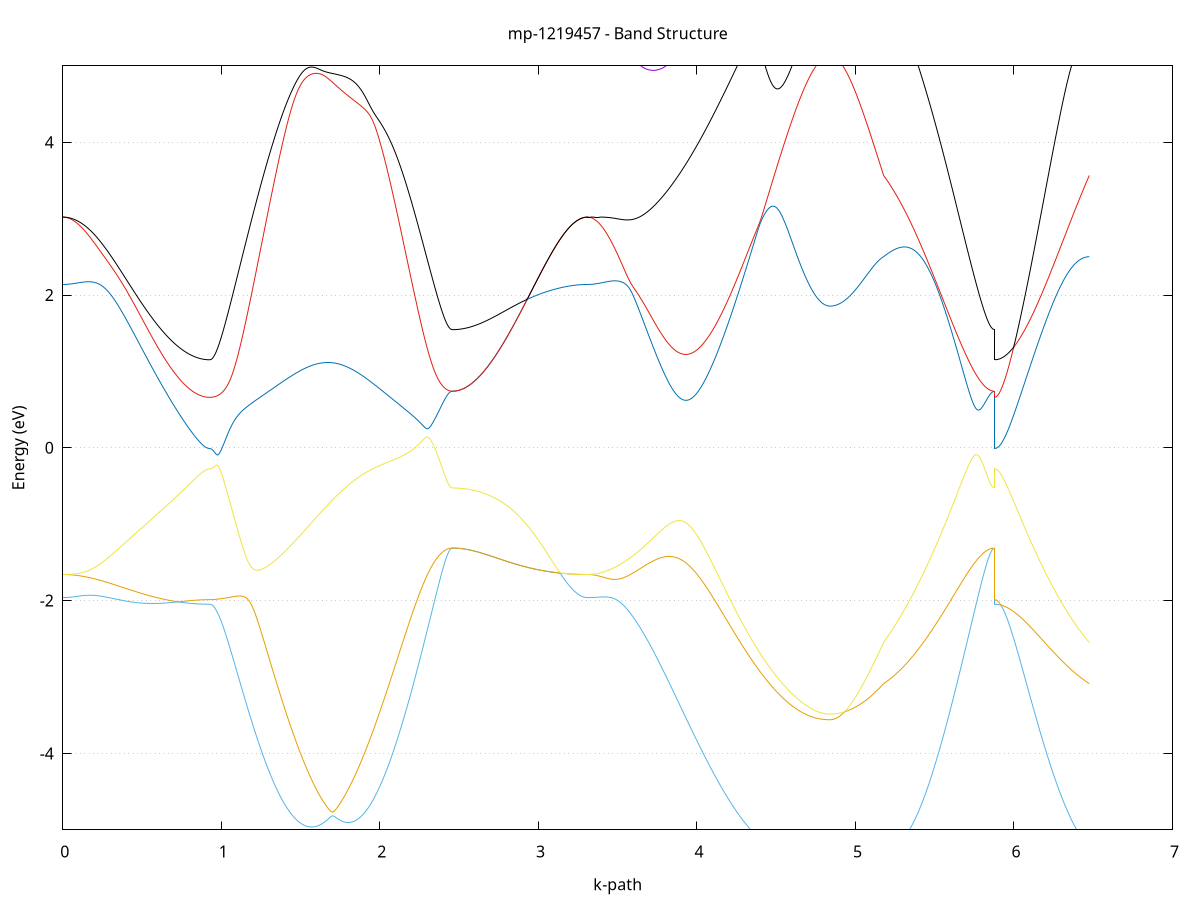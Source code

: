 set title 'mp-1219457 - Band Structure'
set xlabel 'k-path'
set ylabel 'Energy (eV)'
set grid y
set yrange [-5:5]
set terminal png size 800,600
set output 'mp-1219457_bands_gnuplot.png'
plot '-' using 1:2 with lines notitle, '-' using 1:2 with lines notitle, '-' using 1:2 with lines notitle, '-' using 1:2 with lines notitle, '-' using 1:2 with lines notitle, '-' using 1:2 with lines notitle, '-' using 1:2 with lines notitle, '-' using 1:2 with lines notitle, '-' using 1:2 with lines notitle, '-' using 1:2 with lines notitle, '-' using 1:2 with lines notitle, '-' using 1:2 with lines notitle, '-' using 1:2 with lines notitle, '-' using 1:2 with lines notitle, '-' using 1:2 with lines notitle, '-' using 1:2 with lines notitle, '-' using 1:2 with lines notitle, '-' using 1:2 with lines notitle, '-' using 1:2 with lines notitle, '-' using 1:2 with lines notitle, '-' using 1:2 with lines notitle, '-' using 1:2 with lines notitle, '-' using 1:2 with lines notitle, '-' using 1:2 with lines notitle, '-' using 1:2 with lines notitle, '-' using 1:2 with lines notitle, '-' using 1:2 with lines notitle, '-' using 1:2 with lines notitle, '-' using 1:2 with lines notitle, '-' using 1:2 with lines notitle, '-' using 1:2 with lines notitle, '-' using 1:2 with lines notitle, '-' using 1:2 with lines notitle, '-' using 1:2 with lines notitle, '-' using 1:2 with lines notitle, '-' using 1:2 with lines notitle, '-' using 1:2 with lines notitle, '-' using 1:2 with lines notitle, '-' using 1:2 with lines notitle, '-' using 1:2 with lines notitle, '-' using 1:2 with lines notitle, '-' using 1:2 with lines notitle, '-' using 1:2 with lines notitle, '-' using 1:2 with lines notitle, '-' using 1:2 with lines notitle, '-' using 1:2 with lines notitle, '-' using 1:2 with lines notitle, '-' using 1:2 with lines notitle, '-' using 1:2 with lines notitle, '-' using 1:2 with lines notitle, '-' using 1:2 with lines notitle, '-' using 1:2 with lines notitle, '-' using 1:2 with lines notitle, '-' using 1:2 with lines notitle, '-' using 1:2 with lines notitle, '-' using 1:2 with lines notitle, '-' using 1:2 with lines notitle, '-' using 1:2 with lines notitle, '-' using 1:2 with lines notitle, '-' using 1:2 with lines notitle, '-' using 1:2 with lines notitle, '-' using 1:2 with lines notitle, '-' using 1:2 with lines notitle, '-' using 1:2 with lines notitle
0.000000 -13.262106
0.009974 -13.261806
0.019948 -13.260806
0.029922 -13.259206
0.039896 -13.256906
0.049871 -13.254006
0.059845 -13.250406
0.069819 -13.246206
0.079793 -13.241306
0.089767 -13.235806
0.099741 -13.229606
0.109715 -13.222806
0.119689 -13.215406
0.129664 -13.207306
0.139638 -13.198506
0.149612 -13.189106
0.159586 -13.179106
0.169560 -13.168406
0.179534 -13.157106
0.189508 -13.145206
0.199482 -13.132606
0.209457 -13.119406
0.219431 -13.105506
0.229405 -13.091006
0.239379 -13.075906
0.249353 -13.060106
0.259327 -13.043706
0.269301 -13.026706
0.279275 -13.009106
0.289249 -12.990806
0.299224 -12.972006
0.309198 -12.952506
0.319172 -12.932406
0.329146 -12.911606
0.339120 -12.890306
0.349094 -12.868406
0.359068 -12.845906
0.369042 -12.822706
0.379017 -12.799006
0.388991 -12.774706
0.398965 -12.749806
0.408939 -12.724306
0.418913 -12.698306
0.428887 -12.671606
0.438861 -12.644406
0.448835 -12.616706
0.458809 -12.588406
0.468784 -12.559506
0.478758 -12.530106
0.488732 -12.500206
0.498706 -12.469806
0.508680 -12.438806
0.518654 -12.407306
0.528628 -12.375406
0.538602 -12.342906
0.548577 -12.310006
0.558551 -12.276606
0.568525 -12.242806
0.578499 -12.208506
0.588473 -12.173806
0.598447 -12.138706
0.608421 -12.103306
0.618395 -12.067506
0.628370 -12.031306
0.638344 -11.994906
0.648318 -11.958106
0.658292 -11.921206
0.668266 -11.884006
0.678240 -11.846606
0.688214 -11.809106
0.698188 -11.771606
0.708162 -11.734006
0.718137 -11.696406
0.728111 -11.658906
0.738085 -11.621606
0.748059 -11.584606
0.758033 -11.547906
0.768007 -11.511706
0.777981 -11.476106
0.787955 -11.441206
0.797930 -11.407206
0.807904 -11.374206
0.817878 -11.342506
0.827852 -11.312306
0.837826 -11.283706
0.847800 -11.257106
0.857774 -11.232706
0.867748 -11.210706
0.877722 -11.191606
0.887697 -11.175506
0.897671 -11.162606
0.907645 -11.153306
0.917619 -11.147606
0.927593 -11.145706
0.927593 -11.145706
0.937475 -11.145506
0.947357 -11.144706
0.957239 -11.143506
0.967121 -11.141906
0.977003 -11.139706
0.986885 -11.137106
0.996767 -11.134006
1.006648 -11.130406
1.016530 -11.126406
1.026412 -11.121906
1.036294 -11.117006
1.046176 -11.111606
1.056058 -11.105706
1.065940 -11.099506
1.075822 -11.092706
1.085704 -11.085606
1.095586 -11.078106
1.105468 -11.070106
1.115350 -11.061806
1.125231 -11.053106
1.135113 -11.044006
1.144995 -11.034506
1.154877 -11.024706
1.164759 -11.014606
1.174641 -11.004106
1.184523 -10.993306
1.194405 -10.982306
1.204287 -10.971006
1.214169 -10.959406
1.224051 -10.947606
1.233933 -10.935706
1.243815 -10.923506
1.253696 -10.911206
1.263578 -10.898706
1.273460 -10.886206
1.283342 -10.873606
1.293224 -10.860906
1.303106 -10.848306
1.312988 -10.835606
1.322870 -10.823106
1.332752 -10.810606
1.342634 -10.798306
1.352516 -10.786206
1.362398 -10.774306
1.372280 -10.762606
1.382161 -10.751306
1.392043 -10.740406
1.401925 -10.729906
1.411807 -10.719806
1.421689 -10.710306
1.431571 -10.701306
1.441453 -10.693006
1.451335 -10.685306
1.461217 -10.678306
1.471099 -10.672106
1.480981 -10.666706
1.490863 -10.662206
1.500744 -10.658506
1.510626 -10.655806
1.520508 -10.654006
1.530390 -10.653206
1.540272 -10.653406
1.550154 -10.654606
1.560036 -10.656906
1.569918 -10.660206
1.579800 -10.664606
1.589682 -10.670006
1.599564 -10.676506
1.609446 -10.684006
1.619328 -10.692506
1.629209 -10.702006
1.639091 -10.712506
1.648973 -10.724006
1.648973 -10.724006
1.658947 -10.736406
1.668920 -10.749806
1.678894 -10.764006
1.688867 -10.779106
1.698841 -10.794906
1.708814 -10.811506
1.718788 -10.828706
1.728761 -10.846606
1.738735 -10.865206
1.748708 -10.884306
1.758682 -10.903906
1.768655 -10.924006
1.778629 -10.944506
1.788602 -10.965506
1.798576 -10.986806
1.808549 -11.008406
1.818523 -11.030306
1.828496 -11.052506
1.838470 -11.074806
1.848443 -11.097406
1.858417 -11.120006
1.868390 -11.142806
1.878364 -11.165706
1.888337 -11.188506
1.898311 -11.211406
1.908284 -11.234306
1.918258 -11.257206
1.928231 -11.279906
1.938205 -11.302606
1.948178 -11.325206
1.958152 -11.347606
1.968125 -11.369806
1.978099 -11.391906
1.988072 -11.413706
1.998046 -11.435406
2.008019 -11.456706
2.017993 -11.477906
2.027966 -11.498706
2.037940 -11.519306
2.047913 -11.539506
2.057887 -11.559406
2.067860 -11.579006
2.077834 -11.598206
2.087807 -11.617106
2.097781 -11.635506
2.107754 -11.653606
2.117728 -11.671306
2.127701 -11.688606
2.137675 -11.705406
2.147648 -11.721806
2.157622 -11.737806
2.167595 -11.753306
2.177569 -11.768406
2.187542 -11.783006
2.197516 -11.797206
2.207489 -11.810806
2.217463 -11.824006
2.227436 -11.836706
2.237410 -11.848806
2.247383 -11.860506
2.257357 -11.871706
2.267330 -11.882306
2.277304 -11.892506
2.287277 -11.902106
2.297251 -11.911106
2.307225 -11.919706
2.317198 -11.927706
2.327171 -11.935206
2.337145 -11.942106
2.347119 -11.948506
2.357092 -11.954306
2.367066 -11.959606
2.377039 -11.964406
2.387013 -11.968506
2.396986 -11.972206
2.406960 -11.975206
2.416933 -11.977806
2.426907 -11.979706
2.436880 -11.981106
2.446854 -11.982006
2.456827 -11.982206
2.456827 -11.982206
2.466750 -11.983006
2.476672 -11.985206
2.486595 -11.989006
2.496517 -11.994206
2.506440 -12.000806
2.516362 -12.008806
2.526285 -12.018206
2.536208 -12.028906
2.546130 -12.040806
2.556053 -12.053906
2.565975 -12.068106
2.575898 -12.083406
2.585820 -12.099706
2.595743 -12.117006
2.605666 -12.135106
2.615588 -12.153906
2.625511 -12.173506
2.635433 -12.193806
2.645356 -12.214706
2.655278 -12.236106
2.665201 -12.258006
2.675124 -12.280306
2.685046 -12.302906
2.694969 -12.325906
2.704891 -12.349106
2.714814 -12.372506
2.724736 -12.396106
2.734659 -12.419806
2.744582 -12.443606
2.754504 -12.467406
2.764427 -12.491306
2.774349 -12.515106
2.784272 -12.538806
2.794194 -12.562406
2.804117 -12.585906
2.814040 -12.609306
2.823962 -12.632406
2.833885 -12.655406
2.843807 -12.678106
2.853730 -12.700606
2.863652 -12.722806
2.873575 -12.744806
2.883497 -12.766406
2.893420 -12.787706
2.903343 -12.808606
2.913265 -12.829206
2.923188 -12.849506
2.933110 -12.869306
2.943033 -12.888806
2.952955 -12.907806
2.962878 -12.926506
2.972801 -12.944706
2.982723 -12.962406
2.992646 -12.979706
3.002568 -12.996606
3.012491 -13.013006
3.022413 -13.028906
3.032336 -13.044306
3.042259 -13.059306
3.052181 -13.073706
3.062104 -13.087706
3.072026 -13.101206
3.081949 -13.114106
3.091871 -13.126506
3.101794 -13.138406
3.111717 -13.149806
3.121639 -13.160606
3.131562 -13.170906
3.141484 -13.180706
3.151407 -13.189906
3.161329 -13.198606
3.171252 -13.206806
3.181175 -13.214406
3.191097 -13.221406
3.201020 -13.227906
3.210942 -13.233806
3.220865 -13.239206
3.230787 -13.244006
3.240710 -13.248206
3.250633 -13.251906
3.260555 -13.255006
3.270478 -13.257606
3.280400 -13.259606
3.290323 -13.261006
3.300245 -13.261806
3.310168 -13.262106
3.310168 -13.262106
3.320126 -13.261806
3.330085 -13.260806
3.340043 -13.259206
3.350002 -13.256906
3.359960 -13.253906
3.369919 -13.250306
3.379877 -13.246106
3.389836 -13.241106
3.399794 -13.235606
3.409753 -13.229406
3.419711 -13.222506
3.429670 -13.215006
3.439628 -13.206806
3.449586 -13.198006
3.459545 -13.188506
3.469503 -13.178406
3.479462 -13.167606
3.489420 -13.156206
3.499379 -13.144206
3.509337 -13.131506
3.519296 -13.118206
3.529254 -13.104206
3.539213 -13.089606
3.549171 -13.074306
3.559130 -13.058506
3.569088 -13.042006
3.579047 -13.024806
3.589005 -13.007106
3.598964 -12.988706
3.608922 -12.969706
3.618880 -12.950106
3.628839 -12.929806
3.638797 -12.909006
3.648756 -12.887506
3.658714 -12.865506
3.668673 -12.842806
3.678631 -12.819506
3.688590 -12.795706
3.698548 -12.771206
3.708507 -12.746206
3.718465 -12.720606
3.728424 -12.694406
3.738382 -12.667606
3.748341 -12.640306
3.758299 -12.612406
3.768258 -12.584006
3.778216 -12.555006
3.788174 -12.525406
3.798133 -12.495406
3.808091 -12.464706
3.818050 -12.433606
3.828008 -12.402006
3.837967 -12.369906
3.847925 -12.337206
3.857884 -12.304106
3.867842 -12.270506
3.877801 -12.236406
3.887759 -12.201906
3.897718 -12.166906
3.907676 -12.131506
3.917635 -12.095706
3.927593 -12.059506
3.937551 -12.022906
3.947510 -11.985906
3.957468 -11.948606
3.967427 -11.910906
3.977385 -11.872906
3.987344 -11.834606
3.997302 -11.796106
4.007261 -11.757206
4.017219 -11.718206
4.027178 -11.678906
4.037136 -11.639506
4.047095 -11.600006
4.057053 -11.560306
4.067012 -11.520606
4.076970 -11.480906
4.086929 -11.441106
4.096887 -11.401506
4.106845 -11.361906
4.116804 -11.322606
4.126762 -11.283406
4.136721 -11.244606
4.146679 -11.206206
4.156638 -11.168206
4.166596 -11.130806
4.176555 -11.094006
4.186513 -11.057906
4.196472 -11.022706
4.206430 -10.988506
4.216389 -10.955406
4.226347 -10.923506
4.236306 -10.892906
4.246264 -10.863906
4.256223 -10.836506
4.266181 -10.810906
4.276139 -10.787306
4.286098 -10.765706
4.296056 -10.746306
4.306015 -10.729106
4.315973 -10.714206
4.325932 -10.701706
4.335890 -10.691506
4.345849 -10.683706
4.355807 -10.678106
4.365766 -10.674706
4.375724 -10.673306
4.385683 -10.673906
4.395641 -10.676206
4.405600 -10.680206
4.415558 -10.685606
4.425517 -10.692306
4.435475 -10.700206
4.435475 -10.700206
4.445327 -10.708906
4.455179 -10.718506
4.465031 -10.728706
4.474883 -10.739606
4.484734 -10.750906
4.494586 -10.762606
4.504438 -10.774606
4.514290 -10.786806
4.524142 -10.799106
4.533994 -10.811506
4.543846 -10.823806
4.553698 -10.836106
4.563549 -10.848306
4.573401 -10.860406
4.583253 -10.872206
4.593105 -10.883806
4.602957 -10.895206
4.612809 -10.906206
4.622661 -10.916906
4.632512 -10.927306
4.642364 -10.937306
4.652216 -10.946906
4.662068 -10.956206
4.671920 -10.965006
4.681772 -10.973306
4.691624 -10.981206
4.701476 -10.988706
4.711328 -10.995606
4.721179 -11.002106
4.731031 -11.008106
4.740883 -11.013606
4.750735 -11.018606
4.760587 -11.023106
4.770439 -11.027106
4.780291 -11.030606
4.790143 -11.033506
4.799994 -11.035906
4.809846 -11.037806
4.819698 -11.039106
4.829550 -11.039906
4.839402 -11.040206
4.839402 -11.040206
4.849354 -11.040006
4.859307 -11.039706
4.869259 -11.039106
4.879212 -11.038306
4.889164 -11.037306
4.899116 -11.036106
4.909069 -11.034706
4.919021 -11.033006
4.928974 -11.031206
4.938926 -11.029306
4.948878 -11.027106
4.958831 -11.024906
4.968783 -11.022506
4.978736 -11.020006
4.988688 -11.017406
4.998640 -11.014706
5.008593 -11.012006
5.018545 -11.009306
5.028498 -11.006706
5.038450 -11.004106
5.048402 -11.001506
5.058355 -10.999106
5.068307 -10.996906
5.078260 -10.994906
5.088212 -10.993106
5.098164 -10.991606
5.108117 -10.990406
5.118069 -10.989706
5.128022 -10.989406
5.137974 -10.989506
5.147927 -10.990206
5.157879 -10.991606
5.167831 -10.993606
5.177784 -10.996306
5.177784 -10.996306
5.187778 -11.006706
5.197773 -11.018506
5.207768 -11.031406
5.217762 -11.045406
5.227757 -11.060406
5.237751 -11.076306
5.247746 -11.093106
5.257741 -11.110606
5.267735 -11.128706
5.277730 -11.147506
5.287724 -11.166806
5.297719 -11.186506
5.307714 -11.206606
5.317708 -11.227006
5.327703 -11.247706
5.337697 -11.268606
5.347692 -11.289706
5.357687 -11.310806
5.367681 -11.332106
5.377676 -11.353306
5.387670 -11.374606
5.397665 -11.395706
5.407659 -11.416806
5.417654 -11.437806
5.427649 -11.458606
5.437643 -11.479306
5.447638 -11.499706
5.457632 -11.519906
5.467627 -11.539806
5.477622 -11.559506
5.487616 -11.578906
5.497611 -11.597906
5.507605 -11.616606
5.517600 -11.635006
5.527595 -11.653006
5.537589 -11.670606
5.547584 -11.687906
5.557578 -11.704706
5.567573 -11.721106
5.577568 -11.737106
5.587562 -11.752606
5.597557 -11.767706
5.607551 -11.782306
5.617546 -11.796506
5.627541 -11.810206
5.637535 -11.823406
5.647530 -11.836106
5.657524 -11.848306
5.667519 -11.860006
5.677514 -11.871206
5.687508 -11.881906
5.697503 -11.892106
5.707497 -11.901706
5.717492 -11.910806
5.727487 -11.919406
5.737481 -11.927506
5.747476 -11.935006
5.757470 -11.941906
5.767465 -11.948306
5.777460 -11.954206
5.787454 -11.959506
5.797449 -11.964306
5.807443 -11.968506
5.817438 -11.972106
5.827433 -11.975206
5.837427 -11.977706
5.847422 -11.979706
5.857416 -11.981106
5.867411 -11.982006
5.877406 -11.982206
5.877406 -11.145706
5.887367 -11.145606
5.897329 -11.145206
5.907290 -11.144506
5.917252 -11.143606
5.927213 -11.142506
5.937175 -11.141106
5.947136 -11.139506
5.957098 -11.137606
5.967059 -11.135406
5.977021 -11.133106
5.986982 -11.130506
5.996943 -11.127706
6.006905 -11.124606
6.016866 -11.121406
6.026828 -11.117906
6.036789 -11.114206
6.046751 -11.110406
6.056712 -11.106406
6.066674 -11.102206
6.076635 -11.097806
6.086597 -11.093306
6.096558 -11.088706
6.106520 -11.084006
6.116481 -11.079106
6.126443 -11.074106
6.136404 -11.069106
6.146366 -11.064006
6.156327 -11.058806
6.166289 -11.053606
6.176250 -11.048406
6.186212 -11.043206
6.196173 -11.038006
6.206135 -11.032806
6.216096 -11.027706
6.226058 -11.022706
6.236019 -11.017806
6.245981 -11.013006
6.255942 -11.008406
6.265904 -11.003906
6.275865 -10.999606
6.285827 -10.995606
6.295788 -10.991806
6.305750 -10.988306
6.315711 -10.985106
6.325673 -10.982206
6.335634 -10.979606
6.345596 -10.977506
6.355557 -10.975706
6.365519 -10.974406
6.375480 -10.973606
6.385442 -10.973206
6.395403 -10.973406
6.405364 -10.974106
6.415326 -10.975406
6.425287 -10.977306
6.435249 -10.979706
6.445210 -10.982906
6.455172 -10.986606
6.465133 -10.991106
6.475095 -10.996306
e
0.000000 -5.337006
0.009974 -5.338206
0.019948 -5.341906
0.029922 -5.348206
0.039896 -5.356906
0.049871 -5.368006
0.059845 -5.381606
0.069819 -5.397506
0.079793 -5.415806
0.089767 -5.436406
0.099741 -5.459206
0.109715 -5.484206
0.119689 -5.511306
0.129664 -5.540506
0.139638 -5.571706
0.149612 -5.604806
0.159586 -5.639806
0.169560 -5.676606
0.179534 -5.715106
0.189508 -5.755306
0.199482 -5.797106
0.209457 -5.840406
0.219431 -5.885206
0.229405 -5.931406
0.239379 -5.978906
0.249353 -6.027606
0.259327 -6.077606
0.269301 -6.128806
0.279275 -6.181006
0.289249 -6.234206
0.299224 -6.288406
0.309198 -6.343606
0.319172 -6.399606
0.329146 -6.456406
0.339120 -6.514006
0.349094 -6.572206
0.359068 -6.631206
0.369042 -6.690706
0.379017 -6.750906
0.388991 -6.811506
0.398965 -6.872706
0.408939 -6.934206
0.418913 -6.996206
0.428887 -7.058506
0.438861 -7.121206
0.448835 -7.184106
0.458809 -7.247306
0.468784 -7.310706
0.478758 -7.374206
0.488732 -7.437906
0.498706 -7.501706
0.508680 -7.565606
0.518654 -7.629506
0.528628 -7.693406
0.538602 -7.757206
0.548577 -7.821006
0.558551 -7.884706
0.568525 -7.948206
0.578499 -8.011606
0.588473 -8.074706
0.598447 -8.137706
0.608421 -8.200306
0.618395 -8.262606
0.628370 -8.324506
0.638344 -8.386106
0.648318 -8.447206
0.658292 -8.507806
0.668266 -8.567906
0.678240 -8.627406
0.688214 -8.686206
0.698188 -8.744306
0.708162 -8.801706
0.718137 -8.858206
0.728111 -8.913806
0.738085 -8.968406
0.748059 -9.021906
0.758033 -9.074206
0.768007 -9.125206
0.777981 -9.174806
0.787955 -9.222706
0.797930 -9.268906
0.807904 -9.313206
0.817878 -9.355306
0.827852 -9.395106
0.837826 -9.432306
0.847800 -9.466606
0.857774 -9.497906
0.867748 -9.525706
0.877722 -9.549906
0.887697 -9.570106
0.897671 -9.586206
0.907645 -9.597806
0.917619 -9.604906
0.927593 -9.607206
0.927593 -9.607206
0.937475 -9.607106
0.947357 -9.606606
0.957239 -9.605906
0.967121 -9.604906
0.977003 -9.603606
0.986885 -9.602006
0.996767 -9.600106
1.006648 -9.598006
1.016530 -9.595506
1.026412 -9.592806
1.036294 -9.589906
1.046176 -9.586606
1.056058 -9.583106
1.065940 -9.579406
1.075822 -9.575406
1.085704 -9.571106
1.095586 -9.566606
1.105468 -9.561906
1.115350 -9.556906
1.125231 -9.551806
1.135113 -9.546406
1.144995 -9.540806
1.154877 -9.535106
1.164759 -9.529106
1.174641 -9.523006
1.184523 -9.516606
1.194405 -9.510206
1.204287 -9.503506
1.214169 -9.496806
1.224051 -9.489806
1.233933 -9.482806
1.243815 -9.475606
1.253696 -9.468306
1.263578 -9.460806
1.273460 -9.453306
1.283342 -9.445606
1.293224 -9.437806
1.303106 -9.430006
1.312988 -9.422006
1.322870 -9.413906
1.332752 -9.405706
1.342634 -9.397406
1.352516 -9.389006
1.362398 -9.380406
1.372280 -9.371706
1.382161 -9.362806
1.392043 -9.353806
1.401925 -9.344706
1.411807 -9.335306
1.421689 -9.325806
1.431571 -9.316006
1.441453 -9.306006
1.451335 -9.295706
1.461217 -9.285206
1.471099 -9.274306
1.480981 -9.263206
1.490863 -9.251706
1.500744 -9.239906
1.510626 -9.227806
1.520508 -9.215306
1.530390 -9.202506
1.540272 -9.189306
1.550154 -9.175706
1.560036 -9.161806
1.569918 -9.147506
1.579800 -9.132906
1.589682 -9.118006
1.599564 -9.102806
1.609446 -9.087306
1.619328 -9.071606
1.629209 -9.055806
1.639091 -9.039706
1.648973 -9.023606
1.648973 -9.023606
1.658947 -9.007306
1.668920 -8.990906
1.678894 -8.974606
1.688867 -8.958306
1.698841 -8.942306
1.708814 -8.926406
1.718788 -8.910806
1.728761 -8.895506
1.738735 -8.880506
1.748708 -8.866006
1.758682 -8.852006
1.768655 -8.838506
1.778629 -8.825606
1.788602 -8.813306
1.798576 -8.801606
1.808549 -8.790706
1.818523 -8.780506
1.828496 -8.771006
1.838470 -8.762406
1.848443 -8.754506
1.858417 -8.747406
1.868390 -8.741206
1.878364 -8.735806
1.888337 -8.731306
1.898311 -8.727606
1.908284 -8.724606
1.918258 -8.722506
1.928231 -8.721206
1.938205 -8.720606
1.948178 -8.720806
1.958152 -8.721706
1.968125 -8.723306
1.978099 -8.725506
1.988072 -8.728306
1.998046 -8.731706
2.008019 -8.735706
2.017993 -8.740206
2.027966 -8.745106
2.037940 -8.750406
2.047913 -8.756206
2.057887 -8.762306
2.067860 -8.768706
2.077834 -8.775406
2.087807 -8.782306
2.097781 -8.789406
2.107754 -8.796706
2.117728 -8.804206
2.127701 -8.811706
2.137675 -8.819306
2.147648 -8.827006
2.157622 -8.834706
2.167595 -8.842406
2.177569 -8.850006
2.187542 -8.857606
2.197516 -8.865106
2.207489 -8.872406
2.217463 -8.879706
2.227436 -8.886806
2.237410 -8.893706
2.247383 -8.900406
2.257357 -8.906906
2.267330 -8.913206
2.277304 -8.919306
2.287277 -8.925106
2.297251 -8.930706
2.307225 -8.935906
2.317198 -8.940906
2.327171 -8.945606
2.337145 -8.950006
2.347119 -8.954006
2.357092 -8.957706
2.367066 -8.961106
2.377039 -8.964206
2.387013 -8.966906
2.396986 -8.969206
2.406960 -8.971206
2.416933 -8.972906
2.426907 -8.974206
2.436880 -8.975106
2.446854 -8.975606
2.456827 -8.975806
2.456827 -8.975806
2.466750 -8.974606
2.476672 -8.970706
2.486595 -8.964406
2.496517 -8.955606
2.506440 -8.944306
2.516362 -8.930606
2.526285 -8.914506
2.536208 -8.896006
2.546130 -8.875306
2.556053 -8.852406
2.565975 -8.827306
2.575898 -8.800206
2.585820 -8.771006
2.595743 -8.739906
2.605666 -8.706906
2.615588 -8.672206
2.625511 -8.635706
2.635433 -8.597606
2.645356 -8.557906
2.655278 -8.516706
2.665201 -8.474006
2.675124 -8.430006
2.685046 -8.384706
2.694969 -8.338106
2.704891 -8.290306
2.714814 -8.241506
2.724736 -8.191506
2.734659 -8.140506
2.744582 -8.088606
2.754504 -8.035806
2.764427 -7.982106
2.774349 -7.927606
2.784272 -7.872306
2.794194 -7.816406
2.804117 -7.759706
2.814040 -7.702506
2.823962 -7.644606
2.833885 -7.586206
2.843807 -7.527406
2.853730 -7.468106
2.863652 -7.408406
2.873575 -7.348306
2.883497 -7.287906
2.893420 -7.227306
2.903343 -7.166406
2.913265 -7.105306
2.923188 -7.044206
2.933110 -6.982906
2.943033 -6.921606
2.952955 -6.860306
2.962878 -6.799106
2.972801 -6.738006
2.982723 -6.677106
2.992646 -6.616406
3.002568 -6.556006
3.012491 -6.496006
3.022413 -6.436406
3.032336 -6.377306
3.042259 -6.318806
3.052181 -6.260906
3.062104 -6.203806
3.072026 -6.147506
3.081949 -6.092006
3.091871 -6.037606
3.101794 -5.984306
3.111717 -5.932206
3.121639 -5.881406
3.131562 -5.832006
3.141484 -5.784206
3.151407 -5.738106
3.161329 -5.693806
3.171252 -5.651406
3.181175 -5.611106
3.191097 -5.573006
3.201020 -5.537206
3.210942 -5.504006
3.220865 -5.473406
3.230787 -5.445606
3.240710 -5.420706
3.250633 -5.398906
3.260555 -5.380206
3.270478 -5.364806
3.280400 -5.352606
3.290323 -5.343906
3.300245 -5.338706
3.310168 -5.337006
3.310168 -5.337006
3.320126 -5.338106
3.330085 -5.341706
3.340043 -5.347706
3.350002 -5.356006
3.359960 -5.366606
3.369919 -5.379506
3.379877 -5.394706
3.389836 -5.412206
3.399794 -5.431806
3.409753 -5.453506
3.419711 -5.477306
3.429670 -5.503206
3.439628 -5.531006
3.449586 -5.560606
3.459545 -5.592106
3.469503 -5.625406
3.479462 -5.660306
3.489420 -5.696806
3.499379 -5.734906
3.509337 -5.774406
3.519296 -5.815406
3.529254 -5.857606
3.539213 -5.901106
3.549171 -5.945806
3.559130 -5.991606
3.569088 -6.038506
3.579047 -6.086306
3.589005 -6.135106
3.598964 -6.184706
3.608922 -6.235006
3.618880 -6.286206
3.628839 -6.338006
3.638797 -6.390406
3.648756 -6.443306
3.658714 -6.496806
3.668673 -6.550706
3.678631 -6.605106
3.688590 -6.659806
3.698548 -6.714806
3.708507 -6.770106
3.718465 -6.825606
3.728424 -6.881306
3.738382 -6.937206
3.748341 -6.993106
3.758299 -7.049206
3.768258 -7.105206
3.778216 -7.161306
3.788174 -7.217306
3.798133 -7.273306
3.808091 -7.329206
3.818050 -7.384906
3.828008 -7.440506
3.837967 -7.495906
3.847925 -7.551106
3.857884 -7.606106
3.867842 -7.660806
3.877801 -7.715206
3.887759 -7.769306
3.897718 -7.823006
3.907676 -7.876406
3.917635 -7.929306
3.927593 -7.981906
3.937551 -8.034006
3.947510 -8.085606
3.957468 -8.136806
3.967427 -8.187406
3.977385 -8.237506
3.987344 -8.287106
3.997302 -8.336006
4.007261 -8.384306
4.017219 -8.432006
4.027178 -8.478906
4.037136 -8.525206
4.047095 -8.570706
4.057053 -8.615506
4.067012 -8.659506
4.076970 -8.702506
4.086929 -8.744806
4.096887 -8.786006
4.106845 -8.826306
4.116804 -8.865606
4.126762 -8.903806
4.136721 -8.940806
4.146679 -8.976606
4.156638 -9.011106
4.166596 -9.044306
4.176555 -9.076006
4.186513 -9.106206
4.196472 -9.134806
4.206430 -9.161606
4.216389 -9.186606
4.226347 -9.209706
4.236306 -9.230606
4.246264 -9.249306
4.256223 -9.265806
4.266181 -9.279706
4.276139 -9.291106
4.286098 -9.299806
4.296056 -9.305806
4.306015 -9.309006
4.315973 -9.309306
4.325932 -9.306706
4.335890 -9.301306
4.345849 -9.293106
4.355807 -9.282206
4.365766 -9.268806
4.375724 -9.253006
4.385683 -9.234906
4.395641 -9.214706
4.405600 -9.192606
4.415558 -9.168906
4.425517 -9.143706
4.435475 -9.117206
4.435475 -9.117206
4.445327 -9.089906
4.455179 -9.061706
4.465031 -9.032706
4.474883 -9.003206
4.484734 -8.973306
4.494586 -8.943006
4.504438 -8.912606
4.514290 -8.882206
4.524142 -8.851806
4.533994 -8.821606
4.543846 -8.791706
4.553698 -8.762206
4.563549 -8.733106
4.573401 -8.704506
4.583253 -8.676606
4.593105 -8.649306
4.602957 -8.622706
4.612809 -8.596906
4.622661 -8.572006
4.632512 -8.547906
4.642364 -8.524806
4.652216 -8.502606
4.662068 -8.481506
4.671920 -8.461306
4.681772 -8.442206
4.691624 -8.424206
4.701476 -8.407306
4.711328 -8.391506
4.721179 -8.376906
4.731031 -8.363306
4.740883 -8.351006
4.750735 -8.339806
4.760587 -8.329706
4.770439 -8.320806
4.780291 -8.313106
4.790143 -8.306606
4.799994 -8.301306
4.809846 -8.297206
4.819698 -8.294206
4.829550 -8.292406
4.839402 -8.291806
4.839402 -8.291806
4.849354 -8.292406
4.859307 -8.294306
4.869259 -8.297306
4.879212 -8.301606
4.889164 -8.307106
4.899116 -8.313806
4.909069 -8.321606
4.919021 -8.330606
4.928974 -8.340606
4.938926 -8.351806
4.948878 -8.364006
4.958831 -8.377206
4.968783 -8.391406
4.978736 -8.406406
4.988688 -8.422406
4.998640 -8.439106
5.008593 -8.456606
5.018545 -8.474806
5.028498 -8.493606
5.038450 -8.512906
5.048402 -8.532706
5.058355 -8.552906
5.068307 -8.573406
5.078260 -8.594106
5.088212 -8.614906
5.098164 -8.635806
5.108117 -8.656606
5.118069 -8.677306
5.128022 -8.697706
5.137974 -8.717806
5.147927 -8.737406
5.157879 -8.756506
5.167831 -8.775006
5.177784 -8.792606
5.177784 -8.792606
5.187778 -8.788706
5.197773 -8.784106
5.207768 -8.779206
5.217762 -8.773906
5.227757 -8.768506
5.237751 -8.762906
5.247746 -8.757506
5.257741 -8.752206
5.267735 -8.747106
5.277730 -8.742306
5.287724 -8.737906
5.297719 -8.734006
5.307714 -8.730606
5.317708 -8.727706
5.327703 -8.725506
5.337697 -8.723806
5.347692 -8.722806
5.357687 -8.722406
5.367681 -8.722606
5.377676 -8.723506
5.387670 -8.725006
5.397665 -8.727106
5.407659 -8.729806
5.417654 -8.733106
5.427649 -8.736906
5.437643 -8.741206
5.447638 -8.745906
5.457632 -8.751106
5.467627 -8.756706
5.477622 -8.762706
5.487616 -8.769006
5.497611 -8.775506
5.507605 -8.782406
5.517600 -8.789406
5.527595 -8.796606
5.537589 -8.804006
5.547584 -8.811506
5.557578 -8.819106
5.567573 -8.826706
5.577568 -8.834406
5.587562 -8.842106
5.597557 -8.849706
5.607551 -8.857206
5.617546 -8.864706
5.627541 -8.872106
5.637535 -8.879406
5.647530 -8.886506
5.657524 -8.893406
5.667519 -8.900106
5.677514 -8.906706
5.687508 -8.913006
5.697503 -8.919106
5.707497 -8.924906
5.717492 -8.930506
5.727487 -8.935806
5.737481 -8.940806
5.747476 -8.945506
5.757470 -8.949806
5.767465 -8.953906
5.777460 -8.957706
5.787454 -8.961106
5.797449 -8.964106
5.807443 -8.966806
5.817438 -8.969206
5.827433 -8.971206
5.837427 -8.972906
5.847422 -8.974206
5.857416 -8.975106
5.867411 -8.975606
5.877406 -8.975806
5.877406 -9.607206
5.887367 -9.607006
5.897329 -9.606206
5.907290 -9.604806
5.917252 -9.603006
5.927213 -9.600606
5.937175 -9.597706
5.947136 -9.594306
5.957098 -9.590306
5.967059 -9.585906
5.977021 -9.580906
5.986982 -9.575406
5.996943 -9.569306
6.006905 -9.562806
6.016866 -9.555806
6.026828 -9.548206
6.036789 -9.540206
6.046751 -9.531706
6.056712 -9.522606
6.066674 -9.513106
6.076635 -9.503106
6.086597 -9.492606
6.096558 -9.481706
6.106520 -9.470206
6.116481 -9.458406
6.126443 -9.446006
6.136404 -9.433206
6.146366 -9.420006
6.156327 -9.406406
6.166289 -9.392306
6.176250 -9.377806
6.186212 -9.362906
6.196173 -9.347606
6.206135 -9.331806
6.216096 -9.315706
6.226058 -9.299306
6.236019 -9.282406
6.245981 -9.265206
6.255942 -9.247706
6.265904 -9.229806
6.275865 -9.211606
6.285827 -9.193006
6.295788 -9.174206
6.305750 -9.155006
6.315711 -9.135606
6.325673 -9.115906
6.335634 -9.095906
6.345596 -9.075606
6.355557 -9.055106
6.365519 -9.034406
6.375480 -9.013406
6.385442 -8.992206
6.395403 -8.970806
6.405364 -8.949206
6.415326 -8.927306
6.425287 -8.905306
6.435249 -8.883106
6.445210 -8.860806
6.455172 -8.838206
6.465133 -8.815506
6.475095 -8.792606
e
0.000000 -1.960506
0.009974 -1.960206
0.019948 -1.959506
0.029922 -1.958306
0.039896 -1.956706
0.049871 -1.954706
0.059845 -1.952306
0.069819 -1.949806
0.079793 -1.947006
0.089767 -1.944206
0.099741 -1.941406
0.109715 -1.938806
0.119689 -1.936306
0.129664 -1.934206
0.139638 -1.932406
0.149612 -1.931006
0.159586 -1.930206
0.169560 -1.929906
0.179534 -1.930106
0.189508 -1.930806
0.199482 -1.932006
0.209457 -1.933806
0.219431 -1.936006
0.229405 -1.938606
0.239379 -1.941506
0.249353 -1.944806
0.259327 -1.948406
0.269301 -1.952206
0.279275 -1.956206
0.289249 -1.960306
0.299224 -1.964506
0.309198 -1.968806
0.319172 -1.973206
0.329146 -1.977506
0.339120 -1.981806
0.349094 -1.986106
0.359068 -1.990306
0.369042 -1.994406
0.379017 -1.998406
0.388991 -2.002206
0.398965 -2.005906
0.408939 -2.009506
0.418913 -2.012806
0.428887 -2.016006
0.438861 -2.019006
0.448835 -2.021806
0.458809 -2.024306
0.468784 -2.026606
0.478758 -2.028806
0.488732 -2.030606
0.498706 -2.032306
0.508680 -2.033706
0.518654 -2.034906
0.528628 -2.035906
0.538602 -2.036606
0.548577 -2.037206
0.558551 -2.037406
0.568525 -2.037506
0.578499 -2.037406
0.588473 -2.037106
0.598447 -2.036506
0.608421 -2.035806
0.618395 -2.034906
0.628370 -2.033806
0.638344 -2.032606
0.648318 -2.031206
0.658292 -2.029706
0.668266 -2.028006
0.678240 -2.026306
0.688214 -2.024406
0.698188 -2.022506
0.708162 -2.020506
0.718137 -2.018406
0.728111 -2.016506
0.738085 -2.019506
0.748059 -2.022406
0.758033 -2.025106
0.768007 -2.027606
0.777981 -2.030006
0.787955 -2.032306
0.797930 -2.034406
0.807904 -2.036306
0.817878 -2.038106
0.827852 -2.039706
0.837826 -2.041206
0.847800 -2.042506
0.857774 -2.043606
0.867748 -2.044606
0.877722 -2.045506
0.887697 -2.046206
0.897671 -2.046706
0.907645 -2.047106
0.917619 -2.047306
0.927593 -2.047406
0.927593 -2.047406
0.937475 -2.052506
0.947357 -2.067206
0.957239 -2.090906
0.967121 -2.122606
0.977003 -2.161506
0.986885 -2.206606
0.996767 -2.257106
1.006648 -2.312106
1.016530 -2.370806
1.026412 -2.432606
1.036294 -2.496806
1.046176 -2.562906
1.056058 -2.630606
1.065940 -2.699406
1.075822 -2.769006
1.085704 -2.839206
1.095586 -2.909706
1.105468 -2.980306
1.115350 -3.050906
1.125231 -3.121306
1.135113 -3.191306
1.144995 -3.260806
1.154877 -3.329806
1.164759 -3.398106
1.174641 -3.465706
1.184523 -3.532406
1.194405 -3.598206
1.204287 -3.663106
1.214169 -3.726906
1.224051 -3.789506
1.233933 -3.851106
1.243815 -3.911406
1.253696 -3.970406
1.263578 -4.028206
1.273460 -4.084506
1.283342 -4.139506
1.293224 -4.193006
1.303106 -4.244906
1.312988 -4.295406
1.322870 -4.344206
1.332752 -4.391506
1.342634 -4.437006
1.352516 -4.480906
1.362398 -4.523006
1.372280 -4.563306
1.382161 -4.601906
1.392043 -4.638606
1.401925 -4.673406
1.411807 -4.706406
1.421689 -4.737406
1.431571 -4.766506
1.441453 -4.793706
1.451335 -4.818806
1.461217 -4.842006
1.471099 -4.863206
1.480981 -4.882306
1.490863 -4.899406
1.500744 -4.914506
1.510626 -4.927606
1.520508 -4.938606
1.530390 -4.947606
1.540272 -4.954606
1.550154 -4.959506
1.560036 -4.962506
1.569918 -4.963406
1.579800 -4.962406
1.589682 -4.959406
1.599564 -4.954506
1.609446 -4.947706
1.619328 -4.939006
1.629209 -4.928506
1.639091 -4.916106
1.648973 -4.902106
1.648973 -4.902106
1.658947 -4.886206
1.668920 -4.868806
1.678894 -4.850306
1.688867 -4.831806
1.698841 -4.818106
1.708814 -4.820306
1.718788 -4.833706
1.728761 -4.848706
1.738735 -4.862806
1.748708 -4.875106
1.758682 -4.885506
1.768655 -4.893806
1.778629 -4.899806
1.788602 -4.903706
1.798576 -4.905206
1.808549 -4.904306
1.818523 -4.901206
1.828496 -4.895606
1.838470 -4.887606
1.848443 -4.877306
1.858417 -4.864506
1.868390 -4.849306
1.878364 -4.831706
1.888337 -4.811706
1.898311 -4.789306
1.908284 -4.764606
1.918258 -4.737506
1.928231 -4.708206
1.938205 -4.676506
1.948178 -4.642606
1.958152 -4.606506
1.968125 -4.568306
1.978099 -4.527906
1.988072 -4.485506
1.998046 -4.441006
2.008019 -4.394506
2.017993 -4.346206
2.027966 -4.295906
2.037940 -4.243806
2.047913 -4.189906
2.057887 -4.134206
2.067860 -4.076906
2.077834 -4.017906
2.087807 -3.957306
2.097781 -3.895206
2.107754 -3.831606
2.117728 -3.766506
2.127701 -3.700106
2.137675 -3.632306
2.147648 -3.563106
2.157622 -3.492706
2.167595 -3.421106
2.177569 -3.348306
2.187542 -3.274406
2.197516 -3.199406
2.207489 -3.123406
2.217463 -3.046406
2.227436 -2.968406
2.237410 -2.889606
2.247383 -2.809906
2.257357 -2.729506
2.267330 -2.648406
2.277304 -2.566706
2.287277 -2.484506
2.297251 -2.401706
2.307225 -2.318606
2.317198 -2.235306
2.327171 -2.151906
2.337145 -2.068606
2.347119 -1.985606
2.357092 -1.903206
2.367066 -1.821706
2.377039 -1.741606
2.387013 -1.663506
2.396986 -1.588406
2.406960 -1.517506
2.416933 -1.452506
2.426907 -1.395906
2.436880 -1.351106
2.446854 -1.321906
2.456827 -1.311706
2.456827 -1.311706
2.466750 -1.311906
2.476672 -1.312606
2.486595 -1.313706
2.496517 -1.315206
2.506440 -1.317106
2.516362 -1.319506
2.526285 -1.322206
2.536208 -1.325306
2.546130 -1.328806
2.556053 -1.332706
2.565975 -1.336806
2.575898 -1.341306
2.585820 -1.346106
2.595743 -1.351206
2.605666 -1.356506
2.615588 -1.362106
2.625511 -1.367906
2.635433 -1.373906
2.645356 -1.380106
2.655278 -1.386406
2.665201 -1.392906
2.675124 -1.399506
2.685046 -1.406106
2.694969 -1.412906
2.704891 -1.419706
2.714814 -1.426606
2.724736 -1.433506
2.734659 -1.440406
2.744582 -1.447406
2.754504 -1.454306
2.764427 -1.461206
2.774349 -1.468006
2.784272 -1.474806
2.794194 -1.481606
2.804117 -1.488206
2.814040 -1.494806
2.823962 -1.501306
2.833885 -1.507806
2.843807 -1.514106
2.853730 -1.520306
2.863652 -1.526406
2.873575 -1.532306
2.883497 -1.538206
2.893420 -1.543906
2.903343 -1.549506
2.913265 -1.555006
2.923188 -1.560306
2.933110 -1.565506
2.943033 -1.570506
2.952955 -1.575406
2.962878 -1.580106
2.972801 -1.584706
2.982723 -1.589206
2.992646 -1.593506
3.002568 -1.597606
3.012491 -1.601706
3.022413 -1.605506
3.032336 -1.609206
3.042259 -1.612806
3.052181 -1.616206
3.062104 -1.619506
3.072026 -1.622606
3.081949 -1.625606
3.091871 -1.628506
3.101794 -1.631206
3.111717 -1.633706
3.121639 -1.636206
3.131562 -1.638506
3.141484 -1.654706
3.151407 -1.684606
3.161329 -1.713706
3.171252 -1.741806
3.181175 -1.768806
3.191097 -1.794706
3.201020 -1.819106
3.210942 -1.842106
3.220865 -1.863406
3.230787 -1.882906
3.240710 -1.900506
3.250633 -1.916006
3.260555 -1.929306
3.270478 -1.940406
3.280400 -1.949106
3.290323 -1.955406
3.300245 -1.959206
3.310168 -1.960506
3.310168 -1.960506
3.320126 -1.960306
3.330085 -1.959906
3.340043 -1.959206
3.350002 -1.958406
3.359960 -1.957306
3.369919 -1.956106
3.379877 -1.954806
3.389836 -1.953606
3.399794 -1.952606
3.409753 -1.951806
3.419711 -1.951606
3.429670 -1.952106
3.439628 -1.953606
3.449586 -1.956306
3.459545 -1.960506
3.469503 -1.966506
3.479462 -1.974506
3.489420 -1.984606
3.499379 -1.996806
3.509337 -2.011206
3.519296 -2.027606
3.529254 -2.045906
3.539213 -2.066106
3.549171 -2.088006
3.559130 -2.111406
3.569088 -2.136306
3.579047 -2.162506
3.589005 -2.190006
3.598964 -2.218706
3.608922 -2.248506
3.618880 -2.279306
3.628839 -2.311206
3.638797 -2.344006
3.648756 -2.377606
3.658714 -2.412106
3.668673 -2.447406
3.678631 -2.483506
3.688590 -2.520306
3.698548 -2.557706
3.708507 -2.595806
3.718465 -2.634406
3.728424 -2.673606
3.738382 -2.713406
3.748341 -2.753606
3.758299 -2.794206
3.768258 -2.835306
3.778216 -2.876806
3.788174 -2.918606
3.798133 -2.960706
3.808091 -3.003106
3.818050 -3.045706
3.828008 -3.088506
3.837967 -3.131606
3.847925 -3.174806
3.857884 -3.218106
3.867842 -3.261506
3.877801 -3.305006
3.887759 -3.348506
3.897718 -3.392006
3.907676 -3.435506
3.917635 -3.479006
3.927593 -3.522406
3.937551 -3.565706
3.947510 -3.608906
3.957468 -3.652006
3.967427 -3.694906
3.977385 -3.737606
3.987344 -3.780106
3.997302 -3.822306
4.007261 -3.864406
4.017219 -3.906106
4.027178 -3.947606
4.037136 -3.988706
4.047095 -4.029506
4.057053 -4.070006
4.067012 -4.110106
4.076970 -4.149806
4.086929 -4.189106
4.096887 -4.228006
4.106845 -4.266406
4.116804 -4.304406
4.126762 -4.341906
4.136721 -4.378906
4.146679 -4.415306
4.156638 -4.451306
4.166596 -4.486706
4.176555 -4.521606
4.186513 -4.555906
4.196472 -4.589606
4.206430 -4.622706
4.216389 -4.655206
4.226347 -4.687106
4.236306 -4.718206
4.246264 -4.748806
4.256223 -4.778606
4.266181 -4.807806
4.276139 -4.836206
4.286098 -4.864006
4.296056 -4.891006
4.306015 -4.917206
4.315973 -4.942706
4.325932 -4.967306
4.335890 -4.991206
4.345849 -5.014306
4.355807 -5.036606
4.365766 -5.058006
4.375724 -5.078606
4.385683 -5.098306
4.395641 -5.117106
4.405600 -5.135106
4.415558 -5.152206
4.425517 -5.168406
4.435475 -5.183606
4.435475 -5.183606
4.445327 -5.197806
4.455179 -5.211106
4.465031 -5.223506
4.474883 -5.235006
4.484734 -5.245606
4.494586 -5.255306
4.504438 -5.264106
4.514290 -5.272006
4.524142 -5.278906
4.533994 -5.285106
4.543846 -5.290306
4.553698 -5.294706
4.563549 -5.298306
4.573401 -5.301006
4.583253 -5.303006
4.593105 -5.304306
4.602957 -5.304806
4.612809 -5.304706
4.622661 -5.303906
4.632512 -5.302606
4.642364 -5.300706
4.652216 -5.298306
4.662068 -5.295506
4.671920 -5.292406
4.681772 -5.288906
4.691624 -5.285206
4.701476 -5.281406
4.711328 -5.277406
4.721179 -5.273406
4.731031 -5.269406
4.740883 -5.265506
4.750735 -5.261806
4.760587 -5.258206
4.770439 -5.255006
4.780291 -5.252006
4.790143 -5.249506
4.799994 -5.247306
4.809846 -5.245606
4.819698 -5.244306
4.829550 -5.243606
4.839402 -5.243306
4.839402 -5.243306
4.849354 -5.243606
4.859307 -5.244606
4.869259 -5.246206
4.879212 -5.248306
4.889164 -5.250906
4.899116 -5.254006
4.909069 -5.257506
4.919021 -5.261306
4.928974 -5.265306
4.938926 -5.269506
4.948878 -5.273606
4.958831 -5.277706
4.968783 -5.281606
4.978736 -5.285406
4.988688 -5.288706
4.998640 -5.291706
5.008593 -5.294206
5.018545 -5.296206
5.028498 -5.297606
5.038450 -5.298306
5.048402 -5.298406
5.058355 -5.297706
5.068307 -5.296206
5.078260 -5.293906
5.088212 -5.290706
5.098164 -5.286706
5.108117 -5.281806
5.118069 -5.276006
5.128022 -5.269406
5.137974 -5.261806
5.147927 -5.253206
5.157879 -5.243806
5.167831 -5.233406
5.177784 -5.222206
5.177784 -5.222206
5.187778 -5.227906
5.197773 -5.231206
5.207768 -5.232106
5.217762 -5.230606
5.227757 -5.226506
5.237751 -5.219906
5.247746 -5.210706
5.257741 -5.198806
5.267735 -5.184406
5.277730 -5.167306
5.287724 -5.147606
5.297719 -5.125306
5.307714 -5.100306
5.317708 -5.072706
5.327703 -5.042506
5.337697 -5.009706
5.347692 -4.974506
5.357687 -4.936706
5.367681 -4.896506
5.377676 -4.853906
5.387670 -4.809006
5.397665 -4.761806
5.407659 -4.712306
5.417654 -4.660706
5.427649 -4.607006
5.437643 -4.551306
5.447638 -4.493606
5.457632 -4.434006
5.467627 -4.372606
5.477622 -4.309406
5.487616 -4.244406
5.497611 -4.177906
5.507605 -4.109806
5.517600 -4.040106
5.527595 -3.969106
5.537589 -3.896606
5.547584 -3.822806
5.557578 -3.747806
5.567573 -3.671606
5.577568 -3.594206
5.587562 -3.515806
5.597557 -3.436306
5.607551 -3.355906
5.617546 -3.274606
5.627541 -3.192406
5.637535 -3.109506
5.647530 -3.025806
5.657524 -2.941606
5.667519 -2.856706
5.677514 -2.771306
5.687508 -2.685506
5.697503 -2.599306
5.707497 -2.512906
5.717492 -2.426306
5.727487 -2.339706
5.737481 -2.253106
5.747476 -2.166706
5.757470 -2.080706
5.767465 -1.995306
5.777460 -1.910806
5.787454 -1.827506
5.797449 -1.746006
5.807443 -1.666706
5.817438 -1.590606
5.827433 -1.518906
5.837427 -1.453306
5.847422 -1.396406
5.857416 -1.351306
5.867411 -1.322006
5.877406 -1.311706
5.877406 -2.047406
5.887367 -2.048106
5.897329 -2.050206
5.907290 -2.053706
5.917252 -2.058506
5.927213 -2.092406
5.937175 -2.135206
5.947136 -2.183806
5.957098 -2.237206
5.967059 -2.294906
5.977021 -2.356106
5.986982 -2.420406
5.996943 -2.487106
6.006905 -2.555906
6.016866 -2.626306
6.026828 -2.698106
6.036789 -2.770906
6.046751 -2.844406
6.056712 -2.918606
6.066674 -2.993006
6.076635 -3.067706
6.086597 -3.142306
6.096558 -3.216806
6.106520 -3.291106
6.116481 -3.365006
6.126443 -3.438506
6.136404 -3.511406
6.146366 -3.583606
6.156327 -3.655106
6.166289 -3.725906
6.176250 -3.795706
6.186212 -3.864606
6.196173 -3.932506
6.206135 -3.999306
6.216096 -4.065006
6.226058 -4.129506
6.236019 -4.192806
6.245981 -4.254806
6.255942 -4.315406
6.265904 -4.374706
6.275865 -4.432506
6.285827 -4.488906
6.295788 -4.543706
6.305750 -4.596906
6.315711 -4.648506
6.325673 -4.698506
6.335634 -4.746706
6.345596 -4.793206
6.355557 -4.837906
6.365519 -4.880806
6.375480 -4.921806
6.385442 -4.960906
6.395403 -4.998006
6.405364 -5.033206
6.415326 -5.066406
6.425287 -5.097606
6.435249 -5.126706
6.445210 -5.153806
6.455172 -5.178706
6.465133 -5.201506
6.475095 -5.222206
e
0.000000 -1.658106
0.009974 -1.658206
0.019948 -1.658706
0.029922 -1.659506
0.039896 -1.660506
0.049871 -1.661906
0.059845 -1.663506
0.069819 -1.665506
0.079793 -1.667706
0.089767 -1.670206
0.099741 -1.673006
0.109715 -1.676006
0.119689 -1.679306
0.129664 -1.682906
0.139638 -1.686706
0.149612 -1.690806
0.159586 -1.695106
0.169560 -1.699606
0.179534 -1.704306
0.189508 -1.709306
0.199482 -1.714406
0.209457 -1.719706
0.219431 -1.725206
0.229405 -1.730806
0.239379 -1.736606
0.249353 -1.742606
0.259327 -1.748606
0.269301 -1.754806
0.279275 -1.761106
0.289249 -1.767506
0.299224 -1.774006
0.309198 -1.780606
0.319172 -1.787206
0.329146 -1.793906
0.339120 -1.800606
0.349094 -1.807406
0.359068 -1.814206
0.369042 -1.821006
0.379017 -1.827806
0.388991 -1.834606
0.398965 -1.841406
0.408939 -1.848206
0.418913 -1.855006
0.428887 -1.861706
0.438861 -1.868306
0.448835 -1.875006
0.458809 -1.881506
0.468784 -1.888006
0.478758 -1.894406
0.488732 -1.900706
0.498706 -1.907006
0.508680 -1.913106
0.518654 -1.919206
0.528628 -1.925106
0.538602 -1.930906
0.548577 -1.936706
0.558551 -1.942306
0.568525 -1.947706
0.578499 -1.953106
0.588473 -1.958306
0.598447 -1.963406
0.608421 -1.968406
0.618395 -1.973206
0.628370 -1.977906
0.638344 -1.982406
0.648318 -1.986806
0.658292 -1.991006
0.668266 -1.995106
0.678240 -1.999106
0.688214 -2.002906
0.698188 -2.006506
0.708162 -2.010006
0.718137 -2.013306
0.728111 -2.016306
0.738085 -2.014106
0.748059 -2.012006
0.758033 -2.009806
0.768007 -2.007706
0.777981 -2.005606
0.787955 -2.003606
0.797930 -2.001606
0.807904 -1.999706
0.817878 -1.997906
0.827852 -1.996206
0.837826 -1.994706
0.847800 -1.993206
0.857774 -1.991906
0.867748 -1.990806
0.877722 -1.989806
0.887697 -1.989006
0.897671 -1.988306
0.907645 -1.987906
0.917619 -1.987606
0.927593 -1.987506
0.927593 -1.987506
0.937475 -1.987006
0.947357 -1.985906
0.957239 -1.984306
0.967121 -1.982506
0.977003 -1.980506
0.986885 -1.978206
0.996767 -1.975706
1.006648 -1.972806
1.016530 -1.969806
1.026412 -1.966506
1.036294 -1.963006
1.046176 -1.959406
1.056058 -1.955706
1.065940 -1.952106
1.075822 -1.948506
1.085704 -1.945306
1.095586 -1.942506
1.105468 -1.940606
1.115350 -1.939706
1.125231 -1.940506
1.135113 -1.943706
1.144995 -1.950106
1.154877 -1.961006
1.164759 -1.977706
1.174641 -2.001606
1.184523 -2.033506
1.194405 -2.073606
1.204287 -2.121206
1.214169 -2.174906
1.224051 -2.233406
1.233933 -2.295306
1.243815 -2.359706
1.253696 -2.425806
1.263578 -2.493006
1.273460 -2.560906
1.283342 -2.629206
1.293224 -2.697706
1.303106 -2.766106
1.312988 -2.834406
1.322870 -2.902306
1.332752 -2.969906
1.342634 -3.037006
1.352516 -3.103506
1.362398 -3.169406
1.372280 -3.234706
1.382161 -3.299206
1.392043 -3.363106
1.401925 -3.426106
1.411807 -3.488306
1.421689 -3.549706
1.431571 -3.610206
1.441453 -3.669706
1.451335 -3.728306
1.461217 -3.785906
1.471099 -3.842506
1.480981 -3.898106
1.490863 -3.952506
1.500744 -4.005906
1.510626 -4.058106
1.520508 -4.109106
1.530390 -4.158906
1.540272 -4.207506
1.550154 -4.254806
1.560036 -4.300706
1.569918 -4.345306
1.579800 -4.388506
1.589682 -4.430206
1.599564 -4.470506
1.609446 -4.509206
1.619328 -4.546406
1.629209 -4.581906
1.639091 -4.615706
1.648973 -4.647706
1.648973 -4.647706
1.658947 -4.678106
1.668920 -4.706406
1.678894 -4.732206
1.688867 -4.754306
1.698841 -4.768106
1.708814 -4.762206
1.718788 -4.741406
1.728761 -4.715306
1.738735 -4.686506
1.748708 -4.655706
1.758682 -4.623106
1.768655 -4.589006
1.778629 -4.553306
1.788602 -4.516106
1.798576 -4.477506
1.808549 -4.437606
1.818523 -4.396306
1.828496 -4.353706
1.838470 -4.309906
1.848443 -4.264806
1.858417 -4.218606
1.868390 -4.171206
1.878364 -4.122706
1.888337 -4.073106
1.898311 -4.022406
1.908284 -3.970806
1.918258 -3.918106
1.928231 -3.864506
1.938205 -3.810006
1.948178 -3.754606
1.958152 -3.698306
1.968125 -3.641206
1.978099 -3.583406
1.988072 -3.524806
1.998046 -3.465506
2.008019 -3.405506
2.017993 -3.345006
2.027966 -3.283806
2.037940 -3.222106
2.047913 -3.160006
2.057887 -3.097406
2.067860 -3.034406
2.077834 -2.971106
2.087807 -2.907506
2.097781 -2.843706
2.107754 -2.779806
2.117728 -2.715806
2.127701 -2.651806
2.137675 -2.587906
2.147648 -2.524306
2.157622 -2.460906
2.167595 -2.397806
2.177569 -2.335306
2.187542 -2.273406
2.197516 -2.212206
2.207489 -2.151906
2.217463 -2.092606
2.227436 -2.034506
2.237410 -1.977606
2.247383 -1.922306
2.257357 -1.868506
2.267330 -1.816506
2.277304 -1.766506
2.287277 -1.718606
2.297251 -1.672906
2.307225 -1.629706
2.317198 -1.588906
2.327171 -1.550706
2.337145 -1.515306
2.347119 -1.482606
2.357092 -1.452706
2.367066 -1.425806
2.377039 -1.401706
2.387013 -1.380506
2.396986 -1.362106
2.406960 -1.346706
2.416933 -1.334106
2.426907 -1.324306
2.436880 -1.317306
2.446854 -1.313106
2.456827 -1.311706
2.456827 -1.311706
2.466750 -1.311906
2.476672 -1.312606
2.486595 -1.313706
2.496517 -1.315206
2.506440 -1.317106
2.516362 -1.319506
2.526285 -1.322206
2.536208 -1.325306
2.546130 -1.328806
2.556053 -1.332706
2.565975 -1.336806
2.575898 -1.341306
2.585820 -1.346106
2.595743 -1.351206
2.605666 -1.356506
2.615588 -1.362106
2.625511 -1.367906
2.635433 -1.373906
2.645356 -1.380106
2.655278 -1.386406
2.665201 -1.392906
2.675124 -1.399406
2.685046 -1.406106
2.694969 -1.412906
2.704891 -1.419706
2.714814 -1.426606
2.724736 -1.433506
2.734659 -1.440406
2.744582 -1.447406
2.754504 -1.454306
2.764427 -1.461206
2.774349 -1.468006
2.784272 -1.474806
2.794194 -1.481606
2.804117 -1.488206
2.814040 -1.494806
2.823962 -1.501306
2.833885 -1.507806
2.843807 -1.514106
2.853730 -1.520306
2.863652 -1.526406
2.873575 -1.532306
2.883497 -1.538206
2.893420 -1.543906
2.903343 -1.549506
2.913265 -1.555006
2.923188 -1.560306
2.933110 -1.565506
2.943033 -1.570506
2.952955 -1.575406
2.962878 -1.580106
2.972801 -1.584706
2.982723 -1.589206
2.992646 -1.593506
3.002568 -1.597606
3.012491 -1.601706
3.022413 -1.605506
3.032336 -1.609206
3.042259 -1.612806
3.052181 -1.616206
3.062104 -1.619506
3.072026 -1.622606
3.081949 -1.625606
3.091871 -1.628506
3.101794 -1.631206
3.111717 -1.633706
3.121639 -1.636206
3.131562 -1.638506
3.141484 -1.640606
3.151407 -1.642706
3.161329 -1.644606
3.171252 -1.646306
3.181175 -1.648006
3.191097 -1.649506
3.201020 -1.650906
3.210942 -1.652106
3.220865 -1.653306
3.230787 -1.654306
3.240710 -1.655206
3.250633 -1.656006
3.260555 -1.656606
3.270478 -1.657206
3.280400 -1.657606
3.290323 -1.657906
3.300245 -1.658006
3.310168 -1.658106
3.310168 -1.658106
3.320126 -1.658506
3.330085 -1.659706
3.340043 -1.661706
3.350002 -1.664506
3.359960 -1.668006
3.369919 -1.672206
3.379877 -1.677006
3.389836 -1.682206
3.399794 -1.687906
3.409753 -1.693806
3.419711 -1.699706
3.429670 -1.705506
3.439628 -1.710806
3.449586 -1.715506
3.459545 -1.719206
3.469503 -1.721806
3.479462 -1.722906
3.489420 -1.722506
3.499379 -1.720506
3.509337 -1.717006
3.519296 -1.712106
3.529254 -1.705806
3.539213 -1.698306
3.549171 -1.689806
3.559130 -1.680306
3.569088 -1.670106
3.579047 -1.659206
3.589005 -1.647706
3.598964 -1.635706
3.608922 -1.623406
3.618880 -1.610806
3.628839 -1.597906
3.638797 -1.585006
3.648756 -1.572006
3.658714 -1.559106
3.668673 -1.546206
3.678631 -1.533606
3.688590 -1.521206
3.698548 -1.509206
3.708507 -1.497706
3.718465 -1.486606
3.728424 -1.476206
3.738382 -1.466406
3.748341 -1.457306
3.758299 -1.449106
3.768258 -1.441906
3.778216 -1.435606
3.788174 -1.430306
3.798133 -1.426206
3.808091 -1.423306
3.818050 -1.421706
3.828008 -1.421406
3.837967 -1.422506
3.847925 -1.425106
3.857884 -1.429106
3.867842 -1.434706
3.877801 -1.441906
3.887759 -1.450606
3.897718 -1.460906
3.907676 -1.472806
3.917635 -1.486306
3.927593 -1.501306
3.937551 -1.517806
3.947510 -1.535906
3.957468 -1.555406
3.967427 -1.576306
3.977385 -1.598506
3.987344 -1.622006
3.997302 -1.646606
4.007261 -1.672506
4.017219 -1.699306
4.027178 -1.727206
4.037136 -1.755906
4.047095 -1.785506
4.057053 -1.815806
4.067012 -1.846806
4.076970 -1.878506
4.086929 -1.910606
4.096887 -1.943306
4.106845 -1.976306
4.116804 -2.009806
4.126762 -2.043506
4.136721 -2.077406
4.146679 -2.111606
4.156638 -2.145906
4.166596 -2.180306
4.176555 -2.214706
4.186513 -2.249106
4.196472 -2.283506
4.206430 -2.317906
4.216389 -2.352106
4.226347 -2.386206
4.236306 -2.420206
4.246264 -2.453906
4.256223 -2.487506
4.266181 -2.520706
4.276139 -2.553806
4.286098 -2.586506
4.296056 -2.618906
4.306015 -2.650906
4.315973 -2.682606
4.325932 -2.714006
4.335890 -2.744906
4.345849 -2.775406
4.355807 -2.805506
4.365766 -2.835206
4.375724 -2.864406
4.385683 -2.893106
4.395641 -2.921406
4.405600 -2.949106
4.415558 -2.976406
4.425517 -3.003106
4.435475 -3.029306
4.435475 -3.029306
4.445327 -3.054706
4.455179 -3.079506
4.465031 -3.103806
4.474883 -3.127606
4.484734 -3.150806
4.494586 -3.173406
4.504438 -3.195406
4.514290 -3.216806
4.524142 -3.237606
4.533994 -3.257806
4.543846 -3.277406
4.553698 -3.296406
4.563549 -3.314806
4.573401 -3.332506
4.583253 -3.349506
4.593105 -3.366006
4.602957 -3.381706
4.612809 -3.396806
4.622661 -3.411306
4.632512 -3.425106
4.642364 -3.438206
4.652216 -3.450606
4.662068 -3.462306
4.671920 -3.473406
4.681772 -3.483706
4.691624 -3.493406
4.701476 -3.502406
4.711328 -3.510606
4.721179 -3.518306
4.731031 -3.525206
4.740883 -3.531406
4.750735 -3.537006
4.760587 -3.541906
4.770439 -3.546206
4.780291 -3.549906
4.790143 -3.552906
4.799994 -3.555406
4.809846 -3.557306
4.819698 -3.558606
4.829550 -3.559406
4.839402 -3.559706
4.839402 -3.559706
4.849354 -3.558406
4.859307 -3.554506
4.869259 -3.548106
4.879212 -3.539306
4.889164 -3.527906
4.899116 -3.514206
4.909069 -3.498206
4.919021 -3.480006
4.928974 -3.459806
4.938926 -3.450506
4.948878 -3.443106
4.958831 -3.435006
4.968783 -3.426206
4.978736 -3.416706
4.988688 -3.406506
4.998640 -3.395706
5.008593 -3.384106
5.018545 -3.371906
5.028498 -3.359006
5.038450 -3.345406
5.048402 -3.331106
5.058355 -3.316206
5.068307 -3.300606
5.078260 -3.284306
5.088212 -3.267406
5.098164 -3.249906
5.108117 -3.231706
5.118069 -3.212806
5.128022 -3.193306
5.137974 -3.173206
5.147927 -3.152506
5.157879 -3.131106
5.167831 -3.109206
5.177784 -3.086706
5.177784 -3.086706
5.187778 -3.072506
5.197773 -3.057806
5.207768 -3.042406
5.217762 -3.026306
5.227757 -3.009706
5.237751 -2.992406
5.247746 -2.974506
5.257741 -2.955906
5.267735 -2.936806
5.277730 -2.917006
5.287724 -2.896606
5.297719 -2.875606
5.307714 -2.854106
5.317708 -2.831906
5.327703 -2.809106
5.337697 -2.785806
5.347692 -2.761806
5.357687 -2.737306
5.367681 -2.712306
5.377676 -2.686706
5.387670 -2.660506
5.397665 -2.633806
5.407659 -2.606606
5.417654 -2.578806
5.427649 -2.550606
5.437643 -2.521806
5.447638 -2.492606
5.457632 -2.462906
5.467627 -2.432706
5.477622 -2.402106
5.487616 -2.371106
5.497611 -2.339706
5.507605 -2.307806
5.517600 -2.275606
5.527595 -2.243106
5.537589 -2.210206
5.547584 -2.177106
5.557578 -2.143606
5.567573 -2.109906
5.577568 -2.076006
5.587562 -2.042006
5.597557 -2.007806
5.607551 -1.973506
5.617546 -1.939106
5.627541 -1.904806
5.637535 -1.870506
5.647530 -1.836306
5.657524 -1.802306
5.667519 -1.768506
5.677514 -1.735006
5.687508 -1.702006
5.697503 -1.669406
5.707497 -1.637406
5.717492 -1.606106
5.727487 -1.575606
5.737481 -1.546106
5.747476 -1.517606
5.757470 -1.490306
5.767465 -1.464406
5.777460 -1.439906
5.787454 -1.417206
5.797449 -1.396206
5.807443 -1.377206
5.817438 -1.360406
5.827433 -1.345906
5.837427 -1.333706
5.847422 -1.324206
5.857416 -1.317306
5.867411 -1.313106
5.877406 -1.311706
5.877406 -1.987506
5.887367 -1.991906
5.897329 -2.005006
5.907290 -2.026506
5.917252 -2.055906
5.927213 -2.064706
5.937175 -2.072206
5.947136 -2.080906
5.957098 -2.090906
5.967059 -2.102106
5.977021 -2.114406
5.986982 -2.127706
5.996943 -2.142106
6.006905 -2.157406
6.016866 -2.173706
6.026828 -2.190706
6.036789 -2.208606
6.046751 -2.227106
6.056712 -2.246306
6.066674 -2.266106
6.076635 -2.286506
6.086597 -2.307306
6.096558 -2.328506
6.106520 -2.350106
6.116481 -2.372006
6.126443 -2.394206
6.136404 -2.416606
6.146366 -2.439206
6.156327 -2.461906
6.166289 -2.484706
6.176250 -2.507506
6.186212 -2.530406
6.196173 -2.553206
6.206135 -2.576006
6.216096 -2.598706
6.226058 -2.621306
6.236019 -2.643706
6.245981 -2.666006
6.255942 -2.688106
6.265904 -2.709906
6.275865 -2.731506
6.285827 -2.752906
6.295788 -2.773906
6.305750 -2.794706
6.315711 -2.815106
6.325673 -2.835206
6.335634 -2.854906
6.345596 -2.874306
6.355557 -2.893306
6.365519 -2.911806
6.375480 -2.930006
6.385442 -2.947706
6.395403 -2.965006
6.405364 -2.981906
6.415326 -2.998306
6.425287 -3.014206
6.435249 -3.029706
6.445210 -3.044706
6.455172 -3.059206
6.465133 -3.073206
6.475095 -3.086706
e
0.000000 -1.658106
0.009974 -1.658006
0.019948 -1.657706
0.029922 -1.657206
0.039896 -1.656506
0.049871 -1.655506
0.059845 -1.654206
0.069819 -1.652506
0.079793 -1.650406
0.089767 -1.647706
0.099741 -1.644506
0.109715 -1.640606
0.119689 -1.636006
0.129664 -1.630506
0.139638 -1.624306
0.149612 -1.617106
0.159586 -1.609006
0.169560 -1.600006
0.179534 -1.590106
0.189508 -1.579306
0.199482 -1.567606
0.209457 -1.555106
0.219431 -1.541906
0.229405 -1.527906
0.239379 -1.513306
0.249353 -1.498106
0.259327 -1.482406
0.269301 -1.466306
0.279275 -1.449706
0.289249 -1.432706
0.299224 -1.415406
0.309198 -1.397906
0.319172 -1.380106
0.329146 -1.362106
0.339120 -1.344006
0.349094 -1.325706
0.359068 -1.307306
0.369042 -1.288806
0.379017 -1.270206
0.388991 -1.251606
0.398965 -1.233006
0.408939 -1.214306
0.418913 -1.195606
0.428887 -1.176906
0.438861 -1.158306
0.448835 -1.139606
0.458809 -1.121006
0.468784 -1.102406
0.478758 -1.083806
0.488732 -1.065306
0.498706 -1.046706
0.508680 -1.028206
0.518654 -1.009706
0.528628 -0.991306
0.538602 -0.972806
0.548577 -0.954406
0.558551 -0.935906
0.568525 -0.917506
0.578499 -0.899006
0.588473 -0.880506
0.598447 -0.862006
0.608421 -0.843506
0.618395 -0.824906
0.628370 -0.806306
0.638344 -0.787606
0.648318 -0.768906
0.658292 -0.750106
0.668266 -0.731206
0.678240 -0.712206
0.688214 -0.693106
0.698188 -0.674006
0.708162 -0.654706
0.718137 -0.635306
0.728111 -0.615906
0.738085 -0.596306
0.748059 -0.576606
0.758033 -0.556806
0.768007 -0.536906
0.777981 -0.517006
0.787955 -0.497006
0.797930 -0.476906
0.807904 -0.456806
0.817878 -0.436806
0.827852 -0.416906
0.837826 -0.397206
0.847800 -0.377806
0.857774 -0.359006
0.867748 -0.340806
0.877722 -0.323806
0.887697 -0.308306
0.897671 -0.295006
0.907645 -0.284606
0.917619 -0.277906
0.927593 -0.275606
0.927593 -0.275606
0.937475 -0.271506
0.947357 -0.259906
0.957239 -0.243006
0.967121 -0.227106
0.977003 -0.228306
0.986885 -0.259706
0.996767 -0.310706
1.006648 -0.371206
1.016530 -0.437006
1.026412 -0.506106
1.036294 -0.577506
1.046176 -0.650406
1.056058 -0.724206
1.065940 -0.798606
1.075822 -0.873106
1.085704 -0.947406
1.095586 -1.021106
1.105468 -1.093806
1.115350 -1.165006
1.125231 -1.234106
1.135113 -1.300306
1.144995 -1.362706
1.154877 -1.419906
1.164759 -1.470606
1.174641 -1.513406
1.184523 -1.547206
1.194405 -1.572106
1.204287 -1.588706
1.214169 -1.598306
1.224051 -1.602106
1.233933 -1.601606
1.243815 -1.597606
1.253696 -1.591006
1.263578 -1.582206
1.273460 -1.571706
1.283342 -1.559806
1.293224 -1.546606
1.303106 -1.532506
1.312988 -1.517506
1.322870 -1.501706
1.332752 -1.485106
1.342634 -1.468006
1.352516 -1.450306
1.362398 -1.432006
1.372280 -1.413306
1.382161 -1.394106
1.392043 -1.374506
1.401925 -1.354506
1.411807 -1.334206
1.421689 -1.313506
1.431571 -1.292606
1.441453 -1.271306
1.451335 -1.249806
1.461217 -1.228006
1.471099 -1.206106
1.480981 -1.183906
1.490863 -1.161506
1.500744 -1.139006
1.510626 -1.116406
1.520508 -1.093606
1.530390 -1.070806
1.540272 -1.047906
1.550154 -1.024906
1.560036 -1.001906
1.569918 -0.978906
1.579800 -0.955906
1.589682 -0.932906
1.599564 -0.910006
1.609446 -0.887106
1.619328 -0.864406
1.629209 -0.841806
1.639091 -0.819306
1.648973 -0.797006
1.648973 -0.797006
1.658947 -0.774606
1.668920 -0.752506
1.678894 -0.730606
1.688867 -0.708906
1.698841 -0.687506
1.708814 -0.666406
1.718788 -0.645606
1.728761 -0.625206
1.738735 -0.605106
1.748708 -0.585306
1.758682 -0.566006
1.768655 -0.547006
1.778629 -0.528406
1.788602 -0.510306
1.798576 -0.492606
1.808549 -0.475406
1.818523 -0.458606
1.828496 -0.442206
1.838470 -0.426406
1.848443 -0.411006
1.858417 -0.396106
1.868390 -0.381606
1.878364 -0.367606
1.888337 -0.354106
1.898311 -0.341106
1.908284 -0.328406
1.918258 -0.316306
1.928231 -0.304606
1.938205 -0.293206
1.948178 -0.282306
1.958152 -0.271806
1.968125 -0.261606
1.978099 -0.251706
1.988072 -0.242206
1.998046 -0.232906
2.008019 -0.223906
2.017993 -0.215106
2.027966 -0.206406
2.037940 -0.197906
2.047913 -0.189506
2.057887 -0.181206
2.067860 -0.172806
2.077834 -0.164506
2.087807 -0.156006
2.097781 -0.147406
2.107754 -0.138506
2.117728 -0.129406
2.127701 -0.120006
2.137675 -0.110106
2.147648 -0.099706
2.157622 -0.088806
2.167595 -0.077206
2.177569 -0.064906
2.187542 -0.051806
2.197516 -0.037706
2.207489 -0.022606
2.217463 -0.006506
2.227436 0.010894
2.237410 0.029394
2.247383 0.049194
2.257357 0.069994
2.267330 0.091694
2.277304 0.113294
2.287277 0.132494
2.297251 0.143094
2.307225 0.136194
2.317198 0.112394
2.327171 0.078394
2.337145 0.037794
2.347119 -0.008006
2.357092 -0.058206
2.367066 -0.112006
2.377039 -0.168806
2.387013 -0.227606
2.396986 -0.287006
2.406960 -0.345406
2.416933 -0.400706
2.426907 -0.450006
2.436880 -0.489906
2.446854 -0.516206
2.456827 -0.525406
2.456827 -0.525406
2.466750 -0.525606
2.476672 -0.526106
2.486595 -0.526906
2.496517 -0.528006
2.506440 -0.529506
2.516362 -0.531306
2.526285 -0.533406
2.536208 -0.535806
2.546130 -0.538606
2.556053 -0.541806
2.565975 -0.545306
2.575898 -0.549106
2.585820 -0.553306
2.595743 -0.557906
2.605666 -0.562906
2.615588 -0.568206
2.625511 -0.574006
2.635433 -0.580106
2.645356 -0.586706
2.655278 -0.593706
2.665201 -0.601206
2.675124 -0.609106
2.685046 -0.617506
2.694969 -0.626306
2.704891 -0.635706
2.714814 -0.645606
2.724736 -0.656006
2.734659 -0.666906
2.744582 -0.678406
2.754504 -0.690506
2.764427 -0.703206
2.774349 -0.716506
2.784272 -0.730406
2.794194 -0.745006
2.804117 -0.760206
2.814040 -0.776106
2.823962 -0.792706
2.833885 -0.810006
2.843807 -0.828006
2.853730 -0.846706
2.863652 -0.866206
2.873575 -0.886406
2.883497 -0.907406
2.893420 -0.929106
2.903343 -0.951606
2.913265 -0.974806
2.923188 -0.998806
2.933110 -1.023506
2.943033 -1.049006
2.952955 -1.075206
2.962878 -1.102106
2.972801 -1.129606
2.982723 -1.157806
2.992646 -1.186606
3.002568 -1.216006
3.012491 -1.245906
3.022413 -1.276406
3.032336 -1.307206
3.042259 -1.338506
3.052181 -1.370006
3.062104 -1.401806
3.072026 -1.433806
3.081949 -1.465906
3.091871 -1.497906
3.101794 -1.529906
3.111717 -1.561706
3.121639 -1.593206
3.131562 -1.624206
3.141484 -1.640606
3.151407 -1.642706
3.161329 -1.644606
3.171252 -1.646306
3.181175 -1.648006
3.191097 -1.649506
3.201020 -1.650906
3.210942 -1.652106
3.220865 -1.653306
3.230787 -1.654306
3.240710 -1.655206
3.250633 -1.656006
3.260555 -1.656606
3.270478 -1.657206
3.280400 -1.657606
3.290323 -1.657906
3.300245 -1.658006
3.310168 -1.658106
3.310168 -1.658106
3.320126 -1.657806
3.330085 -1.656806
3.340043 -1.655106
3.350002 -1.652806
3.359960 -1.649906
3.369919 -1.646306
3.379877 -1.642006
3.389836 -1.637206
3.399794 -1.631706
3.409753 -1.625606
3.419711 -1.618906
3.429670 -1.611706
3.439628 -1.603806
3.449586 -1.595406
3.459545 -1.586406
3.469503 -1.576906
3.479462 -1.566806
3.489420 -1.556306
3.499379 -1.545206
3.509337 -1.533606
3.519296 -1.521506
3.529254 -1.509006
3.539213 -1.495906
3.549171 -1.482406
3.559130 -1.468506
3.569088 -1.454006
3.579047 -1.439206
3.589005 -1.423906
3.598964 -1.408206
3.608922 -1.392006
3.618880 -1.375406
3.628839 -1.358506
3.638797 -1.341106
3.648756 -1.323406
3.658714 -1.305306
3.668673 -1.286906
3.678631 -1.268206
3.688590 -1.249206
3.698548 -1.230006
3.708507 -1.210606
3.718465 -1.191006
3.728424 -1.171406
3.738382 -1.151806
3.748341 -1.132306
3.758299 -1.113006
3.768258 -1.094006
3.778216 -1.075506
3.788174 -1.057506
3.798133 -1.040306
3.808091 -1.024006
3.818050 -1.008806
3.828008 -0.994906
3.837967 -0.982606
3.847925 -0.972106
3.857884 -0.963506
3.867842 -0.957206
3.877801 -0.953406
3.887759 -0.952306
3.897718 -0.954006
3.907676 -0.958706
3.917635 -0.966506
3.927593 -0.977506
3.937551 -0.991506
3.947510 -1.008706
3.957468 -1.028706
3.967427 -1.051606
3.977385 -1.077006
3.987344 -1.104906
3.997302 -1.134906
4.007261 -1.167006
4.017219 -1.200706
4.027178 -1.236106
4.037136 -1.272806
4.047095 -1.310606
4.057053 -1.349506
4.067012 -1.389206
4.076970 -1.429506
4.086929 -1.470506
4.096887 -1.511906
4.106845 -1.553706
4.116804 -1.595706
4.126762 -1.637906
4.136721 -1.680206
4.146679 -1.722506
4.156638 -1.764806
4.166596 -1.807006
4.176555 -1.849006
4.186513 -1.890906
4.196472 -1.932506
4.206430 -1.973906
4.216389 -2.014906
4.226347 -2.055706
4.236306 -2.096106
4.246264 -2.136106
4.256223 -2.175706
4.266181 -2.214906
4.276139 -2.253606
4.286098 -2.291906
4.296056 -2.329706
4.306015 -2.367106
4.315973 -2.403906
4.325932 -2.440206
4.335890 -2.476106
4.345849 -2.511306
4.355807 -2.546106
4.365766 -2.580306
4.375724 -2.613906
4.385683 -2.647006
4.395641 -2.679606
4.405600 -2.711606
4.415558 -2.743006
4.425517 -2.773806
4.435475 -2.804006
4.435475 -2.804006
4.445327 -2.833406
4.455179 -2.862206
4.465031 -2.890406
4.474883 -2.918106
4.484734 -2.945106
4.494586 -2.971606
4.504438 -2.997506
4.514290 -3.022906
4.524142 -3.047606
4.533994 -3.071806
4.543846 -3.095306
4.553698 -3.118306
4.563549 -3.140706
4.573401 -3.162506
4.583253 -3.183706
4.593105 -3.204306
4.602957 -3.224306
4.612809 -3.243606
4.622661 -3.262406
4.632512 -3.280506
4.642364 -3.297906
4.652216 -3.314806
4.662068 -3.330906
4.671920 -3.346406
4.681772 -3.361206
4.691624 -3.375306
4.701476 -3.388606
4.711328 -3.401206
4.721179 -3.413106
4.731031 -3.424106
4.740883 -3.434406
4.750735 -3.443806
4.760587 -3.452306
4.770439 -3.460006
4.780291 -3.466706
4.790143 -3.472406
4.799994 -3.477206
4.809846 -3.480906
4.819698 -3.483606
4.829550 -3.485206
4.839402 -3.485806
4.839402 -3.485806
4.849354 -3.485406
4.859307 -3.484406
4.869259 -3.482606
4.879212 -3.480106
4.889164 -3.476906
4.899116 -3.473106
4.909069 -3.468506
4.919021 -3.463206
4.928974 -3.457206
4.938926 -3.437506
4.948878 -3.413306
4.958831 -3.387406
4.968783 -3.359806
4.978736 -3.330706
4.988688 -3.300106
4.998640 -3.268106
5.008593 -3.234906
5.018545 -3.200506
5.028498 -3.165106
5.038450 -3.128606
5.048402 -3.091306
5.058355 -3.053006
5.068307 -3.014106
5.078260 -2.974306
5.088212 -2.934006
5.098164 -2.893006
5.108117 -2.851406
5.118069 -2.809406
5.128022 -2.766806
5.137974 -2.723806
5.147927 -2.680406
5.157879 -2.636606
5.167831 -2.592406
5.177784 -2.547906
5.177784 -2.547906
5.187778 -2.518706
5.197773 -2.488906
5.207768 -2.458506
5.217762 -2.427506
5.227757 -2.395906
5.237751 -2.363806
5.247746 -2.331106
5.257741 -2.297806
5.267735 -2.264006
5.277730 -2.229606
5.287724 -2.194606
5.297719 -2.159106
5.307714 -2.123006
5.317708 -2.086306
5.327703 -2.049106
5.337697 -2.011306
5.347692 -1.973006
5.357687 -1.934106
5.367681 -1.894606
5.377676 -1.854506
5.387670 -1.813906
5.397665 -1.772806
5.407659 -1.731006
5.417654 -1.688706
5.427649 -1.645906
5.437643 -1.602406
5.447638 -1.558406
5.457632 -1.513906
5.467627 -1.468806
5.477622 -1.423106
5.487616 -1.376806
5.497611 -1.330006
5.507605 -1.282706
5.517600 -1.234806
5.527595 -1.186406
5.537589 -1.137406
5.547584 -1.087906
5.557578 -1.037906
5.567573 -0.987406
5.577568 -0.936406
5.587562 -0.885006
5.597557 -0.833206
5.607551 -0.780906
5.617546 -0.728306
5.627541 -0.675506
5.637535 -0.622406
5.647530 -0.569206
5.657524 -0.516006
5.667519 -0.463006
5.677514 -0.410406
5.687508 -0.358406
5.697503 -0.307606
5.707497 -0.258606
5.717492 -0.212206
5.727487 -0.169706
5.737481 -0.133106
5.747476 -0.105206
5.757470 -0.089206
5.767465 -0.088606
5.777460 -0.104906
5.787454 -0.136706
5.797449 -0.180606
5.807443 -0.232506
5.817438 -0.288606
5.827433 -0.345606
5.837427 -0.400506
5.847422 -0.449806
5.857416 -0.489706
5.867411 -0.516106
5.877406 -0.525406
5.877406 -0.275606
5.887367 -0.280206
5.897329 -0.293706
5.907290 -0.315406
5.917252 -0.344206
5.927213 -0.378606
5.937175 -0.417406
5.947136 -0.459606
5.957098 -0.504306
5.967059 -0.550706
5.977021 -0.598306
5.986982 -0.646806
5.996943 -0.695806
6.006905 -0.745006
6.016866 -0.794406
6.026828 -0.843706
6.036789 -0.892906
6.046751 -0.941806
6.056712 -0.990406
6.066674 -1.038706
6.076635 -1.086606
6.086597 -1.134006
6.096558 -1.181106
6.106520 -1.227606
6.116481 -1.273606
6.126443 -1.319206
6.136404 -1.364206
6.146366 -1.408706
6.156327 -1.452606
6.166289 -1.496006
6.176250 -1.538806
6.186212 -1.581106
6.196173 -1.622906
6.206135 -1.664006
6.216096 -1.704606
6.226058 -1.744606
6.236019 -1.784006
6.245981 -1.822906
6.255942 -1.861106
6.265904 -1.898806
6.275865 -1.935906
6.285827 -1.972306
6.295788 -2.008206
6.305750 -2.043506
6.315711 -2.078206
6.325673 -2.112306
6.335634 -2.145706
6.345596 -2.178606
6.355557 -2.210806
6.365519 -2.242406
6.375480 -2.273406
6.385442 -2.303806
6.395403 -2.333506
6.405364 -2.362606
6.415326 -2.391006
6.425287 -2.418806
6.435249 -2.446006
6.445210 -2.472406
6.455172 -2.498306
6.465133 -2.523406
6.475095 -2.547906
e
0.000000 2.138694
0.009974 2.138994
0.019948 2.139794
0.029922 2.141094
0.039896 2.142894
0.049871 2.145094
0.059845 2.147694
0.069819 2.150594
0.079793 2.153794
0.089767 2.157094
0.099741 2.160494
0.109715 2.163694
0.119689 2.166794
0.129664 2.169594
0.139638 2.171794
0.149612 2.173394
0.159586 2.174194
0.169560 2.173994
0.179534 2.172694
0.189508 2.169994
0.199482 2.165794
0.209457 2.159994
0.219431 2.152194
0.229405 2.142494
0.239379 2.130694
0.249353 2.116694
0.259327 2.100394
0.269301 2.081894
0.279275 2.061194
0.289249 2.038394
0.299224 2.013494
0.309198 1.986694
0.319172 1.958094
0.329146 1.927994
0.339120 1.896394
0.349094 1.863594
0.359068 1.829694
0.369042 1.794794
0.379017 1.759094
0.388991 1.722694
0.398965 1.685694
0.408939 1.648194
0.418913 1.610294
0.428887 1.571994
0.438861 1.533494
0.448835 1.494794
0.458809 1.455994
0.468784 1.417094
0.478758 1.378094
0.488732 1.339094
0.498706 1.300094
0.508680 1.261294
0.518654 1.222494
0.528628 1.183794
0.538602 1.145294
0.548577 1.106894
0.558551 1.068694
0.568525 1.030794
0.578499 0.993094
0.588473 0.955594
0.598447 0.918394
0.608421 0.881494
0.618395 0.844794
0.628370 0.808494
0.638344 0.772494
0.648318 0.736794
0.658292 0.701394
0.668266 0.666394
0.678240 0.631794
0.688214 0.597594
0.698188 0.563694
0.708162 0.530194
0.718137 0.497194
0.728111 0.464494
0.738085 0.432294
0.748059 0.400594
0.758033 0.369294
0.768007 0.338494
0.777981 0.308294
0.787955 0.278594
0.797930 0.249394
0.807904 0.220894
0.817878 0.193094
0.827852 0.166094
0.837826 0.139894
0.847800 0.114694
0.857774 0.090594
0.867748 0.067994
0.877722 0.047194
0.887697 0.028594
0.897671 0.012794
0.907645 0.000694
0.917619 -0.007106
0.927593 -0.009706
0.927593 -0.009706
0.937475 -0.015706
0.947357 -0.032706
0.957239 -0.057906
0.967121 -0.084206
0.977003 -0.094706
0.986885 -0.076006
0.996767 -0.038306
1.006648 0.007794
1.016530 0.057794
1.026412 0.109094
1.036294 0.159894
1.046176 0.208794
1.056058 0.254594
1.065940 0.296594
1.075822 0.334494
1.085704 0.368194
1.095586 0.398194
1.105468 0.424894
1.115350 0.448794
1.125231 0.470494
1.135113 0.490394
1.144995 0.508794
1.154877 0.526094
1.164759 0.542594
1.174641 0.558394
1.184523 0.573794
1.194405 0.588694
1.204287 0.603394
1.214169 0.617894
1.224051 0.632194
1.233933 0.646494
1.243815 0.660694
1.253696 0.674794
1.263578 0.688994
1.273460 0.703094
1.283342 0.717294
1.293224 0.731494
1.303106 0.745694
1.312988 0.759894
1.322870 0.774194
1.332752 0.788394
1.342634 0.802594
1.352516 0.816794
1.362398 0.830894
1.372280 0.844994
1.382161 0.858994
1.392043 0.872894
1.401925 0.886694
1.411807 0.900294
1.421689 0.913794
1.431571 0.927094
1.441453 0.940094
1.451335 0.952994
1.461217 0.965494
1.471099 0.977794
1.480981 0.989694
1.490863 1.001294
1.500744 1.012494
1.510626 1.023294
1.520508 1.033594
1.530390 1.043494
1.540272 1.052794
1.550154 1.061594
1.560036 1.069894
1.569918 1.077594
1.579800 1.084694
1.589682 1.091094
1.599564 1.096794
1.609446 1.101894
1.619328 1.106294
1.629209 1.109994
1.639091 1.112894
1.648973 1.114994
1.648973 1.114994
1.658947 1.116394
1.668920 1.117094
1.678894 1.116894
1.688867 1.115894
1.698841 1.114194
1.708814 1.111594
1.718788 1.108294
1.728761 1.104094
1.738735 1.099194
1.748708 1.093494
1.758682 1.087094
1.768655 1.079994
1.778629 1.072194
1.788602 1.063594
1.798576 1.054394
1.808549 1.044594
1.818523 1.034194
1.828496 1.023194
1.838470 1.011594
1.848443 0.999494
1.858417 0.986894
1.868390 0.973794
1.878364 0.960294
1.888337 0.946394
1.898311 0.932194
1.908284 0.917494
1.918258 0.902594
1.928231 0.887394
1.938205 0.871894
1.948178 0.856194
1.958152 0.840294
1.968125 0.824194
1.978099 0.807994
1.988072 0.791594
1.998046 0.775094
2.008019 0.758494
2.017993 0.741894
2.027966 0.725194
2.037940 0.708494
2.047913 0.691694
2.057887 0.674894
2.067860 0.658194
2.077834 0.641394
2.087807 0.624594
2.097781 0.607894
2.107754 0.591194
2.117728 0.574394
2.127701 0.557694
2.137675 0.540894
2.147648 0.523994
2.157622 0.507094
2.167595 0.490094
2.177569 0.472994
2.187542 0.455594
2.197516 0.437994
2.207489 0.420094
2.217463 0.401694
2.227436 0.382794
2.237410 0.363294
2.247383 0.343094
2.257357 0.322294
2.267330 0.300794
2.277304 0.279494
2.287277 0.260394
2.297251 0.249294
2.307225 0.254894
2.317198 0.276094
2.327171 0.305894
2.337145 0.340394
2.347119 0.377894
2.357092 0.417594
2.367066 0.458794
2.377039 0.500894
2.387013 0.543294
2.396986 0.585094
2.406960 0.625194
2.416933 0.662094
2.426907 0.694094
2.436880 0.719294
2.446854 0.735394
2.456827 0.740994
2.456827 0.740994
2.466750 0.741694
2.476672 0.743694
2.486595 0.747194
2.496517 0.751894
2.506440 0.757994
2.516362 0.765494
2.526285 0.774194
2.536208 0.784294
2.546130 0.795594
2.556053 0.808294
2.565975 0.822094
2.575898 0.837194
2.585820 0.853494
2.595743 0.870994
2.605666 0.889594
2.615588 0.909294
2.625511 0.930094
2.635433 0.951994
2.645356 0.974894
2.655278 0.998794
2.665201 1.023694
2.675124 1.049594
2.685046 1.076294
2.694969 1.103994
2.704891 1.132494
2.714814 1.161894
2.724736 1.192094
2.734659 1.222994
2.744582 1.254694
2.754504 1.287094
2.764427 1.320194
2.774349 1.353894
2.784272 1.388294
2.794194 1.423294
2.804117 1.458794
2.814040 1.494894
2.823962 1.531494
2.833885 1.568594
2.843807 1.606194
2.853730 1.644094
2.863652 1.682494
2.873575 1.721194
2.883497 1.760194
2.893420 1.799494
2.903343 1.838994
2.913265 1.878794
2.923188 1.918694
2.933110 1.947194
2.943033 1.956494
2.952955 1.965594
2.962878 1.974494
2.972801 1.983094
2.982723 1.991494
2.992646 1.999694
3.002568 2.007694
3.012491 2.015394
3.022413 2.022894
3.032336 2.030194
3.042259 2.037194
3.052181 2.044094
3.062104 2.050694
3.072026 2.057094
3.081949 2.063294
3.091871 2.069294
3.101794 2.075094
3.111717 2.080594
3.121639 2.085894
3.131562 2.090994
3.141484 2.095894
3.151407 2.100594
3.161329 2.104994
3.171252 2.109194
3.181175 2.113094
3.191097 2.116794
3.201020 2.120194
3.210942 2.123294
3.220865 2.126194
3.230787 2.128794
3.240710 2.131094
3.250633 2.133094
3.260555 2.134794
3.270478 2.136194
3.280400 2.137294
3.290323 2.138094
3.300245 2.138594
3.310168 2.138694
3.310168 2.138694
3.320126 2.138994
3.330085 2.139994
3.340043 2.141494
3.350002 2.143594
3.359960 2.146194
3.369919 2.149294
3.379877 2.152794
3.389836 2.156594
3.399794 2.160594
3.409753 2.164794
3.419711 2.168994
3.429670 2.173094
3.439628 2.176894
3.449586 2.180294
3.459545 2.182994
3.469503 2.184994
3.479462 2.186094
3.489420 2.185894
3.499379 2.184194
3.509337 2.180794
3.519296 2.175494
3.529254 2.167694
3.539213 2.157194
3.549171 2.143294
3.559130 2.125194
3.569088 2.101694
3.579047 2.071194
3.589005 2.033194
3.598964 1.989094
3.608922 1.940894
3.618880 1.890094
3.628839 1.837694
3.638797 1.784294
3.648756 1.730394
3.658714 1.675994
3.668673 1.621394
3.678631 1.566894
3.688590 1.512394
3.698548 1.458094
3.708507 1.404194
3.718465 1.350694
3.728424 1.297794
3.738382 1.245594
3.748341 1.194194
3.758299 1.143794
3.768258 1.094494
3.778216 1.046494
3.788174 0.999894
3.798133 0.954994
3.808091 0.911894
3.818050 0.870794
3.828008 0.832094
3.837967 0.795794
3.847925 0.762294
3.857884 0.731894
3.867842 0.704694
3.877801 0.680994
3.887759 0.661094
3.897718 0.645094
3.907676 0.633194
3.917635 0.625494
3.927593 0.621994
3.937551 0.622694
3.947510 0.627594
3.957468 0.636594
3.967427 0.649494
3.977385 0.666194
3.987344 0.686394
3.997302 0.709994
4.007261 0.736694
4.017219 0.766294
4.027178 0.798694
4.037136 0.833594
4.047095 0.870894
4.057053 0.910294
4.067012 0.951794
4.076970 0.995094
4.086929 1.040294
4.096887 1.086994
4.106845 1.135294
4.116804 1.185094
4.126762 1.236094
4.136721 1.288494
4.146679 1.342094
4.156638 1.396794
4.166596 1.452594
4.176555 1.509394
4.186513 1.567094
4.196472 1.625794
4.206430 1.685294
4.216389 1.745694
4.226347 1.806894
4.236306 1.868694
4.246264 1.931294
4.256223 1.994594
4.266181 2.058394
4.276139 2.122894
4.286098 2.187894
4.296056 2.253394
4.306015 2.319394
4.315973 2.385794
4.325932 2.452594
4.335890 2.519694
4.345849 2.586994
4.355807 2.654494
4.365766 2.721994
4.375724 2.789094
4.385683 2.855094
4.395641 2.916994
4.405600 2.969894
4.415558 3.014594
4.425517 3.053594
4.435475 3.087794
4.435475 3.087794
4.445327 3.116294
4.455179 3.138794
4.465031 3.154694
4.474883 3.163094
4.484734 3.163494
4.494586 3.155594
4.504438 3.139294
4.514290 3.115094
4.524142 3.083594
4.533994 3.045694
4.543846 3.002394
4.553698 2.954694
4.563549 2.903494
4.573401 2.849794
4.583253 2.794294
4.593105 2.737794
4.602957 2.680694
4.612809 2.623594
4.622661 2.566994
4.632512 2.511094
4.642364 2.456294
4.652216 2.402894
4.662068 2.351094
4.671920 2.301194
4.681772 2.253194
4.691624 2.207394
4.701476 2.163994
4.711328 2.122994
4.721179 2.084594
4.731031 2.048794
4.740883 2.015894
4.750735 1.985794
4.760587 1.958694
4.770439 1.934594
4.780291 1.913594
4.790143 1.895794
4.799994 1.881094
4.809846 1.869694
4.819698 1.861494
4.829550 1.856494
4.839402 1.854894
4.839402 1.854894
4.849354 1.855794
4.859307 1.858394
4.869259 1.862794
4.879212 1.868894
4.889164 1.876694
4.899116 1.886194
4.909069 1.897394
4.919021 1.910194
4.928974 1.924594
4.938926 1.940494
4.948878 1.957994
4.958831 1.976794
4.968783 1.997094
4.978736 2.018594
4.988688 2.041294
4.998640 2.065094
5.008593 2.089994
5.018545 2.115694
5.028498 2.142194
5.038450 2.169294
5.048402 2.196794
5.058355 2.224694
5.068307 2.252694
5.078260 2.280494
5.088212 2.308094
5.098164 2.335194
5.108117 2.361494
5.118069 2.386794
5.128022 2.410794
5.137974 2.433294
5.147927 2.453894
5.157879 2.472494
5.167831 2.488794
5.177784 2.502394
5.177784 2.502394
5.187778 2.518094
5.197773 2.533294
5.207768 2.547694
5.217762 2.561394
5.227757 2.574194
5.237751 2.585994
5.247746 2.596694
5.257741 2.606094
5.267735 2.614094
5.277730 2.620594
5.287724 2.625494
5.297719 2.628694
5.307714 2.629894
5.317708 2.629094
5.327703 2.626194
5.337697 2.620994
5.347692 2.613494
5.357687 2.603494
5.367681 2.590994
5.377676 2.575794
5.387670 2.557894
5.397665 2.537294
5.407659 2.513894
5.417654 2.487594
5.427649 2.458594
5.437643 2.426694
5.447638 2.391994
5.457632 2.354594
5.467627 2.314394
5.477622 2.271594
5.487616 2.226194
5.497611 2.178294
5.507605 2.127994
5.517600 2.075394
5.527595 2.020594
5.537589 1.963694
5.547584 1.904794
5.557578 1.843994
5.567573 1.781394
5.577568 1.717194
5.587562 1.651494
5.597557 1.584394
5.607551 1.515894
5.617546 1.446294
5.627541 1.375694
5.637535 1.304194
5.647530 1.231994
5.657524 1.159294
5.667519 1.086294
5.677514 1.013394
5.687508 0.940794
5.697503 0.868994
5.707497 0.798694
5.717492 0.730894
5.727487 0.666894
5.737481 0.608694
5.747476 0.559094
5.757470 0.521394
5.767465 0.498994
5.777460 0.493594
5.787454 0.503694
5.797449 0.526094
5.807443 0.556494
5.817438 0.591494
5.827433 0.627894
5.837427 0.662994
5.847422 0.694294
5.857416 0.719194
5.867411 0.735394
5.877406 0.740994
5.877406 -0.009706
5.887367 -0.006006
5.897329 0.005094
5.907290 0.023394
5.917252 0.048694
5.927213 0.080394
5.937175 0.117694
5.947136 0.159994
5.957098 0.206494
5.967059 0.256494
5.977021 0.309394
5.986982 0.364694
5.996943 0.421794
6.006905 0.480394
6.016866 0.540194
6.026828 0.600794
6.036789 0.662094
6.046751 0.723894
6.056712 0.785894
6.066674 0.848094
6.076635 0.910294
6.086597 0.972394
6.096558 1.034394
6.106520 1.096094
6.116481 1.157494
6.126443 1.218494
6.136404 1.279094
6.146366 1.339094
6.156327 1.398594
6.166289 1.457394
6.176250 1.515394
6.186212 1.572694
6.196173 1.628994
6.206135 1.684394
6.216096 1.738694
6.226058 1.791894
6.236019 1.843894
6.245981 1.894594
6.255942 1.943794
6.265904 1.991494
6.275865 2.037594
6.285827 2.081894
6.295788 2.124494
6.305750 2.164994
6.315711 2.203594
6.325673 2.239994
6.335634 2.274194
6.345596 2.306094
6.355557 2.335694
6.365519 2.362794
6.375480 2.387494
6.385442 2.409694
6.395403 2.429394
6.405364 2.446694
6.415326 2.461494
6.425287 2.473794
6.435249 2.483894
6.445210 2.491694
6.455172 2.497294
6.465133 2.500794
6.475095 2.502394
e
0.000000 3.020494
0.009974 3.019494
0.019948 3.016394
0.029922 3.011394
0.039896 3.004294
0.049871 2.995394
0.059845 2.984494
0.069819 2.971794
0.079793 2.957294
0.089767 2.941194
0.099741 2.923394
0.109715 2.904194
0.119689 2.883494
0.129664 2.861594
0.139638 2.838394
0.149612 2.814194
0.159586 2.788894
0.169560 2.762894
0.179534 2.736094
0.189508 2.708694
0.199482 2.680794
0.209457 2.652494
0.219431 2.623994
0.229405 2.595194
0.239379 2.566394
0.249353 2.537394
0.259327 2.508494
0.269301 2.479394
0.279275 2.450294
0.289249 2.421094
0.299224 2.391694
0.309198 2.361894
0.319172 2.331794
0.329146 2.301194
0.339120 2.270094
0.349094 2.238294
0.359068 2.205994
0.369042 2.172894
0.379017 2.139194
0.388991 2.104694
0.398965 2.069694
0.408939 2.033994
0.418913 1.997794
0.428887 1.960994
0.438861 1.923794
0.448835 1.886294
0.458809 1.848294
0.468784 1.810194
0.478758 1.771794
0.488732 1.733294
0.498706 1.694794
0.508680 1.656294
0.518654 1.617894
0.528628 1.579594
0.538602 1.541494
0.548577 1.503594
0.558551 1.466094
0.568525 1.428894
0.578499 1.392194
0.588473 1.355894
0.598447 1.320094
0.608421 1.284894
0.618395 1.250294
0.628370 1.216394
0.638344 1.183094
0.648318 1.150594
0.658292 1.118794
0.668266 1.087794
0.678240 1.057694
0.688214 1.028494
0.698188 1.000094
0.708162 0.972794
0.718137 0.946294
0.728111 0.920894
0.738085 0.896494
0.748059 0.873194
0.758033 0.850994
0.768007 0.829894
0.777981 0.809894
0.787955 0.791094
0.797930 0.773494
0.807904 0.757094
0.817878 0.741894
0.827852 0.727994
0.837826 0.715394
0.847800 0.703994
0.857774 0.693894
0.867748 0.685194
0.877722 0.677694
0.887697 0.671694
0.897671 0.666894
0.907645 0.663494
0.917619 0.661494
0.927593 0.660794
0.927593 0.660794
0.937475 0.661694
0.947357 0.664394
0.957239 0.668894
0.967121 0.675594
0.977003 0.684494
0.986885 0.696094
0.996767 0.710694
1.006648 0.728694
1.016530 0.750794
1.026412 0.777594
1.036294 0.809794
1.046176 0.848194
1.056058 0.893294
1.065940 0.945394
1.075822 1.004494
1.085704 1.070094
1.095586 1.141694
1.105468 1.218694
1.115350 1.300194
1.125231 1.385494
1.135113 1.474194
1.144995 1.565594
1.154877 1.659294
1.164759 1.754894
1.174641 1.852194
1.184523 1.950794
1.194405 2.050594
1.204287 2.151194
1.214169 2.252594
1.224051 2.354594
1.233933 2.456994
1.243815 2.559694
1.253696 2.662494
1.263578 2.765394
1.273460 2.868194
1.283342 2.970694
1.293224 3.072894
1.303106 3.174494
1.312988 3.275494
1.322870 3.375694
1.332752 3.474894
1.342634 3.572994
1.352516 3.669694
1.362398 3.764894
1.372280 3.858294
1.382161 3.949594
1.392043 4.038594
1.401925 4.124894
1.411807 4.208194
1.421689 4.287994
1.431571 4.363994
1.441453 4.435694
1.451335 4.502594
1.461217 4.564294
1.471099 4.620294
1.480981 4.670594
1.490863 4.714894
1.500744 4.753394
1.510626 4.786494
1.520508 4.814394
1.530390 4.837594
1.540272 4.856594
1.550154 4.871694
1.560036 4.883394
1.569918 4.891994
1.579800 4.897794
1.589682 4.901194
1.599564 4.902194
1.609446 4.901094
1.619328 4.897594
1.629209 4.891594
1.639091 4.882894
1.648973 4.871594
1.648973 4.871594
1.658947 4.857794
1.668920 4.842194
1.678894 4.825394
1.688867 4.807694
1.698841 4.789594
1.708814 4.771194
1.718788 4.752594
1.728761 4.734094
1.738735 4.715794
1.748708 4.697594
1.758682 4.679594
1.768655 4.661994
1.778629 4.644594
1.788602 4.627594
1.798576 4.610794
1.808549 4.594294
1.818523 4.578094
1.828496 4.561994
1.838470 4.545994
1.848443 4.529994
1.858417 4.513894
1.868390 4.497594
1.878364 4.480794
1.888337 4.463294
1.898311 4.444794
1.908284 4.424894
1.918258 4.402894
1.928231 4.377694
1.938205 4.347894
1.948178 4.311694
1.958152 4.267594
1.968125 4.215594
1.978099 4.156694
1.988072 4.092194
1.998046 4.023094
2.008019 3.950094
2.017993 3.873694
2.027966 3.794294
2.037940 3.712194
2.047913 3.627794
2.057887 3.541194
2.067860 3.452694
2.077834 3.362494
2.087807 3.270794
2.097781 3.177794
2.107754 3.083694
2.117728 2.988594
2.127701 2.892694
2.137675 2.796094
2.147648 2.699094
2.157622 2.601694
2.167595 2.504194
2.177569 2.406694
2.187542 2.309394
2.197516 2.212394
2.207489 2.115894
2.217463 2.020194
2.227436 1.925494
2.237410 1.831994
2.247383 1.740094
2.257357 1.649894
2.267330 1.561994
2.277304 1.476694
2.287277 1.394494
2.297251 1.315794
2.307225 1.241094
2.317198 1.170994
2.327171 1.105994
2.337145 1.046294
2.347119 0.992394
2.357092 0.944294
2.367066 0.901994
2.377039 0.865494
2.387013 0.834294
2.396986 0.808194
2.406960 0.786894
2.416933 0.769894
2.426907 0.757094
2.436880 0.748094
2.446854 0.742794
2.456827 0.740994
2.456827 0.740994
2.466750 0.741694
2.476672 0.743694
2.486595 0.747194
2.496517 0.751894
2.506440 0.757994
2.516362 0.765494
2.526285 0.774194
2.536208 0.784294
2.546130 0.795594
2.556053 0.808294
2.565975 0.822094
2.575898 0.837194
2.585820 0.853494
2.595743 0.870994
2.605666 0.889594
2.615588 0.909294
2.625511 0.930094
2.635433 0.951994
2.645356 0.974894
2.655278 0.998794
2.665201 1.023694
2.675124 1.049594
2.685046 1.076394
2.694969 1.103994
2.704891 1.132494
2.714814 1.161894
2.724736 1.192094
2.734659 1.222994
2.744582 1.254694
2.754504 1.287094
2.764427 1.320194
2.774349 1.353894
2.784272 1.388294
2.794194 1.423294
2.804117 1.458794
2.814040 1.494894
2.823962 1.531494
2.833885 1.568594
2.843807 1.606194
2.853730 1.644094
2.863652 1.682494
2.873575 1.721194
2.883497 1.760194
2.893420 1.799494
2.903343 1.838994
2.913265 1.878794
2.923188 1.918694
2.933110 1.958794
2.943033 1.998994
2.952955 2.039194
2.962878 2.079394
2.972801 2.119594
2.982723 2.159694
2.992646 2.199694
3.002568 2.239494
3.012491 2.278994
3.022413 2.318294
3.032336 2.357194
3.042259 2.395594
3.052181 2.433594
3.062104 2.471094
3.072026 2.507994
3.081949 2.544094
3.091871 2.579594
3.101794 2.614194
3.111717 2.647894
3.121639 2.680694
3.131562 2.712394
3.141484 2.742894
3.151407 2.772294
3.161329 2.800394
3.171252 2.827094
3.181175 2.852394
3.191097 2.876194
3.201020 2.898394
3.210942 2.918994
3.220865 2.937794
3.230787 2.954794
3.240710 2.969894
3.250633 2.983194
3.260555 2.994494
3.270478 3.003794
3.280400 3.011094
3.290323 3.016294
3.300245 3.019394
3.310168 3.020494
3.310168 3.020494
3.320126 3.018894
3.330085 3.014194
3.340043 3.006494
3.350002 2.995694
3.359960 2.981894
3.369919 2.965294
3.379877 2.945794
3.389836 2.923494
3.399794 2.898694
3.409753 2.871294
3.419711 2.841494
3.429670 2.809494
3.439628 2.775294
3.449586 2.739094
3.459545 2.700994
3.469503 2.661194
3.479462 2.619794
3.489420 2.576994
3.499379 2.532794
3.509337 2.487494
3.519296 2.441294
3.529254 2.394394
3.539213 2.347194
3.549171 2.300194
3.559130 2.254194
3.569088 2.210494
3.579047 2.170594
3.589005 2.135094
3.598964 2.102794
3.608922 2.072094
3.618880 2.041394
3.628839 2.010094
3.638797 1.977894
3.648756 1.944594
3.658714 1.910294
3.668673 1.875194
3.678631 1.839494
3.688590 1.803194
3.698548 1.766594
3.708507 1.729894
3.718465 1.693294
3.728424 1.656894
3.738382 1.620994
3.748341 1.585794
3.758299 1.551294
3.768258 1.517894
3.778216 1.485494
3.788174 1.454494
3.798133 1.424894
3.808091 1.396894
3.818050 1.370694
3.828008 1.346194
3.837967 1.323794
3.847925 1.303294
3.857884 1.285094
3.867842 1.268994
3.877801 1.255194
3.887759 1.243794
3.897718 1.234794
3.907676 1.228294
3.917635 1.224094
3.927593 1.222494
3.937551 1.223194
3.947510 1.226394
3.957468 1.231994
3.967427 1.239994
3.977385 1.250194
3.987344 1.262794
3.997302 1.277594
4.007261 1.294494
4.017219 1.313494
4.027178 1.334594
4.037136 1.357594
4.047095 1.382494
4.057053 1.409194
4.067012 1.437594
4.076970 1.467794
4.086929 1.499494
4.096887 1.532794
4.106845 1.567594
4.116804 1.603794
4.126762 1.641394
4.136721 1.680294
4.146679 1.720394
4.156638 1.761694
4.166596 1.804094
4.176555 1.847594
4.186513 1.892194
4.196472 1.937694
4.206430 1.984094
4.216389 2.031294
4.226347 2.079394
4.236306 2.128194
4.246264 2.177694
4.256223 2.227794
4.266181 2.278394
4.276139 2.329594
4.286098 2.381094
4.296056 2.432994
4.306015 2.485094
4.315973 2.537294
4.325932 2.589494
4.335890 2.641594
4.345849 2.693394
4.355807 2.744794
4.365766 2.795594
4.375724 2.845994
4.385683 2.896394
4.395641 2.949094
4.405600 3.008594
4.415558 3.073694
4.425517 3.140894
4.435475 3.208694
4.435475 3.208694
4.445327 3.276094
4.455179 3.343494
4.465031 3.410794
4.474883 3.477894
4.484734 3.544794
4.494586 3.611294
4.504438 3.677494
4.514290 3.743194
4.524142 3.808394
4.533994 3.873094
4.543846 3.937094
4.553698 4.000494
4.563549 4.063194
4.573401 4.124994
4.583253 4.185894
4.593105 4.245894
4.602957 4.304894
4.612809 4.362694
4.622661 4.419394
4.632512 4.474694
4.642364 4.528594
4.652216 4.581094
4.662068 4.631894
4.671920 4.680894
4.681772 4.728194
4.691624 4.773394
4.701476 4.816594
4.711328 4.857494
4.721179 4.896094
4.731031 4.932194
4.740883 4.965694
4.750735 4.996394
4.760587 5.024294
4.770439 5.049194
4.780291 5.071094
4.790143 5.089694
4.799994 5.105094
4.809846 5.117094
4.819698 5.125794
4.829550 5.130994
4.839402 5.132694
4.839402 5.132694
4.849354 5.130594
4.859307 5.124394
4.869259 5.114094
4.879212 5.099694
4.889164 5.081394
4.899116 5.059194
4.909069 5.033394
4.919021 5.004094
4.928974 4.971494
4.938926 4.935694
4.948878 4.896894
4.958831 4.855394
4.968783 4.811294
4.978736 4.764794
4.988688 4.715994
4.998640 4.665294
5.008593 4.612694
5.018545 4.558394
5.028498 4.502594
5.038450 4.445394
5.048402 4.386994
5.058355 4.327394
5.068307 4.266894
5.078260 4.205494
5.088212 4.143394
5.098164 4.080594
5.108117 4.017194
5.118069 3.953394
5.128022 3.889194
5.137974 3.824794
5.147927 3.760094
5.157879 3.695294
5.167831 3.630294
5.177784 3.565394
5.177784 3.565394
5.187778 3.536294
5.197773 3.506394
5.207768 3.475594
5.217762 3.443994
5.227757 3.411494
5.237751 3.378094
5.247746 3.343794
5.257741 3.308594
5.267735 3.272494
5.277730 3.235594
5.287724 3.197694
5.297719 3.158994
5.307714 3.119394
5.317708 3.078894
5.327703 3.037594
5.337697 2.995394
5.347692 2.952394
5.357687 2.908594
5.367681 2.864094
5.377676 2.818794
5.387670 2.772694
5.397665 2.725994
5.407659 2.678594
5.417654 2.630594
5.427649 2.581894
5.437643 2.532694
5.447638 2.482994
5.457632 2.432794
5.467627 2.382194
5.477622 2.331094
5.487616 2.279794
5.497611 2.227994
5.507605 2.176094
5.517600 2.123894
5.527595 2.071594
5.537589 2.019094
5.547584 1.966594
5.557578 1.914094
5.567573 1.861594
5.577568 1.809294
5.587562 1.757094
5.597557 1.705094
5.607551 1.653494
5.617546 1.602194
5.627541 1.551394
5.637535 1.501094
5.647530 1.451394
5.657524 1.402294
5.667519 1.354094
5.677514 1.306694
5.687508 1.260294
5.697503 1.214894
5.707497 1.170694
5.717492 1.127894
5.727487 1.086394
5.737481 1.046594
5.747476 1.008494
5.757470 0.972194
5.767465 0.937894
5.777460 0.905894
5.787454 0.876194
5.797449 0.848994
5.807443 0.824594
5.817438 0.802994
5.827433 0.784394
5.837427 0.768894
5.847422 0.756794
5.857416 0.748094
5.867411 0.742794
5.877406 0.740994
5.877406 0.660794
5.887367 0.667194
5.897329 0.686094
5.907290 0.716494
5.917252 0.756894
5.927213 0.805994
5.937175 0.862394
5.947136 0.925094
5.957098 0.992994
5.967059 1.065594
5.977021 1.142194
5.986982 1.222394
5.996943 1.305794
6.006905 1.341794
6.016866 1.370594
6.026828 1.401194
6.036789 1.433394
6.046751 1.467194
6.056712 1.502494
6.066674 1.539194
6.076635 1.577294
6.086597 1.616794
6.096558 1.657494
6.106520 1.699294
6.116481 1.742294
6.126443 1.786294
6.136404 1.831294
6.146366 1.877194
6.156327 1.923994
6.166289 1.971594
6.176250 2.019894
6.186212 2.068994
6.196173 2.118594
6.206135 2.168894
6.216096 2.219694
6.226058 2.270894
6.236019 2.322594
6.245981 2.374594
6.255942 2.426994
6.265904 2.479694
6.275865 2.532494
6.285827 2.585594
6.295788 2.638794
6.305750 2.692094
6.315711 2.745394
6.325673 2.798594
6.335634 2.851894
6.345596 2.904994
6.355557 2.957994
6.365519 3.010694
6.375480 3.063294
6.385442 3.115494
6.395403 3.167394
6.405364 3.218894
6.415326 3.270094
6.425287 3.320694
6.435249 3.370794
6.445210 3.420394
6.455172 3.469394
6.465133 3.517694
6.475095 3.565394
e
0.000000 3.020494
0.009974 3.019894
0.019948 3.018194
0.029922 3.015294
0.039896 3.011294
0.049871 3.006094
0.059845 2.999794
0.069819 2.992394
0.079793 2.983694
0.089767 2.973894
0.099741 2.962994
0.109715 2.950894
0.119689 2.937594
0.129664 2.923194
0.139638 2.907694
0.149612 2.890994
0.159586 2.873194
0.169560 2.854394
0.179534 2.834394
0.189508 2.813494
0.199482 2.791494
0.209457 2.768494
0.219431 2.744694
0.229405 2.719894
0.239379 2.694294
0.249353 2.667794
0.259327 2.640594
0.269301 2.612694
0.279275 2.584194
0.289249 2.554994
0.299224 2.525294
0.309198 2.495094
0.319172 2.464394
0.329146 2.433394
0.339120 2.401994
0.349094 2.370294
0.359068 2.338294
0.369042 2.306194
0.379017 2.273894
0.388991 2.241494
0.398965 2.208994
0.408939 2.176594
0.418913 2.144194
0.428887 2.111794
0.438861 2.079594
0.448835 2.047494
0.458809 2.015594
0.468784 1.983894
0.478758 1.952494
0.488732 1.921294
0.498706 1.890494
0.508680 1.859994
0.518654 1.829894
0.528628 1.800194
0.538602 1.770994
0.548577 1.742194
0.558551 1.713894
0.568525 1.685994
0.578499 1.658694
0.588473 1.631994
0.598447 1.605794
0.608421 1.580194
0.618395 1.555194
0.628370 1.530794
0.638344 1.507094
0.648318 1.483994
0.658292 1.461694
0.668266 1.439894
0.678240 1.418894
0.688214 1.398694
0.698188 1.379094
0.708162 1.360294
0.718137 1.342194
0.728111 1.324894
0.738085 1.308394
0.748059 1.292594
0.758033 1.277694
0.768007 1.263594
0.777981 1.250194
0.787955 1.237694
0.797930 1.226094
0.807904 1.215194
0.817878 1.205294
0.827852 1.196094
0.837826 1.187794
0.847800 1.180394
0.857774 1.173794
0.867748 1.168094
0.877722 1.163294
0.887697 1.159294
0.897671 1.156294
0.907645 1.154094
0.917619 1.152794
0.927593 1.152294
0.927593 1.152294
0.937475 1.159194
0.947357 1.179494
0.957239 1.211994
0.967121 1.254794
0.977003 1.306194
0.986885 1.364594
0.996767 1.428394
1.006648 1.496494
1.016530 1.567994
1.026412 1.642194
1.036294 1.718494
1.046176 1.796494
1.056058 1.875694
1.065940 1.955794
1.075822 2.036694
1.085704 2.118194
1.095586 2.199994
1.105468 2.281994
1.115350 2.364194
1.125231 2.446294
1.135113 2.528294
1.144995 2.610094
1.154877 2.691594
1.164759 2.772694
1.174641 2.853394
1.184523 2.933694
1.194405 3.013294
1.204287 3.092394
1.214169 3.170794
1.224051 3.248394
1.233933 3.325294
1.243815 3.401294
1.253696 3.476394
1.263578 3.550594
1.273460 3.623794
1.283342 3.695894
1.293224 3.766894
1.303106 3.836794
1.312988 3.905494
1.322870 3.972794
1.332752 4.038894
1.342634 4.103494
1.352516 4.166694
1.362398 4.228394
1.372280 4.288494
1.382161 4.346894
1.392043 4.403594
1.401925 4.458394
1.411807 4.511394
1.421689 4.562494
1.431571 4.611494
1.441453 4.658394
1.451335 4.703194
1.461217 4.745594
1.471099 4.785594
1.480981 4.822894
1.490863 4.857094
1.500744 4.887694
1.510626 4.914494
1.520508 4.936994
1.530390 4.955094
1.540272 4.968694
1.550154 4.977894
1.560036 4.983094
1.569918 4.984594
1.579800 4.982894
1.589682 4.978294
1.599564 4.971594
1.609446 4.963294
1.619328 4.954094
1.629209 4.944794
1.639091 4.936194
1.648973 4.928594
1.648973 4.928594
1.658947 4.921894
1.668920 4.916094
1.678894 4.910894
1.688867 4.906094
1.698841 4.901394
1.708814 4.896894
1.718788 4.892394
1.728761 4.887894
1.738735 4.883094
1.748708 4.877994
1.758682 4.872494
1.768655 4.866294
1.778629 4.859394
1.788602 4.851394
1.798576 4.842194
1.808549 4.831494
1.818523 4.819094
1.828496 4.804694
1.838470 4.788194
1.848443 4.769194
1.858417 4.747494
1.868390 4.722994
1.878364 4.695394
1.888337 4.664794
1.898311 4.631194
1.908284 4.594694
1.918258 4.555794
1.928231 4.515494
1.938205 4.474894
1.948178 4.435994
1.958152 4.399894
1.968125 4.366594
1.978099 4.335194
1.988072 4.304294
1.998046 4.273094
2.008019 4.240894
2.017993 4.207194
2.027966 4.171694
2.037940 4.134294
2.047913 4.094694
2.057887 4.052794
2.067860 4.008594
2.077834 3.961994
2.087807 3.913094
2.097781 3.861794
2.107754 3.808194
2.117728 3.752294
2.127701 3.694294
2.137675 3.634094
2.147648 3.571894
2.157622 3.507894
2.167595 3.441994
2.177569 3.374494
2.187542 3.305394
2.197516 3.234894
2.207489 3.163094
2.217463 3.090094
2.227436 3.016094
2.237410 2.941094
2.247383 2.865394
2.257357 2.789094
2.267330 2.712294
2.277304 2.635094
2.287277 2.557794
2.297251 2.480394
2.307225 2.403194
2.317198 2.326294
2.327171 2.249994
2.337145 2.174394
2.347119 2.099894
2.357092 2.026894
2.367066 1.955694
2.377039 1.886794
2.387013 1.820894
2.396986 1.758794
2.406960 1.701494
2.416933 1.650594
2.426907 1.607694
2.436880 1.574794
2.446854 1.553994
2.456827 1.546894
2.456827 1.546894
2.466750 1.547094
2.476672 1.547894
2.486595 1.549294
2.496517 1.551194
2.506440 1.553594
2.516362 1.556594
2.526285 1.559994
2.536208 1.563994
2.546130 1.568494
2.556053 1.573494
2.565975 1.578894
2.575898 1.584894
2.585820 1.591294
2.595743 1.598094
2.605666 1.605294
2.615588 1.612994
2.625511 1.621094
2.635433 1.629494
2.645356 1.638294
2.655278 1.647394
2.665201 1.656894
2.675124 1.666594
2.685046 1.676594
2.694969 1.686894
2.704891 1.697394
2.714814 1.707994
2.724736 1.718894
2.734659 1.729894
2.744582 1.740994
2.754504 1.752294
2.764427 1.763594
2.774349 1.774994
2.784272 1.786394
2.794194 1.797794
2.804117 1.809194
2.814040 1.820594
2.823962 1.831894
2.833885 1.843094
2.843807 1.854194
2.853730 1.865194
2.863652 1.876094
2.873575 1.886794
2.883497 1.897294
2.893420 1.907694
2.903343 1.917894
2.913265 1.927894
2.923188 1.937594
2.933110 1.958794
2.943033 1.998994
2.952955 2.039194
2.962878 2.079394
2.972801 2.119594
2.982723 2.159694
2.992646 2.199694
3.002568 2.239494
3.012491 2.278994
3.022413 2.318294
3.032336 2.357194
3.042259 2.395594
3.052181 2.433594
3.062104 2.471094
3.072026 2.507994
3.081949 2.544094
3.091871 2.579594
3.101794 2.614194
3.111717 2.647894
3.121639 2.680694
3.131562 2.712394
3.141484 2.742894
3.151407 2.772294
3.161329 2.800394
3.171252 2.827094
3.181175 2.852394
3.191097 2.876194
3.201020 2.898394
3.210942 2.918994
3.220865 2.937794
3.230787 2.954794
3.240710 2.969894
3.250633 2.983194
3.260555 2.994494
3.270478 3.003794
3.280400 3.011094
3.290323 3.016294
3.300245 3.019394
3.310168 3.020494
3.310168 3.020494
3.320126 3.020494
3.330085 3.020594
3.340043 3.020694
3.350002 3.020794
3.359960 3.020994
3.369919 3.020994
3.379877 3.020994
3.389836 3.020794
3.399794 3.020394
3.409753 3.019694
3.419711 3.018794
3.429670 3.017394
3.439628 3.015694
3.449586 3.013594
3.459545 3.011194
3.469503 3.008294
3.479462 3.005094
3.489420 3.001694
3.499379 2.998194
3.509337 2.994694
3.519296 2.991294
3.529254 2.988394
3.539213 2.985894
3.549171 2.984194
3.559130 2.983394
3.569088 2.983594
3.579047 2.985094
3.589005 2.987794
3.598964 2.991994
3.608922 2.997494
3.618880 3.004594
3.628839 3.012994
3.638797 3.022794
3.648756 3.033994
3.658714 3.046494
3.668673 3.060094
3.678631 3.074994
3.688590 3.090994
3.698548 3.107994
3.708507 3.125994
3.718465 3.144894
3.728424 3.164694
3.738382 3.185394
3.748341 3.206894
3.758299 3.229194
3.768258 3.252194
3.778216 3.275894
3.788174 3.300294
3.798133 3.325394
3.808091 3.351094
3.818050 3.377494
3.828008 3.404494
3.837967 3.432094
3.847925 3.460294
3.857884 3.489094
3.867842 3.518394
3.877801 3.548294
3.887759 3.578794
3.897718 3.609794
3.907676 3.641294
3.917635 3.673394
3.927593 3.705994
3.937551 3.738994
3.947510 3.772594
3.957468 3.806694
3.967427 3.841294
3.977385 3.876394
3.987344 3.911894
3.997302 3.947894
4.007261 3.984394
4.017219 4.021294
4.027178 4.058594
4.037136 4.096294
4.047095 4.134494
4.057053 4.173094
4.067012 4.212094
4.076970 4.251394
4.086929 4.291094
4.096887 4.331194
4.106845 4.371594
4.116804 4.412394
4.126762 4.453394
4.136721 4.494694
4.146679 4.536394
4.156638 4.578294
4.166596 4.620394
4.176555 4.662694
4.186513 4.705294
4.196472 4.747994
4.206430 4.790894
4.216389 4.833894
4.226347 4.876994
4.236306 4.920194
4.246264 4.963494
4.256223 5.006694
4.266181 5.049894
4.276139 5.092994
4.286098 5.135894
4.296056 5.178494
4.306015 5.220794
4.315973 5.262494
4.325932 5.303294
4.335890 5.342594
4.345849 5.379094
4.355807 5.409694
4.365766 5.425894
4.375724 5.409294
4.385683 5.352994
4.395641 5.276994
4.405600 5.195894
4.415558 5.115594
4.425517 5.038794
4.435475 4.967194
4.435475 4.967194
4.445327 4.902594
4.455179 4.845294
4.465031 4.796494
4.474883 4.756794
4.484734 4.727094
4.494586 4.707694
4.504438 4.698694
4.514290 4.699594
4.524142 4.709794
4.533994 4.728594
4.543846 4.754794
4.553698 4.787494
4.563549 4.825594
4.573401 4.868394
4.583253 4.914894
4.593105 4.964394
4.602957 5.016394
4.612809 5.070294
4.622661 5.125594
4.632512 5.181894
4.642364 5.238694
4.652216 5.295694
4.662068 5.352594
4.671920 5.408994
4.681772 5.464594
4.691624 5.519094
4.701476 5.572094
4.711328 5.623394
4.721179 5.672594
4.731031 5.719394
4.740883 5.763594
4.750735 5.804694
4.760587 5.842394
4.770439 5.876594
4.780291 5.906794
4.790143 5.932894
4.799994 5.954494
4.809846 5.971594
4.819698 5.983894
4.829550 5.991294
4.839402 5.993794
4.839402 5.993794
4.849354 5.992394
4.859307 5.988294
4.869259 5.981494
4.879212 5.972094
4.889164 5.960094
4.899116 5.945594
4.909069 5.928794
4.919021 5.909794
4.928974 5.888594
4.938926 5.865594
4.948878 5.840794
4.958831 5.814394
4.968783 5.786694
4.978736 5.757794
4.988688 5.727794
4.998640 5.697194
5.008593 5.665994
5.018545 5.634494
5.028498 5.602894
5.038450 5.571394
5.048402 5.540394
5.058355 5.510094
5.068307 5.480594
5.078260 5.452394
5.088212 5.425694
5.098164 5.400694
5.108117 5.377894
5.118069 5.357294
5.128022 5.339494
5.137974 5.324594
5.147927 5.312894
5.157879 5.304794
5.167831 5.300494
5.177784 5.300094
5.177784 5.300094
5.187778 5.317594
5.197773 5.335194
5.207768 5.352994
5.217762 5.370894
5.227757 5.388894
5.237751 5.406794
5.247746 5.424494
5.257741 5.441494
5.267735 5.457194
5.277730 5.470194
5.287724 5.478094
5.297719 5.476694
5.307714 5.461594
5.317708 5.432294
5.327703 5.391994
5.337697 5.344294
5.347692 5.291794
5.357687 5.235994
5.367681 5.177494
5.377676 5.116894
5.387670 5.054594
5.397665 4.990794
5.407659 4.925694
5.417654 4.859394
5.427649 4.791894
5.437643 4.723394
5.447638 4.653794
5.457632 4.583194
5.467627 4.511594
5.477622 4.438994
5.487616 4.365494
5.497611 4.290994
5.507605 4.215594
5.517600 4.139294
5.527595 4.062094
5.537589 3.983994
5.547584 3.905094
5.557578 3.825494
5.567573 3.744994
5.577568 3.663994
5.587562 3.582194
5.597557 3.499994
5.607551 3.417194
5.617546 3.334094
5.627541 3.250594
5.637535 3.166994
5.647530 3.083094
5.657524 2.999294
5.667519 2.915394
5.677514 2.831794
5.687508 2.748394
5.697503 2.665294
5.707497 2.582794
5.717492 2.500794
5.727487 2.419694
5.737481 2.339394
5.747476 2.260194
5.757470 2.182294
5.767465 2.105894
5.777460 2.031194
5.787454 1.958794
5.797449 1.888994
5.807443 1.822394
5.817438 1.759794
5.827433 1.702194
5.837427 1.650994
5.847422 1.607894
5.857416 1.574894
5.867411 1.553994
5.877406 1.546894
5.877406 1.152294
5.887367 1.153494
5.897329 1.156994
5.907290 1.162794
5.917252 1.170994
5.927213 1.181394
5.937175 1.194094
5.947136 1.208994
5.957098 1.226094
5.967059 1.245194
5.977021 1.266494
5.986982 1.289694
5.996943 1.314794
6.006905 1.391994
6.016866 1.480894
6.026828 1.572294
6.036789 1.665794
6.046751 1.761294
6.056712 1.858694
6.066674 1.957794
6.076635 2.058494
6.086597 2.160494
6.096558 2.263894
6.106520 2.368394
6.116481 2.473894
6.126443 2.580294
6.136404 2.687494
6.146366 2.795294
6.156327 2.903794
6.166289 3.012594
6.176250 3.121794
6.186212 3.231194
6.196173 3.340594
6.206135 3.449994
6.216096 3.559194
6.226058 3.668094
6.236019 3.776494
6.245981 3.884194
6.255942 3.991094
6.265904 4.096894
6.275865 4.201494
6.285827 4.304494
6.295788 4.405794
6.305750 4.504794
6.315711 4.601194
6.325673 4.694294
6.335634 4.783494
6.345596 4.867794
6.355557 4.945894
6.365519 5.015994
6.375480 5.076394
6.385442 5.125794
6.395403 5.163894
6.405364 5.192594
6.415326 5.214294
6.425287 5.231494
6.435249 5.246194
6.445210 5.259794
6.455172 5.272994
6.465133 5.286294
6.475095 5.300094
e
0.000000 6.075194
0.009974 6.072694
0.019948 6.065494
0.029922 6.053294
0.039896 6.036494
0.049871 6.014994
0.059845 5.989294
0.069819 5.959594
0.079793 5.926394
0.089767 5.890494
0.099741 5.852294
0.109715 5.812694
0.119689 5.772094
0.129664 5.731094
0.139638 5.690194
0.149612 5.649894
0.159586 5.610594
0.169560 5.572494
0.179534 5.535994
0.189508 5.501494
0.199482 5.468994
0.209457 5.438994
0.219431 5.411394
0.229405 5.386594
0.239379 5.364594
0.249353 5.345594
0.259327 5.329694
0.269301 5.316794
0.279275 5.307194
0.289249 5.300694
0.299224 5.297494
0.309198 5.297294
0.319172 5.300294
0.329146 5.306294
0.339120 5.315194
0.349094 5.326894
0.359068 5.341194
0.369042 5.358094
0.379017 5.377394
0.388991 5.398894
0.398965 5.422594
0.408939 5.448094
0.418913 5.475494
0.428887 5.504594
0.438861 5.535194
0.448835 5.567294
0.458809 5.600694
0.468784 5.635394
0.478758 5.671294
0.488732 5.708394
0.498706 5.746594
0.508680 5.785894
0.518654 5.826294
0.528628 5.867794
0.538602 5.910394
0.548577 5.954094
0.558551 5.998794
0.568525 6.044594
0.578499 6.091494
0.588473 6.139494
0.598447 6.188594
0.608421 6.238794
0.618395 6.290094
0.628370 6.342494
0.638344 6.396094
0.648318 6.450594
0.658292 6.506294
0.668266 6.563094
0.678240 6.620894
0.688214 6.679694
0.698188 6.739594
0.708162 6.800394
0.718137 6.862194
0.728111 6.924894
0.738085 6.988494
0.748059 7.052894
0.758033 7.118094
0.768007 7.183994
0.777981 7.250594
0.787955 7.317594
0.797930 7.385094
0.807904 7.452794
0.817878 7.520594
0.827852 7.588194
0.837826 7.655294
0.847800 7.721494
0.857774 7.786194
0.867748 7.848594
0.877722 7.907494
0.887697 7.961494
0.897671 8.008294
0.907645 8.045194
0.917619 8.069094
0.927593 8.077394
0.927593 8.077394
0.937475 8.077094
0.947357 8.076294
0.957239 8.074794
0.967121 8.072594
0.977003 8.069494
0.986885 8.065394
0.996767 8.060094
1.006648 8.053294
1.016530 8.044794
1.026412 8.034194
1.036294 8.021294
1.046176 8.005794
1.056058 7.987394
1.065940 7.965894
1.075822 7.941094
1.085704 7.912894
1.095586 7.881294
1.105468 7.846394
1.115350 7.808294
1.125231 7.767294
1.135113 7.723694
1.144995 7.677594
1.154877 7.629494
1.164759 7.579594
1.174641 7.528194
1.184523 7.475594
1.194405 7.422094
1.204287 7.367894
1.214169 7.313194
1.224051 7.258194
1.233933 7.203094
1.243815 7.148094
1.253696 7.093394
1.263578 7.038994
1.273460 6.985194
1.283342 6.932094
1.293224 6.879694
1.303106 6.828194
1.312988 6.777794
1.322870 6.728594
1.332752 6.680694
1.342634 6.634194
1.352516 6.589394
1.362398 6.546194
1.372280 6.504994
1.382161 6.465994
1.392043 6.429194
1.401925 6.394994
1.411807 6.363494
1.421689 6.335194
1.431571 6.310094
1.441453 6.288794
1.451335 6.271394
1.461217 6.258194
1.471099 6.249694
1.480981 6.246094
1.490863 6.247394
1.500744 6.253694
1.510626 6.265094
1.520508 6.281094
1.530390 6.301394
1.540272 6.325294
1.550154 6.351994
1.560036 6.380494
1.569918 6.409594
1.579800 6.437794
1.589682 6.463994
1.599564 6.487594
1.609446 6.508894
1.619328 6.528594
1.629209 6.547394
1.639091 6.565694
1.648973 6.583694
1.648973 6.583694
1.658947 6.601694
1.668920 6.619294
1.678894 6.636494
1.688867 6.653094
1.698841 6.668994
1.708814 6.684094
1.718788 6.698294
1.728761 6.711394
1.738735 6.723494
1.748708 6.734294
1.758682 6.743894
1.768655 6.752294
1.778629 6.759494
1.788602 6.765494
1.798576 6.770294
1.808549 6.774194
1.818523 6.777094
1.828496 6.779294
1.838470 6.780594
1.848443 6.781194
1.858417 6.780694
1.868390 6.778394
1.878364 6.773494
1.888337 6.764894
1.898311 6.753094
1.908284 6.738894
1.918258 6.723494
1.928231 6.707494
1.938205 6.691394
1.948178 6.675694
1.958152 6.660494
1.968125 6.646094
1.978099 6.632894
1.988072 6.620794
1.998046 6.610294
2.008019 6.601294
2.017993 6.594094
2.027966 6.588894
2.037940 6.585594
2.047913 6.584494
2.057887 6.585594
2.067860 6.588894
2.077834 6.594394
2.087807 6.602294
2.097781 6.612394
2.107754 6.624694
2.117728 6.639094
2.127701 6.655594
2.137675 6.674194
2.147648 6.694594
2.157622 6.716794
2.167595 6.740694
2.177569 6.766094
2.187542 6.792894
2.197516 6.820994
2.207489 6.850194
2.217463 6.880294
2.227436 6.911194
2.237410 6.942794
2.247383 6.974794
2.257357 7.007094
2.267330 7.039494
2.277304 7.071894
2.287277 7.103994
2.297251 7.135594
2.307225 7.166594
2.317198 7.196794
2.327171 7.225894
2.337145 7.253894
2.347119 7.280394
2.357092 7.305294
2.367066 7.328494
2.377039 7.349694
2.387013 7.368894
2.396986 7.385794
2.406960 7.400294
2.416933 7.412294
2.426907 7.421794
2.436880 7.428594
2.446854 7.432694
2.456827 7.434094
2.456827 7.434094
2.466750 7.431694
2.476672 7.424294
2.486595 7.412294
2.496517 7.395594
2.506440 7.374594
2.516362 7.349494
2.526285 7.320594
2.536208 7.288294
2.546130 7.252794
2.556053 7.214594
2.565975 7.173894
2.575898 7.131094
2.585820 7.086494
2.595743 7.040294
2.605666 6.992994
2.615588 6.944594
2.625511 6.895494
2.635433 6.845894
2.645356 6.795894
2.655278 6.745894
2.665201 6.695894
2.675124 6.646094
2.685046 6.596594
2.694969 6.547694
2.704891 6.499394
2.714814 6.451894
2.724736 6.405294
2.734659 6.359694
2.744582 6.315094
2.754504 6.271794
2.764427 6.229794
2.774349 6.189094
2.784272 6.149894
2.794194 6.112194
2.804117 6.076094
2.814040 6.041694
2.823962 6.008994
2.833885 5.978094
2.843807 5.948994
2.853730 5.921894
2.863652 5.896694
2.873575 5.873494
2.883497 5.852194
2.893420 5.832994
2.903343 5.815894
2.913265 5.800894
2.923188 5.787994
2.933110 5.777094
2.943033 5.768394
2.952955 5.761694
2.962878 5.757194
2.972801 5.754694
2.982723 5.754294
2.992646 5.755794
3.002568 5.759394
3.012491 5.764894
3.022413 5.772294
3.032336 5.781594
3.042259 5.792594
3.052181 5.805394
3.062104 5.819794
3.072026 5.835794
3.081949 5.853294
3.091871 5.872094
3.101794 5.892294
3.111717 5.913594
3.121639 5.935894
3.131562 5.959194
3.141484 5.983294
3.151407 6.007994
3.161329 6.033094
3.171252 6.058494
3.181175 6.083994
3.191097 6.109294
3.201020 6.118094
3.210942 6.110094
3.220865 6.102994
3.230787 6.096794
3.240710 6.091494
3.250633 6.086994
3.260555 6.083294
3.270478 6.080294
3.280400 6.077994
3.290323 6.076394
3.300245 6.075494
3.310168 6.075194
3.310168 6.075194
3.320126 6.071894
3.330085 6.062294
3.340043 6.046494
3.350002 6.025194
3.359960 5.998794
3.369919 5.968094
3.379877 5.933694
3.389836 5.896294
3.399794 5.856394
3.409753 5.814694
3.419711 5.771594
3.429670 5.727694
3.439628 5.683294
3.449586 5.638694
3.459545 5.594294
3.469503 5.550294
3.479462 5.507094
3.489420 5.464694
3.499379 5.423294
3.509337 5.383194
3.519296 5.344394
3.529254 5.307094
3.539213 5.271294
3.549171 5.237094
3.559130 5.204594
3.569088 5.173894
3.579047 5.144994
3.589005 5.117994
3.598964 5.092794
3.608922 5.069594
3.618880 5.048294
3.628839 5.028894
3.638797 5.011394
3.648756 4.995894
3.658714 4.982394
3.668673 4.970794
3.678631 4.961094
3.688590 4.953394
3.698548 4.947494
3.708507 4.943594
3.718465 4.941494
3.728424 4.941294
3.738382 4.942894
3.748341 4.946294
3.758299 4.951394
3.768258 4.958394
3.778216 4.966994
3.788174 4.977394
3.798133 4.989394
3.808091 5.002994
3.818050 5.018294
3.828008 5.035094
3.837967 5.053494
3.847925 5.073394
3.857884 5.094794
3.867842 5.117694
3.877801 5.141994
3.887759 5.167794
3.897718 5.194894
3.907676 5.223294
3.917635 5.253094
3.927593 5.284194
3.937551 5.316494
3.947510 5.350094
3.957468 5.384994
3.967427 5.420994
3.977385 5.458194
3.987344 5.496594
3.997302 5.536094
4.007261 5.576694
4.017219 5.618294
4.027178 5.661094
4.037136 5.704794
4.047095 5.749594
4.057053 5.795394
4.067012 5.842094
4.076970 5.889794
4.086929 5.938394
4.096887 5.987894
4.106845 6.038194
4.116804 6.089394
4.126762 6.141294
4.136721 6.193994
4.146679 6.247294
4.156638 6.301294
4.166596 6.355694
4.176555 6.410494
4.186513 6.465394
4.196472 6.519994
4.206430 6.573894
4.216389 6.625894
4.226347 6.673894
4.236306 6.713394
4.246264 6.734494
4.256223 6.720994
4.266181 6.664894
4.276139 6.579294
4.286098 6.479494
4.296056 6.373394
4.306015 6.265094
4.315973 6.156494
4.325932 6.048894
4.335890 5.943694
4.345849 5.842594
4.355807 5.748994
4.365766 5.671894
4.375724 5.630094
4.385683 5.630694
4.395641 5.654394
4.405600 5.686894
4.415558 5.722894
4.425517 5.760394
4.435475 5.798494
4.435475 5.798494
4.445327 5.836394
4.455179 5.874194
4.465031 5.911694
4.474883 5.948894
4.484734 5.985694
4.494586 6.021894
4.504438 6.057594
4.514290 6.092694
4.524142 6.127094
4.533994 6.160794
4.543846 6.193794
4.553698 6.225994
4.563549 6.257394
4.573401 6.287994
4.583253 6.317694
4.593105 6.346494
4.602957 6.374494
4.612809 6.401494
4.622661 6.427494
4.632512 6.452594
4.642364 6.476794
4.652216 6.499894
4.662068 6.521994
4.671920 6.543094
4.681772 6.563194
4.691624 6.582294
4.701476 6.600294
4.711328 6.617194
4.721179 6.633094
4.731031 6.647994
4.740883 6.661694
4.750735 6.674294
4.760587 6.685794
4.770439 6.696094
4.780291 6.705094
4.790143 6.712894
4.799994 6.719394
4.809846 6.724494
4.819698 6.728094
4.829550 6.730394
4.839402 6.731094
4.839402 6.731094
4.849354 6.730294
4.859307 6.727894
4.869259 6.723894
4.879212 6.718294
4.889164 6.711094
4.899116 6.702294
4.909069 6.691994
4.919021 6.680094
4.928974 6.666794
4.938926 6.651894
4.948878 6.635594
4.958831 6.617894
4.968783 6.598694
4.978736 6.578194
4.988688 6.556294
4.998640 6.533194
5.008593 6.508794
5.018545 6.483194
5.028498 6.456394
5.038450 6.428494
5.048402 6.399494
5.058355 6.369394
5.068307 6.338294
5.078260 6.306294
5.088212 6.273394
5.098164 6.239694
5.108117 6.205094
5.118069 6.169694
5.128022 6.133694
5.137974 6.096994
5.147927 6.059694
5.157879 6.021894
5.167831 5.983594
5.177784 5.944894
5.177784 5.944894
5.187778 5.939594
5.197773 5.930194
5.207768 5.916694
5.217762 5.899094
5.227757 5.877694
5.237751 5.852594
5.247746 5.824394
5.257741 5.793694
5.267735 5.761294
5.277730 5.728894
5.287724 5.699394
5.297719 5.676894
5.307714 5.666294
5.317708 5.668394
5.327703 5.680194
5.337697 5.698094
5.347692 5.719994
5.357687 5.744694
5.367681 5.771294
5.377676 5.799694
5.387670 5.829394
5.397665 5.860394
5.407659 5.892694
5.417654 5.925994
5.427649 5.960394
5.437643 5.995694
5.447638 6.032094
5.457632 6.069294
5.467627 6.107394
5.477622 6.146294
5.487616 6.185894
5.497611 6.226194
5.507605 6.267094
5.517600 6.308594
5.527595 6.350494
5.537589 6.392894
5.547584 6.435494
5.557578 6.478394
5.567573 6.521494
5.577568 6.564594
5.587562 6.607694
5.597557 6.650694
5.607551 6.693494
5.617546 6.735994
5.627541 6.778094
5.637535 6.819794
5.647530 6.860894
5.657524 6.901394
5.667519 6.941094
5.677514 6.980094
5.687508 7.018094
5.697503 7.055194
5.707497 7.091094
5.717492 7.125894
5.727487 7.159394
5.737481 7.191594
5.747476 7.222194
5.757470 7.251294
5.767465 7.278594
5.777460 7.304094
5.787454 7.327694
5.797449 7.349194
5.807443 7.368494
5.817438 7.385494
5.827433 7.400094
5.837427 7.412194
5.847422 7.421794
5.857416 7.428594
5.867411 7.432694
5.877406 7.434094
5.877406 8.077394
5.887367 8.068394
5.897329 8.042394
5.907290 8.002294
5.917252 7.951294
5.927213 7.892494
5.937175 7.827994
5.947136 7.759494
5.957098 7.688194
5.967059 7.614994
5.977021 7.540594
5.986982 7.465394
5.996943 7.389694
6.006905 7.313894
6.016866 7.238194
6.026828 7.162794
6.036789 7.087694
6.046751 7.013294
6.056712 6.939494
6.066674 6.866394
6.076635 6.794294
6.086597 6.722994
6.096558 6.652794
6.106520 6.583694
6.116481 6.515794
6.126443 6.449194
6.136404 6.383794
6.146366 6.319894
6.156327 6.257394
6.166289 6.196494
6.176250 6.137194
6.186212 6.079494
6.196173 6.023694
6.206135 5.969794
6.216096 5.917794
6.226058 5.867794
6.236019 5.820094
6.245981 5.774594
6.255942 5.731494
6.265904 5.690994
6.275865 5.653194
6.285827 5.618294
6.295788 5.586394
6.305750 5.557894
6.315711 5.533094
6.325673 5.512294
6.335634 5.496294
6.345596 5.485694
6.355557 5.481694
6.365519 5.485694
6.375480 5.499194
6.385442 5.523494
6.395403 5.558294
6.405364 5.601594
6.415326 5.650594
6.425287 5.702494
6.435249 5.754894
6.445210 5.806394
6.455172 5.855594
6.465133 5.901994
6.475095 5.944894
e
0.000000 6.075194
0.009974 6.074694
0.019948 6.073394
0.029922 6.071394
0.039896 6.068594
0.049871 6.065294
0.059845 6.061594
0.069819 6.057594
0.079793 6.053594
0.089767 6.049794
0.099741 6.046294
0.109715 6.043294
0.119689 6.041094
0.129664 6.039694
0.139638 6.039394
0.149612 6.033294
0.159586 6.014194
0.169560 5.995994
0.179534 5.978794
0.189508 5.962594
0.199482 5.947694
0.209457 5.933994
0.219431 5.921694
0.229405 5.910894
0.239379 5.901594
0.249353 5.893894
0.259327 5.887894
0.269301 5.883694
0.279275 5.881394
0.289249 5.880894
0.299224 5.882494
0.309198 5.886094
0.319172 5.891794
0.329146 5.899794
0.339120 5.909994
0.349094 5.922494
0.359068 5.937394
0.369042 5.954794
0.379017 5.974594
0.388991 5.997094
0.398965 6.022094
0.408939 6.049794
0.418913 6.080194
0.428887 6.113194
0.438861 6.148994
0.448835 6.187394
0.458809 6.228594
0.468784 6.272294
0.478758 6.318694
0.488732 6.367594
0.498706 6.418894
0.508680 6.472694
0.518654 6.528794
0.528628 6.587094
0.538602 6.647594
0.548577 6.710094
0.558551 6.774694
0.568525 6.841094
0.578499 6.909294
0.588473 6.979194
0.598447 7.050694
0.608421 7.123794
0.618395 7.198294
0.628370 7.274294
0.638344 7.351494
0.648318 7.429994
0.658292 7.509694
0.668266 7.590394
0.678240 7.672194
0.688214 7.754894
0.698188 7.838394
0.708162 7.922694
0.718137 8.007694
0.728111 8.093094
0.738085 8.178894
0.748059 8.264994
0.758033 8.350894
0.768007 8.436494
0.777981 8.521394
0.787955 8.604794
0.797930 8.685894
0.807904 8.763394
0.817878 8.834994
0.827852 8.897594
0.837826 8.946294
0.847800 8.975994
0.857774 8.983294
0.867748 8.970094
0.877722 8.942594
0.887697 8.908094
0.897671 8.872994
0.907645 8.842894
0.917619 8.822494
0.927593 8.815294
0.927593 8.815294
0.937475 8.815594
0.947357 8.816494
0.957239 8.817994
0.967121 8.820094
0.977003 8.822794
0.986885 8.825994
0.996767 8.829594
1.006648 8.833594
1.016530 8.837794
1.026412 8.842094
1.036294 8.846194
1.046176 8.849894
1.056058 8.852494
1.065940 8.853294
1.075822 8.851294
1.085704 8.844694
1.095586 8.831294
1.105468 8.808494
1.115350 8.774394
1.125231 8.728794
1.135113 8.673794
1.144995 8.611894
1.154877 8.545594
1.164759 8.476294
1.174641 8.405394
1.184523 8.333494
1.194405 8.261194
1.204287 8.188694
1.214169 8.116494
1.224051 8.044594
1.233933 7.973294
1.243815 7.902594
1.253696 7.832594
1.263578 7.763394
1.273460 7.695194
1.283342 7.627894
1.293224 7.561694
1.303106 7.496594
1.312988 7.432694
1.322870 7.370094
1.332752 7.308794
1.342634 7.248994
1.352516 7.190594
1.362398 7.133894
1.372280 7.078894
1.382161 7.025594
1.392043 6.974294
1.401925 6.925094
1.411807 6.877994
1.421689 6.833194
1.431571 6.790894
1.441453 6.751294
1.451335 6.714394
1.461217 6.680494
1.471099 6.649694
1.480981 6.622194
1.490863 6.598194
1.500744 6.577694
1.510626 6.560994
1.520508 6.547994
1.530390 6.538994
1.540272 6.533994
1.550154 6.533094
1.560036 6.536594
1.569918 6.544894
1.579800 6.558294
1.589682 6.577194
1.599564 6.601194
1.609446 6.629194
1.619328 6.659694
1.629209 6.691194
1.639091 6.722694
1.648973 6.753294
1.648973 6.753294
1.658947 6.782794
1.668920 6.810294
1.678894 6.835594
1.688867 6.858494
1.698841 6.878594
1.708814 6.895894
1.718788 6.910394
1.728761 6.921894
1.738735 6.930494
1.748708 6.936294
1.758682 6.939294
1.768655 6.939694
1.778629 6.937494
1.788602 6.933094
1.798576 6.926494
1.808549 6.917994
1.818523 6.907994
1.828496 6.896694
1.838470 6.884494
1.848443 6.871894
1.858417 6.859694
1.868390 6.849094
1.878364 6.841494
1.888337 6.838394
1.898311 6.839794
1.908284 6.845294
1.918258 6.854294
1.928231 6.866294
1.938205 6.881294
1.948178 6.899094
1.958152 6.919794
1.968125 6.943294
1.978099 6.969494
1.988072 6.998494
1.998046 7.030194
2.008019 7.064394
2.017993 7.101094
2.027966 7.140294
2.037940 7.181794
2.047913 7.225494
2.057887 7.271394
2.067860 7.319394
2.077834 7.369194
2.087807 7.420994
2.097781 7.474594
2.107754 7.529794
2.117728 7.586694
2.127701 7.645094
2.137675 7.704994
2.147648 7.766294
2.157622 7.828894
2.167595 7.892794
2.177569 7.957894
2.187542 8.024094
2.197516 8.091294
2.207489 8.159594
2.217463 8.228694
2.227436 8.298694
2.237410 8.369494
2.247383 8.440994
2.257357 8.512994
2.267330 8.585494
2.277304 8.658394
2.287277 8.731494
2.297251 8.804594
2.307225 8.877394
2.317198 8.949794
2.327171 9.021394
2.337145 9.091594
2.347119 9.159894
2.357092 9.225594
2.367066 9.287494
2.377039 9.344794
2.387013 9.395994
2.396986 9.440094
2.406960 9.476494
2.416933 9.504894
2.426907 9.525794
2.436880 9.539894
2.446854 9.547994
2.456827 9.550694
2.456827 9.550694
2.466750 9.542294
2.476672 9.518294
2.486595 9.481094
2.496517 9.433594
2.506440 9.378594
2.516362 9.318194
2.526285 9.253994
2.536208 9.187094
2.546130 9.118494
2.556053 9.048794
2.565975 8.978194
2.575898 8.907294
2.585820 8.836294
2.595743 8.765194
2.605666 8.694394
2.615588 8.623894
2.625511 8.553794
2.635433 8.484194
2.645356 8.415094
2.655278 8.346594
2.665201 8.278894
2.675124 8.211694
2.685046 8.145394
2.694969 8.079694
2.704891 8.014894
2.714814 7.950894
2.724736 7.887794
2.734659 7.825494
2.744582 7.763994
2.754504 7.703494
2.764427 7.643894
2.774349 7.585194
2.784272 7.527494
2.794194 7.470694
2.804117 7.414894
2.814040 7.360094
2.823962 7.306394
2.833885 7.253594
2.843807 7.201894
2.853730 7.151194
2.863652 7.101494
2.873575 7.052994
2.883497 7.005494
2.893420 6.959094
2.903343 6.913894
2.913265 6.869694
2.923188 6.826694
2.933110 6.784894
2.943033 6.744194
2.952955 6.704694
2.962878 6.666394
2.972801 6.629194
2.982723 6.593294
2.992646 6.558594
3.002568 6.525094
3.012491 6.492894
3.022413 6.461894
3.032336 6.432194
3.042259 6.403694
3.052181 6.376494
3.062104 6.350594
3.072026 6.325894
3.081949 6.302594
3.091871 6.280494
3.101794 6.259594
3.111717 6.240094
3.121639 6.221794
3.131562 6.204694
3.141484 6.188794
3.151407 6.174194
3.161329 6.160694
3.171252 6.148394
3.181175 6.137294
3.191097 6.127194
3.201020 6.118094
3.210942 6.110094
3.220865 6.102994
3.230787 6.096794
3.240710 6.091494
3.250633 6.086994
3.260555 6.083294
3.270478 6.080294
3.280400 6.077994
3.290323 6.076394
3.300245 6.075494
3.310168 6.075194
3.310168 6.075194
3.320126 6.075194
3.330085 6.075294
3.340043 6.075194
3.350002 6.074594
3.359960 6.072894
3.369919 6.069394
3.379877 6.062794
3.389836 6.052094
3.399794 6.037094
3.409753 6.018494
3.419711 5.997794
3.429670 5.976194
3.439628 5.955094
3.449586 5.935194
3.459545 5.917294
3.469503 5.901794
3.479462 5.889094
3.489420 5.879494
3.499379 5.873094
3.509337 5.870094
3.519296 5.870494
3.529254 5.874194
3.539213 5.881194
3.549171 5.891394
3.559130 5.904594
3.569088 5.920594
3.579047 5.939194
3.589005 5.960094
3.598964 5.982994
3.608922 6.007794
3.618880 6.034094
3.628839 6.061594
3.638797 6.090294
3.648756 6.119694
3.658714 6.149894
3.668673 6.180594
3.678631 6.211694
3.688590 6.243194
3.698548 6.274894
3.708507 6.306894
3.718465 6.338994
3.728424 6.371394
3.738382 6.403894
3.748341 6.436694
3.758299 6.469594
3.768258 6.502694
3.778216 6.536094
3.788174 6.569694
3.798133 6.603594
3.808091 6.637694
3.818050 6.672194
3.828008 6.706894
3.837967 6.741994
3.847925 6.777394
3.857884 6.813194
3.867842 6.849294
3.877801 6.885694
3.887759 6.922494
3.897718 6.959794
3.907676 6.997294
3.917635 7.035294
3.927593 7.073594
3.937551 7.112394
3.947510 7.151494
3.957468 7.190994
3.967427 7.230794
3.977385 7.271094
3.987344 7.311694
3.997302 7.352694
4.007261 7.394094
4.017219 7.435794
4.027178 7.477794
4.037136 7.520094
4.047095 7.562794
4.057053 7.605594
4.067012 7.648694
4.076970 7.691894
4.086929 7.735194
4.096887 7.778394
4.106845 7.821194
4.116804 7.863194
4.126762 7.903594
4.136721 7.940494
4.146679 7.969194
4.156638 7.977694
4.166596 7.944394
4.176555 7.866394
4.186513 7.765394
4.196472 7.655294
4.206430 7.542294
4.216389 7.429894
4.226347 7.321194
4.236306 7.221494
4.246264 7.140894
4.256223 7.096294
4.266181 7.095594
4.276139 7.126094
4.286098 7.172794
4.296056 7.227694
4.306015 7.287394
4.315973 7.350094
4.325932 7.414794
4.335890 7.481194
4.345849 7.548894
4.355807 7.617694
4.365766 7.687494
4.375724 7.758194
4.385683 7.829694
4.395641 7.901894
4.405600 7.974994
4.415558 8.048694
4.425517 8.123094
4.435475 8.198094
4.435475 8.198094
4.445327 8.272894
4.455179 8.348294
4.465031 8.424194
4.474883 8.500694
4.484734 8.577794
4.494586 8.655294
4.504438 8.733294
4.514290 8.811694
4.524142 8.890694
4.533994 8.969994
4.543846 9.049694
4.553698 9.129794
4.563549 9.210194
4.573401 9.290994
4.583253 9.371994
4.593105 9.453194
4.602957 9.534694
4.612809 9.616194
4.622661 9.697794
4.632512 9.779394
4.642364 9.860694
4.652216 9.941494
4.662068 10.021394
4.671920 10.098494
4.681772 10.165594
4.691624 10.182494
4.701476 10.136394
4.711328 10.077294
4.721179 10.017694
4.731031 9.960094
4.740883 9.905394
4.750735 9.854294
4.760587 9.807194
4.770439 9.764694
4.780291 9.726894
4.790143 9.694394
4.799994 9.667294
4.809846 9.645894
4.819698 9.630494
4.829550 9.621094
4.839402 9.617994
4.839402 9.617994
4.849354 9.620494
4.859307 9.628094
4.869259 9.640694
4.879212 9.658094
4.889164 9.680294
4.899116 9.707194
4.909069 9.738594
4.919021 9.774194
4.928974 9.813994
4.938926 9.857494
4.948878 9.904594
4.958831 9.954994
4.968783 10.008294
4.978736 10.063994
4.988688 10.121694
4.998640 10.180594
5.008593 10.115194
5.018545 10.039594
5.028498 9.963494
5.038450 9.887194
5.048402 9.810794
5.058355 9.734294
5.068307 9.657794
5.078260 9.581394
5.088212 9.505094
5.098164 9.429094
5.108117 9.353194
5.118069 9.277694
5.128022 9.202494
5.137974 9.127594
5.147927 9.052994
5.157879 8.978894
5.167831 8.905194
5.177784 8.831894
5.177784 8.831894
5.187778 8.795494
5.197773 8.762594
5.207768 8.733194
5.217762 8.706994
5.227757 8.683894
5.237751 8.663594
5.247746 8.645894
5.257741 8.630294
5.267735 8.616494
5.277730 8.604194
5.287724 8.592994
5.297719 8.582494
5.307714 8.572494
5.317708 8.562594
5.327703 8.552594
5.337697 8.542194
5.347692 8.531494
5.357687 8.520394
5.367681 8.508794
5.377676 8.496694
5.387670 8.484394
5.397665 8.471894
5.407659 8.459494
5.417654 8.447294
5.427649 8.435594
5.437643 8.424594
5.447638 8.414694
5.457632 8.405894
5.467627 8.398594
5.477622 8.392994
5.487616 8.389194
5.497611 8.387494
5.507605 8.388094
5.517600 8.390994
5.527595 8.396394
5.537589 8.404394
5.547584 8.415094
5.557578 8.428594
5.567573 8.444894
5.577568 8.463994
5.587562 8.485894
5.597557 8.510694
5.607551 8.538294
5.617546 8.568794
5.627541 8.601894
5.637535 8.637794
5.647530 8.676294
5.657524 8.717294
5.667519 8.760794
5.677514 8.806594
5.687508 8.854494
5.697503 8.904394
5.707497 8.956194
5.717492 9.009394
5.727487 9.063894
5.737481 9.119294
5.747476 9.174994
5.757470 9.230494
5.767465 9.284994
5.777460 9.337194
5.787454 9.385994
5.797449 9.415094
5.807443 9.442294
5.817438 9.467794
5.827433 9.490894
5.837427 9.511194
5.847422 9.527794
5.857416 9.540294
5.867411 9.547994
5.877406 9.550694
5.877406 8.815294
5.887367 8.822294
5.897329 8.842094
5.907290 8.871394
5.917252 8.906494
5.927213 8.943394
5.937175 8.979094
5.947136 9.010894
5.957098 9.036894
5.967059 9.055794
5.977021 9.067294
5.986982 9.071594
5.996943 9.069394
6.006905 9.061494
6.016866 9.048894
6.026828 9.032594
6.036789 9.013394
6.046751 8.991894
6.056712 8.968794
6.066674 8.944394
6.076635 8.919094
6.086597 8.893294
6.096558 8.867194
6.106520 8.840994
6.116481 8.814894
6.126443 8.788994
6.136404 8.763594
6.146366 8.738594
6.156327 8.714194
6.166289 8.690594
6.176250 8.667694
6.186212 8.645694
6.196173 8.624694
6.206135 8.604794
6.216096 8.585994
6.226058 8.568394
6.236019 8.552094
6.245981 8.537194
6.255942 8.523694
6.265904 8.511894
6.275865 8.501794
6.285827 8.493394
6.295788 8.486994
6.305750 8.482494
6.315711 8.480194
6.325673 8.480194
6.335634 8.482494
6.345596 8.487394
6.355557 8.494994
6.365519 8.505394
6.375480 8.518694
6.385442 8.534994
6.395403 8.554594
6.405364 8.577394
6.415326 8.603594
6.425287 8.633094
6.435249 8.666194
6.445210 8.702594
6.455172 8.742494
6.465133 8.785594
6.475095 8.831894
e
0.000000 6.298994
0.009974 6.296494
0.019948 6.289294
0.029922 6.277794
0.039896 6.262794
0.049871 6.244994
0.059845 6.225194
0.069819 6.204194
0.079793 6.182494
0.089767 6.160494
0.099741 6.138394
0.109715 6.116494
0.119689 6.094994
0.129664 6.073794
0.139638 6.053194
0.149612 6.040294
0.159586 6.042494
0.169560 6.046194
0.179534 6.051394
0.189508 6.058294
0.199482 6.066794
0.209457 6.077194
0.219431 6.089294
0.229405 6.103394
0.239379 6.119294
0.249353 6.137094
0.259327 6.156894
0.269301 6.178594
0.279275 6.202194
0.289249 6.227694
0.299224 6.255094
0.309198 6.284394
0.319172 6.315594
0.329146 6.348594
0.339120 6.383394
0.349094 6.419994
0.359068 6.458394
0.369042 6.498494
0.379017 6.540294
0.388991 6.583694
0.398965 6.628794
0.408939 6.675394
0.418913 6.723694
0.428887 6.773394
0.438861 6.824694
0.448835 6.877394
0.458809 6.931594
0.468784 6.987194
0.478758 7.044194
0.488732 7.102594
0.498706 7.162194
0.508680 7.223194
0.518654 7.285494
0.528628 7.348994
0.538602 7.413694
0.548577 7.479594
0.558551 7.546694
0.568525 7.614994
0.578499 7.684394
0.588473 7.754894
0.598447 7.826494
0.608421 7.899094
0.618395 7.972794
0.628370 8.047594
0.638344 8.123294
0.648318 8.199994
0.658292 8.277694
0.668266 8.356294
0.678240 8.435794
0.688214 8.516294
0.698188 8.597594
0.708162 8.679794
0.718137 8.762694
0.728111 8.846494
0.738085 8.931094
0.748059 9.016394
0.758033 9.102394
0.768007 9.189094
0.777981 9.276294
0.787955 9.364094
0.797930 9.452394
0.807904 9.541094
0.817878 9.629994
0.827852 9.650394
0.837826 9.613294
0.847800 9.597294
0.857774 9.605794
0.867748 9.637394
0.877722 9.686194
0.887697 9.744994
0.897671 9.807094
0.907645 9.865094
0.917619 9.908894
0.927593 9.925794
0.927593 9.925794
0.937475 9.916194
0.947357 9.889594
0.957239 9.850694
0.967121 9.804094
0.977003 9.753294
0.986885 9.700894
0.996767 9.648494
1.006648 9.597394
1.016530 9.548394
1.026412 9.502394
1.036294 9.459994
1.046176 9.421794
1.056058 9.388194
1.065940 9.359594
1.075822 9.334894
1.085704 9.289394
1.095586 9.233194
1.105468 9.186594
1.115350 9.152294
1.125231 9.130594
1.135113 9.119494
1.144995 9.116794
1.154877 9.120094
1.164759 9.127894
1.174641 9.139194
1.184523 9.153194
1.194405 9.169594
1.204287 9.187894
1.214169 9.208094
1.224051 9.229894
1.233933 9.253194
1.243815 9.277994
1.253696 9.304094
1.263578 9.331594
1.273460 9.360494
1.283342 9.390594
1.293224 9.421994
1.303106 9.454794
1.312988 9.488794
1.322870 9.524094
1.332752 9.560794
1.342634 9.598794
1.352516 9.638094
1.362398 9.678894
1.372280 9.720994
1.382161 9.764494
1.392043 9.809494
1.401925 9.855994
1.411807 9.903894
1.421689 9.953394
1.431571 10.004394
1.441453 10.056994
1.451335 10.111194
1.461217 10.166994
1.471099 10.224294
1.480981 10.283294
1.490863 10.343694
1.500744 10.405594
1.510626 10.468894
1.520508 10.533294
1.530390 10.598394
1.540272 10.663694
1.550154 10.728194
1.560036 10.789694
1.569918 10.844894
1.579800 10.887894
1.589682 10.911994
1.599564 10.915894
1.609446 10.904794
1.619328 10.885094
1.629209 10.861194
1.639091 10.835494
1.648973 10.809494
1.648973 10.809494
1.658947 10.783794
1.668920 10.758994
1.678894 10.735594
1.688867 10.713794
1.698841 10.693594
1.708814 10.675294
1.718788 10.658894
1.728761 10.644394
1.738735 10.631894
1.748708 10.621194
1.758682 10.612394
1.768655 10.605394
1.778629 10.599994
1.788602 10.596194
1.798576 10.593694
1.808549 10.592294
1.818523 10.591794
1.828496 10.591894
1.838470 10.592194
1.848443 10.592294
1.858417 10.591694
1.868390 10.589994
1.878364 10.586794
1.888337 10.581594
1.898311 10.574194
1.908284 10.564294
1.918258 10.551794
1.928231 10.536894
1.938205 10.519594
1.948178 10.500294
1.958152 10.479094
1.968125 10.456294
1.978099 10.432194
1.988072 10.406994
1.998046 10.380794
2.008019 10.353994
2.017993 10.326394
2.027966 10.298294
2.037940 10.269694
2.047913 10.240594
2.057887 10.210894
2.067860 10.180694
2.077834 10.149894
2.087807 10.118394
2.097781 10.086294
2.107754 10.053494
2.117728 10.020194
2.127701 9.986394
2.137675 9.952294
2.147648 9.918294
2.157622 9.884394
2.167595 9.851094
2.177569 9.818594
2.187542 9.786994
2.197516 9.756694
2.207489 9.727694
2.217463 9.700294
2.227436 9.674494
2.237410 9.650394
2.247383 9.628194
2.257357 9.607994
2.267330 9.589694
2.277304 9.573394
2.287277 9.559194
2.297251 9.546994
2.307225 9.536994
2.317198 9.528994
2.327171 9.523094
2.337145 9.519094
2.347119 9.517094
2.357092 9.516794
2.367066 9.518194
2.377039 9.520894
2.387013 9.524694
2.396986 9.529294
2.406960 9.534294
2.416933 9.539294
2.426907 9.543894
2.436880 9.547494
2.446854 9.549894
2.456827 9.550694
2.456827 9.550694
2.466750 9.542294
2.476672 9.518294
2.486595 9.481094
2.496517 9.433594
2.506440 9.378594
2.516362 9.318194
2.526285 9.253994
2.536208 9.187094
2.546130 9.118494
2.556053 9.048794
2.565975 8.978194
2.575898 8.907294
2.585820 8.836294
2.595743 8.765194
2.605666 8.694394
2.615588 8.623894
2.625511 8.553794
2.635433 8.484194
2.645356 8.415094
2.655278 8.346594
2.665201 8.278894
2.675124 8.211694
2.685046 8.145394
2.694969 8.079694
2.704891 8.014894
2.714814 7.950894
2.724736 7.887794
2.734659 7.825494
2.744582 7.763994
2.754504 7.703494
2.764427 7.643894
2.774349 7.585194
2.784272 7.527494
2.794194 7.470694
2.804117 7.414894
2.814040 7.360094
2.823962 7.306394
2.833885 7.253594
2.843807 7.201894
2.853730 7.151194
2.863652 7.101494
2.873575 7.052994
2.883497 7.005494
2.893420 6.959094
2.903343 6.913894
2.913265 6.869694
2.923188 6.826694
2.933110 6.784894
2.943033 6.744194
2.952955 6.704694
2.962878 6.666394
2.972801 6.629194
2.982723 6.593294
2.992646 6.558594
3.002568 6.525094
3.012491 6.492894
3.022413 6.461894
3.032336 6.432194
3.042259 6.403694
3.052181 6.376494
3.062104 6.350594
3.072026 6.325894
3.081949 6.302594
3.091871 6.280494
3.101794 6.259594
3.111717 6.240094
3.121639 6.221794
3.131562 6.204694
3.141484 6.188794
3.151407 6.174194
3.161329 6.160694
3.171252 6.148394
3.181175 6.137294
3.191097 6.127194
3.201020 6.134194
3.210942 6.158394
3.220865 6.181694
3.230787 6.203694
3.240710 6.224094
3.250633 6.242694
3.260555 6.259094
3.270478 6.272994
3.280400 6.284194
3.290323 6.292294
3.300245 6.297294
3.310168 6.298994
3.310168 6.298994
3.320126 6.296394
3.330085 6.288994
3.340043 6.277394
3.350002 6.262494
3.359960 6.245794
3.369919 6.228894
3.379877 6.213994
3.389836 6.202794
3.399794 6.196594
3.409753 6.195294
3.419711 6.198094
3.429670 6.204194
3.439628 6.212994
3.449586 6.223994
3.459545 6.236994
3.469503 6.251794
3.479462 6.268294
3.489420 6.286494
3.499379 6.306394
3.509337 6.328094
3.519296 6.351594
3.529254 6.376994
3.539213 6.404394
3.549171 6.433994
3.559130 6.465794
3.569088 6.500094
3.579047 6.536894
3.589005 6.576394
3.598964 6.618694
3.608922 6.663994
3.618880 6.712494
3.628839 6.764094
3.638797 6.818994
3.648756 6.877194
3.658714 6.938694
3.668673 7.003494
3.678631 7.071594
3.688590 7.142994
3.698548 7.217394
3.708507 7.294894
3.718465 7.375194
3.728424 7.458294
3.738382 7.543994
3.748341 7.631994
3.758299 7.722294
3.768258 7.814594
3.778216 7.908694
3.788174 8.004194
3.798133 8.100794
3.808091 8.197894
3.818050 8.294994
3.828008 8.391094
3.837967 8.484794
3.847925 8.574294
3.857884 8.657594
3.867842 8.732394
3.877801 8.797794
3.887759 8.854394
3.897718 8.903794
3.907676 8.947594
3.917635 8.987294
3.927593 9.023694
3.937551 9.057494
3.947510 9.088794
3.957468 9.117594
3.967427 9.143794
3.977385 9.166894
3.987344 9.186394
3.997302 9.201394
4.007261 9.210994
4.017219 9.213694
4.027178 9.208094
4.037136 9.192594
4.047095 9.165594
4.057053 9.125994
4.067012 9.073294
4.076970 9.007994
4.086929 8.931294
4.096887 8.844794
4.106845 8.750494
4.116804 8.650594
4.126762 8.547194
4.136721 8.443694
4.146679 8.345494
4.156638 8.265594
4.166596 8.226494
4.176555 8.231594
4.186513 8.259894
4.196472 8.297994
4.206430 8.340794
4.216389 8.385994
4.226347 8.432694
4.236306 8.480594
4.246264 8.529194
4.256223 8.578494
4.266181 8.628394
4.276139 8.678694
4.286098 8.729394
4.296056 8.780594
4.306015 8.832094
4.315973 8.883894
4.325932 8.936094
4.335890 8.988594
4.345849 9.041394
4.355807 9.094494
4.365766 9.147794
4.375724 9.201494
4.385683 9.255394
4.395641 9.309594
4.405600 9.364094
4.415558 9.418794
4.425517 9.473794
4.435475 9.528994
4.435475 9.528994
4.445327 9.583894
4.455179 9.639094
4.465031 9.694394
4.474883 9.749994
4.484734 9.805794
4.494586 9.861694
4.504438 9.917794
4.514290 9.974094
4.524142 10.030494
4.533994 10.086894
4.543846 10.143294
4.553698 10.199594
4.563549 10.255694
4.573401 10.311394
4.583253 10.366494
4.593105 10.420594
4.602957 10.472994
4.612809 10.522394
4.622661 10.564794
4.632512 10.586394
4.642364 10.561294
4.652216 10.503594
4.662068 10.437394
4.671920 10.371394
4.681772 10.315394
4.691624 10.310294
4.701476 10.369394
4.711328 10.442894
4.721179 10.518394
4.731031 10.593394
4.740883 10.666194
4.750735 10.734494
4.760587 10.792594
4.770439 10.825894
4.780291 10.831794
4.790143 10.827194
4.799994 10.820294
4.809846 10.813694
4.819698 10.808594
4.829550 10.805294
4.839402 10.804194
4.839402 10.804194
4.849354 10.804594
4.859307 10.805394
4.869259 10.805894
4.879212 10.804194
4.889164 10.797594
4.899116 10.782394
4.909069 10.755494
4.919021 10.716294
4.928974 10.666594
4.938926 10.609094
4.948878 10.546094
4.958831 10.479194
4.968783 10.409494
4.978736 10.337794
4.988688 10.264594
4.998640 10.190294
5.008593 10.239594
5.018545 10.297094
5.028498 10.350094
5.038450 10.393794
5.048402 10.420994
5.058355 10.424694
5.068307 10.403794
5.078260 10.364094
5.088212 10.312594
5.098164 10.254194
5.108117 10.191794
5.118069 10.126894
5.128022 10.060694
5.137974 9.993494
5.147927 9.925994
5.157879 9.858194
5.167831 9.790394
5.177784 9.722694
5.177784 9.722694
5.187778 9.664894
5.197773 9.608594
5.207768 9.553894
5.217762 9.500894
5.227757 9.449694
5.237751 9.400194
5.247746 9.352594
5.257741 9.306894
5.267735 9.263094
5.277730 9.221294
5.287724 9.181394
5.297719 9.143494
5.307714 9.107694
5.317708 9.073794
5.327703 9.041994
5.337697 9.012194
5.347692 8.984394
5.357687 8.958594
5.367681 8.934794
5.377676 8.912994
5.387670 8.893294
5.397665 8.875394
5.407659 8.859594
5.417654 8.845694
5.427649 8.833694
5.437643 8.823594
5.447638 8.815294
5.457632 8.808894
5.467627 8.804294
5.477622 8.801494
5.487616 8.800394
5.497611 8.801094
5.507605 8.803394
5.517600 8.807494
5.527595 8.813094
5.537589 8.820294
5.547584 8.829094
5.557578 8.839394
5.567573 8.851194
5.577568 8.864494
5.587562 8.879194
5.597557 8.895194
5.607551 8.912594
5.617546 8.931194
5.627541 8.951094
5.637535 8.972294
5.647530 8.994494
5.657524 9.017894
5.667519 9.042294
5.677514 9.067694
5.687508 9.094094
5.697503 9.121294
5.707497 9.149294
5.717492 9.177894
5.727487 9.207194
5.737481 9.236894
5.747476 9.266994
5.757470 9.297194
5.767465 9.327294
5.777460 9.357294
5.787454 9.386594
5.797449 9.429594
5.807443 9.466594
5.817438 9.495994
5.827433 9.517494
5.837427 9.532294
5.847422 9.541594
5.857416 9.546994
5.867411 9.549794
5.877406 9.550694
5.877406 9.925794
5.887367 9.925194
5.897329 9.923894
5.907290 9.922794
5.917252 9.923294
5.927213 9.927094
5.937175 9.936094
5.947136 9.951694
5.957098 9.975394
5.967059 10.007794
5.977021 10.049094
5.986982 10.098894
5.996943 10.156194
6.006905 10.133094
6.016866 10.102994
6.026828 10.073094
6.036789 10.043594
6.046751 10.014494
6.056712 9.985894
6.066674 9.957894
6.076635 9.930494
6.086597 9.903894
6.096558 9.877994
6.106520 9.852794
6.116481 9.828494
6.126443 9.804994
6.136404 9.782394
6.146366 9.760694
6.156327 9.739994
6.166289 9.720194
6.176250 9.701394
6.186212 9.683594
6.196173 9.666894
6.206135 9.651294
6.216096 9.636794
6.226058 9.623394
6.236019 9.611094
6.245981 9.599994
6.255942 9.590094
6.265904 9.581494
6.275865 9.573994
6.285827 9.567894
6.295788 9.562994
6.305750 9.559494
6.315711 9.557294
6.325673 9.556494
6.335634 9.556994
6.345596 9.558994
6.355557 9.562394
6.365519 9.567194
6.375480 9.573594
6.385442 9.581394
6.395403 9.590794
6.405364 9.601694
6.415326 9.614194
6.425287 9.628194
6.435249 9.643894
6.445210 9.661094
6.455172 9.679994
6.465133 9.700494
6.475095 9.722694
e
0.000000 7.804894
0.009974 7.807094
0.019948 7.813994
0.029922 7.825694
0.039896 7.842094
0.049871 7.863194
0.059845 7.888694
0.069819 7.918494
0.079793 7.952294
0.089767 7.989994
0.099741 8.031294
0.109715 8.076094
0.119689 8.124094
0.129664 8.175194
0.139638 8.229194
0.149612 8.286094
0.159586 8.345694
0.169560 8.407794
0.179534 8.472394
0.189508 8.539294
0.199482 8.608494
0.209457 8.679794
0.219431 8.753294
0.229405 8.828694
0.239379 8.905994
0.249353 8.985094
0.259327 9.065994
0.269301 9.148594
0.279275 9.232794
0.289249 9.318394
0.299224 9.405494
0.309198 9.493994
0.319172 9.583794
0.329146 9.674794
0.339120 9.766794
0.349094 9.859894
0.359068 9.950194
0.369042 10.041294
0.379017 10.133294
0.388991 10.226094
0.398965 10.319794
0.408939 10.414194
0.418913 10.509394
0.428887 10.605294
0.438861 10.701994
0.448835 10.799294
0.458809 10.897194
0.468784 10.987994
0.478758 11.069494
0.488732 11.144894
0.498706 11.212794
0.508680 11.272094
0.518654 11.321894
0.528628 11.361594
0.538602 11.390694
0.548577 11.408894
0.558551 11.415994
0.568525 11.412094
0.578499 11.397494
0.588473 11.372694
0.598447 11.338394
0.608421 11.295294
0.618395 11.244494
0.628370 11.186894
0.638344 11.123494
0.648318 11.055094
0.658292 10.982594
0.668266 10.906594
0.678240 10.827894
0.688214 10.746994
0.698188 10.664394
0.708162 10.580594
0.718137 10.495894
0.728111 10.410694
0.738085 10.325494
0.748059 10.240494
0.758033 10.156194
0.768007 10.073094
0.777981 9.991594
0.787955 9.912594
0.797930 9.836994
0.807904 9.766494
0.817878 9.703094
0.827852 9.719094
0.837826 9.807994
0.847800 9.896494
0.857774 9.984194
0.867748 10.070394
0.877722 10.153994
0.887697 10.233394
0.897671 10.305694
0.907645 10.366294
0.917619 10.408294
0.927593 10.393794
0.927593 10.393794
0.937475 10.363894
0.947357 10.316494
0.957239 10.259694
0.967121 10.194894
0.977003 10.124294
0.986885 10.049794
0.996767 9.972794
1.006648 9.894194
1.016530 9.814794
1.026412 9.735194
1.036294 9.656094
1.046176 9.577994
1.056058 9.501494
1.065940 9.427694
1.075822 9.359194
1.085704 9.322594
1.095586 9.310194
1.105468 9.304494
1.115350 9.304794
1.125231 9.310594
1.135113 9.321794
1.144995 9.337894
1.154877 9.358794
1.164759 9.383894
1.174641 9.413194
1.184523 9.446194
1.194405 9.482894
1.204287 9.522894
1.214169 9.566094
1.224051 9.612294
1.233933 9.661494
1.243815 9.713594
1.253696 9.768294
1.263578 9.825594
1.273460 9.885394
1.283342 9.947594
1.293224 10.012194
1.303106 10.078994
1.312988 10.147994
1.322870 10.219094
1.332752 10.292094
1.342634 10.367094
1.352516 10.443794
1.362398 10.522094
1.372280 10.601894
1.382161 10.682994
1.392043 10.765194
1.401925 10.848094
1.411807 10.931294
1.421689 11.014294
1.431571 11.096194
1.441453 11.175694
1.451335 11.250894
1.461217 11.318794
1.471099 11.374594
1.480981 11.412494
1.490863 11.428394
1.500744 11.423494
1.510626 11.403794
1.520508 11.375394
1.530390 11.342794
1.540272 11.309194
1.550154 11.277094
1.560036 11.249394
1.569918 11.230294
1.579800 11.225894
1.589682 11.242894
1.599564 11.282794
1.609446 11.339894
1.619328 11.406794
1.629209 11.475794
1.639091 11.534194
1.648973 11.560094
1.648973 11.560094
1.658947 11.552594
1.668920 11.531094
1.678894 11.505294
1.688867 11.478294
1.698841 11.451494
1.708814 11.425394
1.718788 11.400294
1.728761 11.376394
1.738735 11.353894
1.748708 11.332694
1.758682 11.312794
1.768655 11.294394
1.778629 11.277194
1.788602 11.261294
1.798576 11.246494
1.808549 11.232894
1.818523 11.220394
1.828496 11.208994
1.838470 11.198794
1.848443 11.189894
1.858417 11.182594
1.868390 11.177194
1.878364 11.173894
1.888337 11.172794
1.898311 11.174094
1.908284 11.177394
1.918258 11.182094
1.928231 11.186494
1.938205 11.188194
1.948178 11.182994
1.958152 11.165994
1.968125 11.133894
1.978099 11.087894
1.988072 11.032294
1.998046 10.971194
2.008019 10.907594
2.017993 10.843294
2.027966 10.779594
2.037940 10.717194
2.047913 10.656494
2.057887 10.597994
2.067860 10.541894
2.077834 10.488594
2.087807 10.438194
2.097781 10.390794
2.107754 10.346594
2.117728 10.305594
2.127701 10.267594
2.137675 10.232494
2.147648 10.200194
2.157622 10.170394
2.167595 10.142894
2.177569 10.117394
2.187542 10.093894
2.197516 10.071994
2.207489 10.051694
2.217463 10.032894
2.227436 10.015494
2.237410 9.999394
2.247383 9.984494
2.257357 9.970994
2.267330 9.958694
2.277304 9.947794
2.287277 9.938194
2.297251 9.930094
2.307225 9.923694
2.317198 9.919094
2.327171 9.916594
2.337145 9.916594
2.347119 9.919594
2.357092 9.926294
2.367066 9.937494
2.377039 9.954294
2.387013 9.977594
2.396986 10.008494
2.406960 10.047294
2.416933 10.093994
2.426907 10.147394
2.436880 10.205794
2.446854 10.264494
2.456827 10.299494
2.456827 10.299494
2.466750 10.302394
2.476672 10.310994
2.486595 10.325294
2.496517 10.344894
2.506440 10.369794
2.516362 10.399494
2.526285 10.433694
2.536208 10.471994
2.546130 10.513994
2.556053 10.559294
2.565975 10.607394
2.575898 10.657894
2.585820 10.710394
2.595743 10.764194
2.605666 10.819094
2.615588 10.874394
2.625511 10.929794
2.635433 10.984594
2.645356 11.038294
2.655278 11.090294
2.665201 11.140094
2.675124 11.186794
2.685046 11.229794
2.694969 11.268294
2.704891 11.301294
2.714814 11.328094
2.724736 11.347294
2.734659 11.357894
2.744582 11.358394
2.754504 11.346794
2.764427 11.321394
2.774349 11.280194
2.784272 11.222794
2.794194 11.150794
2.804117 11.067494
2.814040 10.976594
2.823962 10.880894
2.833885 10.782394
2.843807 10.682694
2.853730 10.582394
2.863652 10.482294
2.873575 10.382694
2.883497 10.283994
2.893420 10.186194
2.903343 10.089694
2.913265 9.994394
2.923188 9.900594
2.933110 9.808194
2.943033 9.717494
2.952955 9.628294
2.962878 9.540794
2.972801 9.455094
2.982723 9.371094
2.992646 9.288894
3.002568 9.208494
3.012491 9.130094
3.022413 9.053494
3.032336 8.978794
3.042259 8.906194
3.052181 8.835494
3.062104 8.766794
3.072026 8.700194
3.081949 8.635594
3.091871 8.573094
3.101794 8.512594
3.111717 8.454294
3.121639 8.398094
3.131562 8.343994
3.141484 8.292094
3.151407 8.242394
3.161329 8.194794
3.171252 8.149494
3.181175 8.106494
3.191097 8.065794
3.201020 8.027494
3.210942 7.991694
3.220865 7.958494
3.230787 7.927994
3.240710 7.900494
3.250633 7.875994
3.260555 7.854894
3.270478 7.837194
3.280400 7.823194
3.290323 7.813094
3.300245 7.806894
3.310168 7.804894
3.310168 7.804894
3.320126 7.807194
3.330085 7.814594
3.340043 7.827094
3.350002 7.842594
3.359960 7.857894
3.369919 7.872394
3.379877 7.886994
3.389836 7.901894
3.399794 7.917294
3.409753 7.932994
3.419711 7.948994
3.429670 7.964894
3.439628 7.980894
3.449586 7.996894
3.459545 8.012794
3.469503 8.028594
3.479462 8.044494
3.489420 8.060494
3.499379 8.076494
3.509337 8.092694
3.519296 8.108994
3.529254 8.125594
3.539213 8.142494
3.549171 8.159694
3.559130 8.177194
3.569088 8.195094
3.579047 8.213494
3.589005 8.232194
3.598964 8.251394
3.608922 8.270994
3.618880 8.291094
3.628839 8.311694
3.638797 8.332794
3.648756 8.354494
3.658714 8.376594
3.668673 8.399394
3.678631 8.422694
3.688590 8.446494
3.698548 8.470994
3.708507 8.495994
3.718465 8.521794
3.728424 8.548094
3.738382 8.575194
3.748341 8.602994
3.758299 8.631594
3.768258 8.661194
3.778216 8.691694
3.788174 8.723494
3.798133 8.756594
3.808091 8.791594
3.818050 8.828994
3.828008 8.869494
3.837967 8.914294
3.847925 8.965194
3.857884 9.024194
3.867842 9.093194
3.877801 9.172894
3.887759 9.262694
3.897718 9.360894
3.907676 9.465394
3.917635 9.574594
3.927593 9.687394
3.937551 9.802794
3.947510 9.920094
3.957468 10.038494
3.967427 10.157494
3.977385 10.275794
3.987344 10.391294
3.997302 10.498394
4.007261 10.579794
4.017219 10.599094
4.027178 10.558594
4.037136 10.499494
4.047095 10.441894
4.057053 10.392994
4.067012 10.355494
4.076970 10.329994
4.086929 10.316094
4.096887 10.312494
4.106845 10.317894
4.116804 10.330594
4.126762 10.349294
4.136721 10.373094
4.146679 10.400894
4.156638 10.431994
4.166596 10.465894
4.176555 10.501894
4.186513 10.539894
4.196472 10.579394
4.206430 10.620194
4.216389 10.662094
4.226347 10.704794
4.236306 10.748294
4.246264 10.792294
4.256223 10.836694
4.266181 10.881394
4.276139 10.926194
4.286098 10.971094
4.296056 11.015794
4.306015 11.060194
4.315973 11.104194
4.325932 11.147594
4.335890 11.190194
4.345849 11.231794
4.355807 11.272294
4.365766 11.311294
4.375724 11.348594
4.385683 11.383994
4.395641 11.416894
4.405600 11.447194
4.415558 11.474294
4.425517 11.497794
4.435475 11.517194
4.435475 11.517194
4.445327 11.531694
4.455179 11.541094
4.465031 11.544794
4.474883 11.542094
4.484734 11.532494
4.494586 11.515694
4.504438 11.491194
4.514290 11.459194
4.524142 11.419694
4.533994 11.373194
4.543846 11.320394
4.553698 11.261994
4.563549 11.198994
4.573401 11.132194
4.583253 11.062494
4.593105 10.990994
4.602957 10.918694
4.612809 10.847494
4.622661 10.781494
4.632512 10.734594
4.642364 10.732594
4.652216 10.761294
4.662068 10.796894
4.671920 10.831094
4.681772 10.860994
4.691624 10.885094
4.701476 10.902294
4.711328 10.912494
4.721179 10.916394
4.731031 10.915094
4.740883 10.910594
4.750735 10.905794
4.760587 10.907194
4.770439 10.929594
4.780291 10.975494
4.790143 11.027594
4.799994 11.076594
4.809846 11.118594
4.819698 11.150894
4.829550 11.171294
4.839402 11.178294
4.839402 11.178294
4.849354 11.173394
4.859307 11.159394
4.869259 11.138194
4.879212 11.112994
4.889164 11.087894
4.899116 11.067994
4.909069 11.057794
4.919021 11.058594
4.928974 11.069294
4.938926 11.087794
4.948878 11.112094
4.958831 11.140594
4.968783 11.172394
4.978736 11.206694
4.988688 11.195394
4.998640 11.126694
5.008593 11.060794
5.018545 10.999294
5.028498 10.944994
5.038450 10.902494
5.048402 10.879094
5.058355 10.881694
5.068307 10.910994
5.078260 10.961294
5.088212 11.025494
5.098164 11.098594
5.108117 11.177694
5.118069 11.260994
5.128022 11.347594
5.137974 11.436594
5.147927 11.527794
5.157879 11.620694
5.167831 11.652094
5.177784 11.642594
5.177784 11.642594
5.187778 11.604694
5.197773 11.564894
5.207768 11.523594
5.217762 11.481694
5.227757 11.439494
5.237751 11.397794
5.247746 11.356894
5.257741 11.317494
5.267735 11.279894
5.277730 11.244494
5.287724 11.211794
5.297719 11.182094
5.307714 11.155694
5.317708 11.132794
5.327703 11.113594
5.337697 11.098094
5.347692 11.086394
5.357687 11.078394
5.367681 11.073794
5.377676 11.072494
5.387670 11.073994
5.397665 11.077894
5.407659 11.083494
5.417654 11.090294
5.427649 11.097194
5.437643 11.103494
5.447638 11.108094
5.457632 11.109994
5.467627 11.108194
5.477622 11.101994
5.487616 11.090594
5.497611 11.073794
5.507605 11.051694
5.517600 11.024494
5.527595 10.992694
5.537589 10.956994
5.547584 10.917894
5.557578 10.875994
5.567573 10.831994
5.577568 10.786394
5.587562 10.739394
5.597557 10.691694
5.607551 10.643394
5.617546 10.594894
5.627541 10.546394
5.637535 10.498194
5.647530 10.450494
5.657524 10.403494
5.667519 10.357294
5.677514 10.312294
5.687508 10.268594
5.697503 10.226394
5.707497 10.185994
5.717492 10.147594
5.727487 10.111694
5.737481 10.078694
5.747476 10.048894
5.757470 10.023194
5.767465 10.002294
5.777460 9.987394
5.787454 9.979794
5.797449 9.981094
5.807443 9.992794
5.817438 10.015794
5.827433 10.050194
5.837427 10.094594
5.847422 10.147294
5.857416 10.205594
5.867411 10.264394
5.877406 10.299494
5.877406 10.393794
5.887367 10.397594
5.897329 10.408894
5.907290 10.398894
5.917252 10.381194
5.927213 10.359894
5.937175 10.335894
5.947136 10.309794
5.957098 10.282094
5.967059 10.253194
5.977021 10.223694
5.986982 10.193694
5.996943 10.163394
6.006905 10.220094
6.016866 10.289294
6.026828 10.362694
6.036789 10.439394
6.046751 10.518294
6.056712 10.598694
6.066674 10.679794
6.076635 10.760894
6.086597 10.841094
6.096558 10.919894
6.106520 10.996594
6.116481 11.070694
6.126443 11.141794
6.136404 11.209694
6.146366 11.274294
6.156327 11.335594
6.166289 11.393594
6.176250 11.448594
6.186212 11.500594
6.196173 11.549594
6.206135 11.595694
6.216096 11.638794
6.226058 11.678894
6.236019 11.715794
6.245981 11.749494
6.255942 11.779794
6.265904 11.806394
6.275865 11.829394
6.285827 11.848494
6.295788 11.863694
6.305750 11.874894
6.315711 11.881994
6.325673 11.885294
6.335634 11.884694
6.345596 11.880394
6.355557 11.872794
6.365519 11.862094
6.375480 11.848594
6.385442 11.832794
6.395403 11.814894
6.405364 11.795294
6.415326 11.774594
6.425287 11.752894
6.435249 11.730694
6.445210 11.708294
6.455172 11.685894
6.465133 11.663994
6.475095 11.642594
e
0.000000 7.842994
0.009974 7.845394
0.019948 7.852794
0.029922 7.864894
0.039896 7.881694
0.049871 7.903094
0.059845 7.928894
0.069819 7.958994
0.079793 7.993094
0.089767 8.031094
0.099741 8.072694
0.109715 8.117794
0.119689 8.166094
0.129664 8.217494
0.139638 8.271794
0.149612 8.328794
0.159586 8.388394
0.169560 8.450394
0.179534 8.514594
0.189508 8.580994
0.199482 8.649494
0.209457 8.719794
0.219431 8.791894
0.229405 8.865794
0.239379 8.941294
0.249353 9.018294
0.259327 9.096894
0.269301 9.176794
0.279275 9.258094
0.289249 9.340594
0.299224 9.424394
0.309198 9.509394
0.319172 9.595494
0.329146 9.682694
0.339120 9.770894
0.349094 9.860094
0.359068 9.953894
0.369042 10.048694
0.379017 10.144194
0.388991 10.240094
0.398965 10.336394
0.408939 10.432794
0.418913 10.528894
0.428887 10.624394
0.438861 10.718794
0.448835 10.811494
0.458809 10.901594
0.468784 10.995794
0.478758 11.094994
0.488732 11.194694
0.498706 11.294994
0.508680 11.395794
0.518654 11.497094
0.528628 11.598794
0.538602 11.700894
0.548577 11.803394
0.558551 11.906194
0.568525 12.009294
0.578499 12.112694
0.588473 12.216094
0.598447 12.319594
0.608421 12.423094
0.618395 12.526194
0.628370 12.628794
0.638344 12.717994
0.648318 12.678094
0.658292 12.625694
0.668266 12.565294
0.678240 12.498994
0.688214 12.427794
0.698188 12.352494
0.708162 12.273594
0.718137 12.191594
0.728111 12.106794
0.738085 12.019494
0.748059 11.930194
0.758033 11.839094
0.768007 11.746494
0.777981 11.652594
0.787955 11.557694
0.797930 11.461994
0.807904 11.365794
0.817878 11.269194
0.827852 11.172594
0.837826 11.076094
0.847800 10.980194
0.857774 10.885194
0.867748 10.791794
0.877722 10.700794
0.887697 10.613694
0.897671 10.532894
0.907645 10.463094
0.917619 10.412794
0.927593 10.423494
0.927593 10.423494
0.937475 10.452894
0.947357 10.498894
0.957239 10.553494
0.967121 10.615494
0.977003 10.683194
0.986885 10.755194
0.996767 10.830294
1.006648 10.907894
1.016530 10.987394
1.026412 11.068394
1.036294 11.150494
1.046176 11.233594
1.056058 11.317294
1.065940 11.401694
1.075822 11.486394
1.085704 11.571294
1.095586 11.656394
1.105468 11.741394
1.115350 11.826394
1.125231 11.910994
1.135113 11.995194
1.144995 12.078894
1.154877 12.161794
1.164759 12.243694
1.174641 12.324594
1.184523 12.403994
1.194405 12.481694
1.204287 12.557394
1.214169 12.630694
1.224051 12.700994
1.233933 12.767794
1.243815 12.830194
1.253696 12.887194
1.263578 12.934994
1.273460 12.936594
1.283342 12.890294
1.293224 12.836794
1.303106 12.780194
1.312988 12.721594
1.322870 12.661794
1.332752 12.601094
1.342634 12.539894
1.352516 12.478494
1.362398 12.417294
1.372280 12.356294
1.382161 12.295894
1.392043 12.236294
1.401925 12.177694
1.411807 12.120594
1.421689 12.065294
1.431571 12.012494
1.441453 11.963194
1.451335 11.918894
1.461217 11.882094
1.471099 11.856594
1.480981 11.846894
1.490863 11.855194
1.500744 11.877794
1.510626 11.905394
1.520508 11.928994
1.530390 11.942694
1.540272 11.944294
1.550154 11.935094
1.560036 11.917494
1.569918 11.893794
1.579800 11.866194
1.589682 11.836194
1.599564 11.805094
1.609446 11.774294
1.619328 11.745494
1.629209 11.722394
1.639091 11.715694
1.648973 11.746194
1.648973 11.746194
1.658947 11.814694
1.668920 11.901094
1.678894 11.995294
1.688867 12.093894
1.698841 12.195094
1.708814 12.297294
1.718788 12.397094
1.728761 12.481694
1.738735 12.503994
1.748708 12.460494
1.758682 12.401094
1.768655 12.340794
1.778629 12.282994
1.788602 12.228894
1.798576 12.178994
1.808549 12.133894
1.818523 12.093594
1.828496 12.058194
1.838470 12.027694
1.848443 12.001794
1.858417 11.979694
1.868390 11.959994
1.878364 11.939794
1.888337 11.913594
1.898311 11.873794
1.908284 11.817894
1.918258 11.751994
1.928231 11.684194
1.938205 11.620794
1.948178 11.567594
1.958152 11.530494
1.968125 11.513094
1.978099 11.514294
1.988072 11.529594
1.998046 11.554894
2.008019 11.587094
2.017993 11.624194
2.027966 11.664894
2.037940 11.708294
2.047913 11.753794
2.057887 11.800794
2.067860 11.848894
2.077834 11.897494
2.087807 11.946194
2.097781 11.994394
2.107754 12.041394
2.117728 12.086594
2.127701 12.128894
2.137675 12.167094
2.147648 12.142094
2.157622 12.074894
2.167595 12.005594
2.177569 11.934794
2.187542 11.862894
2.197516 11.790294
2.207489 11.717294
2.217463 11.644194
2.227436 11.571094
2.237410 11.498294
2.247383 11.425894
2.257357 11.354094
2.267330 11.283094
2.277304 11.212994
2.287277 11.144094
2.297251 11.076494
2.307225 11.010394
2.317198 10.945994
2.327171 10.883494
2.337145 10.823294
2.347119 10.765494
2.357092 10.710594
2.367066 10.658794
2.377039 10.610494
2.387013 10.566194
2.396986 10.526294
2.406960 10.491294
2.416933 10.461794
2.426907 10.438094
2.436880 10.420894
2.446854 10.410294
2.456827 10.406794
2.456827 10.406794
2.466750 10.415794
2.476672 10.441794
2.486595 10.482294
2.496517 10.534394
2.506440 10.595294
2.516362 10.662894
2.526285 10.735494
2.536208 10.811894
2.546130 10.891194
2.556053 10.972794
2.565975 11.056094
2.575898 11.140694
2.585820 11.226194
2.595743 11.312094
2.605666 11.397994
2.615588 11.483394
2.625511 11.567594
2.635433 11.649594
2.645356 11.728094
2.655278 11.800894
2.665201 11.864994
2.675124 11.915694
2.685046 11.947494
2.694969 11.954894
2.704891 11.936194
2.714814 11.894194
2.724736 11.834294
2.734659 11.762094
2.744582 11.681694
2.754504 11.595794
2.764427 11.506394
2.774349 11.414594
2.784272 11.321294
2.794194 11.227094
2.804117 11.132294
2.814040 11.037194
2.823962 10.941994
2.833885 10.846994
2.843807 10.752194
2.853730 10.657794
2.863652 10.563894
2.873575 10.470494
2.883497 10.377694
2.893420 10.285494
2.903343 10.194094
2.913265 10.103494
2.923188 10.013794
2.933110 9.924894
2.943033 9.836894
2.952955 9.749894
2.962878 9.663994
2.972801 9.579094
2.982723 9.495294
2.992646 9.412694
3.002568 9.331394
3.012491 9.251294
3.022413 9.172594
3.032336 9.095294
3.042259 9.019394
3.052181 8.945094
3.062104 8.872394
3.072026 8.801294
3.081949 8.731994
3.091871 8.664494
3.101794 8.598894
3.111717 8.535294
3.121639 8.473794
3.131562 8.414494
3.141484 8.357394
3.151407 8.302794
3.161329 8.250594
3.171252 8.200994
3.181175 8.154194
3.191097 8.110194
3.201020 8.069094
3.210942 8.031194
3.220865 7.996394
3.230787 7.964894
3.240710 7.936794
3.250633 7.912294
3.260555 7.891294
3.270478 7.873994
3.280400 7.860494
3.290323 7.850794
3.300245 7.844894
3.310168 7.842994
3.310168 7.842994
3.320126 7.844594
3.330085 7.849694
3.340043 7.858894
3.350002 7.874594
3.359960 7.899094
3.369919 7.932194
3.379877 7.971894
3.389836 8.017094
3.399794 8.066594
3.409753 8.119894
3.419711 8.176394
3.429670 8.235894
3.439628 8.298094
3.449586 8.362794
3.459545 8.430094
3.469503 8.499794
3.479462 8.571894
3.489420 8.646294
3.499379 8.723094
3.509337 8.802194
3.519296 8.883594
3.529254 8.967194
3.539213 9.052894
3.549171 9.140694
3.559130 9.230494
3.569088 9.322294
3.579047 9.415894
3.589005 9.511294
3.598964 9.608494
3.608922 9.707294
3.618880 9.807694
3.628839 9.909494
3.638797 10.012794
3.648756 10.117394
3.658714 10.223194
3.668673 10.330194
3.678631 10.438194
3.688590 10.547094
3.698548 10.656794
3.708507 10.767094
3.718465 10.877894
3.728424 10.988894
3.738382 11.099894
3.748341 11.210394
3.758299 11.320194
3.768258 11.428494
3.778216 11.534594
3.788174 11.637394
3.798133 11.735394
3.808091 11.826594
3.818050 11.908594
3.828008 11.977994
3.837967 12.031494
3.847925 12.065794
3.857884 12.078894
3.867842 12.070094
3.877801 12.040694
3.887759 11.992694
3.897718 11.928994
3.907676 11.852294
3.917635 11.765394
3.927593 11.670694
3.937551 11.570194
3.947510 11.465794
3.957468 11.359394
3.967427 11.252694
3.977385 11.147994
3.987344 11.048394
3.997302 10.960994
4.007261 10.904294
4.017219 10.916294
4.027178 10.996494
4.037136 11.105494
4.047095 11.224694
4.057053 11.348394
4.067012 11.474194
4.076970 11.601194
4.086929 11.728794
4.096887 11.856494
4.106845 11.983994
4.116804 12.111094
4.126762 12.237394
4.136721 12.362594
4.146679 12.486294
4.156638 12.608194
4.166596 12.727594
4.176555 12.843994
4.186513 12.956594
4.196472 13.064294
4.206430 13.165894
4.216389 13.259694
4.226347 13.343694
4.236306 13.415394
4.246264 13.472294
4.256223 13.512294
4.266181 13.535494
4.276139 13.544094
4.286098 13.541594
4.296056 13.531594
4.306015 13.516394
4.315973 13.497694
4.325932 13.476294
4.335890 13.452694
4.345849 13.426994
4.355807 13.398794
4.365766 13.367594
4.375724 13.332694
4.385683 13.292894
4.395641 13.247094
4.405600 13.194594
4.415558 13.135294
4.425517 13.069894
4.435475 12.999894
4.435475 12.999894
4.445327 12.927594
4.455179 12.853794
4.465031 12.779994
4.474883 12.706994
4.484734 12.635794
4.494586 12.566994
4.504438 12.500894
4.514290 12.437694
4.524142 12.377294
4.533994 12.319394
4.543846 12.263794
4.553698 12.209894
4.563549 12.157294
4.573401 12.105694
4.583253 12.055094
4.593105 12.005394
4.602957 11.956694
4.612809 11.909394
4.622661 11.863994
4.632512 11.821094
4.642364 11.781394
4.652216 11.745894
4.662068 11.715594
4.671920 11.691794
4.681772 11.675694
4.691624 11.668494
4.701476 11.670894
4.711328 11.683294
4.721179 11.705094
4.731031 11.735394
4.740883 11.772894
4.750735 11.816094
4.760587 11.863394
4.770439 11.913494
4.780291 11.964594
4.790143 12.014294
4.799994 12.059194
4.809846 12.094194
4.819698 12.114794
4.829550 12.122594
4.839402 12.124194
4.839402 12.124194
4.849354 12.112394
4.859307 12.079794
4.869259 12.032094
4.879212 11.974594
4.889164 11.910994
4.899116 11.843594
4.909069 11.773594
4.919021 11.702094
4.928974 11.629694
4.938926 11.556694
4.948878 11.483494
4.958831 11.410394
4.968783 11.337794
4.978736 11.265994
4.988688 11.242694
4.998640 11.279994
5.008593 11.317994
5.018545 11.356194
5.028498 11.394094
5.038450 11.431194
5.048402 11.466894
5.058355 11.500894
5.068307 11.532494
5.078260 11.561394
5.088212 11.586994
5.098164 11.609194
5.108117 11.627494
5.118069 11.641794
5.128022 11.651994
5.137974 11.658094
5.147927 11.659994
5.157879 11.657894
5.167831 11.715094
5.177784 11.810794
5.177784 11.810794
5.187778 11.857094
5.197773 11.902794
5.207768 11.947794
5.217762 11.992194
5.227757 12.035894
5.237751 12.078994
5.247746 12.121394
5.257741 12.162994
5.267735 12.204094
5.277730 12.244394
5.287724 12.283994
5.297719 12.322894
5.307714 12.361094
5.317708 12.398394
5.327703 12.434894
5.337697 12.470394
5.347692 12.504694
5.357687 12.537694
5.367681 12.569094
5.377676 12.524394
5.387670 12.470594
5.397665 12.418694
5.407659 12.369294
5.417654 12.322794
5.427649 12.280094
5.437643 12.241794
5.447638 12.208794
5.457632 12.181694
5.467627 12.161394
5.477622 12.148394
5.487616 12.142894
5.497611 12.144794
5.507605 12.153794
5.517600 12.168994
5.527595 12.189294
5.537589 12.206594
5.547584 12.138294
5.557578 12.069494
5.567573 12.000294
5.577568 11.931094
5.587562 11.861994
5.597557 11.793094
5.607551 11.724494
5.617546 11.656494
5.627541 11.588894
5.637535 11.521994
5.647530 11.455794
5.657524 11.390294
5.667519 11.325694
5.677514 11.261994
5.687508 11.199194
5.697503 11.137394
5.707497 11.076794
5.717492 11.017294
5.727487 10.959194
5.737481 10.902394
5.747476 10.847294
5.757470 10.793794
5.767465 10.742294
5.777460 10.692894
5.787454 10.645894
5.797449 10.601594
5.807443 10.560494
5.817438 10.522994
5.827433 10.489694
5.837427 10.461094
5.847422 10.437994
5.857416 10.420794
5.867411 10.410294
5.877406 10.406794
5.877406 10.423494
5.887367 10.420694
5.897329 10.412294
5.907290 10.426994
5.917252 10.451094
5.927213 10.480294
5.937175 10.513794
5.947136 10.550994
5.957098 10.591194
5.967059 10.633994
5.977021 10.678994
5.986982 10.725994
5.996943 10.774794
6.006905 10.825294
6.016866 10.877394
6.026828 10.930994
6.036789 10.986294
6.046751 11.043194
6.056712 11.101894
6.066674 11.162594
6.076635 11.225494
6.086597 11.290794
6.096558 11.358994
6.106520 11.430194
6.116481 11.504594
6.126443 11.582294
6.136404 11.663194
6.146366 11.747094
6.156327 11.833794
6.166289 11.922594
6.176250 12.013294
6.186212 12.105394
6.196173 12.198394
6.206135 12.291794
6.216096 12.385194
6.226058 12.451494
6.236019 12.480794
6.245981 12.506394
6.255942 12.527794
6.265904 12.544494
6.275865 12.556194
6.285827 12.562694
6.295788 12.563594
6.305750 12.558794
6.315711 12.548294
6.325673 12.532194
6.335634 12.510594
6.345596 12.483894
6.355557 12.452194
6.365519 12.415994
6.375480 12.375594
6.385442 12.331394
6.395403 12.283694
6.405364 12.232794
6.415326 12.179094
6.425287 12.122794
6.435249 12.064194
6.445210 12.003494
6.455172 11.940894
6.465133 11.876594
6.475095 11.810794
e
0.000000 7.842994
0.009974 7.848294
0.019948 7.863894
0.029922 7.889194
0.039896 7.923294
0.049871 7.965494
0.059845 8.014994
0.069819 8.070894
0.079793 8.132294
0.089767 8.198494
0.099741 8.268894
0.109715 8.342594
0.119689 8.419094
0.129664 8.497694
0.139638 8.577794
0.149612 8.658694
0.159586 8.739794
0.169560 8.820594
0.179534 8.900794
0.189508 8.980194
0.199482 9.058994
0.209457 9.137494
0.219431 9.215894
0.229405 9.294494
0.239379 9.373494
0.249353 9.453094
0.259327 9.533394
0.269301 9.614394
0.279275 9.696094
0.289249 9.778594
0.299224 9.861694
0.309198 9.945394
0.319172 10.029694
0.329146 10.114394
0.339120 10.199594
0.349094 10.285094
0.359068 10.370794
0.369042 10.456494
0.379017 10.542294
0.388991 10.627994
0.398965 10.713494
0.408939 10.798794
0.418913 10.883694
0.428887 10.968294
0.438861 11.052694
0.448835 11.136994
0.458809 11.221494
0.468784 11.306794
0.478758 11.393294
0.488732 11.481594
0.498706 11.572394
0.508680 11.665694
0.518654 11.761694
0.528628 11.860194
0.538602 11.960694
0.548577 12.062694
0.558551 12.165794
0.568525 12.269294
0.578499 12.372294
0.588473 12.473394
0.598447 12.569594
0.608421 12.654594
0.618395 12.715194
0.628370 12.735494
0.638344 12.730394
0.648318 12.829994
0.658292 12.926194
0.668266 13.015494
0.678240 13.089694
0.688214 13.130794
0.698188 13.117394
0.708162 13.055994
0.718137 12.969894
0.728111 12.872994
0.738085 12.771094
0.748059 12.666894
0.758033 12.561494
0.768007 12.455694
0.777981 12.349894
0.787955 12.244394
0.797930 12.139394
0.807904 12.034994
0.817878 11.931494
0.827852 11.829094
0.837826 11.727994
0.847800 11.628494
0.857774 11.531194
0.867748 11.436594
0.877722 11.345794
0.887697 11.260594
0.897671 11.183694
0.907645 11.119794
0.917619 11.075894
0.927593 11.059994
0.927593 11.059994
0.937475 11.071994
0.947357 11.105994
0.957239 11.157194
0.967121 11.220694
0.977003 11.292694
0.986885 11.370494
0.996767 11.452394
1.006648 11.537094
1.016530 11.623894
1.026412 11.712094
1.036294 11.801394
1.046176 11.891294
1.056058 11.981594
1.065940 12.072094
1.075822 12.162394
1.085704 12.252294
1.095586 12.341494
1.105468 12.429594
1.115350 12.516394
1.125231 12.601194
1.135113 12.683494
1.144995 12.762394
1.154877 12.837094
1.164759 12.906094
1.174641 12.967894
1.184523 13.020594
1.194405 13.062294
1.204287 13.090994
1.214169 13.105594
1.224051 13.106094
1.233933 13.093394
1.243815 13.069394
1.253696 13.036594
1.263578 12.999694
1.273460 12.996694
1.283342 13.029794
1.293224 13.058594
1.303106 13.079194
1.312988 13.090994
1.322870 13.093894
1.332752 13.088394
1.342634 13.075494
1.352516 13.055894
1.362398 13.030794
1.372280 13.001194
1.382161 12.967994
1.392043 12.932094
1.401925 12.894094
1.411807 12.854794
1.421689 12.814694
1.431571 12.774494
1.441453 12.734794
1.451335 12.696194
1.461217 12.659794
1.471099 12.626494
1.480981 12.597894
1.490863 12.576094
1.500744 12.563894
1.510626 12.564794
1.520508 12.582094
1.530390 12.617694
1.540272 12.671194
1.550154 12.739994
1.560036 12.820894
1.569918 12.910994
1.579800 13.007794
1.589682 13.109694
1.599564 13.215394
1.609446 13.323894
1.619328 13.434194
1.629209 13.541094
1.639091 13.481494
1.648973 13.378894
1.648973 13.378894
1.658947 13.277294
1.668920 13.178394
1.678894 13.082594
1.688867 12.990194
1.698841 12.901694
1.708814 12.818294
1.718788 12.743094
1.728761 12.688794
1.738735 12.702494
1.748708 12.787694
1.758682 12.894094
1.768655 13.006694
1.778629 13.119494
1.788602 13.137794
1.798576 13.030794
1.808549 12.920694
1.818523 12.811694
1.828496 12.704594
1.838470 12.599894
1.848443 12.497994
1.858417 12.399894
1.868390 12.307094
1.878364 12.222594
1.888337 12.151794
1.898311 12.102494
1.908284 12.077494
1.918258 12.071294
1.928231 12.076994
1.938205 12.090494
1.948178 12.109394
1.958152 12.132494
1.968125 12.158794
1.978099 12.187694
1.988072 12.218594
1.998046 12.250894
2.008019 12.283994
2.017993 12.317194
2.027966 12.349494
2.037940 12.379894
2.047913 12.406594
2.057887 12.427694
2.067860 12.440394
2.077834 12.442094
2.087807 12.430794
2.097781 12.405894
2.107754 12.368694
2.117728 12.321594
2.127701 12.266894
2.137675 12.206694
2.147648 12.200494
2.157622 12.226694
2.167595 12.244494
2.177569 12.252294
2.187542 12.249094
2.197516 12.234294
2.207489 12.208094
2.217463 12.171494
2.227436 12.125794
2.237410 12.072294
2.247383 12.012494
2.257357 11.947494
2.267330 11.878294
2.277304 11.805694
2.287277 11.730494
2.297251 11.653094
2.307225 11.573894
2.317198 11.493394
2.327171 11.411794
2.337145 11.329494
2.347119 11.246494
2.357092 11.163294
2.367066 11.079894
2.377039 10.996494
2.387013 10.913394
2.396986 10.830794
2.406960 10.748994
2.416933 10.668394
2.426907 10.589594
2.436880 10.513894
2.446854 10.445094
2.456827 10.406794
2.456827 10.406794
2.466750 10.415794
2.476672 10.441794
2.486595 10.482294
2.496517 10.534394
2.506440 10.595294
2.516362 10.662894
2.526285 10.735494
2.536208 10.811894
2.546130 10.891194
2.556053 10.972794
2.565975 11.056094
2.575898 11.140694
2.585820 11.226194
2.595743 11.312094
2.605666 11.397994
2.615588 11.483394
2.625511 11.567594
2.635433 11.649594
2.645356 11.728094
2.655278 11.800894
2.665201 11.864994
2.675124 11.915694
2.685046 11.947494
2.694969 11.954894
2.704891 11.936194
2.714814 11.894194
2.724736 11.834294
2.734659 11.762094
2.744582 11.681694
2.754504 11.595794
2.764427 11.506394
2.774349 11.414594
2.784272 11.321294
2.794194 11.227094
2.804117 11.132294
2.814040 11.037194
2.823962 10.941994
2.833885 10.846994
2.843807 10.752194
2.853730 10.657794
2.863652 10.563894
2.873575 10.470494
2.883497 10.377694
2.893420 10.285494
2.903343 10.194094
2.913265 10.103494
2.923188 10.013794
2.933110 9.924894
2.943033 9.836894
2.952955 9.749894
2.962878 9.663994
2.972801 9.579094
2.982723 9.495294
2.992646 9.412694
3.002568 9.331394
3.012491 9.251294
3.022413 9.172594
3.032336 9.095294
3.042259 9.019394
3.052181 8.945094
3.062104 8.872394
3.072026 8.801294
3.081949 8.731994
3.091871 8.664494
3.101794 8.598894
3.111717 8.535294
3.121639 8.473794
3.131562 8.414494
3.141484 8.357394
3.151407 8.302794
3.161329 8.250594
3.171252 8.200994
3.181175 8.154194
3.191097 8.110194
3.201020 8.069094
3.210942 8.031194
3.220865 7.996394
3.230787 7.964894
3.240710 7.936794
3.250633 7.912294
3.260555 7.891294
3.270478 7.873994
3.280400 7.860494
3.290323 7.850794
3.300245 7.844994
3.310168 7.842994
3.310168 7.842994
3.320126 7.849394
3.330085 7.867794
3.340043 7.896394
3.350002 7.933894
3.359960 7.979294
3.369919 8.031794
3.379877 8.090594
3.389836 8.154794
3.399794 8.223994
3.409753 8.297594
3.419711 8.374994
3.429670 8.455794
3.439628 8.539694
3.449586 8.626394
3.459545 8.715694
3.469503 8.807194
3.479462 8.900794
3.489420 8.996394
3.499379 9.093794
3.509337 9.192894
3.519296 9.293494
3.529254 9.395594
3.539213 9.498994
3.549171 9.603794
3.559130 9.709694
3.569088 9.816794
3.579047 9.924894
3.589005 10.033994
3.598964 10.144094
3.608922 10.254994
3.618880 10.366794
3.628839 10.479294
3.638797 10.592494
3.648756 10.706294
3.658714 10.820694
3.668673 10.935594
3.678631 11.050994
3.688590 11.166594
3.698548 11.282394
3.708507 11.398394
3.718465 11.514194
3.728424 11.629594
3.738382 11.744494
3.748341 11.858294
3.758299 11.970694
3.768258 12.080894
3.778216 12.188394
3.788174 12.292494
3.798133 12.392594
3.808091 12.488794
3.818050 12.581694
3.828008 12.672394
3.837967 12.762694
3.847925 12.854794
3.857884 12.950294
3.867842 13.050294
3.877801 13.154994
3.887759 13.263894
3.897718 13.376394
3.907676 13.491594
3.917635 13.608594
3.927593 13.726294
3.937551 13.843694
3.947510 13.959094
3.957468 14.070294
3.967427 14.174094
3.977385 14.265494
3.987344 14.338794
3.997302 14.389294
4.007261 14.416994
4.017219 14.425594
4.027178 14.420394
4.037136 14.405694
4.047095 14.384694
4.057053 14.359494
4.067012 14.331594
4.076970 14.301894
4.086929 14.270994
4.096887 14.239494
4.106845 14.207694
4.116804 14.175894
4.126762 14.144194
4.136721 14.112794
4.146679 14.081894
4.156638 14.051594
4.166596 14.021994
4.176555 13.993394
4.186513 13.965794
4.196472 13.939594
4.206430 13.915094
4.216389 13.892694
4.226347 13.873294
4.236306 13.857594
4.246264 13.846694
4.256223 13.841194
4.266181 13.840294
4.276139 13.841994
4.286098 13.843494
4.296056 13.842894
4.306015 13.839294
4.315973 13.832294
4.325932 13.821694
4.335890 13.807094
4.345849 13.787794
4.355807 13.762494
4.365766 13.729694
4.375724 13.688994
4.385683 13.641494
4.395641 13.590394
4.405600 13.539394
4.415558 13.490794
4.425517 13.445294
4.435475 13.402594
4.435475 13.402594
4.445327 13.362094
4.455179 13.322594
4.465031 13.283194
4.474883 13.243594
4.484734 13.203494
4.494586 13.163194
4.504438 13.122694
4.514290 13.082694
4.524142 13.043394
4.533994 13.005294
4.543846 12.968694
4.553698 12.933994
4.563549 12.901294
4.573401 12.870694
4.583253 12.842194
4.593105 12.815594
4.602957 12.790894
4.612809 12.767794
4.622661 12.746194
4.632512 12.725794
4.642364 12.706294
4.652216 12.687594
4.662068 12.669294
4.671920 12.651194
4.681772 12.633094
4.691624 12.614494
4.701476 12.595094
4.711328 12.574594
4.721179 12.552494
4.731031 12.528394
4.740883 12.501994
4.750735 12.473094
4.760587 12.441894
4.770439 12.409094
4.780291 12.376294
4.790143 12.345894
4.799994 12.321794
4.809846 12.309094
4.819698 12.310994
4.829550 12.321694
4.839402 12.327794
4.839402 12.327794
4.849354 12.333994
4.859307 12.352094
4.869259 12.381194
4.879212 12.419394
4.889164 12.464794
4.899116 12.515594
4.909069 12.569594
4.919021 12.624394
4.928974 12.676894
4.938926 12.723794
4.948878 12.761894
4.958831 12.790694
4.968783 12.811994
4.978736 12.828294
4.988688 12.841894
4.998640 12.854094
5.008593 12.865794
5.018545 12.877794
5.028498 12.890494
5.038450 12.904294
5.048402 12.919694
5.058355 12.936994
5.068307 12.956494
5.078260 12.978394
5.088212 13.002894
5.098164 13.030294
5.108117 13.060494
5.118069 13.093494
5.128022 13.129194
5.137974 13.167194
5.147927 13.207094
5.157879 13.248494
5.167831 13.290494
5.177784 13.332394
5.177784 13.332394
5.187778 13.332094
5.197773 13.325094
5.207768 13.311594
5.217762 13.291994
5.227757 13.266694
5.237751 13.236294
5.247746 13.201094
5.257741 13.161694
5.267735 13.118394
5.277730 13.071894
5.287724 13.022494
5.297719 12.970794
5.307714 12.917294
5.317708 12.862194
5.327703 12.806194
5.337697 12.749494
5.347692 12.692594
5.357687 12.635794
5.367681 12.579594
5.377676 12.598494
5.387670 12.625194
5.397665 12.648694
5.407659 12.667894
5.417654 12.681394
5.427649 12.687794
5.437643 12.685294
5.447638 12.672594
5.457632 12.648894
5.467627 12.614794
5.477622 12.571394
5.487616 12.520694
5.497611 12.464194
5.507605 12.403494
5.517600 12.339794
5.527595 12.273894
5.537589 12.213394
5.547584 12.239594
5.557578 12.265994
5.567573 12.290594
5.577568 12.310694
5.587562 12.323794
5.597557 12.327294
5.607551 12.319394
5.617546 12.299094
5.627541 12.266894
5.637535 12.224094
5.647530 12.172394
5.657524 12.113394
5.667519 12.048494
5.677514 11.979094
5.687508 11.906094
5.697503 11.830094
5.707497 11.751794
5.717492 11.671594
5.727487 11.589994
5.737481 11.507194
5.747476 11.423594
5.757470 11.339294
5.767465 11.254694
5.777460 11.169894
5.787454 11.085094
5.797449 11.000594
5.807443 10.916494
5.817438 10.832994
5.827433 10.750594
5.837427 10.669494
5.847422 10.590294
5.857416 10.514194
5.867411 10.445194
5.877406 10.406794
5.877406 11.059994
5.887367 11.063494
5.897329 11.073694
5.907290 11.090194
5.917252 11.112194
5.927213 11.138894
5.937175 11.169594
5.947136 11.203594
5.957098 11.240394
5.967059 11.279494
5.977021 11.320494
5.986982 11.363194
5.996943 11.407094
6.006905 11.452194
6.016866 11.498294
6.026828 11.545194
6.036789 11.592794
6.046751 11.640894
6.056712 11.689394
6.066674 11.738294
6.076635 11.787394
6.086597 11.836594
6.096558 11.885794
6.106520 11.934894
6.116481 11.983694
6.126443 12.032094
6.136404 12.079994
6.146366 12.127194
6.156327 12.173494
6.166289 12.218594
6.176250 12.262494
6.186212 12.304694
6.196173 12.345094
6.206135 12.383194
6.216096 12.418894
6.226058 12.478194
6.236019 12.570194
6.245981 12.660794
6.255942 12.749294
6.265904 12.835294
6.275865 12.917894
6.285827 12.996494
6.295788 13.070394
6.305750 13.138794
6.315711 13.201094
6.325673 13.256894
6.335634 13.306094
6.345596 13.348694
6.355557 13.384994
6.365519 13.415194
6.375480 13.439694
6.385442 13.458494
6.395403 13.471594
6.405364 13.478594
6.415326 13.479094
6.425287 13.472594
6.435249 13.458794
6.445210 13.437594
6.455172 13.408994
6.465133 13.373694
6.475095 13.332394
e
0.000000 8.399294
0.009974 8.401594
0.019948 8.408394
0.029922 8.419794
0.039896 8.435694
0.049871 8.456094
0.059845 8.480894
0.069819 8.510094
0.079793 8.543594
0.089767 8.581294
0.099741 8.623294
0.109715 8.669494
0.119689 8.720094
0.129664 8.774994
0.139638 8.834494
0.149612 8.898794
0.159586 8.967994
0.169560 9.042394
0.179534 9.121994
0.189508 9.206494
0.199482 9.295694
0.209457 9.388894
0.219431 9.485694
0.229405 9.585594
0.239379 9.688194
0.249353 9.793094
0.259327 9.900094
0.269301 10.008894
0.279275 10.119394
0.289249 10.231494
0.299224 10.345094
0.309198 10.459994
0.319172 10.576094
0.329146 10.693394
0.339120 10.811894
0.349094 10.931494
0.359068 11.052094
0.369042 11.173694
0.379017 11.296294
0.388991 11.419794
0.398965 11.544094
0.408939 11.669294
0.418913 11.795294
0.428887 11.921994
0.438861 12.049494
0.448835 12.177594
0.458809 12.306294
0.468784 12.435594
0.478758 12.565294
0.488732 12.695294
0.498706 12.825294
0.508680 12.954794
0.518654 13.082194
0.528628 13.202894
0.538602 13.292494
0.548577 13.296394
0.558551 13.253294
0.568525 13.203394
0.578499 13.154894
0.588473 13.110294
0.598447 13.071994
0.608421 13.045494
0.618395 13.043094
0.628370 13.079794
0.638344 13.152294
0.648318 13.244594
0.658292 13.346494
0.668266 13.453294
0.678240 13.562794
0.688214 13.539894
0.698188 13.547694
0.708162 13.604194
0.718137 13.685894
0.728111 13.778994
0.738085 13.877694
0.748059 13.979194
0.758033 14.082294
0.768007 14.186394
0.777981 14.290994
0.787955 14.395794
0.797930 14.500494
0.807904 14.604994
0.817878 14.708894
0.827852 14.811994
0.837826 14.913994
0.847800 15.014494
0.857774 15.112894
0.867748 15.208294
0.877722 15.299394
0.887697 15.384394
0.897671 15.460094
0.907645 15.521894
0.917619 15.563494
0.927593 15.578294
0.927593 15.578294
0.937475 15.572594
0.947357 15.555994
0.957239 15.529194
0.967121 15.493394
0.977003 15.449994
0.986885 15.400194
0.996767 15.345294
1.006648 15.286294
1.016530 15.224294
1.026412 15.159794
1.036294 15.093494
1.046176 15.025894
1.056058 14.957494
1.065940 14.888594
1.075822 14.819694
1.085704 14.750994
1.095586 14.682894
1.105468 14.615794
1.115350 14.550094
1.125231 14.486394
1.135113 14.425294
1.144995 14.367594
1.154877 14.314294
1.164759 14.266694
1.174641 14.226294
1.184523 14.194794
1.194405 14.174294
1.204287 14.166194
1.214169 14.171394
1.224051 14.189194
1.233933 14.217194
1.243815 14.250394
1.253696 14.279994
1.263578 14.296194
1.273460 14.298894
1.283342 14.296594
1.293224 14.296094
1.303106 14.301094
1.312988 14.312994
1.322870 14.332494
1.332752 14.359194
1.342634 14.392594
1.352516 14.431694
1.362398 14.475594
1.372280 14.523294
1.382161 14.573894
1.392043 14.626594
1.401925 14.680694
1.411807 14.735594
1.421689 14.790794
1.431571 14.845794
1.441453 14.900094
1.451335 14.953394
1.461217 15.005194
1.471099 15.055094
1.480981 15.102094
1.490863 15.141694
1.500744 15.112194
1.510626 14.997794
1.520508 14.875994
1.530390 14.753394
1.540272 14.631094
1.550154 14.509594
1.560036 14.389094
1.569918 14.269894
1.579800 14.152094
1.589682 14.035894
1.599564 13.921494
1.609446 13.808994
1.619328 13.698994
1.629209 13.596194
1.639091 13.663094
1.648973 13.775694
1.648973 13.775694
1.658947 13.889494
1.668920 14.001094
1.678894 14.105894
1.688867 14.184394
1.698841 14.169394
1.708814 14.075494
1.718788 13.963194
1.728761 13.846494
1.738735 13.728794
1.748708 13.611094
1.758682 13.494094
1.768655 13.378494
1.778629 13.266994
1.788602 13.253194
1.798576 13.367494
1.808549 13.487094
1.818523 13.607294
1.828496 13.726794
1.838470 13.843394
1.848443 13.953594
1.858417 14.048794
1.868390 14.111494
1.878364 14.125794
1.888337 14.102494
1.898311 14.060294
1.908284 14.009194
1.918258 13.953494
1.928231 13.894894
1.938205 13.834394
1.948178 13.772694
1.958152 13.710094
1.968125 13.646794
1.978099 13.583094
1.988072 13.519394
1.998046 13.455994
2.008019 13.393294
2.017993 13.331794
2.027966 13.272194
2.037940 13.215794
2.047913 13.163894
2.057887 13.118494
2.067860 13.082294
2.077834 13.057794
2.087807 13.047094
2.097781 13.050594
2.107754 13.066894
2.117728 13.093694
2.127701 13.128694
2.137675 13.169694
2.147648 13.214894
2.157622 13.262794
2.167595 13.310394
2.177569 13.343294
2.187542 13.348794
2.197516 13.355594
2.207489 13.371994
2.217463 13.398494
2.227436 13.434094
2.237410 13.477494
2.247383 13.527394
2.257357 13.582694
2.267330 13.642294
2.277304 13.705394
2.287277 13.771394
2.297251 13.839694
2.307225 13.909894
2.317198 13.981394
2.327171 14.054094
2.337145 14.127494
2.347119 14.201294
2.357092 14.275194
2.367066 14.348694
2.377039 14.421494
2.387013 14.492894
2.396986 14.562094
2.406960 14.627994
2.416933 14.689194
2.426907 14.743294
2.436880 14.786894
2.446854 14.815894
2.456827 14.826194
2.456827 14.826194
2.466750 14.801894
2.476672 14.739394
2.486595 14.655394
2.496517 14.560594
2.506440 14.460094
2.516362 14.356494
2.526285 14.251194
2.536208 14.144894
2.546130 14.038294
2.556053 13.931694
2.565975 13.825294
2.575898 13.719494
2.585820 13.614494
2.595743 13.510594
2.605666 13.408094
2.615588 13.307594
2.625511 13.209594
2.635433 13.115094
2.645356 13.025494
2.655278 12.942794
2.665201 12.870094
2.675124 12.811894
2.685046 12.686794
2.694969 12.562694
2.704891 12.440594
2.714814 12.320794
2.724736 12.203994
2.734659 12.090694
2.744582 11.981894
2.754504 11.879194
2.764427 11.784294
2.774349 11.698794
2.784272 11.623294
2.794194 11.556494
2.804117 11.495394
2.814040 11.436694
2.823962 11.377994
2.833885 11.317994
2.843807 11.255694
2.853730 11.190894
2.863652 11.123494
2.873575 11.053594
2.883497 10.981494
2.893420 10.907494
2.903343 10.831594
2.913265 10.754294
2.923188 10.675794
2.933110 10.596294
2.943033 10.515894
2.952955 10.435094
2.962878 10.353794
2.972801 10.272294
2.982723 10.190794
2.992646 10.109394
3.002568 10.028294
3.012491 9.947494
3.022413 9.867294
3.032336 9.787694
3.042259 9.708894
3.052181 9.630994
3.062104 9.554094
3.072026 9.478394
3.081949 9.403894
3.091871 9.330894
3.101794 9.259394
3.111717 9.189494
3.121639 9.121494
3.131562 9.055394
3.141484 8.991494
3.151407 8.929894
3.161329 8.870794
3.171252 8.814294
3.181175 8.760594
3.191097 8.709994
3.201020 8.662594
3.210942 8.618594
3.220865 8.578194
3.230787 8.541494
3.240710 8.508794
3.250633 8.480094
3.260555 8.455594
3.270478 8.435394
3.280400 8.419694
3.290323 8.408294
3.300245 8.401494
3.310168 8.399294
3.310168 8.399294
3.320126 8.401494
3.330085 8.408394
3.340043 8.419994
3.350002 8.436494
3.359960 8.458094
3.369919 8.485094
3.379877 8.517594
3.389836 8.555894
3.399794 8.599994
3.409753 8.650094
3.419711 8.705994
3.429670 8.767494
3.439628 8.834294
3.449586 8.906094
3.459545 8.982494
3.469503 9.063094
3.479462 9.147494
3.489420 9.235394
3.499379 9.326294
3.509337 9.419994
3.519296 9.516094
3.529254 9.614494
3.539213 9.714894
3.549171 9.817094
3.559130 9.920794
3.569088 10.026094
3.579047 10.132594
3.589005 10.240194
3.598964 10.348894
3.608922 10.458494
3.618880 10.568894
3.628839 10.679994
3.638797 10.791594
3.648756 10.903594
3.658714 11.015994
3.668673 11.128694
3.678631 11.241494
3.688590 11.354294
3.698548 11.466994
3.708507 11.579594
3.718465 11.691794
3.728424 11.803794
3.738382 11.915394
3.748341 12.026794
3.758299 12.137894
3.768258 12.249094
3.778216 12.360694
3.788174 12.472994
3.798133 12.586294
3.808091 12.700894
3.818050 12.816894
3.828008 12.933994
3.837967 13.052294
3.847925 13.171294
3.857884 13.291094
3.867842 13.411194
3.877801 13.531594
3.887759 13.652094
3.897718 13.772394
3.907676 13.892294
3.917635 14.011494
3.927593 14.129594
3.937551 14.246194
3.947510 14.360394
3.957468 14.471194
3.967427 14.576894
3.977385 14.676094
3.987344 14.766894
3.997302 14.826494
4.007261 14.833794
4.017219 14.824594
4.027178 14.808294
4.037136 14.787794
4.047095 14.764494
4.057053 14.739194
4.067012 14.712294
4.076970 14.684494
4.086929 14.655894
4.096887 14.626994
4.106845 14.598094
4.116804 14.569294
4.126762 14.540794
4.136721 14.512994
4.146679 14.486094
4.156638 14.460194
4.166596 14.435594
4.176555 14.412594
4.186513 14.391594
4.196472 14.372894
4.206430 14.357094
4.216389 14.344694
4.226347 14.336494
4.236306 14.332994
4.246264 14.334894
4.256223 14.342194
4.266181 14.353994
4.276139 14.368194
4.286098 14.381094
4.296056 14.387194
4.306015 14.378394
4.315973 14.346494
4.325932 14.291694
4.335890 14.223694
4.345849 14.152094
4.355807 14.083094
4.365766 14.021294
4.375724 13.969394
4.385683 13.927694
4.395641 13.894694
4.405600 13.867894
4.415558 13.845394
4.425517 13.825994
4.435475 13.809194
4.435475 13.809194
4.445327 13.795094
4.455179 13.783694
4.465031 13.775494
4.474883 13.770794
4.484734 13.769894
4.494586 13.773194
4.504438 13.780594
4.514290 13.792194
4.524142 13.807894
4.533994 13.827494
4.543846 13.850894
4.553698 13.877794
4.563549 13.907694
4.573401 13.940294
4.583253 13.974794
4.593105 14.009394
4.602957 14.035594
4.612809 14.013994
4.622661 13.948694
4.632512 13.875094
4.642364 13.799594
4.652216 13.723394
4.662068 13.647294
4.671920 13.571794
4.681772 13.496994
4.691624 13.423694
4.701476 13.352094
4.711328 13.282994
4.721179 13.216894
4.731031 13.154294
4.740883 13.095994
4.750735 13.042194
4.760587 12.992794
4.770439 12.946294
4.780291 12.899694
4.790143 12.848794
4.799994 12.793094
4.809846 12.737194
4.819698 12.687294
4.829550 12.650794
4.839402 12.636894
4.839402 12.636894
4.849354 12.648594
4.859307 12.680694
4.869259 12.727394
4.879212 12.783494
4.889164 12.845394
4.899116 12.893594
4.909069 12.902894
4.919021 12.916194
4.928974 12.935594
4.938926 12.963894
4.948878 13.003494
4.958831 13.054694
4.968783 13.115294
4.978736 13.182394
4.988688 13.253694
4.998640 13.327694
5.008593 13.403194
5.018545 13.479594
5.028498 13.556094
5.038450 13.632094
5.048402 13.707294
5.058355 13.780894
5.068307 13.852194
5.078260 13.920394
5.088212 13.984594
5.098164 14.043694
5.108117 14.096594
5.118069 14.142594
5.128022 14.181494
5.137974 14.213494
5.147927 14.239594
5.157879 14.261094
5.167831 14.279094
5.177784 14.294794
5.177784 14.294794
5.187778 14.302394
5.197773 14.302794
5.207768 14.294894
5.217762 14.279494
5.227757 14.258594
5.237751 14.234394
5.247746 14.208794
5.257741 14.182894
5.267735 14.157694
5.277730 14.133594
5.287724 14.110694
5.297719 14.089194
5.307714 14.068694
5.317708 14.049194
5.327703 14.030294
5.337697 14.011694
5.347692 13.959794
5.357687 13.881494
5.367681 13.804694
5.377676 13.729994
5.387670 13.658194
5.397665 13.589894
5.407659 13.526294
5.417654 13.468694
5.427649 13.418794
5.437643 13.378394
5.447638 13.348794
5.457632 13.330794
5.467627 13.323894
5.477622 13.326994
5.487616 13.338294
5.497611 13.356194
5.507605 13.378994
5.517600 13.405794
5.527595 13.413794
5.537589 13.367994
5.547584 13.323494
5.557578 13.281594
5.567573 13.243994
5.577568 13.212694
5.587562 13.189894
5.597557 13.177994
5.607551 13.178594
5.617546 13.192194
5.627541 13.218394
5.637535 13.255694
5.647530 13.302294
5.657524 13.356494
5.667519 13.416794
5.677514 13.481894
5.687508 13.550794
5.697503 13.622694
5.707497 13.696994
5.717492 13.773194
5.727487 13.850894
5.737481 13.929594
5.747476 14.009094
5.757470 14.088994
5.767465 14.168894
5.777460 14.248394
5.787454 14.327294
5.797449 14.404794
5.807443 14.480494
5.817438 14.553494
5.827433 14.622594
5.837427 14.686194
5.847422 14.741894
5.857416 14.786494
5.867411 14.815794
5.877406 14.826194
5.877406 15.578294
5.887367 15.574694
5.897329 15.564094
5.907290 15.547094
5.917252 15.524494
5.927213 15.497094
5.937175 15.465794
5.947136 15.431294
5.957098 15.394394
5.967059 15.355394
5.977021 15.314894
5.986982 15.273094
5.996943 15.230394
6.006905 15.186894
6.016866 15.142794
6.026828 15.098294
6.036789 15.053394
6.046751 15.008394
6.056712 14.963194
6.066674 14.917994
6.076635 14.872894
6.086597 14.827894
6.096558 14.783094
6.106520 14.738594
6.116481 14.694494
6.126443 14.650894
6.136404 14.607794
6.146366 14.565394
6.156327 14.523894
6.166289 14.483294
6.176250 14.443894
6.186212 14.405894
6.196173 14.369494
6.206135 14.334894
6.216096 14.302494
6.226058 14.272594
6.236019 14.245394
6.245981 14.221494
6.255942 14.200994
6.265904 14.184494
6.275865 14.171294
6.285827 14.162794
6.295788 14.160694
6.305750 14.161894
6.315711 14.167594
6.325673 14.177694
6.335634 14.191894
6.345596 14.209794
6.355557 14.230994
6.365519 14.254994
6.375480 14.281294
6.385442 14.309494
6.395403 14.338994
6.405364 14.367994
6.415326 14.359694
6.425287 14.347494
6.435249 14.334094
6.445210 14.321494
6.455172 14.310794
6.465133 14.302194
6.475095 14.294794
e
0.000000 18.868894
0.009974 18.851494
0.019948 18.812294
0.029922 18.760794
0.039896 18.699294
0.049871 18.629194
0.059845 18.551594
0.069819 18.467694
0.079793 18.378194
0.089767 18.284094
0.099741 18.186094
0.109715 18.084594
0.119689 17.980294
0.129664 17.873594
0.139638 17.764594
0.149612 17.653894
0.159586 17.541594
0.169560 17.427894
0.179534 17.313094
0.189508 17.197294
0.199482 17.080694
0.209457 16.963394
0.219431 16.845494
0.229405 16.727094
0.239379 16.608494
0.249353 16.489494
0.259327 16.370494
0.269301 16.251394
0.279275 16.132294
0.289249 16.013294
0.299224 15.894494
0.309198 15.775894
0.319172 15.657794
0.329146 15.539994
0.339120 15.422794
0.349094 15.306294
0.359068 15.190394
0.369042 15.075394
0.379017 14.961294
0.388991 14.848194
0.398965 14.736294
0.408939 14.625794
0.418913 14.516694
0.428887 14.409394
0.438861 14.303894
0.448835 14.200594
0.458809 14.099594
0.468784 14.001394
0.478758 13.906294
0.488732 13.814794
0.498706 13.727394
0.508680 13.644994
0.518654 13.569394
0.528628 13.505694
0.538602 13.478194
0.548577 13.541794
0.558551 13.657694
0.568525 13.785494
0.578499 13.917094
0.588473 14.050294
0.598447 14.184394
0.608421 14.313394
0.618395 14.199894
0.628370 14.087594
0.638344 13.976894
0.648318 13.868694
0.658292 13.764594
0.668266 13.667994
0.678240 13.587094
0.688214 13.673994
0.698188 13.786194
0.708162 13.899094
0.718137 14.012494
0.728111 14.126194
0.738085 14.239994
0.748059 14.353794
0.758033 14.467494
0.768007 14.580994
0.777981 14.694194
0.787955 14.806894
0.797930 14.919094
0.807904 15.030494
0.817878 15.140894
0.827852 15.250094
0.837826 15.357794
0.847800 15.463594
0.857774 15.566694
0.867748 15.666494
0.877722 15.761594
0.887697 15.849894
0.897671 15.928594
0.907645 15.992794
0.917619 16.035994
0.927593 16.051394
0.927593 16.051394
0.937475 16.042794
0.947357 16.019594
0.957239 15.986294
0.967121 15.946994
0.977003 15.903594
0.986885 15.857394
0.996767 15.808894
1.006648 15.758694
1.016530 15.706794
1.026412 15.653494
1.036294 15.598894
1.046176 15.543294
1.056058 15.486794
1.065940 15.429494
1.075822 15.371494
1.085704 15.313094
1.095586 15.254394
1.105468 15.195494
1.115350 15.136494
1.125231 15.077694
1.135113 15.019094
1.144995 14.961094
1.154877 14.903694
1.164759 14.847194
1.174641 14.791894
1.184523 14.738094
1.194405 14.686294
1.204287 14.636894
1.214169 14.590794
1.224051 14.549094
1.233933 14.513894
1.243815 14.489094
1.253696 14.481994
1.263578 14.501294
1.273460 14.546294
1.283342 14.607894
1.293224 14.678894
1.303106 14.755294
1.312988 14.835094
1.322870 14.916994
1.332752 15.000194
1.342634 15.084094
1.352516 15.168094
1.362398 15.251794
1.372280 15.334794
1.382161 15.416494
1.392043 15.496194
1.401925 15.572794
1.411807 15.644294
1.421689 15.706294
1.431571 15.748394
1.441453 15.748994
1.451335 15.693794
1.461217 15.601094
1.471099 15.491594
1.480981 15.375594
1.490863 15.260994
1.500744 15.211394
1.510626 15.243094
1.520508 15.278894
1.530390 15.312194
1.540272 15.341994
1.550154 15.367594
1.560036 15.388594
1.569918 15.404194
1.579800 15.413494
1.589682 15.413394
1.599564 15.390694
1.609446 15.315094
1.619328 15.207094
1.629209 15.090894
1.639091 14.972194
1.648973 14.852694
1.648973 14.852694
1.658947 14.732394
1.668920 14.614094
1.678894 14.501994
1.688867 14.415294
1.698841 14.420194
1.708814 14.501094
1.718788 14.595694
1.728761 14.686494
1.738735 14.763694
1.748708 14.814794
1.758682 14.829994
1.768655 14.815294
1.778629 14.783694
1.788602 14.743594
1.798576 14.699094
1.808549 14.652094
1.818523 14.603994
1.828496 14.556194
1.838470 14.510394
1.848443 14.470194
1.858417 14.443794
1.868390 14.448094
1.878364 14.497794
1.888337 14.579494
1.898311 14.668394
1.908284 14.739394
1.918258 14.766394
1.928231 14.750394
1.938205 14.712294
1.948178 14.664094
1.958152 14.610694
1.968125 14.553994
1.978099 14.495194
1.988072 14.434594
1.998046 14.372794
2.008019 14.309894
2.017993 14.246094
2.027966 14.181594
2.037940 14.116594
2.047913 14.051194
2.057887 13.985694
2.067860 13.920294
2.077834 13.855294
2.087807 13.790994
2.097781 13.727894
2.107754 13.666594
2.117728 13.607694
2.127701 13.552194
2.137675 13.501194
2.147648 13.456294
2.157622 13.419294
2.167595 13.393994
2.177569 13.395894
2.187542 13.438194
2.197516 13.492394
2.207489 13.549594
2.217463 13.608294
2.227436 13.667994
2.237410 13.728394
2.247383 13.789194
2.257357 13.850394
2.267330 13.911694
2.277304 13.973094
2.287277 14.034394
2.297251 14.095494
2.307225 14.156294
2.317198 14.216694
2.327171 14.276394
2.337145 14.335294
2.347119 14.393294
2.357092 14.450094
2.367066 14.505394
2.377039 14.558894
2.387013 14.610094
2.396986 14.658494
2.406960 14.703194
2.416933 14.743294
2.426907 14.777294
2.436880 14.803594
2.446854 14.820394
2.456827 14.826194
2.456827 14.826194
2.466750 14.801894
2.476672 14.739394
2.486595 14.655394
2.496517 14.560594
2.506440 14.460094
2.516362 14.356494
2.526285 14.251194
2.536208 14.144894
2.546130 14.038294
2.556053 13.931694
2.565975 13.825294
2.575898 13.719494
2.585820 13.614494
2.595743 13.510594
2.605666 13.408094
2.615588 13.307594
2.625511 13.209594
2.635433 13.115194
2.645356 13.025494
2.655278 12.942794
2.665201 12.870094
2.675124 12.811894
2.685046 12.773894
2.694969 12.761494
2.704891 12.776394
2.714814 12.815894
2.724736 12.874394
2.734659 12.946394
2.744582 13.027894
2.754504 13.115894
2.764427 13.208794
2.774349 13.305194
2.784272 13.404294
2.794194 13.505594
2.804117 13.608794
2.814040 13.713394
2.823962 13.819294
2.833885 13.926294
2.843807 14.034294
2.853730 14.143194
2.863652 14.252894
2.873575 14.363294
2.883497 14.474394
2.893420 14.586094
2.903343 14.698394
2.913265 14.811294
2.923188 14.924594
2.933110 15.038394
2.943033 15.152594
2.952955 15.267094
2.962878 15.382094
2.972801 15.497294
2.982723 15.612794
2.992646 15.728594
3.002568 15.844594
3.012491 15.960694
3.022413 16.076994
3.032336 16.193294
3.042259 16.309694
3.052181 16.426094
3.062104 16.542394
3.072026 16.658594
3.081949 16.774594
3.091871 16.890294
3.101794 17.005694
3.111717 17.120694
3.121639 17.235294
3.131562 17.349094
3.141484 17.462194
3.151407 17.574494
3.161329 17.685694
3.171252 17.795594
3.181175 17.903994
3.191097 18.010594
3.201020 18.115094
3.210942 18.217294
3.220865 18.316094
3.230787 18.411194
3.240710 18.501594
3.250633 18.586194
3.260555 18.663594
3.270478 18.731894
3.280400 18.788994
3.290323 18.832394
3.300245 18.859594
3.310168 18.868894
3.310168 18.868894
3.320126 18.852994
3.330085 18.819294
3.340043 18.777794
3.350002 18.731094
3.359960 18.680194
3.369919 18.625794
3.379877 18.568494
3.389836 18.508794
3.399794 18.446894
3.409753 18.383294
3.419711 18.318294
3.429670 18.251894
3.439628 18.184494
3.449586 18.116294
3.459545 18.047194
3.469503 17.977494
3.479462 17.907294
3.489420 17.836594
3.499379 17.765394
3.509337 17.693794
3.519296 17.621894
3.529254 17.549394
3.539213 17.476494
3.549171 17.402994
3.559130 17.328794
3.569088 17.253494
3.579047 17.176994
3.589005 17.098594
3.598964 17.017694
3.608922 16.933294
3.618880 16.844394
3.628839 16.749594
3.638797 16.648394
3.648756 16.540394
3.658714 16.426194
3.668673 16.306894
3.678631 16.183694
3.688590 16.057594
3.698548 15.929694
3.708507 15.800894
3.718465 15.671994
3.728424 15.543694
3.738382 15.416694
3.748341 15.291894
3.758299 15.170094
3.768258 15.052294
3.778216 14.939694
3.788174 14.833394
3.798133 14.735094
3.808091 14.646494
3.818050 14.569294
3.828008 14.505394
3.837967 14.456394
3.847925 14.423294
3.857884 14.406394
3.867842 14.404994
3.877801 14.417494
3.887759 14.441794
3.897718 14.475194
3.907676 14.515094
3.917635 14.558994
3.927593 14.604594
3.937551 14.650094
3.947510 14.693994
3.957468 14.735794
3.967427 14.775194
3.977385 14.811394
3.987344 14.842394
3.997302 14.890494
4.007261 14.982694
4.017219 15.089294
4.027178 15.202694
4.037136 15.319594
4.047095 15.436894
4.057053 15.551594
4.067012 15.659494
4.076970 15.755694
4.086929 15.835194
4.096887 15.895194
4.106845 15.934794
4.116804 15.953894
4.126762 15.953394
4.136721 15.934594
4.146679 15.899494
4.156638 15.851094
4.166596 15.791994
4.176555 15.724694
4.186513 15.651094
4.196472 15.572494
4.206430 15.489994
4.216389 15.404494
4.226347 15.316594
4.236306 15.226894
4.246264 15.135994
4.256223 15.044594
4.266181 14.953394
4.276139 14.863394
4.286098 14.776594
4.296056 14.696094
4.306015 14.627894
4.315973 14.578794
4.325932 14.548494
4.335890 14.527594
4.345849 14.508794
4.355807 14.488494
4.365766 14.465794
4.375724 14.441194
4.385683 14.415194
4.395641 14.388894
4.405600 14.363394
4.415558 14.339494
4.425517 14.318094
4.435475 14.299694
4.435475 14.299694
4.445327 14.284894
4.455179 14.273794
4.465031 14.266394
4.474883 14.262494
4.484734 14.262094
4.494586 14.264794
4.504438 14.270494
4.514290 14.278894
4.524142 14.289494
4.533994 14.302194
4.543846 14.316294
4.553698 14.331194
4.563549 14.344194
4.573401 14.331694
4.583253 14.266894
4.593105 14.196694
4.602957 14.134794
4.612809 14.119694
4.622661 14.141294
4.632512 14.137194
4.642364 14.082494
4.652216 14.008994
4.662068 13.929894
4.671920 13.848894
4.681772 13.766994
4.691624 13.684794
4.701476 13.602794
4.711328 13.521294
4.721179 13.440494
4.731031 13.360594
4.740883 13.282094
4.750735 13.205494
4.760587 13.131794
4.770439 13.062994
4.780291 13.002594
4.790143 12.955194
4.799994 12.921994
4.809846 12.899794
4.819698 12.885494
4.829550 12.877494
4.839402 12.874894
4.839402 12.874894
4.849354 12.875294
4.859307 12.876594
4.869259 12.878794
4.879212 12.882194
4.889164 12.886894
4.899116 12.910694
4.909069 12.978094
4.919021 13.046694
4.928974 13.115794
4.938926 13.185094
4.948878 13.254194
4.958831 13.322894
4.968783 13.390994
4.978736 13.458294
4.988688 13.524794
4.998640 13.590294
5.008593 13.654694
5.018545 13.717894
5.028498 13.779894
5.038450 13.840594
5.048402 13.900094
5.058355 13.958194
5.068307 14.014994
5.078260 14.070394
5.088212 14.124494
5.098164 14.177394
5.108117 14.228894
5.118069 14.279294
5.128022 14.328494
5.137974 14.376594
5.147927 14.423594
5.157879 14.469594
5.167831 14.514694
5.177784 14.558994
5.177784 14.558994
5.187778 14.629994
5.197773 14.691594
5.207768 14.738994
5.217762 14.766294
5.227757 14.769394
5.237751 14.748194
5.247746 14.706994
5.257741 14.651194
5.267735 14.585694
5.277730 14.513994
5.287724 14.438294
5.297719 14.360094
5.307714 14.280394
5.317708 14.199994
5.327703 14.119494
5.337697 14.039294
5.347692 13.993294
5.357687 13.974494
5.367681 13.955194
5.377676 13.934994
5.387670 13.913694
5.397665 13.890894
5.407659 13.866394
5.417654 13.839994
5.427649 13.811594
5.437643 13.780994
5.447638 13.748094
5.457632 13.712894
5.467627 13.675394
5.477622 13.635794
5.487616 13.594094
5.497611 13.550694
5.507605 13.505894
5.517600 13.460094
5.527595 13.435594
5.537589 13.467794
5.547584 13.501894
5.557578 13.537594
5.567573 13.574494
5.577568 13.612594
5.587562 13.651694
5.597557 13.691494
5.607551 13.732194
5.617546 13.773494
5.627541 13.815494
5.637535 13.857994
5.647530 13.900994
5.657524 13.944594
5.667519 13.988594
5.677514 14.032994
5.687508 14.077794
5.697503 14.122994
5.707497 14.168494
5.717492 14.214294
5.727487 14.260394
5.737481 14.306594
5.747476 14.352994
5.757470 14.399394
5.767465 14.445694
5.777460 14.491794
5.787454 14.537494
5.797449 14.582494
5.807443 14.626494
5.817438 14.668994
5.827433 14.709194
5.837427 14.746094
5.847422 14.778294
5.857416 14.803794
5.867411 14.820394
5.877406 14.826194
5.877406 16.051394
5.887367 16.048094
5.897329 16.038294
5.907290 16.022194
5.917252 15.999994
5.927213 15.972194
5.937175 15.939094
5.947136 15.901094
5.957098 15.858894
5.967059 15.812794
5.977021 15.763294
5.986982 15.710794
5.996943 15.655694
6.006905 15.598394
6.016866 15.539194
6.026828 15.478394
6.036789 15.416394
6.046751 15.353294
6.056712 15.289494
6.066674 15.225194
6.076635 15.160594
6.086597 15.095894
6.096558 15.031294
6.106520 14.967094
6.116481 14.903294
6.126443 14.840394
6.136404 14.778394
6.146366 14.717494
6.156327 14.658094
6.166289 14.600394
6.176250 14.544494
6.186212 14.490894
6.196173 14.439894
6.206135 14.391694
6.216096 14.346694
6.226058 14.305394
6.236019 14.268294
6.245981 14.235694
6.255942 14.208394
6.265904 14.186694
6.275865 14.172094
6.285827 14.164094
6.295788 14.161494
6.305750 14.167694
6.315711 14.181294
6.325673 14.201794
6.335634 14.228094
6.345596 14.258394
6.355557 14.290094
6.365519 14.320094
6.375480 14.345094
6.385442 14.361994
6.395403 14.369494
6.405364 14.369294
6.415326 14.399894
6.425287 14.430294
6.435249 14.459894
6.445210 14.488194
6.455172 14.514594
6.465133 14.538494
6.475095 14.558994
e
0.000000 18.868894
0.009974 18.868294
0.019948 18.866194
0.029922 18.862794
0.039896 18.857894
0.049871 18.851494
0.059845 18.843594
0.069819 18.833994
0.079793 18.822594
0.089767 18.809294
0.099741 18.793994
0.109715 18.776394
0.119689 18.756394
0.129664 18.733794
0.139638 18.708394
0.149612 18.679894
0.159586 18.647994
0.169560 18.612594
0.179534 18.573494
0.189508 18.530294
0.199482 18.482894
0.209457 18.431294
0.219431 18.375194
0.229405 18.314594
0.239379 18.249494
0.249353 18.179994
0.259327 18.106194
0.269301 18.028194
0.279275 17.946294
0.289249 17.860594
0.299224 17.771394
0.309198 17.678994
0.319172 17.583594
0.329146 17.485494
0.339120 17.384894
0.349094 17.281994
0.359068 17.177194
0.369042 17.070594
0.379017 16.962294
0.388991 16.852694
0.398965 16.741794
0.408939 16.629794
0.418913 16.516794
0.428887 16.402994
0.438861 16.288494
0.448835 16.173394
0.458809 16.057794
0.468784 15.941794
0.478758 15.825394
0.488732 15.708794
0.498706 15.591894
0.508680 15.474994
0.518654 15.357994
0.528628 15.240994
0.538602 15.124094
0.548577 15.007294
0.558551 14.890694
0.568525 14.774394
0.578499 14.658394
0.588473 14.542794
0.598447 14.427794
0.608421 14.318894
0.618395 14.453594
0.628370 14.588294
0.638344 14.722894
0.648318 14.857194
0.658292 14.990994
0.668266 15.124194
0.678240 15.256594
0.688214 15.387794
0.698188 15.517794
0.708162 15.646294
0.718137 15.772994
0.728111 15.897694
0.738085 16.020194
0.748059 16.140194
0.758033 16.257394
0.768007 16.371494
0.777981 16.481994
0.787955 16.587994
0.797930 16.688194
0.807904 16.780894
0.817878 16.862894
0.827852 16.930494
0.837826 16.978694
0.847800 16.895494
0.857774 16.801794
0.867748 16.710494
0.877722 16.622794
0.887697 16.540594
0.897671 16.467094
0.907645 16.406894
0.917619 16.366294
0.927593 16.351794
0.927593 16.351794
0.937475 16.360394
0.947357 16.383694
0.957239 16.416294
0.967121 16.453794
0.977003 16.493094
0.986885 16.532494
0.996767 16.570694
1.006648 16.606994
1.016530 16.641194
1.026412 16.673094
1.036294 16.702794
1.046176 16.730294
1.056058 16.755894
1.065940 16.779694
1.075822 16.801794
1.085704 16.822294
1.095586 16.841394
1.105468 16.858994
1.115350 16.875294
1.125231 16.890394
1.135113 16.904094
1.144995 16.916594
1.154877 16.927894
1.164759 16.937994
1.174641 16.946794
1.184523 16.954294
1.194405 16.960594
1.204287 16.965494
1.214169 16.968894
1.224051 16.970994
1.233933 16.971494
1.243815 16.970294
1.253696 16.967394
1.263578 16.962694
1.273460 16.955894
1.283342 16.946894
1.293224 16.935394
1.303106 16.921194
1.312988 16.903594
1.322870 16.882094
1.332752 16.855894
1.342634 16.823694
1.352516 16.783894
1.362398 16.734494
1.372280 16.673694
1.382161 16.600394
1.392043 16.515394
1.401925 16.421294
1.411807 16.322494
1.421689 16.225294
1.431571 16.141894
1.441453 16.094994
1.451335 16.099494
1.461217 16.137194
1.471099 16.187294
1.480981 16.238994
1.490863 16.285294
1.500744 16.316594
1.510626 16.316394
1.520508 16.275294
1.530390 16.204994
1.540272 16.118394
1.550154 16.021994
1.560036 15.919194
1.569918 15.812194
1.579800 15.703094
1.589682 15.595494
1.599564 15.503494
1.609446 15.457694
1.619328 15.438294
1.629209 15.421594
1.639091 15.402794
1.648973 15.380894
1.648973 15.380894
1.658947 15.355694
1.668920 15.327394
1.678894 15.296694
1.688867 15.263894
1.698841 15.229694
1.708814 15.194894
1.718788 15.161194
1.728761 15.131194
1.738735 15.110494
1.748708 15.109094
1.758682 15.134494
1.768655 15.178294
1.778629 15.224494
1.788602 15.262694
1.798576 15.287594
1.808549 15.297794
1.818523 15.294394
1.828496 15.279494
1.838470 15.255694
1.848443 15.225194
1.858417 15.190094
1.868390 15.152094
1.878364 15.113194
1.888337 15.076494
1.898311 15.048294
1.908284 15.043894
1.918258 15.085094
1.928231 15.168794
1.938205 15.273094
1.948178 15.384794
1.958152 15.498094
1.968125 15.609694
1.978099 15.717494
1.988072 15.819194
1.998046 15.912694
2.008019 15.956394
2.017993 15.937694
2.027966 15.918594
2.037940 15.899394
2.047913 15.879994
2.057887 15.860594
2.067860 15.841094
2.077834 15.821694
2.087807 15.802294
2.097781 15.783094
2.107754 15.763894
2.117728 15.744894
2.127701 15.726194
2.137675 15.707594
2.147648 15.689194
2.157622 15.671194
2.167595 15.653394
2.177569 15.635894
2.187542 15.618794
2.197516 15.601994
2.207489 15.585694
2.217463 15.569694
2.227436 15.554194
2.237410 15.539094
2.247383 15.524494
2.257357 15.510394
2.267330 15.496794
2.277304 15.483694
2.287277 15.471194
2.297251 15.459194
2.307225 15.447794
2.317198 15.436894
2.327171 15.426694
2.337145 15.416994
2.347119 15.407894
2.357092 15.399294
2.367066 15.391194
2.377039 15.383494
2.387013 15.376094
2.396986 15.368794
2.406960 15.361594
2.416933 15.353994
2.426907 15.346294
2.436880 15.338894
2.446854 15.333194
2.456827 15.331094
2.456827 15.331094
2.466750 15.355594
2.476672 15.392894
2.486595 15.298894
2.496517 15.188094
2.506440 15.067394
2.516362 14.940494
2.526285 14.809794
2.536208 14.676694
2.546130 14.542094
2.556053 14.406694
2.565975 14.270894
2.575898 14.135094
2.585820 13.999494
2.595743 13.864194
2.605666 13.729594
2.615588 13.595594
2.625511 13.462394
2.635433 13.330094
2.645356 13.198894
2.655278 13.068894
2.665201 12.939994
2.675124 12.812594
2.685046 12.773894
2.694969 12.761494
2.704891 12.776394
2.714814 12.815894
2.724736 12.874394
2.734659 12.946394
2.744582 13.027894
2.754504 13.115894
2.764427 13.208794
2.774349 13.305194
2.784272 13.404294
2.794194 13.505594
2.804117 13.608794
2.814040 13.713394
2.823962 13.819294
2.833885 13.926294
2.843807 14.034294
2.853730 14.143194
2.863652 14.252894
2.873575 14.363294
2.883497 14.474394
2.893420 14.586094
2.903343 14.698394
2.913265 14.811294
2.923188 14.924594
2.933110 15.038394
2.943033 15.152594
2.952955 15.267094
2.962878 15.382094
2.972801 15.497294
2.982723 15.612794
2.992646 15.728594
3.002568 15.844594
3.012491 15.960694
3.022413 16.076994
3.032336 16.193294
3.042259 16.309694
3.052181 16.426094
3.062104 16.542394
3.072026 16.658594
3.081949 16.774594
3.091871 16.890294
3.101794 17.005694
3.111717 17.120694
3.121639 17.235294
3.131562 17.349094
3.141484 17.462194
3.151407 17.574494
3.161329 17.685694
3.171252 17.795594
3.181175 17.903994
3.191097 18.010594
3.201020 18.115094
3.210942 18.217294
3.220865 18.316094
3.230787 18.411194
3.240710 18.501594
3.250633 18.586194
3.260555 18.663594
3.270478 18.731894
3.280400 18.788994
3.290323 18.832394
3.300245 18.859594
3.310168 18.868894
3.310168 18.868894
3.320126 18.866794
3.330085 18.860394
3.340043 18.849694
3.350002 18.834694
3.359960 18.815294
3.369919 18.791694
3.379877 18.763894
3.389836 18.731994
3.399794 18.696294
3.409753 18.656894
3.419711 18.613994
3.429670 18.568094
3.439628 18.519194
3.449586 18.467694
3.459545 18.413694
3.469503 18.357394
3.479462 18.298794
3.489420 18.238094
3.499379 18.175194
3.509337 18.109894
3.519296 18.042094
3.529254 17.971294
3.539213 17.897094
3.549171 17.818994
3.559130 17.736494
3.569088 17.649094
3.579047 17.556994
3.589005 17.460694
3.598964 17.361494
3.608922 17.260994
3.618880 17.160994
3.628839 17.063494
3.638797 16.969894
3.648756 16.880994
3.658714 16.796894
3.668673 16.716994
3.678631 16.640594
3.688590 16.567094
3.698548 16.495794
3.708507 16.426394
3.718465 16.358594
3.728424 16.292194
3.738382 16.226894
3.748341 16.162794
3.758299 16.099694
3.768258 16.037594
3.778216 15.976394
3.788174 15.916094
3.798133 15.856694
3.808091 15.798294
3.818050 15.740794
3.828008 15.684294
3.837967 15.628894
3.847925 15.574394
3.857884 15.521094
3.867842 15.469094
3.877801 15.418294
3.887759 15.369094
3.897718 15.321494
3.907676 15.275794
3.917635 15.232494
3.927593 15.191894
3.937551 15.154894
3.947510 15.122594
3.957468 15.096694
3.967427 15.080594
3.977385 15.080494
3.987344 15.104994
3.997302 15.159094
4.007261 15.237194
4.017219 15.329394
4.027178 15.428794
4.037136 15.531394
4.047095 15.634894
4.057053 15.738594
4.067012 15.842994
4.076970 15.949194
4.086929 16.058594
4.096887 16.170494
4.106845 16.282294
4.116804 16.384794
4.126762 16.372294
4.136721 16.349694
4.146679 16.326094
4.156638 16.302394
4.166596 16.278194
4.176555 16.252894
4.186513 16.226294
4.196472 16.198294
4.206430 16.169294
4.216389 16.139694
4.226347 16.110294
4.236306 16.081994
4.246264 16.055494
4.256223 16.031594
4.266181 16.011094
4.276139 15.993894
4.286098 15.979294
4.296056 15.964994
4.306015 15.946994
4.315973 15.921894
4.325932 15.888594
4.335890 15.848494
4.345849 15.803294
4.355807 15.754494
4.365766 15.702994
4.375724 15.649394
4.385683 15.594094
4.395641 15.537194
4.405600 15.478994
4.415558 15.419594
4.425517 15.358994
4.435475 15.297294
4.435475 15.297294
4.445327 15.235194
4.455179 15.172094
4.465031 15.108094
4.474883 15.043094
4.484734 14.977194
4.494586 14.910294
4.504438 14.842494
4.514290 14.773794
4.524142 14.704294
4.533994 14.634094
4.543846 14.563194
4.553698 14.491994
4.563549 14.422194
4.573401 14.376594
4.583253 14.379294
4.593105 14.379694
4.602957 14.363694
4.612809 14.326394
4.622661 14.278294
4.632512 14.254594
4.642364 14.279294
4.652216 14.321894
4.662068 14.369894
4.671920 14.420394
4.681772 14.472194
4.691624 14.524994
4.701476 14.578394
4.711328 14.632094
4.721179 14.685894
4.731031 14.739694
4.740883 14.793494
4.750735 14.846894
4.760587 14.900094
4.770439 14.952794
4.780291 15.004894
4.790143 15.056394
4.799994 15.106794
4.809846 15.155594
4.819698 15.201394
4.829550 15.239494
4.839402 15.256694
4.839402 15.256694
4.849354 15.250794
4.859307 15.234194
4.869259 15.209494
4.879212 15.179394
4.889164 15.145894
4.899116 15.110494
4.909069 15.074094
4.919021 15.037294
4.928974 15.000594
4.938926 14.964394
4.948878 14.928994
4.958831 14.894594
4.968783 14.861394
4.978736 14.829594
4.988688 14.799394
4.998640 14.770994
5.008593 14.744694
5.018545 14.720594
5.028498 14.699094
5.038450 14.680394
5.048402 14.664894
5.058355 14.653094
5.068307 14.645494
5.078260 14.642894
5.088212 14.645994
5.098164 14.655694
5.108117 14.672894
5.118069 14.697994
5.128022 14.730894
5.137974 14.770994
5.147927 14.816494
5.157879 14.865294
5.167831 14.914994
5.177784 14.962194
5.177784 14.962194
5.187778 14.948194
5.197773 14.952094
5.207768 14.974194
5.217762 15.012294
5.227757 15.063294
5.237751 15.122894
5.247746 15.186594
5.257741 15.248494
5.267735 15.300294
5.277730 15.332994
5.287724 15.343494
5.297719 15.336994
5.307714 15.320294
5.317708 15.298294
5.327703 15.273394
5.337697 15.247194
5.347692 15.220494
5.357687 15.194094
5.367681 15.168394
5.377676 15.143594
5.387670 15.120094
5.397665 15.098094
5.407659 15.077794
5.417654 15.059394
5.427649 15.043094
5.437643 15.028894
5.447638 15.016894
5.457632 15.007194
5.467627 14.999694
5.477622 14.994294
5.487616 14.991194
5.497611 14.990094
5.507605 14.990994
5.517600 14.993794
5.527595 14.998294
5.537589 15.004394
5.547584 15.011994
5.557578 15.020894
5.567573 15.030994
5.577568 15.042294
5.587562 15.054494
5.597557 15.067494
5.607551 15.081294
5.617546 15.095694
5.627541 15.110494
5.637535 15.125694
5.647530 15.141194
5.657524 15.156894
5.667519 15.172494
5.677514 15.188094
5.687508 15.203494
5.697503 15.218694
5.707497 15.233394
5.717492 15.247694
5.727487 15.261294
5.737481 15.274294
5.747476 15.286494
5.757470 15.297894
5.767465 15.308294
5.777460 15.317594
5.787454 15.325894
5.797449 15.332894
5.807443 15.338494
5.817438 15.342494
5.827433 15.344694
5.837427 15.344694
5.847422 15.342294
5.857416 15.337894
5.867411 15.333194
5.877406 15.331094
5.877406 16.351794
5.887367 16.355594
5.897329 16.366794
5.907290 16.384994
5.917252 16.409194
5.927213 16.438594
5.937175 16.472294
5.947136 16.509594
5.957098 16.549894
5.967059 16.592594
5.977021 16.637194
5.986982 16.649894
5.996943 16.630594
6.006905 16.609694
6.016866 16.587294
6.026828 16.563494
6.036789 16.538394
6.046751 16.511994
6.056712 16.484194
6.066674 16.455194
6.076635 16.424894
6.086597 16.393394
6.096558 16.360594
6.106520 16.326594
6.116481 16.291294
6.126443 16.254694
6.136404 16.216894
6.146366 16.177694
6.156327 16.137094
6.166289 16.095194
6.176250 16.051694
6.186212 16.006894
6.196173 15.960494
6.206135 15.912594
6.216096 15.863194
6.226058 15.812394
6.236019 15.760094
6.245981 15.706394
6.255942 15.651494
6.265904 15.595394
6.275865 15.538494
6.285827 15.481094
6.295788 15.423394
6.305750 15.366094
6.315711 15.309694
6.325673 15.255194
6.335634 15.203594
6.345596 15.156594
6.355557 15.115994
6.365519 15.084194
6.375480 15.063494
6.385442 15.055894
6.395403 15.061594
6.405364 15.078294
6.415326 15.100794
6.425287 15.121594
6.435249 15.131094
6.445210 15.119994
6.455172 15.084894
6.465133 15.029794
6.475095 14.962194
e
0.000000 18.926694
0.009974 18.935294
0.019948 18.948394
0.029922 18.957794
0.039896 18.962694
0.049871 18.963394
0.059845 18.960594
0.069819 18.954494
0.079793 18.945594
0.089767 18.933994
0.099741 18.919694
0.109715 18.902894
0.119689 18.883394
0.129664 18.861194
0.139638 18.836194
0.149612 18.808394
0.159586 18.777494
0.169560 18.743594
0.179534 18.706394
0.189508 18.665894
0.199482 18.621994
0.209457 18.574694
0.219431 18.523794
0.229405 18.469494
0.239379 18.411694
0.249353 18.350494
0.259327 18.285894
0.269301 18.218094
0.279275 18.147194
0.289249 18.073294
0.299224 17.996694
0.309198 17.917594
0.319172 17.835994
0.329146 17.752394
0.339120 17.666794
0.349094 17.579494
0.359068 17.490794
0.369042 17.400894
0.379017 17.310094
0.388991 17.218494
0.398965 17.126494
0.408939 17.034394
0.418913 16.942394
0.428887 16.850694
0.438861 16.759894
0.448835 16.669994
0.458809 16.581594
0.468784 16.494894
0.478758 16.410494
0.488732 16.328694
0.498706 16.249994
0.508680 16.174994
0.518654 16.104194
0.528628 16.038294
0.538602 15.977894
0.548577 15.923694
0.558551 15.876394
0.568525 15.836694
0.578499 15.805194
0.588473 15.782494
0.598447 15.769094
0.608421 15.765394
0.618395 15.771594
0.628370 15.787794
0.638344 15.813894
0.648318 15.849694
0.658292 15.894794
0.668266 15.948894
0.678240 16.011494
0.688214 16.082094
0.698188 16.160094
0.708162 16.245194
0.718137 16.336694
0.728111 16.434194
0.738085 16.536994
0.748059 16.644594
0.758033 16.756194
0.768007 16.871194
0.777981 16.988594
0.787955 17.107394
0.797930 17.226394
0.807904 17.280094
0.817878 17.183294
0.827852 17.086694
0.837826 16.990594
0.847800 17.003394
0.857774 17.003394
0.867748 16.981294
0.877722 16.942794
0.887697 16.894794
0.897671 16.844094
0.907645 16.798194
0.917619 16.765394
0.927593 16.753294
0.927593 16.753294
0.937475 16.756494
0.947357 16.766194
0.957239 16.781894
0.967121 16.803394
0.977003 16.829994
0.986885 16.861294
0.996767 16.896594
1.006648 16.935094
1.016530 16.976294
1.026412 17.019294
1.036294 17.063494
1.046176 17.108194
1.056058 17.152794
1.065940 17.196794
1.075822 17.239894
1.085704 17.281694
1.095586 17.321994
1.105468 17.360594
1.115350 17.397394
1.125231 17.432294
1.135113 17.465194
1.144995 17.496094
1.154877 17.525094
1.164759 17.551994
1.174641 17.576894
1.184523 17.599794
1.194405 17.620794
1.204287 17.639594
1.214169 17.656494
1.224051 17.671194
1.233933 17.683694
1.243815 17.693994
1.253696 17.701794
1.263578 17.707194
1.273460 17.709694
1.283342 17.709194
1.293224 17.704894
1.303106 17.695694
1.312988 17.678194
1.322870 17.642294
1.332752 17.572094
1.342634 17.477394
1.352516 17.377694
1.362398 17.281894
1.372280 17.194294
1.382161 17.117194
1.392043 17.050594
1.401925 16.993194
1.411807 16.942594
1.421689 16.896694
1.431571 16.853594
1.441453 16.811894
1.451335 16.770594
1.461217 16.728594
1.471099 16.685494
1.480981 16.641094
1.490863 16.596594
1.500744 16.557994
1.510626 16.538994
1.520508 16.547094
1.530390 16.568794
1.540272 16.586194
1.550154 16.583194
1.560036 16.562894
1.569918 16.538194
1.579800 16.513794
1.589682 16.490794
1.599564 16.469094
1.609446 16.448494
1.619328 16.428394
1.629209 16.408194
1.639091 16.387394
1.648973 16.365194
1.648973 16.365194
1.658947 16.341094
1.668920 16.315094
1.678894 16.287094
1.688867 16.257394
1.698841 16.226294
1.708814 16.194494
1.718788 16.162694
1.728761 16.131494
1.738735 16.101994
1.748708 16.075394
1.758682 16.052994
1.768655 16.036594
1.778629 16.027694
1.788602 16.027294
1.798576 16.035294
1.808549 16.049794
1.818523 16.067994
1.828496 16.086394
1.838470 16.102694
1.848443 16.115194
1.858417 16.123494
1.868390 16.127494
1.878364 16.127794
1.888337 16.124694
1.898311 16.118794
1.908284 16.110494
1.918258 16.100094
1.928231 16.088094
1.938205 16.074694
1.948178 16.060094
1.958152 16.044494
1.968125 16.027994
1.978099 16.010894
1.988072 15.993194
1.998046 15.975094
2.008019 15.995894
2.017993 16.066694
2.027966 16.124194
2.037940 16.168294
2.047913 16.199794
2.057887 16.220394
2.067860 16.231994
2.077834 16.236294
2.087807 16.234894
2.097781 16.229094
2.107754 16.219794
2.117728 16.207694
2.127701 16.193394
2.137675 16.177194
2.147648 16.159694
2.157622 16.140894
2.167595 16.120994
2.177569 16.100294
2.187542 16.078794
2.197516 16.056694
2.207489 16.033894
2.217463 16.010494
2.227436 15.986494
2.237410 15.961994
2.247383 15.936894
2.257357 15.911194
2.267330 15.884794
2.277304 15.857694
2.287277 15.829794
2.297251 15.801094
2.307225 15.771494
2.317198 15.741094
2.327171 15.709694
2.337145 15.677494
2.347119 15.644494
2.357092 15.610794
2.367066 15.576594
2.377039 15.541994
2.387013 15.507294
2.396986 15.472994
2.406960 15.439494
2.416933 15.407594
2.426907 15.378594
2.436880 15.354094
2.446854 15.337194
2.456827 15.331094
2.456827 15.331094
2.466750 15.355594
2.476672 15.418794
2.486595 15.503794
2.496517 15.600194
2.506440 15.702694
2.516362 15.808794
2.526285 15.917194
2.536208 15.893994
2.546130 15.825194
2.556053 15.751294
2.565975 15.673694
2.575898 15.593594
2.585820 15.511794
2.595743 15.429094
2.605666 15.346294
2.615588 15.263894
2.625511 15.182694
2.635433 15.103094
2.645356 15.025794
2.655278 14.951294
2.665201 14.880194
2.675124 14.813194
2.685046 14.750794
2.694969 14.693594
2.704891 14.642494
2.714814 14.597894
2.724736 14.560494
2.734659 14.530794
2.744582 14.509394
2.754504 14.496594
2.764427 14.492694
2.774349 14.497694
2.784272 14.511594
2.794194 14.534294
2.804117 14.565294
2.814040 14.604394
2.823962 14.650894
2.833885 14.704294
2.843807 14.764194
2.853730 14.829894
2.863652 14.900894
2.873575 14.976694
2.883497 15.056794
2.893420 15.140894
2.903343 15.228294
2.913265 15.318894
2.923188 15.412294
2.933110 15.508194
2.943033 15.606194
2.952955 15.706294
2.962878 15.807994
2.972801 15.911294
2.982723 16.015894
2.992646 16.121594
3.002568 16.228394
3.012491 16.335894
3.022413 16.444094
3.032336 16.552894
3.042259 16.662094
3.052181 16.771494
3.062104 16.880994
3.072026 16.990394
3.081949 17.099694
3.091871 17.208694
3.101794 17.317194
3.111717 17.424994
3.121639 17.531994
3.131562 17.637994
3.141484 17.742794
3.151407 17.846194
3.161329 17.947794
3.171252 18.047494
3.181175 18.144894
3.191097 18.239494
3.201020 18.331094
3.210942 18.419194
3.220865 18.502894
3.230787 18.581794
3.240710 18.654994
3.250633 18.721694
3.260555 18.780794
3.270478 18.831294
3.280400 18.871994
3.290323 18.902094
3.300245 18.920494
3.310168 18.926694
3.310168 18.926694
3.320126 18.936894
3.330085 18.953494
3.340043 18.966794
3.350002 18.975094
3.359960 18.977794
3.369919 18.975194
3.379877 18.967294
3.389836 18.954594
3.399794 18.937094
3.409753 18.915094
3.419711 18.888394
3.429670 18.857094
3.439628 18.821094
3.449586 18.780094
3.459545 18.734094
3.469503 18.682794
3.479462 18.626394
3.489420 18.564694
3.499379 18.497994
3.509337 18.426594
3.519296 18.351194
3.529254 18.272294
3.539213 18.190994
3.549171 18.108494
3.559130 18.025894
3.569088 17.944394
3.579047 17.864694
3.589005 17.787294
3.598964 17.712194
3.608922 17.639294
3.618880 17.568194
3.628839 17.498794
3.638797 17.430594
3.648756 17.363594
3.658714 17.297594
3.668673 17.232494
3.678631 17.168094
3.688590 17.104494
3.698548 17.041594
3.708507 16.979394
3.718465 16.917794
3.728424 16.857094
3.738382 16.796994
3.748341 16.737694
3.758299 16.679194
3.768258 16.621594
3.778216 16.564794
3.788174 16.508994
3.798133 16.454294
3.808091 16.400694
3.818050 16.348394
3.828008 16.297394
3.837967 16.247994
3.847925 16.200294
3.857884 16.154594
3.867842 16.111094
3.877801 16.070094
3.887759 16.032094
3.897718 15.997494
3.907676 15.966894
3.917635 15.940994
3.927593 15.920494
3.937551 15.906294
3.947510 15.898994
3.957468 15.899394
3.967427 15.907694
3.977385 15.924194
3.987344 15.948294
3.997302 15.979194
4.007261 16.015894
4.017219 16.057194
4.027178 16.101694
4.037136 16.148394
4.047095 16.196294
4.057053 16.244294
4.067012 16.291294
4.076970 16.335094
4.086929 16.371694
4.096887 16.395294
4.106845 16.401494
4.116804 16.397794
4.126762 16.491494
4.136721 16.576894
4.146679 16.639694
4.156638 16.673294
4.166596 16.678394
4.176555 16.661994
4.186513 16.632494
4.196472 16.595594
4.206430 16.554794
4.216389 16.512194
4.226347 16.468894
4.236306 16.425494
4.246264 16.382394
4.256223 16.340194
4.266181 16.299394
4.276139 16.261194
4.286098 16.227494
4.296056 16.201494
4.306015 16.187294
4.315973 16.188194
4.325932 16.203994
4.335890 16.230994
4.345849 16.263194
4.355807 16.292594
4.365766 16.309894
4.375724 16.306394
4.385683 16.279694
4.395641 16.233994
4.405600 16.175294
4.415558 16.108194
4.425517 16.035794
4.435475 15.959794
4.435475 15.959794
4.445327 15.881994
4.455179 15.802394
4.465031 15.721294
4.474883 15.638994
4.484734 15.555794
4.494586 15.471894
4.504438 15.387394
4.514290 15.302494
4.524142 15.217494
4.533994 15.132594
4.543846 15.048094
4.553698 14.964594
4.563549 14.882894
4.573401 14.804294
4.583253 14.731894
4.593105 14.670994
4.602957 14.630494
4.612809 14.615894
4.622661 14.622694
4.632512 14.642494
4.642364 14.670094
4.652216 14.702494
4.662068 14.738494
4.671920 14.777294
4.681772 14.818394
4.691624 14.861594
4.701476 14.906594
4.711328 14.953294
4.721179 15.001494
4.731031 15.051094
4.740883 15.102094
4.750735 15.154094
4.760587 15.207094
4.770439 15.260694
4.780291 15.314694
4.790143 15.368394
4.799994 15.419694
4.809846 15.455094
4.819698 15.438294
4.829550 15.405694
4.839402 15.389794
4.839402 15.389794
4.849354 15.389794
4.859307 15.389894
4.869259 15.390094
4.879212 15.390494
4.889164 15.391094
4.899116 15.392094
4.909069 15.393394
4.919021 15.395194
4.928974 15.397494
4.938926 15.400394
4.948878 15.403894
4.958831 15.408094
4.968783 15.413094
4.978736 15.418794
4.988688 15.425294
4.998640 15.432494
5.008593 15.440594
5.018545 15.449594
5.028498 15.459294
5.038450 15.469994
5.048402 15.481394
5.058355 15.493794
5.068307 15.506994
5.078260 15.520994
5.088212 15.535894
5.098164 15.551694
5.108117 15.568294
5.118069 15.585794
5.128022 15.604094
5.137974 15.623294
5.147927 15.643294
5.157879 15.664094
5.167831 15.685794
5.177784 15.708194
5.177784 15.708194
5.187778 15.640494
5.197773 15.583294
5.207768 15.541594
5.217762 15.521294
5.227757 15.526794
5.237751 15.557994
5.247746 15.610994
5.257741 15.640994
5.267735 15.645394
5.277730 15.672794
5.287724 15.725594
5.297719 15.797894
5.307714 15.882294
5.317708 15.973694
5.327703 16.068894
5.337697 16.166094
5.347692 16.263794
5.357687 16.360894
5.367681 16.456194
5.377676 16.548194
5.387670 16.634994
5.397665 16.713694
5.407659 16.780294
5.417654 16.829594
5.427649 16.857094
5.437643 16.862094
5.447638 16.848694
5.457632 16.822694
5.467627 16.788994
5.477622 16.750794
5.487616 16.709994
5.497611 16.667794
5.507605 16.625094
5.517600 16.582294
5.527595 16.539794
5.537589 16.497894
5.547584 16.456594
5.557578 16.416094
5.567573 16.376594
5.577568 16.337994
5.587562 16.300594
5.597557 16.264194
5.607551 16.228894
5.617546 16.194794
5.627541 16.161894
5.637535 16.130094
5.647530 16.099494
5.657524 16.069994
5.667519 16.041594
5.677514 16.014294
5.687508 15.987794
5.697503 15.962294
5.707497 15.937394
5.717492 15.913094
5.727487 15.889194
5.737481 15.865294
5.747476 15.841194
5.757470 15.816394
5.767465 15.764994
5.777460 15.709694
5.787454 15.655594
5.797449 15.603094
5.807443 15.552394
5.817438 15.504194
5.827433 15.459094
5.837427 15.418194
5.847422 15.382994
5.857416 15.355294
5.867411 15.337294
5.877406 15.331094
5.877406 16.753294
5.887367 16.752394
5.897329 16.749894
5.907290 16.745694
5.917252 16.739694
5.927213 16.731994
5.937175 16.722594
5.947136 16.711394
5.957098 16.698494
5.967059 16.683994
5.977021 16.667794
5.986982 16.683494
5.996943 16.731194
6.006905 16.779994
6.016866 16.829694
6.026828 16.880194
6.036789 16.931194
6.046751 16.982794
6.056712 17.034794
6.066674 17.086894
6.076635 17.139294
6.086597 17.191494
6.096558 17.243694
6.106520 17.295494
6.116481 17.346694
6.126443 17.397194
6.136404 17.446594
6.146366 17.494494
6.156327 17.540394
6.166289 17.583594
6.176250 17.623194
6.186212 17.657994
6.196173 17.686594
6.206135 17.706994
6.216096 17.717294
6.226058 17.645594
6.236019 17.559094
6.245981 17.470794
6.255942 17.380794
6.265904 17.289394
6.275865 17.196394
6.285827 17.102194
6.295788 17.006694
6.305750 16.910194
6.315711 16.812594
6.325673 16.714194
6.335634 16.615094
6.345596 16.515594
6.355557 16.415994
6.365519 16.316694
6.375480 16.218294
6.385442 16.121594
6.395403 16.027894
6.405364 15.939194
6.415326 15.858694
6.425287 15.791494
6.435249 15.744794
6.445210 15.725894
6.455172 15.736894
6.465133 15.773194
6.475095 15.708194
e
0.000000 20.104194
0.009974 20.104494
0.019948 20.105294
0.029922 20.106694
0.039896 20.108694
0.049871 20.111194
0.059845 20.114194
0.069819 20.117694
0.079793 20.121594
0.089767 20.125994
0.099741 20.130694
0.109715 20.135594
0.119689 20.140794
0.129664 20.146094
0.139638 20.151394
0.149612 20.156494
0.159586 20.161294
0.169560 20.165594
0.179534 20.168994
0.189508 20.171294
0.199482 20.172194
0.209457 20.171294
0.219431 20.168394
0.229405 20.163094
0.239379 20.155394
0.249353 20.145394
0.259327 20.133494
0.269301 20.119994
0.279275 20.105594
0.289249 20.090594
0.299224 20.075594
0.309198 20.060794
0.319172 20.046394
0.329146 20.032594
0.339120 20.019294
0.349094 20.006494
0.359068 19.993994
0.369042 19.981794
0.379017 19.969494
0.388991 19.956894
0.398965 19.943794
0.408939 19.929694
0.418913 19.914494
0.428887 19.897594
0.438861 19.878794
0.448835 19.857594
0.458809 19.833694
0.468784 19.806794
0.478758 19.776394
0.488732 19.742494
0.498706 19.704794
0.508680 19.663294
0.518654 19.617894
0.528628 19.568694
0.538602 19.515894
0.548577 19.459494
0.558551 19.399794
0.568525 19.336894
0.578499 19.271094
0.588473 19.202594
0.598447 19.131594
0.608421 19.058194
0.618395 18.982494
0.628370 18.904894
0.638344 18.825294
0.648318 18.743894
0.658292 18.660894
0.668266 18.576394
0.678240 18.490394
0.688214 18.402994
0.698188 18.314294
0.708162 18.224494
0.718137 18.133594
0.728111 18.041694
0.738085 17.948894
0.748059 17.855094
0.758033 17.760694
0.768007 17.665494
0.777981 17.569694
0.787955 17.473494
0.797930 17.376894
0.807904 17.343594
0.817878 17.456494
0.827852 17.561094
0.837826 17.652994
0.847800 17.730694
0.857774 17.799694
0.867748 17.867494
0.877722 17.937394
0.887697 18.007794
0.897671 18.074594
0.907645 18.131794
0.917619 18.171494
0.927593 18.185894
0.927593 18.185894
0.937475 18.186894
0.947357 18.189994
0.957239 18.195194
0.967121 18.202394
0.977003 18.211694
0.986885 18.222994
0.996767 18.236294
1.006648 18.251694
1.016530 18.268994
1.026412 18.288294
1.036294 18.309494
1.046176 18.332594
1.056058 18.357294
1.065940 18.383794
1.075822 18.411694
1.085704 18.441094
1.095586 18.471594
1.105468 18.503094
1.115350 18.535394
1.125231 18.568094
1.135113 18.601194
1.144995 18.634394
1.154877 18.667394
1.164759 18.699994
1.174641 18.732094
1.184523 18.763394
1.194405 18.793894
1.204287 18.806294
1.214169 18.776094
1.224051 18.732694
1.233933 18.674394
1.243815 18.601094
1.253696 18.514794
1.263578 18.418094
1.273460 18.314194
1.283342 18.205294
1.293224 18.093794
1.303106 17.982194
1.312988 17.874994
1.322870 17.783194
1.332752 17.724094
1.342634 17.689194
1.352516 17.660794
1.362398 17.631994
1.372280 17.600694
1.382161 17.565694
1.392043 17.526694
1.401925 17.483294
1.411807 17.435194
1.421689 17.382394
1.431571 17.325094
1.441453 17.263594
1.451335 17.198294
1.461217 17.130094
1.471099 17.060194
1.480981 16.990194
1.490863 16.922094
1.500744 16.857994
1.510626 16.799694
1.520508 16.748694
1.530390 16.706694
1.540272 16.678294
1.550154 16.673094
1.560036 16.684794
1.569918 16.698794
1.579800 16.709294
1.589682 16.714994
1.599564 16.715994
1.609446 16.712794
1.619328 16.706494
1.629209 16.698294
1.639091 16.688994
1.648973 16.679894
1.648973 16.679894
1.658947 16.671394
1.668920 16.664394
1.678894 16.658894
1.688867 16.655294
1.698841 16.653394
1.708814 16.653194
1.718788 16.654694
1.728761 16.657994
1.738735 16.663394
1.748708 16.671194
1.758682 16.681994
1.768655 16.696594
1.778629 16.716094
1.788602 16.741794
1.798576 16.775094
1.808549 16.817294
1.818523 16.869594
1.828496 16.931994
1.838470 17.004094
1.848443 17.083294
1.858417 17.151294
1.868390 17.144194
1.878364 17.121094
1.888337 17.097394
1.898311 17.074394
1.908284 17.052594
1.918258 17.032094
1.928231 17.013394
1.938205 16.996694
1.948178 16.982294
1.958152 16.970894
1.968125 16.962794
1.978099 16.958494
1.988072 16.958194
1.998046 16.960894
2.008019 16.963494
2.017993 16.959694
2.027966 16.942894
2.037940 16.912494
2.047913 16.873094
2.057887 16.829094
2.067860 16.782994
2.077834 16.736394
2.087807 16.689894
2.097781 16.644194
2.107754 16.599394
2.117728 16.555694
2.127701 16.513194
2.137675 16.471994
2.147648 16.431994
2.157622 16.393394
2.167595 16.355894
2.177569 16.319694
2.187542 16.284694
2.197516 16.250794
2.207489 16.217994
2.217463 16.186194
2.227436 16.155294
2.237410 16.125194
2.247383 16.095994
2.257357 16.067594
2.267330 16.039794
2.277304 16.012494
2.287277 15.985694
2.297251 15.959094
2.307225 15.932594
2.317198 15.905694
2.327171 15.878294
2.337145 15.849894
2.347119 15.819994
2.357092 15.788094
2.367066 15.754094
2.377039 15.717694
2.387013 15.679194
2.396986 15.639394
2.406960 15.599694
2.416933 15.562194
2.426907 15.529594
2.436880 15.504594
2.446854 15.488994
2.456827 15.483794
2.456827 15.483794
2.466750 15.459294
2.476672 15.418794
2.486595 15.503794
2.496517 15.600194
2.506440 15.702694
2.516362 15.808794
2.526285 15.917194
2.536208 16.026994
2.546130 16.137694
2.556053 16.249194
2.565975 16.361094
2.575898 16.473294
2.585820 16.585594
2.595743 16.698094
2.605666 16.810594
2.615588 16.922994
2.625511 17.035294
2.635433 17.147494
2.645356 17.259494
2.655278 17.371094
2.665201 17.482494
2.675124 17.593494
2.685046 17.704094
2.694969 17.814294
2.704891 17.923994
2.714814 18.033094
2.724736 18.141694
2.734659 18.249694
2.744582 18.356994
2.754504 18.463594
2.764427 18.569394
2.774349 18.674494
2.784272 18.778594
2.794194 18.881894
2.804117 18.984294
2.814040 19.085594
2.823962 19.185794
2.833885 19.284994
2.843807 19.382994
2.853730 19.479694
2.863652 19.575194
2.873575 19.669194
2.883497 19.761894
2.893420 19.853094
2.903343 19.942794
2.913265 20.030794
2.923188 20.117194
2.933110 20.201894
2.943033 20.284694
2.952955 20.365594
2.962878 20.444494
2.972801 20.521294
2.982723 20.595994
2.992646 20.668294
3.002568 20.738294
3.012491 20.805494
3.022413 20.869894
3.032336 20.930994
3.042259 20.988094
3.052181 21.039994
3.062104 21.084194
3.072026 21.116194
3.081949 21.129594
3.091871 21.122694
3.101794 21.100994
3.111717 21.070094
3.121639 21.033294
3.131562 20.992194
3.141484 20.947494
3.151407 20.899694
3.161329 20.849094
3.171252 20.795894
3.181175 20.740294
3.191097 20.682494
3.201020 20.622994
3.210942 20.562094
3.220865 20.500294
3.230787 20.438294
3.240710 20.376994
3.250633 20.317594
3.260555 20.261394
3.270478 20.210494
3.280400 20.166794
3.290323 20.133094
3.300245 20.111594
3.310168 20.104194
3.310168 20.104194
3.320126 20.105394
3.330085 20.108994
3.340043 20.114694
3.350002 20.122194
3.359960 20.131094
3.369919 20.141094
3.379877 20.151694
3.389836 20.162694
3.399794 20.173794
3.409753 20.184894
3.419711 20.195694
3.429670 20.206194
3.439628 20.216294
3.449586 20.225794
3.459545 20.234794
3.469503 20.242894
3.479462 20.249994
3.489420 20.255694
3.499379 20.258994
3.509337 20.257594
3.519296 20.243994
3.529254 20.212094
3.539213 20.170694
3.549171 20.125394
3.559130 20.077694
3.569088 20.028194
3.579047 19.976894
3.589005 19.923894
3.598964 19.869294
3.608922 19.813194
3.618880 19.755794
3.628839 19.697094
3.638797 19.637294
3.648756 19.576494
3.658714 19.514894
3.668673 19.452594
3.678631 19.389594
3.688590 19.326094
3.698548 19.262094
3.708507 19.197594
3.718465 19.132894
3.728424 19.067794
3.738382 19.002494
3.748341 18.936994
3.758299 18.871294
3.768258 18.805494
3.778216 18.739594
3.788174 18.673694
3.798133 18.607694
3.808091 18.541694
3.818050 18.475594
3.828008 18.409594
3.837967 18.343694
3.847925 18.277794
3.857884 18.211894
3.867842 18.146094
3.877801 18.080494
3.887759 18.014894
3.897718 17.949394
3.907676 17.884094
3.917635 17.818894
3.927593 17.753794
3.937551 17.688894
3.947510 17.624094
3.957468 17.559594
3.967427 17.495194
3.977385 17.431194
3.987344 17.367394
3.997302 17.304094
4.007261 17.241394
4.017219 17.179294
4.027178 17.118294
4.037136 17.058794
4.047095 17.001594
4.057053 16.947694
4.067012 16.899394
4.076970 16.859894
4.086929 16.834994
4.096887 16.831894
4.106845 16.855794
4.116804 16.904694
4.126762 16.970694
4.136721 17.044694
4.146679 17.118694
4.156638 17.192194
4.166596 17.270994
4.176555 17.358094
4.186513 17.451394
4.196472 17.547194
4.206430 17.641394
4.216389 17.725794
4.226347 17.772694
4.236306 17.745994
4.246264 17.680094
4.256223 17.602894
4.266181 17.522194
4.276139 17.440294
4.286098 17.358494
4.296056 17.277594
4.306015 17.198294
4.315973 17.121494
4.325932 17.048494
4.335890 16.980994
4.345849 16.922294
4.355807 16.877694
4.365766 16.854194
4.375724 16.858594
4.385683 16.891394
4.395641 16.946894
4.405600 17.017194
4.415558 17.095994
4.425517 17.177694
4.435475 17.255994
4.435475 17.255994
4.445327 17.319294
4.455179 17.348094
4.465031 17.330994
4.474883 17.287194
4.484734 17.233294
4.494586 17.175894
4.504438 17.117194
4.514290 17.058394
4.524142 16.999794
4.533994 16.941594
4.543846 16.883994
4.553698 16.826894
4.563549 16.770394
4.573401 16.714494
4.583253 16.659194
4.593105 16.604494
4.602957 16.550394
4.612809 16.496794
4.622661 16.443694
4.632512 16.391094
4.642364 16.338994
4.652216 16.287394
4.662068 16.236194
4.671920 16.185294
4.681772 16.134794
4.691624 16.084594
4.701476 16.034694
4.711328 15.984994
4.721179 15.935394
4.731031 15.886094
4.740883 15.836894
4.750735 15.787794
4.760587 15.738994
4.770439 15.690294
4.780291 15.642194
4.790143 15.595094
4.799994 15.550994
4.809846 15.523694
4.819698 15.549894
4.829550 15.594094
4.839402 15.619594
4.839402 15.619594
4.849354 15.626094
4.859307 15.644294
4.869259 15.671694
4.879212 15.705594
4.889164 15.743994
4.899116 15.766094
4.909069 15.784994
4.919021 15.806594
4.928974 15.830994
4.938926 15.857994
4.948878 15.887794
4.958831 15.920094
4.968783 15.955194
4.978736 15.992994
4.988688 16.033394
4.998640 16.076494
5.008593 16.122394
5.018545 16.170894
5.028498 16.222194
5.038450 16.276194
5.048402 16.332994
5.058355 16.392394
5.068307 16.439594
5.078260 16.436494
5.088212 16.420494
5.098164 16.390694
5.108117 16.347294
5.118069 16.291294
5.128022 16.224694
5.137974 16.149994
5.147927 16.069894
5.157879 15.987194
5.167831 15.905094
5.177784 15.827494
5.177784 15.827494
5.187778 15.801694
5.197773 15.774894
5.207768 15.747794
5.217762 15.720794
5.227757 15.694794
5.237751 15.671094
5.247746 15.651794
5.257741 15.680194
5.267735 15.760694
5.277730 15.849194
5.287724 15.943394
5.297719 16.041794
5.307714 16.143594
5.317708 16.247794
5.327703 16.354194
5.337697 16.462294
5.347692 16.571794
5.357687 16.682394
5.367681 16.794094
5.377676 16.906394
5.387670 17.019294
5.397665 17.132294
5.407659 17.244894
5.417654 17.356194
5.427649 17.363794
5.437643 17.388494
5.447638 17.425194
5.457632 17.464394
5.467627 17.495694
5.477622 17.508394
5.487616 17.496194
5.497611 17.462694
5.507605 17.402994
5.517600 17.337594
5.527595 17.271794
5.537589 17.205694
5.547584 17.139594
5.557578 17.073394
5.567573 17.007394
5.577568 16.941594
5.587562 16.875994
5.597557 16.810694
5.607551 16.745594
5.617546 16.680794
5.627541 16.616394
5.637535 16.552294
5.647530 16.488694
5.657524 16.425394
5.667519 16.362594
5.677514 16.300194
5.687508 16.238194
5.697503 16.176794
5.707497 16.115994
5.717492 16.055694
5.727487 15.995994
5.737481 15.937094
5.747476 15.878894
5.757470 15.821494
5.767465 15.790594
5.777460 15.763194
5.787454 15.733894
5.797449 15.702194
5.807443 15.668394
5.817438 15.632694
5.827433 15.596194
5.837427 15.560894
5.847422 15.529294
5.857416 15.504594
5.867411 15.489094
5.877406 15.483794
5.877406 18.185894
5.887367 18.187694
5.897329 18.193194
5.907290 18.202094
5.917252 18.214194
5.927213 18.229094
5.937175 18.246294
5.947136 18.265394
5.957098 18.285894
5.967059 18.307194
5.977021 18.328894
5.986982 18.350594
5.996943 18.371594
6.006905 18.391794
6.016866 18.410594
6.026828 18.427594
6.036789 18.442594
6.046751 18.454894
6.056712 18.464094
6.066674 18.469194
6.076635 18.469394
6.086597 18.462894
6.096558 18.448094
6.106520 18.423794
6.116481 18.389794
6.126443 18.347194
6.136404 18.297194
6.146366 18.240994
6.156327 18.179494
6.166289 18.113394
6.176250 18.043094
6.186212 17.969294
6.196173 17.892294
6.206135 17.812394
6.216096 17.730194
6.226058 17.715394
6.236019 17.700194
6.245981 17.671394
6.255942 17.630294
6.265904 17.578494
6.275865 17.517994
6.285827 17.450594
6.295788 17.377694
6.305750 17.300294
6.315711 17.219194
6.325673 17.134994
6.335634 17.047994
6.345596 16.958494
6.355557 16.866894
6.365519 16.773494
6.375480 16.678494
6.385442 16.582094
6.395403 16.484694
6.405364 16.386594
6.415326 16.287994
6.425287 16.189294
6.435249 16.090894
6.445210 15.993094
6.455172 15.896294
6.465133 15.801094
6.475095 15.827494
e
0.000000 20.104194
0.009974 20.108894
0.019948 20.122594
0.029922 20.143894
0.039896 20.170994
0.049871 20.201794
0.059845 20.234094
0.069819 20.266094
0.079793 20.296094
0.089767 20.322794
0.099741 20.345594
0.109715 20.364094
0.119689 20.378194
0.129664 20.388294
0.139638 20.394894
0.149612 20.398394
0.159586 20.399294
0.169560 20.397994
0.179534 20.394794
0.189508 20.390094
0.199482 20.384194
0.209457 20.377394
0.219431 20.369894
0.229405 20.361894
0.239379 20.353694
0.249353 20.345394
0.259327 20.337194
0.269301 20.329394
0.279275 20.321894
0.289249 20.314894
0.299224 20.308494
0.309198 20.302694
0.319172 20.297594
0.329146 20.293094
0.339120 20.289194
0.349094 20.285794
0.359068 20.282994
0.369042 20.280594
0.379017 20.278494
0.388991 20.276594
0.398965 20.274694
0.408939 20.272694
0.418913 20.270294
0.428887 20.267294
0.438861 20.263394
0.448835 20.258094
0.458809 20.250994
0.468784 20.241694
0.478758 20.229594
0.488732 20.214094
0.498706 20.194694
0.508680 20.170994
0.518654 20.142594
0.528628 20.109394
0.538602 20.071394
0.548577 20.028894
0.558551 19.982094
0.568525 19.931194
0.578499 19.876494
0.588473 19.818494
0.598447 19.757194
0.608421 19.693094
0.618395 19.626294
0.628370 19.556994
0.638344 19.485394
0.648318 19.411694
0.658292 19.335994
0.668266 19.258594
0.678240 19.179494
0.688214 19.098894
0.698188 19.017094
0.708162 18.934294
0.718137 18.850494
0.728111 18.766194
0.738085 18.681694
0.748059 18.597394
0.758033 18.513894
0.768007 18.431794
0.777981 18.352194
0.787955 18.276594
0.797930 18.207194
0.807904 18.147294
0.817878 18.102294
0.827852 18.079494
0.837826 18.087794
0.847800 18.132094
0.857774 18.207394
0.867748 18.302094
0.877722 18.405094
0.887697 18.506994
0.897671 18.597894
0.907645 18.665494
0.917619 18.701294
0.927593 18.710894
0.927593 18.710894
0.937475 18.711594
0.947357 18.713594
0.957239 18.716894
0.967121 18.721394
0.977003 18.726994
0.986885 18.733594
0.996767 18.740994
1.006648 18.749094
1.016530 18.757794
1.026412 18.766694
1.036294 18.775894
1.046176 18.784994
1.056058 18.794094
1.065940 18.802894
1.075822 18.811294
1.085704 18.819294
1.095586 18.826694
1.105468 18.833394
1.115350 18.839394
1.125231 18.844394
1.135113 18.848394
1.144995 18.851094
1.154877 18.852194
1.164759 18.851194
1.174641 18.847394
1.184523 18.839794
1.194405 18.827094
1.204287 18.823994
1.214169 18.852294
1.224051 18.879694
1.233933 18.905894
1.243815 18.930594
1.253696 18.953594
1.263578 18.974194
1.273460 18.991894
1.283342 19.005194
1.293224 19.011694
1.303106 19.000694
1.312988 18.959694
1.322870 18.908394
1.332752 18.854094
1.342634 18.797994
1.352516 18.740894
1.362398 18.682994
1.372280 18.624594
1.382161 18.566094
1.392043 18.507494
1.401925 18.449194
1.411807 18.391494
1.421689 18.334494
1.431571 18.278494
1.441453 18.223694
1.451335 18.170594
1.461217 18.119194
1.471099 18.069994
1.480981 18.023194
1.490863 17.979294
1.500744 17.938594
1.510626 17.901594
1.520508 17.868894
1.530390 17.840894
1.540272 17.818394
1.550154 17.801894
1.560036 17.791794
1.569918 17.788394
1.579800 17.791694
1.589682 17.801394
1.599564 17.816794
1.609446 17.836494
1.619328 17.857894
1.629209 17.873794
1.639091 17.868694
1.648973 17.844494
1.648973 17.844494
1.658947 17.813494
1.668920 17.780494
1.678894 17.746694
1.688867 17.712694
1.698841 17.678494
1.708814 17.644494
1.718788 17.610594
1.728761 17.576994
1.738735 17.543594
1.748708 17.510494
1.758682 17.477794
1.768655 17.445394
1.778629 17.413494
1.788602 17.381994
1.798576 17.351094
1.808549 17.320694
1.818523 17.290894
1.828496 17.261894
1.838470 17.233994
1.848443 17.208494
1.858417 17.202194
1.868390 17.276694
1.878364 17.370394
1.888337 17.464094
1.898311 17.550394
1.908284 17.617494
1.918258 17.648994
1.928231 17.639894
1.938205 17.603794
1.948178 17.554494
1.958152 17.499794
1.968125 17.443394
1.978099 17.387794
1.988072 17.335394
1.998046 17.289294
2.008019 17.254694
2.017993 17.239794
2.027966 17.251994
2.037940 17.291694
2.047913 17.352894
2.057887 17.428894
2.067860 17.512694
2.077834 17.580494
2.087807 17.543694
2.097781 17.479694
2.107754 17.414794
2.117728 17.350994
2.127701 17.288794
2.137675 17.228294
2.147648 17.169494
2.157622 17.112594
2.167595 17.057394
2.177569 17.003894
2.187542 16.952094
2.197516 16.901894
2.207489 16.853294
2.217463 16.806094
2.227436 16.760194
2.237410 16.715594
2.247383 16.672094
2.257357 16.629494
2.267330 16.587694
2.277304 16.546594
2.287277 16.506094
2.297251 16.465894
2.307225 16.426094
2.317198 16.386694
2.327171 16.347694
2.337145 16.309294
2.347119 16.271994
2.357092 16.236294
2.367066 16.202794
2.377039 16.172094
2.387013 16.144594
2.396986 16.120794
2.406960 16.100894
2.416933 16.084794
2.426907 16.072494
2.436880 16.063894
2.446854 16.058794
2.456827 16.057094
2.456827 16.057094
2.466750 16.064594
2.476672 16.079094
2.486595 16.086094
2.496517 16.076894
2.506440 16.050394
2.516362 16.009094
2.526285 15.955994
2.536208 16.026994
2.546130 16.137694
2.556053 16.249194
2.565975 16.361094
2.575898 16.473294
2.585820 16.585594
2.595743 16.698094
2.605666 16.810594
2.615588 16.922994
2.625511 17.035294
2.635433 17.147494
2.645356 17.259494
2.655278 17.371094
2.665201 17.482494
2.675124 17.593494
2.685046 17.704094
2.694969 17.814294
2.704891 17.923994
2.714814 18.033094
2.724736 18.141694
2.734659 18.249694
2.744582 18.356994
2.754504 18.463594
2.764427 18.569394
2.774349 18.674494
2.784272 18.778594
2.794194 18.881894
2.804117 18.984294
2.814040 19.085594
2.823962 19.185794
2.833885 19.284994
2.843807 19.382994
2.853730 19.479694
2.863652 19.575194
2.873575 19.669194
2.883497 19.761894
2.893420 19.853094
2.903343 19.942794
2.913265 20.030794
2.923188 20.117194
2.933110 20.201894
2.943033 20.284694
2.952955 20.365594
2.962878 20.444494
2.972801 20.521294
2.982723 20.595994
2.992646 20.668294
3.002568 20.738294
3.012491 20.805494
3.022413 20.869894
3.032336 20.930994
3.042259 20.988094
3.052181 21.039994
3.062104 21.084194
3.072026 21.116194
3.081949 21.129594
3.091871 21.122694
3.101794 21.100994
3.111717 21.070094
3.121639 21.033294
3.131562 20.992194
3.141484 20.947494
3.151407 20.899694
3.161329 20.849094
3.171252 20.795894
3.181175 20.740294
3.191097 20.682494
3.201020 20.622994
3.210942 20.562094
3.220865 20.500294
3.230787 20.438294
3.240710 20.376994
3.250633 20.317594
3.260555 20.261394
3.270478 20.210494
3.280400 20.166794
3.290323 20.133094
3.300245 20.111594
3.310168 20.104194
3.310168 20.104194
3.320126 20.106894
3.330085 20.115094
3.340043 20.128594
3.350002 20.146994
3.359960 20.169794
3.369919 20.196294
3.379877 20.225694
3.389836 20.257094
3.399794 20.289394
3.409753 20.321494
3.419711 20.351894
3.429670 20.379294
3.439628 20.401794
3.449586 20.417394
3.459545 20.424194
3.469503 20.420494
3.479462 20.405794
3.489420 20.381794
3.499379 20.351294
3.509337 20.318494
3.519296 20.291294
3.529254 20.275794
3.539213 20.262294
3.549171 20.244494
3.559130 20.221694
3.569088 20.194894
3.579047 20.165794
3.589005 20.135494
3.598964 20.104494
3.608922 20.073094
3.618880 20.041494
3.628839 20.009494
3.638797 19.977094
3.648756 19.943994
3.658714 19.910294
3.668673 19.875694
3.678631 19.840194
3.688590 19.803694
3.698548 19.766294
3.708507 19.727894
3.718465 19.688694
3.728424 19.648594
3.738382 19.607794
3.748341 19.566394
3.758299 19.524294
3.768258 19.481794
3.778216 19.438894
3.788174 19.395794
3.798133 19.352394
3.808091 19.308994
3.818050 19.265494
3.828008 19.222094
3.837967 19.178794
3.847925 19.135694
3.857884 19.092694
3.867842 19.049894
3.877801 19.007194
3.887759 18.964494
3.897718 18.921694
3.907676 18.878194
3.917635 18.833694
3.927593 18.787194
3.937551 18.737694
3.947510 18.683694
3.957468 18.624094
3.967427 18.558494
3.977385 18.487294
3.987344 18.411394
3.997302 18.332094
4.007261 18.250294
4.017219 18.167094
4.027178 18.082994
4.037136 17.998694
4.047095 17.914794
4.057053 17.831794
4.067012 17.750494
4.076970 17.671494
4.086929 17.595794
4.096887 17.524694
4.106845 17.460294
4.116804 17.405894
4.126762 17.366694
4.136721 17.351494
4.146679 17.370894
4.156638 17.428494
4.166596 17.515294
4.176555 17.618794
4.186513 17.730394
4.196472 17.842794
4.206430 17.939394
4.216389 17.966294
4.226347 17.958494
4.236306 18.005594
4.246264 18.084494
4.256223 18.168894
4.266181 18.250294
4.276139 18.323794
4.286098 18.383394
4.296056 18.421394
4.306015 18.430794
4.315973 18.411794
4.325932 18.371394
4.335890 18.317294
4.345849 18.254894
4.355807 18.187594
4.365766 18.117394
4.375724 18.045694
4.385683 17.973594
4.395641 17.901894
4.405600 17.831194
4.415558 17.762494
4.425517 17.697194
4.435475 17.638294
4.435475 17.638294
4.445327 17.593994
4.455179 17.579394
4.465031 17.597194
4.474883 17.613994
4.484734 17.602194
4.494586 17.564294
4.504438 17.512694
4.514290 17.455194
4.524142 17.395394
4.533994 17.335094
4.543846 17.275094
4.553698 17.215894
4.563549 17.157594
4.573401 17.100394
4.583253 17.044294
4.593105 16.989194
4.602957 16.934994
4.612809 16.881794
4.622661 16.829294
4.632512 16.777494
4.642364 16.726194
4.652216 16.675294
4.662068 16.624694
4.671920 16.574194
4.681772 16.523794
4.691624 16.473394
4.701476 16.422694
4.711328 16.371794
4.721179 16.320594
4.731031 16.268894
4.740883 16.216794
4.750735 16.164294
4.760587 16.111294
4.770439 16.057694
4.780291 16.003794
4.790143 15.949494
4.799994 15.895094
4.809846 15.840894
4.819698 15.787794
4.829550 15.739094
4.839402 15.712794
4.839402 15.712794
4.849354 15.714294
4.859307 15.718794
4.869259 15.726294
4.879212 15.736694
4.889164 15.749994
4.899116 15.785394
4.909069 15.828994
4.919021 15.873994
4.928974 15.919994
4.938926 15.966594
4.948878 16.013494
4.958831 16.060394
4.968783 16.107094
4.978736 16.153094
4.988688 16.198194
4.998640 16.241794
5.008593 16.283494
5.018545 16.322494
5.028498 16.358094
5.038450 16.388994
5.048402 16.414094
5.058355 16.431494
5.068307 16.454494
5.078260 16.519194
5.088212 16.586594
5.098164 16.656494
5.108117 16.728794
5.118069 16.803594
5.128022 16.880794
5.137974 16.960194
5.147927 17.041894
5.157879 17.125594
5.167831 17.211394
5.177784 17.298994
5.177784 17.298994
5.187778 17.399594
5.197773 17.501894
5.207768 17.605694
5.217762 17.710494
5.227757 17.816094
5.237751 17.921994
5.247746 18.027794
5.257741 18.132694
5.267735 18.157794
5.277730 18.095894
5.287724 18.030994
5.297719 17.965094
5.307714 17.899294
5.317708 17.834294
5.327703 17.770494
5.337697 17.708094
5.347692 17.647594
5.357687 17.589394
5.367681 17.533994
5.377676 17.482494
5.387670 17.436294
5.397665 17.397594
5.407659 17.369794
5.417654 17.357294
5.427649 17.464194
5.437643 17.563594
5.447638 17.639694
5.457632 17.664594
5.467627 17.638394
5.477622 17.588594
5.487616 17.529894
5.497611 17.467394
5.507605 17.416094
5.517600 17.362994
5.527595 17.306994
5.537589 17.250194
5.547584 17.193694
5.557578 17.137994
5.567573 17.083594
5.577568 17.030694
5.587562 16.979194
5.597557 16.929394
5.607551 16.881194
5.617546 16.834594
5.627541 16.789494
5.637535 16.745994
5.647530 16.703794
5.657524 16.662894
5.667519 16.623094
5.677514 16.584494
5.687508 16.546694
5.697503 16.509694
5.707497 16.473394
5.717492 16.437494
5.727487 16.401994
5.737481 16.366794
5.747476 16.331894
5.757470 16.297394
5.767465 16.263594
5.777460 16.230794
5.787454 16.199494
5.797449 16.170294
5.807443 16.143894
5.817438 16.120594
5.827433 16.100894
5.837427 16.084894
5.847422 16.072594
5.857416 16.063894
5.867411 16.058794
5.877406 16.057094
5.877406 18.710894
5.887367 18.711394
5.897329 18.712694
5.907290 18.714794
5.917252 18.717494
5.927213 18.720794
5.937175 18.724394
5.947136 18.727994
5.957098 18.731294
5.967059 18.734094
5.977021 18.735894
5.986982 18.736394
5.996943 18.735194
6.006905 18.731994
6.016866 18.726594
6.026828 18.718594
6.036789 18.707894
6.046751 18.694494
6.056712 18.678494
6.066674 18.660094
6.076635 18.640194
6.086597 18.619694
6.096558 18.600194
6.106520 18.582694
6.116481 18.566894
6.126443 18.551794
6.136404 18.536194
6.146366 18.519094
6.156327 18.499694
6.166289 18.477794
6.176250 18.453094
6.186212 18.425694
6.196173 18.395594
6.206135 18.362894
6.216096 18.328094
6.226058 18.291294
6.236019 18.253094
6.245981 18.213894
6.255942 18.174094
6.265904 18.134194
6.275865 18.094594
6.285827 18.055894
6.295788 18.018394
6.305750 17.982494
6.315711 17.948594
6.325673 17.916894
6.335634 17.887694
6.345596 17.827294
6.355557 17.758794
6.365519 17.694594
6.375480 17.634694
6.385442 17.579494
6.395403 17.528994
6.405364 17.483194
6.415326 17.442194
6.425287 17.406094
6.435249 17.374894
6.445210 17.348494
6.455172 17.327094
6.465133 17.310594
6.475095 17.298994
e
0.000000 20.665694
0.009974 20.666394
0.019948 20.668694
0.029922 20.672494
0.039896 20.678094
0.049871 20.685694
0.059845 20.695594
0.069819 20.708094
0.079793 20.723394
0.089767 20.741494
0.099741 20.762294
0.109715 20.785094
0.119689 20.809294
0.129664 20.833894
0.139638 20.858194
0.149612 20.881294
0.159586 20.902494
0.169560 20.921394
0.179534 20.921794
0.189508 20.866394
0.199482 20.815694
0.209457 20.770494
0.219431 20.731294
0.229405 20.698494
0.239379 20.672394
0.249353 20.652794
0.259327 20.639494
0.269301 20.631894
0.279275 20.629194
0.289249 20.630794
0.299224 20.635994
0.309198 20.644194
0.319172 20.654694
0.329146 20.667294
0.339120 20.681394
0.349094 20.696694
0.359068 20.712894
0.369042 20.729594
0.379017 20.746494
0.388991 20.763094
0.398965 20.778894
0.408939 20.793394
0.418913 20.805894
0.428887 20.813494
0.438861 20.792994
0.448835 20.771894
0.458809 20.750594
0.468784 20.729394
0.478758 20.708794
0.488732 20.689294
0.498706 20.671294
0.508680 20.655294
0.518654 20.641494
0.528628 20.629994
0.538602 20.620594
0.548577 20.613094
0.558551 20.607194
0.568525 20.602494
0.578499 20.598494
0.588473 20.594894
0.598447 20.591194
0.608421 20.586994
0.618395 20.581794
0.628370 20.575394
0.638344 20.567194
0.648318 20.556794
0.658292 20.543794
0.668266 20.527694
0.678240 20.508094
0.688214 20.484594
0.698188 20.456794
0.708162 20.424494
0.718137 20.387294
0.728111 20.345094
0.738085 20.297794
0.748059 20.245394
0.758033 20.188094
0.768007 20.125894
0.777981 20.059194
0.787955 19.988294
0.797930 19.913594
0.807904 19.835494
0.817878 19.754594
0.827852 19.671394
0.837826 19.586594
0.847800 19.501094
0.857774 19.416194
0.867748 19.333694
0.877722 19.256194
0.887697 19.188594
0.897671 19.138794
0.907645 19.117394
0.917619 19.126494
0.927593 19.138794
0.927593 19.138794
0.937475 19.139194
0.947357 19.140394
0.957239 19.142494
0.967121 19.145294
0.977003 19.148994
0.986885 19.153494
0.996767 19.158794
1.006648 19.164994
1.016530 19.171994
1.026412 19.179794
1.036294 19.188394
1.046176 19.197894
1.056058 19.208094
1.065940 19.218994
1.075822 19.230594
1.085704 19.242694
1.095586 19.255294
1.105468 19.268094
1.115350 19.281094
1.125231 19.293894
1.135113 19.306094
1.144995 19.317494
1.154877 19.327494
1.164759 19.335594
1.174641 19.341194
1.184523 19.343594
1.194405 19.341994
1.204287 19.335594
1.214169 19.322594
1.224051 19.295294
1.233933 19.252094
1.243815 19.215594
1.253696 19.189994
1.263578 19.173794
1.273460 19.157694
1.283342 19.117694
1.293224 19.074394
1.303106 19.040694
1.312988 19.029394
1.322870 19.021594
1.332752 19.010694
1.342634 18.995894
1.352516 18.976894
1.362398 18.953994
1.372280 18.927194
1.382161 18.896794
1.392043 18.863094
1.401925 18.826694
1.411807 18.787994
1.421689 18.747594
1.431571 18.705994
1.441453 18.663694
1.451335 18.620994
1.461217 18.578394
1.471099 18.536194
1.480981 18.494494
1.490863 18.453394
1.500744 18.412994
1.510626 18.373294
1.520508 18.334294
1.530390 18.295994
1.540272 18.258194
1.550154 18.220994
1.560036 18.184294
1.569918 18.147994
1.579800 18.112194
1.589682 18.076994
1.599564 18.042494
1.609446 18.009294
1.619328 17.979194
1.629209 17.958594
1.639091 17.962194
1.648973 17.987194
1.648973 17.987194
1.658947 18.020694
1.668920 18.057294
1.678894 18.095294
1.688867 18.133594
1.698841 18.171594
1.708814 18.208694
1.718788 18.244394
1.728761 18.278294
1.738735 18.309794
1.748708 18.338294
1.758682 18.362994
1.768655 18.383194
1.778629 18.397894
1.788602 18.406194
1.798576 18.406894
1.808549 18.399294
1.818523 18.382794
1.828496 18.357294
1.838470 18.323394
1.848443 18.282094
1.858417 18.235094
1.868390 18.184294
1.878364 18.131994
1.888337 18.081694
1.898311 18.039194
1.908284 18.015294
1.918258 18.025394
1.928231 18.072894
1.938205 18.141594
1.948178 18.213094
1.958152 18.271994
1.968125 18.303294
1.978099 18.297794
1.988072 18.260594
1.998046 18.203794
2.008019 18.136894
2.017993 18.064994
2.027966 17.990994
2.037940 17.916494
2.047913 17.842394
2.057887 17.769794
2.067860 17.700594
2.077834 17.654994
2.087807 17.718094
2.097781 17.809094
2.107754 17.898294
2.117728 17.979294
2.127701 18.046394
2.137675 18.093894
2.147648 18.117194
2.157622 18.115394
2.167595 18.091694
2.177569 18.050994
2.187542 17.998394
2.197516 17.937394
2.207489 17.870894
2.217463 17.800694
2.227436 17.728194
2.237410 17.654294
2.247383 17.579894
2.257357 17.505694
2.267330 17.432094
2.277304 17.359794
2.287277 17.289294
2.297251 17.221094
2.307225 17.155694
2.317198 17.093594
2.327171 17.035194
2.337145 16.980894
2.347119 16.931094
2.357092 16.885994
2.367066 16.845594
2.377039 16.809994
2.387013 16.779094
2.396986 16.752794
2.406960 16.730894
2.416933 16.713294
2.426907 16.699794
2.436880 16.690294
2.446854 16.684594
2.456827 16.682694
2.456827 16.682694
2.466750 16.693994
2.476672 16.729094
2.486595 16.788994
2.496517 16.872394
2.506440 16.974894
2.516362 17.091594
2.526285 17.218194
2.536208 17.351894
2.546130 17.490494
2.556053 17.632594
2.565975 17.777294
2.575898 17.923694
2.585820 18.071394
2.595743 18.219794
2.605666 18.368694
2.615588 18.517494
2.625511 18.665894
2.635433 18.813594
2.645356 18.960394
2.655278 19.105394
2.665201 19.248594
2.675124 19.389294
2.685046 19.527294
2.694969 19.661894
2.704891 19.792694
2.714814 19.919394
2.724736 20.041494
2.734659 20.158894
2.744582 20.271194
2.754504 20.378494
2.764427 20.480594
2.774349 20.577494
2.784272 20.669394
2.794194 20.756294
2.804117 20.838394
2.814040 20.915694
2.823962 20.988294
2.833885 21.056294
2.843807 21.119794
2.853730 21.178894
2.863652 21.233694
2.873575 21.284194
2.883497 21.330594
2.893420 21.372794
2.903343 21.410894
2.913265 21.445094
2.923188 21.475394
2.933110 21.501794
2.943033 21.524394
2.952955 21.543294
2.962878 21.555894
2.972801 21.535194
2.982723 21.513794
2.992646 21.491894
3.002568 21.469294
3.012491 21.446194
3.022413 21.422694
3.032336 21.398894
3.042259 21.375394
3.052181 21.353394
3.062104 21.334894
3.072026 21.324694
3.081949 21.328594
3.091871 21.348294
3.101794 21.378194
3.111717 21.396294
3.121639 21.362494
3.131562 21.326394
3.141484 21.288094
3.151407 21.247694
3.161329 21.205494
3.171252 21.161694
3.181175 21.116494
3.191097 21.070294
3.201020 21.023494
3.210942 20.976594
3.220865 20.929994
3.230787 20.884494
3.240710 20.840794
3.250633 20.799694
3.260555 20.762194
3.270478 20.729494
3.280400 20.702594
3.290323 20.682394
3.300245 20.669894
3.310168 20.665694
3.310168 20.665694
3.320126 20.666094
3.330085 20.667094
3.340043 20.668494
3.350002 20.670294
3.359960 20.671994
3.369919 20.673094
3.379877 20.673294
3.389836 20.671894
3.399794 20.668494
3.409753 20.662594
3.419711 20.653694
3.429670 20.641794
3.439628 20.626794
3.449586 20.609294
3.459545 20.590194
3.469503 20.570294
3.479462 20.549894
3.489420 20.528794
3.499379 20.506194
3.509337 20.482294
3.519296 20.458294
3.529254 20.435994
3.539213 20.417794
3.549171 20.405194
3.559130 20.398094
3.569088 20.395394
3.579047 20.395594
3.589005 20.397594
3.598964 20.400494
3.608922 20.403994
3.618880 20.407594
3.628839 20.411094
3.638797 20.414094
3.648756 20.416494
3.658714 20.417794
3.668673 20.417594
3.678631 20.415194
3.688590 20.409994
3.698548 20.400794
3.708507 20.386794
3.718465 20.367094
3.728424 20.341194
3.738382 20.309094
3.748341 20.271194
3.758299 20.227994
3.768258 20.180194
3.778216 20.128294
3.788174 20.072794
3.798133 20.014094
3.808091 19.952494
3.818050 19.888394
3.828008 19.821894
3.837967 19.753394
3.847925 19.682994
3.857884 19.610994
3.867842 19.537594
3.877801 19.463194
3.887759 19.387994
3.897718 19.312694
3.907676 19.237594
3.917635 19.163694
3.927593 19.091994
3.937551 19.023994
3.947510 18.961294
3.957468 18.905294
3.967427 18.856694
3.977385 18.815494
3.987344 18.780894
3.997302 18.752194
4.007261 18.728394
4.017219 18.709094
4.027178 18.693794
4.037136 18.681794
4.047095 18.672794
4.057053 18.666094
4.067012 18.660894
4.076970 18.655894
4.086929 18.649894
4.096887 18.640994
4.106845 18.627394
4.116804 18.606994
4.126762 18.578494
4.136721 18.540894
4.146679 18.494194
4.156638 18.439294
4.166596 18.377494
4.176555 18.310794
4.186513 18.241594
4.196472 18.174594
4.206430 18.126794
4.216389 18.156994
4.226347 18.255494
4.236306 18.365694
4.246264 18.472194
4.256223 18.567294
4.266181 18.644194
4.276139 18.697594
4.286098 18.728794
4.296056 18.747194
4.306015 18.763694
4.315973 18.779994
4.325932 18.788494
4.335890 18.780194
4.345849 18.751694
4.355807 18.705394
4.365766 18.646094
4.375724 18.578394
4.385683 18.505594
4.395641 18.429994
4.405600 18.353194
4.415558 18.276394
4.425517 18.200894
4.435475 18.127894
4.435475 18.127894
4.445327 18.060194
4.455179 18.000694
4.465031 17.957094
4.474883 17.943294
4.484734 17.969394
4.494586 18.025994
4.504438 18.097594
4.514290 18.174794
4.524142 18.252894
4.533994 18.329194
4.543846 18.402094
4.553698 18.470194
4.563549 18.532594
4.573401 18.588294
4.583253 18.636494
4.593105 18.676394
4.602957 18.707294
4.612809 18.728794
4.622661 18.740494
4.632512 18.742294
4.642364 18.734594
4.652216 18.718094
4.662068 18.694094
4.671920 18.664394
4.681772 18.630694
4.691624 18.594494
4.701476 18.557394
4.711328 18.520194
4.721179 18.483994
4.731031 18.449194
4.740883 18.416294
4.750735 18.385794
4.760587 18.357894
4.770439 18.332794
4.780291 18.310794
4.790143 18.291894
4.799994 18.276294
4.809846 18.264094
4.819698 18.255294
4.829550 18.249994
4.839402 18.248294
4.839402 18.248294
4.849354 18.247194
4.859307 18.244094
4.869259 18.239194
4.879212 18.232694
4.889164 18.224894
4.899116 18.215994
4.909069 18.206294
4.919021 18.195794
4.928974 18.184494
4.938926 18.172294
4.948878 18.158794
4.958831 18.143694
4.968783 18.126194
4.978736 18.105594
4.988688 18.080994
4.998640 18.051294
5.008593 18.015794
5.018545 17.974194
5.028498 17.926894
5.038450 17.875194
5.048402 17.821294
5.058355 17.767694
5.068307 17.717694
5.078260 17.674294
5.088212 17.640294
5.098164 17.617594
5.108117 17.607094
5.118069 17.608694
5.128022 17.621094
5.137974 17.643094
5.147927 17.672994
5.157879 17.709394
5.167831 17.750894
5.177784 17.796694
5.177784 17.796694
5.187778 17.872994
5.197773 17.950594
5.207768 18.027994
5.217762 18.103194
5.227757 18.171894
5.237751 18.223994
5.247746 18.239394
5.257741 18.210594
5.267735 18.235394
5.277730 18.334094
5.287724 18.425194
5.297719 18.502494
5.307714 18.556794
5.317708 18.579494
5.327703 18.570494
5.337697 18.538494
5.347692 18.492494
5.357687 18.438394
5.367681 18.379594
5.377676 18.317994
5.387670 18.254994
5.397665 18.191394
5.407659 18.127994
5.417654 18.066094
5.427649 18.007694
5.437643 17.958194
5.447638 17.932494
5.457632 17.941194
5.467627 17.895294
5.477622 17.869694
5.487616 17.867694
5.497611 17.883994
5.507605 17.908594
5.517600 17.933694
5.527595 17.954694
5.537589 17.968794
5.547584 17.974494
5.557578 17.971294
5.567573 17.959294
5.577568 17.938694
5.587562 17.910394
5.597557 17.875094
5.607551 17.833894
5.617546 17.787494
5.627541 17.736894
5.637535 17.682794
5.647530 17.625894
5.657524 17.566794
5.667519 17.506194
5.677514 17.444494
5.687508 17.382194
5.697503 17.319994
5.707497 17.258294
5.717492 17.197594
5.727487 17.138494
5.737481 17.081494
5.747476 17.027094
5.757470 16.975894
5.767465 16.928194
5.777460 16.884494
5.787454 16.844994
5.797449 16.809894
5.807443 16.779194
5.817438 16.752994
5.827433 16.731094
5.837427 16.713394
5.847422 16.699894
5.857416 16.690294
5.867411 16.684594
5.877406 16.682694
5.877406 19.138794
5.887367 19.138394
5.897329 19.137294
5.907290 19.135694
5.917252 19.133694
5.927213 19.131794
5.937175 19.130294
5.947136 19.129294
5.957098 19.129294
5.967059 19.130294
5.977021 19.132694
5.986982 19.136594
5.996943 19.142094
6.006905 19.149094
6.016866 19.157594
6.026828 19.167594
6.036789 19.178894
6.046751 19.191294
6.056712 19.204494
6.066674 19.218494
6.076635 19.233094
6.086597 19.247994
6.096558 19.263294
6.106520 19.278794
6.116481 19.294594
6.126443 19.268594
6.136404 19.176394
6.146366 19.086494
6.156327 18.999394
6.166289 18.915594
6.176250 18.835994
6.186212 18.761494
6.196173 18.693194
6.206135 18.632594
6.216096 18.580794
6.226058 18.538594
6.236019 18.505094
6.245981 18.476594
6.255942 18.446794
6.265904 18.407494
6.275865 18.353694
6.285827 18.286794
6.295788 18.211794
6.305750 18.132994
6.315711 18.053494
6.325673 17.975294
6.335634 17.899694
6.345596 17.861094
6.355557 17.837494
6.365519 17.816794
6.375480 17.799094
6.385442 17.784594
6.395403 17.773294
6.405364 17.765194
6.415326 17.760294
6.425287 17.758494
6.435249 17.759994
6.445210 17.764594
6.455172 17.772294
6.465133 17.782994
6.475095 17.796694
e
0.000000 21.771894
0.009974 21.768294
0.019948 21.757594
0.029922 21.739694
0.039896 21.714794
0.049871 21.682994
0.059845 21.644594
0.069819 21.599894
0.079793 21.549594
0.089767 21.494394
0.099741 21.434994
0.109715 21.372394
0.119689 21.307494
0.129664 21.241194
0.139638 21.174494
0.149612 21.108394
0.159586 21.043594
0.169560 20.981194
0.179534 20.937694
0.189508 20.951294
0.199482 20.962294
0.209457 20.970894
0.219431 20.977094
0.229405 20.981394
0.239379 20.983894
0.249353 20.984994
0.259327 20.984694
0.269301 20.983294
0.279275 20.980794
0.289249 20.977394
0.299224 20.972994
0.309198 20.967594
0.319172 20.961294
0.329146 20.953994
0.339120 20.945494
0.349094 20.935894
0.359068 20.925094
0.369042 20.912994
0.379017 20.899694
0.388991 20.884994
0.398965 20.868894
0.408939 20.851594
0.418913 20.833094
0.428887 20.815594
0.438861 20.821794
0.448835 20.824194
0.458809 20.822894
0.468784 20.818494
0.478758 20.812094
0.488732 20.804794
0.498706 20.797794
0.508680 20.791894
0.518654 20.787594
0.528628 20.785294
0.538602 20.785294
0.548577 20.787694
0.558551 20.792294
0.568525 20.799294
0.578499 20.808394
0.588473 20.819494
0.598447 20.832594
0.608421 20.847494
0.618395 20.863994
0.628370 20.881994
0.638344 20.901494
0.648318 20.922294
0.658292 20.944294
0.668266 20.967394
0.678240 20.991494
0.688214 21.016594
0.698188 21.042494
0.708162 21.069094
0.718137 21.096494
0.728111 21.124394
0.738085 21.152894
0.748059 21.181794
0.758033 21.210894
0.768007 21.240294
0.777981 21.226094
0.787955 21.106694
0.797930 20.982894
0.807904 20.855794
0.817878 20.726394
0.827852 20.595094
0.837826 20.462594
0.847800 20.329394
0.857774 20.196194
0.867748 20.063394
0.877722 19.932094
0.887697 19.803694
0.897671 19.680594
0.907645 19.567994
0.917619 19.478494
0.927593 19.440694
0.927593 19.440694
0.937475 19.441594
0.947357 19.444594
0.957239 19.449494
0.967121 19.456394
0.977003 19.465194
0.986885 19.476094
0.996767 19.488994
1.006648 19.503894
1.016530 19.520694
1.026412 19.539494
1.036294 19.560194
1.046176 19.582594
1.056058 19.606494
1.065940 19.631894
1.075822 19.658194
1.085704 19.685294
1.095586 19.712694
1.105468 19.739494
1.115350 19.764994
1.125231 19.787494
1.135113 19.804194
1.144995 19.809994
1.154877 19.796294
1.164759 19.755594
1.174641 19.690994
1.184523 19.613294
1.194405 19.531294
1.204287 19.451194
1.214169 19.378994
1.224051 19.326094
1.233933 19.296594
1.243815 19.268794
1.253696 19.237294
1.263578 19.201894
1.273460 19.170694
1.283342 19.167194
1.293224 19.172094
1.303106 19.182594
1.312988 19.197394
1.322870 19.215594
1.332752 19.235894
1.342634 19.257494
1.352516 19.279694
1.362398 19.301694
1.372280 19.322894
1.382161 19.342094
1.392043 19.358294
1.401925 19.369794
1.411807 19.374994
1.421689 19.372694
1.431571 19.362494
1.441453 19.345394
1.451335 19.322894
1.461217 19.296794
1.471099 19.268694
1.480981 19.239794
1.490863 19.210794
1.500744 19.182494
1.510626 19.155294
1.520508 19.129394
1.530390 19.104994
1.540272 19.082494
1.550154 19.061794
1.560036 19.043194
1.569918 19.026694
1.579800 19.012494
1.589682 19.000594
1.599564 18.991094
1.609446 18.984094
1.619328 18.979594
1.629209 18.977694
1.639091 18.978394
1.648973 18.981794
1.648973 18.981794
1.658947 18.987894
1.668920 18.996694
1.678894 19.008194
1.688867 19.022394
1.698841 19.039194
1.708814 19.058594
1.718788 19.080394
1.728761 19.104494
1.738735 19.130894
1.748708 19.159294
1.758682 19.189594
1.768655 19.221594
1.778629 19.254994
1.788602 19.289494
1.798576 19.324494
1.808549 19.359094
1.818523 19.386694
1.828496 19.378394
1.838470 19.358794
1.848443 19.342594
1.858417 19.328194
1.868390 19.311294
1.878364 19.286494
1.888337 19.249094
1.898311 19.197694
1.908284 19.134594
1.918258 19.064294
1.928231 18.991394
1.938205 18.920394
1.948178 18.857094
1.958152 18.809794
1.968125 18.789794
1.978099 18.803894
1.988072 18.844794
1.998046 18.898194
2.008019 18.952894
2.017993 19.001594
2.027966 19.039894
2.037940 19.065294
2.047913 19.076894
2.057887 19.074994
2.067860 19.061094
2.077834 19.037394
2.087807 19.006494
2.097781 18.971594
2.107754 18.936094
2.117728 18.904194
2.127701 18.880494
2.137675 18.869994
2.147648 18.875994
2.157622 18.897494
2.167595 18.929494
2.177569 18.964494
2.187542 18.995894
2.197516 19.018894
2.207489 19.031394
2.217463 19.033194
2.227436 19.025594
2.237410 19.010394
2.247383 18.989094
2.257357 18.963494
2.267330 18.934594
2.277304 18.903694
2.287277 18.871394
2.297251 18.838494
2.307225 18.805494
2.317198 18.772994
2.327171 18.741194
2.337145 18.710594
2.347119 18.681494
2.357092 18.654094
2.367066 18.628694
2.377039 18.605394
2.387013 18.584494
2.396986 18.566094
2.406960 18.550294
2.416933 18.537194
2.426907 18.526894
2.436880 18.519494
2.446854 18.515094
2.456827 18.513594
2.456827 18.513594
2.466750 18.520394
2.476672 18.540594
2.486595 18.573394
2.496517 18.617994
2.506440 18.672994
2.516362 18.737194
2.526285 18.809394
2.536208 18.888294
2.546130 18.973094
2.556053 19.062694
2.565975 19.156594
2.575898 19.253894
2.585820 19.354394
2.595743 19.457594
2.605666 19.563094
2.615588 19.670794
2.625511 19.780494
2.635433 19.892194
2.645356 20.005894
2.655278 20.121494
2.665201 20.239194
2.675124 20.359194
2.685046 20.481594
2.694969 20.606794
2.704891 20.734794
2.714814 20.865894
2.724736 21.000294
2.734659 21.137894
2.744582 21.278794
2.754504 21.422994
2.764427 21.570194
2.774349 21.720194
2.784272 21.859694
2.794194 21.845394
2.804117 21.830894
2.814040 21.816094
2.823962 21.800994
2.833885 21.785594
2.843807 21.769994
2.853730 21.754094
2.863652 21.737894
2.873575 21.721394
2.883497 21.704594
2.893420 21.687394
2.903343 21.669894
2.913265 21.651994
2.923188 21.633694
2.933110 21.614994
2.943033 21.595794
2.952955 21.576194
2.962878 21.555894
2.972801 21.535194
2.982723 21.513794
2.992646 21.491894
3.002568 21.469294
3.012491 21.446194
3.022413 21.422694
3.032336 21.398894
3.042259 21.375394
3.052181 21.353394
3.062104 21.334894
3.072026 21.324694
3.081949 21.328594
3.091871 21.348294
3.101794 21.378194
3.111717 21.412594
3.121639 21.448094
3.131562 21.482894
3.141484 21.516294
3.151407 21.547894
3.161329 21.577294
3.171252 21.604494
3.181175 21.629494
3.191097 21.652194
3.201020 21.672694
3.210942 21.691094
3.220865 21.707294
3.230787 21.721494
3.240710 21.733794
3.250633 21.744194
3.260555 21.752894
3.270478 21.759794
3.280400 21.765094
3.290323 21.768894
3.300245 21.771194
3.310168 21.771894
3.310168 21.771894
3.320126 21.768494
3.330085 21.758094
3.340043 21.740694
3.350002 21.716094
3.359960 21.684594
3.369919 21.646194
3.379877 21.601694
3.389836 21.551994
3.399794 21.498194
3.409753 21.441894
3.419711 21.384894
3.429670 21.328794
3.439628 21.275594
3.449586 21.227094
3.459545 21.184894
3.469503 21.150094
3.479462 21.123094
3.489420 21.103494
3.499379 21.089994
3.509337 21.080994
3.519296 21.074394
3.529254 21.068594
3.539213 21.062194
3.549171 21.054194
3.559130 21.043994
3.569088 21.031394
3.579047 21.016194
3.589005 20.998694
3.598964 20.978894
3.608922 20.957294
3.618880 20.933994
3.628839 20.909494
3.638797 20.883994
3.648756 20.857794
3.658714 20.831394
3.668673 20.805194
3.678631 20.779794
3.688590 20.755894
3.698548 20.734294
3.708507 20.716094
3.718465 20.701894
3.728424 20.692294
3.738382 20.687094
3.748341 20.685894
3.758299 20.688294
3.768258 20.693394
3.778216 20.700894
3.788174 20.710194
3.798133 20.720994
3.808091 20.732794
3.818050 20.745494
3.828008 20.758694
3.837967 20.772094
3.847925 20.785594
3.857884 20.798594
3.867842 20.810694
3.877801 20.821394
3.887759 20.829794
3.897718 20.834794
3.907676 20.834594
3.917635 20.827294
3.927593 20.810594
3.937551 20.782494
3.947510 20.742694
3.957468 20.692094
3.967427 20.632694
3.977385 20.566494
3.987344 20.495294
3.997302 20.420594
4.007261 20.343194
4.017219 20.264294
4.027178 20.184494
4.037136 20.104594
4.047095 20.025394
4.057053 19.947694
4.067012 19.872494
4.076970 19.800894
4.086929 19.734394
4.096887 19.674294
4.106845 19.622294
4.116804 19.579794
4.126762 19.547394
4.136721 19.525194
4.146679 19.512094
4.156638 19.505894
4.166596 19.503894
4.176555 19.503094
4.186513 19.500494
4.196472 19.493794
4.206430 19.481394
4.216389 19.462894
4.226347 19.439394
4.236306 19.413394
4.246264 19.389194
4.256223 19.372694
4.266181 19.371394
4.276139 19.390894
4.286098 19.428394
4.296056 19.464894
4.306015 19.472394
4.315973 19.455194
4.325932 19.439594
4.335890 19.440694
4.345849 19.462894
4.355807 19.503494
4.365766 19.557194
4.375724 19.619494
4.385683 19.686694
4.395641 19.756594
4.405600 19.827494
4.415558 19.898194
4.425517 19.967794
4.435475 20.035094
4.435475 20.035094
4.445327 20.098294
4.455179 20.155494
4.465031 20.200694
4.474883 20.218994
4.484734 20.195494
4.494586 20.141594
4.504438 20.074194
4.514290 20.001094
4.524142 19.925594
4.533994 19.849294
4.543846 19.773194
4.553698 19.697794
4.563549 19.623794
4.573401 19.551394
4.583253 19.481294
4.593105 19.413694
4.602957 19.349094
4.612809 19.288194
4.622661 19.231394
4.632512 19.179094
4.642364 19.131694
4.652216 19.088994
4.662068 19.050594
4.671920 19.015794
4.681772 18.983694
4.691624 18.953794
4.701476 18.925394
4.711328 18.898294
4.721179 18.872494
4.731031 18.847994
4.740883 18.824994
4.750735 18.803494
4.760587 18.783794
4.770439 18.765894
4.780291 18.750094
4.790143 18.736594
4.799994 18.725294
4.809846 18.716394
4.819698 18.709994
4.829550 18.706194
4.839402 18.704894
4.839402 18.704894
4.849354 18.706994
4.859307 18.713194
4.869259 18.723094
4.879212 18.736194
4.889164 18.751794
4.899116 18.769094
4.909069 18.786994
4.919021 18.804394
4.928974 18.819994
4.938926 18.832094
4.948878 18.838994
4.958831 18.838994
4.968783 18.830994
4.978736 18.814794
4.988688 18.791794
4.998640 18.764494
5.008593 18.736094
5.018545 18.709594
5.028498 18.687394
5.038450 18.670894
5.048402 18.660694
5.058355 18.656594
5.068307 18.658294
5.078260 18.664994
5.088212 18.676294
5.098164 18.691594
5.108117 18.710294
5.118069 18.731894
5.128022 18.755994
5.137974 18.782094
5.147927 18.809794
5.157879 18.838394
5.167831 18.867594
5.177784 18.896394
5.177784 18.896394
5.187778 18.821394
5.197773 18.746894
5.207768 18.674094
5.217762 18.604594
5.227757 18.541994
5.237751 18.495794
5.247746 18.485194
5.257741 18.516394
5.267735 18.567994
5.277730 18.623194
5.287724 18.673794
5.297719 18.715294
5.307714 18.743694
5.317708 18.756194
5.327703 18.751194
5.337697 18.728794
5.347692 18.690894
5.357687 18.640094
5.367681 18.579694
5.377676 18.512294
5.387670 18.440194
5.397665 18.365494
5.407659 18.289494
5.417654 18.213594
5.427649 18.138994
5.437643 18.067194
5.447638 18.000194
5.457632 17.958194
5.467627 18.035494
5.477622 18.136694
5.487616 18.247294
5.497611 18.362094
5.507605 18.479094
5.517600 18.597394
5.527595 18.716494
5.537589 18.836094
5.547584 18.955994
5.557578 19.076194
5.567573 19.196394
5.577568 19.245794
5.587562 19.227894
5.597557 19.209094
5.607551 19.188494
5.617546 19.165894
5.627541 19.140894
5.637535 19.113594
5.647530 19.084194
5.657524 19.052794
5.667519 19.019894
5.677514 18.985694
5.687508 18.950794
5.697503 18.915294
5.707497 18.879794
5.717492 18.844594
5.727487 18.809894
5.737481 18.776094
5.747476 18.743494
5.757470 18.712294
5.767465 18.682694
5.777460 18.654994
5.787454 18.629294
5.797449 18.605894
5.807443 18.584794
5.817438 18.566294
5.827433 18.550394
5.837427 18.537294
5.847422 18.526994
5.857416 18.519594
5.867411 18.515094
5.877406 18.513594
5.877406 19.440694
5.887367 19.442894
5.897329 19.449594
5.907290 19.460594
5.917252 19.475594
5.927213 19.494494
5.937175 19.517094
5.947136 19.543094
5.957098 19.572394
5.967059 19.604794
5.977021 19.640094
5.986982 19.678194
5.996943 19.718994
6.006905 19.762294
6.016866 19.807794
6.026828 19.855294
6.036789 19.904594
6.046751 19.955294
6.056712 19.957294
6.066674 19.855694
6.076635 19.754894
6.086597 19.654994
6.096558 19.556294
6.106520 19.458894
6.116481 19.362894
6.126443 19.310594
6.136404 19.326794
6.146366 19.343294
6.156327 19.360194
6.166289 19.377294
6.176250 19.394894
6.186212 19.412694
6.196173 19.430894
6.206135 19.336794
6.216096 19.226894
6.226058 19.122294
6.236019 19.025194
6.245981 18.939194
6.255942 18.869994
6.265904 18.823994
6.275865 18.804194
6.285827 18.807594
6.295788 18.827994
6.305750 18.859994
6.315711 18.899894
6.325673 18.945294
6.335634 18.994594
6.345596 19.046894
6.355557 19.101394
6.365519 19.157794
6.375480 19.215494
6.385442 19.274394
6.395403 19.334194
6.405364 19.394694
6.415326 19.405594
6.425287 19.338094
6.435249 19.262394
6.445210 19.179494
6.455172 19.090194
6.465133 18.995494
6.475095 18.896394
e
0.000000 21.771894
0.009974 21.771194
0.019948 21.769194
0.029922 21.765794
0.039896 21.761094
0.049871 21.755294
0.059845 21.748394
0.069819 21.740594
0.079793 21.732094
0.089767 21.723194
0.099741 21.714094
0.109715 21.705194
0.119689 21.696794
0.129664 21.689294
0.139638 21.682994
0.149612 21.678394
0.159586 21.675594
0.169560 21.674894
0.179534 21.676494
0.189508 21.680294
0.199482 21.686194
0.209457 21.694094
0.219431 21.703694
0.229405 21.714694
0.239379 21.726894
0.249353 21.739894
0.259327 21.753494
0.269301 21.767494
0.279275 21.776194
0.289249 21.735194
0.299224 21.693694
0.309198 21.651894
0.319172 21.609794
0.329146 21.567794
0.339120 21.525794
0.349094 21.484194
0.359068 21.443194
0.369042 21.403194
0.379017 21.364494
0.388991 21.327694
0.398965 21.293494
0.408939 21.262594
0.418913 21.235894
0.428887 21.214394
0.438861 21.199094
0.448835 21.190794
0.458809 21.189394
0.468784 21.194694
0.478758 21.205894
0.488732 21.221894
0.498706 21.241794
0.508680 21.264694
0.518654 21.290094
0.528628 21.317394
0.538602 21.346194
0.548577 21.376394
0.558551 21.407594
0.568525 21.439594
0.578499 21.472294
0.588473 21.505694
0.598447 21.539494
0.608421 21.573594
0.618395 21.608094
0.628370 21.642594
0.638344 21.677294
0.648318 21.711894
0.658292 21.746394
0.668266 21.780694
0.678240 21.787694
0.688214 21.767594
0.698188 21.746494
0.708162 21.723294
0.718137 21.695694
0.728111 21.659294
0.738085 21.607294
0.748059 21.534894
0.758033 21.443794
0.768007 21.339394
0.777981 21.269694
0.787955 21.299094
0.797930 21.328294
0.807904 21.357194
0.817878 21.385494
0.827852 21.412994
0.837826 21.439494
0.847800 21.464694
0.857774 21.488294
0.867748 21.509994
0.877722 21.529294
0.887697 21.545794
0.897671 21.559194
0.907645 21.569094
0.917619 21.575094
0.927593 21.577194
0.927593 21.577194
0.937475 21.573694
0.947357 21.563294
0.957239 21.545694
0.967121 21.520394
0.977003 21.486594
0.986885 21.442694
0.996767 21.388094
1.006648 21.323994
1.016530 21.252994
1.026412 21.177194
1.036294 21.097894
1.046176 21.015894
1.056058 20.931794
1.065940 20.845794
1.075822 20.758194
1.085704 20.669394
1.095586 20.579494
1.105468 20.489094
1.115350 20.398994
1.125231 20.310394
1.135113 20.225894
1.144995 20.150494
1.154877 20.092694
1.164759 20.060094
1.174641 20.049494
1.184523 20.050694
1.194405 20.055694
1.204287 20.059894
1.214169 20.060794
1.224051 20.057194
1.233933 20.049294
1.243815 20.037494
1.253696 20.022994
1.263578 20.006694
1.273460 19.989794
1.283342 19.972694
1.293224 19.956094
1.303106 19.940494
1.312988 19.925994
1.322870 19.912794
1.332752 19.900794
1.342634 19.889594
1.352516 19.878394
1.362398 19.866194
1.372280 19.851994
1.382161 19.835594
1.392043 19.817894
1.401925 19.801294
1.411807 19.788894
1.421689 19.783594
1.431571 19.786794
1.441453 19.798594
1.451335 19.818094
1.461217 19.843894
1.471099 19.874494
1.480981 19.909094
1.490863 19.946794
1.500744 19.987094
1.510626 20.029494
1.520508 20.073694
1.530390 20.119294
1.540272 20.166194
1.550154 20.213994
1.560036 20.262394
1.569918 20.311194
1.579800 20.359794
1.589682 20.407594
1.599564 20.453694
1.609446 20.496694
1.619328 20.533994
1.629209 20.561594
1.639091 20.573594
1.648973 20.563994
1.648973 20.563994
1.658947 20.530794
1.668920 20.478094
1.678894 20.412094
1.688867 20.337394
1.698841 20.257394
1.708814 20.174394
1.718788 20.090094
1.728761 20.005594
1.738735 19.922194
1.748708 19.840794
1.758682 19.762394
1.768655 19.688194
1.778629 19.619194
1.788602 19.556694
1.798576 19.501994
1.808549 19.456494
1.818523 19.426794
1.828496 19.440594
1.838470 19.471394
1.848443 19.500894
1.858417 19.525494
1.868390 19.542994
1.878364 19.552894
1.888337 19.558994
1.898311 19.566394
1.908284 19.578494
1.918258 19.595494
1.928231 19.616494
1.938205 19.640394
1.948178 19.666494
1.958152 19.693794
1.968125 19.721794
1.978099 19.749894
1.988072 19.777294
1.998046 19.802994
2.008019 19.825794
2.017993 19.844294
2.027966 19.857294
2.037940 19.864694
2.047913 19.867294
2.057887 19.866294
2.067860 19.863094
2.077834 19.858394
2.087807 19.852794
2.097781 19.846594
2.107754 19.839994
2.117728 19.833594
2.127701 19.827994
2.137675 19.824494
2.147648 19.824394
2.157622 19.829794
2.167595 19.843194
2.177569 19.867194
2.187542 19.903994
2.197516 19.954994
2.207489 20.019894
2.217463 20.097394
2.227436 20.185394
2.237410 20.281294
2.247383 20.383194
2.257357 20.489194
2.267330 20.597994
2.277304 20.708194
2.287277 20.819094
2.297251 20.929894
2.307225 21.039794
2.317198 21.148294
2.327171 21.254794
2.337145 21.358794
2.347119 21.459694
2.357092 21.556994
2.367066 21.649794
2.377039 21.737594
2.387013 21.819394
2.396986 21.894094
2.406960 21.960794
2.416933 22.017994
2.426907 22.064494
2.436880 22.098894
2.446854 22.119994
2.456827 22.127094
2.456827 22.127094
2.466750 22.126894
2.476672 22.125994
2.486595 22.124494
2.496517 22.122494
2.506440 22.119994
2.516362 22.116794
2.526285 22.113094
2.536208 22.108894
2.546130 22.104094
2.556053 22.098694
2.565975 22.092894
2.575898 22.086594
2.585820 22.079794
2.595743 22.072494
2.605666 22.064694
2.615588 22.056394
2.625511 22.047794
2.635433 22.038694
2.645356 22.029194
2.655278 22.019194
2.665201 22.008894
2.675124 21.998294
2.685046 21.987294
2.694969 21.975894
2.704891 21.964094
2.714814 21.952094
2.724736 21.939794
2.734659 21.927094
2.744582 21.914194
2.754504 21.900994
2.764427 21.887494
2.774349 21.873694
2.784272 21.859694
2.794194 21.845394
2.804117 21.830894
2.814040 21.816094
2.823962 21.800994
2.833885 21.785594
2.843807 21.769994
2.853730 21.754094
2.863652 21.737894
2.873575 21.721394
2.883497 21.704594
2.893420 21.687394
2.903343 21.669894
2.913265 21.651994
2.923188 21.633694
2.933110 21.614994
2.943033 21.595794
2.952955 21.576194
2.962878 21.558594
2.972801 21.570294
2.982723 21.578494
2.992646 21.583194
3.002568 21.584594
3.012491 21.582694
3.022413 21.577494
3.032336 21.569194
3.042259 21.557694
3.052181 21.543294
3.062104 21.525794
3.072026 21.505394
3.081949 21.482194
3.091871 21.456194
3.101794 21.427494
3.111717 21.412594
3.121639 21.448094
3.131562 21.482894
3.141484 21.516294
3.151407 21.547894
3.161329 21.577294
3.171252 21.604494
3.181175 21.629494
3.191097 21.652194
3.201020 21.672694
3.210942 21.691094
3.220865 21.707294
3.230787 21.721494
3.240710 21.733794
3.250633 21.744194
3.260555 21.752894
3.270478 21.759794
3.280400 21.765094
3.290323 21.768894
3.300245 21.771194
3.310168 21.771894
3.310168 21.771894
3.320126 21.770794
3.330085 21.767594
3.340043 21.762494
3.350002 21.755894
3.359960 21.748194
3.369919 21.739994
3.379877 21.731694
3.389836 21.724094
3.399794 21.717594
3.409753 21.712694
3.419711 21.709894
3.429670 21.709394
3.439628 21.711394
3.449586 21.715894
3.459545 21.722494
3.469503 21.730894
3.479462 21.740394
3.489420 21.750494
3.499379 21.760094
3.509337 21.768494
3.519296 21.774894
3.529254 21.778794
3.539213 21.779994
3.549171 21.778494
3.559130 21.774794
3.569088 21.769094
3.579047 21.761894
3.589005 21.753494
3.598964 21.744294
3.608922 21.734594
3.618880 21.724694
3.628839 21.714794
3.638797 21.705194
3.648756 21.696194
3.658714 21.687994
3.668673 21.680894
3.678631 21.675094
3.688590 21.670894
3.698548 21.668394
3.708507 21.667794
3.718465 21.669194
3.728424 21.672594
3.738382 21.678094
3.748341 21.685594
3.758299 21.695194
3.768258 21.706494
3.778216 21.719394
3.788174 21.733594
3.798133 21.747994
3.808091 21.760494
3.818050 21.765294
3.828008 21.750694
3.837967 21.714494
3.847925 21.666894
3.857884 21.614394
3.867842 21.559494
3.877801 21.503594
3.887759 21.447794
3.897718 21.393694
3.907676 21.342694
3.917635 21.296994
3.927593 21.258994
3.937551 21.230494
3.947510 21.212094
3.957468 21.202794
3.967427 21.200494
3.977385 21.203394
3.987344 21.209694
3.997302 21.217894
4.007261 21.226994
4.017219 21.236094
4.027178 21.244394
4.037136 21.250994
4.047095 21.254894
4.057053 21.254894
4.067012 21.249294
4.076970 21.236094
4.086929 21.212994
4.096887 21.178194
4.106845 21.131494
4.116804 21.074194
4.126762 21.009194
4.136721 20.939294
4.146679 20.866794
4.156638 20.793094
4.166596 20.719294
4.176555 20.645094
4.186513 20.570094
4.196472 20.493094
4.206430 20.413294
4.216389 20.330494
4.226347 20.245194
4.236306 20.158394
4.246264 20.071394
4.256223 19.985594
4.266181 19.903294
4.276139 19.827794
4.286098 19.766694
4.296056 19.737494
4.306015 19.764694
4.315973 19.841694
4.325932 19.943094
4.335890 20.054094
4.345849 20.167394
4.355807 20.278094
4.365766 20.381494
4.375724 20.472294
4.385683 20.544794
4.395641 20.594794
4.405600 20.620794
4.415558 20.625294
4.425517 20.611694
4.435475 20.583694
4.435475 20.583694
4.445327 20.544994
4.455179 20.499894
4.465031 20.456394
4.474883 20.431194
4.484734 20.440994
4.494586 20.475594
4.504438 20.517794
4.514290 20.551494
4.524142 20.541394
4.533994 20.508794
4.543846 20.473794
4.553698 20.439294
4.563549 20.406394
4.573401 20.375694
4.583253 20.347594
4.593105 20.322494
4.602957 20.300794
4.612809 20.282594
4.622661 20.267994
4.632512 20.256694
4.642364 20.248694
4.652216 20.243494
4.662068 20.240594
4.671920 20.239694
4.681772 20.240394
4.691624 20.242094
4.701476 20.244594
4.711328 20.247594
4.721179 20.250794
4.731031 20.253994
4.740883 20.257194
4.750735 20.260194
4.760587 20.262994
4.770439 20.265394
4.780291 20.267594
4.790143 20.269394
4.799994 20.270894
4.809846 20.272094
4.819698 20.272894
4.829550 20.273494
4.839402 20.273594
4.839402 20.273594
4.849354 20.266894
4.859307 20.246894
4.869259 20.214894
4.879212 20.172294
4.889164 20.121194
4.899116 20.063694
4.909069 20.002094
4.919021 19.938694
4.928974 19.876094
4.938926 19.816994
4.948878 19.764394
4.958831 19.721294
4.968783 19.689994
4.978736 19.672294
4.988688 19.668394
4.998640 19.677394
5.008593 19.697694
5.018545 19.727294
5.028498 19.764494
5.038450 19.807794
5.048402 19.855994
5.058355 19.908194
5.068307 19.963494
5.078260 20.021394
5.088212 20.081294
5.098164 20.142794
5.108117 20.205394
5.118069 20.268794
5.128022 20.332594
5.137974 20.269994
5.147927 20.161794
5.157879 20.052494
5.167831 19.942194
5.177784 19.830994
5.177784 19.830994
5.187778 19.761894
5.197773 19.693094
5.207768 19.624494
5.217762 19.556394
5.227757 19.488894
5.237751 19.422294
5.247746 19.357194
5.257741 19.294094
5.267735 19.234294
5.277730 19.179594
5.287724 19.133494
5.297719 19.102194
5.307714 19.094894
5.317708 19.120194
5.327703 19.177994
5.337697 19.259894
5.347692 19.356694
5.357687 19.462494
5.367681 19.574094
5.377676 19.689394
5.387670 19.795494
5.397665 19.783294
5.407659 19.764694
5.417654 19.739994
5.427649 19.710294
5.437643 19.676394
5.447638 19.639494
5.457632 19.600594
5.467627 19.560894
5.477622 19.521094
5.487616 19.482294
5.497611 19.445094
5.507605 19.410294
5.517600 19.378394
5.527595 19.349694
5.537589 19.324294
5.547584 19.301794
5.557578 19.281794
5.567573 19.263394
5.577568 19.316494
5.587562 19.436594
5.597557 19.556394
5.607551 19.675994
5.617546 19.795294
5.627541 19.914094
5.637535 20.032294
5.647530 20.149994
5.657524 20.266994
5.667519 20.383294
5.677514 20.498594
5.687508 20.612794
5.697503 20.725894
5.707497 20.837594
5.717492 20.947794
5.727487 21.056294
5.737481 21.162794
5.747476 21.267094
5.757470 21.368794
5.767465 21.467494
5.777460 21.562594
5.787454 21.653794
5.797449 21.740094
5.807443 21.820694
5.817438 21.894694
5.827433 21.960894
5.837427 22.017894
5.847422 22.064294
5.857416 22.098794
5.867411 22.119994
5.877406 22.127094
5.877406 21.577194
5.887367 21.560294
5.897329 21.513994
5.907290 21.446994
5.917252 21.366794
5.927213 21.278194
5.937175 21.184394
5.947136 21.087094
5.957098 20.987494
5.967059 20.886194
5.977021 20.783794
5.986982 20.680594
5.996943 20.577094
6.006905 20.473294
6.016866 20.369494
6.026828 20.265894
6.036789 20.162594
6.046751 20.059594
6.056712 20.006894
6.066674 20.058894
6.076635 20.110394
6.086597 20.160394
6.096558 20.207294
6.106520 20.248494
6.116481 20.280694
6.126443 20.300094
6.136404 20.179794
6.146366 20.054394
6.156327 19.930094
6.166289 19.807394
6.176250 19.686294
6.186212 19.567194
6.196173 19.450494
6.206135 19.449294
6.216096 19.467994
6.226058 19.486694
6.236019 19.505494
6.245981 19.523994
6.255942 19.542194
6.265904 19.559694
6.275865 19.576394
6.285827 19.591894
6.295788 19.605794
6.305750 19.617594
6.315711 19.626894
6.325673 19.632794
6.335634 19.634794
6.345596 19.631994
6.355557 19.623394
6.365519 19.608094
6.375480 19.585194
6.385442 19.553994
6.395403 19.513794
6.405364 19.464294
6.415326 19.455894
6.425287 19.517494
6.435249 19.579594
6.445210 19.642094
6.455172 19.704794
6.465133 19.767794
6.475095 19.830994
e
0.000000 22.815894
0.009974 22.807294
0.019948 22.783694
0.029922 22.749294
0.039896 22.708594
0.049871 22.664594
0.059845 22.619594
0.069819 22.574794
0.079793 22.531194
0.089767 22.488994
0.099741 22.448294
0.109715 22.409194
0.119689 22.371194
0.129664 22.334294
0.139638 22.298194
0.149612 22.262594
0.159586 22.227194
0.169560 22.191794
0.179534 22.156394
0.189508 22.120694
0.199482 22.084594
0.209457 22.048094
0.219431 22.010994
0.229405 21.973394
0.239379 21.935194
0.249353 21.896294
0.259327 21.856894
0.269301 21.816794
0.279275 21.781594
0.289249 21.795794
0.299224 21.809894
0.309198 21.823694
0.319172 21.837094
0.329146 21.850294
0.339120 21.862994
0.349094 21.875194
0.359068 21.886894
0.369042 21.897994
0.379017 21.908594
0.388991 21.918594
0.398965 21.927994
0.408939 21.936794
0.418913 21.944894
0.428887 21.952294
0.438861 21.958894
0.448835 21.964694
0.458809 21.969694
0.468784 21.973794
0.478758 21.976994
0.488732 21.979094
0.498706 21.980194
0.508680 21.980094
0.518654 21.978894
0.528628 21.976394
0.538602 21.972594
0.548577 21.967594
0.558551 21.961094
0.568525 21.953294
0.578499 21.944094
0.588473 21.933494
0.598447 21.921594
0.608421 21.908394
0.618395 21.893894
0.628370 21.878294
0.638344 21.861594
0.648318 21.844094
0.658292 21.825894
0.668266 21.806994
0.678240 21.814594
0.688214 21.847994
0.698188 21.880794
0.708162 21.912794
0.718137 21.943894
0.728111 21.935494
0.738085 21.873194
0.748059 21.828194
0.758033 21.799594
0.768007 21.782194
0.777981 21.772194
0.787955 21.767094
0.797930 21.765394
0.807904 21.766194
0.817878 21.768794
0.827852 21.772694
0.837826 21.777594
0.847800 21.783094
0.857774 21.788794
0.867748 21.794394
0.877722 21.799694
0.887697 21.804394
0.897671 21.808194
0.907645 21.811094
0.917619 21.812894
0.927593 21.813494
0.927593 21.813494
0.937475 21.801494
0.947357 21.768994
0.957239 21.722794
0.967121 21.669094
0.977003 21.612294
0.986885 21.555994
0.996767 21.502594
1.006648 21.451794
1.016530 21.402094
1.026412 21.351894
1.036294 21.300694
1.046176 21.248094
1.056058 21.194194
1.065940 21.139094
1.075822 21.083194
1.085704 21.026694
1.095586 20.969994
1.105468 20.913294
1.115350 20.857094
1.125231 20.801694
1.135113 20.747594
1.144995 20.695294
1.154877 20.645394
1.164759 20.598594
1.174641 20.555694
1.184523 20.517594
1.194405 20.485294
1.204287 20.459794
1.214169 20.441694
1.224051 20.431094
1.233933 20.426894
1.243815 20.427694
1.253696 20.431294
1.263578 20.435294
1.273460 20.437594
1.283342 20.436094
1.293224 20.429294
1.303106 20.415794
1.312988 20.395394
1.322870 20.368494
1.332752 20.336794
1.342634 20.302494
1.352516 20.268594
1.362398 20.238294
1.372280 20.214794
1.382161 20.200694
1.392043 20.196894
1.401925 20.203194
1.411807 20.218594
1.421689 20.241794
1.431571 20.271294
1.441453 20.306294
1.451335 20.345694
1.461217 20.388794
1.471099 20.435094
1.480981 20.483794
1.490863 20.534394
1.500744 20.586394
1.510626 20.639094
1.520508 20.691894
1.530390 20.743794
1.540272 20.794094
1.550154 20.841594
1.560036 20.884994
1.569918 20.922794
1.579800 20.953194
1.589682 20.974394
1.599564 20.985094
1.609446 20.984994
1.619328 20.975594
1.629209 20.961594
1.639091 20.950594
1.648973 20.950694
1.648973 20.950694
1.658947 20.965594
1.668920 20.993194
1.678894 21.028694
1.688867 21.067694
1.698841 21.106694
1.708814 21.140894
1.718788 21.161794
1.728761 21.154594
1.738735 21.110594
1.748708 21.039794
1.758682 20.953994
1.768655 20.859794
1.778629 20.760794
1.788602 20.659294
1.798576 20.556694
1.808549 20.454594
1.818523 20.354294
1.828496 20.257194
1.838470 20.165594
1.848443 20.082394
1.858417 20.011894
1.868390 19.959494
1.878364 19.929794
1.888337 19.923194
1.898311 19.934994
1.908284 19.959194
1.918258 19.990794
1.928231 20.026594
1.938205 20.064294
1.948178 20.102494
1.958152 20.139594
1.968125 20.174394
1.978099 20.205494
1.988072 20.232194
1.998046 20.254994
2.008019 20.276194
2.017993 20.299594
2.027966 20.329694
2.037940 20.369194
2.047913 20.418894
2.057887 20.477594
2.067860 20.542994
2.077834 20.612594
2.087807 20.684094
2.097781 20.755594
2.107754 20.825694
2.117728 20.893894
2.127701 20.959594
2.137675 21.022894
2.147648 21.083894
2.157622 21.142794
2.167595 21.199694
2.177569 21.254894
2.187542 21.308394
2.197516 21.360494
2.207489 21.411194
2.217463 21.460494
2.227436 21.508394
2.237410 21.555094
2.247383 21.600394
2.257357 21.644294
2.267330 21.686894
2.277304 21.727894
2.287277 21.767494
2.297251 21.805394
2.307225 21.841694
2.317198 21.876194
2.327171 21.908794
2.337145 21.939594
2.347119 21.968294
2.357092 21.994894
2.367066 22.019294
2.377039 22.041394
2.387013 22.061194
2.396986 22.078394
2.406960 22.093194
2.416933 22.105294
2.426907 22.114794
2.436880 22.121694
2.446854 22.125794
2.456827 22.127094
2.456827 22.127094
2.466750 22.126894
2.476672 22.125994
2.486595 22.124494
2.496517 22.122494
2.506440 22.119994
2.516362 22.116794
2.526285 22.113094
2.536208 22.108894
2.546130 22.104094
2.556053 22.098694
2.565975 22.092894
2.575898 22.086594
2.585820 22.079794
2.595743 22.072494
2.605666 22.064694
2.615588 22.056394
2.625511 22.047794
2.635433 22.038694
2.645356 22.029194
2.655278 22.019194
2.665201 22.008894
2.675124 21.998294
2.685046 21.987294
2.694969 21.975894
2.704891 21.964094
2.714814 21.952094
2.724736 21.939794
2.734659 21.927094
2.744582 21.914194
2.754504 21.900994
2.764427 21.887494
2.774349 21.873694
2.784272 21.872794
2.794194 22.027694
2.804117 22.184694
2.814040 22.343494
2.823962 22.503794
2.833885 22.665294
2.843807 22.827794
2.853730 22.991094
2.863652 23.154794
2.873575 23.256094
2.883497 23.238494
2.893420 23.220994
2.903343 23.203694
2.913265 23.186694
2.923188 23.169894
2.933110 23.153394
2.943033 23.137094
2.952955 23.121094
2.962878 23.105494
2.972801 23.090094
2.982723 23.075094
2.992646 23.060394
3.002568 23.046094
3.012491 23.032094
3.022413 23.018494
3.032336 23.005294
3.042259 22.992494
3.052181 22.979994
3.062104 22.967994
3.072026 22.956394
3.081949 22.945194
3.091871 22.934494
3.101794 22.924094
3.111717 22.914194
3.121639 22.904794
3.131562 22.895794
3.141484 22.887294
3.151407 22.879194
3.161329 22.871694
3.171252 22.864494
3.181175 22.857894
3.191097 22.851694
3.201020 22.845994
3.210942 22.840794
3.220865 22.836094
3.230787 22.831894
3.240710 22.828194
3.250633 22.824894
3.260555 22.822194
3.270478 22.819894
3.280400 22.818094
3.290323 22.816894
3.300245 22.816094
3.310168 22.815894
3.310168 22.815894
3.320126 22.806494
3.330085 22.780894
3.340043 22.744694
3.350002 22.702894
3.359960 22.659294
3.369919 22.615994
3.379877 22.574494
3.389836 22.535394
3.399794 22.498794
3.409753 22.464694
3.419711 22.432794
3.429670 22.402894
3.439628 22.374894
3.449586 22.348794
3.459545 22.324694
3.469503 22.303194
3.479462 22.284594
3.489420 22.269894
3.499379 22.259694
3.509337 22.254794
3.519296 22.255894
3.529254 22.263094
3.539213 22.276194
3.549171 22.294494
3.559130 22.316794
3.569088 22.341194
3.579047 22.365894
3.589005 22.388594
3.598964 22.407194
3.608922 22.420094
3.618880 22.426794
3.628839 22.427694
3.638797 22.423494
3.648756 22.414894
3.658714 22.402694
3.668673 22.387094
3.678631 22.368494
3.688590 22.347094
3.698548 22.323094
3.708507 22.296594
3.718465 22.267694
3.728424 22.236394
3.738382 22.202794
3.748341 22.167094
3.758299 22.129194
3.768258 22.089494
3.778216 22.047994
3.788174 22.005294
3.798133 21.962094
3.808091 21.920694
3.818050 21.886994
3.828008 21.872494
3.837967 21.879694
3.847925 21.898294
3.857884 21.922294
3.867842 21.949194
3.877801 21.978194
3.887759 22.008694
3.897718 22.040594
3.907676 22.073494
3.917635 22.107294
3.927593 22.141594
3.937551 22.176294
3.947510 22.210794
3.957468 22.244794
3.967427 22.277294
3.977385 22.306794
3.987344 22.330594
3.997302 22.341194
4.007261 22.311294
4.017219 22.235594
4.027178 22.150294
4.037136 22.063994
4.047095 21.978794
4.057053 21.896394
4.067012 21.818294
4.076970 21.746494
4.086929 21.682894
4.096887 21.627794
4.106845 21.576494
4.116804 21.514394
4.126762 21.433894
4.136721 21.345794
4.146679 21.256794
4.156638 21.170194
4.166596 21.088494
4.176555 21.014394
4.186513 20.950794
4.196472 20.900694
4.206430 20.866094
4.216389 20.847594
4.226347 20.844194
4.236306 20.853594
4.246264 20.873094
4.256223 20.899494
4.266181 20.929794
4.276139 20.960994
4.286098 20.990394
4.296056 21.016094
4.306015 21.036794
4.315973 21.052294
4.325932 21.062994
4.335890 21.070194
4.345849 21.075294
4.355807 21.080094
4.365766 21.086694
4.375724 21.096394
4.385683 21.108094
4.395641 21.113894
4.405600 21.100294
4.415558 21.063494
4.425517 21.012494
4.435475 20.956894
4.435475 20.956894
4.445327 20.902694
4.455179 20.851594
4.465031 20.803894
4.474883 20.759094
4.484734 20.716794
4.494586 20.676494
4.504438 20.639094
4.514290 20.613694
4.524142 20.633094
4.533994 20.675094
4.543846 20.719594
4.553698 20.763794
4.563549 20.807294
4.573401 20.849994
4.583253 20.892194
4.593105 20.933894
4.602957 20.975394
4.612809 21.016894
4.622661 21.058394
4.632512 21.099994
4.642364 21.141694
4.652216 21.183394
4.662068 21.224794
4.671920 21.265894
4.681772 21.306194
4.691624 21.345594
4.701476 21.383494
4.711328 21.419794
4.721179 21.454194
4.731031 21.486294
4.740883 21.515894
4.750735 21.542794
4.760587 21.566894
4.770439 21.588094
4.780291 21.606294
4.790143 21.621594
4.799994 21.634094
4.809846 21.643694
4.819698 21.650394
4.829550 21.654494
4.839402 21.655794
4.839402 21.655794
4.849354 21.658794
4.859307 21.667394
4.869259 21.680894
4.879212 21.698094
4.889164 21.717894
4.899116 21.738994
4.909069 21.760594
4.919021 21.781794
4.928974 21.802194
4.938926 21.821494
4.948878 21.839694
4.958831 21.856494
4.968783 21.839894
4.978736 21.767394
4.988688 21.691594
4.998640 21.612694
5.008593 21.530894
5.018545 21.446294
5.028498 21.359294
5.038450 21.269794
5.048402 21.177994
5.058355 21.084194
5.068307 20.988294
5.078260 20.890494
5.088212 20.790994
5.098164 20.689694
5.108117 20.586894
5.118069 20.482694
5.128022 20.376994
5.137974 20.396394
5.147927 20.459594
5.157879 20.521694
5.167831 20.581694
5.177784 20.638094
5.177784 20.638094
5.187778 20.731894
5.197773 20.776094
5.207768 20.736994
5.217762 20.653794
5.227757 20.558194
5.237751 20.459894
5.247746 20.362194
5.257741 20.267094
5.267735 20.176194
5.277730 20.091294
5.287724 20.014194
5.297719 19.946994
5.307714 19.891794
5.317708 19.850294
5.327703 19.822794
5.337697 19.807894
5.347692 19.802394
5.357687 19.802194
5.367681 19.803094
5.377676 19.801694
5.387670 19.807394
5.397665 19.927494
5.407659 20.048994
5.417654 20.171794
5.427649 20.295694
5.437643 20.420294
5.447638 20.545694
5.457632 20.671594
5.467627 20.798094
5.477622 20.924894
5.487616 21.052094
5.497611 21.179494
5.507605 21.172894
5.517600 21.155594
5.527595 21.140294
5.537589 21.128094
5.547584 21.120194
5.557578 21.117394
5.567573 21.120594
5.577568 21.129994
5.587562 21.146094
5.597557 21.168794
5.607551 21.197794
5.617546 21.232794
5.627541 21.272994
5.637535 21.317794
5.647530 21.366194
5.657524 21.417394
5.667519 21.470594
5.677514 21.524694
5.687508 21.579094
5.697503 21.632994
5.707497 21.685594
5.717492 21.736294
5.727487 21.784794
5.737481 21.830494
5.747476 21.873094
5.757470 21.912394
5.767465 21.948294
5.777460 21.980694
5.787454 22.009594
5.797449 22.035094
5.807443 22.057294
5.817438 22.076294
5.827433 22.092094
5.837427 22.104894
5.847422 22.114694
5.857416 22.121594
5.867411 22.125794
5.877406 22.127094
5.877406 21.813494
5.887367 21.809294
5.897329 21.796694
5.907290 21.775894
5.917252 21.746994
5.927213 21.710394
5.937175 21.666594
5.947136 21.616194
5.957098 21.559894
5.967059 21.498594
5.977021 21.432994
5.986982 21.364094
5.996943 21.292994
6.006905 21.220494
6.016866 21.147494
6.026828 21.074994
6.036789 21.003894
6.046751 20.934994
6.056712 20.869094
6.066674 20.807194
6.076635 20.750194
6.086597 20.699194
6.096558 20.655694
6.106520 20.561994
6.116481 20.433794
6.126443 20.306294
6.136404 20.305394
6.146366 20.299394
6.156327 20.286894
6.166289 20.271294
6.176250 20.254994
6.186212 20.239194
6.196173 20.224694
6.206135 20.211794
6.216096 20.200894
6.226058 20.192194
6.236019 20.185694
6.245981 20.181594
6.255942 20.179894
6.265904 20.180594
6.275865 20.183694
6.285827 20.189094
6.295788 20.196694
6.305750 20.206594
6.315711 20.218594
6.325673 20.232594
6.335634 20.248594
6.345596 20.266594
6.355557 20.286294
6.365519 20.307894
6.375480 20.331094
6.385442 20.355894
6.395403 20.382294
6.405364 20.410094
6.415326 20.439294
6.425287 20.469794
6.435249 20.501394
6.445210 20.534194
6.455172 20.567994
6.465133 20.602694
6.475095 20.638094
e
0.000000 23.217394
0.009974 23.215394
0.019948 23.209294
0.029922 23.199394
0.039896 23.186094
0.049871 23.169694
0.059845 23.150594
0.069819 23.129394
0.079793 23.106594
0.089767 23.082594
0.099741 23.057794
0.109715 23.032694
0.119689 23.007394
0.129664 22.982394
0.139638 22.957794
0.149612 22.933694
0.159586 22.910194
0.169560 22.887494
0.179534 22.865394
0.189508 22.844094
0.199482 22.823494
0.209457 22.803594
0.219431 22.784394
0.229405 22.765794
0.239379 22.747694
0.249353 22.730194
0.259327 22.713294
0.269301 22.696894
0.279275 22.680994
0.289249 22.665594
0.299224 22.650794
0.309198 22.636594
0.319172 22.623094
0.329146 22.610094
0.339120 22.597994
0.349094 22.586594
0.359068 22.575994
0.369042 22.566394
0.379017 22.557694
0.388991 22.550094
0.398965 22.543494
0.408939 22.538094
0.418913 22.533794
0.428887 22.530694
0.438861 22.528794
0.448835 22.527994
0.458809 22.528494
0.468784 22.529994
0.478758 22.532694
0.488732 22.536194
0.498706 22.540694
0.508680 22.545794
0.518654 22.551494
0.528628 22.557394
0.538602 22.563394
0.548577 22.568994
0.558551 22.573894
0.568525 22.577494
0.578499 22.579194
0.588473 22.578294
0.598447 22.573894
0.608421 22.565094
0.618395 22.550794
0.628370 22.529994
0.638344 22.501894
0.648318 22.465794
0.658292 22.421294
0.668266 22.368394
0.678240 22.307694
0.688214 22.239794
0.698188 22.166094
0.708162 22.088294
0.718137 22.009694
0.728111 21.973894
0.738085 22.002594
0.748059 22.029894
0.758033 22.055494
0.768007 22.079194
0.777981 22.100794
0.787955 22.120194
0.797930 22.137194
0.807904 22.151694
0.817878 22.163594
0.827852 22.172994
0.837826 22.179794
0.847800 22.184294
0.857774 22.186794
0.867748 22.187594
0.877722 22.187094
0.887697 22.185794
0.897671 22.184094
0.907645 22.182594
0.917619 22.181494
0.927593 22.181094
0.927593 22.181094
0.937475 22.190894
0.947357 22.216794
0.957239 22.251994
0.967121 22.290794
0.977003 22.329294
0.986885 22.364494
0.996767 22.393694
1.006648 22.414294
1.016530 22.423394
1.026412 22.419094
1.036294 22.402394
1.046176 22.376294
1.056058 22.343794
1.065940 22.307294
1.075822 22.268294
1.085704 22.227894
1.095586 22.186694
1.105468 22.145394
1.115350 22.104494
1.125231 22.064394
1.135113 22.025394
1.144995 21.987994
1.154877 21.952394
1.164759 21.918894
1.174641 21.887694
1.184523 21.858794
1.194405 21.832294
1.204287 21.808094
1.214169 21.786194
1.224051 21.766094
1.233933 21.747394
1.243815 21.729194
1.253696 21.709394
1.263578 21.682494
1.273460 21.642194
1.283342 21.593894
1.293224 21.546994
1.303106 21.506494
1.312988 21.473994
1.322870 21.449594
1.332752 21.432794
1.342634 21.422094
1.352516 21.416294
1.362398 21.413994
1.372280 21.414294
1.382161 21.416294
1.392043 21.419694
1.401925 21.424194
1.411807 21.429594
1.421689 21.435994
1.431571 21.443194
1.441453 21.451394
1.451335 21.460594
1.461217 21.470794
1.471099 21.482094
1.480981 21.494294
1.490863 21.507594
1.500744 21.521894
1.510626 21.537194
1.520508 21.553194
1.530390 21.569694
1.540272 21.586294
1.550154 21.601994
1.560036 21.615594
1.569918 21.624994
1.579800 21.628194
1.589682 21.624094
1.599564 21.614394
1.609446 21.602194
1.619328 21.590594
1.629209 21.581194
1.639091 21.573694
1.648973 21.566794
1.648973 21.566794
1.658947 21.558594
1.668920 21.547094
1.678894 21.530394
1.688867 21.506994
1.698841 21.476094
1.708814 21.439694
1.718788 21.404794
1.728761 21.386094
1.738735 21.393094
1.748708 21.416794
1.758682 21.446094
1.768655 21.474794
1.778629 21.498794
1.788602 21.515494
1.798576 21.522594
1.808549 21.519094
1.818523 21.504994
1.828496 21.481494
1.838470 21.449894
1.848443 21.411694
1.858417 21.368094
1.868390 21.320194
1.878364 21.268894
1.888337 21.214994
1.898311 21.159194
1.908284 21.102494
1.918258 21.045594
1.928231 20.989494
1.938205 20.935194
1.948178 20.884094
1.958152 20.837894
1.968125 20.798594
1.978099 20.768794
1.988072 20.750894
1.998046 20.746694
2.008019 20.756694
2.017993 20.780094
2.027966 20.814994
2.037940 20.859394
2.047913 20.911994
2.057887 20.971594
2.067860 21.037894
2.077834 21.110494
2.087807 21.189394
2.097781 21.274294
2.107754 21.364794
2.117728 21.460294
2.127701 21.559794
2.137675 21.662594
2.147648 21.767594
2.157622 21.874094
2.167595 21.981094
2.177569 22.087994
2.187542 22.194294
2.197516 22.299394
2.207489 22.403194
2.217463 22.505294
2.227436 22.605694
2.237410 22.704294
2.247383 22.801194
2.257357 22.896594
2.267330 22.990594
2.277304 23.083394
2.287277 23.174994
2.297251 23.265694
2.307225 23.355594
2.317198 23.444494
2.327171 23.532594
2.337145 23.619494
2.347119 23.705094
2.357092 23.788494
2.367066 23.868094
2.377039 23.938594
2.387013 23.979294
2.396986 23.966894
2.406960 23.931594
2.416933 23.894694
2.426907 23.862494
2.436880 23.837794
2.446854 23.822194
2.456827 23.816994
2.456827 23.816994
2.466750 23.816494
2.476672 23.815094
2.486595 23.812694
2.496517 23.809394
2.506440 23.805094
2.516362 23.799994
2.526285 23.793994
2.536208 23.787094
2.546130 23.779294
2.556053 23.770694
2.565975 23.761294
2.575898 23.751194
2.585820 23.740294
2.595743 23.728694
2.605666 23.716394
2.615588 23.703494
2.625511 23.689994
2.635433 23.675894
2.645356 23.661294
2.655278 23.646094
2.665201 23.630594
2.675124 23.614594
2.685046 23.598194
2.694969 23.581394
2.704891 23.564294
2.714814 23.546994
2.724736 23.529394
2.734659 23.511594
2.744582 23.493594
2.754504 23.475494
2.764427 23.457194
2.774349 23.438894
2.784272 23.420494
2.794194 23.401994
2.804117 23.383594
2.814040 23.365094
2.823962 23.346694
2.833885 23.328394
2.843807 23.310094
2.853730 23.291994
2.863652 23.273994
2.873575 23.318594
2.883497 23.482394
2.893420 23.645694
2.903343 23.808094
2.913265 23.969294
2.923188 24.034394
2.933110 24.015794
2.943033 23.996494
2.952955 23.976494
2.962878 23.955794
2.972801 23.934394
2.982723 23.912194
2.992646 23.889094
3.002568 23.865294
3.012491 23.840694
3.022413 23.815294
3.032336 23.789094
3.042259 23.762194
3.052181 23.734494
3.062104 23.706094
3.072026 23.677194
3.081949 23.647894
3.091871 23.618194
3.101794 23.588394
3.111717 23.558594
3.121639 23.528994
3.131562 23.499894
3.141484 23.471294
3.151407 23.443694
3.161329 23.417094
3.171252 23.391694
3.181175 23.367794
3.191097 23.345394
3.201020 23.324694
3.210942 23.305894
3.220865 23.288794
3.230787 23.273494
3.240710 23.260194
3.250633 23.248694
3.260555 23.238994
3.270478 23.231194
3.280400 23.225094
3.290323 23.220794
3.300245 23.218294
3.310168 23.217394
3.310168 23.217394
3.320126 23.214294
3.330085 23.205194
3.340043 23.190494
3.350002 23.170794
3.359960 23.146994
3.369919 23.119794
3.379877 23.090094
3.389836 23.058794
3.399794 23.026594
3.409753 22.994094
3.419711 22.961994
3.429670 22.930694
3.439628 22.900594
3.449586 22.871994
3.459545 22.845094
3.469503 22.819994
3.479462 22.796894
3.489420 22.775894
3.499379 22.756794
3.509337 22.739894
3.519296 22.724994
3.529254 22.712394
3.539213 22.702194
3.549171 22.694694
3.559130 22.690294
3.569088 22.689794
3.579047 22.694094
3.589005 22.704394
3.598964 22.722094
3.608922 22.747594
3.618880 22.780594
3.628839 22.820094
3.638797 22.864694
3.648756 22.912994
3.658714 22.963794
3.668673 23.016094
3.678631 23.069094
3.688590 23.122094
3.698548 23.174394
3.708507 23.225494
3.718465 23.274694
3.728424 23.321494
3.738382 23.365294
3.748341 23.405394
3.758299 23.441194
3.768258 23.471994
3.778216 23.496994
3.788174 23.515694
3.798133 23.527394
3.808091 23.531494
3.818050 23.527594
3.828008 23.515494
3.837967 23.495094
3.847925 23.466594
3.857884 23.430394
3.867842 23.386994
3.877801 23.336894
3.887759 23.280994
3.897718 23.219794
3.907676 23.153994
3.917635 23.083994
3.927593 23.010394
3.937551 22.933594
3.947510 22.854094
3.957468 22.772294
3.967427 22.688694
3.977385 22.603894
3.987344 22.519094
3.997302 22.438794
4.007261 22.385794
4.017219 22.359894
4.027178 22.321894
4.037136 22.265794
4.047095 22.195294
4.057053 22.115394
4.067012 22.029394
4.076970 21.939794
4.086929 21.848794
4.096887 21.758894
4.106845 21.676094
4.116804 21.614694
4.126762 21.580194
4.136721 21.560594
4.146679 21.547794
4.156638 21.538594
4.166596 21.531394
4.176555 21.525194
4.186513 21.519694
4.196472 21.514594
4.206430 21.510094
4.216389 21.506094
4.226347 21.503194
4.236306 21.501594
4.246264 21.502094
4.256223 21.505494
4.266181 21.512694
4.276139 21.524794
4.286098 21.542794
4.296056 21.567294
4.306015 21.598294
4.315973 21.634594
4.325932 21.673794
4.335890 21.710394
4.345849 21.730194
4.355807 21.708894
4.365766 21.651194
4.375724 21.584494
4.385683 21.526294
4.395641 21.492294
4.405600 21.497994
4.415558 21.545394
4.425517 21.621294
4.435475 21.712094
4.435475 21.712094
4.445327 21.807494
4.455179 21.901894
4.465031 21.990094
4.474883 22.065394
4.484734 22.112694
4.494586 22.121494
4.504438 22.117694
4.514290 22.113594
4.524142 22.111594
4.533994 22.112194
4.543846 22.115594
4.553698 22.121494
4.563549 22.129694
4.573401 22.139594
4.583253 22.150694
4.593105 22.162594
4.602957 22.174494
4.612809 22.186094
4.622661 22.196894
4.632512 22.206594
4.642364 22.215194
4.652216 22.222594
4.662068 22.229094
4.671920 22.234894
4.681772 22.240294
4.691624 22.245594
4.701476 22.250994
4.711328 22.256794
4.721179 22.263194
4.731031 22.270294
4.740883 22.278094
4.750735 22.286594
4.760587 22.295694
4.770439 22.305194
4.780291 22.314894
4.790143 22.324494
4.799994 22.333494
4.809846 22.341394
4.819698 22.347594
4.829550 22.351694
4.839402 22.353094
4.839402 22.353094
4.849354 22.349594
4.859307 22.339294
4.869259 22.322194
4.879212 22.298594
4.889164 22.268594
4.899116 22.232594
4.909069 22.190994
4.919021 22.143994
4.928974 22.091894
4.938926 22.035194
4.948878 21.974094
4.958831 21.908894
4.968783 21.872194
4.978736 21.886794
4.988688 21.900294
4.998640 21.912794
5.008593 21.924494
5.018545 21.935294
5.028498 21.945094
5.038450 21.954094
5.048402 21.961794
5.058355 21.967794
5.068307 21.971194
5.078260 21.969694
5.088212 21.957994
5.098164 21.924794
5.108117 21.861494
5.118069 21.775894
5.128022 21.678694
5.137974 21.575694
5.147927 21.469794
5.157879 21.362994
5.167831 21.257194
5.177784 21.154794
5.177784 21.154794
5.187778 21.070194
5.197773 21.028394
5.207768 21.060594
5.217762 21.125194
5.227757 21.187294
5.237751 21.234794
5.247746 21.263194
5.257741 21.272494
5.267735 21.265394
5.277730 21.245994
5.287724 21.218594
5.297719 21.186694
5.307714 21.153094
5.317708 21.120094
5.327703 21.089694
5.337697 21.063794
5.347692 21.044094
5.357687 21.031994
5.367681 21.028794
5.377676 21.034994
5.387670 21.050194
5.397665 21.073594
5.407659 21.102794
5.417654 21.135194
5.427649 21.166994
5.437643 21.194594
5.447638 21.214694
5.457632 21.225294
5.467627 21.226494
5.477622 21.219494
5.487616 21.206794
5.497611 21.190494
5.507605 21.307094
5.517600 21.434694
5.527595 21.562394
5.537589 21.689994
5.547584 21.817294
5.557578 21.944394
5.567573 22.070994
5.577568 22.197094
5.587562 22.322494
5.597557 22.446994
5.607551 22.570494
5.617546 22.692694
5.627541 22.813394
5.637535 22.932294
5.647530 23.049094
5.657524 23.147794
5.667519 23.197694
5.677514 23.248194
5.687508 23.299594
5.697503 23.352494
5.707497 23.407194
5.717492 23.464094
5.727487 23.523494
5.737481 23.585294
5.747476 23.649694
5.757470 23.716494
5.767465 23.785494
5.777460 23.856194
5.787454 23.928194
5.797449 24.000794
5.807443 24.019294
5.817438 23.976294
5.827433 23.934094
5.837427 23.895494
5.847422 23.862794
5.857416 23.837894
5.867411 23.822294
5.877406 23.816994
5.877406 22.181094
5.887367 22.194694
5.897329 22.230894
5.907290 22.279194
5.917252 22.328994
5.927213 22.369894
5.937175 22.391294
5.947136 22.383594
5.957098 22.343094
5.967059 22.273694
5.977021 22.183194
5.986982 22.078694
5.996943 21.965094
6.006905 21.845594
6.016866 21.722094
6.026828 21.595994
6.036789 21.468194
6.046751 21.339294
6.056712 21.209794
6.066674 21.079894
6.076635 20.949994
6.086597 20.820294
6.096558 20.690894
6.106520 20.621794
6.116481 20.600694
6.126443 20.595594
6.136404 20.606994
6.146366 20.631394
6.156327 20.663694
6.166289 20.699794
6.176250 20.737194
6.186212 20.774394
6.196173 20.810794
6.206135 20.846194
6.216096 20.880594
6.226058 20.914194
6.236019 20.946994
6.245981 20.978994
6.255942 21.010294
6.265904 21.040594
6.275865 21.069594
6.285827 21.096894
6.295788 21.121894
6.305750 21.143894
6.315711 21.161894
6.325673 21.174994
6.335634 21.182294
6.345596 21.183194
6.355557 21.177394
6.365519 21.165894
6.375480 21.150094
6.385442 21.132494
6.395403 21.115294
6.405364 21.100894
6.415326 21.090994
6.425287 21.086594
6.435249 21.088194
6.445210 21.096194
6.455172 21.110094
6.465133 21.129794
6.475095 21.154794
e
0.000000 23.217394
0.009974 23.224594
0.019948 23.244094
0.029922 23.271894
0.039896 23.303994
0.049871 23.337494
0.059845 23.370694
0.069819 23.402794
0.079793 23.433094
0.089767 23.461694
0.099741 23.488394
0.109715 23.513494
0.119689 23.537094
0.129664 23.559494
0.139638 23.580794
0.149612 23.601194
0.159586 23.620894
0.169560 23.640094
0.179534 23.658894
0.189508 23.677294
0.199482 23.695494
0.209457 23.713494
0.219431 23.731394
0.229405 23.749294
0.239379 23.767194
0.249353 23.785194
0.259327 23.803194
0.269301 23.821194
0.279275 23.839394
0.289249 23.857594
0.299224 23.875994
0.309198 23.894394
0.319172 23.912894
0.329146 23.931494
0.339120 23.950194
0.349094 23.968994
0.359068 23.987794
0.369042 24.006594
0.379017 24.025394
0.388991 24.044094
0.398965 24.062794
0.408939 24.081394
0.418913 24.099794
0.428887 24.117994
0.438861 24.135894
0.448835 24.153494
0.458809 24.170694
0.468784 24.187294
0.478758 24.203294
0.488732 24.218494
0.498706 24.197594
0.508680 24.136594
0.518654 24.075394
0.528628 24.014194
0.538602 23.953194
0.548577 23.892694
0.558551 23.833094
0.568525 23.774794
0.578499 23.718194
0.588473 23.664094
0.598447 23.613094
0.608421 23.565894
0.618395 23.523294
0.628370 23.486194
0.638344 23.455094
0.648318 23.430394
0.658292 23.411794
0.668266 23.398994
0.678240 23.390894
0.688214 23.385994
0.698188 23.381994
0.708162 23.375994
0.718137 23.363594
0.728111 23.340994
0.738085 23.307294
0.748059 23.265294
0.758033 23.219194
0.768007 23.172194
0.777981 23.125994
0.787955 23.081694
0.797930 23.039794
0.807904 23.000494
0.817878 22.964094
0.827852 22.930494
0.837826 22.899894
0.847800 22.872194
0.857774 22.847494
0.867748 22.825794
0.877722 22.807294
0.887697 22.791994
0.897671 22.779994
0.907645 22.771394
0.917619 22.766194
0.927593 22.764494
0.927593 22.764494
0.937475 22.762094
0.947357 22.754894
0.957239 22.743294
0.967121 22.727794
0.977003 22.709194
0.986885 22.688694
0.996767 22.667794
1.006648 22.648494
1.016530 22.633194
1.026412 22.623494
1.036294 22.618294
1.046176 22.614594
1.056058 22.609794
1.065940 22.601994
1.075822 22.590594
1.085704 22.575494
1.095586 22.557094
1.105468 22.535894
1.115350 22.512394
1.125231 22.487194
1.135113 22.460594
1.144995 22.432794
1.154877 22.403794
1.164759 22.372594
1.174641 22.337694
1.184523 22.296894
1.194405 22.247394
1.204287 22.188194
1.214169 22.120894
1.224051 22.048494
1.233933 21.974194
1.243815 21.901194
1.253696 21.833494
1.263578 21.778294
1.273460 21.743694
1.283342 21.725994
1.293224 21.717294
1.303106 21.713894
1.312988 21.714694
1.322870 21.719594
1.332752 21.728294
1.342634 21.740794
1.352516 21.756694
1.362398 21.775494
1.372280 21.796494
1.382161 21.818594
1.392043 21.840894
1.401925 21.862594
1.411807 21.882694
1.421689 21.900994
1.431571 21.917194
1.441453 21.931294
1.451335 21.943294
1.461217 21.953594
1.471099 21.962094
1.480981 21.968994
1.490863 21.974094
1.500744 21.977194
1.510626 21.977994
1.520508 21.975994
1.530390 21.970794
1.540272 21.962394
1.550154 21.951494
1.560036 21.939794
1.569918 21.930494
1.579800 21.927694
1.589682 21.934894
1.599564 21.953094
1.609446 21.981294
1.619328 22.016894
1.629209 22.057194
1.639091 22.099394
1.648973 22.139694
1.648973 22.139694
1.658947 22.173994
1.668920 22.195894
1.678894 22.200094
1.688867 22.185294
1.698841 22.156794
1.708814 22.122294
1.718788 22.087994
1.728761 22.057294
1.738735 22.031294
1.748708 22.010094
1.758682 21.993594
1.768655 21.981994
1.778629 21.975994
1.788602 21.976594
1.798576 21.984794
1.808549 22.001194
1.818523 22.025294
1.828496 22.055894
1.838470 22.091394
1.848443 22.130794
1.858417 22.172794
1.868390 22.216694
1.878364 22.261894
1.888337 22.307894
1.898311 22.354494
1.908284 22.401294
1.918258 22.448194
1.928231 22.494894
1.938205 22.541194
1.948178 22.586794
1.958152 22.631694
1.968125 22.675394
1.978099 22.717594
1.988072 22.757994
1.998046 22.795894
2.008019 22.830894
2.017993 22.862394
2.027966 22.889694
2.037940 22.912594
2.047913 22.931094
2.057887 22.945994
2.067860 22.958194
2.077834 22.969394
2.087807 22.980894
2.097781 22.994094
2.107754 23.010094
2.117728 23.029794
2.127701 23.053794
2.137675 23.082594
2.147648 23.116394
2.157622 23.155294
2.167595 23.199194
2.177569 23.247994
2.187542 23.301394
2.197516 23.358894
2.207489 23.419994
2.217463 23.483894
2.227436 23.549694
2.237410 23.616694
2.247383 23.683594
2.257357 23.749594
2.267330 23.813594
2.277304 23.874794
2.287277 23.932594
2.297251 23.986294
2.307225 24.035694
2.317198 24.080194
2.327171 24.119094
2.337145 24.150894
2.347119 24.171894
2.357092 24.174694
2.367066 24.154394
2.377039 24.123694
2.387013 24.113694
2.396986 24.153194
2.406960 24.213794
2.416933 24.274894
2.426907 24.329394
2.436880 24.372794
2.446854 24.401094
2.456827 24.410994
2.456827 24.410994
2.466750 24.410794
2.476672 24.410394
2.486595 24.409594
2.496517 24.408594
2.506440 24.407294
2.516362 24.405694
2.526285 24.403794
2.536208 24.401594
2.546130 24.399094
2.556053 24.396294
2.565975 24.393194
2.575898 24.389694
2.585820 24.385994
2.595743 24.381894
2.605666 24.377494
2.615588 24.372794
2.625511 24.367694
2.635433 24.362294
2.645356 24.356594
2.655278 24.350494
2.665201 24.344094
2.675124 24.337294
2.685046 24.330094
2.694969 24.322594
2.704891 24.314694
2.714814 24.306394
2.724736 24.297794
2.734659 24.288694
2.744582 24.279294
2.754504 24.269494
2.764427 24.259294
2.774349 24.248694
2.784272 24.237694
2.794194 24.226194
2.804117 24.214394
2.814040 24.201994
2.823962 24.189294
2.833885 24.176094
2.843807 24.162394
2.853730 24.148294
2.863652 24.133694
2.873575 24.118494
2.883497 24.102794
2.893420 24.086594
2.903343 24.069794
2.913265 24.052394
2.923188 24.034394
2.933110 24.015794
2.943033 23.996494
2.952955 23.976494
2.962878 23.955794
2.972801 23.934394
2.982723 23.912194
2.992646 23.889094
3.002568 23.865394
3.012491 23.840694
3.022413 23.815294
3.032336 23.789094
3.042259 23.762194
3.052181 23.734494
3.062104 23.706094
3.072026 23.677194
3.081949 23.647894
3.091871 23.618194
3.101794 23.588394
3.111717 23.558594
3.121639 23.528994
3.131562 23.499894
3.141484 23.471294
3.151407 23.443694
3.161329 23.417094
3.171252 23.391694
3.181175 23.367794
3.191097 23.345394
3.201020 23.324694
3.210942 23.305894
3.220865 23.288794
3.230787 23.273494
3.240710 23.260194
3.250633 23.248694
3.260555 23.238994
3.270478 23.231194
3.280400 23.225094
3.290323 23.220794
3.300245 23.218294
3.310168 23.217394
3.310168 23.217394
3.320126 23.225894
3.330085 23.248894
3.340043 23.281094
3.350002 23.317694
3.359960 23.355294
3.369919 23.391994
3.379877 23.426594
3.389836 23.458494
3.399794 23.487594
3.409753 23.513794
3.419711 23.537194
3.429670 23.558294
3.439628 23.577094
3.449586 23.594094
3.459545 23.609594
3.469503 23.623794
3.479462 23.637094
3.489420 23.649694
3.499379 23.661894
3.509337 23.673894
3.519296 23.685994
3.529254 23.698394
3.539213 23.711194
3.549171 23.724694
3.559130 23.739094
3.569088 23.754394
3.579047 23.770994
3.589005 23.788794
3.598964 23.807994
3.608922 23.828694
3.618880 23.850894
3.628839 23.874794
3.638797 23.900194
3.648756 23.927294
3.658714 23.955894
3.668673 23.986194
3.678631 24.017994
3.688590 24.051294
3.698548 24.086094
3.708507 24.122294
3.718465 24.159794
3.728424 24.198694
3.738382 24.238594
3.748341 24.278894
3.758299 24.316294
3.768258 24.324894
3.778216 24.283294
3.788174 24.230694
3.798133 24.175894
3.808091 24.119894
3.818050 24.063194
3.828008 24.005794
3.837967 23.947594
3.847925 23.888494
3.857884 23.828394
3.867842 23.767194
3.877801 23.704694
3.887759 23.640894
3.897718 23.575694
3.907676 23.509194
3.917635 23.441194
3.927593 23.371994
3.937551 23.301594
3.947510 23.230094
3.957468 23.157994
3.967427 23.085794
3.977385 23.014594
3.987344 22.946294
3.997302 22.884294
4.007261 22.833494
4.017219 22.799794
4.027178 22.787194
4.037136 22.793794
4.047095 22.814694
4.057053 22.844994
4.067012 22.881194
4.076970 22.921294
4.086929 22.963894
4.096887 23.007894
4.106845 23.052194
4.116804 23.092894
4.126762 23.104594
4.136721 23.090894
4.146679 23.075694
4.156638 23.061294
4.166596 23.047694
4.176555 23.034594
4.186513 23.021494
4.196472 23.007694
4.206430 22.992694
4.216389 22.975494
4.226347 22.954594
4.236306 22.925494
4.246264 22.872694
4.256223 22.788094
4.266181 22.690994
4.276139 22.590594
4.286098 22.489394
4.296056 22.388394
4.306015 22.288494
4.315973 22.190894
4.325932 22.097594
4.335890 22.013194
4.345849 21.951294
4.355807 21.935894
4.365766 21.962994
4.375724 22.007494
4.385683 22.057594
4.395641 22.108294
4.405600 22.156794
4.415558 22.198694
4.425517 22.226094
4.435475 22.232394
4.435475 22.232394
4.445327 22.222994
4.455179 22.207394
4.465031 22.191594
4.474883 22.180894
4.484734 22.189494
4.494586 22.227494
4.504438 22.269894
4.514290 22.305994
4.524142 22.334994
4.533994 22.357794
4.543846 22.375494
4.553698 22.389094
4.563549 22.399694
4.573401 22.408094
4.583253 22.415094
4.593105 22.421394
4.602957 22.427594
4.612809 22.434194
4.622661 22.441294
4.632512 22.449194
4.642364 22.457894
4.652216 22.467194
4.662068 22.476694
4.671920 22.485994
4.681772 22.494894
4.691624 22.503094
4.701476 22.510194
4.711328 22.516094
4.721179 22.520594
4.731031 22.523794
4.740883 22.525594
4.750735 22.525994
4.760587 22.525094
4.770439 22.523094
4.780291 22.520194
4.790143 22.516594
4.799994 22.512594
4.809846 22.508794
4.819698 22.505494
4.829550 22.503294
4.839402 22.502494
4.839402 22.502494
4.849354 22.504394
4.859307 22.509994
4.869259 22.519094
4.879212 22.531294
4.889164 22.546394
4.899116 22.563594
4.909069 22.582194
4.919021 22.601194
4.928974 22.619794
4.938926 22.636894
4.948878 22.651394
4.958831 22.662094
4.968783 22.668094
4.978736 22.668194
4.988688 22.661594
4.998640 22.647294
5.008593 22.624894
5.018545 22.593694
5.028498 22.553694
5.038450 22.504794
5.048402 22.447494
5.058355 22.382694
5.068307 22.311994
5.078260 22.238294
5.088212 22.167794
5.098164 22.112294
5.108117 22.081194
5.118069 22.067494
5.128022 22.060994
5.137974 22.056394
5.147927 22.050994
5.157879 22.043194
5.167831 22.031894
5.177784 22.015894
5.177784 22.015894
5.187778 21.996394
5.197773 21.974394
5.207768 21.952194
5.217762 21.932194
5.227757 21.917394
5.237751 21.910294
5.247746 21.912194
5.257741 21.921794
5.267735 21.936094
5.277730 21.951194
5.287724 21.964194
5.297719 21.973194
5.307714 21.977394
5.317708 21.976594
5.327703 21.971194
5.337697 21.961594
5.347692 21.948494
5.357687 21.932494
5.367681 21.914294
5.377676 21.894894
5.387670 21.875294
5.397665 21.856594
5.407659 21.840594
5.417654 21.829294
5.427649 21.825094
5.437643 21.830894
5.447638 21.848894
5.457632 21.880294
5.467627 21.924594
5.477622 21.979894
5.487616 22.043594
5.497611 22.113294
5.507605 22.186794
5.517600 22.262494
5.527595 22.338894
5.537589 22.414894
5.547584 22.489694
5.557578 22.562594
5.567573 22.632994
5.577568 22.700494
5.587562 22.765094
5.597557 22.826594
5.607551 22.885194
5.617546 22.941194
5.627541 22.994994
5.637535 23.046894
5.647530 23.097694
5.657524 23.163494
5.667519 23.274894
5.677514 23.382894
5.687508 23.486894
5.697503 23.586394
5.707497 23.680594
5.717492 23.768694
5.727487 23.849894
5.737481 23.923294
5.747476 23.987294
5.757470 24.040094
5.767465 24.077894
5.777460 24.094794
5.787454 24.086794
5.797449 24.058494
5.807443 24.073094
5.817438 24.143894
5.827433 24.211594
5.837427 24.274294
5.847422 24.329094
5.857416 24.372694
5.867411 24.401094
5.877406 24.410994
5.877406 22.764494
5.887367 22.759594
5.897329 22.745094
5.907290 22.721694
5.917252 22.690594
5.927213 22.652794
5.937175 22.609694
5.947136 22.562194
5.957098 22.511294
5.967059 22.457594
5.977021 22.401694
5.986982 22.343994
5.996943 22.284894
6.006905 22.224794
6.016866 22.163894
6.026828 22.102894
6.036789 22.041994
6.046751 21.981894
6.056712 21.923094
6.066674 21.866194
6.076635 21.811894
6.086597 21.761094
6.096558 21.714294
6.106520 21.672494
6.116481 21.636494
6.126443 21.606994
6.136404 21.584794
6.146366 21.570394
6.156327 21.564394
6.166289 21.566894
6.176250 21.577794
6.186212 21.596794
6.196173 21.623094
6.206135 21.655994
6.216096 21.694394
6.226058 21.737094
6.236019 21.783194
6.245981 21.831194
6.255942 21.880094
6.265904 21.928494
6.275865 21.974694
6.285827 22.016694
6.295788 22.051294
6.305750 22.074394
6.315711 22.081494
6.325673 22.070994
6.335634 22.047294
6.345596 22.018094
6.355557 21.990594
6.365519 21.968894
6.375480 21.954794
6.385442 21.948294
6.395403 21.948094
6.405364 21.952694
6.415326 21.960794
6.425287 21.970794
6.435249 21.981594
6.445210 21.992294
6.455172 22.001894
6.465133 22.009994
6.475095 22.015894
e
0.000000 24.723894
0.009974 24.726394
0.019948 24.733694
0.029922 24.745894
0.039896 24.762594
0.049871 24.783594
0.059845 24.808494
0.069819 24.837094
0.079793 24.868894
0.089767 24.903594
0.099741 24.940794
0.109715 24.980094
0.119689 25.020894
0.129664 25.062894
0.139638 25.105194
0.149612 25.146994
0.159586 25.187394
0.169560 25.225394
0.179534 25.259594
0.189508 25.288994
0.199482 25.312694
0.209457 25.329794
0.219431 25.340094
0.229405 25.343694
0.239379 25.340794
0.249353 25.331794
0.259327 25.317394
0.269301 25.297894
0.279275 25.274094
0.289249 25.246194
0.299224 25.214894
0.309198 25.180294
0.319172 25.142994
0.329146 25.103094
0.339120 25.060994
0.349094 25.016794
0.359068 24.970794
0.369042 24.923194
0.379017 24.873894
0.388991 24.823294
0.398965 24.771394
0.408939 24.718194
0.418913 24.663894
0.428887 24.608594
0.438861 24.552294
0.448835 24.494994
0.458809 24.436894
0.468784 24.377994
0.478758 24.318394
0.488732 24.258294
0.498706 24.232894
0.508680 24.246094
0.518654 24.258094
0.528628 24.268594
0.538602 24.277194
0.548577 24.283694
0.558551 24.287694
0.568525 24.288794
0.578499 24.286494
0.588473 24.280394
0.598447 24.270194
0.608421 24.255494
0.618395 24.236194
0.628370 24.212494
0.638344 24.184594
0.648318 24.152994
0.658292 24.118094
0.668266 24.076394
0.678240 23.979494
0.688214 23.889794
0.698188 23.809194
0.708162 23.740294
0.718137 23.686694
0.728111 23.651794
0.738085 23.635894
0.748059 23.635494
0.758033 23.645994
0.768007 23.663394
0.777981 23.650994
0.787955 23.620594
0.797930 23.592994
0.807904 23.568094
0.817878 23.546294
0.827852 23.527394
0.837826 23.511494
0.847800 23.498394
0.857774 23.487894
0.867748 23.479794
0.877722 23.473694
0.887697 23.469294
0.897671 23.466294
0.907645 23.464294
0.917619 23.463294
0.927593 23.462994
0.927593 23.462994
0.937475 23.462394
0.947357 23.460694
0.957239 23.457694
0.967121 23.452994
0.977003 23.446394
0.986885 23.437894
0.996767 23.427394
1.006648 23.415194
1.016530 23.401694
1.026412 23.387094
1.036294 23.371494
1.046176 23.354594
1.056058 23.335694
1.065940 23.313294
1.075822 23.285794
1.085704 23.250994
1.095586 23.207194
1.105468 23.153794
1.115350 23.091294
1.125231 23.021694
1.135113 22.947194
1.144995 22.869994
1.154877 22.792394
1.164759 22.716694
1.174641 22.645894
1.184523 22.583394
1.194405 22.532894
1.204287 22.496294
1.214169 22.472994
1.224051 22.461094
1.233933 22.458594
1.243815 22.463694
1.253696 22.475194
1.263578 22.491394
1.273460 22.510094
1.283342 22.527194
1.293224 22.536494
1.303106 22.533394
1.312988 22.520594
1.322870 22.503794
1.332752 22.486794
1.342634 22.471994
1.352516 22.460594
1.362398 22.453494
1.372280 22.451394
1.382161 22.454894
1.392043 22.464494
1.401925 22.480394
1.411807 22.502794
1.421689 22.531394
1.431571 22.565694
1.441453 22.604894
1.451335 22.648094
1.461217 22.694194
1.471099 22.741694
1.480981 22.788894
1.490863 22.833094
1.500744 22.869894
1.510626 22.892594
1.520508 22.894394
1.530390 22.876494
1.540272 22.848694
1.550154 22.820594
1.560036 22.798094
1.569918 22.783894
1.579800 22.779194
1.589682 22.783994
1.599564 22.797794
1.609446 22.819794
1.619328 22.848994
1.629209 22.884394
1.639091 22.922094
1.648973 22.909294
1.648973 22.909294
1.658947 22.842994
1.668920 22.790794
1.678894 22.763394
1.688867 22.763694
1.698841 22.788094
1.708814 22.829394
1.718788 22.881294
1.728761 22.939194
1.738735 23.000194
1.748708 23.061994
1.758682 23.123194
1.768655 23.182194
1.778629 23.238294
1.788602 23.290494
1.798576 23.338794
1.808549 23.383194
1.818523 23.424294
1.828496 23.462894
1.838470 23.499694
1.848443 23.535494
1.858417 23.570694
1.868390 23.605694
1.878364 23.640194
1.888337 23.674094
1.898311 23.706394
1.908284 23.735594
1.918258 23.759194
1.928231 23.773194
1.938205 23.773394
1.948178 23.757894
1.958152 23.729094
1.968125 23.691994
1.978099 23.651594
1.988072 23.611294
1.998046 23.573794
2.008019 23.541094
2.017993 23.514894
2.027966 23.496394
2.037940 23.486694
2.047913 23.486094
2.057887 23.494294
2.067860 23.510794
2.077834 23.534294
2.087807 23.563594
2.097781 23.597494
2.107754 23.635194
2.117728 23.675794
2.127701 23.718794
2.137675 23.763594
2.147648 23.810094
2.157622 23.858094
2.167595 23.907394
2.177569 23.957894
2.187542 24.009694
2.197516 24.062894
2.207489 24.117494
2.217463 24.173594
2.227436 24.231194
2.237410 24.290294
2.247383 24.350494
2.257357 24.410994
2.267330 24.469594
2.277304 24.521994
2.287277 24.559994
2.297251 24.572894
2.307225 24.556494
2.317198 24.518694
2.327171 24.470194
2.337145 24.418894
2.347119 24.372394
2.357092 24.340694
2.367066 24.331694
2.377039 24.338794
2.387013 24.351894
2.396986 24.365994
2.406960 24.379094
2.416933 24.390294
2.426907 24.399294
2.436880 24.405694
2.446854 24.409694
2.456827 24.410994
2.456827 24.410994
2.466750 24.410794
2.476672 24.410394
2.486595 24.409594
2.496517 24.408594
2.506440 24.407294
2.516362 24.405694
2.526285 24.403794
2.536208 24.401594
2.546130 24.399094
2.556053 24.396294
2.565975 24.393194
2.575898 24.389694
2.585820 24.385994
2.595743 24.381894
2.605666 24.377494
2.615588 24.372794
2.625511 24.367694
2.635433 24.362294
2.645356 24.356594
2.655278 24.350494
2.665201 24.344094
2.675124 24.337294
2.685046 24.330094
2.694969 24.322594
2.704891 24.314694
2.714814 24.306394
2.724736 24.297794
2.734659 24.288694
2.744582 24.279294
2.754504 24.269494
2.764427 24.259294
2.774349 24.248694
2.784272 24.237694
2.794194 24.226194
2.804117 24.214394
2.814040 24.202094
2.823962 24.189294
2.833885 24.176094
2.843807 24.162394
2.853730 24.148294
2.863652 24.133694
2.873575 24.118494
2.883497 24.102794
2.893420 24.086594
2.903343 24.069794
2.913265 24.052394
2.923188 24.128694
2.933110 24.285494
2.943033 24.438794
2.952955 24.587394
2.962878 24.729494
2.972801 24.863294
2.982723 24.986194
2.992646 25.095894
3.002568 25.190494
3.012491 25.269394
3.022413 25.333594
3.032336 25.384894
3.042259 25.425494
3.052181 25.457394
3.062104 25.448394
3.072026 25.389194
3.081949 25.332094
3.091871 25.277194
3.101794 25.224794
3.111717 25.174994
3.121639 25.127894
3.131562 25.083494
3.141484 25.041994
3.151407 25.003194
3.161329 24.967294
3.171252 24.934094
3.181175 24.903594
3.191097 24.875694
3.201020 24.850494
3.210942 24.827794
3.220865 24.807494
3.230787 24.789494
3.240710 24.773894
3.250633 24.760494
3.260555 24.749194
3.270478 24.739994
3.280400 24.732894
3.290323 24.727894
3.300245 24.724894
3.310168 24.723894
3.310168 24.723894
3.320126 24.726794
3.330085 24.735294
3.340043 24.749394
3.350002 24.768794
3.359960 24.793194
3.369919 24.822094
3.379877 24.855094
3.389836 24.891494
3.399794 24.930694
3.409753 24.971794
3.419711 25.013994
3.429670 25.056494
3.439628 25.098294
3.449586 25.138194
3.459545 25.175394
3.469503 25.208794
3.479462 25.237494
3.489420 25.260894
3.499379 25.278494
3.509337 25.290094
3.519296 25.295594
3.529254 25.295094
3.539213 25.288994
3.549171 25.277494
3.559130 25.260994
3.569088 25.239994
3.579047 25.214794
3.589005 25.185994
3.598964 25.153894
3.608922 25.118894
3.618880 25.081294
3.628839 25.041394
3.638797 24.999594
3.648756 24.955994
3.658714 24.910794
3.668673 24.864294
3.678631 24.816594
3.688590 24.767794
3.698548 24.718094
3.708507 24.667594
3.718465 24.616294
3.728424 24.564494
3.738382 24.512494
3.748341 24.460894
3.758299 24.412994
3.768258 24.394894
3.778216 24.427994
3.788174 24.472894
3.798133 24.520794
3.808091 24.570294
3.818050 24.620594
3.828008 24.670394
3.837967 24.716394
3.847925 24.745394
3.857884 24.726094
3.867842 24.667294
3.877801 24.592794
3.887759 24.510994
3.897718 24.425494
3.907676 24.338294
3.917635 24.250994
3.927593 24.164494
3.937551 24.079494
3.947510 23.996694
3.957468 23.916694
3.967427 23.839894
3.977385 23.766394
3.987344 23.696794
3.997302 23.630994
4.007261 23.569194
4.017219 23.511294
4.027178 23.457494
4.037136 23.407594
4.047095 23.361494
4.057053 23.319094
4.067012 23.280294
4.076970 23.245094
4.086929 23.213294
4.096887 23.184894
4.106845 23.160194
4.116804 23.142394
4.126762 23.156094
4.136721 23.196894
4.146679 23.240094
4.156638 23.281894
4.166596 23.320394
4.176555 23.352294
4.186513 23.369194
4.196472 23.351694
4.206430 23.291294
4.216389 23.208294
4.226347 23.117794
4.236306 23.029094
4.246264 22.959794
4.256223 22.918694
4.266181 22.887194
4.276139 22.856894
4.286098 22.826094
4.296056 22.793994
4.306015 22.760894
4.315973 22.726694
4.325932 22.691694
4.335890 22.655994
4.345849 22.619894
4.355807 22.583594
4.365766 22.547594
4.375724 22.512194
4.385683 22.478094
4.395641 22.446294
4.405600 22.418694
4.415558 22.399394
4.425517 22.396694
4.435475 22.418394
4.435475 22.418394
4.445327 22.460194
4.455179 22.514894
4.465031 22.579494
4.474883 22.653694
4.484734 22.737694
4.494586 22.830994
4.504438 22.932094
4.514290 23.038294
4.524142 23.140894
4.533994 23.179894
4.543846 23.185294
4.553698 23.191094
4.563549 23.199694
4.573401 23.211194
4.583253 23.225594
4.593105 23.242894
4.602957 23.262994
4.612809 23.285994
4.622661 23.311694
4.632512 23.340294
4.642364 23.371694
4.652216 23.405894
4.662068 23.442994
4.671920 23.482994
4.681772 23.525694
4.691624 23.570994
4.701476 23.618794
4.711328 23.668894
4.721179 23.721194
4.731031 23.775194
4.740883 23.830694
4.750735 23.887394
4.760587 23.944994
4.770439 24.002894
4.780291 24.060994
4.790143 24.118594
4.799994 24.175494
4.809846 24.230994
4.819698 24.284594
4.829550 24.334794
4.839402 24.367794
4.839402 24.367794
4.849354 24.367594
4.859307 24.366894
4.869259 24.365594
4.879212 24.363594
4.889164 24.360794
4.899116 24.356794
4.909069 24.351294
4.919021 24.343794
4.928974 24.333594
4.938926 24.319794
4.948878 24.301594
4.958831 24.277594
4.968783 24.246894
4.978736 24.208794
4.988688 24.163194
4.998640 24.110594
5.008593 24.052194
5.018545 23.989394
5.028498 23.923594
5.038450 23.855894
5.048402 23.787294
5.058355 23.718294
5.068307 23.649294
5.078260 23.580394
5.088212 23.511594
5.098164 23.443094
5.108117 23.374994
5.118069 23.307494
5.128022 23.241194
5.137974 23.176494
5.147927 23.114494
5.157879 23.056094
5.167831 23.002494
5.177784 22.955194
5.177784 22.955194
5.187778 22.938094
5.197773 22.929594
5.207768 22.930194
5.217762 22.939994
5.227757 22.959594
5.237751 22.989694
5.247746 23.030794
5.257741 23.083094
5.267735 23.146594
5.277730 23.220694
5.287724 23.304094
5.297719 23.394994
5.307714 23.491494
5.317708 23.591194
5.327703 23.691294
5.337697 23.789094
5.347692 23.880994
5.357687 23.963194
5.367681 24.032194
5.377676 24.085194
5.387670 24.121594
5.397665 24.143094
5.407659 24.152994
5.417654 24.154594
5.427649 24.151194
5.437643 24.144894
5.447638 24.137694
5.457632 24.130794
5.467627 24.125094
5.477622 24.121494
5.487616 24.120494
5.497611 24.122694
5.507605 24.128494
5.517600 24.138294
5.527595 24.152594
5.537589 24.171494
5.547584 24.195394
5.557578 24.224494
5.567573 24.258994
5.577568 24.298694
5.587562 24.343794
5.597557 24.393894
5.607551 24.448694
5.617546 24.507794
5.627541 24.570494
5.637535 24.636294
5.647530 24.704294
5.657524 24.730894
5.667519 24.709694
5.677514 24.685894
5.687508 24.659194
5.697503 24.629194
5.707497 24.595794
5.717492 24.559094
5.727487 24.519294
5.737481 24.477194
5.747476 24.433994
5.757470 24.392094
5.767465 24.355794
5.777460 24.331694
5.787454 24.325294
5.797449 24.333194
5.807443 24.347694
5.817438 24.363294
5.827433 24.377594
5.837427 24.389694
5.847422 24.398994
5.857416 24.405694
5.867411 24.409694
5.877406 24.410994
5.877406 23.462994
5.887367 23.448194
5.897329 23.407494
5.907290 23.349194
5.917252 23.283894
5.927213 23.222794
5.937175 23.177394
5.947136 23.158394
5.957098 23.169994
5.967059 23.208894
5.977021 23.267494
5.986982 23.339094
5.996943 23.418794
6.006905 23.503594
6.016866 23.591494
6.026828 23.641694
6.036789 23.619294
6.046751 23.598394
6.056712 23.578994
6.066674 23.560994
6.076635 23.544194
6.086597 23.528294
6.096558 23.513294
6.106520 23.498894
6.116481 23.484694
6.126443 23.470394
6.136404 23.455694
6.146366 23.440094
6.156327 23.422894
6.166289 23.403494
6.176250 23.380994
6.186212 23.354094
6.196173 23.321594
6.206135 23.282094
6.216096 23.234394
6.226058 23.177594
6.236019 23.111694
6.245981 23.037594
6.255942 22.957094
6.265904 22.872794
6.275865 22.787894
6.285827 22.706094
6.295788 22.632294
6.305750 22.572194
6.315711 22.532194
6.325673 22.515694
6.335634 22.519994
6.345596 22.538994
6.355557 22.566394
6.365519 22.598194
6.375480 22.632094
6.385442 22.666594
6.395403 22.700994
6.405364 22.734794
6.415326 22.767994
6.425287 22.800494
6.435249 22.832294
6.445210 22.863594
6.455172 22.894494
6.465133 22.924994
6.475095 22.955194
e
0.000000 24.723894
0.009974 24.728994
0.019948 24.744294
0.029922 24.769594
0.039896 24.804394
0.049871 24.848194
0.059845 24.900494
0.069819 24.960394
0.079793 25.026994
0.089767 25.099794
0.099741 25.177594
0.109715 25.259594
0.119689 25.345094
0.129664 25.433294
0.139638 25.523294
0.149612 25.614394
0.159586 25.705694
0.169560 25.789694
0.179534 25.828594
0.189508 25.871294
0.199482 25.918494
0.209457 25.970494
0.219431 26.027294
0.229405 26.088694
0.239379 26.154194
0.249353 26.223094
0.259327 26.294694
0.269301 26.367994
0.279275 26.429794
0.289249 26.426694
0.299224 26.413994
0.309198 26.393394
0.319172 26.366294
0.329146 26.333694
0.339120 26.296794
0.349094 26.256294
0.359068 26.212794
0.369042 26.166894
0.379017 26.118994
0.388991 26.069394
0.398965 26.018294
0.408939 25.965994
0.418913 25.912694
0.428887 25.858494
0.438861 25.803694
0.448835 25.748294
0.458809 25.692594
0.468784 25.636594
0.478758 25.580594
0.488732 25.524794
0.498706 25.469194
0.508680 25.414094
0.518654 25.359894
0.528628 25.306594
0.538602 25.254694
0.548577 25.204594
0.558551 25.156494
0.568525 25.110994
0.578499 25.068494
0.588473 24.989694
0.598447 24.869594
0.608421 24.749694
0.618395 24.630694
0.628370 24.513394
0.638344 24.398494
0.648318 24.286894
0.658292 24.179194
0.668266 24.080694
0.678240 24.041394
0.688214 24.000694
0.698188 23.959194
0.708162 23.917394
0.718137 23.875794
0.728111 23.834794
0.738085 23.794694
0.748059 23.755994
0.758033 23.718894
0.768007 23.683794
0.777981 23.685594
0.787955 23.710894
0.797930 23.738294
0.807904 23.766994
0.817878 23.796494
0.827852 23.826394
0.837826 23.855994
0.847800 23.884994
0.857774 23.912794
0.867748 23.938894
0.877722 23.962694
0.887697 23.983594
0.897671 24.000794
0.907645 24.013694
0.917619 24.021694
0.927593 24.024394
0.927593 24.024394
0.937475 24.024194
0.947357 24.023694
0.957239 24.023694
0.967121 24.024594
0.977003 24.027294
0.986885 24.032294
0.996767 24.039694
1.006648 24.048994
1.016530 24.058494
1.026412 24.064094
1.036294 24.054694
1.046176 24.014794
1.056058 23.948394
1.065940 23.872094
1.075822 23.795094
1.085704 23.722094
1.095586 23.655394
1.105468 23.595494
1.115350 23.541694
1.125231 23.491894
1.135113 23.443994
1.144995 23.396094
1.154877 23.347194
1.164759 23.296694
1.174641 23.244494
1.184523 23.190994
1.194405 23.136494
1.204287 23.081794
1.214169 23.027394
1.224051 22.974094
1.233933 22.922594
1.243815 22.873494
1.253696 22.827894
1.263578 22.786794
1.273460 22.752394
1.283342 22.728594
1.293224 22.721394
1.303106 22.734894
1.312988 22.766294
1.322870 22.809894
1.332752 22.861394
1.342634 22.918494
1.352516 22.979994
1.362398 23.044994
1.372280 23.112794
1.382161 23.183094
1.392043 23.255294
1.401925 23.329294
1.411807 23.404494
1.421689 23.480694
1.431571 23.557094
1.441453 23.629794
1.451335 23.624094
1.461217 23.547194
1.471099 23.468194
1.480981 23.392194
1.490863 23.322394
1.500744 23.263794
1.510626 23.223794
1.520508 23.209694
1.530390 23.220994
1.540272 23.248294
1.550154 23.281894
1.560036 23.314694
1.569918 23.340794
1.579800 23.353494
1.589682 23.345494
1.599564 23.311294
1.609446 23.252194
1.619328 23.175894
1.629209 23.091394
1.639091 23.008994
1.648973 22.987694
1.648973 22.987694
1.658947 23.036094
1.668920 23.093994
1.678894 23.157194
1.688867 23.224894
1.698841 23.296494
1.708814 23.371294
1.718788 23.448494
1.728761 23.526894
1.738735 23.604194
1.748708 23.677094
1.758682 23.741094
1.768655 23.794294
1.778629 23.840394
1.788602 23.885194
1.798576 23.933094
1.808549 23.985694
1.818523 24.043394
1.828496 24.105094
1.838470 24.169194
1.848443 24.232794
1.858417 24.290794
1.868390 24.334394
1.878364 24.351294
1.888337 24.337094
1.898311 24.301794
1.908284 24.258094
1.918258 24.215494
1.928231 24.181694
1.938205 24.163094
1.948178 24.162994
1.958152 24.180094
1.968125 24.209994
1.978099 24.248994
1.988072 24.293994
1.998046 24.343394
2.008019 24.396094
2.017993 24.451294
2.027966 24.508694
2.037940 24.567894
2.047913 24.628594
2.057887 24.690694
2.067860 24.754094
2.077834 24.818594
2.087807 24.884094
2.097781 24.950594
2.107754 25.017994
2.117728 25.086094
2.127701 25.154794
2.137675 25.224194
2.147648 25.293994
2.157622 25.364094
2.167595 25.433994
2.177569 25.501894
2.187542 25.525994
2.197516 25.470694
2.207489 25.408394
2.217463 25.344294
2.227436 25.279394
2.237410 25.214494
2.247383 25.150394
2.257357 25.088594
2.267330 25.031394
2.277304 24.983394
2.287277 24.952594
2.297251 24.949594
2.307225 24.977894
2.317198 25.029194
2.327171 25.092194
2.337145 25.158894
2.347119 25.223394
2.357092 25.280394
2.367066 25.324394
2.377039 25.350494
2.387013 25.356394
2.396986 25.343794
2.406960 25.317894
2.416933 25.284794
2.426907 25.250494
2.436880 25.220494
2.446854 25.199794
2.456827 25.192494
2.456827 25.192494
2.466750 25.192194
2.476672 25.191494
2.486595 25.190394
2.496517 25.188894
2.506440 25.186894
2.516362 25.184594
2.526285 25.181994
2.536208 25.179094
2.546130 25.175894
2.556053 25.172594
2.565975 25.169094
2.575898 25.165594
2.585820 25.161994
2.595743 25.158594
2.605666 25.155294
2.615588 25.152194
2.625511 25.149394
2.635433 25.146994
2.645356 25.145094
2.655278 25.143694
2.665201 25.142794
2.675124 25.142694
2.685046 25.143294
2.694969 25.144694
2.704891 25.147094
2.714814 25.150394
2.724736 25.154794
2.734659 25.160294
2.744582 25.166994
2.754504 25.174894
2.764427 25.184194
2.774349 25.194694
2.784272 25.206694
2.794194 25.219994
2.804117 25.234894
2.814040 25.251094
2.823962 25.268894
2.833885 25.288094
2.843807 25.308894
2.853730 25.331094
2.863652 25.354794
2.873575 25.379994
2.883497 25.406694
2.893420 25.434994
2.903343 25.464994
2.913265 25.496794
2.923188 25.530694
2.933110 25.567094
2.943033 25.606594
2.952955 25.650094
2.962878 25.698994
2.972801 25.754794
2.982723 25.819694
2.992646 25.895794
3.002568 25.831494
3.012491 25.765894
3.022413 25.700594
3.032336 25.635894
3.042259 25.571994
3.052181 25.509494
3.062104 25.448394
3.072026 25.389194
3.081949 25.332094
3.091871 25.277194
3.101794 25.224794
3.111717 25.174994
3.121639 25.127894
3.131562 25.083494
3.141484 25.041994
3.151407 25.003194
3.161329 24.967294
3.171252 24.934094
3.181175 24.903594
3.191097 24.875694
3.201020 24.850494
3.210942 24.827794
3.220865 24.807494
3.230787 24.789494
3.240710 24.773894
3.250633 24.760494
3.260555 24.749194
3.270478 24.739994
3.280400 24.732894
3.290323 24.727894
3.300245 24.724894
3.310168 24.723894
3.310168 24.723894
3.320126 24.729194
3.330085 24.744894
3.340043 24.770494
3.350002 24.805294
3.359960 24.848394
3.369919 24.898794
3.379877 24.955194
3.389836 25.016594
3.399794 25.081894
3.409753 25.149794
3.419711 25.219394
3.429670 25.289794
3.439628 25.359994
3.449586 25.429494
3.459545 25.498094
3.469503 25.565794
3.479462 25.632694
3.489420 25.699294
3.499379 25.765994
3.509337 25.832894
3.519296 25.900194
3.529254 25.967794
3.539213 26.035394
3.549171 26.102494
3.559130 26.168194
3.569088 26.230794
3.579047 26.285994
3.589005 26.324194
3.598964 26.335594
3.608922 26.322894
3.618880 26.293094
3.628839 26.251294
3.638797 26.200694
3.648756 26.143394
3.658714 26.081394
3.668673 26.015794
3.678631 25.947594
3.688590 25.877594
3.698548 25.806394
3.708507 25.734494
3.718465 25.662394
3.728424 25.590394
3.738382 25.518994
3.748341 25.448594
3.758299 25.379494
3.768258 25.312194
3.778216 25.246994
3.788174 25.184294
3.798133 25.124094
3.808091 25.066694
3.818050 25.011994
3.828008 24.959694
3.837967 24.911294
3.847925 24.877194
3.857884 24.885994
3.867842 24.927994
3.877801 24.951594
3.887759 24.919994
3.897718 24.893894
3.907676 24.871194
3.917635 24.850494
3.927593 24.830394
3.937551 24.809994
3.947510 24.788294
3.957468 24.764694
3.967427 24.738494
3.977385 24.709294
3.987344 24.676994
3.997302 24.641594
4.007261 24.603094
4.017219 24.561994
4.027178 24.518494
4.037136 24.472994
4.047095 24.425994
4.057053 24.377694
4.067012 24.328494
4.076970 24.278294
4.086929 24.227194
4.096887 24.175094
4.106845 24.121394
4.116804 24.065694
4.126762 24.006994
4.136721 23.944294
4.146679 23.876894
4.156638 23.804594
4.166596 23.728594
4.176555 23.652294
4.186513 23.584494
4.196472 23.545194
4.206430 23.543794
4.216389 23.561194
4.226347 23.584094
4.236306 23.608294
4.246264 23.632794
4.256223 23.656994
4.266181 23.680694
4.276139 23.703394
4.286098 23.724094
4.296056 23.741494
4.306015 23.753794
4.315973 23.759194
4.325932 23.756294
4.335890 23.744594
4.345849 23.724494
4.355807 23.697094
4.365766 23.663994
4.375724 23.626694
4.385683 23.586894
4.395641 23.545594
4.405600 23.504094
4.415558 23.463094
4.425517 23.423494
4.435475 23.385694
4.435475 23.385694
4.445327 23.350794
4.455179 23.318594
4.465031 23.289494
4.474883 23.263894
4.484734 23.241994
4.494586 23.223994
4.504438 23.210294
4.514290 23.201694
4.524142 23.205094
4.533994 23.278494
4.543846 23.390594
4.553698 23.505894
4.563549 23.620794
4.573401 23.734094
4.583253 23.844794
4.593105 23.951994
4.602957 24.054794
4.612809 24.152394
4.622661 24.243794
4.632512 24.328094
4.642364 24.404494
4.652216 24.472194
4.662068 24.530594
4.671920 24.579494
4.681772 24.618994
4.691624 24.649594
4.701476 24.671694
4.711328 24.686094
4.721179 24.693594
4.731031 24.694694
4.740883 24.689994
4.750735 24.679994
4.760587 24.664894
4.770439 24.645094
4.780291 24.620794
4.790143 24.592094
4.799994 24.559294
4.809846 24.522794
4.819698 24.482894
4.829550 24.440994
4.839402 24.410694
4.839402 24.410694
4.849354 24.412494
4.859307 24.417994
4.869259 24.426894
4.879212 24.439094
4.889164 24.454294
4.899116 24.472394
4.909069 24.492794
4.919021 24.515394
4.928974 24.539694
4.938926 24.565594
4.948878 24.592494
4.958831 24.620394
4.968783 24.648794
4.978736 24.677594
4.988688 24.706594
4.998640 24.735494
5.008593 24.764094
5.018545 24.792394
5.028498 24.810594
5.038450 24.802194
5.048402 24.796394
5.058355 24.792394
5.068307 24.789294
5.078260 24.786694
5.088212 24.784094
5.098164 24.781194
5.108117 24.777994
5.118069 24.774494
5.128022 24.770494
5.137974 24.766094
5.147927 24.761494
5.157879 24.756694
5.167831 24.751794
5.177784 24.746794
5.177784 24.746794
5.187778 24.807194
5.197773 24.866594
5.207768 24.923494
5.217762 24.975994
5.227757 25.021494
5.237751 25.056994
5.247746 25.079594
5.257741 25.087494
5.267735 25.081394
5.277730 25.063894
5.287724 25.038494
5.297719 25.008694
5.307714 24.977494
5.317708 24.947594
5.327703 24.921294
5.337697 24.901394
5.347692 24.890894
5.357687 24.892894
5.367681 24.910794
5.377676 24.946794
5.387670 25.001094
5.397665 25.019394
5.407659 25.010994
5.417654 25.002294
5.427649 24.993494
5.437643 24.984494
5.447638 24.975394
5.457632 24.966194
5.467627 24.956794
5.477622 24.947394
5.487616 24.937894
5.497611 24.928194
5.507605 24.918494
5.517600 24.908694
5.527595 24.898694
5.537589 24.888694
5.547584 24.878394
5.557578 24.867994
5.567573 24.857294
5.577568 24.846194
5.587562 24.834794
5.597557 24.822894
5.607551 24.810294
5.617546 24.796994
5.627541 24.782594
5.637535 24.766994
5.647530 24.749894
5.657524 24.773894
5.667519 24.844094
5.677514 24.914094
5.687508 24.983094
5.697503 25.049994
5.707497 25.113994
5.717492 25.174094
5.727487 25.229294
5.737481 25.278594
5.747476 25.320994
5.757470 25.355394
5.767465 25.380894
5.777460 25.396394
5.787454 25.401294
5.797449 25.395294
5.807443 25.378894
5.817438 25.353494
5.827433 25.321494
5.837427 25.285994
5.847422 25.250794
5.857416 25.220594
5.867411 25.199894
5.877406 25.192494
5.877406 24.024394
5.887367 24.019894
5.897329 24.007094
5.907290 23.987394
5.917252 23.962694
5.927213 23.934494
5.937175 23.904094
5.947136 23.872594
5.957098 23.840594
5.967059 23.808894
5.977021 23.777794
5.986982 23.747694
5.996943 23.718794
6.006905 23.691494
6.016866 23.665794
6.026828 23.681194
6.036789 23.771894
6.046751 23.862794
6.056712 23.953394
6.066674 24.043294
6.076635 24.132094
6.086597 24.219394
6.096558 24.304794
6.106520 24.387794
6.116481 24.468194
6.126443 24.545294
6.136404 24.618694
6.146366 24.687794
6.156327 24.752094
6.166289 24.761994
6.176250 24.645294
6.186212 24.533694
6.196173 24.429094
6.206135 24.333494
6.216096 24.248694
6.226058 24.176194
6.236019 24.116794
6.245981 24.070394
6.255942 24.036094
6.265904 24.012894
6.275865 23.999194
6.285827 23.993894
6.295788 23.995794
6.305750 24.004094
6.315711 24.018094
6.325673 24.037294
6.335634 24.061294
6.345596 24.089894
6.355557 24.122694
6.365519 24.159494
6.375480 24.199994
6.385442 24.244094
6.395403 24.291294
6.405364 24.341494
6.415326 24.394394
6.425287 24.449494
6.435249 24.506494
6.445210 24.565194
6.455172 24.625094
6.465133 24.685794
6.475095 24.746794
e
0.000000 25.424994
0.009974 25.426694
0.019948 25.431794
0.029922 25.440294
0.039896 25.451894
0.049871 25.466494
0.059845 25.483794
0.069819 25.503594
0.079793 25.525494
0.089767 25.549394
0.099741 25.574794
0.109715 25.601594
0.119689 25.629494
0.129664 25.658594
0.139638 25.688794
0.149612 25.720394
0.159586 25.753894
0.169560 25.796594
0.179534 25.885994
0.189508 25.972994
0.199482 26.056494
0.209457 26.135094
0.219431 26.207394
0.229405 26.271794
0.239379 26.326694
0.249353 26.370694
0.259327 26.402594
0.269301 26.422194
0.279275 26.442094
0.289249 26.515694
0.299224 26.587394
0.309198 26.654994
0.319172 26.714994
0.329146 26.762194
0.339120 26.789794
0.349094 26.793894
0.359068 26.777294
0.369042 26.746294
0.379017 26.705894
0.388991 26.659194
0.398965 26.608094
0.408939 26.553394
0.418913 26.495694
0.428887 26.435494
0.438861 26.372994
0.448835 26.307994
0.458809 26.240594
0.468784 26.170394
0.478758 26.097194
0.488732 26.020294
0.498706 25.939194
0.508680 25.853194
0.518654 25.761794
0.528628 25.664694
0.538602 25.562094
0.548577 25.454494
0.558551 25.342494
0.568525 25.226994
0.578499 25.109094
0.588473 25.029494
0.598447 24.994294
0.608421 24.963194
0.618395 24.936394
0.628370 24.913794
0.638344 24.895094
0.648318 24.879794
0.658292 24.867394
0.668266 24.857294
0.678240 24.848794
0.688214 24.841394
0.698188 24.834394
0.708162 24.827294
0.718137 24.819794
0.728111 24.811294
0.738085 24.801594
0.748059 24.790294
0.758033 24.777394
0.768007 24.762594
0.777981 24.745994
0.787955 24.727594
0.797930 24.707694
0.807904 24.686494
0.817878 24.664394
0.827852 24.641794
0.837826 24.619194
0.847800 24.597194
0.857774 24.576194
0.867748 24.556594
0.877722 24.539194
0.887697 24.524194
0.897671 24.511994
0.907645 24.503094
0.917619 24.497594
0.927593 24.495794
0.927593 24.495794
0.937475 24.497794
0.947357 24.503394
0.957239 24.511294
0.967121 24.518494
0.977003 24.519894
0.986885 24.508094
0.996767 24.476994
1.006648 24.426394
1.016530 24.362594
1.026412 24.295394
1.036294 24.240094
1.046176 24.215194
1.056058 24.218994
1.065940 24.236694
1.075822 24.260694
1.085704 24.287894
1.095586 24.316794
1.105468 24.346594
1.115350 24.376694
1.125231 24.406594
1.135113 24.435894
1.144995 24.464294
1.154877 24.491294
1.164759 24.516594
1.174641 24.539794
1.184523 24.560794
1.194405 24.579094
1.204287 24.594594
1.214169 24.607094
1.224051 24.616294
1.233933 24.621994
1.243815 24.624094
1.253696 24.622294
1.263578 24.616394
1.273460 24.606294
1.283342 24.591694
1.293224 24.572294
1.303106 24.548094
1.312988 24.518894
1.322870 24.484594
1.332752 24.444994
1.342634 24.400294
1.352516 24.350494
1.362398 24.295594
1.372280 24.235894
1.382161 24.171794
1.392043 24.103494
1.401925 24.031494
1.411807 23.956194
1.421689 23.878494
1.431571 23.799394
1.441453 23.723194
1.451335 23.725194
1.461217 23.799194
1.471099 23.876794
1.480981 23.954594
1.490863 24.031494
1.500744 24.106294
1.510626 24.176894
1.520508 24.238294
1.530390 24.277094
1.540272 24.267394
1.550154 24.205194
1.560036 24.118894
1.569918 24.029294
1.579800 23.947994
1.589682 23.884394
1.599564 23.844694
1.609446 23.828194
1.619328 23.827894
1.629209 23.836294
1.639091 23.847794
1.648973 23.859194
1.648973 23.859194
1.658947 23.868694
1.668920 23.875394
1.678894 23.879294
1.688867 23.880894
1.698841 23.881094
1.708814 23.881194
1.718788 23.882794
1.728761 23.888094
1.738735 23.900194
1.748708 23.923494
1.758682 23.963294
1.768655 24.022394
1.778629 24.097494
1.788602 24.182794
1.798576 24.273394
1.808549 24.365594
1.818523 24.455994
1.828496 24.539894
1.838470 24.609394
1.848443 24.653794
1.858417 24.669294
1.868390 24.671294
1.878364 24.684994
1.888337 24.723894
1.898311 24.783594
1.908284 24.855094
1.918258 24.932794
1.928231 25.013394
1.938205 25.095394
1.948178 25.177394
1.958152 25.258694
1.968125 25.338394
1.978099 25.415994
1.988072 25.490794
1.998046 25.562194
2.008019 25.629294
2.017993 25.691494
2.027966 25.747994
2.037940 25.797794
2.047913 25.840194
2.057887 25.874294
2.067860 25.899094
2.077834 25.914094
2.087807 25.918894
2.097781 25.913494
2.107754 25.898194
2.117728 25.873794
2.127701 25.841494
2.137675 25.802294
2.147648 25.757294
2.157622 25.707694
2.167595 25.654594
2.177569 25.600394
2.187542 25.587294
2.197516 25.651394
2.207489 25.720294
2.217463 25.788994
2.227436 25.856594
2.237410 25.922094
2.247383 25.984694
2.257357 26.042994
2.267330 26.095494
2.277304 26.140094
2.287277 26.163094
2.297251 26.133794
2.307225 26.102594
2.317198 26.069794
2.327171 26.035894
2.337145 26.001794
2.347119 25.969494
2.357092 25.942094
2.367066 25.923394
2.377039 25.917694
2.387013 25.926694
2.396986 25.948394
2.406960 25.977894
2.416933 26.009394
2.426907 26.038294
2.436880 26.061194
2.446854 26.075894
2.456827 26.080894
2.456827 26.080894
2.466750 26.081494
2.476672 26.083194
2.486595 26.086094
2.496517 26.090194
2.506440 26.095394
2.516362 26.101794
2.526285 26.109294
2.536208 26.117894
2.546130 26.127594
2.556053 26.138294
2.565975 26.150194
2.575898 26.163094
2.585820 26.176994
2.595743 26.191894
2.605666 26.207694
2.615588 26.224494
2.625511 26.242194
2.635433 26.260694
2.645356 26.279994
2.655278 26.299994
2.665201 26.320694
2.675124 26.341994
2.685046 26.363894
2.694969 26.386194
2.704891 26.408794
2.714814 26.431594
2.724736 26.454494
2.734659 26.477294
2.744582 26.499794
2.754504 26.521594
2.764427 26.542594
2.774349 26.562094
2.784272 26.579794
2.794194 26.594894
2.804117 26.606794
2.814040 26.614594
2.823962 26.617394
2.833885 26.614394
2.843807 26.605094
2.853730 26.589094
2.863652 26.566594
2.873575 26.537994
2.883497 26.503694
2.893420 26.464394
2.903343 26.420594
2.913265 26.372694
2.923188 26.321394
2.933110 26.266994
2.943033 26.209894
2.952955 26.150494
2.962878 26.089094
2.972801 26.026194
2.982723 25.961994
2.992646 25.896994
3.002568 25.831494
3.012491 25.765894
3.022413 25.700594
3.032336 25.635894
3.042259 25.571994
3.052181 25.509494
3.062104 25.482194
3.072026 25.501194
3.081949 25.515294
3.091871 25.525194
3.101794 25.531594
3.111717 25.534994
3.121639 25.535694
3.131562 25.534094
3.141484 25.530594
3.151407 25.525494
3.161329 25.519094
3.171252 25.511694
3.181175 25.503594
3.191097 25.494894
3.201020 25.486094
3.210942 25.477294
3.220865 25.468694
3.230787 25.460394
3.240710 25.452694
3.250633 25.445794
3.260555 25.439594
3.270478 25.434494
3.280400 25.430394
3.290323 25.427394
3.300245 25.425594
3.310168 25.424994
3.310168 25.424994
3.320126 25.426794
3.330085 25.432294
3.340043 25.441394
3.350002 25.454094
3.359960 25.470394
3.369919 25.490194
3.379877 25.513494
3.389836 25.540394
3.399794 25.570794
3.409753 25.604794
3.419711 25.642594
3.429670 25.684294
3.439628 25.729894
3.449586 25.779494
3.459545 25.832694
3.469503 25.888994
3.479462 25.947494
3.489420 26.007294
3.499379 26.066994
3.509337 26.125594
3.519296 26.181794
3.529254 26.234394
3.539213 26.282394
3.549171 26.324694
3.559130 26.360694
3.569088 26.390194
3.579047 26.415594
3.589005 26.444394
3.598964 26.484794
3.608922 26.532094
3.618880 26.576494
3.628839 26.607294
3.638797 26.614194
3.648756 26.597094
3.658714 26.563494
3.668673 26.519094
3.678631 26.466694
3.688590 26.407794
3.698548 26.343294
3.708507 26.273894
3.718465 26.200194
3.728424 26.122694
3.738382 26.041994
3.748341 25.958394
3.758299 25.872494
3.768258 25.784594
3.778216 25.695394
3.788174 25.605294
3.798133 25.514894
3.808091 25.425094
3.818050 25.336994
3.828008 25.252094
3.837967 25.172694
3.847925 25.101494
3.857884 25.040694
3.867842 24.991194
3.877801 24.980094
3.887759 25.035094
3.897718 25.091594
3.907676 25.148694
3.917635 25.205894
3.927593 25.262994
3.937551 25.319794
3.947510 25.366494
3.957468 25.309294
3.967427 25.254394
3.977385 25.201794
3.987344 25.151094
3.997302 25.101994
4.007261 25.053594
4.017219 25.005394
4.027178 24.956494
4.037136 24.906094
4.047095 24.853494
4.057053 24.798194
4.067012 24.739894
4.076970 24.678594
4.086929 24.614294
4.096887 24.547794
4.106845 24.480094
4.116804 24.412394
4.126762 24.346594
4.136721 24.284494
4.146679 24.228294
4.156638 24.179394
4.166596 24.138694
4.176555 24.106694
4.186513 24.083394
4.196472 24.068494
4.206430 24.061794
4.216389 24.062694
4.226347 24.070194
4.236306 24.083194
4.246264 24.100294
4.256223 24.120094
4.266181 24.141194
4.276139 24.162694
4.286098 24.183994
4.296056 24.205394
4.306015 24.227994
4.315973 24.253394
4.325932 24.283394
4.335890 24.319494
4.345849 24.362294
4.355807 24.411694
4.365766 24.467394
4.375724 24.528494
4.385683 24.594294
4.395641 24.663994
4.405600 24.736794
4.415558 24.811794
4.425517 24.887594
4.435475 24.962894
4.435475 24.962894
4.445327 25.034694
4.455179 25.101394
4.465031 25.159994
4.474883 25.208194
4.484734 25.245594
4.494586 25.273394
4.504438 25.293694
4.514290 25.308594
4.524142 25.319894
4.533994 25.328594
4.543846 25.335794
4.553698 25.342194
4.563549 25.348294
4.573401 25.354794
4.583253 25.361894
4.593105 25.370394
4.602957 25.380494
4.612809 25.392994
4.622661 25.408094
4.632512 25.426594
4.642364 25.448594
4.652216 25.474494
4.662068 25.503994
4.671920 25.536694
4.681772 25.571494
4.691624 25.606994
4.701476 25.641494
4.711328 25.672994
4.721179 25.700094
4.731031 25.721294
4.740883 25.736294
4.750735 25.745294
4.760587 25.749194
4.770439 25.749094
4.780291 25.746394
4.790143 25.742094
4.799994 25.737294
4.809846 25.732794
4.819698 25.729094
4.829550 25.726694
4.839402 25.725894
4.839402 25.725894
4.849354 25.716994
4.859307 25.691094
4.869259 25.650594
4.879212 25.598494
4.889164 25.537394
4.899116 25.469994
4.909069 25.398394
4.919021 25.324494
4.928974 25.250194
4.938926 25.177294
4.948878 25.107794
4.958831 25.043394
4.968783 24.985894
4.978736 24.936594
4.988688 24.896194
4.998640 24.864294
5.008593 24.840294
5.018545 24.822894
5.028498 24.820094
5.038450 24.847194
5.048402 24.873494
5.058355 24.898894
5.068307 24.923294
5.078260 24.946694
5.088212 24.968994
5.098164 24.990094
5.108117 25.009994
5.118069 25.028594
5.128022 25.045994
5.137974 25.061994
5.147927 25.076794
5.157879 25.090194
5.167831 25.102294
5.177784 25.112994
5.177784 25.112994
5.187778 25.114894
5.197773 25.115994
5.207768 25.116294
5.217762 25.115794
5.227757 25.114694
5.237751 25.112894
5.247746 25.110494
5.257741 25.107494
5.267735 25.103894
5.277730 25.099794
5.287724 25.095194
5.297719 25.090094
5.307714 25.084594
5.317708 25.078694
5.327703 25.072294
5.337697 25.065594
5.347692 25.058594
5.357687 25.051294
5.367681 25.043694
5.377676 25.035794
5.387670 25.027794
5.397665 25.071394
5.407659 25.153994
5.417654 25.244894
5.427649 25.340694
5.437643 25.438194
5.447638 25.535194
5.457632 25.629994
5.467627 25.720994
5.477622 25.807094
5.487616 25.887694
5.497611 25.962194
5.507605 26.030394
5.517600 26.092394
5.527595 26.148394
5.537589 26.198794
5.547584 26.244194
5.557578 26.284994
5.567573 26.310794
5.577568 26.254594
5.587562 26.198094
5.597557 26.141694
5.607551 26.085694
5.617546 26.030494
5.627541 25.976394
5.637535 25.924194
5.647530 25.874194
5.657524 25.827294
5.667519 25.784194
5.677514 25.745694
5.687508 25.712594
5.697503 25.685994
5.707497 25.666394
5.717492 25.654594
5.727487 25.651094
5.737481 25.656094
5.747476 25.669494
5.757470 25.690894
5.767465 25.719594
5.777460 25.754394
5.787454 25.794194
5.797449 25.837194
5.807443 25.881794
5.817438 25.925994
5.827433 25.967894
5.837427 26.005494
5.847422 26.037094
5.857416 26.060894
5.867411 26.075794
5.877406 26.080894
5.877406 24.495794
5.887367 24.512194
5.897329 24.558194
5.907290 24.626194
5.917252 24.707894
5.927213 24.795994
5.937175 24.884094
5.947136 24.966994
5.957098 25.040394
5.967059 25.101994
5.977021 25.151594
5.986982 25.190794
5.996943 25.221794
6.006905 25.246894
6.016866 25.267694
6.026828 25.285694
6.036789 25.301694
6.046751 25.316594
6.056712 25.330894
6.066674 25.344994
6.076635 25.359294
6.086597 25.374094
6.096558 25.389894
6.106520 25.406994
6.116481 25.362994
6.126443 25.245794
6.136404 25.125494
6.146366 25.003694
6.156327 24.881994
6.166289 24.811094
6.176250 24.864394
6.186212 24.911994
6.196173 24.953794
6.206135 24.990094
6.216096 25.021394
6.226058 25.047994
6.236019 25.070694
6.245981 25.089894
6.255942 25.106094
6.265904 25.119794
6.275865 25.131294
6.285827 25.140794
6.295788 25.148694
6.305750 25.155094
6.315711 25.160194
6.325673 25.163994
6.335634 25.166794
6.345596 25.168494
6.355557 25.169194
6.365519 25.169094
6.375480 25.167994
6.385442 25.166094
6.395403 25.163394
6.405364 25.159794
6.415326 25.155494
6.425287 25.150294
6.435249 25.144394
6.445210 25.137694
6.455172 25.130194
6.465133 25.121994
6.475095 25.112994
e
0.000000 27.944694
0.009974 27.940994
0.019948 27.930394
0.029922 27.913294
0.039896 27.890494
0.049871 27.863094
0.059845 27.831894
0.069819 27.797994
0.079793 27.762194
0.089767 27.725294
0.099741 27.687994
0.109715 27.650894
0.119689 27.614394
0.129664 27.579094
0.139638 27.545094
0.149612 27.512894
0.159586 27.482494
0.169560 27.453994
0.179534 27.427394
0.189508 27.402594
0.199482 27.379494
0.209457 27.357694
0.219431 27.336894
0.229405 27.316694
0.239379 27.296694
0.249353 27.276294
0.259327 27.255394
0.269301 27.233494
0.279275 27.210594
0.289249 27.186794
0.299224 27.162694
0.309198 27.139694
0.319172 27.120194
0.329146 27.108494
0.339120 27.110594
0.349094 27.129094
0.359068 27.160094
0.369042 27.195594
0.379017 27.228694
0.388991 27.253794
0.398965 27.265794
0.408939 27.259794
0.418913 27.231994
0.428887 27.180994
0.438861 27.109894
0.448835 27.023894
0.458809 26.928294
0.468784 26.827094
0.478758 26.723294
0.488732 26.619294
0.498706 26.516894
0.508680 26.417594
0.518654 26.322794
0.528628 26.233194
0.538602 26.149394
0.548577 26.071294
0.558551 25.998494
0.568525 25.930694
0.578499 25.867194
0.588473 25.807594
0.598447 25.751294
0.608421 25.698094
0.618395 25.647494
0.628370 25.599394
0.638344 25.553394
0.648318 25.509494
0.658292 25.467394
0.668266 25.427094
0.678240 25.388194
0.688214 25.350794
0.698188 25.314594
0.708162 25.279594
0.718137 25.245594
0.728111 25.212494
0.738085 25.180194
0.748059 25.148494
0.758033 25.117394
0.768007 25.086694
0.777981 25.056394
0.787955 25.026394
0.797930 24.996694
0.807904 24.967294
0.817878 24.938294
0.827852 24.909694
0.837826 24.881694
0.847800 24.854694
0.857774 24.828894
0.867748 24.804694
0.877722 24.782594
0.887697 24.763294
0.897671 24.747294
0.907645 24.735294
0.917619 24.727894
0.927593 24.725394
0.927593 24.725394
0.937475 24.727494
0.947357 24.733494
0.957239 24.742094
0.967121 24.751794
0.977003 24.762394
0.986885 24.775994
0.996767 24.797394
1.006648 24.829194
1.016530 24.870894
1.026412 24.920894
1.036294 24.977494
1.046176 25.039394
1.056058 25.105594
1.065940 25.175494
1.075822 25.248294
1.085704 25.322794
1.095586 25.395794
1.105468 25.448094
1.115350 25.446594
1.125231 25.425494
1.135113 25.403494
1.144995 25.385094
1.154877 25.372394
1.164759 25.365894
1.174641 25.365894
1.184523 25.372094
1.194405 25.383994
1.204287 25.400894
1.214169 25.422294
1.224051 25.447494
1.233933 25.475694
1.243815 25.506294
1.253696 25.538694
1.263578 25.572194
1.273460 25.606194
1.283342 25.640194
1.293224 25.673394
1.303106 25.705294
1.312988 25.735094
1.322870 25.761794
1.332752 25.784694
1.342634 25.802494
1.352516 25.814094
1.362398 25.818094
1.372280 25.813194
1.382161 25.798494
1.392043 25.772994
1.401925 25.736394
1.411807 25.688794
1.421689 25.630694
1.431571 25.562694
1.441453 25.485594
1.451335 25.400294
1.461217 25.307994
1.471099 25.209694
1.480981 25.106794
1.490863 25.000594
1.500744 24.893194
1.510626 24.787394
1.520508 24.689194
1.530390 24.612894
1.540272 24.585394
1.550154 24.612394
1.560036 24.667494
1.569918 24.733494
1.579800 24.803794
1.589682 24.875594
1.599564 24.947794
1.609446 25.019694
1.619328 25.090894
1.629209 25.160994
1.639091 25.229394
1.648973 25.293794
1.648973 25.293794
1.658947 25.320294
1.668920 25.333694
1.678894 25.352394
1.688867 25.376094
1.698841 25.403694
1.708814 25.433294
1.718788 25.462194
1.728761 25.486994
1.738735 25.502894
1.748708 25.505394
1.758682 25.491394
1.768655 25.460994
1.778629 25.416794
1.788602 25.362594
1.798576 25.302294
1.808549 25.239594
1.818523 25.178894
1.828496 25.125894
1.838470 25.090294
1.848443 25.084994
1.858417 25.118494
1.868390 25.183994
1.878364 25.268494
1.888337 25.362794
1.898311 25.461794
1.908284 25.562994
1.918258 25.664594
1.928231 25.765294
1.938205 25.864194
1.948178 25.960294
1.958152 26.052494
1.968125 26.139894
1.978099 26.221194
1.988072 26.294994
1.998046 26.359994
2.008019 26.414894
2.017993 26.458694
2.027966 26.490994
2.037940 26.512194
2.047913 26.523594
2.057887 26.526994
2.067860 26.524494
2.077834 26.517994
2.087807 26.509294
2.097781 26.499594
2.107754 26.489594
2.117728 26.479594
2.127701 26.469394
2.137675 26.458794
2.147648 26.447394
2.157622 26.434994
2.167595 26.421494
2.177569 26.406594
2.187542 26.390494
2.197516 26.373094
2.207489 26.354394
2.217463 26.334494
2.227436 26.313494
2.237410 26.291294
2.247383 26.268094
2.257357 26.243794
2.267330 26.218294
2.277304 26.191694
2.287277 26.175394
2.297251 26.198494
2.307225 26.210294
2.317198 26.211894
2.327171 26.205794
2.337145 26.194594
2.347119 26.180694
2.357092 26.165694
2.367066 26.150894
2.377039 26.136794
2.387013 26.124094
2.396986 26.112794
2.406960 26.103094
2.416933 26.095194
2.426907 26.088894
2.436880 26.084494
2.446854 26.081794
2.456827 26.080894
2.456827 26.080894
2.466750 26.081494
2.476672 26.083194
2.486595 26.086094
2.496517 26.090194
2.506440 26.095394
2.516362 26.101794
2.526285 26.109294
2.536208 26.117894
2.546130 26.127594
2.556053 26.138294
2.565975 26.150194
2.575898 26.163094
2.585820 26.176994
2.595743 26.191894
2.605666 26.207694
2.615588 26.224494
2.625511 26.242194
2.635433 26.260694
2.645356 26.279994
2.655278 26.299994
2.665201 26.320694
2.675124 26.341994
2.685046 26.363894
2.694969 26.386194
2.704891 26.408794
2.714814 26.431594
2.724736 26.454494
2.734659 26.477294
2.744582 26.499794
2.754504 26.521594
2.764427 26.542594
2.774349 26.562094
2.784272 26.579794
2.794194 26.594894
2.804117 26.606794
2.814040 26.614594
2.823962 26.617394
2.833885 26.614394
2.843807 26.605094
2.853730 26.589094
2.863652 26.566594
2.873575 26.537994
2.883497 26.503694
2.893420 26.464394
2.903343 26.420594
2.913265 26.372694
2.923188 26.321394
2.933110 26.266994
2.943033 26.209894
2.952955 26.150494
2.962878 26.089094
2.972801 26.026194
2.982723 25.961994
2.992646 25.896994
3.002568 25.984494
3.012491 26.086094
3.022413 26.199194
3.032336 26.321694
3.042259 26.451094
3.052181 26.585094
3.062104 26.721694
3.072026 26.859294
3.081949 26.996794
3.091871 27.132994
3.101794 27.267194
3.111717 27.398494
3.121639 27.526294
3.131562 27.649894
3.141484 27.768894
3.151407 27.811594
3.161329 27.826694
3.171252 27.840994
3.181175 27.854494
3.191097 27.867194
3.201020 27.879094
3.210942 27.890094
3.220865 27.900194
3.230787 27.909294
3.240710 27.917394
3.250633 27.924594
3.260555 27.930594
3.270478 27.935594
3.280400 27.939594
3.290323 27.942394
3.300245 27.944094
3.310168 27.944694
3.310168 27.944694
3.320126 27.940694
3.330085 27.929094
3.340043 27.910594
3.350002 27.886094
3.359960 27.856794
3.369919 27.823994
3.379877 27.788794
3.389836 27.752194
3.399794 27.715294
3.409753 27.678794
3.419711 27.643594
3.429670 27.610094
3.439628 27.578594
3.449586 27.548694
3.459545 27.518794
3.469503 27.485794
3.479462 27.447194
3.489420 27.403194
3.499379 27.355394
3.509337 27.304994
3.519296 27.253094
3.529254 27.200194
3.539213 27.146994
3.549171 27.094194
3.559130 27.042594
3.569088 26.993194
3.579047 26.946994
3.589005 26.905094
3.598964 26.868494
3.608922 26.838194
3.618880 26.816094
3.628839 26.807194
3.638797 26.817794
3.648756 26.845294
3.658714 26.879394
3.668673 26.912294
3.678631 26.939094
3.688590 26.956394
3.698548 26.961594
3.708507 26.953194
3.718465 26.930894
3.728424 26.895394
3.738382 26.848594
3.748341 26.792594
3.758299 26.729594
3.768258 26.661394
3.778216 26.589394
3.788174 26.514894
3.798133 26.438694
3.808091 26.361594
3.818050 26.284094
3.828008 26.206594
3.837967 26.129394
3.847925 26.052894
3.857884 25.977294
3.867842 25.902794
3.877801 25.829594
3.887759 25.757794
3.897718 25.687694
3.907676 25.619294
3.917635 25.552794
3.927593 25.488494
3.937551 25.426394
3.947510 25.376294
3.957468 25.431794
3.967427 25.486494
3.977385 25.540394
3.987344 25.592994
3.997302 25.644394
4.007261 25.694194
4.017219 25.742294
4.027178 25.788194
4.037136 25.831294
4.047095 25.870294
4.057053 25.901994
4.067012 25.916194
4.076970 25.896894
4.086929 25.852994
4.096887 25.802894
4.106845 25.753194
4.116804 25.705694
4.126762 25.660694
4.136721 25.617894
4.146679 25.577094
4.156638 25.537794
4.166596 25.499494
4.176555 25.461794
4.186513 25.424294
4.196472 25.386694
4.206430 25.348794
4.216389 25.310594
4.226347 25.272394
4.236306 25.234394
4.246264 25.197494
4.256223 25.162594
4.266181 25.130894
4.276139 25.103794
4.286098 25.082494
4.296056 25.068294
4.306015 25.061794
4.315973 25.063294
4.325932 25.072294
4.335890 25.088194
4.345849 25.109794
4.355807 25.135794
4.365766 25.165294
4.375724 25.197094
4.385683 25.230194
4.395641 25.264094
4.405600 25.298094
4.415558 25.331894
4.425517 25.365794
4.435475 25.400394
4.435475 25.400394
4.445327 25.436794
4.455179 25.477594
4.465031 25.525594
4.474883 25.582994
4.484734 25.650394
4.494586 25.726494
4.504438 25.809094
4.514290 25.895794
4.524142 25.983394
4.533994 26.060994
4.543846 26.104994
4.553698 26.133094
4.563549 26.155194
4.573401 26.172494
4.583253 26.185594
4.593105 26.194794
4.602957 26.200594
4.612809 26.203594
4.622661 26.204194
4.632512 26.202994
4.642364 26.200394
4.652216 26.196794
4.662068 26.192794
4.671920 26.188794
4.681772 26.185494
4.691624 26.183494
4.701476 26.183694
4.711328 26.186594
4.721179 26.192994
4.731031 26.202994
4.740883 26.216294
4.750735 26.231994
4.760587 26.248894
4.770439 26.265794
4.780291 26.281494
4.790143 26.295394
4.799994 26.306894
4.809846 26.315894
4.819698 26.322294
4.829550 26.326094
4.839402 26.327294
4.839402 26.327294
4.849354 26.329694
4.859307 26.335894
4.869259 26.343794
4.879212 26.350794
4.889164 26.354594
4.899116 26.353794
4.909069 26.347394
4.919021 26.334994
4.928974 26.316894
4.938926 26.293594
4.948878 26.265694
4.958831 26.233994
4.968783 26.199494
4.978736 26.163094
4.988688 26.125594
4.998640 26.087994
5.008593 26.051094
5.018545 26.015694
5.028498 25.982394
5.038450 25.951994
5.048402 25.924994
5.058355 25.901894
5.068307 25.882894
5.078260 25.868394
5.088212 25.858294
5.098164 25.852594
5.108117 25.851294
5.118069 25.853994
5.128022 25.860494
5.137974 25.870494
5.147927 25.883494
5.157879 25.899294
5.167831 25.917594
5.177784 25.937994
5.177784 25.937994
5.187778 25.887794
5.197773 25.839794
5.207768 25.795494
5.217762 25.756494
5.227757 25.725394
5.237751 25.705194
5.247746 25.698894
5.257741 25.708294
5.267735 25.733094
5.277730 25.770794
5.287724 25.818194
5.297719 25.872494
5.307714 25.931194
5.317708 25.992794
5.327703 26.055994
5.337697 26.119894
5.347692 26.184094
5.357687 26.247994
5.367681 26.311294
5.377676 26.373994
5.387670 26.435694
5.397665 26.496694
5.407659 26.556694
5.417654 26.616094
5.427649 26.674894
5.437643 26.733294
5.447638 26.791394
5.457632 26.849394
5.467627 26.815494
5.477622 26.772094
5.487616 26.726794
5.497611 26.679694
5.507605 26.630894
5.517600 26.580494
5.527595 26.528694
5.537589 26.475694
5.547584 26.421594
5.557578 26.366494
5.567573 26.321794
5.577568 26.355194
5.587562 26.385594
5.597557 26.413494
5.607551 26.439294
5.617546 26.463294
5.627541 26.485694
5.637535 26.506594
5.647530 26.525894
5.657524 26.543294
5.667519 26.558094
5.677514 26.568994
5.687508 26.573994
5.697503 26.570394
5.707497 26.555794
5.717492 26.529694
5.727487 26.493494
5.737481 26.449994
5.747476 26.402194
5.757470 26.352694
5.767465 26.303894
5.777460 26.257794
5.787454 26.216094
5.797449 26.180094
5.807443 26.150594
5.817438 26.127594
5.827433 26.110394
5.837427 26.098194
5.847422 26.089894
5.857416 26.084694
5.867411 26.081794
5.877406 26.080894
5.877406 24.725394
5.887367 24.735594
5.897329 24.765694
5.907290 24.813594
5.917252 24.876494
5.927213 24.951994
5.937175 25.037894
5.947136 25.131994
5.957098 25.232794
5.967059 25.338694
5.977021 25.448194
5.986982 25.559094
5.996943 25.668894
6.006905 25.772494
6.016866 25.860494
6.026828 25.918594
6.036789 25.938894
6.046751 25.926694
6.056712 25.890194
6.066674 25.834394
6.076635 25.762694
6.086597 25.677394
6.096558 25.580794
6.106520 25.475394
6.116481 25.425694
6.126443 25.446494
6.136404 25.469894
6.146366 25.496294
6.156327 25.526194
6.166289 25.559894
6.176250 25.597794
6.186212 25.639894
6.196173 25.686094
6.206135 25.736094
6.216096 25.789394
6.226058 25.845294
6.236019 25.903194
6.245981 25.962494
6.255942 26.022594
6.265904 26.083094
6.275865 26.143394
6.285827 26.203194
6.295788 26.262194
6.305750 26.320094
6.315711 26.376694
6.325673 26.431894
6.335634 26.485394
6.345596 26.537094
6.355557 26.587094
6.365519 26.635094
6.375480 26.681194
6.385442 26.619194
6.395403 26.544994
6.405364 26.469094
6.415326 26.391994
6.425287 26.314494
6.435249 26.236994
6.445210 26.160194
6.455172 26.084394
6.465133 26.010094
6.475095 25.937994
e
0.000000 27.944694
0.009974 27.942894
0.019948 27.937694
0.029922 27.928994
0.039896 27.917094
0.049871 27.901994
0.059845 27.884094
0.069819 27.863394
0.079793 27.840294
0.089767 27.815094
0.099741 27.787994
0.109715 27.759394
0.119689 27.729394
0.129664 27.698594
0.139638 27.667194
0.149612 27.635594
0.159586 27.604294
0.169560 27.573694
0.179534 27.544494
0.189508 27.517294
0.199482 27.492994
0.209457 27.472594
0.219431 27.457294
0.229405 27.448394
0.239379 27.447294
0.249353 27.454894
0.259327 27.472094
0.269301 27.498694
0.279275 27.533894
0.289249 27.576194
0.299224 27.623694
0.309198 27.674394
0.319172 27.726194
0.329146 27.777594
0.339120 27.826794
0.349094 27.872594
0.359068 27.913894
0.369042 27.949694
0.379017 27.979094
0.388991 27.945994
0.398965 27.866394
0.408939 27.793794
0.418913 27.732694
0.428887 27.684894
0.438861 27.648194
0.448835 27.618394
0.458809 27.591694
0.468784 27.565194
0.478758 27.537494
0.488732 27.507894
0.498706 27.476094
0.508680 27.441994
0.518654 27.405694
0.528628 27.350494
0.538602 27.266094
0.548577 27.181794
0.558551 27.097694
0.568525 27.014294
0.578499 26.931694
0.588473 26.849994
0.598447 26.769394
0.608421 26.689994
0.618395 26.612094
0.628370 26.535694
0.638344 26.460894
0.648318 26.387894
0.658292 26.316894
0.668266 26.247994
0.678240 26.181294
0.688214 26.117094
0.698188 26.055494
0.708162 25.996694
0.718137 25.940994
0.728111 25.888494
0.738085 25.839494
0.748059 25.793994
0.758033 25.752194
0.768007 25.714194
0.777981 25.680094
0.787955 25.649694
0.797930 25.622894
0.807904 25.599594
0.817878 25.579494
0.827852 25.562394
0.837826 25.547994
0.847800 25.535994
0.857774 25.526094
0.867748 25.517994
0.877722 25.511494
0.887697 25.506494
0.897671 25.502794
0.907645 25.500194
0.917619 25.498694
0.927593 25.498194
0.927593 25.498194
0.937475 25.476694
0.947357 25.424094
0.957239 25.360094
0.967121 25.298794
0.977003 25.249794
0.986885 25.219794
0.996767 25.211294
1.006648 25.221894
1.016530 25.247094
1.026412 25.282294
1.036294 25.323894
1.046176 25.368694
1.056058 25.413694
1.065940 25.455194
1.075822 25.488294
1.085704 25.507894
1.095586 25.513494
1.105468 25.526794
1.115350 25.587494
1.125231 25.667494
1.135113 25.752294
1.144995 25.839394
1.154877 25.928094
1.164759 26.017894
1.174641 26.108494
1.184523 26.199694
1.194405 26.291094
1.204287 26.382494
1.214169 26.473694
1.224051 26.564094
1.233933 26.653494
1.243815 26.741194
1.253696 26.826394
1.263578 26.908194
1.273460 26.984594
1.283342 27.051494
1.293224 27.092794
1.303106 27.075194
1.312988 27.020094
1.322870 26.954494
1.332752 26.886694
1.342634 26.819794
1.352516 26.755394
1.362398 26.693894
1.372280 26.635394
1.382161 26.579094
1.392043 26.523994
1.401925 26.468494
1.411807 26.411294
1.421689 26.351894
1.431571 26.290294
1.441453 26.227094
1.451335 26.163094
1.461217 26.099294
1.471099 26.036094
1.480981 25.974194
1.490863 25.913594
1.500744 25.854694
1.510626 25.797394
1.520508 25.741994
1.530390 25.688394
1.540272 25.636994
1.550154 25.587894
1.560036 25.541394
1.569918 25.497894
1.579800 25.457794
1.589682 25.421594
1.599564 25.389894
1.609446 25.363194
1.619328 25.342194
1.629209 25.327494
1.639091 25.319694
1.648973 25.321294
1.648973 25.321294
1.658947 25.366494
1.668920 25.429494
1.678894 25.490794
1.688867 25.549394
1.698841 25.604794
1.708814 25.656394
1.718788 25.704294
1.728761 25.748694
1.738735 25.791294
1.748708 25.834394
1.758682 25.880494
1.768655 25.931094
1.778629 25.985994
1.788602 26.044694
1.798576 26.106194
1.808549 26.169894
1.818523 26.234894
1.828496 26.300694
1.838470 26.366694
1.848443 26.432094
1.858417 26.496394
1.868390 26.558794
1.878364 26.618194
1.888337 26.673794
1.898311 26.724694
1.908284 26.770694
1.918258 26.811894
1.928231 26.848794
1.938205 26.881794
1.948178 26.911694
1.958152 26.938894
1.968125 26.963894
1.978099 26.986994
1.988072 27.008594
1.998046 27.028994
2.008019 27.048494
2.017993 27.067094
2.027966 27.084794
2.037940 27.101194
2.047913 27.116194
2.057887 27.129394
2.067860 27.140694
2.077834 27.150094
2.087807 27.157394
2.097781 27.162594
2.107754 27.165494
2.117728 27.165694
2.127701 27.163194
2.137675 27.157694
2.147648 27.149094
2.157622 27.137394
2.167595 27.122494
2.177569 27.104594
2.187542 27.083794
2.197516 27.060494
2.207489 27.034994
2.217463 27.007794
2.227436 26.979694
2.237410 26.951594
2.247383 26.924694
2.257357 26.900694
2.267330 26.881494
2.277304 26.869794
2.287277 26.868094
2.297251 26.878594
2.307225 26.902294
2.317198 26.938594
2.327171 26.985794
2.337145 27.041694
2.347119 27.104394
2.357092 27.172094
2.367066 27.243694
2.377039 27.318294
2.387013 27.395094
2.396986 27.473694
2.406960 27.553694
2.416933 27.634794
2.426907 27.716694
2.436880 27.798794
2.446854 27.879594
2.456827 27.938994
2.456827 27.938994
2.466750 27.937994
2.476672 27.934894
2.486595 27.929694
2.496517 27.922494
2.506440 27.913394
2.516362 27.902494
2.526285 27.889694
2.536208 27.875194
2.546130 27.859194
2.556053 27.841594
2.565975 27.822594
2.575898 27.802394
2.585820 27.780994
2.595743 27.758494
2.605666 27.734994
2.615588 27.710694
2.625511 27.685594
2.635433 27.659794
2.645356 27.633394
2.655278 27.606494
2.665201 27.579094
2.675124 27.551394
2.685046 27.523394
2.694969 27.495194
2.704891 27.466794
2.714814 27.438394
2.724736 27.409994
2.734659 27.381794
2.744582 27.353994
2.754504 27.326594
2.764427 27.299894
2.774349 27.274294
2.784272 27.250094
2.794194 27.227894
2.804117 27.208194
2.814040 27.191794
2.823962 27.179294
2.833885 27.171494
2.843807 27.168694
2.853730 27.170994
2.863652 27.178194
2.873575 27.189694
2.883497 27.205094
2.893420 27.223494
2.903343 27.244394
2.913265 27.267094
2.923188 27.291294
2.933110 27.316594
2.943033 27.342494
2.952955 27.368894
2.962878 27.395494
2.972801 27.422094
2.982723 27.448594
2.992646 27.474694
3.002568 27.500694
3.012491 27.525994
3.022413 27.550794
3.032336 27.574994
3.042259 27.598594
3.052181 27.621394
3.062104 27.643594
3.072026 27.665094
3.081949 27.685894
3.091871 27.705994
3.101794 27.725394
3.111717 27.743994
3.121639 27.761994
3.131562 27.779294
3.141484 27.795794
3.151407 27.811594
3.161329 27.826694
3.171252 27.840994
3.181175 27.854494
3.191097 27.867194
3.201020 27.879094
3.210942 27.890094
3.220865 27.900194
3.230787 27.909294
3.240710 27.917394
3.250633 27.924594
3.260555 27.930594
3.270478 27.935594
3.280400 27.939594
3.290323 27.942394
3.300245 27.944094
3.310168 27.944694
3.310168 27.944694
3.320126 27.942794
3.330085 27.937294
3.340043 27.928194
3.350002 27.915494
3.359960 27.899294
3.369919 27.879794
3.379877 27.857094
3.389836 27.831294
3.399794 27.802694
3.409753 27.771494
3.419711 27.737894
3.429670 27.702294
3.439628 27.665394
3.449586 27.628394
3.459545 27.593594
3.469503 27.564894
3.479462 27.545494
3.489420 27.535694
3.499379 27.534394
3.509337 27.540594
3.519296 27.553794
3.529254 27.573294
3.539213 27.598494
3.549171 27.628794
3.559130 27.663194
3.569088 27.700594
3.579047 27.739594
3.589005 27.778694
3.598964 27.815994
3.608922 27.849394
3.618880 27.876894
3.628839 27.896794
3.638797 27.907994
3.648756 27.909994
3.658714 27.903394
3.668673 27.889394
3.678631 27.870394
3.688590 27.849694
3.698548 27.830994
3.708507 27.816894
3.718465 27.808894
3.728424 27.806794
3.738382 27.809094
3.748341 27.813894
3.758299 27.819094
3.768258 27.822794
3.778216 27.823694
3.788174 27.820694
3.798133 27.813194
3.808091 27.800894
3.818050 27.783694
3.828008 27.761894
3.837967 27.735694
3.847925 27.705494
3.857884 27.671894
3.867842 27.635194
3.877801 27.595894
3.887759 27.554194
3.897718 27.510194
3.907676 27.462894
3.917635 27.407494
3.927593 27.329594
3.937551 27.231194
3.947510 27.126894
3.957468 27.021694
3.967427 26.917194
3.977385 26.813894
3.987344 26.712494
3.997302 26.613594
4.007261 26.517494
4.017219 26.424894
4.027178 26.336494
4.037136 26.253094
4.047095 26.176194
4.057053 26.109294
4.067012 26.062294
4.076970 26.051094
4.086929 26.066394
4.096887 26.089394
4.106845 26.112594
4.116804 26.133294
4.126762 26.150294
4.136721 26.162794
4.146679 26.169894
4.156638 26.171094
4.166596 26.166094
4.176555 26.154694
4.186513 26.136994
4.196472 26.113494
4.206430 26.085094
4.216389 26.053294
4.226347 26.019394
4.236306 25.984894
4.246264 25.950994
4.256223 25.918594
4.266181 25.888394
4.276139 25.860694
4.286098 25.835794
4.296056 25.813594
4.306015 25.794094
4.315973 25.777194
4.325932 25.762794
4.335890 25.750794
4.345849 25.741094
4.355807 25.733894
4.365766 25.728994
4.375724 25.726694
4.385683 25.727094
4.395641 25.730394
4.405600 25.737094
4.415558 25.747294
4.425517 25.761294
4.435475 25.779294
4.435475 25.779294
4.445327 25.800894
4.455179 25.826094
4.465031 25.854594
4.474883 25.885694
4.484734 25.918894
4.494586 25.953394
4.504438 25.988594
4.514290 26.023994
4.524142 26.060294
4.533994 26.106094
4.543846 26.183094
4.553698 26.272294
4.563549 26.362394
4.573401 26.451294
4.583253 26.538294
4.593105 26.622694
4.602957 26.704294
4.612809 26.782594
4.622661 26.856194
4.632512 26.913494
4.642364 26.943994
4.652216 26.963594
4.662068 26.977294
4.671920 26.986294
4.681772 26.991894
4.691624 26.995094
4.701476 26.996894
4.711328 26.998494
4.721179 27.000894
4.731031 27.004794
4.740883 27.011094
4.750735 27.020094
4.760587 27.032194
4.770439 27.047094
4.780291 27.064394
4.790143 27.083294
4.799994 27.102494
4.809846 27.120394
4.819698 27.135094
4.829550 27.144894
4.839402 27.148394
4.839402 27.148394
4.849354 27.148194
4.859307 27.147794
4.869259 27.147094
4.879212 27.146194
4.889164 27.144894
4.899116 27.143494
4.909069 27.141694
4.919021 27.139794
4.928974 27.137694
4.938926 27.135394
4.948878 27.132894
4.958831 27.130294
4.968783 27.127494
4.978736 27.124694
4.988688 27.121694
4.998640 27.118694
5.008593 27.115594
5.018545 27.112494
5.028498 27.109294
5.038450 27.106094
5.048402 27.102694
5.058355 27.099394
5.068307 27.095894
5.078260 27.092294
5.088212 27.088494
5.098164 27.084494
5.108117 27.080194
5.118069 27.075694
5.128022 27.070694
5.137974 27.065194
5.147927 27.059194
5.157879 27.052394
5.167831 27.044994
5.177784 27.036594
5.177784 27.036594
5.187778 27.054494
5.197773 27.071694
5.207768 27.087994
5.217762 27.103194
5.227757 27.117294
5.237751 27.130094
5.247746 27.141494
5.257741 27.151394
5.267735 27.159494
5.277730 27.165794
5.287724 27.170094
5.297719 27.172194
5.307714 27.172194
5.317708 27.169694
5.327703 27.164694
5.337697 27.157194
5.347692 27.146994
5.357687 27.134094
5.367681 27.118394
5.377676 27.099994
5.387670 27.078794
5.397665 27.054794
5.407659 27.028194
5.417654 26.998894
5.427649 26.966994
5.437643 26.932594
5.447638 26.895794
5.457632 26.856794
5.467627 26.906994
5.477622 26.964094
5.487616 27.019994
5.497611 27.073994
5.507605 27.124894
5.517600 27.171394
5.527595 27.211994
5.537589 27.245694
5.547584 27.271494
5.557578 27.288994
5.567573 27.298194
5.577568 27.299294
5.587562 27.292894
5.597557 27.279594
5.607551 27.260094
5.617546 27.235194
5.627541 27.205594
5.637535 27.172194
5.647530 27.135994
5.657524 27.098194
5.667519 27.060394
5.677514 27.024694
5.687508 26.994094
5.697503 26.972094
5.707497 26.961894
5.717492 26.965294
5.727487 26.981694
5.737481 27.009394
5.747476 27.046494
5.757470 27.091494
5.767465 27.143394
5.777460 27.201094
5.787454 27.264094
5.797449 27.331694
5.807443 27.403194
5.817438 27.477994
5.827433 27.555594
5.837427 27.635294
5.847422 27.716594
5.857416 27.798494
5.867411 27.879494
5.877406 27.938994
5.877406 25.498194
5.887367 25.500294
5.897329 25.506994
5.907290 25.518594
5.917252 25.536394
5.927213 25.561894
5.937175 25.597394
5.947136 25.645494
5.957098 25.708594
5.967059 25.787594
5.977021 25.881994
5.986982 25.989394
5.996943 26.106994
6.006905 26.164794
6.016866 26.198094
6.026828 26.253494
6.036789 26.336794
6.046751 26.440494
6.056712 26.554294
6.066674 26.670394
6.076635 26.780294
6.086597 26.870294
6.096558 26.924194
6.106520 26.946494
6.116481 26.954894
6.126443 26.958994
6.136404 26.962394
6.146366 26.966394
6.156327 26.971294
6.166289 26.976994
6.176250 26.983594
6.186212 26.990794
6.196173 26.998394
6.206135 27.006294
6.216096 27.014194
6.226058 27.021894
6.236019 27.029094
6.245981 27.035394
6.255942 27.040394
6.265904 27.043494
6.275865 27.043894
6.285827 27.040694
6.295788 27.032694
6.305750 27.018394
6.315711 26.996494
6.325673 26.965794
6.335634 26.925894
6.345596 26.877294
6.355557 26.820994
6.365519 26.758294
6.375480 26.690594
6.385442 26.725294
6.395403 26.767394
6.405364 26.807594
6.415326 26.845794
6.425287 26.882094
6.435249 26.916494
6.445210 26.949094
6.455172 26.979894
6.465133 27.009094
6.475095 27.036594
e
0.000000 28.780894
0.009974 28.780994
0.019948 28.781094
0.029922 28.780694
0.039896 28.779194
0.049871 28.775994
0.059845 28.770594
0.069819 28.762794
0.079793 28.752494
0.089767 28.739694
0.099741 28.724594
0.109715 28.707294
0.119689 28.688194
0.129664 28.667394
0.139638 28.645294
0.149612 28.622094
0.159586 28.597994
0.169560 28.573394
0.179534 28.548494
0.189508 28.523594
0.199482 28.498994
0.209457 28.475094
0.219431 28.451894
0.229405 28.429894
0.239379 28.409394
0.249353 28.390294
0.259327 28.372994
0.269301 28.357394
0.279275 28.343494
0.289249 28.331094
0.299224 28.319694
0.309198 28.308594
0.319172 28.296394
0.329146 28.280894
0.339120 28.258294
0.349094 28.223194
0.359068 28.171694
0.369042 28.104594
0.379017 28.027294
0.388991 28.001494
0.398965 28.016094
0.408939 28.022094
0.418913 28.018394
0.428887 28.003694
0.438861 27.976794
0.448835 27.937194
0.458809 27.885494
0.468784 27.823594
0.478758 27.753794
0.488732 27.678494
0.498706 27.599394
0.508680 27.517694
0.518654 27.434594
0.528628 27.367394
0.538602 27.327294
0.548577 27.285394
0.558551 27.242094
0.568525 27.197494
0.578499 27.151794
0.588473 27.104994
0.598447 27.057394
0.608421 27.009194
0.618395 26.960394
0.628370 26.911194
0.638344 26.861694
0.648318 26.812094
0.658292 26.762494
0.668266 26.712994
0.678240 26.663894
0.688214 26.614994
0.698188 26.566794
0.708162 26.519294
0.718137 26.472694
0.728111 26.426994
0.738085 26.382594
0.748059 26.339494
0.758033 26.297894
0.768007 26.257894
0.777981 26.219794
0.787955 26.183694
0.797930 26.149694
0.807904 26.117894
0.817878 26.088394
0.827852 26.061294
0.837826 26.036794
0.847800 26.014694
0.857774 25.995294
0.867748 25.978394
0.877722 25.964194
0.887697 25.952594
0.897671 25.943494
0.907645 25.937094
0.917619 25.933194
0.927593 25.931994
0.927593 25.931994
0.937475 25.955994
0.947357 26.016494
0.957239 26.095294
0.967121 26.180294
0.977003 26.263394
0.986885 26.335594
0.996767 26.382794
1.006648 26.388394
1.016530 26.352294
1.026412 26.290894
1.036294 26.219094
1.046176 26.145694
1.056058 26.076294
1.065940 26.016194
1.075822 25.971594
1.085704 25.949094
1.095586 25.952894
1.105468 25.980794
1.115350 26.026494
1.125231 26.084094
1.135113 26.149294
1.144995 26.219794
1.154877 26.293994
1.164759 26.370994
1.174641 26.450194
1.184523 26.530994
1.194405 26.613094
1.204287 26.695994
1.214169 26.779294
1.224051 26.862294
1.233933 26.943994
1.243815 27.022694
1.253696 27.095294
1.263578 27.156094
1.273460 27.195194
1.283342 27.204694
1.293224 27.198594
1.303106 27.220394
1.312988 27.257694
1.322870 27.288194
1.332752 27.305394
1.342634 27.307494
1.352516 27.294994
1.362398 27.270394
1.372280 27.237594
1.382161 27.200994
1.392043 27.164994
1.401925 27.133694
1.411807 27.109894
1.421689 27.095194
1.431571 27.089994
1.441453 27.093494
1.451335 27.104494
1.461217 27.121694
1.471099 27.143794
1.480981 27.169294
1.490863 27.197294
1.500744 27.226494
1.510626 27.255994
1.520508 27.284494
1.530390 27.310694
1.540272 27.332794
1.550154 27.348994
1.560036 27.357094
1.569918 27.355194
1.579800 27.342094
1.589682 27.317694
1.599564 27.282494
1.609446 27.237894
1.619328 27.185194
1.629209 27.125894
1.639091 27.061394
1.648973 26.992894
1.648973 26.992894
1.658947 26.920894
1.668920 26.847394
1.678894 26.773594
1.688867 26.700794
1.698841 26.630794
1.708814 26.565594
1.718788 26.507494
1.728761 26.459394
1.738735 26.424094
1.748708 26.403394
1.758682 26.397794
1.768655 26.405694
1.778629 26.424494
1.788602 26.451494
1.798576 26.484094
1.808549 26.520694
1.818523 26.559794
1.828496 26.600694
1.838470 26.642694
1.848443 26.685794
1.858417 26.729894
1.868390 26.775294
1.878364 26.822494
1.888337 26.872094
1.898311 26.924594
1.908284 26.979894
1.918258 27.037594
1.928231 27.096894
1.938205 27.156594
1.948178 27.215394
1.958152 27.271394
1.968125 27.321994
1.978099 27.363694
1.988072 27.393294
1.998046 27.411794
2.008019 27.424294
2.017993 27.436394
2.027966 27.451994
2.037940 27.473194
2.047913 27.500594
2.057887 27.533494
2.067860 27.570894
2.077834 27.611494
2.087807 27.653994
2.097781 27.697394
2.107754 27.740694
2.117728 27.783294
2.127701 27.824694
2.137675 27.864194
2.147648 27.901494
2.157622 27.936294
2.167595 27.968194
2.177569 27.996894
2.187542 28.022294
2.197516 28.044094
2.207489 28.062394
2.217463 28.076894
2.227436 28.087894
2.237410 28.095494
2.247383 28.099594
2.257357 28.100694
2.267330 28.098894
2.277304 28.094494
2.287277 28.087894
2.297251 28.079394
2.307225 28.069294
2.317198 28.058094
2.327171 28.046094
2.337145 28.033594
2.347119 28.020894
2.357092 28.008394
2.367066 27.996294
2.377039 27.984994
2.387013 27.974494
2.396986 27.965294
2.406960 27.957294
2.416933 27.950694
2.426907 27.945594
2.436880 27.941894
2.446854 27.939794
2.456827 27.938994
2.456827 27.938994
2.466750 27.937994
2.476672 27.934894
2.486595 27.929694
2.496517 27.922494
2.506440 27.913394
2.516362 27.902494
2.526285 27.889694
2.536208 27.875194
2.546130 27.859194
2.556053 27.841594
2.565975 27.822594
2.575898 27.802394
2.585820 27.780994
2.595743 27.758494
2.605666 27.734994
2.615588 27.710694
2.625511 27.685594
2.635433 27.659794
2.645356 27.633394
2.655278 27.606494
2.665201 27.579094
2.675124 27.551394
2.685046 27.523394
2.694969 27.495194
2.704891 27.466794
2.714814 27.438394
2.724736 27.409994
2.734659 27.381794
2.744582 27.353994
2.754504 27.326594
2.764427 27.299894
2.774349 27.274294
2.784272 27.250094
2.794194 27.227894
2.804117 27.208194
2.814040 27.191794
2.823962 27.179294
2.833885 27.171494
2.843807 27.168694
2.853730 27.170994
2.863652 27.178194
2.873575 27.189694
2.883497 27.205094
2.893420 27.223494
2.903343 27.244394
2.913265 27.267094
2.923188 27.291294
2.933110 27.316594
2.943033 27.342494
2.952955 27.368894
2.962878 27.395494
2.972801 27.422094
2.982723 27.448594
2.992646 27.474694
3.002568 27.500694
3.012491 27.525994
3.022413 27.550794
3.032336 27.574994
3.042259 27.598594
3.052181 27.621394
3.062104 27.643594
3.072026 27.665094
3.081949 27.685894
3.091871 27.705994
3.101794 27.725394
3.111717 27.743994
3.121639 27.761994
3.131562 27.779294
3.141484 27.795794
3.151407 27.882594
3.161329 27.990594
3.171252 28.092494
3.181175 28.187894
3.191097 28.276494
3.201020 28.358094
3.210942 28.432594
3.220865 28.499694
3.230787 28.559494
3.240710 28.611894
3.250633 28.657194
3.260555 28.695194
3.270478 28.726194
3.280400 28.750194
3.290323 28.767294
3.300245 28.777494
3.310168 28.780894
3.310168 28.780894
3.320126 28.781294
3.330085 28.782494
3.340043 28.783894
3.350002 28.784694
3.359960 28.784294
3.369919 28.782194
3.379877 28.777794
3.389836 28.770894
3.399794 28.761394
3.409753 28.749194
3.419711 28.734294
3.429670 28.716894
3.439628 28.696994
3.449586 28.674794
3.459545 28.650394
3.469503 28.624094
3.479462 28.596094
3.489420 28.566594
3.499379 28.535994
3.509337 28.504594
3.519296 28.472794
3.529254 28.440994
3.539213 28.409794
3.549171 28.379894
3.559130 28.352094
3.569088 28.327094
3.579047 28.306094
3.589005 28.290294
3.598964 28.280794
3.608922 28.279094
3.618880 28.285994
3.628839 28.301894
3.638797 28.325994
3.648756 28.356794
3.658714 28.391794
3.668673 28.427694
3.678631 28.451594
3.688590 28.456694
3.698548 28.465294
3.708507 28.480394
3.718465 28.500794
3.728424 28.525094
3.738382 28.551994
3.748341 28.580494
3.758299 28.609494
3.768258 28.638094
3.778216 28.664894
3.788174 28.686494
3.798133 28.675994
3.808091 28.609194
3.818050 28.522194
3.828008 28.426594
3.837967 28.326094
3.847925 28.222694
3.857884 28.117294
3.867842 28.010494
3.877801 27.902894
3.887759 27.794994
3.897718 27.687394
3.907676 27.581794
3.917635 27.483694
3.927593 27.407994
3.937551 27.353194
3.947510 27.305194
3.957468 27.259694
3.967427 27.215594
3.977385 27.172794
3.987344 27.131094
3.997302 27.090694
4.007261 27.051694
4.017219 27.014094
4.027178 26.978094
4.037136 26.943594
4.047095 26.910894
4.057053 26.879994
4.067012 26.850894
4.076970 26.823794
4.086929 26.798694
4.096887 26.775794
4.106845 26.755194
4.116804 26.736794
4.126762 26.720694
4.136721 26.706694
4.146679 26.694394
4.156638 26.682994
4.166596 26.671294
4.176555 26.657694
4.186513 26.640794
4.196472 26.620694
4.206430 26.599194
4.216389 26.578294
4.226347 26.559894
4.236306 26.544494
4.246264 26.532294
4.256223 26.523294
4.266181 26.516994
4.276139 26.513394
4.286098 26.511994
4.296056 26.512594
4.306015 26.515094
4.315973 26.518894
4.325932 26.523994
4.335890 26.529794
4.345849 26.536194
4.355807 26.542794
4.365766 26.549294
4.375724 26.555494
4.385683 26.561094
4.395641 26.565994
4.405600 26.570294
4.415558 26.573794
4.425517 26.576694
4.435475 26.579094
4.435475 26.579094
4.445327 26.581194
4.455179 26.583094
4.465031 26.585194
4.474883 26.587694
4.484734 26.590894
4.494586 26.595294
4.504438 26.601394
4.514290 26.609594
4.524142 26.620494
4.533994 26.634694
4.543846 26.652694
4.553698 26.674794
4.563549 26.701094
4.573401 26.731294
4.583253 26.764494
4.593105 26.799694
4.602957 26.835494
4.612809 26.870794
4.622661 26.905794
4.632512 26.950994
4.642364 27.016494
4.652216 27.086294
4.662068 27.155694
4.671920 27.224194
4.681772 27.291394
4.691624 27.357094
4.701476 27.420994
4.711328 27.482694
4.721179 27.541594
4.731031 27.597094
4.740883 27.647894
4.750735 27.691694
4.760587 27.723194
4.770439 27.733894
4.780291 27.723194
4.790143 27.701894
4.799994 27.678094
4.809846 27.655894
4.819698 27.637994
4.829550 27.626394
4.839402 27.622294
4.839402 27.622294
4.849354 27.624594
4.859307 27.631694
4.869259 27.643694
4.879212 27.660694
4.889164 27.682894
4.899116 27.710394
4.909069 27.742994
4.919021 27.780294
4.928974 27.821894
4.938926 27.867094
4.948878 27.914894
4.958831 27.964094
4.968783 28.000294
4.978736 28.004194
4.988688 28.008394
4.998640 28.012994
5.008593 28.017894
5.018545 28.023194
5.028498 28.028994
5.038450 28.035094
5.048402 28.041694
5.058355 28.048694
5.068307 28.056094
5.078260 28.063994
5.088212 28.028194
5.098164 27.990694
5.108117 27.952394
5.118069 27.913494
5.128022 27.874394
5.137974 27.835394
5.147927 27.796494
5.157879 27.758094
5.167831 27.720094
5.177784 27.682694
5.177784 27.682694
5.187778 27.662094
5.197773 27.642494
5.207768 27.624294
5.217762 27.607394
5.227757 27.591994
5.237751 27.578194
5.247746 27.565994
5.257741 27.555494
5.267735 27.546694
5.277730 27.539794
5.287724 27.534694
5.297719 27.531494
5.307714 27.530194
5.317708 27.530994
5.327703 27.533794
5.337697 27.538594
5.347692 27.545594
5.357687 27.554694
5.367681 27.565994
5.377676 27.579394
5.387670 27.595094
5.397665 27.612794
5.407659 27.632694
5.417654 27.654694
5.427649 27.678594
5.437643 27.704394
5.447638 27.732094
5.457632 27.761794
5.467627 27.793294
5.477622 27.826994
5.487616 27.863194
5.497611 27.902194
5.507605 27.944694
5.517600 27.991094
5.527595 28.031694
5.537589 28.028594
5.547584 28.025594
5.557578 28.022794
5.567573 28.020094
5.577568 28.017494
5.587562 28.014994
5.597557 28.012594
5.607551 28.010394
5.617546 28.008194
5.627541 28.005994
5.637535 28.003994
5.647530 28.001994
5.657524 27.999994
5.667519 27.998094
5.677514 27.996194
5.687508 27.994294
5.697503 27.992394
5.707497 27.990394
5.717492 27.988294
5.727487 27.986194
5.737481 27.983894
5.747476 27.981494
5.757470 27.978894
5.767465 27.976094
5.777460 27.972994
5.787454 27.969494
5.797449 27.965794
5.807443 27.961794
5.817438 27.957494
5.827433 27.953094
5.837427 27.948794
5.847422 27.944994
5.857416 27.941794
5.867411 27.939794
5.877406 27.938994
5.877406 25.931994
5.887367 25.934394
5.897329 25.941694
5.907290 25.953394
5.917252 25.969094
5.927213 25.987894
5.937175 26.008994
5.947136 26.031594
5.957098 26.054794
5.967059 26.077794
5.977021 26.099794
5.986982 26.120794
5.996943 26.141494
6.006905 26.232294
6.016866 26.362994
6.026828 26.497494
6.036789 26.634294
6.046751 26.772494
6.056712 26.910694
6.066674 27.047794
6.076635 27.130094
6.086597 27.148894
6.096558 27.210094
6.106520 27.307994
6.116481 27.423694
6.126443 27.545994
6.136404 27.669594
6.146366 27.791194
6.156327 27.907194
6.166289 27.941194
6.176250 27.968594
6.186212 27.991394
6.196173 28.010994
6.206135 28.028294
6.216096 28.043994
6.226058 28.058494
6.236019 28.020694
6.245981 27.968894
6.255942 27.913994
6.265904 27.857594
6.275865 27.800994
6.285827 27.745794
6.295788 27.693494
6.305750 27.645894
6.315711 27.604894
6.325673 27.571594
6.335634 27.546694
6.345596 27.530194
6.355557 27.521194
6.365519 27.518494
6.375480 27.521094
6.385442 27.527694
6.395403 27.537694
6.405364 27.550294
6.415326 27.565094
6.425287 27.581594
6.435249 27.599594
6.445210 27.618894
6.455172 27.639294
6.465133 27.660594
6.475095 27.682694
e
0.000000 29.238894
0.009974 29.239394
0.019948 29.240894
0.029922 29.243294
0.039896 29.246594
0.049871 29.250494
0.059845 29.254894
0.069819 29.259694
0.079793 29.264494
0.089767 29.269194
0.099741 29.273694
0.109715 29.277594
0.119689 29.280894
0.129664 29.283394
0.139638 29.284994
0.149612 29.285494
0.159586 29.284894
0.169560 29.283094
0.179534 29.280094
0.189508 29.275794
0.199482 29.270194
0.209457 29.263294
0.219431 29.255094
0.229405 29.245594
0.239379 29.234894
0.249353 29.222694
0.259327 29.209194
0.269301 29.149894
0.279275 29.074794
0.289249 28.996594
0.299224 28.916294
0.309198 28.834794
0.319172 28.753794
0.329146 28.675994
0.339120 28.605894
0.349094 28.549294
0.359068 28.511394
0.369042 28.492394
0.379017 28.488694
0.388991 28.496394
0.398965 28.512894
0.408939 28.536194
0.418913 28.542694
0.428887 28.482894
0.438861 28.429894
0.448835 28.384894
0.458809 28.348394
0.468784 28.319094
0.478758 28.295394
0.488732 28.275594
0.498706 28.258594
0.508680 28.243394
0.518654 28.229494
0.528628 28.216594
0.538602 28.204394
0.548577 28.192894
0.558551 28.181994
0.568525 28.171594
0.578499 28.161694
0.588473 28.152294
0.598447 28.143494
0.608421 28.135294
0.618395 28.127494
0.628370 28.098994
0.638344 28.048394
0.648318 27.998194
0.658292 27.948594
0.668266 27.899594
0.678240 27.851394
0.688214 27.803994
0.698188 27.757594
0.708162 27.712094
0.718137 27.667794
0.728111 27.624594
0.738085 27.582794
0.748059 27.542294
0.758033 27.503294
0.768007 27.465894
0.777981 27.430194
0.787955 27.396294
0.797930 27.364194
0.807904 27.334194
0.817878 27.306094
0.827852 27.280194
0.837826 27.256494
0.847800 27.235094
0.857774 27.216094
0.867748 27.199394
0.877722 27.185194
0.887697 27.173594
0.897671 27.164394
0.907645 27.157894
0.917619 27.153994
0.927593 27.152694
0.927593 27.152694
0.937475 27.139994
0.947357 27.104394
0.957239 27.051494
0.967121 26.987894
0.977003 26.921394
0.986885 26.861794
0.996767 26.824194
1.006648 26.826094
1.016530 26.869094
1.026412 26.937294
1.036294 27.017394
1.046176 27.102294
1.056058 27.188394
1.065940 27.273794
1.075822 27.357694
1.085704 27.439094
1.095586 27.517594
1.105468 27.592794
1.115350 27.664494
1.125231 27.732194
1.135113 27.795794
1.144995 27.855094
1.154877 27.909894
1.164759 27.959994
1.174641 28.005094
1.184523 28.045094
1.194405 28.079794
1.204287 28.108694
1.214169 28.125594
1.224051 28.056694
1.233933 27.960894
1.243815 27.869094
1.253696 27.786094
1.263578 27.718394
1.273460 27.676794
1.283342 27.672994
1.293224 27.706994
1.303106 27.766994
1.312988 27.841394
1.322870 27.922494
1.332752 28.003894
1.342634 28.074894
1.352516 28.113194
1.362398 28.112794
1.372280 28.093694
1.382161 28.068394
1.392043 28.041694
1.401925 28.015494
1.411807 27.990694
1.421689 27.967494
1.431571 27.945794
1.441453 27.925594
1.451335 27.906794
1.461217 27.889294
1.471099 27.872994
1.480981 27.857794
1.490863 27.843694
1.500744 27.830494
1.510626 27.818394
1.520508 27.807494
1.530390 27.798194
1.540272 27.791194
1.550154 27.787394
1.560036 27.787994
1.569918 27.793994
1.579800 27.805894
1.589682 27.823294
1.599564 27.845194
1.609446 27.870294
1.619328 27.896994
1.629209 27.924194
1.639091 27.950494
1.648973 27.974694
1.648973 27.974694
1.658947 27.995894
1.668920 28.013194
1.678894 28.026194
1.688867 28.035394
1.698841 28.041294
1.708814 28.044694
1.718788 28.046194
1.728761 28.045994
1.738735 28.044394
1.748708 28.041394
1.758682 28.036994
1.768655 28.031194
1.778629 28.023894
1.788602 28.014994
1.798576 28.004294
1.808549 27.991794
1.818523 27.977494
1.828496 27.961094
1.838470 27.942894
1.848443 27.922694
1.858417 27.900694
1.868390 27.876894
1.878364 27.851694
1.888337 27.825094
1.898311 27.797394
1.908284 27.769194
1.918258 27.740894
1.928231 27.713194
1.938205 27.686894
1.948178 27.663594
1.958152 27.645194
1.968125 27.634894
1.978099 27.636894
1.988072 27.655294
1.998046 27.690194
2.008019 27.737594
2.017993 27.792994
2.027966 27.853294
2.037940 27.916394
2.047913 27.981394
2.057887 28.047394
2.067860 28.113994
2.077834 28.180794
2.087807 28.247294
2.097781 28.313094
2.107754 28.377694
2.117728 28.440794
2.127701 28.501994
2.137675 28.560694
2.147648 28.616594
2.157622 28.669194
2.167595 28.718194
2.177569 28.763294
2.187542 28.804094
2.197516 28.840294
2.207489 28.871794
2.217463 28.898294
2.227436 28.919594
2.237410 28.935494
2.247383 28.945894
2.257357 28.950594
2.267330 28.949494
2.277304 28.942394
2.287277 28.929394
2.297251 28.910494
2.307225 28.885694
2.317198 28.855194
2.327171 28.819394
2.337145 28.778294
2.347119 28.732394
2.357092 28.681894
2.367066 28.626894
2.377039 28.567694
2.387013 28.504394
2.396986 28.436994
2.406960 28.365794
2.416933 28.291294
2.426907 28.213894
2.436880 28.134594
2.446854 28.055194
2.456827 27.996294
2.456827 27.996294
2.466750 27.997494
2.476672 28.001094
2.486595 28.007094
2.496517 28.015494
2.506440 28.026294
2.516362 28.039394
2.526285 28.054794
2.536208 28.072394
2.546130 28.092294
2.556053 28.114394
2.565975 28.138494
2.575898 28.164794
2.585820 28.192994
2.595743 28.223194
2.605666 28.255194
2.615588 28.288994
2.625511 28.324594
2.635433 28.361794
2.645356 28.400694
2.655278 28.441094
2.665201 28.482794
2.675124 28.525894
2.685046 28.570294
2.694969 28.615894
2.704891 28.662494
2.714814 28.710194
2.724736 28.758694
2.734659 28.808094
2.744582 28.858094
2.754504 28.908794
2.764427 28.959894
2.774349 29.011394
2.784272 29.063094
2.794194 29.114894
2.804117 29.166594
2.814040 29.217994
2.823962 29.269094
2.833885 29.319494
2.843807 29.369094
2.853730 29.417594
2.863652 29.464794
2.873575 29.510394
2.883497 29.460394
2.893420 29.392394
2.903343 29.328694
2.913265 29.269394
2.923188 29.214694
2.933110 29.164694
2.943033 29.119394
2.952955 29.078894
2.962878 29.043194
2.972801 29.012194
2.982723 28.985694
2.992646 28.963794
3.002568 28.946194
3.012491 28.932694
3.022413 28.923194
3.032336 28.917394
3.042259 28.915094
3.052181 28.915994
3.062104 28.919894
3.072026 28.926494
3.081949 28.935494
3.091871 28.946594
3.101794 28.959594
3.111717 28.974094
3.121639 28.989994
3.131562 29.006994
3.141484 29.024594
3.151407 29.042894
3.161329 29.061394
3.171252 29.079994
3.181175 29.098394
3.191097 29.116394
3.201020 29.133694
3.210942 29.150294
3.220865 29.165894
3.230787 29.180294
3.240710 29.193494
3.250633 29.205094
3.260555 29.215194
3.270478 29.223594
3.280400 29.230194
3.290323 29.234994
3.300245 29.237894
3.310168 29.238894
3.310168 29.238894
3.320126 29.239294
3.330085 29.240494
3.340043 29.242594
3.350002 29.245694
3.359960 29.249694
3.369919 29.254794
3.379877 29.260894
3.389836 29.268094
3.399794 29.276494
3.409753 29.285894
3.419711 29.296294
3.429670 29.307594
3.439628 29.319694
3.449586 29.332194
3.459545 29.344994
3.469503 29.357494
3.479462 29.369094
3.489420 29.378594
3.499379 29.383894
3.509337 29.381794
3.519296 29.367694
3.529254 29.337994
3.539213 29.292794
3.549171 29.235594
3.559130 29.169994
3.569088 29.098894
3.579047 29.024294
3.589005 28.947894
3.598964 28.871194
3.608922 28.795894
3.618880 28.723594
3.628839 28.656194
3.638797 28.596094
3.648756 28.545594
3.658714 28.507094
3.668673 28.483394
3.678631 28.485794
3.688590 28.518394
3.698548 28.556294
3.708507 28.593694
3.718465 28.629594
3.728424 28.663394
3.738382 28.694694
3.748341 28.722894
3.758299 28.746894
3.768258 28.763794
3.778216 28.768094
3.788174 28.751994
3.798133 28.735194
3.808091 28.748294
3.818050 28.764994
3.828008 28.779594
3.837967 28.790794
3.847925 28.798094
3.857884 28.801294
3.867842 28.799894
3.877801 28.793894
3.887759 28.783094
3.897718 28.767194
3.907676 28.746194
3.917635 28.719994
3.927593 28.688594
3.937551 28.651894
3.947510 28.609894
3.957468 28.562694
3.967427 28.510394
3.977385 28.452994
3.987344 28.390794
3.997302 28.323894
4.007261 28.252694
4.017219 28.177594
4.027178 28.098794
4.037136 28.016894
4.047095 27.932294
4.057053 27.845494
4.067012 27.757094
4.076970 27.667494
4.086929 27.577494
4.096887 27.487594
4.106845 27.398694
4.116804 27.311494
4.126762 27.226894
4.136721 27.146194
4.146679 27.070694
4.156638 27.002094
4.166596 26.942494
4.176555 26.894394
4.186513 26.859394
4.196472 26.837494
4.206430 26.826594
4.216389 26.823694
4.226347 26.826094
4.236306 26.832194
4.246264 26.840694
4.256223 26.850994
4.266181 26.862794
4.276139 26.875694
4.286098 26.889894
4.296056 26.905394
4.306015 26.922394
4.315973 26.941294
4.325932 26.962394
4.335890 26.985994
4.345849 27.012594
4.355807 27.042694
4.365766 27.076494
4.375724 27.114494
4.385683 27.156794
4.395641 27.203694
4.405600 27.255094
4.415558 27.310994
4.425517 27.371294
4.435475 27.435794
4.435475 27.435794
4.445327 27.503294
4.455179 27.574194
4.465031 27.647794
4.474883 27.723394
4.484734 27.799894
4.494586 27.875294
4.504438 27.945694
4.514290 28.003694
4.524142 28.040394
4.533994 28.055294
4.543846 28.057294
4.553698 28.054294
4.563549 28.050694
4.573401 28.048894
4.583253 28.050494
4.593105 28.056694
4.602957 28.068594
4.612809 28.086994
4.622661 28.112294
4.632512 28.144294
4.642364 28.180394
4.652216 28.208994
4.662068 28.202794
4.671920 28.173894
4.681772 28.139194
4.691624 28.102794
4.701476 28.065794
4.711328 28.028694
4.721179 27.992094
4.731031 27.956494
4.740883 27.922894
4.750735 27.893394
4.760587 27.872994
4.770439 27.870094
4.780291 27.885494
4.790143 27.908494
4.799994 27.931394
4.809846 27.950894
4.819698 27.965494
4.829550 27.974494
4.839402 27.977494
4.839402 27.977494
4.849354 27.977694
4.859307 27.977994
4.869259 27.978694
4.879212 27.979594
4.889164 27.980794
4.899116 27.982194
4.909069 27.983894
4.919021 27.985894
4.928974 27.988194
4.938926 27.990694
4.948878 27.993594
4.958831 27.996794
4.968783 28.013394
4.978736 28.060894
4.988688 28.104294
4.998640 28.140694
5.008593 28.167194
5.018545 28.181394
5.028498 28.182894
5.038450 28.172894
5.048402 28.153894
5.058355 28.128194
5.068307 28.097794
5.078260 28.064094
5.088212 28.072394
5.098164 28.081194
5.108117 28.090494
5.118069 28.100294
5.128022 28.110394
5.137974 28.120994
5.147927 28.131994
5.157879 28.143194
5.167831 28.154794
5.177784 28.166494
5.177784 28.166494
5.187778 28.167594
5.197773 28.168294
5.207768 28.168394
5.217762 28.167994
5.227757 28.167094
5.237751 28.165594
5.247746 28.163594
5.257741 28.160994
5.267735 28.157794
5.277730 28.154194
5.287724 28.150094
5.297719 28.145494
5.307714 28.140594
5.317708 28.135294
5.327703 28.129794
5.337697 28.124094
5.347692 28.118194
5.357687 28.112194
5.367681 28.106194
5.377676 28.100294
5.387670 28.094394
5.397665 28.088694
5.407659 28.083094
5.417654 28.077694
5.427649 28.072494
5.437643 28.067494
5.447638 28.062694
5.457632 28.058194
5.467627 28.053794
5.477622 28.049594
5.487616 28.045694
5.497611 28.041894
5.507605 28.038294
5.517600 28.034894
5.527595 28.041994
5.537589 28.097494
5.547584 28.157294
5.557578 28.220994
5.567573 28.287494
5.577568 28.355494
5.587562 28.423694
5.597557 28.490794
5.607551 28.555394
5.617546 28.616394
5.627541 28.672794
5.637535 28.723694
5.647530 28.768594
5.657524 28.806894
5.667519 28.838194
5.677514 28.862294
5.687508 28.878894
5.697503 28.887894
5.707497 28.889194
5.717492 28.882794
5.727487 28.868794
5.737481 28.847194
5.747476 28.818294
5.757470 28.782194
5.767465 28.739494
5.777460 28.690394
5.787454 28.635394
5.797449 28.575194
5.807443 28.510294
5.817438 28.441194
5.827433 28.368494
5.837427 28.292794
5.847422 28.214694
5.857416 28.134994
5.867411 28.055394
5.877406 27.996294
5.877406 27.152694
5.887367 27.153694
5.897329 27.156994
5.907290 27.162294
5.917252 27.169794
5.927213 27.179094
5.937175 27.190094
5.947136 27.202494
5.957098 27.215894
5.967059 27.229394
5.977021 27.241994
5.986982 27.252394
5.996943 27.258894
6.006905 27.259394
6.016866 27.252294
6.026828 27.236794
6.036789 27.213894
6.046751 27.186694
6.056712 27.159594
6.066674 27.138194
6.076635 27.182494
6.086597 27.312894
6.096558 27.436694
6.106520 27.550994
6.116481 27.652594
6.126443 27.738894
6.136404 27.808994
6.146366 27.864194
6.156327 27.907394
6.166289 28.012494
6.176250 28.095994
6.186212 28.143894
6.196173 28.154394
6.206135 28.139094
6.216096 28.108394
6.226058 28.067894
6.236019 28.072194
6.245981 28.085294
6.255942 28.097894
6.265904 28.110094
6.275865 28.121894
6.285827 28.133394
6.295788 28.144594
6.305750 28.155194
6.315711 28.165394
6.325673 28.174894
6.335634 28.183794
6.345596 28.191694
6.355557 28.198594
6.365519 28.204394
6.375480 28.208894
6.385442 28.211994
6.395403 28.213494
6.405364 28.213394
6.415326 28.211594
6.425287 28.208194
6.435249 28.202994
6.445210 28.196194
6.455172 28.187794
6.465133 28.177794
6.475095 28.166494
e
0.000000 29.238894
0.009974 29.241694
0.019948 29.250094
0.029922 29.264094
0.039896 29.283394
0.049871 29.307594
0.059845 29.336194
0.069819 29.368294
0.079793 29.403094
0.089767 29.439594
0.099741 29.476694
0.109715 29.513294
0.119689 29.548094
0.129664 29.579694
0.139638 29.606294
0.149612 29.625794
0.159586 29.635394
0.169560 29.632994
0.179534 29.617994
0.189508 29.591894
0.199482 29.556694
0.209457 29.514194
0.219431 29.465594
0.229405 29.411594
0.239379 29.352694
0.249353 29.289294
0.259327 29.221594
0.269301 29.193994
0.279275 29.177094
0.289249 29.158094
0.299224 29.136594
0.309198 29.111994
0.319172 29.083494
0.329146 29.050494
0.339120 29.012294
0.349094 28.968294
0.359068 28.918394
0.369042 28.862894
0.379017 28.802694
0.388991 28.738794
0.398965 28.672894
0.408939 28.606794
0.418913 28.565094
0.428887 28.597994
0.438861 28.633294
0.448835 28.668394
0.458809 28.700294
0.468784 28.724994
0.478758 28.737894
0.488732 28.735694
0.498706 28.718294
0.508680 28.688694
0.518654 28.650594
0.528628 28.606994
0.538602 28.559894
0.548577 28.510694
0.558551 28.460194
0.568525 28.408894
0.578499 28.357094
0.588473 28.305194
0.598447 28.253394
0.608421 28.201594
0.618395 28.150194
0.628370 28.120394
0.638344 28.113794
0.648318 28.107694
0.658292 28.102294
0.668266 28.097294
0.678240 28.092994
0.688214 28.089094
0.698188 28.085794
0.708162 28.082994
0.718137 28.080694
0.728111 28.078794
0.738085 28.077294
0.748059 28.076294
0.758033 28.075594
0.768007 28.075294
0.777981 28.075194
0.787955 28.075394
0.797930 28.075894
0.807904 28.076494
0.817878 28.077294
0.827852 28.078094
0.837826 28.078994
0.847800 28.079994
0.857774 28.080894
0.867748 28.081794
0.877722 28.082594
0.887697 28.083294
0.897671 28.083894
0.907645 28.084294
0.917619 28.084494
0.927593 28.084594
0.927593 28.084594
0.937475 28.096794
0.947357 28.131394
0.957239 28.183294
0.967121 28.247194
0.977003 28.318294
0.986885 28.393194
0.996767 28.469294
1.006648 28.544594
1.016530 28.617694
1.026412 28.687394
1.036294 28.752794
1.046176 28.813094
1.056058 28.867494
1.065940 28.915294
1.075822 28.955994
1.085704 28.988694
1.095586 29.012194
1.105468 29.024194
1.115350 29.019094
1.125231 28.988894
1.135113 28.931494
1.144995 28.854994
1.154877 28.767194
1.164759 28.672494
1.174641 28.573594
1.184523 28.471994
1.194405 28.369294
1.204287 28.266794
1.214169 28.171994
1.224051 28.159794
1.233933 28.172994
1.243815 28.183294
1.253696 28.189994
1.263578 28.193594
1.273460 28.194794
1.283342 28.194594
1.293224 28.194194
1.303106 28.194794
1.312988 28.197694
1.322870 28.203894
1.332752 28.213994
1.342634 28.232394
1.352516 28.275794
1.362398 28.349294
1.372280 28.435494
1.382161 28.522694
1.392043 28.602894
1.401925 28.672894
1.411807 28.734394
1.421689 28.787094
1.431571 28.828894
1.441453 28.857294
1.451335 28.870494
1.461217 28.868094
1.471099 28.851594
1.480981 28.823394
1.490863 28.785994
1.500744 28.741894
1.510626 28.693394
1.520508 28.641994
1.530390 28.589494
1.540272 28.536994
1.550154 28.485994
1.560036 28.437494
1.569918 28.392394
1.579800 28.351594
1.589682 28.315794
1.599564 28.285094
1.609446 28.259894
1.619328 28.240194
1.629209 28.225894
1.639091 28.216994
1.648973 28.213594
1.648973 28.213594
1.658947 28.215894
1.668920 28.223694
1.678894 28.236594
1.688867 28.253694
1.698841 28.273494
1.708814 28.295094
1.718788 28.317394
1.728761 28.339794
1.738735 28.361694
1.748708 28.382894
1.758682 28.403294
1.768655 28.422594
1.778629 28.441094
1.788602 28.458594
1.798576 28.475394
1.808549 28.491594
1.818523 28.507294
1.828496 28.522794
1.838470 28.538294
1.848443 28.553894
1.858417 28.569794
1.868390 28.586294
1.878364 28.603394
1.888337 28.621194
1.898311 28.639994
1.908284 28.659794
1.918258 28.680794
1.928231 28.702894
1.938205 28.726294
1.948178 28.751094
1.958152 28.777194
1.968125 28.804794
1.978099 28.833794
1.988072 28.864394
1.998046 28.896594
2.008019 28.930294
2.017993 28.965694
2.027966 29.002694
2.037940 29.041394
2.047913 29.081794
2.057887 29.123994
2.067860 29.167894
2.077834 29.213594
2.087807 29.261194
2.097781 29.310594
2.107754 29.362094
2.117728 29.415594
2.127701 29.471294
2.137675 29.529294
2.147648 29.589594
2.157622 29.652294
2.167595 29.717494
2.177569 29.784894
2.187542 29.853994
2.197516 29.923494
2.207489 29.987694
2.217463 30.019294
2.227436 29.994394
2.237410 29.949594
2.247383 29.899494
2.257357 29.846794
2.267330 29.791994
2.277304 29.735094
2.287277 29.675794
2.297251 29.613794
2.307225 29.548994
2.317198 29.481294
2.327171 29.410794
2.337145 29.337794
2.347119 29.262994
2.357092 29.187294
2.367066 29.111994
2.377039 29.038494
2.387013 28.968394
2.396986 28.903494
2.406960 28.845394
2.416933 28.795594
2.426907 28.755494
2.436880 28.726094
2.446854 28.708094
2.456827 28.702094
2.456827 28.702094
2.466750 28.703194
2.476672 28.706694
2.486595 28.712394
2.496517 28.720394
2.506440 28.730694
2.516362 28.743194
2.526285 28.757894
2.536208 28.774894
2.546130 28.793994
2.556053 28.815294
2.565975 28.838694
2.575898 28.864294
2.585820 28.891894
2.595743 28.921494
2.605666 28.953194
2.615588 28.986794
2.625511 29.022294
2.635433 29.059694
2.645356 29.098994
2.655278 29.140094
2.665201 29.182894
2.675124 29.227494
2.685046 29.273794
2.694969 29.321694
2.704891 29.371094
2.714814 29.422194
2.724736 29.474794
2.734659 29.528894
2.744582 29.584494
2.754504 29.641494
2.764427 29.699794
2.774349 29.759494
2.784272 29.820494
2.794194 29.882794
2.804117 29.946294
2.814040 30.010994
2.823962 29.940694
2.833885 29.853794
2.843807 29.769094
2.853730 29.686994
2.863652 29.607994
2.873575 29.532294
2.883497 29.460394
2.893420 29.392394
2.903343 29.328694
2.913265 29.269394
2.923188 29.214694
2.933110 29.164694
2.943033 29.119394
2.952955 29.078894
2.962878 29.043194
2.972801 29.012194
2.982723 28.985694
2.992646 28.963794
3.002568 28.946194
3.012491 28.932694
3.022413 28.923194
3.032336 28.917394
3.042259 28.915094
3.052181 28.915994
3.062104 28.919894
3.072026 28.926494
3.081949 28.935494
3.091871 28.946594
3.101794 28.959594
3.111717 28.974094
3.121639 28.990094
3.131562 29.006994
3.141484 29.024594
3.151407 29.042894
3.161329 29.061394
3.171252 29.079994
3.181175 29.098394
3.191097 29.116394
3.201020 29.133694
3.210942 29.150294
3.220865 29.165894
3.230787 29.180294
3.240710 29.193494
3.250633 29.205094
3.260555 29.215194
3.270478 29.223594
3.280400 29.230194
3.290323 29.234994
3.300245 29.237894
3.310168 29.238894
3.310168 29.238894
3.320126 29.242294
3.330085 29.252594
3.340043 29.269494
3.350002 29.292594
3.359960 29.321394
3.369919 29.354994
3.379877 29.392594
3.389836 29.433294
3.399794 29.476094
3.409753 29.520294
3.419711 29.564994
3.429670 29.609194
3.439628 29.652094
3.449586 29.692194
3.459545 29.726794
3.469503 29.747894
3.479462 29.742794
3.489420 29.716694
3.499379 29.683494
3.509337 29.651094
3.519296 29.625694
3.529254 29.611694
3.539213 29.609394
3.549171 29.616094
3.559130 29.628494
3.569088 29.644494
3.579047 29.662594
3.589005 29.681894
3.598964 29.701594
3.608922 29.721094
3.618880 29.739794
3.628839 29.756794
3.638797 29.771194
3.648756 29.782094
3.658714 29.787794
3.668673 29.785594
3.678631 29.770594
3.688590 29.736894
3.698548 29.684094
3.708507 29.618294
3.718465 29.544694
3.728424 29.466094
3.738382 29.384494
3.748341 29.301394
3.758299 29.218894
3.768258 29.140294
3.778216 29.072594
3.788174 29.026594
3.798133 29.008994
3.808091 29.012894
3.818050 29.028094
3.828008 29.048094
3.837967 29.069894
3.847925 29.091794
3.857884 29.112894
3.867842 29.132694
3.877801 29.150894
3.887759 29.167694
3.897718 29.182894
3.907676 29.196694
3.917635 29.209094
3.927593 29.220094
3.937551 29.229794
3.947510 29.238194
3.957468 29.245394
3.967427 29.251294
3.977385 29.255794
3.987344 29.259094
3.997302 29.260994
4.007261 29.261394
4.017219 29.260394
4.027178 29.257794
4.037136 29.253694
4.047095 29.247894
4.057053 29.240394
4.067012 29.231094
4.076970 29.220194
4.086929 29.207494
4.096887 29.193094
4.106845 29.177194
4.116804 29.159794
4.126762 29.140994
4.136721 29.120994
4.146679 29.099994
4.156638 29.078094
4.166596 29.055494
4.176555 29.032294
4.186513 29.008494
4.196472 28.984394
4.206430 28.959894
4.216389 28.935094
4.226347 28.909994
4.236306 28.884794
4.246264 28.859394
4.256223 28.833794
4.266181 28.808094
4.276139 28.782194
4.286098 28.756294
4.296056 28.730194
4.306015 28.703894
4.315973 28.677594
4.325932 28.651194
4.335890 28.624594
4.345849 28.598094
4.355807 28.571394
4.365766 28.544794
4.375724 28.518194
4.385683 28.491594
4.395641 28.465194
4.405600 28.438894
4.415558 28.412794
4.425517 28.387094
4.435475 28.361894
4.435475 28.361894
4.445327 28.337494
4.455179 28.313894
4.465031 28.291494
4.474883 28.270794
4.484734 28.252694
4.494586 28.238894
4.504438 28.232894
4.514290 28.241594
4.524142 28.273294
4.533994 28.327294
4.543846 28.392094
4.553698 28.453294
4.563549 28.493194
4.573401 28.501194
4.583253 28.487694
4.593105 28.464394
4.602957 28.436294
4.612809 28.405494
4.622661 28.373394
4.632512 28.341094
4.642364 28.311294
4.652216 28.295394
4.662068 28.319894
4.671920 28.371794
4.681772 28.432894
4.691624 28.497794
4.701476 28.563994
4.711328 28.629594
4.721179 28.692694
4.731031 28.751894
4.740883 28.805694
4.750735 28.852994
4.760587 28.893094
4.770439 28.925894
4.780291 28.951694
4.790143 28.971394
4.799994 28.985994
4.809846 28.996194
4.819698 29.002994
4.829550 29.006894
4.839402 29.008094
4.839402 29.008094
4.849354 29.006294
4.859307 29.000794
4.869259 28.991794
4.879212 28.979094
4.889164 28.963094
4.899116 28.943994
4.909069 28.921994
4.919021 28.897594
4.928974 28.871494
4.938926 28.844094
4.948878 28.816394
4.958831 28.789394
4.968783 28.764194
4.978736 28.742494
4.988688 28.726594
4.998640 28.719094
5.008593 28.722894
5.018545 28.740094
5.028498 28.771094
5.038450 28.814194
5.048402 28.866994
5.058355 28.926694
5.068307 28.991094
5.078260 29.058294
5.088212 29.126694
5.098164 29.194794
5.108117 29.261394
5.118069 29.324994
5.128022 29.384194
5.137974 29.437394
5.147927 29.483594
5.157879 29.521494
5.167831 29.550994
5.177784 29.572594
5.177784 29.572594
5.187778 29.578394
5.197773 29.581594
5.207768 29.572994
5.217762 29.546194
5.227757 29.521194
5.237751 29.497794
5.247746 29.476394
5.257741 29.456694
5.267735 29.439094
5.277730 29.423394
5.287724 29.409794
5.297719 29.398294
5.307714 29.388894
5.317708 29.381594
5.327703 29.376394
5.337697 29.373294
5.347692 29.372194
5.357687 29.373094
5.367681 29.375894
5.377676 29.380594
5.387670 29.387094
5.397665 29.395194
5.407659 29.404894
5.417654 29.415994
5.427649 29.428394
5.437643 29.431494
5.447638 29.431394
5.457632 29.433294
5.467627 29.437494
5.477622 29.444194
5.487616 29.453694
5.497611 29.466394
5.507605 29.482494
5.517600 29.502194
5.527595 29.525794
5.537589 29.553494
5.547584 29.585494
5.557578 29.621994
5.567573 29.662994
5.577568 29.683894
5.587562 29.698794
5.597557 29.712294
5.607551 29.724194
5.617546 29.733994
5.627541 29.741394
5.637535 29.745894
5.647530 29.746894
5.657524 29.743794
5.667519 29.735594
5.677514 29.721694
5.687508 29.701094
5.697503 29.672994
5.707497 29.636794
5.717492 29.592194
5.727487 29.539494
5.737481 29.479194
5.747476 29.412494
5.757470 29.340894
5.767465 29.265994
5.777460 29.189694
5.787454 29.113594
5.797449 29.039494
5.807443 28.969094
5.817438 28.903994
5.827433 28.845794
5.837427 28.795894
5.847422 28.755694
5.857416 28.726194
5.867411 28.708194
5.877406 28.702094
5.877406 28.084594
5.887367 28.084794
5.897329 28.085194
5.907290 28.085794
5.917252 28.086794
5.927213 28.088094
5.937175 28.089694
5.947136 28.091594
5.957098 28.093994
5.967059 28.096794
5.977021 28.100094
5.986982 28.103994
5.996943 28.108594
6.006905 28.113994
6.016866 28.120194
6.026828 28.127694
6.036789 28.106394
6.046751 28.094694
6.056712 28.098094
6.066674 28.113094
6.076635 28.136294
6.086597 28.164694
6.096558 28.195794
6.106520 28.227494
6.116481 28.257894
6.126443 28.285694
6.136404 28.309594
6.146366 28.329194
6.156327 28.345694
6.166289 28.362694
6.176250 28.389894
6.186212 28.440294
6.196173 28.515994
6.206135 28.605094
6.216096 28.697594
6.226058 28.788594
6.236019 28.875494
6.245981 28.957194
6.255942 29.033094
6.265904 29.103094
6.275865 29.167294
6.285827 29.225794
6.295788 29.278894
6.305750 29.326994
6.315711 29.370294
6.325673 29.409194
6.335634 29.443794
6.345596 29.474594
6.355557 29.501594
6.365519 29.521994
6.375480 29.518994
6.385442 29.518994
6.395403 29.522094
6.405364 29.528494
6.415326 29.538194
6.425287 29.551194
6.435249 29.567394
6.445210 29.586794
6.455172 29.592594
6.465133 29.584194
6.475095 29.572594
e
0.000000 30.071394
0.009974 30.070494
0.019948 30.067794
0.029922 30.063194
0.039896 30.056794
0.049871 30.048494
0.059845 30.038394
0.069819 30.026494
0.079793 30.012794
0.089767 29.997494
0.099741 29.980494
0.109715 29.962194
0.119689 29.942794
0.129664 29.922894
0.139638 29.903494
0.149612 29.886094
0.159586 29.872494
0.169560 29.864294
0.179534 29.861294
0.189508 29.861894
0.199482 29.863494
0.209457 29.863994
0.219431 29.862394
0.229405 29.857994
0.239379 29.850494
0.249353 29.840194
0.259327 29.827194
0.269301 29.811894
0.279275 29.794594
0.289249 29.775494
0.299224 29.754894
0.309198 29.732994
0.319172 29.709494
0.329146 29.684594
0.339120 29.657894
0.349094 29.629194
0.359068 29.598194
0.369042 29.564694
0.379017 29.528494
0.388991 29.489794
0.398965 29.448694
0.408939 29.405794
0.418913 29.361594
0.428887 29.317094
0.438861 29.273494
0.448835 29.232594
0.458809 29.196794
0.468784 29.169594
0.478758 29.154794
0.488732 29.155194
0.498706 29.170394
0.508680 29.197094
0.518654 29.231194
0.528628 29.269394
0.538602 29.309494
0.548577 29.350094
0.558551 29.390194
0.568525 29.429194
0.578499 29.466794
0.588473 29.502794
0.598447 29.536994
0.608421 29.569194
0.618395 29.599494
0.628370 29.627794
0.638344 29.654094
0.648318 29.678394
0.658292 29.700494
0.668266 29.720494
0.678240 29.738194
0.688214 29.753394
0.698188 29.765894
0.708162 29.775394
0.718137 29.781594
0.728111 29.783894
0.738085 29.781994
0.748059 29.775894
0.758033 29.765794
0.768007 29.752294
0.777981 29.736194
0.787955 29.718494
0.797930 29.700094
0.807904 29.681694
0.817878 29.663894
0.827852 29.646894
0.837826 29.631094
0.847800 29.616594
0.857774 29.603694
0.867748 29.592394
0.877722 29.582694
0.887697 29.574694
0.897671 29.568494
0.907645 29.564094
0.917619 29.561394
0.927593 29.560494
0.927593 29.560494
0.937475 29.560294
0.947357 29.559794
0.957239 29.558894
0.967121 29.557394
0.977003 29.555194
0.986885 29.552094
0.996767 29.547794
1.006648 29.541894
1.016530 29.533894
1.026412 29.523294
1.036294 29.509394
1.046176 29.491494
1.056058 29.468594
1.065940 29.439994
1.075822 29.404994
1.085704 29.363294
1.095586 29.315594
1.105468 29.264494
1.115350 29.215994
1.125231 29.179194
1.135113 29.157794
1.144995 29.145394
1.154877 29.135694
1.164759 29.125794
1.174641 29.114494
1.184523 29.101294
1.194405 29.085994
1.204287 29.068294
1.214169 29.047694
1.224051 29.023694
1.233933 28.995694
1.243815 28.962694
1.253696 28.923994
1.263578 28.879194
1.273460 28.828194
1.283342 28.771694
1.293224 28.711294
1.303106 28.649294
1.312988 28.588994
1.322870 28.534694
1.332752 28.492494
1.342634 28.469494
1.352516 28.471494
1.362398 28.497694
1.372280 28.543294
1.382161 28.604694
1.392043 28.681594
1.401925 28.771794
1.411807 28.869594
1.421689 28.971194
1.431571 29.074994
1.441453 29.180094
1.451335 29.286194
1.461217 29.392994
1.471099 29.500394
1.480981 29.608194
1.490863 29.716094
1.500744 29.823494
1.510626 29.928094
1.520508 30.006694
1.530390 30.035994
1.540272 30.051094
1.550154 30.060694
1.560036 30.066894
1.569918 30.070694
1.579800 30.072494
1.589682 30.072794
1.599564 30.071794
1.609446 30.069594
1.619328 30.066394
1.629209 30.062294
1.639091 30.057394
1.648973 30.051994
1.648973 30.051994
1.658947 30.045994
1.668920 30.039694
1.678894 30.033094
1.688867 30.026494
1.698841 30.019994
1.708814 30.013694
1.718788 30.007794
1.728761 30.002394
1.738735 29.997594
1.748708 29.993594
1.758682 29.990394
1.768655 29.988094
1.778629 29.986894
1.788602 29.986694
1.798576 29.987594
1.808549 29.989594
1.818523 29.992694
1.828496 29.996994
1.838470 30.002394
1.848443 30.008894
1.858417 30.016494
1.868390 30.025194
1.878364 30.034894
1.888337 30.045894
1.898311 30.057894
1.908284 30.071194
1.918258 30.085694
1.928231 30.101594
1.938205 30.118894
1.948178 30.137694
1.958152 30.158194
1.968125 30.180594
1.978099 30.205094
1.988072 30.231694
1.998046 30.260794
2.008019 30.292494
2.017993 30.326994
2.027966 30.364494
2.037940 30.405094
2.047913 30.448994
2.057887 30.496194
2.067860 30.546194
2.077834 30.597994
2.087807 30.647194
2.097781 30.675194
2.107754 30.652694
2.117728 30.604494
2.127701 30.550494
2.137675 30.495494
2.147648 30.440694
2.157622 30.386594
2.167595 30.333494
2.177569 30.281494
2.187542 30.230994
2.197516 30.183294
2.207489 30.143494
2.217463 30.138494
2.227436 30.191594
2.237410 30.265394
2.247383 30.344294
2.257357 30.424194
2.267330 30.502794
2.277304 30.576994
2.287277 30.591594
2.297251 30.579594
2.307225 30.569194
2.317198 30.560094
2.327171 30.552294
2.337145 30.545594
2.347119 30.539794
2.357092 30.534894
2.367066 30.530594
2.377039 30.526894
2.387013 30.523794
2.396986 30.521094
2.406960 30.518894
2.416933 30.516994
2.426907 30.515594
2.436880 30.514594
2.446854 30.513994
2.456827 30.513694
2.456827 30.513694
2.466750 30.515194
2.476672 30.519394
2.486595 30.526394
2.496517 30.536194
2.506440 30.548694
2.516362 30.563594
2.526285 30.580894
2.536208 30.600494
2.546130 30.621994
2.556053 30.645394
2.565975 30.670294
2.575898 30.696494
2.585820 30.723694
2.595743 30.751294
2.605666 30.779094
2.615588 30.806394
2.625511 30.832594
2.635433 30.856794
2.645356 30.877994
2.655278 30.894994
2.665201 30.906194
2.675124 30.909894
2.685046 30.904394
2.694969 30.887994
2.704891 30.859594
2.714814 30.819094
2.724736 30.766994
2.734659 30.704694
2.744582 30.633694
2.754504 30.556094
2.764427 30.473394
2.774349 30.387194
2.784272 30.298694
2.794194 30.208894
2.804117 30.118794
2.814040 30.029194
2.823962 29.940694
2.833885 29.853794
2.843807 29.769094
2.853730 29.686994
2.863652 29.607994
2.873575 29.532294
2.883497 29.554094
2.893420 29.595394
2.903343 29.634094
2.913265 29.669594
2.923188 29.701694
2.933110 29.729694
2.943033 29.753394
2.952955 29.772394
2.962878 29.786494
2.972801 29.795794
2.982723 29.800394
2.992646 29.800694
3.002568 29.797394
3.012491 29.791294
3.022413 29.783094
3.032336 29.773894
3.042259 29.764294
3.052181 29.755194
3.062104 29.747194
3.072026 29.740894
3.081949 29.736594
3.091871 29.734794
3.101794 29.735694
3.111717 29.739394
3.121639 29.746094
3.131562 29.755694
3.141484 29.768094
3.151407 29.783194
3.161329 29.800794
3.171252 29.820594
3.181175 29.842294
3.191097 29.865394
3.201020 29.889494
3.210942 29.914094
3.220865 29.938694
3.230787 29.962594
3.240710 29.985394
3.250633 30.006394
3.260555 30.025194
3.270478 30.041194
3.280400 30.054194
3.290323 30.063694
3.300245 30.069494
3.310168 30.071394
3.310168 30.071394
3.320126 30.070594
3.330085 30.068194
3.340043 30.064194
3.350002 30.058394
3.359960 30.050994
3.369919 30.041694
3.379877 30.030494
3.389836 30.017394
3.399794 30.002094
3.409753 29.984694
3.419711 29.964894
3.429670 29.942894
3.439628 29.918794
3.449586 29.893294
3.459545 29.868894
3.469503 29.853094
3.479462 29.858794
3.489420 29.881494
3.499379 29.908994
3.509337 29.936494
3.519296 29.962394
3.529254 29.986094
3.539213 30.007394
3.549171 30.026094
3.559130 30.042294
3.569088 30.055894
3.579047 30.066994
3.589005 30.075494
3.598964 30.081094
3.608922 30.083294
3.618880 30.081194
3.628839 30.073294
3.638797 30.057794
3.648756 30.032994
3.658714 29.999094
3.668673 29.959094
3.678631 29.919594
3.688590 29.888394
3.698548 29.867594
3.708507 29.853094
3.718465 29.840894
3.728424 29.829594
3.738382 29.818894
3.748341 29.808794
3.758299 29.799994
3.768258 29.792694
3.778216 29.787594
3.788174 29.784994
3.798133 29.785294
3.808091 29.788894
3.818050 29.795694
3.828008 29.805894
3.837967 29.819194
3.847925 29.835094
3.857884 29.853094
3.867842 29.872094
3.877801 29.891194
3.887759 29.909294
3.897718 29.925094
3.907676 29.937494
3.917635 29.945594
3.927593 29.948594
3.937551 29.945994
3.947510 29.937594
3.957468 29.923794
3.967427 29.904894
3.977385 29.881794
3.987344 29.855294
3.997302 29.826294
4.007261 29.795594
4.017219 29.764094
4.027178 29.732394
4.037136 29.701094
4.047095 29.670394
4.057053 29.640694
4.067012 29.612294
4.076970 29.585194
4.086929 29.559494
4.096887 29.535194
4.106845 29.512294
4.116804 29.490594
4.126762 29.469994
4.136721 29.450294
4.146679 29.431494
4.156638 29.413294
4.166596 29.395494
4.176555 29.378094
4.186513 29.360894
4.196472 29.343794
4.206430 29.326694
4.216389 29.309594
4.226347 29.292394
4.236306 29.275194
4.246264 29.257794
4.256223 29.240194
4.266181 29.222594
4.276139 29.204794
4.286098 29.186894
4.296056 29.168894
4.306015 29.150794
4.315973 29.132694
4.325932 29.114494
4.335890 29.096194
4.345849 29.077894
4.355807 29.059494
4.365766 29.040994
4.375724 29.022494
4.385683 29.003794
4.395641 28.984994
4.405600 28.966094
4.415558 28.946894
4.425517 28.927494
4.435475 28.907894
4.435475 28.907894
4.445327 28.888094
4.455179 28.867994
4.465031 28.847494
4.474883 28.826594
4.484734 28.805294
4.494586 28.783594
4.504438 28.761494
4.514290 28.739394
4.524142 28.717594
4.533994 28.697094
4.543846 28.680294
4.553698 28.673494
4.563549 28.689894
4.573401 28.737694
4.583253 28.804694
4.593105 28.877694
4.602957 28.950494
4.612809 29.019794
4.622661 29.083394
4.632512 29.139894
4.642364 29.188394
4.652216 29.228794
4.662068 29.261294
4.671920 29.286794
4.681772 29.306594
4.691624 29.322194
4.701476 29.334894
4.711328 29.346294
4.721179 29.357494
4.731031 29.369794
4.740883 29.383994
4.750735 29.400494
4.760587 29.419294
4.770439 29.439894
4.780291 29.461094
4.790143 29.481794
4.799994 29.500494
4.809846 29.516194
4.819698 29.527894
4.829550 29.535094
4.839402 29.537594
4.839402 29.537594
4.849354 29.538794
4.859307 29.542594
4.869259 29.548894
4.879212 29.557694
4.889164 29.569194
4.899116 29.583194
4.909069 29.599494
4.919021 29.617794
4.928974 29.637994
4.938926 29.659494
4.948878 29.682094
4.958831 29.705294
4.968783 29.728794
4.978736 29.752094
4.988688 29.774994
4.998640 29.796994
5.008593 29.817994
5.018545 29.837694
5.028498 29.855894
5.038450 29.872694
5.048402 29.887994
5.058355 29.901894
5.068307 29.914694
5.078260 29.926594
5.088212 29.938194
5.098164 29.950094
5.108117 29.962994
5.118069 29.977894
5.128022 29.947994
5.137974 29.887294
5.147927 29.828294
5.157879 29.770994
5.167831 29.715794
5.177784 29.662694
5.177784 29.662694
5.187778 29.631294
5.197773 29.601394
5.207768 29.582494
5.217762 29.581294
5.227757 29.578394
5.237751 29.573994
5.247746 29.568594
5.257741 29.562094
5.267735 29.554894
5.277730 29.547094
5.287724 29.538894
5.297719 29.530194
5.307714 29.521394
5.317708 29.512294
5.327703 29.503294
5.337697 29.494294
5.347692 29.485394
5.357687 29.476794
5.367681 29.468394
5.377676 29.460594
5.387670 29.453294
5.397665 29.446794
5.407659 29.441194
5.417654 29.436594
5.427649 29.433294
5.437643 29.441994
5.447638 29.456694
5.457632 29.472394
5.467627 29.488794
5.477622 29.505894
5.487616 29.523594
5.497611 29.541694
5.507605 29.560094
5.517600 29.578594
5.527595 29.597094
5.537589 29.615494
5.547584 29.633494
5.557578 29.650994
5.567573 29.667894
5.577568 29.708794
5.587562 29.759294
5.597557 29.814594
5.607551 29.874594
5.617546 29.939094
5.627541 30.007794
5.637535 30.080394
5.647530 30.156094
5.657524 30.234294
5.667519 30.313794
5.677514 30.392994
5.687508 30.469794
5.697503 30.540594
5.707497 30.600394
5.717492 30.642994
5.727487 30.664594
5.737481 30.658794
5.747476 30.624494
5.757470 30.597194
5.767465 30.575594
5.777460 30.558894
5.787454 30.546194
5.797449 30.536594
5.807443 30.529394
5.817438 30.524094
5.827433 30.520294
5.837427 30.517594
5.847422 30.515794
5.857416 30.514594
5.867411 30.513994
5.877406 30.513694
5.877406 29.560494
5.887367 29.537094
5.897329 29.473794
5.907290 29.383494
5.917252 29.276494
5.927213 29.159494
5.937175 29.036894
5.947136 28.911794
5.957098 28.786994
5.967059 28.664694
5.977021 28.547294
5.986982 28.437594
5.996943 28.338594
6.006905 28.253394
6.016866 28.185194
6.026828 28.135994
6.036789 28.136594
6.046751 28.147294
6.056712 28.160294
6.066674 28.176294
6.076635 28.196494
6.086597 28.222294
6.096558 28.255694
6.106520 28.299394
6.116481 28.356494
6.126443 28.429294
6.136404 28.518594
6.146366 28.622794
6.156327 28.738894
6.166289 28.863394
6.176250 28.993294
6.186212 29.125794
6.196173 29.258394
6.206135 29.387494
6.216096 29.506994
6.226058 29.603894
6.236019 29.661094
6.245981 29.679094
6.255942 29.675594
6.265904 29.662694
6.275865 29.645994
6.285827 29.627894
6.295788 29.609594
6.305750 29.591994
6.315711 29.575394
6.325673 29.560394
6.335634 29.547294
6.345596 29.536394
6.355557 29.527894
6.365519 29.524994
6.375480 29.545094
6.385442 29.561894
6.395403 29.575594
6.405364 29.586094
6.415326 29.593594
6.425287 29.597994
6.435249 29.599394
6.445210 29.597594
6.455172 29.609194
6.465133 29.634594
6.475095 29.662694
e
0.000000 31.630894
0.009974 31.629994
0.019948 31.627494
0.029922 31.623194
0.039896 31.617194
0.049871 31.609194
0.059845 31.599294
0.069819 31.587194
0.079793 31.572794
0.089767 31.555794
0.099741 31.536194
0.109715 31.513794
0.119689 31.488294
0.129664 31.459694
0.139638 31.427894
0.149612 31.393194
0.159586 31.355594
0.169560 31.315494
0.179534 31.273194
0.189508 31.229194
0.199482 31.183794
0.209457 31.137494
0.219431 31.088494
0.229405 30.985894
0.239379 30.884494
0.249353 30.784794
0.259327 30.687194
0.269301 30.592394
0.279275 30.500994
0.289249 30.413994
0.299224 30.332394
0.309198 30.257394
0.319172 30.190294
0.329146 30.132494
0.339120 30.085294
0.349094 30.049894
0.359068 30.027094
0.369042 30.016794
0.379017 30.018894
0.388991 30.032594
0.398965 30.056794
0.408939 30.090394
0.418913 30.131994
0.428887 30.180394
0.438861 30.234394
0.448835 30.292694
0.458809 30.354494
0.468784 30.418494
0.478758 30.484094
0.488732 30.550194
0.498706 30.616094
0.508680 30.680994
0.518654 30.743994
0.528628 30.804294
0.538602 30.861194
0.548577 30.913594
0.558551 30.960594
0.568525 31.001294
0.578499 31.034594
0.588473 30.968494
0.598447 30.891694
0.608421 30.816694
0.618395 30.743594
0.628370 30.672694
0.638344 30.604394
0.648318 30.538794
0.658292 30.476094
0.668266 30.416594
0.678240 30.360594
0.688214 30.308194
0.698188 30.259794
0.708162 30.215894
0.718137 30.176794
0.728111 30.142994
0.738085 30.114894
0.748059 30.092594
0.758033 30.075894
0.768007 30.064194
0.777981 30.056594
0.787955 30.052194
0.797930 30.050094
0.807904 30.049494
0.817878 30.049994
0.827852 30.051194
0.837826 30.052694
0.847800 30.054294
0.857774 30.055994
0.867748 30.057594
0.877722 30.058994
0.887697 30.060294
0.897671 30.061194
0.907645 30.061894
0.917619 30.062394
0.927593 30.062494
0.927593 30.062494
0.937475 30.063294
0.947357 30.065694
0.957239 30.069694
0.967121 30.074994
0.977003 30.081394
0.986885 30.088794
0.996767 30.096694
1.006648 30.104794
1.016530 30.112694
1.026412 30.119994
1.036294 30.126194
1.046176 30.130694
1.056058 30.133094
1.065940 30.132894
1.075822 30.130194
1.085704 30.125394
1.095586 30.119394
1.105468 30.113394
1.115350 30.108394
1.125231 30.104894
1.135113 30.103194
1.144995 30.103194
1.154877 30.104794
1.164759 30.107394
1.174641 30.110694
1.184523 30.114294
1.194405 30.117594
1.204287 30.120194
1.214169 30.121694
1.224051 30.121494
1.233933 30.118894
1.243815 30.112594
1.253696 30.100294
1.263578 30.077294
1.273460 30.041494
1.283342 30.000894
1.293224 29.963594
1.303106 29.932694
1.312988 29.907994
1.322870 29.888494
1.332752 29.872394
1.342634 29.857594
1.352516 29.842394
1.362398 29.825094
1.372280 29.804994
1.382161 29.782694
1.392043 29.759294
1.401925 29.736794
1.411807 29.717394
1.421689 29.703994
1.431571 29.699394
1.441453 29.706394
1.451335 29.726594
1.461217 29.759994
1.471099 29.804294
1.480981 29.855894
1.490863 29.909594
1.500744 29.959694
1.510626 30.003394
1.520508 30.061994
1.530390 30.161194
1.540272 30.268294
1.550154 30.376694
1.560036 30.485194
1.569918 30.593494
1.579800 30.700994
1.589682 30.807494
1.599564 30.912294
1.609446 31.014594
1.619328 31.113694
1.629209 31.209194
1.639091 31.301094
1.648973 31.390094
1.648973 31.390094
1.658947 31.477094
1.668920 31.561794
1.678894 31.644094
1.688867 31.724094
1.698841 31.801394
1.708814 31.875894
1.718788 31.947194
1.728761 32.014594
1.738735 32.077294
1.748708 32.133694
1.758682 32.181194
1.768655 32.214594
1.778629 32.228494
1.788602 32.225094
1.798576 32.211394
1.808549 32.191794
1.818523 32.168194
1.828496 32.141694
1.838470 32.112994
1.848443 32.082294
1.858417 32.050094
1.868390 32.016294
1.878364 31.980994
1.888337 31.944294
1.898311 31.906094
1.908284 31.866194
1.918258 31.824294
1.928231 31.779994
1.938205 31.732994
1.948178 31.682794
1.958152 31.629294
1.968125 31.572694
1.978099 31.513294
1.988072 31.451794
1.998046 31.388594
2.008019 31.324494
2.017993 31.259694
2.027966 31.194594
2.037940 31.129694
2.047913 31.065294
2.057887 31.001694
2.067860 30.939594
2.077834 30.880294
2.087807 30.828194
2.097781 30.801994
2.107754 30.830094
2.117728 30.885994
2.127701 30.942094
2.137675 30.967494
2.147648 30.951394
2.157622 30.921094
2.167595 30.887594
2.177569 30.853894
2.187542 30.820994
2.197516 30.789294
2.207489 30.759194
2.217463 30.730894
2.227436 30.704694
2.237410 30.680594
2.247383 30.658594
2.257357 30.638794
2.267330 30.621094
2.277304 30.605394
2.287277 30.642494
2.297251 30.692194
2.307225 30.718794
2.317198 30.720494
2.327171 30.704094
2.337145 30.678594
2.347119 30.650794
2.357092 30.623994
2.367066 30.599894
2.377039 30.579094
2.387013 30.561694
2.396986 30.547594
2.406960 30.536394
2.416933 30.527794
2.426907 30.521394
2.436880 30.517094
2.446854 30.514594
2.456827 30.513694
2.456827 30.513694
2.466750 30.515194
2.476672 30.519394
2.486595 30.526394
2.496517 30.536194
2.506440 30.548694
2.516362 30.563594
2.526285 30.580894
2.536208 30.600494
2.546130 30.621994
2.556053 30.645394
2.565975 30.670294
2.575898 30.696494
2.585820 30.723694
2.595743 30.751394
2.605666 30.779094
2.615588 30.806394
2.625511 30.832594
2.635433 30.856794
2.645356 30.877994
2.655278 30.894994
2.665201 30.906194
2.675124 30.909894
2.685046 30.904394
2.694969 30.887994
2.704891 30.859594
2.714814 30.819094
2.724736 30.766994
2.734659 30.704694
2.744582 30.633694
2.754504 30.556094
2.764427 30.473394
2.774349 30.387194
2.784272 30.298694
2.794194 30.208894
2.804117 30.118794
2.814040 30.029194
2.823962 30.076794
2.833885 30.143794
2.843807 30.211794
2.853730 30.280894
2.863652 30.351094
2.873575 30.422094
2.883497 30.494194
2.893420 30.567194
2.903343 30.640994
2.913265 30.715594
2.923188 30.791094
2.933110 30.867294
2.943033 30.944194
2.952955 31.021794
2.962878 31.019794
2.972801 31.001194
2.982723 30.989594
2.992646 30.984794
3.002568 30.986594
3.012491 30.994294
3.022413 31.007394
3.032336 31.025194
3.042259 31.046994
3.052181 31.072294
3.062104 31.100494
3.072026 31.131194
3.081949 31.163794
3.091871 31.198094
3.101794 31.233494
3.111717 31.269894
3.121639 31.306894
3.131562 31.344094
3.141484 31.380894
3.151407 31.416994
3.161329 31.451794
3.171252 31.484694
3.181175 31.514994
3.191097 31.542294
3.201020 31.565894
3.210942 31.585694
3.220865 31.601394
3.230787 31.613194
3.240710 31.621494
3.250633 31.626794
3.260555 31.629794
3.270478 31.631194
3.280400 31.631494
3.290323 31.631294
3.300245 31.630994
3.310168 31.630894
3.310168 31.630894
3.320126 31.629894
3.330085 31.627094
3.340043 31.622394
3.350002 31.615694
3.359960 31.606894
3.369919 31.596094
3.379877 31.582994
3.389836 31.567594
3.399794 31.549694
3.409753 31.529194
3.419711 31.505794
3.429670 31.479594
3.439628 31.450094
3.449586 31.417294
3.459545 31.380894
3.469503 31.340794
3.479462 31.296894
3.489420 31.249394
3.499379 31.198394
3.509337 31.144494
3.519296 31.088394
3.529254 31.030594
3.539213 30.971694
3.549171 30.912094
3.559130 30.852394
3.569088 30.792594
3.579047 30.733094
3.589005 30.674394
3.598964 30.616894
3.608922 30.561594
3.618880 30.509894
3.628839 30.463894
3.638797 30.426194
3.648756 30.399294
3.658714 30.384694
3.668673 30.381794
3.678631 30.388794
3.688590 30.403594
3.698548 30.423994
3.708507 30.448194
3.718465 30.474094
3.728424 30.499794
3.738382 30.523594
3.748341 30.543794
3.758299 30.559494
3.768258 30.570694
3.778216 30.578094
3.788174 30.582794
3.798133 30.585494
3.808091 30.586694
3.818050 30.586794
3.828008 30.585694
3.837967 30.583294
3.847925 30.579194
3.857884 30.573094
3.867842 30.564494
3.877801 30.552794
3.887759 30.537794
3.897718 30.519294
3.907676 30.497494
3.917635 30.472894
3.927593 30.446194
3.937551 30.418194
3.947510 30.389694
3.957468 30.361294
3.967427 30.333494
3.977385 30.306494
3.987344 30.280494
3.997302 30.255294
4.007261 30.230994
4.017219 30.207394
4.027178 30.184494
4.037136 30.162294
4.047095 30.140894
4.057053 30.120194
4.067012 30.100294
4.076970 30.081194
4.086929 30.063094
4.096887 30.045994
4.106845 30.030094
4.116804 30.015294
4.126762 30.001794
4.136721 29.989594
4.146679 29.978794
4.156638 29.969494
4.166596 29.961694
4.176555 29.955594
4.186513 29.951194
4.196472 29.948494
4.206430 29.947594
4.216389 29.948594
4.226347 29.951394
4.236306 29.956094
4.246264 29.962694
4.256223 29.971094
4.266181 29.981494
4.276139 29.993594
4.286098 30.007594
4.296056 30.023294
4.306015 30.040694
4.315973 30.059694
4.325932 30.080294
4.335890 30.102294
4.345849 30.125794
4.355807 30.150494
4.365766 30.176494
4.375724 30.203594
4.385683 30.231694
4.395641 30.260694
4.405600 30.290594
4.415558 30.321094
4.425517 30.352194
4.435475 30.383394
4.435475 30.383394
4.445327 30.408394
4.455179 30.405394
4.465031 30.398694
4.474883 30.392194
4.484734 30.386094
4.494586 30.380394
4.504438 30.374694
4.514290 30.368894
4.524142 30.362494
4.533994 30.355094
4.543846 30.345994
4.553698 30.334894
4.563549 30.321394
4.573401 30.305794
4.583253 30.289194
4.593105 30.273194
4.602957 30.259394
4.612809 30.249694
4.622661 30.245194
4.632512 30.247094
4.642364 30.255594
4.652216 30.270394
4.662068 30.290794
4.671920 30.315294
4.681772 30.342694
4.691624 30.371494
4.701476 30.400594
4.711328 30.429294
4.721179 30.457194
4.731031 30.484094
4.740883 30.510294
4.750735 30.536094
4.760587 30.562094
4.770439 30.588594
4.780291 30.615794
4.790143 30.643394
4.799994 30.670394
4.809846 30.695394
4.819698 30.715994
4.829550 30.729694
4.839402 30.734594
4.839402 30.734594
4.849354 30.736994
4.859307 30.743894
4.869259 30.754894
4.879212 30.768994
4.889164 30.785094
4.899116 30.802194
4.909069 30.819094
4.919021 30.835094
4.928974 30.849694
4.938926 30.863094
4.948878 30.875294
4.958831 30.886994
4.968783 30.898594
4.978736 30.910794
4.988688 30.908894
4.998640 30.837294
5.008593 30.765494
5.018545 30.693694
5.028498 30.622194
5.038450 30.550894
5.048402 30.480294
5.058355 30.410194
5.068307 30.340994
5.078260 30.272594
5.088212 30.205294
5.098164 30.138994
5.108117 30.073994
5.118069 30.010294
5.128022 29.995894
5.137974 30.018194
5.147927 30.045994
5.157879 30.079894
5.167831 30.119994
5.177784 30.165894
5.177784 30.165894
5.187778 30.201694
5.197773 30.240394
5.207768 30.281394
5.217762 30.324394
5.227757 30.368694
5.237751 30.413994
5.247746 30.459794
5.257741 30.505894
5.267735 30.551794
5.277730 30.597294
5.287724 30.642194
5.297719 30.686294
5.307714 30.729494
5.317708 30.771594
5.327703 30.812594
5.337697 30.852594
5.347692 30.891494
5.357687 30.929494
5.367681 30.966594
5.377676 31.002994
5.387670 31.038894
5.397665 31.074294
5.407659 31.109594
5.417654 31.144794
5.427649 31.180194
5.437643 31.215894
5.447638 31.251994
5.457632 31.288694
5.467627 31.325994
5.477622 31.363994
5.487616 31.402694
5.497611 31.441994
5.507605 31.481594
5.517600 31.520994
5.527595 31.559594
5.537589 31.596194
5.547584 31.628894
5.557578 31.654994
5.567573 31.670894
5.577568 31.672994
5.587562 31.659294
5.597557 31.630594
5.607551 31.589794
5.617546 31.540294
5.627541 31.471294
5.637535 31.382294
5.647530 31.292194
5.657524 31.202494
5.667519 31.114494
5.677514 31.029794
5.687508 30.949894
5.697503 30.875994
5.707497 30.809394
5.717492 30.750794
5.727487 30.700694
5.737481 30.667294
5.747476 30.657494
5.757470 30.641394
5.767465 30.622794
5.777460 30.604094
5.787454 30.586494
5.797449 30.570594
5.807443 30.556694
5.817438 30.544894
5.827433 30.535094
5.837427 30.527194
5.847422 30.521294
5.857416 30.517094
5.867411 30.514594
5.877406 30.513694
5.877406 30.062494
5.887367 30.072494
5.897329 30.096294
5.907290 30.122994
5.917252 30.145194
5.927213 30.160094
5.937175 30.166994
5.947136 30.166794
5.957098 30.160194
5.967059 30.148094
5.977021 30.131394
5.986982 30.110594
5.996943 30.086494
6.006905 30.059394
6.016866 30.029794
6.026828 29.998094
6.036789 29.964794
6.046751 29.930294
6.056712 29.895194
6.066674 29.859894
6.076635 29.825194
6.086597 29.791794
6.096558 29.760494
6.106520 29.732394
6.116481 29.708494
6.126443 29.690094
6.136404 29.678494
6.146366 29.674794
6.156327 29.680194
6.166289 29.695394
6.176250 29.720994
6.186212 29.756894
6.196173 29.803094
6.206135 29.858994
6.216096 29.910394
6.226058 29.927794
6.236019 29.984494
6.245981 30.079494
6.255942 30.194794
6.265904 30.317794
6.275865 30.430294
6.285827 30.507894
6.295788 30.567494
6.305750 30.602094
6.315711 30.612394
6.325673 30.604994
6.335634 30.586594
6.345596 30.561794
6.355557 30.533294
6.365519 30.502394
6.375480 30.470294
6.385442 30.437494
6.395403 30.404394
6.405364 30.371394
6.415326 30.338694
6.425287 30.306694
6.435249 30.275594
6.445210 30.245794
6.455172 30.217294
6.465133 30.190694
6.475095 30.165894
e
0.000000 32.808194
0.009974 32.801594
0.019948 32.782294
0.029922 32.750894
0.039896 32.708394
0.049871 32.655994
0.059845 32.594894
0.069819 32.526194
0.079793 32.450994
0.089767 32.370394
0.099741 32.284994
0.109715 32.195594
0.119689 32.102894
0.129664 32.007394
0.139638 31.909594
0.149612 31.809894
0.159586 31.708694
0.169560 31.606394
0.179534 31.503194
0.189508 31.399494
0.199482 31.295594
0.209457 31.191794
0.219431 31.090594
0.229405 31.043394
0.239379 30.995994
0.249353 30.948494
0.259327 30.901094
0.269301 30.853894
0.279275 30.807094
0.289249 30.760894
0.299224 30.715494
0.309198 30.671594
0.319172 30.629694
0.329146 30.590394
0.339120 30.554394
0.349094 30.522694
0.359068 30.495994
0.369042 30.474994
0.379017 30.460194
0.388991 30.452294
0.398965 30.451194
0.408939 30.457094
0.418913 30.469994
0.428887 30.489494
0.438861 30.515394
0.448835 30.547194
0.458809 30.584794
0.468784 30.627594
0.478758 30.675294
0.488732 30.727494
0.498706 30.783594
0.508680 30.843294
0.518654 30.905794
0.528628 30.970494
0.538602 31.036594
0.548577 31.102794
0.558551 31.164294
0.568525 31.124794
0.578499 31.046594
0.588473 31.059894
0.598447 31.076394
0.608421 31.084294
0.618395 31.083694
0.628370 31.075494
0.638344 31.060694
0.648318 31.040494
0.658292 31.016094
0.668266 30.988494
0.678240 30.958394
0.688214 30.926594
0.698188 30.893794
0.708162 30.860294
0.718137 30.826694
0.728111 30.793094
0.738085 30.759894
0.748059 30.727294
0.758033 30.695494
0.768007 30.664694
0.777981 30.635094
0.787955 30.606694
0.797930 30.579794
0.807904 30.554394
0.817878 30.530594
0.827852 30.508494
0.837826 30.488294
0.847800 30.469994
0.857774 30.453594
0.867748 30.439294
0.877722 30.427094
0.887697 30.417094
0.897671 30.409194
0.907645 30.403594
0.917619 30.400194
0.927593 30.398994
0.927593 30.398994
0.937475 30.398694
0.947357 30.397794
0.957239 30.396294
0.967121 30.394394
0.977003 30.392294
0.986885 30.389994
0.996767 30.387894
1.006648 30.385894
1.016530 30.384194
1.026412 30.383094
1.036294 30.382594
1.046176 30.383194
1.056058 30.385594
1.065940 30.390594
1.075822 30.399194
1.085704 30.412294
1.095586 30.430294
1.105468 30.453294
1.115350 30.480794
1.125231 30.512394
1.135113 30.547494
1.144995 30.585294
1.154877 30.624994
1.164759 30.665394
1.174641 30.704794
1.184523 30.738894
1.194405 30.750794
1.204287 30.700194
1.214169 30.607694
1.224051 30.507794
1.233933 30.410994
1.243815 30.322094
1.253696 30.245694
1.263578 30.187794
1.273460 30.151194
1.283342 30.128294
1.293224 30.110194
1.303106 30.093294
1.312988 30.076294
1.322870 30.059294
1.332752 30.042694
1.342634 30.027694
1.352516 30.015394
1.362398 30.006894
1.372280 30.002794
1.382161 30.002894
1.392043 30.006394
1.401925 30.012794
1.411807 30.021194
1.421689 30.031094
1.431571 30.042194
1.441453 30.054394
1.451335 30.067594
1.461217 30.082094
1.471099 30.098694
1.480981 30.118794
1.490863 30.145094
1.500744 30.181594
1.510626 30.231594
1.520508 30.295394
1.530390 30.369694
1.540272 30.450994
1.550154 30.536594
1.560036 30.624994
1.569918 30.715194
1.579800 30.806794
1.589682 30.899494
1.599564 30.993394
1.609446 31.088894
1.619328 31.186294
1.629209 31.285694
1.639091 31.386594
1.648973 31.487994
1.648973 31.487994
1.658947 31.590094
1.668920 31.691094
1.678894 31.789994
1.688867 31.885794
1.698841 31.976994
1.708814 32.061594
1.718788 32.136594
1.728761 32.198494
1.738735 32.244394
1.748708 32.274394
1.758682 32.292494
1.768655 32.306394
1.778629 32.323594
1.788602 32.343294
1.798576 32.359194
1.808549 32.367494
1.818523 32.366794
1.828496 32.356794
1.838470 32.338194
1.848443 32.311694
1.858417 32.278494
1.868390 32.239594
1.878364 32.195894
1.888337 32.148394
1.898311 32.098094
1.908284 32.045694
1.918258 31.992094
1.928231 31.938194
1.938205 31.884794
1.948178 31.832694
1.958152 31.782294
1.968125 31.733894
1.978099 31.687394
1.988072 31.642194
1.998046 31.598194
2.008019 31.554894
2.017993 31.512294
2.027966 31.469994
2.037940 31.427994
2.047913 31.386194
2.057887 31.344594
2.067860 31.303294
2.077834 31.262294
2.087807 31.221894
2.097781 31.182194
2.107754 31.143994
2.117728 31.109294
2.127701 31.085494
2.137675 31.098594
2.147648 31.157994
2.157622 31.234894
2.167595 31.317294
2.177569 31.400294
2.187542 31.479994
2.197516 31.550594
2.207489 31.602594
2.217463 31.624294
2.227436 31.608794
2.237410 31.562094
2.247383 31.496794
2.257357 31.423794
2.267330 31.350794
2.277304 31.283994
2.287277 31.229994
2.297251 31.197094
2.307225 31.193694
2.317198 31.221994
2.327171 31.275394
2.337145 31.344494
2.347119 31.422194
2.357092 31.504294
2.367066 31.587994
2.377039 31.671394
2.387013 31.752894
2.396986 31.830694
2.406960 31.903194
2.416933 31.968194
2.426907 32.023294
2.436880 32.065594
2.446854 32.092394
2.456827 32.101594
2.456827 32.101594
2.466750 32.101694
2.476672 32.101894
2.486595 32.102294
2.496517 32.102794
2.506440 32.103394
2.516362 32.104194
2.526285 32.104994
2.536208 32.105894
2.546130 32.106894
2.556053 32.107794
2.565975 32.108794
2.575898 32.109594
2.585820 32.110494
2.595743 32.111094
2.605666 32.111394
2.615588 32.111494
2.625511 32.111094
2.635433 32.110194
2.645356 32.108694
2.655278 32.106394
2.665201 32.103094
2.675124 32.098694
2.685046 32.069194
2.694969 32.027794
2.704891 31.998594
2.714814 31.982094
2.724736 31.977794
2.734659 31.984694
2.744582 32.001394
2.754504 31.990594
2.764427 31.963294
2.774349 31.932094
2.784272 31.896694
2.794194 31.857194
2.804117 31.813594
2.814040 31.766194
2.823962 31.715394
2.833885 31.661694
2.843807 31.605494
2.853730 31.547694
2.863652 31.488894
2.873575 31.429694
2.883497 31.371194
2.893420 31.313994
2.903343 31.258994
2.913265 31.206994
2.923188 31.158894
2.933110 31.115394
2.943033 31.077294
2.952955 31.045194
2.962878 31.099994
2.972801 31.178694
2.982723 31.257994
2.992646 31.337794
3.002568 31.417894
3.012491 31.498394
3.022413 31.579194
3.032336 31.660194
3.042259 31.741294
3.052181 31.822494
3.062104 31.903594
3.072026 31.984494
3.081949 32.065194
3.091871 32.145494
3.101794 32.225294
3.111717 32.304394
3.121639 32.382694
3.131562 32.459894
3.141484 32.535894
3.151407 32.610494
3.161329 32.683394
3.171252 32.754294
3.181175 32.822894
3.191097 32.888894
3.201020 32.927094
3.210942 32.930294
3.220865 32.907894
3.230787 32.887594
3.240710 32.869394
3.250633 32.853394
3.260555 32.839694
3.270478 32.828394
3.280400 32.819594
3.290323 32.813294
3.300245 32.809394
3.310168 32.808194
3.310168 32.808194
3.320126 32.801394
3.330085 32.781194
3.340043 32.748294
3.350002 32.703594
3.359960 32.648394
3.369919 32.583894
3.379877 32.511894
3.389836 32.433894
3.399794 32.351494
3.409753 32.266094
3.419711 32.178994
3.429670 32.091694
3.439628 32.005294
3.449586 31.920894
3.459545 31.839594
3.469503 31.762294
3.479462 31.689694
3.489420 31.622294
3.499379 31.560194
3.509337 31.503294
3.519296 31.451094
3.529254 31.403094
3.539213 31.358594
3.549171 31.316994
3.559130 31.277794
3.569088 31.240494
3.579047 31.204694
3.589005 31.169994
3.598964 31.136094
3.608922 31.102794
3.618880 31.069994
3.628839 31.037594
3.638797 31.005694
3.648756 30.974594
3.658714 30.944494
3.668673 30.915894
3.678631 30.889194
3.688590 30.864994
3.698548 30.843894
3.708507 30.826494
3.718465 30.813594
3.728424 30.806094
3.738382 30.804694
3.748341 30.809794
3.758299 30.821294
3.768258 30.837994
3.778216 30.857994
3.788174 30.879194
3.798133 30.899994
3.808091 30.918994
3.818050 30.935494
3.828008 30.948994
3.837967 30.959594
3.847925 30.967794
3.857884 30.974494
3.867842 30.980594
3.877801 30.987494
3.887759 30.996494
3.897718 31.008894
3.907676 31.025394
3.917635 31.046694
3.927593 31.072794
3.937551 31.103494
3.947510 31.137894
3.957468 31.175294
3.967427 31.214094
3.977385 31.252694
3.987344 31.288794
3.997302 31.319594
4.007261 31.341494
4.017219 31.351394
4.027178 31.348094
4.037136 31.333294
4.047095 31.310094
4.057053 31.281494
4.067012 31.249694
4.076970 31.216194
4.086929 31.181994
4.096887 31.147494
4.106845 31.113294
4.116804 31.079594
4.126762 31.046494
4.136721 31.014294
4.146679 30.982794
4.156638 30.952294
4.166596 30.922594
4.176555 30.893894
4.186513 30.866094
4.196472 30.839194
4.206430 30.813294
4.216389 30.788094
4.226347 30.763894
4.236306 30.740494
4.246264 30.717894
4.256223 30.695994
4.266181 30.674894
4.276139 30.654594
4.286098 30.634994
4.296056 30.616094
4.306015 30.597894
4.315973 30.580294
4.325932 30.563494
4.335890 30.547294
4.345849 30.531794
4.355807 30.516894
4.365766 30.502694
4.375724 30.489294
4.385683 30.476494
4.395641 30.464394
4.405600 30.452994
4.415558 30.442394
4.425517 30.432594
4.435475 30.423994
4.435475 30.423994
4.445327 30.422194
4.455179 30.449494
4.465031 30.481094
4.474883 30.512994
4.484734 30.544694
4.494586 30.575894
4.504438 30.606094
4.514290 30.634394
4.524142 30.659194
4.533994 30.677194
4.543846 30.683194
4.553698 30.675394
4.563549 30.660794
4.573401 30.647594
4.583253 30.639694
4.593105 30.638094
4.602957 30.642694
4.612809 30.652794
4.622661 30.667694
4.632512 30.686694
4.642364 30.709194
4.652216 30.734494
4.662068 30.761794
4.671920 30.790294
4.681772 30.819594
4.691624 30.849294
4.701476 30.879094
4.711328 30.909094
4.721179 30.939494
4.731031 30.970394
4.740883 31.001894
4.750735 31.033694
4.760587 31.065594
4.770439 31.097094
4.780291 31.127294
4.790143 31.155494
4.799994 31.180894
4.809846 31.202394
4.819698 31.218994
4.829550 31.229594
4.839402 31.233294
4.839402 31.233294
4.849354 31.235194
4.859307 31.240894
4.869259 31.250794
4.879212 31.265494
4.889164 31.285794
4.899116 31.312394
4.909069 31.345894
4.919021 31.375594
4.928974 31.315794
4.938926 31.252794
4.948878 31.187194
4.958831 31.119494
4.968783 31.050294
4.978736 30.979994
4.988688 30.924094
4.998640 30.939194
5.008593 30.956394
5.018545 30.976194
5.028498 30.998994
5.038450 31.025094
5.048402 31.054694
5.058355 31.087994
5.068307 31.125094
5.078260 31.165994
5.088212 31.210794
5.098164 31.259394
5.108117 31.311694
5.118069 31.367794
5.128022 31.427294
5.137974 31.490194
5.147927 31.556294
5.157879 31.625394
5.167831 31.697194
5.177784 31.771394
5.177784 31.771394
5.187778 31.795094
5.197773 31.817794
5.207768 31.839594
5.217762 31.860894
5.227757 31.881894
5.237751 31.902994
5.247746 31.924594
5.257741 31.946794
5.267735 31.970094
5.277730 31.994594
5.287724 32.020594
5.297719 32.048194
5.307714 32.077594
5.317708 32.102194
5.327703 32.101694
5.337697 32.101994
5.347692 32.103194
5.357687 32.105094
5.367681 32.107694
5.377676 32.110794
5.387670 32.114394
5.397665 32.118294
5.407659 32.122394
5.417654 32.126394
5.427649 32.130194
5.437643 32.133494
5.447638 32.135894
5.457632 32.137094
5.467627 32.136794
5.477622 32.134294
5.487616 32.129194
5.497611 32.120894
5.507605 32.108694
5.517600 32.091794
5.527595 32.069494
5.537589 32.041094
5.547584 32.005894
5.557578 31.963394
5.567573 31.913194
5.577568 31.855494
5.587562 31.790294
5.597557 31.718394
5.607551 31.640494
5.617546 31.557794
5.627541 31.485394
5.637535 31.427394
5.647530 31.368494
5.657524 31.310294
5.667519 31.254494
5.677514 31.202994
5.687508 31.158294
5.697503 31.123794
5.707497 31.104794
5.717492 31.107294
5.727487 31.135294
5.737481 31.186194
5.747476 31.253394
5.757470 31.330494
5.767465 31.413094
5.777460 31.498294
5.787454 31.583994
5.797449 31.668694
5.807443 31.750994
5.817438 31.829394
5.827433 31.902294
5.837427 31.967594
5.847422 32.022994
5.857416 32.065394
5.867411 32.092394
5.877406 32.101594
5.877406 30.398994
5.887367 30.398594
5.897329 30.397294
5.907290 30.395094
5.917252 30.391894
5.927213 30.387894
5.937175 30.382894
5.947136 30.376994
5.957098 30.370094
5.967059 30.362294
5.977021 30.353394
5.986982 30.343494
5.996943 30.332494
6.006905 30.320394
6.016866 30.307294
6.026828 30.293094
6.036789 30.277694
6.046751 30.261294
6.056712 30.243894
6.066674 30.225394
6.076635 30.205894
6.086597 30.185394
6.096558 30.164094
6.106520 30.141794
6.116481 30.118894
6.126443 30.095294
6.136404 30.071194
6.146366 30.046694
6.156327 30.022094
6.166289 29.997594
6.176250 29.973694
6.186212 29.951094
6.196173 29.930894
6.206135 29.915494
6.216096 29.923994
6.226058 29.997094
6.236019 30.077294
6.245981 30.163194
6.255942 30.252694
6.265904 30.343094
6.275865 30.442694
6.285827 30.566994
6.295788 30.688994
6.305750 30.807894
6.315711 30.922894
6.325673 31.033694
6.335634 31.139894
6.345596 31.241294
6.355557 31.337894
6.365519 31.429694
6.375480 31.516794
6.385442 31.599594
6.395403 31.678194
6.405364 31.752894
6.415326 31.824294
6.425287 31.892494
6.435249 31.948394
6.445210 31.922394
6.455172 31.882194
6.465133 31.830994
6.475095 31.771394
e
0.000000 32.808194
0.009974 32.806094
0.019948 32.799994
0.029922 32.789794
0.039896 32.775594
0.049871 32.757394
0.059845 32.735394
0.069819 32.709794
0.079793 32.680994
0.089767 32.649494
0.099741 32.615994
0.109715 32.581294
0.119689 32.546294
0.129664 32.511994
0.139638 32.479294
0.149612 32.448894
0.159586 32.421394
0.169560 32.397194
0.179534 32.376494
0.189508 32.359294
0.199482 32.345594
0.209457 32.334894
0.219431 32.326894
0.229405 32.321194
0.239379 32.317394
0.249353 32.314794
0.259327 32.312994
0.269301 32.311494
0.279275 32.309794
0.289249 32.307494
0.299224 32.304394
0.309198 32.300094
0.319172 32.294394
0.329146 32.287094
0.339120 32.277894
0.349094 32.266794
0.359068 32.253494
0.369042 32.237694
0.379017 32.219294
0.388991 32.197794
0.398965 32.172994
0.408939 32.144494
0.418913 32.111894
0.428887 32.074694
0.438861 32.032794
0.448835 31.985694
0.458809 31.933494
0.468784 31.876194
0.478758 31.813994
0.488732 31.747394
0.498706 31.676894
0.508680 31.603094
0.518654 31.526794
0.528628 31.448494
0.538602 31.369094
0.548577 31.289294
0.558551 31.213294
0.568525 31.236494
0.578499 31.295294
0.588473 31.349294
0.598447 31.395694
0.608421 31.432594
0.618395 31.458994
0.628370 31.474894
0.638344 31.481194
0.648318 31.479494
0.658292 31.471294
0.668266 31.458494
0.678240 31.442194
0.688214 31.423594
0.698188 31.403394
0.708162 31.382294
0.718137 31.360894
0.728111 31.339394
0.738085 31.318194
0.748059 31.297494
0.758033 31.277494
0.768007 31.258294
0.777981 31.239894
0.787955 31.222594
0.797930 31.206394
0.807904 31.191194
0.817878 31.177194
0.827852 31.164394
0.837826 31.152794
0.847800 31.142394
0.857774 31.133194
0.867748 31.125294
0.877722 31.118494
0.887697 31.112994
0.897671 31.108794
0.907645 31.105694
0.917619 31.103894
0.927593 31.103294
0.927593 31.103294
0.937475 31.105194
0.947357 31.111094
0.957239 31.120894
0.967121 31.134494
0.977003 31.152194
0.986885 31.173694
0.996767 31.199294
1.006648 31.228894
1.016530 31.262494
1.026412 31.299994
1.036294 31.340594
1.046176 31.315094
1.056058 31.254194
1.065940 31.203394
1.075822 31.163294
1.085704 31.133694
1.095586 31.113794
1.105468 31.102294
1.115350 31.097894
1.125231 31.098994
1.135113 31.103794
1.144995 31.109494
1.154877 31.110494
1.164759 31.095094
1.174641 31.048394
1.184523 30.973994
1.194405 30.903694
1.204287 30.888894
1.214169 30.914794
1.224051 30.950894
1.233933 30.989694
1.243815 31.029394
1.253696 31.069694
1.263578 31.110494
1.273460 31.151894
1.283342 31.194094
1.293224 31.237094
1.303106 31.281094
1.312988 31.326094
1.322870 31.372094
1.332752 31.419194
1.342634 31.467194
1.352516 31.516194
1.362398 31.566094
1.372280 31.616594
1.382161 31.667794
1.392043 31.719394
1.401925 31.771294
1.411807 31.823194
1.421689 31.874994
1.431571 31.926394
1.441453 31.977294
1.451335 32.027194
1.461217 32.076094
1.471099 32.123594
1.480981 32.169394
1.490863 32.213394
1.500744 32.255194
1.510626 32.294794
1.520508 32.331894
1.530390 32.366494
1.540272 32.398394
1.550154 32.427694
1.560036 32.454394
1.569918 32.478494
1.579800 32.499994
1.589682 32.519094
1.599564 32.535694
1.609446 32.549994
1.619328 32.562094
1.629209 32.571994
1.639091 32.579894
1.648973 32.585894
1.648973 32.585894
1.658947 32.590394
1.668920 32.593694
1.678894 32.596294
1.688867 32.599094
1.698841 32.603494
1.708814 32.611494
1.718788 32.626094
1.728761 32.650794
1.738735 32.688894
1.748708 32.740894
1.758682 32.804594
1.768655 32.876194
1.778629 32.952294
1.788602 33.030294
1.798576 33.108394
1.808549 33.185194
1.818523 33.259694
1.828496 33.331094
1.838470 33.398794
1.848443 33.462794
1.858417 33.523094
1.868390 33.579794
1.878364 33.632894
1.888337 33.682194
1.898311 33.727194
1.908284 33.767694
1.918258 33.803294
1.928231 33.833494
1.938205 33.858194
1.948178 33.876894
1.958152 33.889594
1.968125 33.895894
1.978099 33.895594
1.988072 33.888694
1.998046 33.874794
2.008019 33.853694
2.017993 33.824894
2.027966 33.787894
2.037940 33.742294
2.047913 33.688094
2.057887 33.625394
2.067860 33.554694
2.077834 33.476894
2.087807 33.392794
2.097781 33.303294
2.107754 33.209394
2.117728 33.111694
2.127701 33.011094
2.137675 32.908494
2.147648 32.804794
2.157622 32.700894
2.167595 32.598494
2.177569 32.499594
2.187542 32.407594
2.197516 32.328094
2.207489 32.270494
2.217463 32.246894
2.227436 32.264194
2.237410 32.316994
2.247383 32.392994
2.257357 32.482094
2.267330 32.577894
2.277304 32.675894
2.287277 32.773094
2.297251 32.866594
2.307225 32.953494
2.317198 33.031094
2.327171 33.096994
2.337145 33.149594
2.347119 33.188994
2.357092 33.216494
2.367066 33.234494
2.377039 33.245294
2.387013 33.251194
2.396986 33.253894
2.406960 33.254494
2.416933 33.254094
2.426907 33.253194
2.436880 33.252294
2.446854 33.251594
2.456827 33.251394
2.456827 33.251394
2.466750 33.248494
2.476672 33.239794
2.486595 33.225294
2.496517 33.205094
2.506440 33.178994
2.516362 33.147094
2.526285 33.109494
2.536208 33.066294
2.546130 33.017594
2.556053 32.963594
2.565975 32.904694
2.575898 32.841094
2.585820 32.773494
2.595743 32.702294
2.605666 32.628294
2.615588 32.552294
2.625511 32.475194
2.635433 32.398194
2.645356 32.322594
2.655278 32.249994
2.665201 32.182294
2.675124 32.121294
2.685046 32.069194
2.694969 32.027794
2.704891 31.998594
2.714814 31.982094
2.724736 31.977794
2.734659 31.984694
2.744582 32.001394
2.754504 32.026194
2.764427 32.057694
2.774349 32.094594
2.784272 32.135894
2.794194 32.180694
2.804117 32.228494
2.814040 32.278594
2.823962 32.330694
2.833885 32.384294
2.843807 32.439094
2.853730 32.494994
2.863652 32.551694
2.873575 32.608994
2.883497 32.666694
2.893420 32.724694
2.903343 32.782794
2.913265 32.840794
2.923188 32.898494
2.933110 32.955794
2.943033 33.012294
2.952955 33.067894
2.962878 33.121994
2.972801 33.174294
2.982723 33.223994
2.992646 33.270194
3.002568 33.302994
3.012491 33.287594
3.022413 33.269194
3.032336 33.247794
3.042259 33.223594
3.052181 33.197094
3.062104 33.168694
3.072026 33.138894
3.081949 33.108094
3.091871 33.076994
3.101794 33.046194
3.111717 33.016394
3.121639 32.988294
3.131562 32.962694
3.141484 32.940294
3.151407 32.922194
3.161329 32.909194
3.171252 32.902394
3.181175 32.902494
3.191097 32.910594
3.201020 32.951894
3.210942 32.930294
3.220865 32.907894
3.230787 32.887594
3.240710 32.869394
3.250633 32.853394
3.260555 32.839694
3.270478 32.828394
3.280400 32.819594
3.290323 32.813294
3.300245 32.809394
3.310168 32.808194
3.310168 32.808194
3.320126 32.805194
3.330085 32.796594
3.340043 32.782294
3.350002 32.762694
3.359960 32.738194
3.369919 32.709394
3.379877 32.676594
3.389836 32.640694
3.399794 32.602194
3.409753 32.561694
3.419711 32.519594
3.429670 32.476594
3.439628 32.432894
3.449586 32.388994
3.459545 32.344994
3.469503 32.301194
3.479462 32.257594
3.489420 32.214394
3.499379 32.171494
3.509337 32.128994
3.519296 32.086994
3.529254 32.045294
3.539213 32.004194
3.549171 31.963494
3.559130 31.923494
3.569088 31.884394
3.579047 31.846194
3.589005 31.809194
3.598964 31.773694
3.608922 31.739994
3.618880 31.708194
3.628839 31.678594
3.638797 31.651394
3.648756 31.626694
3.658714 31.604694
3.668673 31.585394
3.678631 31.568894
3.688590 31.554994
3.698548 31.543894
3.708507 31.535394
3.718465 31.529594
3.728424 31.526294
3.738382 31.525594
3.748341 31.527294
3.758299 31.531294
3.768258 31.537394
3.778216 31.545194
3.788174 31.554194
3.798133 31.563894
3.808091 31.573694
3.818050 31.582894
3.828008 31.591294
3.837967 31.598794
3.847925 31.605594
3.857884 31.612294
3.867842 31.619394
3.877801 31.627394
3.887759 31.636794
3.897718 31.647894
3.907676 31.660794
3.917635 31.675394
3.927593 31.691494
3.937551 31.708494
3.947510 31.725494
3.957468 31.740294
3.967427 31.749594
3.977385 31.749794
3.987344 31.740794
3.997302 31.727994
4.007261 31.718494
4.017219 31.718194
4.027178 31.729394
4.037136 31.751294
4.047095 31.781094
4.057053 31.816094
4.067012 31.854294
4.076970 31.894394
4.086929 31.935894
4.096887 31.978094
4.106845 32.020994
4.116804 32.064294
4.126762 32.108094
4.136721 32.152094
4.146679 32.196494
4.156638 32.240994
4.166596 32.285694
4.176555 32.330394
4.186513 32.374894
4.196472 32.419194
4.206430 32.462694
4.216389 32.505194
4.226347 32.546094
4.236306 32.584294
4.246264 32.618494
4.256223 32.646594
4.266181 32.666094
4.276139 32.673994
4.286098 32.667894
4.296056 32.646994
4.306015 32.612094
4.315973 32.564894
4.325932 32.507494
4.335890 32.441794
4.345849 32.369494
4.355807 32.291994
4.365766 32.210294
4.375724 32.125594
4.385683 32.038594
4.395641 31.949994
4.405600 31.860394
4.415558 31.770394
4.425517 31.680494
4.435475 31.591094
4.435475 31.591094
4.445327 31.503694
4.455179 31.417794
4.465031 31.333694
4.474883 31.252194
4.484734 31.173594
4.494586 31.098894
4.504438 31.028994
4.514290 30.965294
4.524142 30.910194
4.533994 30.867894
4.543846 30.844794
4.553698 30.843694
4.563549 30.858394
4.573401 30.880994
4.583253 30.907594
4.593105 30.936294
4.602957 30.966594
4.612809 30.998494
4.622661 31.032194
4.632512 31.068394
4.642364 31.107794
4.652216 31.151294
4.662068 31.199794
4.671920 31.254394
4.681772 31.315394
4.691624 31.382894
4.701476 31.456394
4.711328 31.534494
4.721179 31.615194
4.731031 31.695294
4.740883 31.769794
4.750735 31.831594
4.760587 31.871094
4.770439 31.879994
4.780291 31.858694
4.790143 31.817094
4.799994 31.766894
4.809846 31.717794
4.819698 31.676894
4.829550 31.649694
4.839402 31.640194
4.839402 31.640194
4.849354 31.635394
4.859307 31.621294
4.869259 31.598194
4.879212 31.566794
4.889164 31.527894
4.899116 31.482494
4.909069 31.431494
4.919021 31.386694
4.928974 31.434694
4.938926 31.489694
4.948878 31.550994
4.958831 31.617794
4.968783 31.689294
4.978736 31.764694
4.988688 31.843194
4.998640 31.924094
5.008593 32.006694
5.018545 32.090194
5.028498 32.174294
5.038450 32.258194
5.048402 32.341394
5.058355 32.423394
5.068307 32.503694
5.078260 32.581594
5.088212 32.656594
5.098164 32.671194
5.108117 32.612694
5.118069 32.553894
5.128022 32.494894
5.137974 32.435694
5.147927 32.376294
5.157879 32.316994
5.167831 32.257594
5.177784 32.198194
5.177784 32.198194
5.187778 32.186994
5.197773 32.176094
5.207768 32.165794
5.217762 32.156094
5.227757 32.146994
5.237751 32.138594
5.247746 32.130994
5.257741 32.124194
5.267735 32.118194
5.277730 32.113194
5.287724 32.109094
5.297719 32.105794
5.307714 32.103594
5.317708 32.108694
5.327703 32.141594
5.337697 32.176094
5.347692 32.212194
5.357687 32.249394
5.367681 32.287494
5.377676 32.326094
5.387670 32.364594
5.397665 32.402394
5.407659 32.438494
5.417654 32.472094
5.427649 32.502094
5.437643 32.527094
5.447638 32.545794
5.457632 32.556994
5.467627 32.559594
5.477622 32.552894
5.487616 32.537194
5.497611 32.512894
5.507605 32.481494
5.517600 32.444594
5.527595 32.404294
5.537589 32.362994
5.547584 32.323894
5.557578 32.290594
5.567573 32.267794
5.577568 32.259794
5.587562 32.269194
5.597557 32.296094
5.607551 32.338094
5.617546 32.392294
5.627541 32.456094
5.637535 32.527494
5.647530 32.605094
5.657524 32.687794
5.667519 32.774894
5.677514 32.865494
5.687508 32.958894
5.697503 33.054194
5.707497 33.150494
5.717492 33.246094
5.727487 33.288994
5.737481 33.285394
5.747476 33.281794
5.757470 33.278294
5.767465 33.274894
5.777460 33.271494
5.787454 33.268194
5.797449 33.265094
5.807443 33.262194
5.817438 33.259494
5.827433 33.257094
5.837427 33.255094
5.847422 33.253494
5.857416 33.252294
5.867411 33.251594
5.877406 33.251394
5.877406 31.103294
5.887367 31.114194
5.897329 31.146294
5.907290 31.197394
5.917252 31.264194
5.927213 31.342494
5.937175 31.427694
5.947136 31.515294
5.957098 31.600894
5.967059 31.680294
5.977021 31.749794
5.986982 31.806494
5.996943 31.848694
6.006905 31.875794
6.016866 31.888894
6.026828 31.889594
6.036789 31.880094
6.046751 31.862494
6.056712 31.838394
6.066674 31.809294
6.076635 31.776494
6.086597 31.740694
6.096558 31.702794
6.106520 31.663294
6.116481 31.622594
6.126443 31.580994
6.136404 31.538994
6.146366 31.496594
6.156327 31.454194
6.166289 31.411694
6.176250 31.369594
6.186212 31.327794
6.196173 31.286494
6.206135 31.245994
6.216096 31.206394
6.226058 31.168094
6.236019 31.131394
6.245981 31.097094
6.255942 31.066094
6.265904 31.040394
6.275865 31.022994
6.285827 31.019294
6.295788 31.036694
6.305750 31.080994
6.315711 31.150694
6.325673 31.237794
6.335634 31.334494
6.345596 31.434994
6.355557 31.534994
6.365519 31.631194
6.375480 31.720594
6.385442 31.799994
6.395403 31.866094
6.405364 31.915694
6.415326 31.946494
6.425287 31.957194
6.435249 31.957894
6.445210 32.020894
6.455172 32.081794
6.465133 32.140794
6.475095 32.198194
e
0.000000 33.330994
0.009974 33.331194
0.019948 33.331894
0.029922 33.332994
0.039896 33.334094
0.049871 33.335194
0.059845 33.336194
0.069819 33.333994
0.079793 33.316594
0.089767 33.298494
0.099741 33.280594
0.109715 33.263694
0.119689 33.247994
0.129664 33.233994
0.139638 33.221794
0.149612 33.211394
0.159586 33.202594
0.169560 33.195494
0.179534 33.189894
0.189508 33.185694
0.199482 33.182794
0.209457 33.181294
0.219431 33.181094
0.229405 33.182194
0.239379 33.184794
0.249353 33.188694
0.259327 33.194194
0.269301 33.197594
0.279275 33.172794
0.289249 33.145494
0.299224 33.115794
0.309198 33.083694
0.319172 33.049394
0.329146 33.012994
0.339120 32.974494
0.349094 32.934194
0.359068 32.892194
0.369042 32.848694
0.379017 32.803794
0.388991 32.757694
0.398965 32.710594
0.408939 32.662694
0.418913 32.613994
0.428887 32.564894
0.438861 32.515494
0.448835 32.465894
0.458809 32.416294
0.468784 32.366994
0.478758 32.318194
0.488732 32.270094
0.498706 32.222994
0.508680 32.177194
0.518654 32.133094
0.528628 32.091094
0.538602 32.051894
0.548577 32.015894
0.558551 31.983894
0.568525 31.956694
0.578499 31.935094
0.588473 31.919594
0.598447 31.910794
0.608421 31.908694
0.618395 31.912894
0.628370 31.922394
0.638344 31.936494
0.648318 31.953794
0.658292 31.973394
0.668266 31.994394
0.678240 32.015994
0.688214 32.037694
0.698188 32.058994
0.708162 32.079594
0.718137 32.099294
0.728111 32.117994
0.738085 32.135594
0.748059 32.151994
0.758033 32.167294
0.768007 32.181394
0.777981 32.194294
0.787955 32.206094
0.797930 32.216894
0.807904 32.226694
0.817878 32.235394
0.827852 32.243294
0.837826 32.250294
0.847800 32.256394
0.857774 32.261694
0.867748 32.266194
0.877722 32.269994
0.887697 32.273094
0.897671 32.275394
0.907645 32.277094
0.917619 32.278094
0.927593 32.278394
0.927593 32.278394
0.937475 32.258494
0.947357 32.204494
0.957239 32.127794
0.967121 32.037994
0.977003 31.941594
0.986885 31.842494
0.996767 31.743694
1.006648 31.646994
1.016530 31.554394
1.026412 31.467494
1.036294 31.388694
1.046176 31.387994
1.056058 31.435494
1.065940 31.485394
1.075822 31.535794
1.085704 31.583894
1.095586 31.625494
1.105468 31.654494
1.115350 31.662694
1.125231 31.643294
1.135113 31.595494
1.144995 31.526394
1.154877 31.449194
1.164759 31.382794
1.174641 31.348194
1.184523 31.349094
1.194405 31.372794
1.204287 31.410094
1.214169 31.456494
1.224051 31.509794
1.233933 31.568994
1.243815 31.633094
1.253696 31.701494
1.263578 31.773694
1.273460 31.849194
1.283342 31.927694
1.293224 32.008694
1.303106 32.092094
1.312988 32.177494
1.322870 32.264794
1.332752 32.353594
1.342634 32.443794
1.352516 32.534994
1.362398 32.626794
1.372280 32.718594
1.382161 32.808894
1.392043 32.895094
1.401925 32.971394
1.411807 33.028094
1.421689 33.059794
1.431571 33.074194
1.441453 33.080994
1.451335 33.085194
1.461217 33.089294
1.471099 33.094194
1.480981 33.100594
1.490863 33.108494
1.500744 33.117994
1.510626 33.129194
1.520508 33.141894
1.530390 33.155794
1.540272 33.170694
1.550154 33.186294
1.560036 33.202294
1.569918 33.218494
1.579800 33.234494
1.589682 33.250094
1.599564 33.265094
1.609446 33.279294
1.619328 33.292594
1.629209 33.304894
1.639091 33.316194
1.648973 33.326194
1.648973 33.326194
1.658947 33.335194
1.668920 33.342694
1.678894 33.348794
1.688867 33.353494
1.698841 33.356694
1.708814 33.358494
1.718788 33.359194
1.728761 33.359094
1.738735 33.358794
1.748708 33.359094
1.758682 33.360994
1.768655 33.365594
1.778629 33.374394
1.788602 33.388694
1.798576 33.409794
1.808549 33.438494
1.818523 33.475194
1.828496 33.519994
1.838470 33.572094
1.848443 33.630294
1.858417 33.692994
1.868390 33.758794
1.878364 33.826194
1.888337 33.894094
1.898311 33.961394
1.908284 34.026994
1.918258 34.089694
1.928231 34.148394
1.938205 34.201994
1.948178 34.249294
1.958152 34.289794
1.968125 34.323494
1.978099 34.350694
1.988072 34.372394
1.998046 34.389094
2.008019 34.381094
2.017993 34.340894
2.027966 34.300894
2.037940 34.263294
2.047913 34.229194
2.057887 34.199294
2.067860 34.173894
2.077834 34.152894
2.087807 34.135994
2.097781 34.122894
2.107754 34.113194
2.117728 34.106394
2.127701 34.102094
2.137675 34.099494
2.147648 34.097594
2.157622 34.094694
2.167595 34.088594
2.177569 34.076894
2.187542 34.058694
2.197516 34.034894
2.207489 34.007494
2.217463 33.978094
2.227436 33.947994
2.237410 33.918094
2.247383 33.889194
2.257357 33.861894
2.267330 33.836794
2.277304 33.814394
2.287277 33.795194
2.297251 33.779494
2.307225 33.767294
2.317198 33.757594
2.327171 33.747494
2.337145 33.732994
2.347119 33.709794
2.357092 33.675994
2.367066 33.632394
2.377039 33.581694
2.387013 33.526594
2.396986 33.469994
2.406960 33.414394
2.416933 33.362594
2.426907 33.317494
2.436880 33.281994
2.446854 33.259294
2.456827 33.251394
2.456827 33.251394
2.466750 33.248494
2.476672 33.239794
2.486595 33.225294
2.496517 33.205094
2.506440 33.178994
2.516362 33.147094
2.526285 33.109494
2.536208 33.066294
2.546130 33.017594
2.556053 32.963594
2.565975 32.904694
2.575898 32.841094
2.585820 32.773494
2.595743 32.702294
2.605666 32.628294
2.615588 32.552294
2.625511 32.475194
2.635433 32.398194
2.645356 32.322594
2.655278 32.249994
2.665201 32.182294
2.675124 32.121294
2.685046 32.092894
2.694969 32.085494
2.704891 32.076194
2.714814 32.064794
2.724736 32.050794
2.734659 32.033994
2.744582 32.013994
2.754504 32.026194
2.764427 32.057694
2.774349 32.094594
2.784272 32.135894
2.794194 32.180694
2.804117 32.228494
2.814040 32.278594
2.823962 32.330694
2.833885 32.384294
2.843807 32.439094
2.853730 32.494994
2.863652 32.551694
2.873575 32.608994
2.883497 32.666694
2.893420 32.724694
2.903343 32.782794
2.913265 32.840794
2.923188 32.898494
2.933110 32.955794
2.943033 33.012294
2.952955 33.067894
2.962878 33.121994
2.972801 33.174294
2.982723 33.223994
2.992646 33.270194
3.002568 33.311594
3.012491 33.346594
3.022413 33.373194
3.032336 33.389694
3.042259 33.394994
3.052181 33.389694
3.062104 33.375194
3.072026 33.353894
3.081949 33.327594
3.091871 33.297894
3.101794 33.266194
3.111717 33.233094
3.121639 33.199594
3.131562 33.165994
3.141484 33.132594
3.151407 33.099994
3.161329 33.068294
3.171252 33.037694
3.181175 33.008394
3.191097 32.980694
3.201020 32.954594
3.210942 32.952494
3.220865 32.986594
3.230787 33.029094
3.240710 33.078794
3.250633 33.134094
3.260555 33.192694
3.270478 33.251594
3.280400 33.299294
3.290323 33.316794
3.300245 33.327394
3.310168 33.330994
3.310168 33.330994
3.320126 33.331594
3.330085 33.333594
3.340043 33.336794
3.350002 33.341094
3.359960 33.346294
3.369919 33.351594
3.379877 33.356494
3.389836 33.360194
3.399794 33.362794
3.409753 33.364494
3.419711 33.365694
3.429670 33.366694
3.439628 33.367394
3.449586 33.367994
3.459545 33.368494
3.469503 33.368794
3.479462 33.368694
3.489420 33.368294
3.499379 33.367194
3.509337 33.365394
3.519296 33.362494
3.529254 33.358294
3.539213 33.352194
3.549171 33.343694
3.559130 33.332394
3.569088 33.317494
3.579047 33.298694
3.589005 33.275494
3.598964 33.247794
3.608922 33.215694
3.618880 33.179194
3.628839 33.138794
3.638797 33.094794
3.648756 33.047594
3.658714 32.997694
3.668673 32.945494
3.678631 32.891694
3.688590 32.836794
3.698548 32.781594
3.708507 32.726494
3.718465 32.672294
3.728424 32.619494
3.738382 32.568794
3.748341 32.520894
3.758299 32.476394
3.768258 32.436094
3.778216 32.400694
3.788174 32.370894
3.798133 32.347394
3.808091 32.330494
3.818050 32.320094
3.828008 32.315594
3.837967 32.315294
3.847925 32.316994
3.857884 32.317494
3.867842 32.313794
3.877801 32.302994
3.887759 32.283494
3.897718 32.254994
3.907676 32.218594
3.917635 32.176394
3.927593 32.130894
3.937551 32.085194
3.947510 32.041994
3.957468 32.005094
3.967427 31.979094
3.977385 31.969394
3.987344 31.977794
3.997302 32.001394
4.007261 32.035994
4.017219 32.078394
4.027178 32.126894
4.037136 32.180294
4.047095 32.237394
4.057053 32.296994
4.067012 32.356694
4.076970 32.412094
4.086929 32.457994
4.096887 32.495894
4.106845 32.530594
4.116804 32.564594
4.126762 32.598794
4.136721 32.633494
4.146679 32.668594
4.156638 32.704094
4.166596 32.739594
4.176555 32.774894
4.186513 32.809694
4.196472 32.843294
4.206430 32.875294
4.216389 32.905194
4.226347 32.932394
4.236306 32.956594
4.246264 32.977794
4.256223 32.996694
4.266181 33.014894
4.276139 33.034894
4.286098 33.058894
4.296056 33.087894
4.306015 33.121894
4.315973 33.159994
4.325932 33.201094
4.335890 33.244194
4.345849 33.288494
4.355807 33.333494
4.365766 33.378494
4.375724 33.423094
4.385683 33.466894
4.395641 33.509394
4.405600 33.550194
4.415558 33.588794
4.425517 33.624794
4.435475 33.657794
4.435475 33.657694
4.445327 33.686794
4.455179 33.711894
4.465031 33.732694
4.474883 33.748694
4.484734 33.759794
4.494586 33.765694
4.504438 33.766394
4.514290 33.761994
4.524142 33.752794
4.533994 33.738994
4.543846 33.721094
4.553698 33.699594
4.563549 33.674994
4.573401 33.647894
4.583253 33.618794
4.593105 33.588194
4.602957 33.556594
4.612809 33.524494
4.622661 33.492294
4.632512 33.460094
4.642364 33.428194
4.652216 33.395994
4.662068 33.362494
4.671920 33.323494
4.681772 33.268894
4.691624 33.185494
4.701476 33.080094
4.711328 32.967694
4.721179 32.857094
4.731031 32.752994
4.740883 32.660594
4.750735 32.586294
4.760587 32.538994
4.770439 32.525494
4.780291 32.543994
4.790143 32.583294
4.799994 32.630194
4.809846 32.674594
4.819698 32.709794
4.829550 32.732194
4.839402 32.739794
4.839402 32.739794
4.849354 32.743294
4.859307 32.753494
4.869259 32.770494
4.879212 32.794094
4.889164 32.824294
4.899116 32.860694
4.909069 32.903294
4.919021 32.951794
4.928974 33.005894
4.938926 33.065294
4.948878 33.129594
4.958831 33.198594
4.968783 33.271694
4.978736 33.320794
4.988688 33.272694
4.998640 33.222994
5.008593 33.171994
5.018545 33.119794
5.028498 33.066494
5.038450 33.012094
5.048402 32.956994
5.058355 32.900994
5.068307 32.844294
5.078260 32.787094
5.088212 32.729394
5.098164 32.728094
5.108117 32.795394
5.118069 32.857894
5.128022 32.914794
5.137974 32.965594
5.147927 33.009694
5.157879 33.046694
5.167831 33.076494
5.177784 33.098894
5.177784 33.098894
5.187778 33.131194
5.197773 33.166494
5.207768 33.204394
5.217762 33.244494
5.227757 33.286294
5.237751 33.329494
5.247746 33.373294
5.257741 33.417094
5.267735 33.460394
5.277730 33.502294
5.287724 33.542094
5.297719 33.579094
5.307714 33.612494
5.317708 33.641494
5.327703 33.665494
5.337697 33.683894
5.347692 33.696294
5.357687 33.702594
5.367681 33.702694
5.377676 33.697094
5.387670 33.686394
5.397665 33.671294
5.407659 33.653094
5.417654 33.633094
5.427649 33.612894
5.437643 33.594194
5.447638 33.578594
5.457632 33.568094
5.467627 33.563894
5.477622 33.567194
5.487616 33.578194
5.497611 33.596794
5.507605 33.622294
5.517600 33.653694
5.527595 33.689794
5.537589 33.729694
5.547584 33.718094
5.557578 33.649594
5.567573 33.588494
5.577568 33.534994
5.587562 33.488994
5.597557 33.450094
5.607551 33.417694
5.617546 33.391194
5.627541 33.369594
5.637535 33.352394
5.647530 33.338694
5.657524 33.327694
5.667519 33.318994
5.677514 33.311894
5.687508 33.305994
5.697503 33.301094
5.707497 33.296694
5.717492 33.292694
5.727487 33.339194
5.737481 33.426494
5.747476 33.503394
5.757470 33.563594
5.767465 33.600194
5.777460 33.609694
5.787454 33.594494
5.797449 33.561094
5.807443 33.516094
5.817438 33.464994
5.827433 33.412394
5.837427 33.361994
5.847422 33.317394
5.857416 33.282094
5.867411 33.259294
5.877406 33.251394
5.877406 32.278394
5.887367 32.278194
5.897329 32.277594
5.907290 32.276694
5.917252 32.275394
5.927213 32.273894
5.937175 32.272094
5.947136 32.270194
5.957098 32.268294
5.967059 32.266394
5.977021 32.264694
5.986982 32.263194
5.996943 32.262194
6.006905 32.261594
6.016866 32.261694
6.026828 32.262594
6.036789 32.264194
6.046751 32.266894
6.056712 32.270594
6.066674 32.275594
6.076635 32.281794
6.086597 32.289494
6.096558 32.298594
6.106520 32.309294
6.116481 32.321794
6.126443 32.335894
6.136404 32.351994
6.146366 32.370094
6.156327 32.390194
6.166289 32.412494
6.176250 32.437194
6.186212 32.464294
6.196173 32.493994
6.206135 32.526494
6.216096 32.561994
6.226058 32.600694
6.236019 32.642794
6.245981 32.688594
6.255942 32.738294
6.265904 32.792294
6.275865 32.850794
6.285827 32.914194
6.295788 32.982794
6.305750 33.056794
6.315711 33.136494
6.325673 33.222094
6.335634 33.313594
6.345596 33.379694
6.355557 33.316594
6.365519 33.256394
6.375480 33.200794
6.385442 33.151394
6.395403 33.110594
6.405364 33.080194
6.415326 33.061394
6.425287 33.054294
6.435249 33.056894
6.445210 33.066194
6.455172 33.078394
6.465133 33.090094
6.475095 33.098894
e
0.000000 33.394494
0.009974 33.393394
0.019948 33.389894
0.029922 33.383994
0.039896 33.375294
0.049871 33.363994
0.059845 33.350094
0.069819 33.337094
0.079793 33.337594
0.089767 33.337994
0.099741 33.337994
0.109715 33.337694
0.119689 33.337094
0.129664 33.335994
0.139638 33.334394
0.149612 33.332194
0.159586 33.329194
0.169560 33.325294
0.179534 33.320294
0.189508 33.314094
0.199482 33.306394
0.209457 33.296994
0.219431 33.285894
0.229405 33.272694
0.239379 33.257394
0.249353 33.239894
0.259327 33.219994
0.269301 33.200994
0.279275 33.209094
0.289249 33.218294
0.299224 33.228194
0.309198 33.238294
0.319172 33.247794
0.329146 33.255894
0.339120 33.261194
0.349094 33.262194
0.359068 33.256994
0.369042 33.243294
0.379017 33.219094
0.388991 33.183494
0.398965 33.137294
0.408939 33.082694
0.418913 33.022394
0.428887 32.958894
0.438861 32.894394
0.448835 32.830294
0.458809 32.767794
0.468784 32.707694
0.478758 32.650494
0.488732 32.596394
0.498706 32.545594
0.508680 32.497994
0.518654 32.453894
0.528628 32.413194
0.538602 32.376394
0.548577 32.343994
0.558551 32.316494
0.568525 32.295194
0.578499 32.281394
0.588473 32.276594
0.598447 32.282494
0.608421 32.300694
0.618395 32.331794
0.628370 32.375394
0.638344 32.430494
0.648318 32.494894
0.658292 32.566694
0.668266 32.643594
0.678240 32.723494
0.688214 32.803994
0.698188 32.882794
0.708162 32.956594
0.718137 33.021594
0.728111 33.073494
0.738085 33.109494
0.748059 33.129994
0.758033 33.137794
0.768007 33.136994
0.777981 33.130694
0.787955 33.121194
0.797930 33.109794
0.807904 33.097694
0.817878 33.085394
0.827852 33.073394
0.837826 33.061994
0.847800 33.051394
0.857774 33.041694
0.867748 33.033194
0.877722 33.025894
0.887697 33.019794
0.897671 33.014994
0.907645 33.011494
0.917619 33.009494
0.927593 33.008794
0.927593 33.008794
0.937475 33.028394
0.947357 33.081494
0.957239 33.156194
0.967121 33.241494
0.977003 33.328894
0.986885 33.410194
0.996767 33.474794
1.006648 33.508894
1.016530 33.500194
1.026412 33.448294
1.036294 33.364494
1.046176 33.261294
1.056058 33.147494
1.065940 33.029294
1.075822 32.911094
1.085704 32.797394
1.095586 32.693694
1.105468 32.606894
1.115350 32.545894
1.125231 32.518294
1.135113 32.526094
1.144995 32.564694
1.154877 32.626394
1.164759 32.704194
1.174641 32.793094
1.184523 32.889794
1.194405 32.991894
1.204287 33.097494
1.214169 33.205194
1.224051 33.312894
1.233933 33.417294
1.243815 33.508994
1.253696 33.562194
1.263578 33.560694
1.273460 33.532794
1.283342 33.497594
1.293224 33.460894
1.303106 33.424794
1.312988 33.390094
1.322870 33.357394
1.332752 33.326994
1.342634 33.299194
1.352516 33.274294
1.362398 33.252694
1.372280 33.235094
1.382161 33.222694
1.392043 33.218194
1.401925 33.227294
1.411807 33.259794
1.421689 33.320894
1.431571 33.402794
1.441453 33.495894
1.451335 33.594894
1.461217 33.697394
1.471099 33.802094
1.480981 33.908294
1.490863 34.015494
1.500744 34.123494
1.510626 34.231694
1.520508 34.339694
1.530390 34.446694
1.540272 34.551494
1.550154 34.650794
1.560036 34.731894
1.569918 34.772494
1.579800 34.793194
1.589682 34.810594
1.599564 34.827394
1.609446 34.843494
1.619328 34.857994
1.629209 34.869794
1.639091 34.878094
1.648973 34.882894
1.648973 34.882894
1.658947 34.884694
1.668920 34.884294
1.678894 34.882694
1.688867 34.880894
1.698841 34.879694
1.708814 34.879594
1.718788 34.880694
1.728761 34.882994
1.738735 34.886194
1.748708 34.889894
1.758682 34.893294
1.768655 34.895694
1.778629 34.896194
1.788602 34.894094
1.798576 34.888894
1.808549 34.880094
1.818523 34.867894
1.828496 34.852394
1.838470 34.834094
1.848443 34.813394
1.858417 34.791094
1.868390 34.767694
1.878364 34.743594
1.888337 34.719394
1.898311 34.695294
1.908284 34.671794
1.918258 34.648694
1.928231 34.625994
1.938205 34.603294
1.948178 34.579894
1.958152 34.554794
1.968125 34.526994
1.978099 34.495694
1.988072 34.460894
1.998046 34.423094
2.008019 34.404194
2.017993 34.413694
2.027966 34.420894
2.037940 34.425494
2.047913 34.427394
2.057887 34.426494
2.067860 34.422494
2.077834 34.415494
2.087807 34.405194
2.097781 34.391794
2.107754 34.375394
2.117728 34.356294
2.127701 34.335094
2.137675 34.312694
2.147648 34.290394
2.157622 34.270094
2.167595 34.254494
2.177569 34.246194
2.187542 34.246194
2.197516 34.253594
2.207489 34.266494
2.217463 34.282694
2.227436 34.300494
2.237410 34.317794
2.247383 34.332394
2.257357 34.341794
2.267330 34.343594
2.277304 34.336494
2.287277 34.320894
2.297251 34.299294
2.307225 34.275294
2.317198 34.254094
2.327171 34.241694
2.337145 34.244594
2.347119 34.267794
2.357092 34.312194
2.367066 34.374894
2.377039 34.451294
2.387013 34.536594
2.396986 34.626394
2.406960 34.716794
2.416933 34.803994
2.426907 34.883094
2.436880 34.948394
2.446854 34.992394
2.456827 35.008094
2.456827 35.008094
2.466750 35.007094
2.476672 35.003794
2.486595 34.998294
2.496517 34.990494
2.506440 34.980194
2.516362 34.967294
2.526285 34.951494
2.536208 34.932594
2.546130 34.910294
2.556053 34.884394
2.565975 34.854494
2.575898 34.820394
2.585820 34.781894
2.595743 34.738794
2.605666 34.691094
2.615588 34.638894
2.625511 34.582294
2.635433 34.521794
2.645356 34.457694
2.655278 34.390494
2.665201 34.320794
2.675124 34.249194
2.685046 34.176494
2.694969 34.103294
2.704891 34.030194
2.714814 33.957994
2.724736 33.887394
2.734659 33.819094
2.744582 33.753694
2.754504 33.691894
2.764427 33.634194
2.774349 33.581194
2.784272 33.533094
2.794194 33.490394
2.804117 33.453094
2.814040 33.421094
2.823962 33.394494
2.833885 33.372894
2.843807 33.355994
2.853730 33.343394
2.863652 33.334494
2.873575 33.328794
2.883497 33.325894
2.893420 33.325294
2.903343 33.326094
2.913265 33.328094
2.923188 33.330494
2.933110 33.332894
2.943033 33.334594
2.952955 33.334994
2.962878 33.333694
2.972801 33.330194
2.982723 33.324094
2.992646 33.315094
3.002568 33.311594
3.012491 33.346594
3.022413 33.373294
3.032336 33.389694
3.042259 33.394994
3.052181 33.389694
3.062104 33.375194
3.072026 33.353894
3.081949 33.327594
3.091871 33.297894
3.101794 33.266194
3.111717 33.233094
3.121639 33.199594
3.131562 33.165994
3.141484 33.132594
3.151407 33.099994
3.161329 33.068294
3.171252 33.037694
3.181175 33.008394
3.191097 32.980694
3.201020 32.954594
3.210942 33.011594
3.220865 33.067594
3.230787 33.119294
3.240710 33.166394
3.250633 33.208294
3.260555 33.244794
3.270478 33.275194
3.280400 33.306594
3.290323 33.352494
3.300245 33.383494
3.310168 33.394494
3.310168 33.394494
3.320126 33.394394
3.330085 33.394294
3.340043 33.394294
3.350002 33.394694
3.359960 33.396094
3.369919 33.399194
3.379877 33.404994
3.389836 33.413994
3.399794 33.426194
3.409753 33.441394
3.419711 33.458794
3.429670 33.477994
3.439628 33.498494
3.449586 33.519794
3.459545 33.541094
3.469503 33.561794
3.479462 33.580794
3.489420 33.597094
3.499379 33.609694
3.509337 33.617594
3.519296 33.620594
3.529254 33.618794
3.539213 33.612894
3.549171 33.604094
3.559130 33.593294
3.569088 33.581694
3.579047 33.569794
3.589005 33.558194
3.598964 33.546694
3.608922 33.535194
3.618880 33.522794
3.628839 33.508794
3.638797 33.492194
3.648756 33.472394
3.658714 33.449394
3.668673 33.424094
3.678631 33.397594
3.688590 33.370894
3.698548 33.345094
3.708507 33.320394
3.718465 33.297294
3.728424 33.275794
3.738382 33.255694
3.748341 33.236694
3.758299 33.218194
3.768258 33.198894
3.778216 33.175794
3.788174 33.142694
3.798133 33.097294
3.808091 33.044594
3.818050 32.987994
3.828008 32.928694
3.837967 32.867194
3.847925 32.804194
3.857884 32.740394
3.867842 32.677394
3.877801 32.616794
3.887759 32.560394
3.897718 32.509994
3.907676 32.466494
3.917635 32.429994
3.927593 32.400094
3.937551 32.375994
3.947510 32.357294
3.957468 32.343394
3.967427 32.333994
3.977385 32.328994
3.987344 32.327994
3.997302 32.330894
4.007261 32.337394
4.017219 32.347494
4.027178 32.360794
4.037136 32.377494
4.047095 32.397494
4.057053 32.421394
4.067012 32.450594
4.076970 32.488794
4.086929 32.540494
4.096887 32.603494
4.106845 32.672194
4.116804 32.743494
4.126762 32.815894
4.136721 32.888494
4.146679 32.960494
4.156638 33.031494
4.166596 33.100794
4.176555 33.168094
4.186513 33.232694
4.196472 33.294294
4.206430 33.352594
4.216389 33.407394
4.226347 33.458694
4.236306 33.506894
4.246264 33.552494
4.256223 33.596394
4.266181 33.639594
4.276139 33.683094
4.286098 33.727694
4.296056 33.773994
4.306015 33.822294
4.315973 33.872594
4.325932 33.925094
4.335890 33.979494
4.345849 34.035594
4.355807 34.093194
4.365766 34.152094
4.375724 34.212094
4.385683 34.272894
4.395641 34.334294
4.405600 34.396094
4.415558 34.457994
4.425517 34.519794
4.435475 34.581094
4.435475 34.581094
4.445327 34.640894
4.455179 34.699494
4.465031 34.756394
4.474883 34.810994
4.484734 34.862494
4.494586 34.909894
4.504438 34.952094
4.514290 34.987094
4.524142 35.012394
4.533994 35.023994
4.543846 35.016894
4.553698 34.985394
4.563549 34.926494
4.573401 34.841994
4.583253 34.737294
4.593105 34.618494
4.602957 34.490494
4.612809 34.356994
4.622661 34.220494
4.632512 34.082694
4.642364 33.945294
4.652216 33.809694
4.662068 33.678594
4.671920 33.556694
4.681772 33.455394
4.691624 33.388494
4.701476 33.350694
4.711328 33.327994
4.721179 33.313794
4.731031 33.305994
4.740883 33.303794
4.750735 33.307394
4.760587 33.317294
4.770439 33.334394
4.780291 33.359994
4.790143 33.395494
4.799994 33.441994
4.809846 33.499794
4.819698 33.566594
4.829550 33.635294
4.839402 33.678394
4.839402 33.678394
4.849354 33.680794
4.859307 33.687894
4.869259 33.699694
4.879212 33.682694
4.889164 33.658794
4.899116 33.631694
4.909069 33.601494
4.919021 33.568594
4.928974 33.532994
4.938926 33.494894
4.948878 33.454494
4.958831 33.411894
4.968783 33.367194
4.978736 33.348494
4.988688 33.428394
4.998640 33.510594
5.008593 33.594394
5.018545 33.678794
5.028498 33.762594
5.038450 33.844394
5.048402 33.922594
5.058355 33.995794
5.068307 34.062294
5.078260 34.121194
5.088212 34.171894
5.098164 34.214194
5.108117 34.248894
5.118069 34.276994
5.128022 34.299794
5.137974 34.318594
5.147927 34.334894
5.157879 34.349794
5.167831 34.363994
5.177784 34.378194
5.177784 34.378194
5.187778 34.456494
5.197773 34.535294
5.207768 34.614294
5.217762 34.693394
5.227757 34.772594
5.237751 34.851594
5.247746 34.930294
5.257741 35.008494
5.267735 35.086094
5.277730 35.162894
5.287724 35.238694
5.297719 35.313194
5.307714 35.386094
5.317708 35.456994
5.327703 35.524894
5.337697 35.587094
5.347692 35.612094
5.357687 35.531794
5.367681 35.446094
5.377676 35.356094
5.387670 35.262894
5.397665 35.166894
5.407659 35.068594
5.417654 34.968494
5.427649 34.866794
5.437643 34.763894
5.447638 34.660394
5.457632 34.556694
5.467627 34.453194
5.477622 34.350594
5.487616 34.249494
5.497611 34.150594
5.507605 34.054694
5.517600 33.962594
5.527595 33.875294
5.537589 33.793494
5.547584 33.772294
5.557578 33.816694
5.567573 33.862194
5.577568 33.908094
5.587562 33.953794
5.597557 33.998594
5.607551 34.042094
5.617546 34.083794
5.627541 34.123094
5.637535 34.159394
5.647530 34.192294
5.657524 34.220894
5.667519 34.244794
5.677514 34.262994
5.687508 34.275094
5.697503 34.280494
5.707497 34.279094
5.717492 34.271494
5.727487 34.259394
5.737481 34.245894
5.747476 34.236094
5.757470 34.237094
5.767465 34.256494
5.777460 34.298794
5.787454 34.362294
5.797449 34.441194
5.807443 34.529494
5.817438 34.621894
5.827433 34.714294
5.837427 34.802694
5.847422 34.882494
5.857416 34.948094
5.867411 34.992294
5.877406 35.008094
5.877406 33.008794
5.887367 33.007494
5.897329 33.003794
5.907290 32.998194
5.917252 32.991494
5.927213 32.984994
5.937175 32.980194
5.947136 32.978894
5.957098 32.983294
5.967059 32.995994
5.977021 33.018994
5.986982 33.054394
5.996943 33.102894
6.006905 33.163894
6.016866 33.235594
6.026828 33.315394
6.036789 33.399994
6.046751 33.486194
6.056712 33.570994
6.066674 33.651794
6.076635 33.726294
6.086597 33.792794
6.096558 33.850194
6.106520 33.898294
6.116481 33.937394
6.126443 33.968194
6.136404 33.991794
6.146366 34.009194
6.156327 34.021194
6.166289 34.028394
6.176250 34.031494
6.186212 34.030594
6.196173 34.025794
6.206135 34.016994
6.216096 34.003794
6.226058 33.985694
6.236019 33.962194
6.245981 33.932794
6.255942 33.897094
6.265904 33.855194
6.275865 33.807494
6.285827 33.754594
6.295788 33.697394
6.305750 33.636894
6.315711 33.573894
6.325673 33.509394
6.335634 33.444294
6.345596 33.410994
6.355557 33.514394
6.365519 33.623394
6.375480 33.737794
6.385442 33.857294
6.395403 33.981394
6.405364 34.109694
6.415326 34.184894
6.425287 34.198194
6.435249 34.218394
6.445210 34.246294
6.455172 34.282194
6.465133 34.326294
6.475095 34.378194
e
0.000000 34.414994
0.009974 34.402594
0.019948 34.371594
0.029922 34.333294
0.039896 34.295594
0.049871 34.263094
0.059845 34.238194
0.069819 34.221994
0.079793 34.214494
0.089767 34.215194
0.099741 34.223394
0.109715 34.237994
0.119689 34.258094
0.129664 34.282594
0.139638 34.310694
0.149612 34.341494
0.159586 34.374294
0.169560 34.408194
0.179534 34.442494
0.189508 34.475994
0.199482 34.507394
0.209457 34.534194
0.219431 34.552794
0.229405 34.557994
0.239379 34.545494
0.249353 34.515294
0.259327 34.471594
0.269301 34.418294
0.279275 34.358494
0.289249 34.293994
0.299224 34.226094
0.309198 34.155994
0.319172 34.084594
0.329146 34.013094
0.339120 33.942994
0.349094 33.875794
0.359068 33.813894
0.369042 33.759494
0.379017 33.714894
0.388991 33.681394
0.398965 33.658594
0.408939 33.644894
0.418913 33.638194
0.428887 33.636694
0.438861 33.638894
0.448835 33.643894
0.458809 33.651294
0.468784 33.660494
0.478758 33.671494
0.488732 33.684094
0.498706 33.698194
0.508680 33.713594
0.518654 33.730094
0.528628 33.747394
0.538602 33.764794
0.548577 33.781594
0.558551 33.796694
0.568525 33.808294
0.578499 33.814294
0.588473 33.812494
0.598447 33.802094
0.608421 33.783994
0.618395 33.760194
0.628370 33.732994
0.638344 33.704194
0.648318 33.675094
0.658292 33.646794
0.668266 33.620194
0.678240 33.596294
0.688214 33.576394
0.698188 33.562294
0.708162 33.556394
0.718137 33.562094
0.728111 33.583294
0.738085 33.622294
0.748059 33.678494
0.758033 33.748594
0.768007 33.828194
0.777981 33.913794
0.787955 34.002594
0.797930 34.092494
0.807904 34.181694
0.817878 34.268394
0.827852 34.350394
0.837826 34.425094
0.847800 34.489494
0.857774 34.541394
0.867748 34.580394
0.877722 34.608494
0.887697 34.628294
0.897671 34.641794
0.907645 34.650694
0.917619 34.655694
0.927593 34.657294
0.927593 34.657294
0.937475 34.645094
0.947357 34.609894
0.957239 34.555594
0.967121 34.487494
0.977003 34.411994
0.986885 34.337194
0.996767 34.273994
1.006648 34.237094
1.016530 34.239594
1.026412 34.282694
1.036294 34.355694
1.046176 34.446494
1.056058 34.545994
1.065940 34.637794
1.075822 34.645594
1.085704 34.600794
1.095586 34.548794
1.105468 34.494294
1.115350 34.438294
1.125231 34.381494
1.135113 34.323994
1.144995 34.266294
1.154877 34.208494
1.164759 34.151094
1.174641 34.094094
1.184523 34.037894
1.194405 33.982794
1.204287 33.929194
1.214169 33.877694
1.224051 33.829694
1.233933 33.787794
1.243815 33.761094
1.253696 33.774994
1.263578 33.845494
1.273460 33.943794
1.283342 34.050694
1.293224 34.159994
1.303106 34.269194
1.312988 34.376994
1.322870 34.482294
1.332752 34.583794
1.342634 34.679994
1.352516 34.768394
1.362398 34.845094
1.372280 34.904994
1.382161 34.943194
1.392043 34.959494
1.401925 34.958994
1.411807 34.948194
1.421689 34.931594
1.431571 34.912194
1.441453 34.891794
1.451335 34.871394
1.461217 34.851794
1.471099 34.833694
1.480981 34.817494
1.490863 34.803494
1.500744 34.792094
1.510626 34.783594
1.520508 34.778394
1.530390 34.776894
1.540272 34.779894
1.550154 34.789794
1.560036 34.817994
1.569918 34.884794
1.579800 34.966394
1.589682 35.041594
1.599564 35.102894
1.609446 35.147994
1.619328 35.180194
1.629209 35.205394
1.639091 35.229194
1.648973 35.254694
1.648973 35.254694
1.658947 35.283594
1.668920 35.315394
1.678894 35.349194
1.688867 35.383894
1.698841 35.418194
1.708814 35.450694
1.718788 35.480494
1.728761 35.506494
1.738735 35.528194
1.748708 35.545494
1.758682 35.558994
1.768655 35.569794
1.778629 35.579394
1.788602 35.589194
1.798576 35.600294
1.808549 35.612994
1.818523 35.626694
1.828496 35.639094
1.838470 35.646494
1.848443 35.644794
1.858417 35.631894
1.868390 35.609294
1.878364 35.580094
1.888337 35.547194
1.898311 35.512794
1.908284 35.479094
1.918258 35.447894
1.928231 35.420994
1.938205 35.400594
1.948178 35.388594
1.958152 35.386794
1.968125 35.396294
1.978099 35.417194
1.988072 35.448494
1.998046 35.487994
2.008019 35.532794
2.017993 35.578294
2.027966 35.615994
2.037940 35.622594
2.047913 35.590894
2.057887 35.548394
2.067860 35.505394
2.077834 35.463994
2.087807 35.424794
2.097781 35.387794
2.107754 35.352794
2.117728 35.319094
2.127701 35.286194
2.137675 35.253494
2.147648 35.220394
2.157622 35.186394
2.167595 35.151494
2.177569 35.115494
2.187542 35.078694
2.197516 35.041394
2.207489 35.004294
2.217463 34.967994
2.227436 34.933694
2.237410 34.902994
2.247383 34.877894
2.257357 34.860994
2.267330 34.854494
2.277304 34.860394
2.287277 34.878894
2.297251 34.908694
2.307225 34.948094
2.317198 34.995194
2.327171 35.048294
2.337145 35.105994
2.347119 35.167194
2.357092 35.230694
2.367066 35.295694
2.377039 35.360894
2.387013 35.425294
2.396986 35.487094
2.406960 35.544694
2.416933 35.595294
2.426907 35.635994
2.436880 35.663894
2.446854 35.678594
2.456827 35.682794
2.456827 35.682794
2.466750 35.677594
2.476672 35.662294
2.486595 35.637794
2.496517 35.605494
2.506440 35.566894
2.516362 35.523594
2.526285 35.477094
2.536208 35.428794
2.546130 35.379694
2.556053 35.330794
2.565975 35.282794
2.575898 35.236394
2.585820 35.191794
2.595743 35.149394
2.605666 35.109194
2.615588 35.071194
2.625511 35.035394
2.635433 35.001694
2.645356 34.969994
2.655278 34.939994
2.665201 34.911594
2.675124 34.884494
2.685046 34.858594
2.694969 34.833494
2.704891 34.809294
2.714814 34.785494
2.724736 34.762094
2.734659 34.738894
2.744582 34.715694
2.754504 34.692394
2.764427 34.668794
2.774349 34.644694
2.784272 34.620194
2.794194 34.594994
2.804117 34.568994
2.814040 34.542294
2.823962 34.514694
2.833885 34.486094
2.843807 34.456594
2.853730 34.426094
2.863652 34.394594
2.873575 34.362094
2.883497 34.328794
2.893420 34.294494
2.903343 34.259494
2.913265 34.223794
2.923188 34.187594
2.933110 34.150994
2.943033 34.114394
2.952955 34.077994
2.962878 34.042194
2.972801 34.007494
2.982723 33.974694
2.992646 33.944594
3.002568 33.918794
3.012491 33.898794
3.022413 33.886694
3.032336 33.884294
3.042259 33.892594
3.052181 33.911194
3.062104 33.938694
3.072026 33.972894
3.081949 34.011994
3.091871 34.054294
3.101794 34.098694
3.111717 34.144394
3.121639 34.190794
3.131562 34.237394
3.141484 34.283794
3.151407 34.329994
3.161329 34.375494
3.171252 34.420194
3.181175 34.463794
3.191097 34.506294
3.201020 34.547394
3.210942 34.586794
3.220865 34.624394
3.230787 34.659794
3.240710 34.692694
3.250633 34.722694
3.260555 34.668294
3.270478 34.591594
3.280400 34.522194
3.290323 34.465694
3.300245 34.428194
3.310168 34.414994
3.310168 34.414994
3.320126 34.400094
3.330085 34.362794
3.340043 34.315694
3.350002 34.266794
3.359960 34.219794
3.369919 34.176194
3.379877 34.136694
3.389836 34.100894
3.399794 34.068794
3.409753 34.039694
3.419711 34.013494
3.429670 33.989694
3.439628 33.968294
3.449586 33.948894
3.459545 33.931694
3.469503 33.916794
3.479462 33.904294
3.489420 33.894494
3.499379 33.887694
3.509337 33.883694
3.519296 33.881994
3.529254 33.881394
3.539213 33.880294
3.549171 33.876794
3.559130 33.869394
3.569088 33.856894
3.579047 33.838794
3.589005 33.815294
3.598964 33.787094
3.608922 33.755494
3.618880 33.722294
3.628839 33.689094
3.638797 33.657594
3.648756 33.629094
3.658714 33.603794
3.668673 33.580994
3.678631 33.559494
3.688590 33.537894
3.698548 33.514994
3.708507 33.489994
3.718465 33.462094
3.728424 33.430994
3.738382 33.396294
3.748341 33.358194
3.758299 33.317094
3.768258 33.273894
3.778216 33.231294
3.788174 33.194894
3.798133 33.166194
3.808091 33.139294
3.818050 33.110494
3.828008 33.079494
3.837967 33.048794
3.847925 33.022294
3.857884 33.004094
3.867842 32.997394
3.877801 33.004294
3.887759 33.025094
3.897718 33.058694
3.907676 33.103094
3.917635 33.156394
3.927593 33.216394
3.937551 33.281594
3.947510 33.350494
3.957468 33.422094
3.967427 33.495594
3.977385 33.570294
3.987344 33.645794
3.997302 33.721594
4.007261 33.797294
4.017219 33.872794
4.027178 33.947694
4.037136 34.021294
4.047095 34.089894
4.057053 34.148694
4.067012 34.205694
4.076970 34.263094
4.086929 34.321194
4.096887 34.379994
4.106845 34.439394
4.116804 34.499194
4.126762 34.559194
4.136721 34.619394
4.146679 34.679494
4.156638 34.739394
4.166596 34.798794
4.176555 34.857394
4.186513 34.914794
4.196472 34.970194
4.206430 35.021094
4.216389 35.057994
4.226347 35.066794
4.236306 35.061094
4.246264 35.054394
4.256223 35.051694
4.266181 35.054994
4.276139 35.064694
4.286098 35.080494
4.296056 35.101294
4.306015 35.126094
4.315973 35.153294
4.325932 35.181694
4.335890 35.209794
4.345849 35.236494
4.355807 35.260894
4.365766 35.282194
4.375724 35.300094
4.385683 35.314594
4.395641 35.326094
4.405600 35.334794
4.415558 35.341494
4.425517 35.346894
4.435475 35.351794
4.435475 35.351794
4.445327 35.357094
4.455179 35.363494
4.465031 35.371894
4.474883 35.382794
4.484734 35.396794
4.494586 35.414094
4.504438 35.434494
4.514290 35.457194
4.524142 35.481094
4.533994 35.503994
4.543846 35.522594
4.553698 35.534294
4.563549 35.539094
4.573401 35.540394
4.583253 35.540394
4.593105 35.537794
4.602957 35.529394
4.612809 35.511594
4.622661 35.481494
4.632512 35.437394
4.642364 35.378994
4.652216 35.307494
4.662068 35.224694
4.671920 35.132894
4.681772 35.034194
4.691624 34.930794
4.701476 34.824294
4.711328 34.716494
4.721179 34.608694
4.731031 34.502094
4.740883 34.398094
4.750735 34.297894
4.760587 34.202394
4.770439 34.113094
4.780291 34.030994
4.790143 33.957494
4.799994 33.893594
4.809846 33.840094
4.819698 33.796594
4.829550 33.759594
4.839402 33.732994
4.839402 33.732994
4.849354 33.729294
4.859307 33.718894
4.869259 33.702994
4.879212 33.716194
4.889164 33.737094
4.899116 33.762394
4.909069 33.791994
4.919021 33.825494
4.928974 33.862794
4.938926 33.903694
4.948878 33.947894
4.958831 33.995194
4.968783 34.045494
4.978736 34.098494
4.988688 34.153894
4.998640 34.211794
5.008593 34.271894
5.018545 34.334294
5.028498 34.399194
5.038450 34.466794
5.048402 34.537494
5.058355 34.611794
5.068307 34.690094
5.078260 34.772594
5.088212 34.858894
5.098164 34.948694
5.108117 35.040694
5.118069 35.133994
5.128022 35.226994
5.137974 35.318494
5.147927 35.289194
5.157879 35.219994
5.167831 35.149194
5.177784 35.077394
5.177784 35.077394
5.187778 35.142294
5.197773 35.207794
5.207768 35.273894
5.217762 35.340194
5.227757 35.406494
5.237751 35.472394
5.247746 35.537294
5.257741 35.600394
5.267735 35.660494
5.277730 35.715594
5.287724 35.725194
5.297719 35.710794
5.307714 35.697894
5.317708 35.687894
5.327703 35.682694
5.337697 35.684594
5.347692 35.634094
5.357687 35.658994
5.367681 35.676094
5.377676 35.694294
5.387670 35.715094
5.397665 35.738394
5.407659 35.763194
5.417654 35.788494
5.427649 35.812894
5.437643 35.835394
5.447638 35.855094
5.457632 35.871394
5.467627 35.883794
5.477622 35.892494
5.487616 35.897394
5.497611 35.898894
5.507605 35.872494
5.517600 35.823494
5.527595 35.775894
5.537589 35.729994
5.547584 35.685994
5.557578 35.644094
5.567573 35.604494
5.577568 35.567494
5.587562 35.533094
5.597557 35.501494
5.607551 35.472994
5.617546 35.447594
5.627541 35.425394
5.637535 35.406494
5.647530 35.390994
5.657524 35.378994
5.667519 35.370494
5.677514 35.365494
5.687508 35.363894
5.697503 35.365694
5.707497 35.370694
5.717492 35.378894
5.727487 35.390094
5.737481 35.403994
5.747476 35.419594
5.757470 35.432194
5.767465 35.451794
5.777460 35.477194
5.787454 35.506594
5.797449 35.531394
5.807443 35.556794
5.817438 35.582094
5.827433 35.606894
5.837427 35.630194
5.847422 35.650894
5.857416 35.667694
5.867411 35.678794
5.877406 35.682794
5.877406 34.657294
5.887367 34.657394
5.897329 34.657594
5.907290 34.657694
5.917252 34.657494
5.927213 34.656894
5.937175 34.655594
5.947136 34.653694
5.957098 34.651294
5.967059 34.648594
5.977021 34.645894
5.986982 34.643494
5.996943 34.641794
6.006905 34.641194
6.016866 34.642094
6.026828 34.645194
6.036789 34.650794
6.046751 34.659494
6.056712 34.671494
6.066674 34.687194
6.076635 34.705994
6.086597 34.727294
6.096558 34.749194
6.106520 34.769394
6.116481 34.785294
6.126443 34.794394
6.136404 34.794794
6.146366 34.785894
6.156327 34.767994
6.166289 34.742094
6.176250 34.709694
6.186212 34.672094
6.196173 34.630994
6.206135 34.587694
6.216096 34.543694
6.226058 34.500294
6.236019 34.458594
6.245981 34.419694
6.255942 34.384494
6.265904 34.353094
6.275865 34.325694
6.285827 34.301694
6.295788 34.280894
6.305750 34.262494
6.315711 34.246094
6.325673 34.231494
6.335634 34.218194
6.345596 34.206294
6.355557 34.195894
6.365519 34.187094
6.375480 34.180194
6.385442 34.175894
6.395403 34.174694
6.405364 34.177294
6.415326 34.241594
6.425287 34.376694
6.435249 34.514294
6.445210 34.653794
6.455172 34.794694
6.465133 34.936094
6.475095 35.077394
e
0.000000 34.815394
0.009974 34.819594
0.019948 34.831994
0.029922 34.851794
0.039896 34.877894
0.049871 34.908594
0.059845 34.941994
0.069819 34.976094
0.079793 35.008694
0.089767 35.037594
0.099741 35.060694
0.109715 35.076894
0.119689 35.085494
0.129664 35.086794
0.139638 35.081694
0.149612 35.071294
0.159586 35.056894
0.169560 35.039294
0.179534 35.019694
0.189508 34.996094
0.199482 34.952194
0.209457 34.912294
0.219431 34.879994
0.229405 34.859794
0.239379 34.855794
0.249353 34.867594
0.259327 34.847494
0.269301 34.828194
0.279275 34.809794
0.289249 34.792294
0.299224 34.775494
0.309198 34.759594
0.319172 34.744494
0.329146 34.730094
0.339120 34.716394
0.349094 34.703494
0.359068 34.691394
0.369042 34.679994
0.379017 34.669394
0.388991 34.659794
0.398965 34.651094
0.408939 34.643594
0.418913 34.637194
0.428887 34.632194
0.438861 34.628594
0.448835 34.626594
0.458809 34.626294
0.468784 34.627994
0.478758 34.592994
0.488732 34.533994
0.498706 34.476794
0.508680 34.421594
0.518654 34.368594
0.528628 34.318294
0.538602 34.271094
0.548577 34.227594
0.558551 34.189094
0.568525 34.156994
0.578499 34.133394
0.588473 34.120294
0.598447 34.118294
0.608421 34.126494
0.618395 34.142594
0.628370 34.164394
0.638344 34.190094
0.648318 34.218294
0.658292 34.248094
0.668266 34.278794
0.678240 34.309994
0.688214 34.341294
0.698188 34.372294
0.708162 34.402894
0.718137 34.432794
0.728111 34.461994
0.738085 34.490294
0.748059 34.517594
0.758033 34.543994
0.768007 34.569494
0.777981 34.594194
0.787955 34.618194
0.797930 34.641894
0.807904 34.665694
0.817878 34.690594
0.827852 34.717694
0.837826 34.748694
0.847800 34.785694
0.857774 34.829894
0.867748 34.880194
0.877722 34.933394
0.887697 34.984794
0.897671 35.030094
0.907645 35.065694
0.917619 35.088494
0.927593 35.096294
0.927593 35.096294
0.937475 35.094194
0.947357 35.087994
0.957239 35.077794
0.967121 35.063394
0.977003 35.044994
0.986885 35.022594
0.996767 34.996194
1.006648 34.966094
1.016530 34.932294
1.026412 34.895094
1.036294 34.854994
1.046176 34.812694
1.056058 34.769694
1.065940 34.738094
1.075822 34.791794
1.085704 34.897694
1.095586 35.009494
1.105468 35.121794
1.115350 35.232794
1.125231 35.340994
1.135113 35.444894
1.144995 35.542194
1.154877 35.629794
1.164759 35.702694
1.174641 35.755194
1.184523 35.783894
1.194405 35.791094
1.204287 35.782894
1.214169 35.764694
1.224051 35.740194
1.233933 35.711594
1.243815 35.680394
1.253696 35.647294
1.263578 35.612994
1.273460 35.578094
1.283342 35.542694
1.293224 35.507494
1.303106 35.472694
1.312988 35.438794
1.322870 35.406494
1.332752 35.376594
1.342634 35.350594
1.352516 35.330494
1.362398 35.319894
1.372280 35.323794
1.382161 35.346494
1.392043 35.387894
1.401925 35.441894
1.411807 35.501594
1.421689 35.560894
1.431571 35.615494
1.441453 35.661794
1.451335 35.696694
1.461217 35.718494
1.471099 35.726994
1.480981 35.723394
1.490863 35.710294
1.500744 35.690094
1.510626 35.665394
1.520508 35.637994
1.530390 35.609694
1.540272 35.581794
1.550154 35.555894
1.560036 35.533794
1.569918 35.517794
1.579800 35.511094
1.589682 35.518094
1.599564 35.543294
1.609446 35.588294
1.619328 35.649994
1.629209 35.722094
1.639091 35.797994
1.648973 35.872294
1.648973 35.872294
1.658947 35.940694
1.668920 35.997794
1.678894 36.039494
1.688867 36.063994
1.698841 36.072494
1.708814 36.068794
1.718788 36.057594
1.728761 36.042794
1.738735 36.026994
1.748708 36.011894
1.758682 35.997794
1.768655 35.984494
1.778629 35.971294
1.788602 35.957394
1.798576 35.942494
1.808549 35.926894
1.818523 35.911694
1.828496 35.899494
1.838470 35.894394
1.848443 35.900794
1.858417 35.920994
1.868390 35.953794
1.878364 35.996394
1.888337 36.046494
1.898311 36.102194
1.908284 36.162194
1.918258 36.225394
1.928231 36.290694
1.938205 36.262994
1.948178 36.200994
1.958152 36.138494
1.968125 36.076094
1.978099 36.013994
1.988072 35.952794
1.998046 35.892994
2.008019 35.835294
2.017993 35.781494
2.027966 35.736994
2.037940 35.721194
2.047913 35.737594
2.057887 35.755494
2.067860 35.763894
2.077834 35.762094
2.087807 35.752594
2.097781 35.738394
2.107754 35.722194
2.117728 35.706194
2.127701 35.691894
2.137675 35.680694
2.147648 35.673194
2.157622 35.669994
2.167595 35.671094
2.177569 35.676394
2.187542 35.685794
2.197516 35.698794
2.207489 35.714894
2.217463 35.733794
2.227436 35.754894
2.237410 35.777594
2.247383 35.801394
2.257357 35.825694
2.267330 35.849494
2.277304 35.871494
2.287277 35.889694
2.297251 35.900194
2.307225 35.898694
2.317198 35.886194
2.327171 35.867994
2.337145 35.847794
2.347119 35.827194
2.357092 35.807094
2.367066 35.787894
2.377039 35.769794
2.387013 35.753094
2.396986 35.737994
2.406960 35.724494
2.416933 35.712494
2.426907 35.702094
2.436880 35.692894
2.446854 35.685694
2.456827 35.682794
2.456827 35.682794
2.466750 35.677594
2.476672 35.662294
2.486595 35.637794
2.496517 35.605494
2.506440 35.566894
2.516362 35.523594
2.526285 35.477094
2.536208 35.428794
2.546130 35.379694
2.556053 35.330794
2.565975 35.282794
2.575898 35.236394
2.585820 35.191794
2.595743 35.149394
2.605666 35.109194
2.615588 35.071194
2.625511 35.035394
2.635433 35.001694
2.645356 34.969994
2.655278 34.939994
2.665201 34.911594
2.675124 34.884494
2.685046 34.858594
2.694969 34.833494
2.704891 34.809294
2.714814 34.785494
2.724736 34.762094
2.734659 34.738894
2.744582 34.715694
2.754504 34.692394
2.764427 34.668794
2.774349 34.644694
2.784272 34.620194
2.794194 34.594994
2.804117 34.568994
2.814040 34.542294
2.823962 34.514694
2.833885 34.486094
2.843807 34.456594
2.853730 34.426094
2.863652 34.394594
2.873575 34.362094
2.883497 34.328794
2.893420 34.294494
2.903343 34.259494
2.913265 34.223794
2.923188 34.187594
2.933110 34.151094
2.943033 34.114394
2.952955 34.077994
2.962878 34.042194
2.972801 34.007494
2.982723 33.974694
2.992646 33.944594
3.002568 33.918794
3.012491 33.898794
3.022413 33.886694
3.032336 33.884294
3.042259 33.892594
3.052181 33.911194
3.062104 33.938694
3.072026 33.972894
3.081949 34.011994
3.091871 34.054294
3.101794 34.098694
3.111717 34.144394
3.121639 34.190794
3.131562 34.237394
3.141484 34.283794
3.151407 34.329994
3.161329 34.375494
3.171252 34.420194
3.181175 34.463794
3.191097 34.506294
3.201020 34.547394
3.210942 34.586794
3.220865 34.624394
3.230787 34.659794
3.240710 34.692694
3.250633 34.722694
3.260555 34.749294
3.270478 34.772094
3.280400 34.790594
3.290323 34.804194
3.300245 34.812494
3.310168 34.815394
3.310168 34.815394
3.320126 34.819994
3.330085 34.833594
3.340043 34.855994
3.350002 34.886394
3.359960 34.924094
3.369919 34.968094
3.379877 35.017294
3.389836 35.070294
3.399794 35.125194
3.409753 35.179094
3.419711 35.226994
3.429670 35.252694
3.439628 35.223394
3.449586 35.179994
3.459545 35.133294
3.469503 35.084794
3.479462 35.035694
3.489420 34.986794
3.499379 34.938594
3.509337 34.891794
3.519296 34.846894
3.529254 34.804494
3.539213 34.764994
3.549171 34.728994
3.559130 34.696794
3.569088 34.668694
3.579047 34.644394
3.589005 34.622894
3.598964 34.602394
3.608922 34.579594
3.618880 34.551994
3.628839 34.520394
3.638797 34.486994
3.648756 34.453194
3.658714 34.419294
3.668673 34.385394
3.678631 34.351194
3.688590 34.315594
3.698548 34.277394
3.708507 34.234694
3.718465 34.185394
3.728424 34.128194
3.738382 34.063194
3.748341 33.991794
3.758299 33.916094
3.768258 33.838494
3.778216 33.761494
3.788174 33.687794
3.798133 33.619994
3.808091 33.561094
3.818050 33.513694
3.828008 33.478894
3.837967 33.456494
3.847925 33.444894
3.857884 33.442194
3.867842 33.446694
3.877801 33.456994
3.887759 33.472094
3.897718 33.491394
3.907676 33.514294
3.917635 33.540494
3.927593 33.569594
3.937551 33.601594
3.947510 33.636194
3.957468 33.673194
3.967427 33.712594
3.977385 33.754094
3.987344 33.797694
3.997302 33.843394
4.007261 33.890794
4.017219 33.940194
4.027178 33.991294
4.037136 34.044694
4.047095 34.103994
4.057053 34.173694
4.067012 34.245794
4.076970 34.317794
4.086929 34.389294
4.096887 34.460094
4.106845 34.530294
4.116804 34.599794
4.126762 34.668394
4.136721 34.736194
4.146679 34.802694
4.156638 34.867494
4.166596 34.929694
4.176555 34.987794
4.186513 35.038694
4.196472 35.078094
4.206430 35.102794
4.216389 35.122994
4.226347 35.159594
4.236306 35.206794
4.246264 35.255894
4.256223 35.304594
4.266181 35.352194
4.276139 35.398494
4.286098 35.443494
4.296056 35.487194
4.306015 35.529794
4.315973 35.571594
4.325932 35.612894
4.335890 35.654094
4.345849 35.695494
4.355807 35.737194
4.365766 35.779594
4.375724 35.822294
4.385683 35.865194
4.395641 35.907794
4.405600 35.949594
4.415558 35.989794
4.425517 36.027794
4.435475 36.062494
4.435475 36.062494
4.445327 36.092794
4.455179 36.117994
4.465031 36.136594
4.474883 36.146794
4.484734 36.146194
4.494586 36.131394
4.504438 36.099294
4.514290 36.048994
4.524142 35.984594
4.533994 35.915794
4.543846 35.855394
4.553698 35.814894
4.563549 35.798694
4.573401 35.801394
4.583253 35.813994
4.593105 35.829494
4.602957 35.843594
4.612809 35.853694
4.622661 35.858694
4.632512 35.857794
4.642364 35.850294
4.652216 35.835494
4.662068 35.812594
4.671920 35.780294
4.681772 35.736894
4.691624 35.680394
4.701476 35.608994
4.711328 35.521494
4.721179 35.419094
4.731031 35.303894
4.740883 35.178994
4.750735 35.047394
4.760587 34.911594
4.770439 34.773794
4.780291 34.635694
4.790143 34.499494
4.799994 34.367194
4.809846 34.242194
4.819698 34.130294
4.829550 34.044694
4.839402 34.010194
4.839402 34.010194
4.849354 34.017894
4.859307 34.040194
4.869259 34.075594
4.879212 34.122294
4.889164 34.178794
4.899116 34.244094
4.909069 34.316994
4.919021 34.396694
4.928974 34.482294
4.938926 34.572994
4.948878 34.667994
4.958831 34.766494
4.968783 34.867794
4.978736 34.970894
4.988688 35.074894
4.998640 35.178494
5.008593 35.280094
5.018545 35.377394
5.028498 35.467094
5.038450 35.544694
5.048402 35.604594
5.058355 35.641994
5.068307 35.655494
5.078260 35.647294
5.088212 35.621894
5.098164 35.583594
5.108117 35.535694
5.118069 35.480694
5.128022 35.420394
5.137974 35.356294
5.147927 35.407194
5.157879 35.491994
5.167831 35.571794
5.177784 35.646094
5.177784 35.646094
5.187778 35.684894
5.197773 35.716694
5.207768 35.741394
5.217762 35.758794
5.227757 35.769294
5.237751 35.772994
5.247746 35.770994
5.257741 35.763994
5.267735 35.753194
5.277730 35.739794
5.287724 35.762194
5.297719 35.794694
5.307714 35.805194
5.317708 35.787994
5.327703 35.745394
5.337697 35.685794
5.347692 35.706994
5.357687 35.753594
5.367681 35.811294
5.377676 35.871294
5.387670 35.931294
5.397665 35.990994
5.407659 36.050794
5.417654 36.111094
5.427649 36.172394
5.437643 36.217694
5.447638 36.172594
5.457632 36.124594
5.467627 36.074894
5.477622 36.024194
5.487616 35.973194
5.497611 35.922494
5.507605 35.897294
5.517600 35.893194
5.527595 35.886894
5.537589 35.878894
5.547584 35.869494
5.557578 35.858994
5.567573 35.847494
5.577568 35.835094
5.587562 35.821594
5.597557 35.806594
5.607551 35.789394
5.617546 35.769094
5.627541 35.744594
5.637535 35.715194
5.647530 35.680594
5.657524 35.641594
5.667519 35.599994
5.677514 35.557994
5.687508 35.517894
5.697503 35.482294
5.707497 35.452994
5.717492 35.431494
5.727487 35.418694
5.737481 35.414794
5.747476 35.420494
5.757470 35.439294
5.767465 35.460194
5.777460 35.482694
5.787454 35.507094
5.797449 35.540194
5.807443 35.574894
5.817438 35.609394
5.827433 35.641294
5.837427 35.667194
5.847422 35.683694
5.857416 35.688594
5.867411 35.685394
5.877406 35.682794
5.877406 35.096294
5.887367 35.099794
5.897329 35.110194
5.907290 35.127494
5.917252 35.151694
5.927213 35.182494
5.937175 35.219594
5.947136 35.262494
5.957098 35.310494
5.967059 35.362694
5.977021 35.418294
5.986982 35.476194
5.996943 35.534894
6.006905 35.592894
6.016866 35.647994
6.026828 35.697794
6.036789 35.739694
6.046751 35.771794
6.056712 35.793394
6.066674 35.805894
6.076635 35.812294
6.086597 35.815994
6.096558 35.821094
6.106520 35.830694
6.116481 35.847694
6.126443 35.873994
6.136404 35.910094
6.146366 35.955194
6.156327 36.007294
6.166289 36.063694
6.176250 36.120994
6.186212 36.175694
6.196173 36.224394
6.206135 36.263994
6.216096 36.292094
6.226058 36.307894
6.236019 36.311694
6.245981 36.305294
6.255942 36.290794
6.265904 36.270194
6.275865 36.245494
6.285827 36.218094
6.295788 36.189194
6.305750 36.159694
6.315711 36.130094
6.325673 36.100894
6.335634 36.072394
6.345596 36.044694
6.355557 36.017694
6.365519 35.991394
6.375480 35.965394
6.385442 35.939594
6.395403 35.913394
6.405364 35.886394
6.415326 35.858194
6.425287 35.828394
6.435249 35.796494
6.445210 35.762394
6.455172 35.725994
6.465133 35.687194
6.475095 35.646094
e
0.000000 34.815394
0.009974 34.833594
0.019948 34.882094
0.029922 34.949494
0.039896 35.026994
0.049871 35.108494
0.059845 35.188494
0.069819 35.260394
0.079793 35.315194
0.089767 35.344494
0.099741 35.347794
0.109715 35.331594
0.119689 35.302994
0.129664 35.266794
0.139638 35.225694
0.149612 35.181694
0.159586 35.135694
0.169560 35.088894
0.179534 35.042094
0.189508 34.998494
0.199482 34.976594
0.209457 34.954294
0.219431 34.931894
0.229405 34.909894
0.239379 34.888394
0.249353 34.867594
0.259327 34.890894
0.269301 34.921194
0.279275 34.955494
0.289249 34.991694
0.299224 35.028294
0.309198 35.063894
0.319172 35.097094
0.329146 35.126394
0.339120 35.149994
0.349094 35.165794
0.359068 35.171694
0.369042 35.165794
0.379017 35.146594
0.388991 35.114594
0.398965 35.071594
0.408939 35.020194
0.418913 34.963194
0.428887 34.902794
0.438861 34.840694
0.448835 34.777894
0.458809 34.715294
0.468784 34.653594
0.478758 34.631594
0.488732 34.637494
0.498706 34.645694
0.508680 34.656294
0.518654 34.669594
0.528628 34.685594
0.538602 34.704494
0.548577 34.726394
0.558551 34.751394
0.568525 34.779494
0.578499 34.810894
0.588473 34.845394
0.598447 34.883094
0.608421 34.923894
0.618395 34.967794
0.628370 35.014594
0.638344 35.063994
0.648318 35.115894
0.658292 35.169794
0.668266 35.225394
0.678240 35.282094
0.688214 35.339294
0.698188 35.396394
0.708162 35.452394
0.718137 35.506394
0.728111 35.557194
0.738085 35.603794
0.748059 35.645294
0.758033 35.680794
0.768007 35.709894
0.777981 35.732894
0.787955 35.750194
0.797930 35.762494
0.807904 35.770694
0.817878 35.775594
0.827852 35.778094
0.837826 35.778894
0.847800 35.778394
0.857774 35.777094
0.867748 35.775394
0.877722 35.773594
0.887697 35.771894
0.897671 35.770394
0.907645 35.769194
0.917619 35.768494
0.927593 35.768194
0.927593 35.768194
0.937475 35.774494
0.947357 35.792394
0.957239 35.819094
0.967121 35.851494
0.977003 35.886694
0.986885 35.922694
0.996767 35.958494
1.006648 35.993494
1.016530 36.027594
1.026412 36.061094
1.036294 36.094194
1.046176 36.127294
1.056058 36.160294
1.065940 36.192794
1.075822 36.222694
1.085704 36.241094
1.095586 36.238194
1.105468 36.224094
1.115350 36.206894
1.125231 36.189094
1.135113 36.172394
1.144995 36.158694
1.154877 36.150994
1.164759 36.153694
1.174641 36.172094
1.184523 36.208894
1.194405 36.261094
1.204287 36.322094
1.214169 36.385494
1.224051 36.446694
1.233933 36.502394
1.243815 36.550594
1.253696 36.589794
1.263578 36.619294
1.273460 36.639394
1.283342 36.650594
1.293224 36.653894
1.303106 36.650194
1.312988 36.640494
1.322870 36.625694
1.332752 36.606494
1.342634 36.583794
1.352516 36.558094
1.362398 36.530094
1.372280 36.500494
1.382161 36.469894
1.392043 36.439194
1.401925 36.409194
1.411807 36.381194
1.421689 36.356394
1.431571 36.336794
1.441453 36.324294
1.451335 36.320994
1.461217 36.328194
1.471099 36.345794
1.480981 36.372194
1.490863 36.404894
1.500744 36.441094
1.510626 36.478594
1.520508 36.515294
1.530390 36.549894
1.540272 36.581194
1.550154 36.608394
1.560036 36.630694
1.569918 36.647594
1.579800 36.658794
1.589682 36.663894
1.599564 36.662994
1.609446 36.656494
1.619328 36.644894
1.629209 36.629394
1.639091 36.611694
1.648973 36.593994
1.648973 36.593994
1.658947 36.579094
1.668920 36.570694
1.678894 36.571894
1.688867 36.584394
1.698841 36.606294
1.708814 36.633894
1.718788 36.662894
1.728761 36.689994
1.738735 36.713594
1.748708 36.733094
1.758682 36.748794
1.768655 36.761594
1.778629 36.772194
1.788602 36.780894
1.798576 36.787394
1.808549 36.790394
1.818523 36.787494
1.828496 36.776094
1.838470 36.755194
1.848443 36.725894
1.858417 36.689694
1.868390 36.647994
1.878364 36.601694
1.888337 36.551594
1.898311 36.498294
1.908284 36.442294
1.918258 36.384194
1.928231 36.324294
1.938205 36.356194
1.948178 36.417894
1.958152 36.464694
1.968125 36.477294
1.978099 36.458394
1.988072 36.426994
1.998046 36.392494
2.008019 36.358994
2.017993 36.329194
2.027966 36.305694
2.037940 36.291294
2.047913 36.289194
2.057887 36.301794
2.067860 36.329094
2.077834 36.368694
2.087807 36.415994
2.097781 36.465894
2.107754 36.512494
2.117728 36.548694
2.127701 36.566994
2.137675 36.563394
2.147648 36.541094
2.157622 36.506694
2.167595 36.466094
2.177569 36.422694
2.187542 36.378494
2.197516 36.334594
2.207489 36.291794
2.217463 36.250394
2.227436 36.210694
2.237410 36.172794
2.247383 36.136794
2.257357 36.102894
2.267330 36.071494
2.277304 36.043094
2.287277 36.019194
2.297251 36.002794
2.307225 35.997394
2.317198 36.001294
2.327171 36.008394
2.337145 36.014394
2.347119 36.017694
2.357092 36.017494
2.367066 36.014294
2.377039 36.008494
2.387013 36.000994
2.396986 35.992294
2.406960 35.983194
2.416933 35.973894
2.426907 35.964594
2.436880 35.955694
2.446854 35.948194
2.456827 35.944794
2.456827 35.944794
2.466750 35.945394
2.476672 35.947394
2.486595 35.950494
2.496517 35.954694
2.506440 35.959894
2.516362 35.966194
2.526285 35.973394
2.536208 35.981494
2.546130 35.990594
2.556053 36.000594
2.565975 36.011594
2.575898 36.023494
2.585820 36.027194
2.595743 35.976094
2.605666 35.927494
2.615588 35.881594
2.625511 35.838694
2.635433 35.798694
2.645356 35.761594
2.655278 35.726994
2.665201 35.694794
2.675124 35.664694
2.685046 35.636194
2.694969 35.609094
2.704891 35.582994
2.714814 35.557694
2.724736 35.532794
2.734659 35.508194
2.744582 35.483494
2.754504 35.458594
2.764427 35.433294
2.774349 35.407494
2.784272 35.381094
2.794194 35.353994
2.804117 35.326094
2.814040 35.297494
2.823962 35.268094
2.833885 35.238094
2.843807 35.207494
2.853730 35.176494
2.863652 35.145194
2.873575 35.113894
2.883497 35.082794
2.893420 35.052294
2.903343 35.022694
2.913265 34.994294
2.923188 34.967594
2.933110 34.942994
2.943033 34.920994
2.952955 34.901994
2.962878 34.886494
2.972801 34.874794
2.982723 34.867394
2.992646 34.864294
3.002568 34.865794
3.012491 34.871794
3.022413 34.882194
3.032336 34.896694
3.042259 34.914894
3.052181 34.936394
3.062104 34.960494
3.072026 34.986494
3.081949 35.013794
3.091871 35.041394
3.101794 35.068594
3.111717 35.094294
3.121639 35.117494
3.131562 35.137094
3.141484 35.151894
3.151407 35.160694
3.161329 35.162094
3.171252 35.155094
3.181175 35.138494
3.191097 35.111494
3.201020 35.073694
3.210942 35.025194
3.220865 34.966794
3.230787 34.899694
3.240710 34.825794
3.250633 34.747694
3.260555 34.749294
3.270478 34.772094
3.280400 34.790594
3.290323 34.804194
3.300245 34.812494
3.310168 34.815394
3.310168 34.815394
3.320126 34.835994
3.330085 34.889994
3.340043 34.963594
3.350002 35.046794
3.359960 35.132294
3.369919 35.212794
3.379877 35.279194
3.389836 35.321794
3.399794 35.336394
3.409753 35.327894
3.419711 35.304794
3.429670 35.281994
3.439628 35.288694
3.449586 35.284194
3.459545 35.264294
3.469503 35.234294
3.479462 35.198094
3.489420 35.157794
3.499379 35.114894
3.509337 35.070194
3.519296 35.024394
3.529254 34.977994
3.539213 34.931594
3.549171 34.885494
3.559130 34.840194
3.569088 34.796094
3.579047 34.753794
3.589005 34.714194
3.598964 34.678694
3.608922 34.649994
3.618880 34.629594
3.628839 34.615394
3.638797 34.604194
3.648756 34.592994
3.658714 34.579794
3.668673 34.562894
3.678631 34.541094
3.688590 34.514094
3.698548 34.482594
3.708507 34.448494
3.718465 34.414894
3.728424 34.384494
3.738382 34.358894
3.748341 34.338694
3.758299 34.323494
3.768258 34.312994
3.778216 34.306794
3.788174 34.304494
3.798133 34.305994
3.808091 34.311094
3.818050 34.319794
3.828008 34.331894
3.837967 34.347494
3.847925 34.366394
3.857884 34.388594
3.867842 34.414094
3.877801 34.442794
3.887759 34.474694
3.897718 34.509594
3.907676 34.547594
3.917635 34.588394
3.927593 34.631994
3.937551 34.678294
3.947510 34.726994
3.957468 34.777994
3.967427 34.830894
3.977385 34.885494
3.987344 34.941294
3.997302 34.998094
4.007261 35.055094
4.017219 35.111994
4.027178 35.168094
4.037136 35.222694
4.047095 35.275094
4.057053 35.324494
4.067012 35.370194
4.076970 35.411194
4.086929 35.446494
4.096887 35.475194
4.106845 35.496094
4.116804 35.508394
4.126762 35.511394
4.136721 35.504994
4.146679 35.489894
4.156638 35.467694
4.166596 35.441094
4.176555 35.413794
4.186513 35.391394
4.196472 35.381094
4.206430 35.390594
4.216389 35.421194
4.226347 35.467494
4.236306 35.523294
4.246264 35.584394
4.256223 35.648594
4.266181 35.714694
4.276139 35.781994
4.286098 35.849994
4.296056 35.918294
4.306015 35.986894
4.315973 36.055394
4.325932 36.123794
4.335890 36.191794
4.345849 36.259394
4.355807 36.326394
4.365766 36.392694
4.375724 36.458194
4.385683 36.522694
4.395641 36.586094
4.405600 36.648194
4.415558 36.708794
4.425517 36.767694
4.435475 36.824594
4.435475 36.824594
4.445327 36.878594
4.455179 36.929494
4.465031 36.975694
4.474883 37.003694
4.484734 36.927694
4.494586 36.820094
4.504438 36.726294
4.514290 36.652594
4.524142 36.599394
4.533994 36.562894
4.543846 36.538294
4.553698 36.521394
4.563549 36.509694
4.573401 36.501794
4.583253 36.496994
4.593105 36.495194
4.602957 36.496094
4.612809 36.499494
4.622661 36.505094
4.632512 36.512694
4.642364 36.521594
4.652216 36.529694
4.662068 36.528194
4.671920 36.494694
4.681772 36.422294
4.691624 36.335594
4.701476 36.251394
4.711328 36.176394
4.721179 36.112794
4.731031 36.059994
4.740883 36.016494
4.750735 35.980294
4.760587 35.950194
4.770439 35.924894
4.780291 35.903794
4.790143 35.886494
4.799994 35.872494
4.809846 35.861794
4.819698 35.854194
4.829550 35.849694
4.839402 35.848194
4.839402 35.848194
4.849354 35.849794
4.859307 35.854694
4.869259 35.862694
4.879212 35.873594
4.889164 35.887294
4.899116 35.903394
4.909069 35.921594
4.919021 35.941494
4.928974 35.962694
4.938926 35.984794
4.948878 36.007294
4.958831 36.029694
4.968783 36.051494
4.978736 36.072194
4.988688 36.091494
4.998640 36.109194
5.008593 36.125594
5.018545 36.141594
5.028498 36.159094
5.038450 36.143994
5.048402 36.117494
5.058355 36.099094
5.068307 36.089394
5.078260 36.089294
5.088212 36.098794
5.098164 36.118194
5.108117 36.147194
5.118069 36.185394
5.128022 36.231794
5.137974 36.285694
5.147927 36.345594
5.157879 36.410394
5.167831 36.478894
5.177784 36.549994
5.177784 36.549994
5.187778 36.655894
5.197773 36.757694
5.207768 36.727594
5.217762 36.679694
5.227757 36.627294
5.237751 36.571494
5.247746 36.513094
5.257741 36.453194
5.267735 36.392894
5.277730 36.334394
5.287724 36.280694
5.297719 36.237194
5.307714 36.211394
5.317708 36.208194
5.327703 36.224494
5.337697 36.251794
5.347692 36.282494
5.357687 36.310994
5.367681 36.333294
5.377676 36.346594
5.387670 36.349294
5.397665 36.340894
5.407659 36.321994
5.417654 36.293994
5.427649 36.258694
5.437643 36.235094
5.447638 36.299494
5.457632 36.365494
5.467627 36.432794
5.477622 36.500794
5.487616 36.568394
5.497611 36.633794
5.507605 36.694394
5.517600 36.745894
5.527595 36.781894
5.537589 36.795394
5.547584 36.782194
5.557578 36.745494
5.567573 36.692494
5.577568 36.630094
5.587562 36.563594
5.597557 36.496694
5.607551 36.432394
5.617546 36.373294
5.627541 36.321594
5.637535 36.279394
5.647530 36.247694
5.657524 36.226894
5.667519 36.216194
5.677514 36.214294
5.687508 36.219794
5.697503 36.231094
5.707497 36.246894
5.717492 36.265794
5.727487 36.286494
5.737481 36.296794
5.747476 36.261494
5.757470 36.227294
5.767465 36.194294
5.777460 36.162394
5.787454 36.131494
5.797449 36.101694
5.807443 36.073094
5.817438 36.045894
5.827433 36.020194
5.837427 35.996694
5.847422 35.976094
5.857416 35.959494
5.867411 35.948594
5.877406 35.944794
5.877406 35.768194
5.887367 35.769194
5.897329 35.771994
5.907290 35.776794
5.917252 35.783294
5.927213 35.791694
5.937175 35.801794
5.947136 35.813594
5.957098 35.826994
5.967059 35.841894
5.977021 35.858194
5.986982 35.875794
5.996943 35.894594
6.006905 35.914494
6.016866 35.935294
6.026828 35.957094
6.036789 35.979594
6.046751 36.002794
6.056712 36.026494
6.066674 36.050794
6.076635 36.075394
6.086597 36.100294
6.096558 36.125494
6.106520 36.150794
6.116481 36.176294
6.126443 36.201894
6.136404 36.227494
6.146366 36.253094
6.156327 36.278694
6.166289 36.304294
6.176250 36.329794
6.186212 36.355194
6.196173 36.380594
6.206135 36.405894
6.216096 36.431094
6.226058 36.456194
6.236019 36.481194
6.245981 36.505994
6.255942 36.530494
6.265904 36.554894
6.275865 36.578894
6.285827 36.602694
6.295788 36.625894
6.305750 36.648694
6.315711 36.670994
6.325673 36.692494
6.335634 36.713194
6.345596 36.732894
6.355557 36.751594
6.365519 36.732594
6.375480 36.692794
6.385442 36.655694
6.395403 36.622094
6.405364 36.592694
6.415326 36.568294
6.425287 36.549394
6.435249 36.536494
6.445210 36.529894
6.455172 36.529894
6.465133 36.536594
6.475095 36.549994
e
0.000000 35.736794
0.009974 35.734994
0.019948 35.729794
0.029922 35.721594
0.039896 35.711294
0.049871 35.700494
0.059845 35.691894
0.069819 35.690594
0.079793 35.704294
0.089767 35.737194
0.099741 35.756994
0.109715 35.785694
0.119689 35.823694
0.129664 35.870394
0.139638 35.924894
0.149612 35.985894
0.159586 36.052094
0.169560 36.122294
0.179534 36.177094
0.189508 36.166094
0.199482 36.145894
0.209457 36.118994
0.219431 36.087394
0.229405 36.053094
0.239379 36.017894
0.249353 35.983194
0.259327 35.949994
0.269301 35.918894
0.279275 35.890294
0.289249 35.863994
0.299224 35.839694
0.309198 35.816294
0.319172 35.792694
0.329146 35.767394
0.339120 35.739394
0.349094 35.709094
0.359068 35.678794
0.369042 35.651994
0.379017 35.632294
0.388991 35.621694
0.398965 35.620494
0.408939 35.627894
0.418913 35.642594
0.428887 35.663394
0.438861 35.689494
0.448835 35.720194
0.458809 35.754894
0.468784 35.793094
0.478758 35.834494
0.488732 35.878494
0.498706 35.924794
0.508680 35.972994
0.518654 36.022594
0.528628 36.073194
0.538602 36.124294
0.548577 36.175494
0.558551 36.226294
0.568525 36.276394
0.578499 36.325194
0.588473 36.372494
0.598447 36.417894
0.608421 36.461294
0.618395 36.502494
0.628370 36.541294
0.638344 36.577894
0.648318 36.592894
0.658292 36.566794
0.668266 36.543094
0.678240 36.522194
0.688214 36.504594
0.698188 36.490894
0.708162 36.481794
0.718137 36.477994
0.728111 36.480394
0.738085 36.489694
0.748059 36.506894
0.758033 36.532194
0.768007 36.565694
0.777981 36.606894
0.787955 36.655094
0.797930 36.708894
0.807904 36.767094
0.817878 36.828194
0.827852 36.817594
0.837826 36.782794
0.847800 36.741794
0.857774 36.696294
0.867748 36.648294
0.877722 36.600294
0.887697 36.555094
0.897671 36.515394
0.907645 36.484394
0.917619 36.464494
0.927593 36.457694
0.927593 36.457694
0.937475 36.456594
0.947357 36.453494
0.957239 36.448494
0.967121 36.441694
0.977003 36.433394
0.986885 36.423794
0.996767 36.413094
1.006648 36.401494
1.016530 36.388894
1.026412 36.375594
1.036294 36.361594
1.046176 36.346994
1.056058 36.331994
1.065940 36.317494
1.075822 36.305894
1.085704 36.306194
1.095586 36.328394
1.105468 36.362794
1.115350 36.401594
1.125231 36.442794
1.135113 36.485494
1.144995 36.529294
1.154877 36.573994
1.164759 36.619294
1.174641 36.664794
1.184523 36.710294
1.194405 36.755594
1.204287 36.800694
1.214169 36.845494
1.224051 36.890394
1.233933 36.935894
1.243815 36.982494
1.253696 37.030694
1.263578 37.080594
1.273460 37.131894
1.283342 37.184194
1.293224 37.236594
1.303106 37.288494
1.312988 37.339194
1.322870 37.387894
1.332752 37.434194
1.342634 37.477494
1.352516 37.517194
1.362398 37.552994
1.372280 37.584294
1.382161 37.610794
1.392043 37.632194
1.401925 37.648394
1.411807 37.659594
1.421689 37.665894
1.431571 37.667894
1.441453 37.666094
1.451335 37.661094
1.461217 37.653494
1.471099 37.643794
1.480981 37.632494
1.490863 37.619694
1.500744 37.605794
1.510626 37.590894
1.520508 37.574994
1.530390 37.558094
1.540272 37.540194
1.550154 37.521194
1.560036 37.500994
1.569918 37.479694
1.579800 37.457194
1.589682 37.433494
1.599564 37.408794
1.609446 37.383194
1.619328 37.356794
1.629209 37.329794
1.639091 37.302194
1.648973 37.274194
1.648973 37.274194
1.658947 37.245494
1.668920 37.216794
1.678894 37.188294
1.688867 37.160394
1.698841 37.133494
1.708814 37.107794
1.718788 37.083794
1.728761 37.061594
1.738735 37.041194
1.748708 37.022594
1.758682 37.005294
1.768655 36.988994
1.778629 36.973194
1.788602 36.957294
1.798576 36.941594
1.808549 36.926494
1.818523 36.913594
1.828496 36.904094
1.838470 36.897794
1.848443 36.892394
1.858417 36.885494
1.868390 36.874894
1.878364 36.859794
1.888337 36.839794
1.898311 36.814994
1.908284 36.786094
1.918258 36.753994
1.928231 36.719994
1.938205 36.686094
1.948178 36.656594
1.958152 36.642594
1.968125 36.663894
1.978099 36.717794
1.988072 36.785794
1.998046 36.858694
2.008019 36.932994
2.017993 37.006394
2.027966 37.076694
2.037940 37.140094
2.047913 37.188694
2.057887 37.207094
2.067860 37.187394
2.077834 37.143994
2.087807 37.092694
2.097781 37.041794
2.107754 36.996994
2.117728 36.964294
2.127701 36.949894
2.137675 36.956594
2.147648 36.980194
2.157622 37.012594
2.167595 37.047094
2.177569 37.079194
2.187542 37.105994
2.197516 37.125994
2.207489 37.137994
2.217463 37.141694
2.227436 37.136394
2.237410 37.120394
2.247383 37.086894
2.257357 37.027694
2.267330 36.956794
2.277304 36.885794
2.287277 36.818394
2.297251 36.755994
2.307225 36.698994
2.317198 36.647394
2.327171 36.600694
2.337145 36.556994
2.347119 36.513194
2.357092 36.465394
2.367066 36.410494
2.377039 36.348294
2.387013 36.280294
2.396986 36.209494
2.406960 36.138894
2.416933 36.072394
2.426907 36.015394
2.436880 35.973694
2.446854 35.950994
2.456827 35.944794
2.456827 35.944794
2.466750 35.945394
2.476672 35.947394
2.486595 35.950494
2.496517 35.954694
2.506440 35.959894
2.516362 35.966194
2.526285 35.973394
2.536208 35.981494
2.546130 35.990594
2.556053 36.000594
2.565975 36.011594
2.575898 36.023494
2.585820 36.036394
2.595743 36.050094
2.605666 36.064794
2.615588 36.080294
2.625511 36.096594
2.635433 36.113794
2.645356 36.131894
2.655278 36.150594
2.665201 36.170094
2.675124 36.190294
2.685046 36.211194
2.694969 36.232594
2.704891 36.254594
2.714814 36.277094
2.724736 36.300094
2.734659 36.323494
2.744582 36.347194
2.754504 36.371194
2.764427 36.395394
2.774349 36.419594
2.784272 36.443894
2.794194 36.467994
2.804117 36.491994
2.814040 36.515594
2.823962 36.538894
2.833885 36.561494
2.843807 36.583594
2.853730 36.604794
2.863652 36.624994
2.873575 36.644194
2.883497 36.662194
2.893420 36.678794
2.903343 36.693794
2.913265 36.707294
2.923188 36.718894
2.933110 36.728694
2.943033 36.736294
2.952955 36.741694
2.962878 36.744694
2.972801 36.745194
2.982723 36.743094
2.992646 36.738094
3.002568 36.730294
3.012491 36.719394
3.022413 36.705294
3.032336 36.688094
3.042259 36.667594
3.052181 36.643794
3.062104 36.616894
3.072026 36.586894
3.081949 36.553994
3.091871 36.518394
3.101794 36.480294
3.111717 36.439994
3.121639 36.397794
3.131562 36.354094
3.141484 36.309194
3.151407 36.263394
3.161329 36.217094
3.171252 36.170694
3.181175 36.124594
3.191097 36.078994
3.201020 36.034394
3.210942 35.991194
3.220865 35.949694
3.230787 35.910394
3.240710 35.873694
3.250633 35.840294
3.260555 35.810494
3.270478 35.784994
3.280400 35.764394
3.290323 35.749194
3.300245 35.739894
3.310168 35.736794
3.310168 35.736794
3.320126 35.734894
3.330085 35.729294
3.340043 35.720094
3.350002 35.707494
3.359960 35.691894
3.369919 35.673594
3.379877 35.653394
3.389836 35.631894
3.399794 35.610594
3.409753 35.591494
3.419711 35.578494
3.429670 35.577794
3.439628 35.596094
3.449586 35.634794
3.459545 35.687794
3.469503 35.747794
3.479462 35.808894
3.489420 35.865594
3.499379 35.911794
3.509337 35.940494
3.519296 35.946894
3.529254 35.933194
3.539213 35.908394
3.549171 35.881394
3.559130 35.856994
3.569088 35.837094
3.579047 35.821594
3.589005 35.808094
3.598964 35.792994
3.608922 35.771394
3.618880 35.739194
3.628839 35.695694
3.638797 35.643194
3.648756 35.585394
3.658714 35.525894
3.668673 35.467994
3.678631 35.414394
3.688590 35.366794
3.698548 35.326194
3.708507 35.292394
3.718465 35.264294
3.728424 35.240594
3.738382 35.219794
3.748341 35.201394
3.758299 35.185194
3.768258 35.171594
3.778216 35.160994
3.788174 35.153894
3.798133 35.150494
3.808091 35.150794
3.818050 35.154794
3.828008 35.162194
3.837967 35.172994
3.847925 35.186794
3.857884 35.203394
3.867842 35.222594
3.877801 35.244194
3.887759 35.268094
3.897718 35.293994
3.907676 35.321994
3.917635 35.351794
3.927593 35.383394
3.937551 35.416894
3.947510 35.452194
3.957468 35.489494
3.967427 35.528694
3.977385 35.569994
3.987344 35.613494
3.997302 35.659394
4.007261 35.707894
4.017219 35.759094
4.027178 35.813194
4.037136 35.870294
4.047095 35.930494
4.057053 35.993694
4.067012 36.059794
4.076970 36.128194
4.086929 36.198494
4.096887 36.269194
4.106845 36.338394
4.116804 36.402694
4.126762 36.457194
4.136721 36.498694
4.146679 36.529894
4.156638 36.557094
4.166596 36.585394
4.176555 36.617094
4.186513 36.652894
4.196472 36.692394
4.206430 36.735394
4.216389 36.781194
4.226347 36.829294
4.236306 36.878994
4.246264 36.929994
4.256223 36.981494
4.266181 37.033394
4.276139 37.085094
4.286098 37.136094
4.296056 37.186294
4.306015 37.235094
4.315973 37.282294
4.325932 37.327594
4.335890 37.370594
4.345849 37.411194
4.355807 37.449094
4.365766 37.483994
4.375724 37.515694
4.385683 37.543594
4.395641 37.567394
4.405600 37.586194
4.415558 37.598394
4.425517 37.598294
4.435475 37.561294
4.435475 37.561294
4.445327 37.459594
4.455179 37.331694
4.465031 37.200694
4.474883 37.086394
4.484734 37.078994
4.494586 37.109894
4.504438 37.137494
4.514290 37.157194
4.524142 37.166094
4.533994 37.161994
4.543846 37.143994
4.553698 37.113194
4.563549 37.072994
4.573401 37.027094
4.583253 36.979894
4.593105 36.935594
4.602957 36.898094
4.612809 36.871094
4.622661 36.856794
4.632512 36.854694
4.642364 36.854794
4.652216 36.811394
4.662068 36.737494
4.671920 36.691394
4.681772 36.689194
4.691624 36.710294
4.701476 36.740794
4.711328 36.775694
4.721179 36.812494
4.731031 36.849994
4.740883 36.886994
4.750735 36.922794
4.760587 36.956694
4.770439 36.988094
4.780291 37.016494
4.790143 37.041394
4.799994 37.062394
4.809846 37.079094
4.819698 37.091194
4.829550 37.098594
4.839402 37.101094
4.839402 37.101094
4.849354 37.095194
4.859307 37.077994
4.869259 37.050194
4.879212 37.013094
4.889164 36.968294
4.899116 36.917194
4.909069 36.861294
4.919021 36.801794
4.928974 36.739894
4.938926 36.676694
4.948878 36.612994
4.958831 36.549694
4.968783 36.487394
4.978736 36.426994
4.988688 36.369094
4.998640 36.314494
5.008593 36.263794
5.018545 36.217994
5.028498 36.177794
5.038450 36.181794
5.048402 36.214394
5.058355 36.261194
5.068307 36.323194
5.078260 36.397794
5.088212 36.479894
5.098164 36.563794
5.108117 36.643894
5.118069 36.714094
5.128022 36.769294
5.137974 36.807394
5.147927 36.829694
5.157879 36.839694
5.167831 36.839994
5.177784 36.832394
5.177784 36.832394
5.187778 36.805394
5.197773 36.769894
5.207768 36.853394
5.217762 36.941394
5.227757 37.020894
5.237751 37.092494
5.247746 37.157694
5.257741 37.218494
5.267735 37.276694
5.277730 37.333594
5.287724 37.389894
5.297719 37.439594
5.307714 37.406694
5.317708 37.371894
5.327703 37.336894
5.337697 37.302894
5.347692 37.271794
5.357687 37.245494
5.367681 37.225794
5.377676 37.214394
5.387670 37.212194
5.397665 37.219094
5.407659 37.233894
5.417654 37.254394
5.427649 37.278194
5.437643 37.302594
5.447638 37.324894
5.457632 37.342594
5.467627 37.353694
5.477622 37.356594
5.487616 37.350594
5.497611 37.335594
5.507605 37.312194
5.517600 37.281594
5.527595 37.244994
5.537589 37.203694
5.547584 37.158994
5.557578 37.111794
5.567573 37.062994
5.577568 37.013194
5.587562 36.962894
5.597557 36.912494
5.607551 36.862394
5.617546 36.812794
5.627541 36.763794
5.637535 36.715794
5.647530 36.668594
5.657524 36.622494
5.667519 36.577594
5.677514 36.533794
5.687508 36.491294
5.697503 36.449894
5.707497 36.409794
5.717492 36.370894
5.727487 36.333194
5.737481 36.307694
5.747476 36.327794
5.757470 36.344694
5.767465 36.355594
5.777460 36.356294
5.787454 36.341494
5.797449 36.307194
5.807443 36.254894
5.817438 36.191394
5.827433 36.124394
5.837427 36.060894
5.847422 36.007794
5.857416 35.970494
5.867411 35.950594
5.877406 35.944794
5.877406 36.457694
5.887367 36.456894
5.897329 36.454694
5.907290 36.450994
5.917252 36.445694
5.927213 36.438794
5.937175 36.430194
5.947136 36.420094
5.957098 36.408394
5.967059 36.395494
5.977021 36.381894
5.986982 36.368094
5.996943 36.355294
6.006905 36.344794
6.016866 36.338494
6.026828 36.338994
6.036789 36.348894
6.046751 36.370294
6.056712 36.404294
6.066674 36.449794
6.076635 36.504494
6.086597 36.565294
6.096558 36.628994
6.106520 36.692694
6.116481 36.753594
6.126443 36.808894
6.136404 36.856594
6.146366 36.894994
6.156327 36.923694
6.166289 36.943594
6.176250 36.956394
6.186212 36.964994
6.196173 36.971994
6.206135 36.980294
6.216096 36.991294
6.226058 37.005094
6.236019 37.020194
6.245981 37.033994
6.255942 37.043294
6.265904 37.045894
6.275865 37.040294
6.285827 37.025894
6.295788 37.003494
6.305750 36.974194
6.315711 36.939394
6.325673 36.900594
6.335634 36.859394
6.345596 36.816894
6.355557 36.774294
6.365519 36.769094
6.375480 36.785194
6.385442 36.799694
6.395403 36.812494
6.405364 36.823294
6.415326 36.832094
6.425287 36.838594
6.435249 36.842694
6.445210 36.844194
6.455172 36.842994
6.465133 36.839094
6.475095 36.832394
e
0.000000 35.736794
0.009974 35.735894
0.019948 35.733394
0.029922 35.729694
0.039896 35.725494
0.049871 35.721594
0.059845 35.719294
0.069819 35.719994
0.079793 35.725394
0.089767 35.740194
0.099741 35.797794
0.109715 35.868694
0.119689 35.943894
0.129664 36.015794
0.139638 36.078694
0.149612 36.127694
0.159586 36.160194
0.169560 36.176094
0.179534 36.195594
0.189508 36.270894
0.199482 36.347394
0.209457 36.424094
0.219431 36.433394
0.229405 36.388294
0.239379 36.349094
0.249353 36.314994
0.259327 36.284994
0.269301 36.257794
0.279275 36.232594
0.289249 36.208494
0.299224 36.184994
0.309198 36.162694
0.319172 36.143194
0.329146 36.129294
0.339120 36.124494
0.349094 36.131294
0.359068 36.150994
0.369042 36.183394
0.379017 36.227194
0.388991 36.280894
0.398965 36.342794
0.408939 36.411494
0.418913 36.485294
0.428887 36.562994
0.438861 36.643294
0.448835 36.724794
0.458809 36.806594
0.468784 36.887494
0.478758 36.966494
0.488732 37.042694
0.498706 37.088494
0.508680 37.059094
0.518654 37.027594
0.528628 36.994594
0.538602 36.960294
0.548577 36.925394
0.558551 36.889894
0.568525 36.854294
0.578499 36.818794
0.588473 36.783594
0.598447 36.748994
0.608421 36.715294
0.618395 36.682594
0.628370 36.651094
0.638344 36.621094
0.648318 36.612294
0.658292 36.644594
0.668266 36.674894
0.678240 36.703394
0.688214 36.730194
0.698188 36.755294
0.708162 36.778894
0.718137 36.800894
0.728111 36.821094
0.738085 36.839294
0.748059 36.855194
0.758033 36.868194
0.768007 36.877794
0.777981 36.883194
0.787955 36.883394
0.797930 36.877694
0.807904 36.865194
0.817878 36.845194
0.827852 36.890694
0.837826 36.953394
0.847800 37.014794
0.857774 37.073594
0.867748 37.128494
0.877722 37.177994
0.887697 37.220894
0.897671 37.255794
0.907645 37.281694
0.917619 37.297594
0.927593 37.302994
0.927593 37.302994
0.937475 37.306394
0.947357 37.316494
0.957239 37.332994
0.967121 37.355294
0.977003 37.382694
0.986885 37.414394
0.996767 37.449394
1.006648 37.486394
1.016530 37.524494
1.026412 37.562794
1.036294 37.600594
1.046176 37.636994
1.056058 37.671494
1.065940 37.703794
1.075822 37.733594
1.085704 37.760694
1.095586 37.785194
1.105468 37.807394
1.115350 37.827494
1.125231 37.845994
1.135113 37.863394
1.144995 37.880394
1.154877 37.897594
1.164759 37.915994
1.174641 37.936094
1.184523 37.958794
1.194405 37.984894
1.204287 38.014994
1.214169 38.049694
1.224051 38.088994
1.233933 38.132994
1.243815 38.180794
1.253696 38.230694
1.263578 38.279694
1.273460 38.322694
1.283342 38.352694
1.293224 38.364694
1.303106 38.360294
1.312988 38.345094
1.322870 38.324094
1.332752 38.300494
1.342634 38.276294
1.352516 38.252594
1.362398 38.230394
1.372280 38.209994
1.382161 38.191894
1.392043 38.176194
1.401925 38.162894
1.411807 38.151794
1.421689 38.142294
1.431571 38.133894
1.441453 38.125694
1.451335 38.116994
1.461217 38.106994
1.471099 38.094994
1.480981 38.080494
1.490863 38.062894
1.500744 38.041894
1.510626 38.017394
1.520508 37.989094
1.530390 37.956894
1.540272 37.920994
1.550154 37.881594
1.560036 37.839594
1.569918 37.795794
1.579800 37.751694
1.589682 37.708394
1.599564 37.667494
1.609446 37.630094
1.619328 37.596994
1.629209 37.569094
1.639091 37.546794
1.648973 37.530594
1.648973 37.530594
1.658947 37.520694
1.668920 37.517294
1.678894 37.520294
1.688867 37.529594
1.698841 37.544494
1.708814 37.564194
1.718788 37.587194
1.728761 37.611494
1.738735 37.634994
1.748708 37.655894
1.758682 37.673194
1.768655 37.686594
1.778629 37.696394
1.788602 37.703194
1.798576 37.707794
1.808549 37.711094
1.818523 37.714294
1.828496 37.718494
1.838470 37.724794
1.848443 37.734294
1.858417 37.747794
1.868390 37.765794
1.878364 37.788094
1.888337 37.813794
1.898311 37.841694
1.908284 37.869794
1.918258 37.895494
1.928231 37.915894
1.938205 37.927894
1.948178 37.928894
1.958152 37.917194
1.968125 37.892694
1.978099 37.856594
1.988072 37.810794
1.998046 37.757794
2.008019 37.699594
2.017993 37.638794
2.027966 37.577894
2.037940 37.521294
2.047913 37.477694
2.057887 37.462494
2.067860 37.484194
2.077834 37.528894
2.087807 37.582094
2.097781 37.636694
2.107754 37.689894
2.117728 37.740094
2.127701 37.786894
2.137675 37.829794
2.147648 37.868794
2.157622 37.901594
2.167595 37.877694
2.177569 37.787394
2.187542 37.691994
2.197516 37.595994
2.207489 37.500694
2.217463 37.407194
2.227436 37.317094
2.237410 37.232894
2.247383 37.162694
2.257357 37.115594
2.267330 37.078794
2.277304 37.041694
2.287277 37.001494
2.297251 36.957794
2.307225 36.910994
2.317198 36.861694
2.327171 36.811094
2.337145 36.761394
2.347119 36.715394
2.357092 36.676594
2.367066 36.646994
2.377039 36.626094
2.387013 36.611194
2.396986 36.599494
2.406960 36.588994
2.416933 36.578794
2.426907 36.568694
2.436880 36.559794
2.446854 36.553594
2.456827 36.551394
2.456827 36.551394
2.466750 36.546594
2.476672 36.532594
2.486595 36.509794
2.496517 36.478994
2.506440 36.441394
2.516362 36.397894
2.526285 36.349894
2.536208 36.298494
2.546130 36.244894
2.556053 36.189994
2.565975 36.134794
2.575898 36.080294
2.585820 36.036394
2.595743 36.050194
2.605666 36.064794
2.615588 36.080294
2.625511 36.096594
2.635433 36.113794
2.645356 36.131894
2.655278 36.150594
2.665201 36.170094
2.675124 36.190294
2.685046 36.211194
2.694969 36.232594
2.704891 36.254594
2.714814 36.277094
2.724736 36.300094
2.734659 36.323494
2.744582 36.347194
2.754504 36.371194
2.764427 36.395394
2.774349 36.419594
2.784272 36.443894
2.794194 36.467994
2.804117 36.491994
2.814040 36.515594
2.823962 36.538894
2.833885 36.561494
2.843807 36.583594
2.853730 36.604794
2.863652 36.624994
2.873575 36.644194
2.883497 36.662194
2.893420 36.678794
2.903343 36.693794
2.913265 36.707294
2.923188 36.718894
2.933110 36.728694
2.943033 36.736294
2.952955 36.741694
2.962878 36.744694
2.972801 36.745194
2.982723 36.743094
2.992646 36.738094
3.002568 36.730294
3.012491 36.719394
3.022413 36.705294
3.032336 36.688094
3.042259 36.667594
3.052181 36.643794
3.062104 36.616894
3.072026 36.586894
3.081949 36.553994
3.091871 36.518394
3.101794 36.480294
3.111717 36.439994
3.121639 36.397794
3.131562 36.354094
3.141484 36.309194
3.151407 36.263394
3.161329 36.217094
3.171252 36.170694
3.181175 36.124594
3.191097 36.078994
3.201020 36.034394
3.210942 35.991194
3.220865 35.949694
3.230787 35.910394
3.240710 35.873694
3.250633 35.840294
3.260555 35.810494
3.270478 35.784994
3.280400 35.764394
3.290323 35.749194
3.300245 35.739894
3.310168 35.736794
3.310168 35.736794
3.320126 35.735094
3.330085 35.730194
3.340043 35.722794
3.350002 35.714394
3.359960 35.707294
3.369919 35.706294
3.379877 35.718494
3.389836 35.752594
3.399794 35.811694
3.409753 35.890394
3.419711 35.979894
3.429670 36.073294
3.439628 36.165494
3.449586 36.251694
3.459545 36.327094
3.469503 36.386094
3.479462 36.419094
3.489420 36.382394
3.499379 36.319694
3.509337 36.266794
3.519296 36.229094
3.529254 36.204094
3.539213 36.184694
3.549171 36.165094
3.559130 36.142994
3.569088 36.117894
3.579047 36.090294
3.589005 36.061494
3.598964 36.033394
3.608922 36.008694
3.618880 35.989094
3.628839 35.973094
3.638797 35.956694
3.648756 35.935894
3.658714 35.907694
3.668673 35.871794
3.678631 35.829894
3.688590 35.785194
3.698548 35.741094
3.708507 35.701094
3.718465 35.668094
3.728424 35.644294
3.738382 35.631094
3.748341 35.628794
3.758299 35.636794
3.768258 35.654094
3.778216 35.679394
3.788174 35.711494
3.798133 35.749394
3.808091 35.792094
3.818050 35.838994
3.828008 35.889394
3.837967 35.942894
3.847925 35.998994
3.857884 36.057194
3.867842 36.117194
3.877801 36.178294
3.887759 36.239994
3.897718 36.301494
3.907676 36.361594
3.917635 36.419194
3.927593 36.473194
3.937551 36.522994
3.947510 36.568794
3.957468 36.610694
3.967427 36.649294
3.977385 36.684494
3.987344 36.716294
3.997302 36.744094
4.007261 36.767294
4.017219 36.785194
4.027178 36.796994
4.037136 36.802294
4.047095 36.800694
4.057053 36.792394
4.067012 36.778494
4.076970 36.760294
4.086929 36.740294
4.096887 36.721494
4.106845 36.708194
4.116804 36.705694
4.126762 36.720794
4.136721 36.758094
4.146679 36.815494
4.156638 36.886294
4.166596 36.964694
4.176555 37.047194
4.186513 37.131794
4.196472 37.216994
4.206430 37.301794
4.216389 37.385594
4.226347 37.467694
4.236306 37.547394
4.246264 37.624094
4.256223 37.697394
4.266181 37.766894
4.276139 37.832094
4.286098 37.892894
4.296056 37.948994
4.306015 38.000394
4.315973 38.047094
4.325932 38.089194
4.335890 38.126694
4.345849 38.159594
4.355807 38.187694
4.365766 38.209594
4.375724 38.218594
4.385683 38.187794
4.395641 38.110794
4.405600 38.010894
4.415558 37.898594
4.425517 37.783194
4.435475 37.693094
4.435475 37.693094
4.445327 37.659894
4.455179 37.647094
4.465031 37.635394
4.474883 37.620994
4.484734 37.603094
4.494586 37.581894
4.504438 37.558194
4.514290 37.533294
4.524142 37.508794
4.533994 37.486494
4.543846 37.466594
4.553698 37.447794
4.563549 37.426994
4.573401 37.400794
4.583253 37.366194
4.593105 37.321394
4.602957 37.265194
4.612809 37.197694
4.622661 37.120094
4.632512 37.035794
4.642364 36.957294
4.652216 36.933594
4.662068 36.960994
4.671920 37.003994
4.681772 37.054494
4.691624 37.109594
4.701476 37.167694
4.711328 37.227194
4.721179 37.287094
4.731031 37.345994
4.740883 37.402894
4.750735 37.456494
4.760587 37.505494
4.770439 37.549094
4.780291 37.586294
4.790143 37.616694
4.799994 37.640394
4.809846 37.657894
4.819698 37.669794
4.829550 37.676694
4.839402 37.678894
4.839402 37.678894
4.849354 37.676694
4.859307 37.670294
4.869259 37.659494
4.879212 37.644094
4.889164 37.624094
4.899116 37.599394
4.909069 37.570094
4.919021 37.536394
4.928974 37.498694
4.938926 37.457494
4.948878 37.413494
4.958831 37.367594
4.968783 37.320594
4.978736 37.273694
4.988688 37.227894
4.998640 37.184394
5.008593 37.144194
5.018545 37.108494
5.028498 37.078094
5.038450 37.053694
5.048402 37.035694
5.058355 37.024194
5.068307 37.018794
5.078260 37.019594
5.088212 37.026494
5.098164 37.040194
5.108117 37.062394
5.118069 37.095794
5.128022 37.142994
5.137974 37.203894
5.147927 37.275294
5.157879 37.352594
5.167831 37.431694
5.177784 37.509794
5.177784 37.509794
5.187778 37.520194
5.197773 37.531294
5.207768 37.541494
5.217762 37.549194
5.227757 37.553094
5.237751 37.552294
5.247746 37.546394
5.257741 37.534994
5.267735 37.518094
5.277730 37.496194
5.287724 37.469794
5.297719 37.446094
5.307714 37.502294
5.317708 37.558194
5.327703 37.613494
5.337697 37.667894
5.347692 37.720694
5.357687 37.771294
5.367681 37.818794
5.377676 37.861994
5.387670 37.899394
5.397665 37.928694
5.407659 37.947394
5.417654 37.952594
5.427649 37.941994
5.437643 37.914894
5.447638 37.872794
5.457632 37.818794
5.467627 37.756094
5.477622 37.687994
5.487616 37.617594
5.497611 37.547694
5.507605 37.481894
5.517600 37.424894
5.527595 37.383094
5.537589 37.364094
5.547584 37.371794
5.557578 37.403294
5.567573 37.451494
5.577568 37.509294
5.587562 37.571494
5.597557 37.634394
5.607551 37.694694
5.617546 37.748594
5.627541 37.791294
5.637535 37.815794
5.647530 37.814294
5.657524 37.782994
5.667519 37.726394
5.677514 37.652694
5.687508 37.568494
5.697503 37.478194
5.707497 37.384494
5.717492 37.288894
5.727487 37.192794
5.737481 37.097194
5.747476 37.003494
5.757470 36.912994
5.767465 36.828094
5.777460 36.752394
5.787454 36.690694
5.797449 36.646794
5.807443 36.619194
5.817438 36.602094
5.827433 36.589794
5.837427 36.578894
5.847422 36.568794
5.857416 36.559894
5.867411 36.553594
5.877406 36.551394
5.877406 37.302994
5.887367 37.303294
5.897329 37.304394
5.907290 37.306094
5.917252 37.308494
5.927213 37.311694
5.937175 37.315594
5.947136 37.320394
5.957098 37.326094
5.967059 37.332694
5.977021 37.340094
5.986982 37.348694
5.996943 37.358194
6.006905 37.368994
6.016866 37.380894
6.026828 37.393994
6.036789 37.408394
6.046751 37.424194
6.056712 37.441194
6.066674 37.459694
6.076635 37.479594
6.086597 37.500894
6.096558 37.523594
6.106520 37.547594
6.116481 37.572994
6.126443 37.599694
6.136404 37.627694
6.146366 37.656694
6.156327 37.686894
6.166289 37.717994
6.176250 37.749894
6.186212 37.782494
6.196173 37.815694
6.206135 37.849194
6.216096 37.882794
6.226058 37.916294
6.236019 37.949494
6.245981 37.981894
6.255942 38.013294
6.265904 38.043294
6.275865 38.071494
6.285827 38.097194
6.295788 38.119994
6.305750 38.139094
6.315711 38.153894
6.325673 38.163594
6.335634 38.167494
6.345596 38.164694
6.355557 38.154694
6.365519 38.137094
6.375480 38.111394
6.385442 38.077894
6.395403 38.036694
6.405364 37.988294
6.415326 37.933394
6.425287 37.872794
6.435249 37.807094
6.445210 37.737194
6.455172 37.663894
6.465133 37.587894
6.475095 37.509794
e
0.000000 36.982794
0.009974 36.985194
0.019948 36.992194
0.029922 37.003594
0.039896 37.018594
0.049871 37.006694
0.059845 36.987594
0.069819 36.967094
0.079793 36.946394
0.089767 36.926394
0.099741 36.908594
0.109715 36.894794
0.119689 36.886794
0.129664 36.886694
0.139638 36.893694
0.149612 36.889194
0.159586 36.834694
0.169560 36.758494
0.179534 36.681994
0.189508 36.609994
0.199482 36.544194
0.209457 36.485294
0.219431 36.499794
0.229405 36.573294
0.239379 36.642594
0.249353 36.705594
0.259327 36.760294
0.269301 36.805794
0.279275 36.843094
0.289249 36.874394
0.299224 36.902194
0.309198 36.928594
0.319172 36.954594
0.329146 36.980994
0.339120 37.007994
0.349094 37.035394
0.359068 37.062894
0.369042 37.089694
0.379017 37.115194
0.388991 37.138394
0.398965 37.158394
0.408939 37.174294
0.418913 37.185394
0.428887 37.191094
0.438861 37.191194
0.448835 37.185694
0.458809 37.174894
0.468784 37.159194
0.478758 37.139194
0.488732 37.115394
0.498706 37.115494
0.508680 37.184494
0.518654 37.249594
0.528628 37.310894
0.538602 37.368994
0.548577 37.424594
0.558551 37.478594
0.568525 37.531594
0.578499 37.584694
0.588473 37.638494
0.598447 37.693794
0.608421 37.750894
0.618395 37.810294
0.628370 37.871994
0.638344 37.935894
0.648318 38.001494
0.658292 38.068094
0.668266 38.134394
0.678240 38.198794
0.688214 38.258294
0.698188 38.308994
0.708162 38.345794
0.718137 38.363294
0.728111 38.358194
0.738085 38.331694
0.748059 38.288594
0.758033 38.234394
0.768007 38.174194
0.777981 38.111794
0.787955 38.050394
0.797930 37.992094
0.807904 37.938994
0.817878 37.892394
0.827852 37.853094
0.837826 37.821494
0.847800 37.797094
0.857774 37.779194
0.867748 37.766694
0.877722 37.758394
0.887697 37.753194
0.897671 37.750294
0.907645 37.748694
0.917619 37.747994
0.927593 37.747794
0.927593 37.747794
0.937475 37.754494
0.947357 37.774294
0.957239 37.806994
0.967121 37.851694
0.977003 37.907594
0.986885 37.973494
0.996767 38.047994
1.006648 38.129594
1.016530 38.216594
1.026412 38.306894
1.036294 38.398394
1.046176 38.488694
1.056058 38.575294
1.065940 38.655594
1.075822 38.727594
1.085704 38.789494
1.095586 38.840694
1.105468 38.880994
1.115350 38.911094
1.125231 38.931594
1.135113 38.943494
1.144995 38.947494
1.154877 38.944394
1.164759 38.934994
1.174641 38.920094
1.184523 38.900394
1.194405 38.876794
1.204287 38.850094
1.214169 38.820994
1.224051 38.790694
1.233933 38.760094
1.243815 38.730494
1.253696 38.703794
1.263578 38.683094
1.273460 38.672994
1.283342 38.680094
1.293224 38.708394
1.303106 38.755494
1.312988 38.814694
1.322870 38.879694
1.332752 38.945694
1.342634 39.008894
1.352516 39.065394
1.362398 39.111294
1.372280 39.142194
1.382161 39.154294
1.392043 39.145994
1.401925 39.119194
1.411807 39.077794
1.421689 39.025994
1.431571 38.967094
1.441453 38.903494
1.451335 38.836594
1.461217 38.767694
1.471099 38.697594
1.480981 38.627094
1.490863 38.556794
1.500744 38.487494
1.510626 38.420094
1.520508 38.355294
1.530390 38.294294
1.540272 38.237894
1.550154 38.186894
1.560036 38.141894
1.569918 38.103094
1.579800 38.070094
1.589682 38.042594
1.599564 38.020094
1.609446 38.002194
1.619328 37.988394
1.629209 37.978394
1.639091 37.971794
1.648973 37.968394
1.648973 37.968394
1.658947 37.968194
1.668920 37.971094
1.678894 37.977394
1.688867 37.987494
1.698841 38.002094
1.708814 38.022094
1.718788 38.048894
1.728761 38.083694
1.738735 38.127394
1.748708 38.180194
1.758682 38.241394
1.768655 38.309394
1.778629 38.381594
1.788602 38.454694
1.798576 38.523394
1.808549 38.578694
1.818523 38.610294
1.828496 38.618994
1.838470 38.615294
1.848443 38.606694
1.858417 38.596794
1.868390 38.586594
1.878364 38.576594
1.888337 38.566594
1.898311 38.556494
1.908284 38.546194
1.918258 38.536094
1.928231 38.527194
1.938205 38.520794
1.948178 38.518394
1.958152 38.520694
1.968125 38.527494
1.978099 38.537294
1.988072 38.548394
1.998046 38.558994
2.008019 38.567594
2.017993 38.573194
2.027966 38.574794
2.037940 38.571794
2.047913 38.563594
2.057887 38.549594
2.067860 38.528994
2.077834 38.501194
2.087807 38.465494
2.097781 38.421194
2.107754 38.367694
2.117728 38.305194
2.127701 38.234194
2.137675 38.155794
2.147648 38.071694
2.157622 37.985894
2.167595 37.950894
2.177569 37.978294
2.187542 38.008394
2.197516 38.037794
2.207489 38.065994
2.217463 38.092194
2.227436 38.115694
2.237410 38.135294
2.247383 38.150394
2.257357 38.160094
2.267330 38.164094
2.277304 38.162494
2.287277 38.155594
2.297251 38.143994
2.307225 38.128394
2.317198 38.109594
2.327171 38.088394
2.337145 38.065494
2.347119 38.041594
2.357092 38.017094
2.367066 37.992494
2.377039 37.968194
2.387013 37.944494
2.396986 37.921794
2.406960 37.900494
2.416933 37.881194
2.426907 37.864394
2.436880 37.851094
2.446854 37.842394
2.456827 37.839394
2.456827 37.839394
2.466750 37.846694
2.476672 37.868294
2.486595 37.903294
2.496517 37.950194
2.506440 38.007394
2.516362 38.072794
2.526285 38.144494
2.536208 38.220294
2.546130 38.298094
2.556053 38.375794
2.565975 38.451194
2.575898 38.521994
2.585820 38.586094
2.595743 38.641394
2.605666 38.686194
2.615588 38.719394
2.625511 38.740694
2.635433 38.750394
2.645356 38.749394
2.655278 38.738894
2.665201 38.720394
2.675124 38.695294
2.685046 38.664994
2.694969 38.630594
2.704891 38.593094
2.714814 38.553494
2.724736 38.512494
2.734659 38.470694
2.744582 38.428694
2.754504 38.386994
2.764427 38.345894
2.774349 38.305894
2.784272 38.267194
2.794194 38.230194
2.804117 38.194994
2.814040 38.161894
2.823962 38.131094
2.833885 38.102694
2.843807 38.076894
2.853730 38.053694
2.863652 38.033194
2.873575 38.015394
2.883497 38.000394
2.893420 37.987994
2.903343 37.978294
2.913265 37.971094
2.923188 37.966194
2.933110 37.963594
2.943033 37.962894
2.952955 37.964094
2.962878 37.966594
2.972801 37.970394
2.982723 37.975094
2.992646 37.980494
3.002568 37.986394
3.012491 37.992394
3.022413 37.998294
3.032336 38.004194
3.042259 38.009794
3.052181 38.015094
3.062104 38.020094
3.072026 38.024794
3.081949 38.029294
3.091871 38.033594
3.101794 38.037894
3.111717 38.042094
3.121639 38.029194
3.131562 37.956994
3.141484 37.870994
3.151407 37.776494
3.161329 37.679094
3.171252 37.583294
3.181175 37.492594
3.191097 37.409494
3.201020 37.335694
3.210942 37.271894
3.220865 37.218394
3.230787 37.174794
3.240710 37.140094
3.250633 37.113294
3.260555 37.089094
3.270478 37.051394
3.280400 37.021594
3.290323 37.000094
3.300245 36.987094
3.310168 36.982794
3.310168 36.982794
3.320126 36.984994
3.330085 36.991394
3.340043 37.001394
3.350002 37.008794
3.359960 36.992394
3.369919 36.967794
3.379877 36.939494
3.389836 36.908494
3.399794 36.875594
3.409753 36.841094
3.419711 36.805394
3.429670 36.767894
3.439628 36.726894
3.449586 36.678494
3.459545 36.618494
3.469503 36.548594
3.479462 36.482194
3.489420 36.472894
3.499379 36.490294
3.509337 36.512294
3.519296 36.542894
3.529254 36.584394
3.539213 36.635294
3.549171 36.690794
3.559130 36.743894
3.569088 36.785394
3.579047 36.804694
3.589005 36.794794
3.598964 36.757394
3.608922 36.701494
3.618880 36.636994
3.628839 36.571294
3.638797 36.509194
3.648756 36.454094
3.658714 36.407994
3.668673 36.371394
3.678631 36.343594
3.688590 36.323094
3.698548 36.308394
3.708507 36.297994
3.718465 36.290994
3.728424 36.286894
3.738382 36.285094
3.748341 36.285394
3.758299 36.287694
3.768258 36.291894
3.778216 36.297994
3.788174 36.305994
3.798133 36.315894
3.808091 36.327694
3.818050 36.341594
3.828008 36.357494
3.837967 36.375594
3.847925 36.395994
3.857884 36.418794
3.867842 36.444294
3.877801 36.472594
3.887759 36.504394
3.897718 36.539894
3.907676 36.580194
3.917635 36.625894
3.927593 36.677894
3.937551 36.736294
3.947510 36.800594
3.957468 36.869894
3.967427 36.943094
3.977385 37.019494
3.987344 37.098194
3.997302 37.178894
4.007261 37.260994
4.017219 37.344394
4.027178 37.428594
4.037136 37.513494
4.047095 37.598794
4.057053 37.684194
4.067012 37.769494
4.076970 37.854194
4.086929 37.938094
4.096887 38.020694
4.106845 38.101494
4.116804 38.179894
4.126762 38.255494
4.136721 38.327794
4.146679 38.396294
4.156638 38.460594
4.166596 38.520594
4.176555 38.576394
4.186513 38.628094
4.196472 38.675894
4.206430 38.720494
4.216389 38.762194
4.226347 38.800794
4.236306 38.815194
4.246264 38.781594
4.256223 38.745594
4.266181 38.710094
4.276139 38.675794
4.286098 38.642894
4.296056 38.611394
4.306015 38.580994
4.315973 38.551294
4.325932 38.521394
4.335890 38.490194
4.345849 38.455894
4.355807 38.416494
4.365766 38.370794
4.375724 38.323194
4.385683 38.299194
4.395641 38.305594
4.405600 38.321394
4.415558 38.340394
4.425517 38.361594
4.435475 38.384794
4.435475 38.384794
4.445327 38.409794
4.455179 38.436394
4.465031 38.464294
4.474883 38.492794
4.484734 38.520994
4.494586 38.547694
4.504438 38.571594
4.514290 38.591294
4.524142 38.605594
4.533994 38.613694
4.543846 38.615294
4.553698 38.611294
4.563549 38.602794
4.573401 38.591694
4.583253 38.579494
4.593105 38.567194
4.602957 38.554894
4.612809 38.541694
4.622661 38.525994
4.632512 38.505794
4.642364 38.480394
4.652216 38.450594
4.662068 38.418494
4.671920 38.386394
4.681772 38.355894
4.691624 38.328094
4.701476 38.303694
4.711328 38.283294
4.721179 38.267594
4.731031 38.256894
4.740883 38.251994
4.750735 38.253494
4.760587 38.262094
4.770439 38.278494
4.780291 38.302794
4.790143 38.334794
4.799994 38.373394
4.809846 38.416694
4.819698 38.460794
4.829550 38.498594
4.839402 38.514994
4.839402 38.514994
4.849354 38.513594
4.859307 38.509494
4.869259 38.503294
4.879212 38.495694
4.889164 38.487594
4.899116 38.479994
4.909069 38.473794
4.919021 38.469694
4.928974 38.468194
4.938926 38.469794
4.948878 38.474594
4.958831 38.482694
4.968783 38.494094
4.978736 38.508594
4.988688 38.456394
4.998640 38.390494
5.008593 38.323494
5.018545 38.256094
5.028498 38.188594
5.038450 38.121594
5.048402 38.055694
5.058355 37.991494
5.068307 37.929594
5.078260 37.870594
5.088212 37.815394
5.098164 37.764794
5.108117 37.719794
5.118069 37.681594
5.128022 37.651394
5.137974 37.630594
5.147927 37.620694
5.157879 37.623194
5.167831 37.639494
5.177784 37.670594
5.177784 37.670594
5.187778 37.666494
5.197773 37.676294
5.207768 37.701994
5.217762 37.745194
5.227757 37.806394
5.237751 37.884394
5.247746 37.977094
5.257741 38.081394
5.267735 38.194394
5.277730 38.313294
5.287724 38.435894
5.297719 38.560094
5.307714 38.683794
5.317708 38.804094
5.327703 38.916594
5.337697 39.011094
5.347692 39.064894
5.357687 39.056594
5.367681 39.005794
5.377676 38.939894
5.387670 38.871694
5.397665 38.807694
5.407659 38.752194
5.417654 38.708694
5.427649 38.679994
5.437643 38.666794
5.447638 38.616994
5.457632 38.575394
5.467627 38.545194
5.477622 38.527094
5.487616 38.521294
5.497611 38.527094
5.507605 38.543394
5.517600 38.568394
5.527595 38.600394
5.537589 38.637394
5.547584 38.677694
5.557578 38.719394
5.567573 38.720094
5.577568 38.672594
5.587562 38.616694
5.597557 38.554594
5.607551 38.488594
5.617546 38.422194
5.627541 38.360094
5.637535 38.309094
5.647530 38.276794
5.657524 38.266694
5.667519 38.273894
5.677514 38.289794
5.687508 38.307394
5.697503 38.321894
5.707497 38.330594
5.717492 38.332094
5.727487 38.325394
5.737481 38.310394
5.747476 38.287294
5.757470 38.235494
5.767465 38.178494
5.777460 38.124494
5.787454 38.074094
5.797449 38.027494
5.807443 37.985294
5.817438 37.947894
5.827433 37.915494
5.837427 37.888494
5.847422 37.867194
5.857416 37.851794
5.867411 37.842494
5.877406 37.839394
5.877406 37.747794
5.887367 37.748594
5.897329 37.751094
5.907290 37.755194
5.917252 37.761094
5.927213 37.768794
5.937175 37.778194
5.947136 37.789394
5.957098 37.802294
5.967059 37.816694
5.977021 37.832394
5.986982 37.848894
5.996943 37.865894
6.006905 37.882694
6.016866 37.898694
6.026828 37.913394
6.036789 37.926194
6.046751 37.936594
6.056712 37.944294
6.066674 37.949494
6.076635 37.952594
6.086597 37.954394
6.096558 37.956494
6.106520 37.960494
6.116481 37.968994
6.126443 37.984194
6.136404 38.008794
6.146366 38.044594
6.156327 38.092594
6.166289 38.152594
6.176250 38.222994
6.186212 38.300694
6.196173 38.380294
6.206135 38.451294
6.216096 38.496194
6.226058 38.505894
6.236019 38.496294
6.245981 38.484694
6.255942 38.479694
6.265904 38.484994
6.275865 38.500994
6.285827 38.526294
6.295788 38.557094
6.305750 38.587294
6.315711 38.607694
6.325673 38.608094
6.335634 38.583394
6.345596 38.537094
6.355557 38.476594
6.365519 38.408294
6.375480 38.335994
6.385442 38.262194
6.395403 38.188494
6.405364 38.115694
6.415326 38.044494
6.425287 37.975394
6.435249 37.908694
6.445210 37.844694
6.455172 37.783494
6.465133 37.725494
6.475095 37.670594
e
0.000000 37.056794
0.009974 37.054594
0.019948 37.048094
0.029922 37.037594
0.039896 37.023594
0.049871 37.036394
0.059845 37.055994
0.069819 37.076194
0.079793 37.095694
0.089767 37.113294
0.099741 37.127894
0.109715 37.138494
0.119689 37.144694
0.129664 37.146394
0.139638 37.066994
0.149612 37.010294
0.159586 37.025894
0.169560 37.085894
0.179534 37.107694
0.189508 37.096894
0.199482 37.087594
0.209457 37.080894
0.219431 37.078294
0.229405 37.081194
0.239379 37.091794
0.249353 37.112294
0.259327 37.144694
0.269301 37.189894
0.279275 37.246894
0.289249 37.287394
0.299224 37.221094
0.309198 37.169694
0.319172 37.133794
0.329146 37.113394
0.339120 37.107394
0.349094 37.114594
0.359068 37.132994
0.369042 37.161194
0.379017 37.197394
0.388991 37.240494
0.398965 37.289194
0.408939 37.342594
0.418913 37.400094
0.428887 37.461194
0.438861 37.525594
0.448835 37.593094
0.458809 37.663594
0.468784 37.737394
0.478758 37.814794
0.488732 37.895994
0.498706 37.981394
0.508680 38.071194
0.518654 38.165594
0.528628 38.264294
0.538602 38.367294
0.548577 38.474094
0.558551 38.584294
0.568525 38.697194
0.578499 38.812294
0.588473 38.928794
0.598447 39.045894
0.608421 39.162094
0.618395 39.273894
0.628370 39.369494
0.638344 39.414294
0.648318 39.400494
0.658292 39.360394
0.668266 39.309294
0.678240 39.254394
0.688214 39.201294
0.698188 39.155594
0.708162 39.123494
0.718137 39.111194
0.728111 39.122594
0.738085 39.156794
0.748059 39.209494
0.758033 39.275394
0.768007 39.349694
0.777981 39.428994
0.787955 39.510594
0.797930 39.592094
0.807904 39.671794
0.817878 39.747894
0.827852 39.818694
0.837826 39.882594
0.847800 39.938294
0.857774 39.930794
0.867748 39.867394
0.877722 39.810994
0.887697 39.762594
0.897671 39.723394
0.907645 39.694594
0.917619 39.676894
0.927593 39.670994
0.927593 39.670994
0.937475 39.667994
0.947357 39.659594
0.957239 39.646794
0.967121 39.631094
0.977003 39.614294
0.986885 39.597894
0.996767 39.583094
1.006648 39.571594
1.016530 39.564394
1.026412 39.562994
1.036294 39.568694
1.046176 39.582994
1.056058 39.607294
1.065940 39.642894
1.075822 39.690594
1.085704 39.750594
1.095586 39.821894
1.105468 39.902694
1.115350 39.989794
1.125231 40.075194
1.135113 40.118194
1.144995 40.124194
1.154877 40.125894
1.164759 40.126694
1.174641 40.126994
1.184523 40.126294
1.194405 40.124294
1.204287 40.120694
1.214169 40.115394
1.224051 40.108294
1.233933 40.099294
1.243815 40.088294
1.253696 40.075194
1.263578 40.059894
1.273460 40.042194
1.283342 40.021694
1.293224 39.998194
1.303106 39.971094
1.312988 39.940494
1.322870 39.906294
1.332752 39.869294
1.342634 39.830894
1.352516 39.793494
1.362398 39.760494
1.372280 39.735794
1.382161 39.722794
1.392043 39.721494
1.401925 39.725294
1.411807 39.716294
1.421689 39.679094
1.431571 39.625394
1.441453 39.566794
1.451335 39.507894
1.461217 39.450694
1.471099 39.396394
1.480981 39.345694
1.490863 39.298994
1.500744 39.256494
1.510626 39.218394
1.520508 39.184394
1.530390 39.154294
1.540272 39.127494
1.550154 39.103594
1.560036 39.082094
1.569918 39.062394
1.579800 39.043994
1.589682 39.026494
1.599564 39.009594
1.609446 38.993094
1.619328 38.976894
1.629209 38.961194
1.639091 38.945994
1.648973 38.931394
1.648973 38.931394
1.658947 38.917794
1.668920 38.905294
1.678894 38.894294
1.688867 38.885094
1.698841 38.877594
1.708814 38.871794
1.718788 38.867594
1.728761 38.864194
1.738735 38.860894
1.748708 38.856294
1.758682 38.849194
1.768655 38.838894
1.778629 38.826194
1.788602 38.813694
1.798576 38.806694
1.808549 38.814394
1.818523 38.847494
1.828496 38.905094
1.838470 38.976694
1.848443 39.052994
1.858417 39.124694
1.868390 39.168194
1.878364 39.166094
1.888337 39.147394
1.898311 39.128194
1.908284 39.113094
1.918258 39.104294
1.928231 39.102994
1.938205 39.109994
1.948178 39.125894
1.958152 39.150694
1.968125 39.184194
1.978099 39.226094
1.988072 39.275394
1.998046 39.331394
2.008019 39.392594
2.017993 39.457494
2.027966 39.523694
2.037940 39.586394
2.047913 39.633094
2.057887 39.642994
2.067860 39.570594
2.077834 39.485894
2.087807 39.406094
2.097781 39.333694
2.107754 39.269994
2.117728 39.215894
2.127701 39.171694
2.137675 39.136594
2.147648 39.109394
2.157622 39.088394
2.167595 39.071994
2.177569 39.058594
2.187542 39.046694
2.197516 39.035394
2.207489 39.023694
2.217463 39.011194
2.227436 38.997294
2.237410 38.981494
2.247383 38.962694
2.257357 38.939794
2.267330 38.910994
2.277304 38.874594
2.287277 38.829294
2.297251 38.774394
2.307225 38.710194
2.317198 38.637794
2.327171 38.559194
2.337145 38.476394
2.347119 38.391594
2.357092 38.307094
2.367066 38.224994
2.377039 38.147294
2.387013 38.075794
2.396986 38.012094
2.406960 37.957694
2.416933 37.913494
2.426907 37.879994
2.436880 37.856894
2.446854 37.843594
2.456827 37.839394
2.456827 37.839394
2.466750 37.846694
2.476672 37.868294
2.486595 37.903294
2.496517 37.950194
2.506440 38.007394
2.516362 38.072794
2.526285 38.144494
2.536208 38.220294
2.546130 38.298094
2.556053 38.375794
2.565975 38.451194
2.575898 38.521994
2.585820 38.586094
2.595743 38.641394
2.605666 38.686194
2.615588 38.719394
2.625511 38.740694
2.635433 38.750394
2.645356 38.749394
2.655278 38.738894
2.665201 38.720394
2.675124 38.695294
2.685046 38.664994
2.694969 38.630594
2.704891 38.593094
2.714814 38.553494
2.724736 38.512494
2.734659 38.470694
2.744582 38.428694
2.754504 38.386994
2.764427 38.345894
2.774349 38.305894
2.784272 38.267194
2.794194 38.230194
2.804117 38.194994
2.814040 38.161894
2.823962 38.131094
2.833885 38.102694
2.843807 38.076894
2.853730 38.053694
2.863652 38.033194
2.873575 38.015394
2.883497 38.000394
2.893420 37.987994
2.903343 37.978294
2.913265 37.971094
2.923188 37.966194
2.933110 37.963594
2.943033 37.962994
2.952955 37.964094
2.962878 37.966594
2.972801 37.970394
2.982723 37.975094
2.992646 37.980494
3.002568 37.986394
3.012491 37.992394
3.022413 37.998294
3.032336 38.004194
3.042259 38.009794
3.052181 38.015094
3.062104 38.020094
3.072026 38.024794
3.081949 38.029294
3.091871 38.033594
3.101794 38.037894
3.111717 38.042094
3.121639 38.046494
3.131562 38.050794
3.141484 38.010594
3.151407 37.909394
3.161329 37.811494
3.171252 37.717194
3.181175 37.626894
3.191097 37.540694
3.201020 37.459094
3.210942 37.382594
3.220865 37.311394
3.230787 37.245994
3.240710 37.186794
3.250633 37.134394
3.260555 37.093194
3.270478 37.078594
3.280400 37.068394
3.290323 37.061694
3.300245 37.057994
3.310168 37.056794
3.310168 37.056794
3.320126 37.054294
3.330085 37.046694
3.340043 37.034894
3.350002 37.024794
3.359960 37.037694
3.369919 37.057794
3.379877 37.080094
3.389836 37.102794
3.399794 37.123094
3.409753 37.134094
3.419711 37.120094
3.429670 37.067994
3.439628 36.995994
3.449586 36.929594
3.459545 36.885194
3.469503 36.870194
3.479462 36.883194
3.489420 36.917294
3.499379 36.963394
3.509337 37.012494
3.519296 37.057894
3.529254 37.094894
3.539213 37.120794
3.549171 37.135094
3.559130 37.139094
3.569088 37.133494
3.579047 37.114994
3.589005 37.082894
3.598964 37.048194
3.608922 37.021594
3.618880 37.006994
3.628839 37.006194
3.638797 37.020394
3.648756 37.050194
3.658714 37.095294
3.668673 37.154794
3.678631 37.227394
3.688590 37.311294
3.698548 37.404794
3.708507 37.506294
3.718465 37.614194
3.728424 37.726994
3.738382 37.843194
3.748341 37.961294
3.758299 38.079194
3.768258 38.194794
3.778216 38.304894
3.788174 38.406194
3.798133 38.495094
3.808091 38.569794
3.818050 38.630794
3.828008 38.680394
3.837967 38.721394
3.847925 38.756094
3.857884 38.786394
3.867842 38.813294
3.877801 38.837794
3.887759 38.860194
3.897718 38.880894
3.907676 38.900094
3.917635 38.917694
3.927593 38.933494
3.937551 38.947194
3.947510 38.957594
3.957468 38.962794
3.967427 38.958494
3.977385 38.938094
3.987344 38.898794
3.997302 38.847294
4.007261 38.792894
4.017219 38.741594
4.027178 38.697194
4.037136 38.661894
4.047095 38.637294
4.057053 38.623994
4.067012 38.622494
4.076970 38.632494
4.086929 38.653394
4.096887 38.683994
4.106845 38.723094
4.116804 38.769094
4.126762 38.819894
4.136721 38.872594
4.146679 38.922494
4.156638 38.962794
4.166596 38.986294
4.176555 38.990494
4.186513 38.978894
4.196472 38.956494
4.206430 38.927294
4.216389 38.894094
4.226347 38.859494
4.236306 38.846794
4.246264 38.881094
4.256223 38.918294
4.266181 38.955994
4.276139 38.994194
4.286098 39.033094
4.296056 39.072194
4.306015 39.111294
4.315973 39.149394
4.325932 39.185694
4.335890 39.218894
4.345849 39.247694
4.355807 39.270794
4.365766 39.287094
4.375724 39.296594
4.385683 39.300794
4.395641 39.302994
4.405600 39.306694
4.415558 39.313694
4.425517 39.323794
4.435475 39.335894
4.435475 39.335894
4.445327 39.347894
4.455179 39.358394
4.465031 39.365994
4.474883 39.370094
4.484734 39.370794
4.494586 39.368594
4.504438 39.364394
4.514290 39.359894
4.524142 39.356494
4.533994 39.355494
4.543846 39.356594
4.553698 39.355694
4.563549 39.340494
4.573401 39.291594
4.583253 39.212394
4.593105 39.123794
4.602957 39.038994
4.612809 38.964394
4.622661 38.903794
4.632512 38.859494
4.642364 38.831694
4.652216 38.818694
4.662068 38.817294
4.671920 38.824094
4.681772 38.836394
4.691624 38.852394
4.701476 38.870494
4.711328 38.889594
4.721179 38.908994
4.731031 38.927794
4.740883 38.945094
4.750735 38.959694
4.760587 38.969794
4.770439 38.972294
4.780291 38.962294
4.790143 38.935594
4.799994 38.893594
4.809846 38.843294
4.819698 38.792194
4.829550 38.749794
4.839402 38.731794
4.839402 38.731794
4.849354 38.737394
4.859307 38.753494
4.869259 38.778094
4.879212 38.807194
4.889164 38.834294
4.899116 38.850194
4.909069 38.847494
4.919021 38.826494
4.928974 38.791894
4.938926 38.747994
4.948878 38.697494
4.958831 38.641994
4.968783 38.582794
4.978736 38.520694
4.988688 38.526294
4.998640 38.546894
5.008593 38.570494
5.018545 38.596794
5.028498 38.625794
5.038450 38.657594
5.048402 38.692094
5.058355 38.729294
5.068307 38.769494
5.078260 38.812494
5.088212 38.858794
5.098164 38.908494
5.108117 38.961794
5.118069 39.019194
5.128022 39.080794
5.137974 39.147094
5.147927 39.218394
5.157879 39.294994
5.167831 39.376894
5.177784 39.464094
5.177784 39.464094
5.187778 39.525894
5.197773 39.576894
5.207768 39.616094
5.217762 39.645494
5.227757 39.668994
5.237751 39.690594
5.247746 39.713094
5.257741 39.738194
5.267735 39.766294
5.277730 39.796294
5.287724 39.824194
5.297719 39.749694
5.307714 39.659894
5.317708 39.572894
5.327703 39.492794
5.337697 39.428994
5.347692 39.403694
5.357687 39.327594
5.367681 39.229994
5.377676 39.135094
5.387670 39.043894
5.397665 38.956894
5.407659 38.875094
5.417654 38.799094
5.427649 38.730094
5.437643 38.668994
5.447638 38.667694
5.457632 38.679494
5.467627 38.698694
5.477622 38.721994
5.487616 38.746294
5.497611 38.769094
5.507605 38.787894
5.517600 38.800694
5.527595 38.805394
5.537589 38.800394
5.547584 38.784694
5.557578 38.757794
5.567573 38.760794
5.577568 38.800294
5.587562 38.835894
5.597557 38.865694
5.607551 38.887394
5.617546 38.899194
5.627541 38.899094
5.637535 38.886594
5.647530 38.861594
5.657524 38.825494
5.667519 38.780394
5.677514 38.728094
5.687508 38.670694
5.697503 38.609894
5.707497 38.547094
5.717492 38.483294
5.727487 38.419494
5.737481 38.356494
5.747476 38.294994
5.757470 38.256594
5.767465 38.219194
5.777460 38.176294
5.787454 38.129494
5.797449 38.080594
5.807443 38.031794
5.817438 37.985094
5.827433 37.942794
5.837427 37.906494
5.847422 37.877394
5.857416 37.856294
5.867411 37.843594
5.877406 37.839394
5.877406 39.670994
5.887367 39.672294
5.897329 39.676394
5.907290 39.683094
5.917252 39.692494
5.927213 39.704494
5.937175 39.719194
5.947136 39.736394
5.957098 39.756094
5.967059 39.778294
5.977021 39.802894
5.986982 39.816494
5.996943 39.776294
6.006905 39.737394
6.016866 39.700694
6.026828 39.666994
6.036789 39.636894
6.046751 39.610694
6.056712 39.587894
6.066674 39.567594
6.076635 39.547494
6.086597 39.524194
6.096558 39.493494
6.106520 39.451894
6.116481 39.397894
6.126443 39.333194
6.136404 39.260794
6.146366 39.183994
6.156327 39.105794
6.166289 39.028594
6.176250 38.954994
6.186212 38.887994
6.196173 38.832794
6.206135 38.799294
6.216096 38.804794
6.226058 38.857794
6.236019 38.941694
6.245981 39.037094
6.255942 39.130094
6.265904 39.205994
6.275865 39.245994
6.285827 39.241594
6.295788 39.207794
6.305750 39.166694
6.315711 39.135794
6.325673 39.128694
6.335634 39.151794
6.345596 39.201494
6.355557 39.270194
6.365519 39.351394
6.375480 39.440794
6.385442 39.535594
6.395403 39.624794
6.405364 39.610994
6.415326 39.599594
6.425287 39.588394
6.435249 39.575094
6.445210 39.557194
6.455172 39.533094
6.465133 39.501894
6.475095 39.464094
e
0.000000 38.105894
0.009974 38.098894
0.019948 38.077494
0.029922 38.040394
0.039896 37.987294
0.049871 37.919394
0.059845 37.839394
0.069819 37.750194
0.079793 37.654694
0.089767 37.555294
0.099741 37.453894
0.109715 37.352294
0.119689 37.251994
0.129664 37.155194
0.139638 37.143994
0.149612 37.137994
0.159586 37.129294
0.169560 37.118794
0.179534 37.167594
0.189508 37.263494
0.199482 37.369694
0.209457 37.482994
0.219431 37.601094
0.229405 37.719194
0.239379 37.768894
0.249353 37.667994
0.259327 37.560094
0.269301 37.458894
0.279275 37.367294
0.289249 37.313294
0.299224 37.386094
0.309198 37.463194
0.319172 37.542394
0.329146 37.622594
0.339120 37.702394
0.349094 37.780894
0.359068 37.857394
0.369042 37.931094
0.379017 38.001694
0.388991 38.069194
0.398965 38.133994
0.408939 38.197094
0.418913 38.259894
0.428887 38.323594
0.438861 38.389794
0.448835 38.459294
0.458809 38.532994
0.468784 38.611194
0.478758 38.694094
0.488732 38.781594
0.498706 38.873494
0.508680 38.969394
0.518654 39.069094
0.528628 39.172194
0.538602 39.233194
0.548577 39.280294
0.558551 39.328394
0.568525 39.376094
0.578499 39.421394
0.588473 39.461994
0.598447 39.495394
0.608421 39.519294
0.618395 39.533694
0.628370 39.548194
0.638344 39.597494
0.648318 39.690994
0.658292 39.799494
0.668266 39.910594
0.678240 40.020494
0.688214 40.126694
0.698188 40.226994
0.708162 40.319394
0.718137 40.401194
0.728111 40.470394
0.738085 40.526094
0.748059 40.568694
0.758033 40.599594
0.768007 40.620594
0.777981 40.559194
0.787955 40.477694
0.797930 40.395294
0.807904 40.312694
0.817878 40.230994
0.827852 40.150994
0.837826 40.073594
0.847800 39.999894
0.857774 39.984894
0.867748 40.022094
0.877722 40.050194
0.887697 40.070394
0.897671 40.084094
0.907645 40.092694
0.917619 40.097294
0.927593 40.098794
0.927593 40.098794
0.937475 40.101294
0.947357 40.108494
0.957239 40.119294
0.967121 40.131994
0.977003 40.145194
0.986885 40.157594
0.996767 40.168094
1.006648 40.176194
1.016530 40.181394
1.026412 40.183794
1.036294 40.183594
1.046176 40.180894
1.056058 40.176394
1.065940 40.170394
1.075822 40.163694
1.085704 40.156894
1.095586 40.150494
1.105468 40.145394
1.115350 40.142694
1.125231 40.148194
1.135113 40.200294
1.144995 40.291094
1.154877 40.385994
1.164759 40.479694
1.174641 40.570294
1.184523 40.657194
1.194405 40.739494
1.204287 40.815594
1.214169 40.881294
1.224051 40.925794
1.233933 40.931094
1.243815 40.894994
1.253696 40.835694
1.263578 40.766894
1.273460 40.694794
1.283342 40.622194
1.293224 40.550594
1.303106 40.481094
1.312988 40.413994
1.322870 40.349594
1.332752 40.287594
1.342634 40.227394
1.352516 40.167994
1.362398 40.108694
1.372280 40.049194
1.382161 39.989694
1.392043 39.931694
1.401925 39.880694
1.411807 39.851494
1.421689 39.856394
1.431571 39.881594
1.441453 39.914194
1.451335 39.948794
1.461217 39.983494
1.471099 40.016894
1.480981 40.048194
1.490863 40.076694
1.500744 40.101294
1.510626 40.119894
1.520508 40.127794
1.530390 40.117494
1.540272 40.091194
1.550154 40.057894
1.560036 40.022894
1.569918 39.987794
1.579800 39.953194
1.589682 39.918994
1.599564 39.885094
1.609446 39.850994
1.619328 39.816294
1.629209 39.780394
1.639091 39.743094
1.648973 39.703994
1.648973 39.703994
1.658947 39.662694
1.668920 39.619594
1.678894 39.575094
1.688867 39.529494
1.698841 39.483694
1.708814 39.438794
1.718788 39.395894
1.728761 39.356794
1.738735 39.323594
1.748708 39.298794
1.758682 39.285094
1.768655 39.284494
1.778629 39.297894
1.788602 39.324694
1.798576 39.362494
1.808549 39.403194
1.818523 39.415394
1.828496 39.387494
1.838470 39.350794
1.848443 39.316294
1.858417 39.291794
1.868390 39.300094
1.878364 39.358294
1.888337 39.437394
1.898311 39.521194
1.908284 39.604994
1.918258 39.685794
1.928231 39.760894
1.938205 39.826794
1.948178 39.879594
1.958152 39.915494
1.968125 39.932494
1.978099 39.931494
1.988072 39.916094
1.998046 39.891394
2.008019 39.861794
2.017993 39.830894
2.027966 39.801794
2.037940 39.777394
2.047913 39.742794
2.057887 39.666594
2.067860 39.643194
2.077834 39.627594
2.087807 39.611994
2.097781 39.597894
2.107754 39.585994
2.117728 39.576694
2.127701 39.570194
2.137675 39.566694
2.147648 39.566794
2.157622 39.570694
2.167595 39.578794
2.177569 39.591394
2.187542 39.608694
2.197516 39.630494
2.207489 39.656494
2.217463 39.686294
2.227436 39.719094
2.237410 39.754194
2.247383 39.790394
2.257357 39.823794
2.267330 39.809694
2.277304 39.712194
2.287277 39.607294
2.297251 39.503694
2.307225 39.402594
2.317198 39.304494
2.327171 39.209894
2.337145 39.119094
2.347119 39.032694
2.357092 38.950994
2.367066 38.874694
2.377039 38.804194
2.387013 38.740194
2.396986 38.683194
2.406960 38.633794
2.416933 38.592594
2.426907 38.559994
2.436880 38.536394
2.446854 38.522094
2.456827 38.517294
2.456827 38.517294
2.466750 38.521494
2.476672 38.533894
2.486595 38.553994
2.496517 38.580794
2.506440 38.613394
2.516362 38.650594
2.526285 38.690994
2.536208 38.733494
2.546130 38.776694
2.556053 38.819494
2.565975 38.860594
2.575898 38.898994
2.585820 38.933594
2.595743 38.963394
2.605666 38.987494
2.615588 39.005394
2.625511 39.016494
2.635433 39.020494
2.645356 39.017494
2.655278 39.007594
2.665201 38.991194
2.675124 38.968994
2.685046 38.941594
2.694969 38.909794
2.704891 38.874394
2.714814 38.836094
2.724736 38.795594
2.734659 38.753694
2.744582 38.710894
2.754504 38.667794
2.764427 38.624994
2.774349 38.582694
2.784272 38.541494
2.794194 38.501694
2.804117 38.463494
2.814040 38.427194
2.823962 38.392894
2.833885 38.360894
2.843807 38.331294
2.853730 38.303994
2.863652 38.279294
2.873575 38.256894
2.883497 38.237094
2.893420 38.219794
2.903343 38.204794
2.913265 38.192194
2.923188 38.181794
2.933110 38.173594
2.943033 38.167294
2.952955 38.162894
2.962878 38.160194
2.972801 38.159094
2.982723 38.159294
2.992646 38.160594
3.002568 38.162894
3.012491 38.165794
3.022413 38.168994
3.032336 38.172194
3.042259 38.174894
3.052181 38.176394
3.062104 38.175994
3.072026 38.172494
3.081949 38.164194
3.091871 38.148894
3.101794 38.123494
3.111717 38.084594
3.121639 38.046494
3.131562 38.050794
3.141484 38.055194
3.151407 38.059694
3.161329 38.064094
3.171252 38.068594
3.181175 38.072994
3.191097 38.077294
3.201020 38.081394
3.210942 38.085394
3.220865 38.089094
3.230787 38.092494
3.240710 38.095494
3.250633 38.098194
3.260555 38.100494
3.270478 38.102394
3.280400 38.103894
3.290323 38.104994
3.300245 38.105694
3.310168 38.105894
3.310168 38.105894
3.320126 38.097494
3.330085 38.071894
3.340043 38.027994
3.350002 37.966194
3.359960 37.888594
3.369919 37.798794
3.379877 37.700594
3.389836 37.598294
3.399794 37.496994
3.409753 37.405494
3.419711 37.341694
3.429670 37.321394
3.439628 37.330994
3.449586 37.352294
3.459545 37.377894
3.469503 37.404694
3.479462 37.431494
3.489420 37.458194
3.499379 37.485094
3.509337 37.513094
3.519296 37.543694
3.529254 37.578494
3.539213 37.617794
3.549171 37.604394
3.559130 37.501594
3.569088 37.418594
3.579047 37.373894
3.589005 37.378594
3.598964 37.423294
3.608922 37.492194
3.618880 37.574894
3.628839 37.665594
3.638797 37.761194
3.648756 37.859694
3.658714 37.959794
3.668673 38.060494
3.678631 38.160994
3.688590 38.260494
3.698548 38.358194
3.708507 38.453294
3.718465 38.544594
3.728424 38.629594
3.738382 38.701694
3.748341 38.756094
3.758299 38.801694
3.768258 38.847794
3.778216 38.899694
3.788174 38.961594
3.798133 39.036694
3.808091 39.126794
3.818050 39.230494
3.828008 39.344194
3.837967 39.461394
3.847925 39.569194
3.857884 39.652694
3.867842 39.710694
3.877801 39.742094
3.887759 39.741094
3.897718 39.708194
3.907676 39.651694
3.917635 39.581194
3.927593 39.503194
3.937551 39.422394
3.947510 39.342194
3.957468 39.266694
3.967427 39.201594
3.977385 39.154794
3.987344 39.130394
3.997302 39.123294
4.007261 39.125394
4.017219 39.131894
4.027178 39.140694
4.037136 39.150594
4.047095 39.160994
4.057053 39.171494
4.067012 39.181894
4.076970 39.191894
4.086929 39.201394
4.096887 39.210194
4.106845 39.218094
4.116804 39.225094
4.126762 39.231594
4.136721 39.238994
4.146679 39.250294
4.156638 39.271294
4.166596 39.308394
4.176555 39.363694
4.186513 39.433894
4.196472 39.513994
4.206430 39.599994
4.216389 39.688994
4.226347 39.778994
4.236306 39.868194
4.246264 39.955094
4.256223 40.038594
4.266181 40.118194
4.276139 40.193494
4.286098 40.264694
4.296056 40.331894
4.306015 40.391994
4.315973 40.358294
4.325932 40.227094
4.335890 40.096494
4.345849 39.975294
4.355807 39.868094
4.365766 39.778994
4.375724 39.710794
4.385683 39.663594
4.395641 39.634294
4.405600 39.618094
4.415558 39.610694
4.425517 39.608894
4.435475 39.610994
4.435475 39.610994
4.445327 39.615994
4.455179 39.623294
4.465031 39.631994
4.474883 39.641494
4.484734 39.650894
4.494586 39.659794
4.504438 39.668094
4.514290 39.675494
4.524142 39.681794
4.533994 39.684894
4.543846 39.677394
4.553698 39.642194
4.563549 39.584294
4.573401 39.549494
4.583253 39.550694
4.593105 39.571694
4.602957 39.600794
4.612809 39.632094
4.622661 39.661494
4.632512 39.685594
4.642364 39.700994
4.652216 39.705494
4.662068 39.698894
4.671920 39.682094
4.681772 39.656694
4.691624 39.623794
4.701476 39.584494
4.711328 39.539694
4.721179 39.490494
4.731031 39.437694
4.740883 39.382394
4.750735 39.326094
4.760587 39.270894
4.770439 39.220194
4.780291 39.179294
4.790143 39.152994
4.799994 39.140494
4.809846 39.136494
4.819698 39.136094
4.829550 39.136794
4.839402 39.137094
4.839402 39.137094
4.849354 39.135094
4.859307 39.129494
4.869259 39.121494
4.879212 39.113894
4.889164 39.112294
4.899116 39.124594
4.909069 39.157294
4.919021 39.209194
4.928974 39.274994
4.938926 39.349794
4.948878 39.430694
4.958831 39.515594
4.968783 39.603194
4.978736 39.692594
4.988688 39.782994
4.998640 39.873694
5.008593 39.963994
5.018545 40.053494
5.028498 40.141494
5.038450 40.201394
5.048402 40.188994
5.058355 40.173894
5.068307 40.156594
5.078260 40.137594
5.088212 40.117594
5.098164 40.097094
5.108117 40.076694
5.118069 40.056994
5.128022 40.038394
5.137974 40.021394
5.147927 40.006494
5.157879 39.994094
5.167831 39.984494
5.177784 39.978294
5.177784 39.978294
5.187778 39.977094
5.197773 39.990194
5.207768 40.017994
5.217762 40.057494
5.227757 40.102494
5.237751 40.145294
5.247746 40.177194
5.257741 40.100894
5.267735 40.017094
5.277730 39.929694
5.287724 39.840094
5.297719 39.834894
5.307714 39.798594
5.317708 39.720494
5.327703 39.626594
5.337697 39.527494
5.347692 39.427194
5.357687 39.437694
5.367681 39.510794
5.377676 39.595094
5.387670 39.677494
5.397665 39.752094
5.407659 39.815794
5.417654 39.867194
5.427649 39.906194
5.437643 39.933694
5.447638 39.951294
5.457632 39.960694
5.467627 39.963494
5.477622 39.960894
5.487616 39.954294
5.497611 39.944494
5.507605 39.932894
5.517600 39.920294
5.527595 39.907894
5.537589 39.896494
5.547584 39.886694
5.557578 39.878394
5.567573 39.871094
5.577568 39.863994
5.587562 39.856094
5.597557 39.846494
5.607551 39.834994
5.617546 39.821394
5.627541 39.805794
5.637535 39.788494
5.647530 39.769794
5.657524 39.749794
5.667519 39.727994
5.677514 39.703494
5.687508 39.674094
5.697503 39.636494
5.707497 39.586294
5.717492 39.520994
5.727487 39.441194
5.737481 39.350694
5.747476 39.254694
5.757470 39.157594
5.767465 39.062794
5.777460 38.972694
5.787454 38.889094
5.797449 38.812994
5.807443 38.745094
5.817438 38.685694
5.827433 38.634994
5.837427 38.593094
5.847422 38.560194
5.857416 38.536494
5.867411 38.522094
5.877406 38.517294
5.877406 40.098794
5.887367 40.095994
5.897329 40.087794
5.907290 40.074194
5.917252 40.055394
5.927213 40.031594
5.937175 40.003194
5.947136 39.970794
5.957098 39.935094
5.967059 39.896894
5.977021 39.856994
5.986982 39.829794
5.996943 39.858994
6.006905 39.890294
6.016866 39.923794
6.026828 39.959194
6.036789 39.996394
6.046751 40.035394
6.056712 40.075994
6.066674 40.118094
6.076635 40.161294
6.086597 40.143994
6.096558 40.092294
6.106520 40.060294
6.116481 40.048794
6.126443 40.055494
6.136404 40.076094
6.146366 40.105794
6.156327 40.139394
6.166289 40.170694
6.176250 40.192294
6.186212 40.195694
6.196173 40.174594
6.206135 40.129494
6.216096 40.066394
6.226058 39.992794
6.236019 39.915094
6.245981 39.839194
6.255942 39.772894
6.265904 39.728894
6.275865 39.725494
6.285827 39.771994
6.295788 39.855294
6.305750 39.957294
6.315711 39.929694
6.325673 39.871694
6.335634 39.818494
6.345596 39.770894
6.355557 39.729294
6.365519 39.694094
6.375480 39.665294
6.385442 39.642394
6.395403 39.634094
6.405364 39.734994
6.415326 39.837494
6.425287 39.940594
6.435249 40.043794
6.445210 40.027894
6.455172 40.000794
6.465133 39.984694
6.475095 39.978294
e
0.000000 38.105894
0.009974 38.105294
0.019948 38.103694
0.029922 38.101494
0.039896 38.099094
0.049871 38.097494
0.059845 38.097394
0.069819 38.100194
0.079793 38.107094
0.089767 38.119394
0.099741 38.138194
0.109715 38.164694
0.119689 38.199394
0.129664 38.242594
0.139638 38.293994
0.149612 38.353394
0.159586 38.419894
0.169560 38.492794
0.179534 38.531494
0.189508 38.417594
0.199482 38.295394
0.209457 38.169594
0.219431 38.043994
0.229405 37.923994
0.239379 37.878794
0.249353 37.991594
0.259327 38.119594
0.269301 38.250294
0.279275 38.381894
0.289249 38.513394
0.299224 38.643594
0.309198 38.770794
0.319172 38.890894
0.329146 38.995194
0.339120 39.016094
0.349094 39.003194
0.359068 38.997894
0.369042 39.001594
0.379017 39.015394
0.388991 39.040294
0.398965 39.033994
0.408939 39.018894
0.418913 39.006894
0.428887 38.998394
0.438861 38.994194
0.448835 38.994694
0.458809 39.000194
0.468784 39.011094
0.478758 39.027494
0.488732 39.049494
0.498706 39.076994
0.508680 39.109594
0.518654 39.146894
0.528628 39.188394
0.538602 39.278494
0.548577 39.387394
0.558551 39.498794
0.568525 39.612194
0.578499 39.727294
0.588473 39.843694
0.598447 39.960994
0.608421 40.078794
0.618395 40.196294
0.628370 40.312994
0.638344 40.387094
0.648318 40.412494
0.658292 40.448494
0.668266 40.492194
0.678240 40.541394
0.688214 40.594594
0.698188 40.651394
0.708162 40.711894
0.718137 40.777094
0.728111 40.847494
0.738085 40.848394
0.748059 40.785094
0.758033 40.714394
0.768007 40.638494
0.777981 40.633494
0.787955 40.640194
0.797930 40.642294
0.807904 40.641294
0.817878 40.638794
0.827852 40.636594
0.837826 40.635794
0.847800 40.637794
0.857774 40.643194
0.867748 40.651994
0.877722 40.663294
0.887697 40.675894
0.897671 40.687994
0.907645 40.698094
0.917619 40.704594
0.927593 40.706894
0.927593 40.706894
0.937475 40.708094
0.947357 40.711694
0.957239 40.717694
0.967121 40.726194
0.977003 40.737194
0.986885 40.750394
0.996767 40.765694
1.006648 40.782694
1.016530 40.800694
1.026412 40.819094
1.036294 40.837294
1.046176 40.854694
1.056058 40.870994
1.065940 40.885994
1.075822 40.899794
1.085704 40.912894
1.095586 40.925894
1.105468 40.939494
1.115350 40.954694
1.125231 40.972394
1.135113 40.993394
1.144995 41.018094
1.154877 41.046794
1.164759 41.079094
1.174641 41.113794
1.184523 41.148994
1.194405 41.181194
1.204287 41.204894
1.214169 41.210794
1.224051 41.199394
1.233933 41.198594
1.243815 41.217394
1.253696 41.232594
1.263578 41.230994
1.273460 41.214894
1.283342 41.188894
1.293224 41.156094
1.303106 41.118994
1.312988 41.079194
1.322870 41.038294
1.332752 40.997294
1.342634 40.957194
1.352516 40.918294
1.362398 40.880694
1.372280 40.843994
1.382161 40.807694
1.392043 40.770994
1.401925 40.733394
1.411807 40.694394
1.421689 40.653994
1.431571 40.611994
1.441453 40.568694
1.451335 40.524294
1.461217 40.479294
1.471099 40.433994
1.480981 40.388894
1.490863 40.344694
1.500744 40.302494
1.510626 40.264194
1.520508 40.234794
1.530390 40.221594
1.540272 40.222894
1.550154 40.229494
1.560036 40.236594
1.569918 40.242494
1.579800 40.246594
1.589682 40.248994
1.599564 40.249694
1.609446 40.248894
1.619328 40.246594
1.629209 40.242594
1.639091 40.236194
1.648973 40.226694
1.648973 40.226694
1.658947 40.212794
1.668920 40.193194
1.678894 40.166994
1.688867 40.133594
1.698841 40.093294
1.708814 40.046794
1.718788 39.995594
1.728761 39.941094
1.738735 39.884494
1.748708 39.827094
1.758682 39.769894
1.768655 39.713494
1.778629 39.658794
1.788602 39.606494
1.798576 39.558494
1.808549 39.521594
1.818523 39.525794
1.828496 39.581394
1.838470 39.655894
1.848443 39.738294
1.858417 39.824994
1.868390 39.913294
1.878364 40.001194
1.888337 40.086894
1.898311 40.168694
1.908284 40.245394
1.918258 40.316394
1.928231 40.381894
1.938205 40.440594
1.948178 40.402994
1.958152 40.354294
1.968125 40.309294
1.978099 40.264894
1.988072 40.216594
1.998046 40.160394
2.008019 40.094794
2.017993 40.020094
2.027966 39.938494
2.037940 39.854394
2.047913 39.797294
2.057887 39.821594
2.067860 39.879894
2.077834 39.948494
2.087807 40.019794
2.097781 40.090894
2.107754 40.160394
2.117728 40.227594
2.127701 40.291794
2.137675 40.352594
2.147648 40.409494
2.157622 40.461794
2.167595 40.507794
2.177569 40.544094
2.187542 40.562994
2.197516 40.548294
2.207489 40.484994
2.217463 40.388694
2.227436 40.280394
2.237410 40.168494
2.247383 40.056494
2.257357 39.948894
2.267330 39.890994
2.277304 39.918594
2.287277 39.955694
2.297251 39.993394
2.307225 40.030394
2.317198 40.065694
2.327171 40.085394
2.337145 40.101394
2.347119 40.122894
2.357092 40.147894
2.367066 40.174894
2.377039 40.202594
2.387013 40.229494
2.396986 40.254794
2.406960 40.277594
2.416933 40.297194
2.426907 40.312994
2.436880 40.324494
2.446854 40.331594
2.456827 40.333894
2.456827 40.333894
2.466750 40.332494
2.476672 40.328294
2.486595 40.321294
2.496517 40.312194
2.506440 40.301294
2.516362 40.289294
2.526285 40.276894
2.536208 40.265094
2.546130 40.255194
2.556053 40.248394
2.565975 40.246494
2.575898 40.251094
2.585820 40.264094
2.595743 40.287294
2.605666 40.322194
2.615588 40.369494
2.625511 40.429594
2.635433 40.501994
2.645356 40.585594
2.655278 40.678794
2.665201 40.779794
2.675124 40.886694
2.685046 40.997294
2.694969 41.108994
2.704891 41.218594
2.714814 41.321594
2.724736 41.411494
2.734659 41.479594
2.744582 41.516894
2.754504 41.519094
2.764427 41.489694
2.774349 41.436794
2.784272 41.368094
2.794194 41.288994
2.804117 41.203294
2.814040 41.113294
2.823962 41.020594
2.833885 40.926294
2.843807 40.831194
2.853730 40.735794
2.863652 40.640894
2.873575 40.546694
2.883497 40.453794
2.893420 40.362394
2.903343 40.272994
2.913265 40.185994
2.923188 40.101694
2.933110 40.020494
2.943033 39.942794
2.952955 39.868894
2.962878 39.799294
2.972801 39.734294
2.982723 39.674394
2.992646 39.619794
3.002568 39.570994
3.012491 39.528194
3.022413 39.415594
3.032336 39.288094
3.042259 39.162094
3.052181 39.037794
3.062104 38.915194
3.072026 38.794394
3.081949 38.675594
3.091871 38.558794
3.101794 38.444194
3.111717 38.331894
3.121639 38.221994
3.131562 38.114894
3.141484 38.055194
3.151407 38.059694
3.161329 38.064094
3.171252 38.068594
3.181175 38.072994
3.191097 38.077294
3.201020 38.081394
3.210942 38.085394
3.220865 38.089094
3.230787 38.092494
3.240710 38.095494
3.250633 38.098194
3.260555 38.100494
3.270478 38.102394
3.280400 38.103894
3.290323 38.104994
3.300245 38.105694
3.310168 38.105894
3.310168 38.105894
3.320126 38.105994
3.330085 38.106694
3.340043 38.108494
3.350002 38.112194
3.359960 38.118594
3.369919 38.128394
3.379877 38.142094
3.389836 38.159894
3.399794 38.181994
3.409753 38.208594
3.419711 38.239494
3.429670 38.274694
3.439628 38.314094
3.449586 38.357494
3.459545 38.404594
3.469503 38.454394
3.479462 38.494594
3.489420 38.406494
3.499379 38.270794
3.509337 38.131494
3.519296 37.993494
3.529254 37.859394
3.539213 37.732294
3.549171 37.672794
3.559130 37.721894
3.569088 37.778394
3.579047 37.838394
3.589005 37.900694
3.598964 37.964494
3.608922 38.029194
3.618880 38.094594
3.628839 38.160294
3.638797 38.225994
3.648756 38.291494
3.658714 38.356294
3.668673 38.419494
3.678631 38.480394
3.688590 38.537394
3.698548 38.589694
3.708507 38.637094
3.718465 38.680994
3.728424 38.725294
3.738382 38.778394
3.748341 38.847294
3.758299 38.925394
3.768258 39.006094
3.778216 39.087194
3.788174 39.167994
3.798133 39.248394
3.808091 39.328594
3.818050 39.408694
3.828008 39.489294
3.837967 39.572894
3.847925 39.667894
3.857884 39.784194
3.867842 39.915094
3.877801 40.050594
3.887759 40.179694
3.897718 40.265694
3.907676 40.327294
3.917635 40.395694
3.927593 40.471094
3.937551 40.550894
3.947510 40.633194
3.957468 40.715494
3.967427 40.788594
3.977385 40.802894
3.987344 40.754294
3.997302 40.693094
4.007261 40.628994
4.017219 40.563994
4.027178 40.498994
4.037136 40.434494
4.047095 40.370794
4.057053 40.308594
4.067012 40.248094
4.076970 40.190094
4.086929 40.135094
4.096887 40.083994
4.106845 40.037794
4.116804 39.997594
4.126762 39.964594
4.136721 39.940194
4.146679 39.925494
4.156638 39.921394
4.166596 39.928094
4.176555 39.945494
4.186513 39.973194
4.196472 40.010294
4.206430 40.056194
4.216389 40.110294
4.226347 40.171894
4.236306 40.240694
4.246264 40.316194
4.256223 40.397594
4.266181 40.483194
4.276139 40.568694
4.286098 40.637194
4.296056 40.621494
4.306015 40.513694
4.315973 40.474794
4.325932 40.531194
4.335890 40.592194
4.345849 40.654194
4.355807 40.717594
4.365766 40.782494
4.375724 40.849194
4.385683 40.917394
4.395641 40.986294
4.405600 41.054094
4.415558 41.117594
4.425517 41.170094
4.435475 41.200894
4.435475 41.200894
4.445327 41.198194
4.455179 41.157194
4.465031 41.058594
4.474883 40.916994
4.484734 40.764994
4.494586 40.610194
4.504438 40.455494
4.514290 40.303294
4.524142 40.155994
4.533994 40.018294
4.543846 39.900494
4.553698 39.825694
4.563549 39.802094
4.573401 39.802894
4.583253 39.811694
4.593105 39.823194
4.602957 39.835294
4.612809 39.847194
4.622661 39.859294
4.632512 39.872394
4.642364 39.887894
4.652216 39.906394
4.662068 39.926994
4.671920 39.947894
4.681772 39.967094
4.691624 39.983194
4.701476 39.995294
4.711328 40.002994
4.721179 40.006194
4.731031 40.005094
4.740883 40.000194
4.750735 39.992194
4.760587 39.981694
4.770439 39.969694
4.780291 39.956994
4.790143 39.944494
4.799994 39.932994
4.809846 39.923094
4.819698 39.915594
4.829550 39.910894
4.839402 39.909294
4.839402 39.909294
4.849354 39.912294
4.859307 39.921194
4.869259 39.935594
4.879212 39.954594
4.889164 39.977494
4.899116 40.003194
4.909069 40.030694
4.919021 40.059094
4.928974 40.087194
4.938926 40.114094
4.948878 40.139194
4.958831 40.161594
4.968783 40.180694
4.978736 40.196094
4.988688 40.207494
4.998640 40.214594
5.008593 40.217294
5.018545 40.215894
5.028498 40.210494
5.038450 40.227494
5.048402 40.310694
5.058355 40.390494
5.068307 40.465994
5.078260 40.536294
5.088212 40.600194
5.098164 40.655994
5.108117 40.700994
5.118069 40.730194
5.128022 40.735194
5.137974 40.708594
5.147927 40.655894
5.157879 40.589094
5.167831 40.515794
5.177784 40.439494
5.177784 40.439494
5.187778 40.438494
5.197773 40.426794
5.207768 40.402494
5.217762 40.364594
5.227757 40.313594
5.237751 40.251194
5.247746 40.179594
5.257741 40.188794
5.267735 40.172994
5.277730 40.130794
5.287724 40.072094
5.297719 40.019594
5.307714 40.008994
5.317708 40.038594
5.327703 40.084594
5.337697 40.137494
5.347692 40.193594
5.357687 40.251294
5.367681 40.308994
5.377676 40.365594
5.387670 40.419894
5.397665 40.470494
5.407659 40.516194
5.417654 40.555394
5.427649 40.586694
5.437643 40.608994
5.447638 40.621194
5.457632 40.622594
5.467627 40.613094
5.477622 40.593094
5.487616 40.563194
5.497611 40.524594
5.507605 40.478494
5.517600 40.426194
5.527595 40.368794
5.537589 40.307794
5.547584 40.244394
5.557578 40.179994
5.567573 40.115894
5.577568 40.053594
5.587562 39.994794
5.597557 39.941394
5.607551 39.895394
5.617546 39.858994
5.627541 39.833694
5.637535 39.820394
5.647530 39.818894
5.657524 39.827894
5.667519 39.845594
5.677514 39.869894
5.687508 39.898994
5.697503 39.931194
5.707497 39.965194
5.717492 40.000094
5.727487 40.035094
5.737481 40.069394
5.747476 40.090694
5.757470 40.103594
5.767465 40.123594
5.777460 40.147894
5.787454 40.174694
5.797449 40.202194
5.807443 40.229194
5.817438 40.254494
5.827433 40.277394
5.837427 40.296994
5.847422 40.312894
5.857416 40.324494
5.867411 40.331494
5.877406 40.333894
5.877406 40.706894
5.887367 40.708094
5.897329 40.711594
5.907290 40.717494
5.917252 40.725894
5.927213 40.736794
5.937175 40.750094
5.947136 40.765294
5.957098 40.781894
5.967059 40.798594
5.977021 40.813194
5.986982 40.821594
5.996943 40.816194
6.006905 40.786794
6.016866 40.729294
6.026828 40.651094
6.036789 40.562494
6.046751 40.470294
6.056712 40.378794
6.066674 40.291394
6.076635 40.211794
6.086597 40.205594
6.096558 40.250494
6.106520 40.295794
6.116481 40.340994
6.126443 40.385594
6.136404 40.428794
6.146366 40.469494
6.156327 40.506594
6.166289 40.538294
6.176250 40.562294
6.186212 40.576294
6.196173 40.577694
6.206135 40.564894
6.216096 40.537794
6.226058 40.497894
6.236019 40.447594
6.245981 40.389694
6.255942 40.326394
6.265904 40.259994
6.275865 40.191994
6.285827 40.123894
6.295788 40.056794
6.305750 39.991694
6.315711 40.067194
6.325673 40.179094
6.335634 40.289294
6.345596 40.395394
6.355557 40.495394
6.365519 40.526594
6.375480 40.448294
6.385442 40.372594
6.395403 40.300394
6.405364 40.232294
6.415326 40.169594
6.425287 40.113494
6.435249 40.065794
6.445210 40.146294
6.455172 40.247294
6.465133 40.345594
6.475095 40.439494
e
0.000000 38.590994
0.009974 38.588594
0.019948 38.582994
0.029922 38.578194
0.039896 38.578494
0.049871 38.585894
0.059845 38.600594
0.069819 38.621694
0.079793 38.647494
0.089767 38.676194
0.099741 38.705794
0.109715 38.734194
0.119689 38.758194
0.129664 38.773794
0.139638 38.775094
0.149612 38.754894
0.159586 38.706894
0.169560 38.630594
0.179534 38.571094
0.189508 38.653894
0.199482 38.739894
0.209457 38.827694
0.219431 38.915294
0.229405 38.999394
0.239379 39.074494
0.249353 39.132294
0.259327 39.164894
0.269301 39.171894
0.279275 39.160594
0.289249 39.138994
0.299224 39.112594
0.309198 39.084994
0.319172 39.058494
0.329146 39.034994
0.339120 39.067294
0.349094 39.097194
0.359068 39.098094
0.369042 39.086094
0.379017 39.069094
0.388991 39.051094
0.398965 39.076694
0.408939 39.124394
0.418913 39.182694
0.428887 39.250794
0.438861 39.327294
0.448835 39.411094
0.458809 39.500894
0.468784 39.595794
0.478758 39.694994
0.488732 39.797694
0.498706 39.903394
0.508680 40.011594
0.518654 40.121894
0.528628 40.233894
0.538602 40.347394
0.548577 40.461794
0.558551 40.576994
0.568525 40.584194
0.578499 40.527094
0.588473 40.474894
0.598447 40.430694
0.608421 40.397594
0.618395 40.378494
0.628370 40.375094
0.638344 40.427894
0.648318 40.539594
0.658292 40.646194
0.668266 40.744794
0.678240 40.830794
0.688214 40.898194
0.698188 40.940094
0.708162 40.952594
0.718137 40.937594
0.728111 40.900794
0.738085 40.923094
0.748059 41.002894
0.758033 41.084794
0.768007 41.167094
0.777981 41.248194
0.787955 41.327094
0.797930 41.402994
0.807904 41.475694
0.817878 41.544994
0.827852 41.611194
0.837826 41.674394
0.847800 41.734894
0.857774 41.792694
0.867748 41.847594
0.877722 41.898894
0.887697 41.945494
0.897671 41.985594
0.907645 42.016794
0.917619 42.036794
0.927593 42.043694
0.927593 42.043694
0.937475 42.040894
0.947357 42.032894
0.957239 42.020294
0.967121 42.004094
0.977003 41.985394
0.986885 41.965694
0.996767 41.946094
1.006648 41.927894
1.016530 41.912294
1.026412 41.900294
1.036294 41.892794
1.046176 41.890194
1.056058 41.892694
1.065940 41.899994
1.075822 41.911094
1.085704 41.924094
1.095586 41.936094
1.105468 41.942194
1.115350 41.936494
1.125231 41.913594
1.135113 41.872594
1.144995 41.817094
1.154877 41.751694
1.164759 41.680294
1.174641 41.605994
1.184523 41.531294
1.194405 41.459394
1.204287 41.396694
1.214169 41.355294
1.224051 41.344794
1.233933 41.354494
1.243815 41.377894
1.253696 41.420094
1.263578 41.481694
1.273460 41.555894
1.283342 41.636394
1.293224 41.719294
1.303106 41.800694
1.312988 41.869894
1.322870 41.893994
1.332752 41.876794
1.342634 41.854194
1.352516 41.837394
1.362398 41.829994
1.372280 41.833994
1.382161 41.850594
1.392043 41.880694
1.401925 41.924194
1.411807 41.980694
1.421689 42.049294
1.431571 42.128494
1.441453 42.216194
1.451335 42.309194
1.461217 42.400694
1.471099 42.471994
1.480981 42.496494
1.490863 42.477894
1.500744 42.428194
1.510626 42.360894
1.520508 42.283894
1.530390 42.200994
1.540272 42.113894
1.550154 42.023894
1.560036 41.931894
1.569918 41.838694
1.579800 41.745194
1.589682 41.652094
1.599564 41.560294
1.609446 41.470594
1.619328 41.384194
1.629209 41.302194
1.639091 41.225894
1.648973 41.156694
1.648973 41.156694
1.658947 41.095694
1.668920 41.045194
1.678894 41.006194
1.688867 40.979294
1.698841 40.964094
1.708814 40.959594
1.718788 40.964094
1.728761 40.975994
1.738735 40.993494
1.748708 41.015094
1.758682 41.039394
1.768655 41.065394
1.778629 41.091894
1.788602 41.118194
1.798576 41.143294
1.808549 41.166294
1.818523 41.185494
1.828496 41.193494
1.838470 41.159494
1.848443 41.090494
1.858417 41.015094
1.868390 40.938994
1.878364 40.863594
1.888337 40.789394
1.898311 40.717094
1.908284 40.647194
1.918258 40.580294
1.928231 40.517094
1.938205 40.460894
1.948178 40.504194
1.958152 40.564194
1.968125 40.626494
1.978099 40.690494
1.988072 40.751994
1.998046 40.802394
2.008019 40.833594
2.017993 40.848694
2.027966 40.857394
2.037940 40.865394
2.047913 40.874794
2.057887 40.885794
2.067860 40.898094
2.077834 40.910894
2.087807 40.923494
2.097781 40.934894
2.107754 40.943994
2.117728 40.949494
2.127701 40.950094
2.137675 40.944194
2.147648 40.930494
2.157622 40.907194
2.167595 40.872194
2.177569 40.822094
2.187542 40.753794
2.197516 40.676794
2.207489 40.608394
2.217463 40.543994
2.227436 40.475594
2.237410 40.404494
2.247383 40.333794
2.257357 40.266994
2.267330 40.207094
2.277304 40.156894
2.287277 40.118494
2.297251 40.092794
2.307225 40.079794
2.317198 40.078794
2.327171 40.101594
2.337145 40.133894
2.347119 40.164394
2.357092 40.192794
2.367066 40.218894
2.377039 40.242594
2.387013 40.263694
2.396986 40.282094
2.406960 40.297794
2.416933 40.310794
2.426907 40.320894
2.436880 40.328094
2.446854 40.332494
2.456827 40.333894
2.456827 40.333894
2.466750 40.332494
2.476672 40.328294
2.486595 40.321394
2.496517 40.312194
2.506440 40.301294
2.516362 40.289294
2.526285 40.276894
2.536208 40.265094
2.546130 40.255194
2.556053 40.248394
2.565975 40.246494
2.575898 40.251094
2.585820 40.264094
2.595743 40.287294
2.605666 40.322194
2.615588 40.369494
2.625511 40.429594
2.635433 40.501994
2.645356 40.585594
2.655278 40.678794
2.665201 40.779794
2.675124 40.886694
2.685046 40.997294
2.694969 41.108994
2.704891 41.218594
2.714814 41.321594
2.724736 41.411494
2.734659 41.479594
2.744582 41.516894
2.754504 41.519094
2.764427 41.489694
2.774349 41.436794
2.784272 41.368094
2.794194 41.288994
2.804117 41.203294
2.814040 41.113294
2.823962 41.020594
2.833885 40.926294
2.843807 40.831194
2.853730 40.735794
2.863652 40.640894
2.873575 40.546694
2.883497 40.453794
2.893420 40.362394
2.903343 40.272994
2.913265 40.185994
2.923188 40.101694
2.933110 40.020494
2.943033 39.942794
2.952955 39.868894
2.962878 39.799294
2.972801 39.734294
2.982723 39.674394
2.992646 39.619794
3.002568 39.570994
3.012491 39.528294
3.022413 39.491694
3.032336 39.461594
3.042259 39.437794
3.052181 39.420494
3.062104 39.409494
3.072026 39.348594
3.081949 39.200594
3.091871 39.062094
3.101794 38.936894
3.111717 38.828894
3.121639 38.741894
3.131562 38.676994
3.141484 38.631994
3.151407 38.602794
3.161329 38.584794
3.171252 38.574494
3.181175 38.569394
3.191097 38.567594
3.201020 38.568094
3.210942 38.569894
3.220865 38.572494
3.230787 38.575494
3.240710 38.578594
3.250633 38.581594
3.260555 38.584294
3.270478 38.586594
3.280400 38.588494
3.290323 38.589894
3.300245 38.590694
3.310168 38.590994
3.310168 38.590994
3.320126 38.588394
3.330085 38.582094
3.340043 38.576094
3.350002 38.574194
3.359960 38.577894
3.369919 38.587394
3.379877 38.601594
3.389836 38.619394
3.399794 38.639794
3.409753 38.661994
3.419711 38.684994
3.429670 38.707294
3.439628 38.726294
3.449586 38.735794
3.459545 38.720994
3.469503 38.659094
3.479462 38.564294
3.489420 38.579294
3.499379 38.637294
3.509337 38.698194
3.519296 38.756994
3.529254 38.805694
3.539213 38.834694
3.549171 38.841994
3.559130 38.835094
3.569088 38.821894
3.579047 38.806794
3.589005 38.792594
3.598964 38.780794
3.608922 38.772194
3.618880 38.767294
3.628839 38.766394
3.638797 38.769794
3.648756 38.777894
3.658714 38.791194
3.668673 38.810594
3.678631 38.837494
3.688590 38.873394
3.698548 38.919894
3.708507 38.977994
3.718465 39.047294
3.728424 39.126694
3.738382 39.214594
3.748341 39.309394
3.758299 39.409994
3.768258 39.515094
3.778216 39.623894
3.788174 39.735694
3.798133 39.849994
3.808091 39.966194
3.818050 40.083894
3.828008 40.202994
3.837967 40.322994
3.847925 40.407794
3.857884 40.346894
3.867842 40.296794
3.877801 40.268794
3.887759 40.279294
3.897718 40.364594
3.907676 40.497494
3.917635 40.636994
3.927593 40.776294
3.937551 40.910594
3.947510 40.999294
3.957468 40.967794
3.967427 40.923494
3.977385 40.935494
3.987344 41.010094
3.997302 41.097294
4.007261 41.187694
4.017219 41.279494
4.027178 41.371794
4.037136 41.464294
4.047095 41.556594
4.057053 41.648294
4.067012 41.738894
4.076970 41.827794
4.086929 41.914394
4.096887 41.997694
4.106845 42.076294
4.116804 42.148294
4.126762 42.210894
4.136721 42.260294
4.146679 42.290994
4.156638 42.297394
4.166596 42.276494
4.176555 42.229794
4.186513 42.161094
4.196472 42.074094
4.206430 41.971994
4.216389 41.857294
4.226347 41.732194
4.236306 41.598894
4.246264 41.459394
4.256223 41.315694
4.266181 41.170394
4.276139 41.028394
4.286098 40.906894
4.296056 40.873894
4.306015 40.940994
4.315973 41.035394
4.325932 41.135894
4.335890 41.237094
4.345849 41.336194
4.355807 41.430494
4.365766 41.517394
4.375724 41.592794
4.385683 41.651194
4.395641 41.684794
4.405600 41.684694
4.415558 41.646394
4.425517 41.574994
4.435475 41.479494
4.435475 41.479494
4.445327 41.366094
4.455179 41.244994
4.465031 41.155594
4.474883 41.101894
4.484734 41.062894
4.494586 41.037494
4.504438 41.026694
4.514290 41.030194
4.524142 41.047094
4.533994 41.075694
4.543846 41.114294
4.553698 41.160894
4.563549 41.213694
4.573401 41.271094
4.583253 41.331494
4.593105 41.393494
4.602957 41.455494
4.612809 41.515994
4.622661 41.572994
4.632512 41.624294
4.642364 41.667894
4.652216 41.702994
4.662068 41.731194
4.671920 41.755594
4.681772 41.779394
4.691624 41.805094
4.701476 41.834294
4.711328 41.867994
4.721179 41.906594
4.731031 41.950494
4.740883 41.999394
4.750735 42.053294
4.760587 42.111694
4.770439 42.174294
4.780291 42.240394
4.790143 42.309494
4.799994 42.380794
4.809846 42.453594
4.819698 42.526094
4.829550 42.593794
4.839402 42.631894
4.839402 42.631894
4.849354 42.632094
4.859307 42.631594
4.869259 42.627594
4.879212 42.615894
4.889164 42.593794
4.899116 42.561494
4.909069 42.520694
4.919021 42.473094
4.928974 42.419894
4.938926 42.362194
4.948878 42.300494
4.958831 42.235494
4.968783 42.167594
4.978736 42.097294
4.988688 42.024994
4.998640 41.950794
5.008593 41.874994
5.018545 41.797994
5.028498 41.719994
5.038450 41.640994
5.048402 41.561494
5.058355 41.481594
5.068307 41.401594
5.078260 41.321994
5.088212 41.243294
5.098164 41.166594
5.108117 41.093894
5.118069 41.029594
5.128022 40.981394
5.137974 40.956194
5.147927 40.947994
5.157879 40.944494
5.167831 40.938294
5.177784 40.925894
5.177784 40.925894
5.187778 40.894994
5.197773 40.863994
5.207768 40.835494
5.217762 40.811194
5.227757 40.791394
5.237751 40.775294
5.247746 40.761394
5.257741 40.748494
5.267735 40.735594
5.277730 40.721994
5.287724 40.707494
5.297719 40.691994
5.307714 40.675594
5.317708 40.658694
5.327703 40.641794
5.337697 40.625594
5.347692 40.610694
5.357687 40.597994
5.367681 40.588494
5.377676 40.583194
5.387670 40.582894
5.397665 40.588294
5.407659 40.599294
5.417654 40.614994
5.427649 40.633294
5.437643 40.651194
5.447638 40.665894
5.457632 40.674594
5.467627 40.676094
5.477622 40.670294
5.487616 40.658294
5.497611 40.641594
5.507605 40.622594
5.517600 40.602994
5.527595 40.584794
5.537589 40.569694
5.547584 40.558994
5.557578 40.553894
5.567573 40.555194
5.577568 40.563494
5.587562 40.579194
5.597557 40.601694
5.607551 40.630394
5.617546 40.663794
5.627541 40.699094
5.637535 40.730094
5.647530 40.736794
5.657524 40.681494
5.667519 40.580094
5.677514 40.468294
5.687508 40.360494
5.697503 40.264794
5.707497 40.187394
5.717492 40.132594
5.727487 40.100694
5.737481 40.088294
5.747476 40.102794
5.757470 40.134694
5.767465 40.164794
5.777460 40.192894
5.787454 40.218894
5.797449 40.242494
5.807443 40.263494
5.817438 40.281994
5.827433 40.297694
5.837427 40.310694
5.847422 40.320794
5.857416 40.328094
5.867411 40.332494
5.877406 40.333894
5.877406 42.043694
5.887367 42.032194
5.897329 41.998994
5.907290 41.946994
5.917252 41.879894
5.927213 41.801194
5.937175 41.714194
5.947136 41.621594
5.957098 41.525794
5.967059 41.428994
5.977021 41.334394
5.986982 41.246294
5.996943 41.172794
6.006905 41.124294
6.016866 41.104994
6.026828 41.107294
6.036789 41.121094
6.046751 41.139694
6.056712 41.158994
6.066674 41.175994
6.076635 41.188294
6.086597 41.193394
6.096558 41.188994
6.106520 41.172994
6.116481 41.144294
6.126443 41.103094
6.136404 41.051294
6.146366 40.992094
6.156327 40.930094
6.166289 40.871094
6.176250 40.822894
6.186212 40.794094
6.196173 40.791094
6.206135 40.813494
6.216096 40.855494
6.226058 40.910194
6.236019 40.972194
6.245981 41.037694
6.255942 41.104094
6.265904 41.169494
6.275865 41.210694
6.285827 41.153994
6.295788 41.086894
6.305750 41.012794
6.315711 40.934194
6.325673 40.852994
6.335634 40.770794
6.345596 40.688494
6.355557 40.606794
6.365519 40.587194
6.375480 40.669394
6.385442 40.740694
6.395403 40.800394
6.405364 40.848294
6.415326 40.884894
6.425287 40.911094
6.435249 40.927994
6.445210 40.936594
6.455172 40.938194
6.465133 40.933994
6.475095 40.925894
e
0.000000 39.987694
0.009974 39.987094
0.019948 39.985194
0.029922 39.982094
0.039896 39.977694
0.049871 39.972094
0.059845 39.965094
0.069819 39.956694
0.079793 39.946794
0.089767 39.935194
0.099741 39.921794
0.109715 39.906294
0.119689 39.813194
0.129664 39.687394
0.139638 39.575494
0.149612 39.485194
0.159586 39.422694
0.169560 39.388394
0.179534 39.376494
0.189508 39.378794
0.199482 39.388494
0.209457 39.400894
0.219431 39.412594
0.229405 39.421694
0.239379 39.426794
0.249353 39.427394
0.259327 39.422994
0.269301 39.414094
0.279275 39.401294
0.289249 39.385494
0.299224 39.368294
0.309198 39.352094
0.319172 39.341194
0.329146 39.345094
0.339120 39.380494
0.349094 39.457894
0.359068 39.564594
0.369042 39.684894
0.379017 39.810894
0.388991 39.939094
0.398965 40.067694
0.408939 40.195594
0.418913 40.321594
0.428887 40.444694
0.438861 40.563494
0.448835 40.675494
0.458809 40.776794
0.468784 40.860894
0.478758 40.918394
0.488732 40.942894
0.498706 40.936894
0.508680 40.909294
0.518654 40.867994
0.528628 40.817994
0.538602 40.762494
0.548577 40.703794
0.558551 40.643794
0.568525 40.692394
0.578499 40.807494
0.588473 40.921594
0.598447 41.033594
0.608421 41.142194
0.618395 41.244794
0.628370 41.338294
0.638344 41.417994
0.648318 41.479394
0.658292 41.520094
0.668266 41.543094
0.678240 41.556594
0.688214 41.571394
0.698188 41.598194
0.708162 41.643594
0.718137 41.707994
0.728111 41.786294
0.738085 41.873494
0.748059 41.965194
0.758033 42.058294
0.768007 42.150794
0.777981 42.241294
0.787955 42.328594
0.797930 42.411794
0.807904 42.490294
0.817878 42.563594
0.827852 42.631194
0.837826 42.692794
0.847800 42.748094
0.857774 42.797094
0.867748 42.839594
0.877722 42.875494
0.887697 42.904894
0.897671 42.927694
0.907645 42.943994
0.917619 42.953694
0.927593 42.956994
0.927593 42.956994
0.937475 42.958794
0.947357 42.964094
0.957239 42.972194
0.967121 42.981894
0.977003 42.991994
0.986885 43.000894
0.996767 43.006294
1.006648 43.002094
1.016530 42.971094
1.026412 42.918294
1.036294 42.858194
1.046176 42.794494
1.056058 42.728594
1.065940 42.661894
1.075822 42.595694
1.085704 42.531994
1.095586 42.473794
1.105468 42.425594
1.115350 42.393094
1.125231 42.380894
1.135113 42.389594
1.144995 42.414894
1.154877 42.451194
1.164759 42.492894
1.174641 42.478594
1.184523 42.436494
1.194405 42.397594
1.204287 42.362394
1.214169 42.331494
1.224051 42.304694
1.233933 42.281194
1.243815 42.259094
1.253696 42.235194
1.263578 42.205894
1.273460 42.169394
1.283342 42.126794
1.293224 42.081594
1.303106 42.039194
1.312988 42.011494
1.322870 42.032394
1.332752 42.098894
1.342634 42.174794
1.352516 42.248294
1.362398 42.313994
1.372280 42.368194
1.382161 42.409694
1.392043 42.440594
1.401925 42.464194
1.411807 42.482994
1.421689 42.498894
1.431571 42.512994
1.441453 42.526094
1.451335 42.539294
1.461217 42.555394
1.471099 42.582794
1.480981 42.610194
1.490863 42.607394
1.500744 42.605394
1.510626 42.609394
1.520508 42.616394
1.530390 42.624594
1.540272 42.633494
1.550154 42.642794
1.560036 42.652194
1.569918 42.661594
1.579800 42.670694
1.589682 42.679294
1.599564 42.687094
1.609446 42.693994
1.619328 42.699394
1.629209 42.703194
1.639091 42.704894
1.648973 42.645994
1.648973 42.645994
1.658947 42.577394
1.668920 42.507294
1.678894 42.435694
1.688867 42.362894
1.698841 42.288894
1.708814 42.213694
1.718788 42.137594
1.728761 42.060494
1.738735 41.982694
1.748708 41.904094
1.758682 41.824994
1.768655 41.745394
1.778629 41.665494
1.788602 41.585494
1.798576 41.505694
1.808549 41.426494
1.818523 41.349494
1.828496 41.281994
1.838470 41.254794
1.848443 41.261494
1.858417 41.274094
1.868390 41.287894
1.878364 41.302694
1.888337 41.318994
1.898311 41.336594
1.908284 41.353294
1.918258 41.362194
1.928231 41.349894
1.938205 41.311094
1.948178 41.256294
1.958152 41.196994
1.968125 41.140894
1.978099 41.094694
1.988072 41.065594
1.998046 41.063294
2.008019 41.094794
2.017993 41.154694
2.027966 41.230394
2.037940 41.313094
2.047913 41.397894
2.057887 41.481894
2.067860 41.561994
2.077834 41.632594
2.087807 41.677794
2.097781 41.670594
2.107754 41.619094
2.117728 41.545994
2.127701 41.461094
2.137675 41.368294
2.147648 41.270594
2.157622 41.170694
2.167595 41.072894
2.177569 40.985194
2.187542 40.919794
2.197516 40.885394
2.207489 40.881894
2.217463 40.901094
2.227436 40.932994
2.237410 40.971294
2.247383 41.012794
2.257357 41.056094
2.267330 41.100294
2.277304 41.144994
2.287277 41.189594
2.297251 41.233994
2.307225 41.277894
2.317198 41.321094
2.327171 41.363194
2.337145 41.403994
2.347119 41.443294
2.357092 41.480694
2.367066 41.515894
2.377039 41.548694
2.387013 41.578694
2.396986 41.605494
2.406960 41.628894
2.416933 41.648394
2.426907 41.663994
2.436880 41.675194
2.446854 41.681994
2.456827 41.684294
2.456827 41.684294
2.466750 41.681094
2.476672 41.671494
2.486595 41.655894
2.496517 41.634794
2.506440 41.608894
2.516362 41.578994
2.526285 41.546294
2.536208 41.511594
2.546130 41.476094
2.556053 41.440994
2.565975 41.407394
2.575898 41.376394
2.585820 41.349294
2.595743 41.326994
2.605666 41.310394
2.615588 41.300294
2.625511 41.297194
2.635433 41.301594
2.645356 41.313694
2.655278 41.332994
2.665201 41.359294
2.675124 41.392094
2.685046 41.430594
2.694969 41.474194
2.704891 41.521894
2.714814 41.573094
2.724736 41.626794
2.734659 41.682294
2.744582 41.738694
2.754504 41.795194
2.764427 41.850994
2.774349 41.905294
2.784272 41.957094
2.794194 42.005494
2.804117 42.049394
2.814040 42.087494
2.823962 42.118294
2.833885 42.066994
2.843807 41.918594
2.853730 41.771094
2.863652 41.624394
2.873575 41.478594
2.883497 41.333694
2.893420 41.189694
2.903343 41.046694
2.913265 40.904594
2.923188 40.763494
2.933110 40.623494
2.943033 40.484494
2.952955 40.346594
2.962878 40.209894
2.972801 40.074294
2.982723 39.939894
2.992646 39.806794
3.002568 39.674994
3.012491 39.544594
3.022413 39.491694
3.032336 39.461594
3.042259 39.437794
3.052181 39.420494
3.062104 39.409494
3.072026 39.404494
3.081949 39.405194
3.091871 39.411294
3.101794 39.422394
3.111717 39.438094
3.121639 39.457894
3.131562 39.481394
3.141484 39.507994
3.151407 39.537494
3.161329 39.569294
3.171252 39.603094
3.181175 39.638394
3.191097 39.674694
3.201020 39.711594
3.210942 39.748694
3.220865 39.785294
3.230787 39.820994
3.240710 39.854894
3.250633 39.886594
3.260555 39.915194
3.270478 39.939994
3.280400 39.960294
3.290323 39.975294
3.300245 39.984594
3.310168 39.987694
3.310168 39.987694
3.320126 39.988994
3.330085 39.992294
3.340043 39.996194
3.350002 39.997894
3.359960 39.992894
3.369919 39.974894
3.379877 39.936394
3.389836 39.872094
3.399794 39.781494
3.409753 39.669294
3.419711 39.542494
3.429670 39.407594
3.439628 39.270794
3.449586 39.140694
3.459545 39.033594
3.469503 38.973594
3.479462 38.958594
3.489420 38.963694
3.499379 38.974594
3.509337 38.986094
3.519296 38.998894
3.529254 39.019394
3.539213 39.057894
3.549171 39.117794
3.559130 39.193094
3.569088 39.277694
3.579047 39.368294
3.589005 39.463194
3.598964 39.561194
3.608922 39.661694
3.618880 39.764094
3.628839 39.867994
3.638797 39.972894
3.648756 40.078394
3.658714 40.183994
3.668673 40.288994
3.678631 40.392494
3.688590 40.493294
3.698548 40.589394
3.708507 40.677994
3.718465 40.754894
3.728424 40.815294
3.738382 40.854794
3.748341 40.872294
3.758299 40.869994
3.768258 40.851194
3.778216 40.819394
3.788174 40.777094
3.798133 40.726594
3.808091 40.669494
3.818050 40.607494
3.828008 40.541994
3.837967 40.474894
3.847925 40.444594
3.857884 40.565594
3.867842 40.687294
3.877801 40.809294
3.887759 40.931094
3.897718 41.051994
3.907676 41.167394
3.917635 41.205994
3.927593 41.159094
3.937551 41.108394
3.947510 41.099794
3.957468 41.209894
3.967427 41.339894
3.977385 41.469794
3.987344 41.596794
3.997302 41.719894
4.007261 41.838194
4.017219 41.950994
4.027178 42.057394
4.037136 42.156694
4.047095 42.247794
4.057053 42.329994
4.067012 42.402394
4.076970 42.464194
4.086929 42.514994
4.096887 42.554294
4.106845 42.582294
4.116804 42.599494
4.126762 42.607094
4.136721 42.607294
4.146679 42.603494
4.156638 42.599194
4.166596 42.595694
4.176555 42.590994
4.186513 42.582294
4.196472 42.568594
4.206430 42.550294
4.216389 42.528994
4.226347 42.506094
4.236306 42.483294
4.246264 42.461794
4.256223 42.442494
4.266181 42.426394
4.276139 42.414194
4.286098 42.406194
4.296056 42.402894
4.306015 42.403994
4.315973 42.409094
4.325932 42.416994
4.335890 42.424694
4.345849 42.426294
4.355807 42.409794
4.365766 42.360694
4.375724 42.278594
4.385683 42.177994
4.395641 42.071994
4.405600 41.968794
4.415558 41.872994
4.425517 41.787594
4.435475 41.723894
4.435475 41.723894
4.445327 41.699694
4.455179 41.716994
4.465031 41.761994
4.474883 41.819494
4.484734 41.879694
4.494586 41.935794
4.504438 41.982994
4.514290 42.017794
4.524142 42.039094
4.533994 42.047494
4.543846 42.045294
4.553698 42.034994
4.563549 42.019194
4.573401 42.000194
4.583253 41.980194
4.593105 41.960994
4.602957 41.944294
4.612809 41.932094
4.622661 41.926394
4.632512 41.929594
4.642364 41.943894
4.652216 41.970294
4.662068 42.007394
4.671920 42.052394
4.681772 42.102294
4.691624 42.155194
4.701476 42.209694
4.711328 42.264894
4.721179 42.320194
4.731031 42.374994
4.740883 42.428594
4.750735 42.480594
4.760587 42.529994
4.770439 42.576094
4.780291 42.618094
4.790143 42.655194
4.799994 42.686594
4.809846 42.711494
4.819698 42.728894
4.829550 42.735594
4.839402 42.727894
4.839402 42.727894
4.849354 42.726894
4.859307 42.723894
4.869259 42.718994
4.879212 42.712394
4.889164 42.704394
4.899116 42.695394
4.909069 42.685494
4.919021 42.675394
4.928974 42.665194
4.938926 42.655294
4.948878 42.645894
4.958831 42.637294
4.968783 42.629294
4.978736 42.621794
4.988688 42.614194
4.998640 42.605894
5.008593 42.595594
5.018545 42.582294
5.028498 42.564694
5.038450 42.541294
5.048402 42.511294
5.058355 42.473994
5.068307 42.429694
5.078260 42.378694
5.088212 42.321894
5.098164 42.260194
5.108117 42.194694
5.118069 42.126294
5.128022 42.055794
5.137974 41.983794
5.147927 41.911094
5.157879 41.838194
5.167831 41.765394
5.177784 41.693294
5.177784 41.693294
5.187778 41.580894
5.197773 41.467994
5.207768 41.356094
5.217762 41.247394
5.227757 41.144594
5.237751 41.052194
5.247746 40.976294
5.257741 40.925094
5.267735 40.904794
5.277730 40.915494
5.287724 40.950994
5.297719 41.002994
5.307714 41.064894
5.317708 41.132394
5.327703 41.202494
5.337697 41.273194
5.347692 41.343194
5.357687 41.411294
5.367681 41.476594
5.377676 41.538594
5.387670 41.596894
5.397665 41.651394
5.407659 41.702294
5.417654 41.750294
5.427649 41.744994
5.437643 41.735294
5.447638 41.732794
5.457632 41.737994
5.467627 41.751094
5.477622 41.771094
5.487616 41.796294
5.497611 41.824394
5.507605 41.852494
5.517600 41.877194
5.527595 41.894394
5.537589 41.899194
5.547584 41.886194
5.557578 41.851794
5.567573 41.794894
5.577568 41.717894
5.587562 41.624594
5.597557 41.519094
5.607551 41.404894
5.617546 41.285294
5.627541 41.164394
5.637535 41.048994
5.647530 40.960094
5.657524 40.936294
5.667519 40.962894
5.677514 41.006394
5.687508 41.055394
5.697503 41.106294
5.707497 41.157494
5.717492 41.208194
5.727487 41.257694
5.737481 41.305694
5.747476 41.351894
5.757470 41.395994
5.767465 41.437794
5.777460 41.477094
5.787454 41.513694
5.797449 41.547294
5.807443 41.577894
5.817438 41.604994
5.827433 41.628594
5.837427 41.648294
5.847422 41.663894
5.857416 41.675194
5.867411 41.681994
5.877406 41.684294
5.877406 42.956994
5.887367 42.954494
5.897329 42.947294
5.907290 42.935194
5.917252 42.918294
5.927213 42.896794
5.937175 42.870694
5.947136 42.840194
5.957098 42.805494
5.967059 42.766594
5.977021 42.723694
5.986982 42.677094
5.996943 42.626894
6.006905 42.573294
6.016866 42.516494
6.026828 42.456794
6.036789 42.394394
6.046751 42.329394
6.056712 42.262194
6.066674 42.192994
6.076635 42.122194
6.086597 42.049894
6.096558 41.976494
6.106520 41.902494
6.116481 41.828394
6.126443 41.754594
6.136404 41.682094
6.146366 41.611594
6.156327 41.544494
6.166289 41.482294
6.176250 41.426894
6.186212 41.380594
6.196173 41.345294
6.206135 41.321794
6.216096 41.309094
6.226058 41.304094
6.236019 41.301794
6.245981 41.296394
6.255942 41.281894
6.265904 41.253894
6.275865 41.232594
6.285827 41.292294
6.295788 41.348394
6.305750 41.400594
6.315711 41.449194
6.325673 41.494894
6.335634 41.538694
6.345596 41.581694
6.355557 41.625294
6.365519 41.670894
6.375480 41.719694
6.385442 41.772694
6.395403 41.830094
6.405364 41.891694
6.415326 41.871194
6.425287 41.838494
6.435249 41.805594
6.445210 41.773594
6.455172 41.743594
6.465133 41.716594
6.475095 41.693294
e
0.000000 39.987694
0.009974 40.000794
0.019948 40.038394
0.029922 40.096494
0.039896 40.168594
0.049871 40.245794
0.059845 40.312594
0.069819 40.340794
0.079793 40.300894
0.089767 40.203794
0.099741 40.079494
0.109715 39.946094
0.119689 39.888694
0.129664 39.868694
0.139638 39.846394
0.149612 39.821594
0.159586 39.794494
0.169560 39.765294
0.179534 39.734294
0.189508 39.702094
0.199482 39.669394
0.209457 39.637394
0.219431 39.608194
0.229405 39.584894
0.239379 39.573194
0.249353 39.581194
0.259327 39.617194
0.269301 39.681594
0.279275 39.767694
0.289249 39.867694
0.299224 39.976594
0.309198 40.091194
0.319172 40.209794
0.329146 40.331294
0.339120 40.455094
0.349094 40.580394
0.359068 40.706894
0.369042 40.833894
0.379017 40.961194
0.388991 41.087994
0.398965 41.213794
0.408939 41.337594
0.418913 41.429994
0.428887 41.416994
0.438861 41.401294
0.448835 41.385494
0.458809 41.373294
0.468784 41.371494
0.478758 41.389394
0.488732 41.433494
0.498706 41.501294
0.508680 41.583894
0.518654 41.673694
0.528628 41.765894
0.538602 41.857494
0.548577 41.946894
0.558551 42.032994
0.568525 42.114994
0.578499 42.179594
0.588473 42.168694
0.598447 42.156294
0.608421 42.144194
0.618395 42.135194
0.628370 42.133094
0.638344 42.143294
0.648318 42.171594
0.658292 42.222394
0.668266 42.295394
0.678240 42.386994
0.688214 42.492594
0.698188 42.608094
0.708162 42.607394
0.718137 42.599594
0.728111 42.593794
0.738085 42.591994
0.748059 42.595694
0.758033 42.605794
0.768007 42.623094
0.777981 42.647894
0.787955 42.680094
0.797930 42.719494
0.807904 42.765194
0.817878 42.816394
0.827852 42.871794
0.837826 42.929894
0.847800 42.989294
0.857774 43.048094
0.867748 43.104294
0.877722 43.155994
0.887697 43.200694
0.897671 43.235794
0.907645 43.258894
0.917619 43.269494
0.927593 43.271794
0.927593 43.271794
0.937475 43.267894
0.947357 43.256294
0.957239 43.237094
0.967121 43.210794
0.977003 43.177994
0.986885 43.139494
0.996767 43.096694
1.006648 43.055294
1.016530 43.032294
1.026412 43.022394
1.036294 43.011394
1.046176 42.996094
1.056058 42.975594
1.065940 42.949994
1.075822 42.919494
1.085704 42.884594
1.095586 42.845894
1.105468 42.803994
1.115350 42.759594
1.125231 42.713294
1.135113 42.665894
1.144995 42.617994
1.154877 42.570494
1.164759 42.524594
1.174641 42.537194
1.184523 42.575794
1.194405 42.604394
1.204287 42.617894
1.214169 42.613794
1.224051 42.593594
1.233933 42.562094
1.243815 42.525294
1.253696 42.489794
1.263578 42.461194
1.273460 42.443094
1.283342 42.435494
1.293224 42.436194
1.303106 42.442894
1.312988 42.453794
1.322870 42.467894
1.332752 42.484994
1.342634 42.505594
1.352516 42.530994
1.362398 42.563394
1.372280 42.604594
1.382161 42.653894
1.392043 42.706994
1.401925 42.757294
1.411807 42.798294
1.421689 42.823894
1.431571 42.830794
1.441453 42.819594
1.451335 42.793894
1.461217 42.759694
1.471099 42.728594
1.480981 42.737594
1.490863 42.811794
1.500744 42.905194
1.510626 42.994294
1.520508 43.068194
1.530390 43.119694
1.540272 43.145394
1.550154 43.147194
1.560036 43.129794
1.569918 43.098494
1.579800 43.057294
1.589682 43.009194
1.599564 42.955994
1.609446 42.899094
1.619328 42.839094
1.629209 42.776794
1.639091 42.712294
1.648973 42.704094
1.648973 42.704094
1.658947 42.700394
1.668920 42.693394
1.678894 42.682694
1.688867 42.667894
1.698841 42.648994
1.708814 42.625694
1.718788 42.598094
1.728761 42.565994
1.738735 42.529794
1.748708 42.489594
1.758682 42.445894
1.768655 42.398894
1.778629 42.349294
1.788602 42.297594
1.798576 42.244294
1.808549 42.189894
1.818523 42.134794
1.828496 42.079594
1.838470 42.024294
1.848443 41.969094
1.858417 41.913794
1.868390 41.858094
1.878364 41.801894
1.888337 41.745194
1.898311 41.688994
1.908284 41.636494
1.918258 41.595494
1.928231 41.580394
1.938205 41.596894
1.948178 41.634894
1.958152 41.683694
1.968125 41.736594
1.978099 41.789294
1.988072 41.838294
1.998046 41.881294
2.008019 41.916194
2.017993 41.941794
2.027966 41.957094
2.037940 41.961794
2.047913 41.955794
2.057887 41.939494
2.067860 41.914694
2.077834 41.886294
2.087807 41.870094
2.097781 41.893594
2.107754 41.949794
2.117728 42.017094
2.127701 42.087594
2.137675 42.159194
2.147648 42.231294
2.157622 42.304094
2.167595 42.377794
2.177569 42.452694
2.187542 42.528994
2.197516 42.606894
2.207489 42.686094
2.217463 42.766594
2.227436 42.848094
2.237410 42.930194
2.247383 43.012294
2.257357 43.093794
2.267330 43.173994
2.277304 43.251694
2.287277 43.325394
2.297251 43.391894
2.307225 43.446594
2.317198 43.489594
2.327171 43.526094
2.337145 43.558694
2.347119 43.588194
2.357092 43.614794
2.367066 43.638494
2.377039 43.659294
2.387013 43.677394
2.396986 43.692694
2.406960 43.705494
2.416933 43.715594
2.426907 43.723394
2.436880 43.728894
2.446854 43.732094
2.456827 43.733194
2.456827 43.733194
2.466750 43.730594
2.476672 43.722694
2.486595 43.709594
2.496517 43.691594
2.506440 43.668794
2.516362 43.641394
2.526285 43.609794
2.536208 43.573994
2.546130 43.534094
2.556053 43.490494
2.565975 43.443094
2.575898 43.392094
2.585820 43.337594
2.595743 43.279694
2.605666 43.218594
2.615588 43.154294
2.625511 43.087094
2.635433 43.017394
2.645356 42.945294
2.655278 42.871494
2.665201 42.796294
2.675124 42.720794
2.685046 42.645794
2.694969 42.573194
2.704891 42.505394
2.714814 42.446294
2.724736 42.401994
2.734659 42.380794
2.744582 42.391394
2.754504 42.437994
2.764427 42.516594
2.774349 42.619194
2.784272 42.737794
2.794194 42.668194
2.804117 42.516794
2.814040 42.366094
2.823962 42.216094
2.833885 42.139994
2.843807 42.150694
2.853730 42.148194
2.863652 42.130194
2.873575 42.094894
2.883497 42.041394
2.893420 41.970094
2.903343 41.881894
2.913265 41.779194
2.923188 41.663894
2.933110 41.538194
2.943033 41.403694
2.952955 41.261994
2.962878 41.114294
2.972801 40.961694
2.982723 40.804994
2.992646 40.645094
3.002568 40.482894
3.012491 40.318994
3.022413 40.154194
3.032336 39.989194
3.042259 39.824994
3.052181 39.662694
3.062104 39.503294
3.072026 39.404494
3.081949 39.405194
3.091871 39.411294
3.101794 39.422394
3.111717 39.438094
3.121639 39.457894
3.131562 39.481394
3.141484 39.507994
3.151407 39.537494
3.161329 39.569294
3.171252 39.603094
3.181175 39.638394
3.191097 39.674694
3.201020 39.711594
3.210942 39.748694
3.220865 39.785294
3.230787 39.820994
3.240710 39.854894
3.250633 39.886594
3.260555 39.915194
3.270478 39.939994
3.280400 39.960294
3.290323 39.975294
3.300245 39.984594
3.310168 39.987694
3.310168 39.987694
3.320126 40.000694
3.330085 40.038294
3.340043 40.096294
3.350002 40.169094
3.359960 40.250494
3.369919 40.333394
3.379877 40.409494
3.389836 40.469994
3.399794 40.510794
3.409753 40.535694
3.419711 40.548394
3.429670 40.547694
3.439628 40.529594
3.449586 40.492994
3.459545 40.441794
3.469503 40.383594
3.479462 40.325694
3.489420 40.274294
3.499379 40.234294
3.509337 40.209094
3.519296 40.201094
3.529254 40.210994
3.539213 40.237894
3.549171 40.279994
3.559130 40.334494
3.569088 40.398394
3.579047 40.468794
3.589005 40.542694
3.598964 40.617294
3.608922 40.690294
3.618880 40.759794
3.628839 40.824394
3.638797 40.883594
3.648756 40.937094
3.658714 40.985294
3.668673 41.028494
3.678631 41.067594
3.688590 41.103294
3.698548 41.136994
3.708507 41.170294
3.718465 41.205994
3.728424 41.247294
3.738382 41.296094
3.748341 41.350694
3.758299 41.405994
3.768258 41.455694
3.778216 41.495494
3.788174 41.524094
3.798133 41.542294
3.808091 41.551394
3.818050 41.552394
3.828008 41.545894
3.837967 41.532394
3.847925 41.512194
3.857884 41.485594
3.867842 41.453194
3.877801 41.415394
3.887759 41.373094
3.897718 41.327494
3.907676 41.283794
3.917635 41.313794
3.927593 41.427394
3.937551 41.546794
3.947510 41.666394
3.957468 41.785394
3.967427 41.903494
3.977385 42.020294
3.987344 42.135594
3.997302 42.248994
4.007261 42.360294
4.017219 42.469194
4.027178 42.575194
4.037136 42.677794
4.047095 42.776194
4.057053 42.869294
4.067012 42.955294
4.076970 43.032194
4.086929 43.097394
4.096887 43.149094
4.106845 43.187094
4.116804 43.213394
4.126762 43.231094
4.136721 43.243694
4.146679 43.254494
4.156638 43.266794
4.166596 43.283394
4.176555 43.305894
4.186513 43.334594
4.196472 43.368094
4.206430 43.403894
4.216389 43.438994
4.226347 43.469894
4.236306 43.493394
4.246264 43.506094
4.256223 43.504494
4.266181 43.485994
4.276139 43.449094
4.286098 43.394294
4.296056 43.323094
4.306015 43.238394
4.315973 43.143494
4.325932 43.041994
4.335890 42.938794
4.345849 42.841094
4.355807 42.761194
4.365766 42.712694
4.375724 42.691294
4.385683 42.671594
4.395641 42.631294
4.405600 42.579494
4.415558 42.539194
4.425517 42.520494
4.435475 42.520594
4.435475 42.520594
4.445327 42.532194
4.455179 42.549294
4.465031 42.568794
4.474883 42.590094
4.484734 42.613994
4.494586 42.642894
4.504438 42.679594
4.514290 42.726594
4.524142 42.784894
4.533994 42.853894
4.543846 42.931794
4.553698 43.016094
4.563549 43.104494
4.573401 43.184894
4.583253 43.143494
4.593105 43.095594
4.602957 43.051894
4.612809 43.013894
4.622661 42.982294
4.632512 42.958294
4.642364 42.942394
4.652216 42.935094
4.662068 42.936594
4.671920 42.946494
4.681772 42.964294
4.691624 42.988794
4.701476 43.018794
4.711328 43.052194
4.721179 43.086794
4.731031 43.119294
4.740883 43.145894
4.750735 43.161494
4.760587 43.161194
4.770439 43.142194
4.780291 43.105494
4.790143 43.054894
4.799994 42.994694
4.809846 42.928594
4.819698 42.860594
4.829550 42.798994
4.839402 42.772894
4.839402 42.772894
4.849354 42.771394
4.859307 42.767694
4.869259 42.764894
4.879212 42.767394
4.889164 42.778194
4.899116 42.797194
4.909069 42.822994
4.919021 42.854094
4.928974 42.889094
4.938926 42.927294
4.948878 42.967594
4.958831 43.009494
4.968783 43.052194
4.978736 43.094794
4.988688 43.136494
4.998640 43.176094
5.008593 43.211494
5.018545 43.239894
5.028498 43.256094
5.038450 43.253594
5.048402 43.229194
5.058355 43.187094
5.068307 43.133094
5.078260 43.071594
5.088212 43.005094
5.098164 42.935194
5.108117 42.862794
5.118069 42.788694
5.128022 42.713294
5.137974 42.637194
5.147927 42.560594
5.157879 42.483694
5.167831 42.406694
5.177784 42.329494
5.177784 42.329494
5.187778 42.290094
5.197773 42.254694
5.207768 42.222894
5.217762 42.194094
5.227757 42.167994
5.237751 42.143994
5.247746 42.121794
5.257741 42.100794
5.267735 42.080894
5.277730 42.061694
5.287724 42.042694
5.297719 42.023894
5.307714 42.004794
5.317708 41.985294
5.327703 41.965094
5.337697 41.943994
5.347692 41.921994
5.357687 41.898994
5.367681 41.875194
5.377676 41.850794
5.387670 41.826294
5.397665 41.802394
5.407659 41.779994
5.417654 41.760394
5.427649 41.796694
5.437643 41.842594
5.447638 41.889494
5.457632 41.938694
5.467627 41.991194
5.477622 42.047494
5.487616 42.107794
5.497611 42.171994
5.507605 42.239594
5.517600 42.309994
5.527595 42.382794
5.537589 42.457094
5.547584 42.532494
5.557578 42.608294
5.567573 42.635294
5.577568 42.655894
5.587562 42.689094
5.597557 42.731694
5.607551 42.781194
5.617546 42.835694
5.627541 42.893694
5.637535 42.954094
5.647530 43.016194
5.657524 43.079394
5.667519 43.143094
5.677514 43.206794
5.687508 43.269994
5.697503 43.332194
5.707497 43.392794
5.717492 43.451094
5.727487 43.506394
5.737481 43.545194
5.747476 43.569594
5.757470 43.592294
5.767465 43.613494
5.777460 43.633094
5.787454 43.651094
5.797449 43.667594
5.807443 43.682494
5.817438 43.695494
5.827433 43.706794
5.837427 43.716194
5.847422 43.723594
5.857416 43.728894
5.867411 43.732094
5.877406 43.733194
5.877406 43.271794
5.887367 43.273094
5.897329 43.274794
5.907290 43.273094
5.917252 43.266094
5.927213 43.252994
5.937175 43.233494
5.947136 43.206894
5.957098 43.172794
5.967059 43.130794
5.977021 43.081194
5.986982 43.024194
5.996943 42.960394
6.006905 42.890594
6.016866 42.815794
6.026828 42.736994
6.036789 42.655594
6.046751 42.572794
6.056712 42.490394
6.066674 42.409994
6.076635 42.333794
6.086597 42.264094
6.096558 42.203494
6.106520 42.154194
6.116481 42.117894
6.126443 42.094894
6.136404 42.084594
6.146366 42.085094
6.156327 42.094494
6.166289 42.110894
6.176250 42.132694
6.186212 42.158594
6.196173 42.187894
6.206135 42.219994
6.216096 42.219394
6.226058 42.133094
6.236019 42.055994
6.245981 41.991394
6.255942 41.942594
6.265904 41.911994
6.275865 41.899394
6.285827 41.901494
6.295788 41.913894
6.305750 41.931794
6.315711 41.951294
6.325673 41.969294
6.335634 41.983294
6.345596 41.991594
6.355557 41.993094
6.365519 41.987394
6.375480 41.974594
6.385442 41.955394
6.395403 41.930994
6.405364 41.902394
6.415326 41.956594
6.425287 42.023394
6.435249 42.090394
6.445210 42.155994
6.455172 42.218594
6.465133 42.276794
6.475095 42.329494
e
0.000000 41.614394
0.009974 41.563094
0.019948 41.451194
0.029922 41.318894
0.039896 41.181394
0.049871 41.048694
0.059845 40.934894
0.069819 40.866794
0.079793 40.871994
0.089767 40.937694
0.099741 41.031294
0.109715 41.130194
0.119689 41.217694
0.129664 41.277894
0.139638 41.301794
0.149612 41.295194
0.159586 41.270694
0.169560 41.238094
0.179534 41.203394
0.189508 41.169994
0.199482 41.140294
0.209457 41.115994
0.219431 41.098194
0.229405 41.087594
0.239379 41.084694
0.249353 41.089594
0.259327 41.101894
0.269301 41.120894
0.279275 41.145894
0.289249 41.175694
0.299224 41.208794
0.309198 41.244094
0.319172 41.279894
0.329146 41.314894
0.339120 41.347594
0.349094 41.376794
0.359068 41.401494
0.369042 41.420794
0.379017 41.434294
0.388991 41.441694
0.398965 41.443194
0.408939 41.439094
0.418913 41.458294
0.428887 41.574494
0.438861 41.684194
0.448835 41.785194
0.458809 41.875294
0.468784 41.952794
0.478758 42.017094
0.488732 42.068894
0.498706 42.109494
0.508680 42.140494
0.518654 42.163294
0.528628 42.179194
0.538602 42.188894
0.548577 42.193194
0.558551 42.192694
0.568525 42.187894
0.578499 42.192494
0.588473 42.264894
0.598447 42.332094
0.608421 42.393594
0.618395 42.448994
0.628370 42.497794
0.638344 42.539294
0.648318 42.572694
0.658292 42.597394
0.668266 42.613094
0.678240 42.620194
0.688214 42.620194
0.698188 42.615094
0.708162 42.730794
0.718137 42.858794
0.728111 42.990894
0.738085 43.126394
0.748059 43.264694
0.758033 43.405294
0.768007 43.548094
0.777981 43.692894
0.787955 43.839494
0.797930 43.928294
0.807904 43.949794
0.817878 43.949794
0.827852 43.925794
0.837826 43.879694
0.847800 43.816794
0.857774 43.743694
0.867748 43.666494
0.877722 43.590794
0.887697 43.521494
0.897671 43.463594
0.907645 43.421994
0.917619 43.399194
0.927593 43.392594
0.927593 43.392594
0.937475 43.392494
0.947357 43.392194
0.957239 43.391694
0.967121 43.390994
0.977003 43.390094
0.986885 43.388894
0.996767 43.387394
1.006648 43.385694
1.016530 43.383594
1.026412 43.381194
1.036294 43.378394
1.046176 43.375194
1.056058 43.371394
1.065940 43.366894
1.075822 43.361694
1.085704 43.355694
1.095586 43.348694
1.105468 43.340694
1.115350 43.331594
1.125231 43.321294
1.135113 43.309894
1.144995 43.297494
1.154877 43.284694
1.164759 43.272594
1.174641 43.263294
1.184523 43.260594
1.194405 43.269394
1.204287 43.295194
1.214169 43.341094
1.224051 43.406694
1.233933 43.487694
1.243815 43.570794
1.253696 43.602894
1.263578 43.596394
1.273460 43.584594
1.283342 43.571794
1.293224 43.558094
1.303106 43.543394
1.312988 43.527294
1.322870 43.509594
1.332752 43.490094
1.342634 43.468994
1.352516 43.446394
1.362398 43.422794
1.372280 43.398994
1.382161 43.375994
1.392043 43.355794
1.401925 43.341194
1.411807 43.335794
1.421689 43.343694
1.431571 43.367094
1.441453 43.404694
1.451335 43.452794
1.461217 43.507294
1.471099 43.564994
1.480981 43.623494
1.490863 43.681594
1.500744 43.738994
1.510626 43.796494
1.520508 43.856494
1.530390 43.920294
1.540272 43.981494
1.550154 44.025794
1.560036 44.052394
1.569918 44.066794
1.579800 44.070694
1.589682 44.065494
1.599564 44.053094
1.609446 44.035794
1.619328 44.015594
1.629209 43.993894
1.639091 43.971694
1.648973 43.949794
1.648973 43.949794
1.658947 43.928694
1.668920 43.909094
1.678894 43.891194
1.688867 43.875394
1.698841 43.861794
1.708814 43.850294
1.718788 43.841094
1.728761 43.833894
1.738735 43.828394
1.748708 43.824194
1.758682 43.820794
1.768655 43.817494
1.778629 43.813594
1.788602 43.808194
1.798576 43.800494
1.808549 43.789994
1.818523 43.776394
1.828496 43.759794
1.838470 43.740794
1.848443 43.720194
1.858417 43.698694
1.868390 43.676994
1.878364 43.655094
1.888337 43.616794
1.898311 43.554794
1.908284 43.499994
1.918258 43.455194
1.928231 43.421094
1.938205 43.397894
1.948178 43.385594
1.958152 43.383994
1.968125 43.392994
1.978099 43.411594
1.988072 43.438394
1.998046 43.470294
2.008019 43.503194
2.017993 43.532894
2.027966 43.557394
2.037940 43.575494
2.047913 43.584694
2.057887 43.581394
2.067860 43.563894
2.077834 43.534994
2.087807 43.499094
2.097781 43.458294
2.107754 43.413494
2.117728 43.365794
2.127701 43.317094
2.137675 43.269994
2.147648 43.227394
2.157622 43.191494
2.167595 43.163994
2.177569 43.145994
2.187542 43.137694
2.197516 43.138694
2.207489 43.148294
2.217463 43.165294
2.227436 43.188594
2.237410 43.216894
2.247383 43.249194
2.257357 43.284394
2.267330 43.321694
2.277304 43.360694
2.287277 43.401294
2.297251 43.444994
2.307225 43.494994
2.317198 43.549394
2.327171 43.601394
2.337145 43.646994
2.347119 43.684394
2.357092 43.712694
2.367066 43.732294
2.377039 43.744194
2.387013 43.749594
2.396986 43.750394
2.406960 43.748094
2.416933 43.744294
2.426907 43.740094
2.436880 43.736494
2.446854 43.734094
2.456827 43.733194
2.456827 43.733194
2.466750 43.730594
2.476672 43.722694
2.486595 43.709594
2.496517 43.691594
2.506440 43.668794
2.516362 43.641394
2.526285 43.609794
2.536208 43.573994
2.546130 43.534094
2.556053 43.490494
2.565975 43.443094
2.575898 43.392094
2.585820 43.337594
2.595743 43.279694
2.605666 43.218594
2.615588 43.154294
2.625511 43.087094
2.635433 43.017394
2.645356 42.945294
2.655278 42.871494
2.665201 42.796394
2.675124 42.720794
2.685046 42.645794
2.694969 42.573194
2.704891 42.505394
2.714814 42.446294
2.724736 42.401994
2.734659 42.380794
2.744582 42.391394
2.754504 42.437994
2.764427 42.516594
2.774349 42.619194
2.784272 42.737794
2.794194 42.866394
2.804117 43.000494
2.814040 43.135894
2.823962 43.264594
2.833885 43.359494
2.843807 43.371094
2.853730 43.322294
2.863652 43.245194
2.873575 43.177594
2.883497 43.120194
2.893420 43.072194
2.903343 43.032094
2.913265 42.980494
2.923188 42.922194
2.933110 42.864794
2.943033 42.808394
2.952955 42.753094
2.962878 42.699094
2.972801 42.646294
2.982723 42.595094
2.992646 42.545294
3.002568 42.497294
3.012491 42.450894
3.022413 42.406394
3.032336 42.363794
3.042259 42.323194
3.052181 42.284694
3.062104 42.248194
3.072026 42.213894
3.081949 42.181794
3.091871 42.151794
3.101794 42.123994
3.111717 42.098194
3.121639 42.074394
3.131562 42.052194
3.141484 42.031494
3.151407 42.011794
3.161329 41.992694
3.171252 41.973494
3.181175 41.953294
3.191097 41.931294
3.201020 41.906594
3.210942 41.878694
3.220865 41.847294
3.230787 41.812894
3.240710 41.776794
3.250633 41.740694
3.260555 41.706294
3.270478 41.675494
3.280400 41.649794
3.290323 41.630494
3.300245 41.618494
3.310168 41.614394
3.310168 41.614394
3.320126 41.560594
3.330085 41.446494
3.340043 41.316194
3.350002 41.186494
3.359960 41.067994
3.369919 40.971594
3.379877 40.909594
3.389836 40.892894
3.399794 40.921794
3.409753 40.982594
3.419711 41.053394
3.429670 41.080694
3.439628 41.054794
3.449586 41.036594
3.459545 41.034594
3.469503 41.045294
3.479462 41.063894
3.489420 41.087094
3.499379 41.112994
3.509337 41.140694
3.519296 41.169894
3.529254 41.200594
3.539213 41.233094
3.549171 41.267894
3.559130 41.305694
3.569088 41.347194
3.579047 41.393094
3.589005 41.443994
3.598964 41.500394
3.608922 41.561594
3.618880 41.626094
3.628839 41.690294
3.638797 41.748494
3.648756 41.794594
3.658714 41.824694
3.668673 41.839594
3.678631 41.843294
3.688590 41.840094
3.698548 41.833494
3.708507 41.826694
3.718465 41.822294
3.728424 41.822894
3.738382 41.831094
3.748341 41.849894
3.758299 41.882294
3.768258 41.930994
3.778216 41.996494
3.788174 42.077194
3.798133 42.169594
3.808091 42.270194
3.818050 42.375694
3.828008 42.482894
3.837967 42.587194
3.847925 42.679894
3.857884 42.747794
3.867842 42.788194
3.877801 42.814394
3.887759 42.836794
3.897718 42.859494
3.907676 42.883894
3.917635 42.910394
3.927593 42.938894
3.937551 42.969294
3.947510 43.001294
3.957468 43.034694
3.967427 43.069194
3.977385 43.104494
3.987344 43.140294
3.997302 43.176194
4.007261 43.212194
4.017219 43.247694
4.027178 43.282694
4.037136 43.316994
4.047095 43.350694
4.057053 43.384294
4.067012 43.418994
4.076970 43.456594
4.086929 43.499494
4.096887 43.549594
4.106845 43.607294
4.116804 43.671094
4.126762 43.738294
4.136721 43.806694
4.146679 43.874294
4.156638 43.939594
4.166596 44.001994
4.176555 44.061094
4.186513 44.116694
4.196472 44.168494
4.206430 44.215394
4.216389 44.252794
4.226347 44.266694
4.236306 44.247194
4.246264 44.210494
4.256223 44.167794
4.266181 44.122594
4.276139 44.074494
4.286098 44.020694
4.296056 43.956594
4.306015 43.878094
4.315973 43.783694
4.325932 43.674694
4.335890 43.554494
4.345849 43.427294
4.355807 43.297994
4.365766 43.172794
4.375724 43.062294
4.385683 42.984694
4.395641 42.958794
4.405600 42.978494
4.415558 43.024394
4.425517 43.084494
4.435475 43.152594
4.435475 43.152594
4.445327 43.224094
4.455179 43.296094
4.465031 43.364494
4.474883 43.424294
4.484734 43.469794
4.494586 43.495494
4.504438 43.499094
4.514290 43.482494
4.524142 43.450294
4.533994 43.407394
4.543846 43.357894
4.553698 43.304894
4.563549 43.250894
4.573401 43.207894
4.583253 43.289294
4.593105 43.379494
4.602957 43.467494
4.612809 43.551494
4.622661 43.629594
4.632512 43.699994
4.642364 43.760894
4.652216 43.810094
4.662068 43.846094
4.671920 43.867894
4.681772 43.875294
4.691624 43.869094
4.701476 43.851394
4.711328 43.824394
4.721179 43.791594
4.731031 43.756394
4.740883 43.723494
4.750735 43.698094
4.760587 43.685294
4.770439 43.687494
4.780291 43.703494
4.790143 43.728694
4.799994 43.758094
4.809846 43.786794
4.819698 43.810694
4.829550 43.826494
4.839402 43.832094
4.839402 43.832094
4.849354 43.832294
4.859307 43.832794
4.869259 43.833194
4.879212 43.833194
4.889164 43.832294
4.899116 43.829594
4.909069 43.824794
4.919021 43.817294
4.928974 43.806494
4.938926 43.792194
4.948878 43.773994
4.958831 43.751794
4.968783 43.725594
4.978736 43.695694
4.988688 43.662394
4.998640 43.626594
5.008593 43.589794
5.018545 43.554894
5.028498 43.526794
5.038450 43.511994
5.048402 43.513294
5.058355 43.526894
5.068307 43.546894
5.078260 43.568994
5.088212 43.590994
5.098164 43.611694
5.108117 43.630494
5.118069 43.647094
5.128022 43.661594
5.137974 43.674094
5.147927 43.684694
5.157879 43.693394
5.167831 43.699994
5.177784 43.703894
5.177784 43.703894
5.187778 43.704994
5.197773 43.704294
5.207768 43.700494
5.217762 43.692194
5.227757 43.678194
5.237751 43.657494
5.247746 43.630194
5.257741 43.597194
5.267735 43.559794
5.277730 43.519594
5.287724 43.477994
5.297719 43.436194
5.307714 43.394994
5.317708 43.354994
5.327703 43.316594
5.337697 43.280094
5.347692 43.245694
5.357687 43.213494
5.367681 43.183594
5.377676 43.156094
5.387670 43.130894
5.397665 43.108094
5.407659 43.087494
5.417654 43.068894
5.427649 43.051594
5.437643 43.034494
5.447638 43.016294
5.457632 42.995094
5.467627 42.969494
5.477622 42.938094
5.487616 42.900594
5.497611 42.857294
5.507605 42.809794
5.517600 42.760494
5.527595 42.713094
5.537589 42.672294
5.547584 42.643394
5.557578 42.630594
5.567573 42.683894
5.577568 42.758794
5.587562 42.832194
5.597557 42.903794
5.607551 42.972794
5.617546 43.038794
5.627541 43.101294
5.637535 43.159894
5.647530 43.214494
5.657524 43.264894
5.667519 43.311194
5.677514 43.353594
5.687508 43.392394
5.697503 43.427994
5.707497 43.460794
5.717492 43.490994
5.727487 43.519094
5.737481 43.557794
5.747476 43.604294
5.757470 43.645094
5.767465 43.679294
5.777460 43.706294
5.787454 43.725994
5.797449 43.738894
5.807443 43.745794
5.817438 43.747994
5.827433 43.746894
5.837427 43.743794
5.847422 43.739994
5.857416 43.736494
5.867411 43.734094
5.877406 43.733194
5.877406 43.392594
5.887367 43.400994
5.897329 43.427294
5.907290 43.471694
5.917252 43.531894
5.927213 43.604194
5.937175 43.685494
5.947136 43.773094
5.957098 43.865194
5.967059 43.960394
5.977021 44.057594
5.986982 44.155994
5.996943 44.254994
6.006905 44.353794
6.016866 44.451494
6.026828 44.374294
6.036789 44.251594
6.046751 44.129294
6.056712 44.007394
6.066674 43.886094
6.076635 43.765394
6.086597 43.645494
6.096558 43.526394
6.106520 43.408294
6.116481 43.291194
6.126443 43.175294
6.136404 43.060594
6.146366 42.947294
6.156327 42.835594
6.166289 42.725794
6.176250 42.617994
6.186212 42.512794
6.196173 42.410694
6.206135 42.312494
6.216096 42.254794
6.226058 42.292394
6.236019 42.332794
6.245981 42.376594
6.255942 42.423994
6.265904 42.475694
6.275865 42.532094
6.285827 42.593394
6.295788 42.659794
6.305750 42.731294
6.315711 42.807294
6.325673 42.887194
6.335634 42.970094
6.345596 43.054794
6.355557 43.139994
6.365519 43.223994
6.375480 43.305394
6.385442 43.382194
6.395403 43.452994
6.405364 43.515994
6.415326 43.570294
6.425287 43.615194
6.435249 43.650394
6.445210 43.676194
6.455172 43.692994
6.465133 43.701894
6.475095 43.703894
e
0.000000 41.614394
0.009974 41.616694
0.019948 41.623394
0.029922 41.633394
0.039896 41.645294
0.049871 41.656894
0.059845 41.665694
0.069819 41.669794
0.079793 41.667794
0.089767 41.659994
0.099741 41.647494
0.109715 41.632294
0.119689 41.615994
0.129664 41.600294
0.139638 41.586494
0.149612 41.575294
0.159586 41.567394
0.169560 41.563194
0.179534 41.562794
0.189508 41.566394
0.199482 41.573894
0.209457 41.585094
0.219431 41.599794
0.229405 41.617794
0.239379 41.638894
0.249353 41.662694
0.259327 41.688894
0.269301 41.717294
0.279275 41.747594
0.289249 41.779494
0.299224 41.812894
0.309198 41.847594
0.319172 41.883194
0.329146 41.919794
0.339120 41.957094
0.349094 41.995094
0.359068 42.033794
0.369042 42.073094
0.379017 42.113094
0.388991 42.154094
0.398965 42.196394
0.408939 42.240494
0.418913 42.287194
0.428887 42.337894
0.438861 42.393894
0.448835 42.457394
0.458809 42.530194
0.468784 42.613694
0.478758 42.708194
0.488732 42.812694
0.498706 42.925594
0.508680 43.044894
0.518654 43.168794
0.528628 43.295794
0.538602 43.424594
0.548577 43.543194
0.558551 43.551394
0.568525 43.551594
0.578499 43.543594
0.588473 43.528094
0.598447 43.506294
0.608421 43.479794
0.618395 43.450794
0.628370 43.421794
0.638344 43.395594
0.648318 43.374694
0.658292 43.361694
0.668266 43.358494
0.678240 43.366394
0.688214 43.385294
0.698188 43.414494
0.708162 43.452594
0.718137 43.498194
0.728111 43.549694
0.738085 43.605694
0.748059 43.664694
0.758033 43.724994
0.768007 43.784494
0.777981 43.840794
0.787955 43.890194
0.797930 43.987594
0.807904 44.137294
0.817878 44.288094
0.827852 44.440094
0.837826 44.592994
0.847800 44.746294
0.857774 44.899794
0.867748 44.957294
0.877722 44.981394
0.887697 45.000694
0.897671 45.014294
0.907645 45.022594
0.917619 45.026994
0.927593 45.028294
0.927593 45.028294
0.937475 45.025394
0.947357 45.016794
0.957239 45.003094
0.967121 44.984694
0.977003 44.962394
0.986885 44.937194
0.996767 44.909894
1.006648 44.881494
1.016530 44.852594
1.026412 44.823794
1.036294 44.795194
1.046176 44.766494
1.056058 44.736994
1.065940 44.704494
1.075822 44.665894
1.085704 44.616994
1.095586 44.554994
1.105468 44.480994
1.115350 44.398794
1.125231 44.312594
1.135113 44.225794
1.144995 44.140894
1.154877 44.059794
1.164759 43.984194
1.174641 43.915394
1.184523 43.854394
1.194405 43.801594
1.204287 43.757094
1.214169 43.720594
1.224051 43.691394
1.233933 43.670094
1.243815 43.665394
1.253696 43.726094
1.263578 43.835994
1.273460 43.958594
1.283342 44.086494
1.293224 44.215694
1.303106 44.338894
1.312988 44.429794
1.322870 44.450094
1.332752 44.439694
1.342634 44.424894
1.352516 44.410994
1.362398 44.399194
1.372280 44.389894
1.382161 44.382894
1.392043 44.377894
1.401925 44.374594
1.411807 44.372694
1.421689 44.371594
1.431571 44.370694
1.441453 44.368294
1.451335 44.359094
1.461217 44.325294
1.471099 44.266194
1.480981 44.204794
1.490863 44.150494
1.500744 44.107594
1.510626 44.079394
1.520508 44.069194
1.530390 44.079894
1.540272 44.118994
1.550154 44.196194
1.560036 44.302894
1.569918 44.348794
1.579800 44.359094
1.589682 44.376094
1.599564 44.399194
1.609446 44.426594
1.619328 44.456694
1.629209 44.488494
1.639091 44.520694
1.648973 44.552494
1.648973 44.552494
1.658947 44.582394
1.668920 44.606894
1.678894 44.618494
1.688867 44.608494
1.698841 44.580094
1.708814 44.541994
1.718788 44.499294
1.728761 44.454394
1.738735 44.408694
1.748708 44.363294
1.758682 44.319094
1.768655 44.276794
1.778629 44.237194
1.788602 44.200494
1.798576 44.166494
1.808549 44.133794
1.818523 44.099194
1.828496 44.057194
1.838470 44.002094
1.848443 43.932794
1.858417 43.854294
1.868390 43.773294
1.878364 43.695894
1.888337 43.641994
1.898311 43.621694
1.908284 43.605794
1.918258 43.592894
1.928231 43.582894
1.938205 43.576294
1.948178 43.573294
1.958152 43.574394
1.968125 43.579994
1.978099 43.591094
1.988072 43.608994
1.998046 43.636194
2.008019 43.675794
2.017993 43.728994
2.027966 43.789794
2.037940 43.830594
2.047913 43.823194
2.057887 43.807394
2.067860 43.803894
2.077834 43.812694
2.087807 43.827994
2.097781 43.844694
2.107754 43.859294
2.117728 43.871894
2.127701 43.885194
2.137675 43.901794
2.147648 43.922694
2.157622 43.947794
2.167595 43.976294
2.177569 44.007594
2.187542 44.040894
2.197516 44.075594
2.207489 44.111394
2.217463 44.147894
2.227436 44.184594
2.237410 44.221494
2.247383 44.258094
2.257357 44.294194
2.267330 44.329294
2.277304 44.363194
2.287277 44.394994
2.297251 44.423794
2.307225 44.448294
2.317198 44.466994
2.327171 44.480194
2.337145 44.491094
2.347119 44.503794
2.357092 44.520994
2.367066 44.543894
2.377039 44.572294
2.387013 44.605094
2.396986 44.640694
2.406960 44.677494
2.416933 44.713594
2.426907 44.746794
2.436880 44.774194
2.446854 44.792894
2.456827 44.799494
2.456827 44.799494
2.466750 44.801294
2.476672 44.806494
2.486595 44.814594
2.496517 44.825194
2.506440 44.837394
2.516362 44.850294
2.526285 44.862894
2.536208 44.873894
2.546130 44.882394
2.556053 44.887094
2.565975 44.887094
2.575898 44.881694
2.585820 44.870194
2.595743 44.852394
2.605666 44.828094
2.615588 44.797694
2.625511 44.761494
2.635433 44.720194
2.645356 44.674294
2.655278 44.624494
2.665201 44.571394
2.675124 44.515594
2.685046 44.376394
2.694969 44.218394
2.704891 44.060794
2.714814 43.903794
2.724736 43.747194
2.734659 43.591194
2.744582 43.435794
2.754504 43.280994
2.764427 43.126794
2.774349 42.973194
2.784272 42.820394
2.794194 42.866394
2.804117 43.000494
2.814040 43.135894
2.823962 43.264594
2.833885 43.359494
2.843807 43.371094
2.853730 43.330794
2.863652 43.276694
2.873575 43.218394
2.883497 43.158894
2.893420 43.099194
2.903343 43.039594
2.913265 42.980494
2.923188 42.922194
2.933110 42.864794
2.943033 42.808394
2.952955 42.753094
2.962878 42.699094
2.972801 42.646294
2.982723 42.595094
2.992646 42.545294
3.002568 42.497294
3.012491 42.450894
3.022413 42.406394
3.032336 42.363794
3.042259 42.323194
3.052181 42.284694
3.062104 42.248194
3.072026 42.213894
3.081949 42.181794
3.091871 42.151894
3.101794 42.123994
3.111717 42.098194
3.121639 42.074394
3.131562 42.052194
3.141484 42.031494
3.151407 42.011794
3.161329 41.992694
3.171252 41.973494
3.181175 41.953294
3.191097 41.931294
3.201020 41.906594
3.210942 41.878794
3.220865 41.847294
3.230787 41.812894
3.240710 41.776794
3.250633 41.740694
3.260555 41.706294
3.270478 41.675494
3.280400 41.649794
3.290323 41.630494
3.300245 41.618494
3.310168 41.614394
3.310168 41.614394
3.320126 41.613894
3.330085 41.611894
3.340043 41.606794
3.350002 41.595494
3.359960 41.573694
3.369919 41.536894
3.379877 41.483394
3.389836 41.415594
3.399794 41.339494
3.409753 41.262994
3.419711 41.199894
3.429670 41.201594
3.439628 41.278994
3.449586 41.371294
3.459545 41.465494
3.469503 41.558394
3.479462 41.648094
3.489420 41.732594
3.499379 41.810194
3.509337 41.879394
3.519296 41.939394
3.529254 41.990394
3.539213 42.033494
3.549171 42.069594
3.559130 42.099894
3.569088 42.124894
3.579047 42.145094
3.589005 42.161294
3.598964 42.174694
3.608922 42.187194
3.618880 42.201894
3.628839 42.223394
3.638797 42.257894
3.648756 42.311694
3.658714 42.388194
3.668673 42.485994
3.678631 42.600494
3.688590 42.726394
3.698548 42.856594
3.708507 42.970294
3.718465 43.024894
3.728424 43.044394
3.738382 43.046994
3.748341 43.038694
3.758299 43.023394
3.768258 43.003594
3.778216 42.981394
3.788174 42.958694
3.798133 42.936794
3.808091 42.917594
3.818050 42.902694
3.828008 42.894394
3.837967 42.896594
3.847925 42.917494
3.857884 42.969694
3.867842 43.055194
3.877801 43.159794
3.887759 43.271994
3.897718 43.386394
3.907676 43.499994
3.917635 43.610494
3.927593 43.715194
3.937551 43.811694
3.947510 43.897194
3.957468 43.969594
3.967427 44.028494
3.977385 44.074794
3.987344 44.110694
3.997302 44.138394
4.007261 44.160294
4.017219 44.178294
4.027178 44.194194
4.037136 44.209494
4.047095 44.225694
4.057053 44.243894
4.067012 44.264994
4.076970 44.289494
4.086929 44.317194
4.096887 44.347594
4.106845 44.379494
4.116804 44.411094
4.126762 44.440194
4.136721 44.464494
4.146679 44.481494
4.156638 44.489394
4.166596 44.487694
4.176555 44.477194
4.186513 44.459494
4.196472 44.436194
4.206430 44.409794
4.216389 44.385494
4.226347 44.377494
4.236306 44.395594
4.246264 44.423194
4.256223 44.447094
4.266181 44.461394
4.276139 44.462994
4.286098 44.451894
4.296056 44.431594
4.306015 44.407294
4.315973 44.383094
4.325932 44.360994
4.335890 44.340894
4.345849 44.321894
4.355807 44.303294
4.365766 44.284494
4.375724 44.265294
4.385683 44.245894
4.395641 44.226594
4.405600 44.207894
4.415558 44.190194
4.425517 44.173694
4.435475 44.158694
4.435475 44.158694
4.445327 44.145394
4.455179 44.133894
4.465031 44.125494
4.474883 44.122994
4.484734 44.130694
4.494586 44.153194
4.504438 44.192994
4.514290 44.247994
4.524142 44.314094
4.533994 44.386094
4.543846 44.459594
4.553698 44.530794
4.563549 44.597094
4.573401 44.656394
4.583253 44.707594
4.593105 44.750194
4.602957 44.784694
4.612809 44.811694
4.622661 44.832694
4.632512 44.849494
4.642364 44.864094
4.652216 44.878594
4.662068 44.895094
4.671920 44.914694
4.681772 44.937694
4.691624 44.963294
4.701476 44.989694
4.711328 45.014794
4.721179 45.035794
4.731031 45.050594
4.740883 45.057294
4.750735 45.054594
4.760587 45.042594
4.770439 45.021794
4.780291 44.994194
4.790143 44.962394
4.799994 44.929294
4.809846 44.898394
4.819698 44.872994
4.829550 44.856294
4.839402 44.850494
4.839402 44.850494
4.849354 44.841894
4.859307 44.816694
4.869259 44.776894
4.879212 44.724994
4.889164 44.663594
4.899116 44.594994
4.909069 44.521194
4.919021 44.443694
4.928974 44.363894
4.938926 44.282994
4.948878 44.201894
4.958831 44.121794
4.968783 44.043394
4.978736 43.967794
4.988688 43.896094
4.998640 43.829394
5.008593 43.768994
5.018545 43.716494
5.028498 43.672894
5.038450 43.639694
5.048402 43.617294
5.058355 43.606094
5.068307 43.605394
5.078260 43.614394
5.088212 43.631494
5.098164 43.655094
5.108117 43.683594
5.118069 43.715194
5.128022 43.748094
5.137974 43.780794
5.147927 43.811594
5.157879 43.838994
5.167831 43.861894
5.177784 43.879094
5.177784 43.879094
5.187778 43.880794
5.197773 43.878394
5.207768 43.870494
5.217762 43.856094
5.227757 43.834794
5.237751 43.806894
5.247746 43.773094
5.257741 43.734494
5.267735 43.692294
5.277730 43.647394
5.287724 43.600994
5.297719 43.554094
5.307714 43.507294
5.317708 43.461594
5.327703 43.417594
5.337697 43.376294
5.347692 43.338294
5.357687 43.304594
5.367681 43.276094
5.377676 43.253594
5.387670 43.238094
5.397665 43.230394
5.407659 43.230994
5.417654 43.240094
5.427649 43.257694
5.437643 43.283094
5.447638 43.315594
5.457632 43.353894
5.467627 43.396594
5.477622 43.441994
5.487616 43.488694
5.497611 43.534794
5.507605 43.578994
5.517600 43.620194
5.527595 43.657494
5.537589 43.690794
5.547584 43.720394
5.557578 43.747094
5.567573 43.771894
5.577568 43.795694
5.587562 43.819694
5.597557 43.844694
5.607551 43.871394
5.617546 43.900694
5.627541 43.932994
5.637535 43.968494
5.647530 44.007494
5.657524 44.049794
5.667519 44.095194
5.677514 44.143194
5.687508 44.193194
5.697503 44.244494
5.707497 44.296194
5.717492 44.347894
5.727487 44.398594
5.737481 44.447894
5.747476 44.494994
5.757470 44.508894
5.767465 44.519094
5.777460 44.534294
5.787454 44.554894
5.797449 44.580694
5.807443 44.610794
5.817438 44.644194
5.827433 44.679294
5.837427 44.714294
5.847422 44.746894
5.857416 44.774194
5.867411 44.792794
5.877406 44.799494
5.877406 45.028294
5.887367 45.028294
5.897329 45.028694
5.907290 45.029994
5.917252 45.032894
5.927213 45.038494
5.937175 45.047794
5.947136 45.061394
5.957098 45.079694
5.967059 45.102794
5.977021 44.985594
5.986982 44.864494
5.996943 44.742394
6.006905 44.619894
6.016866 44.497094
6.026828 44.547394
6.036789 44.640094
6.046751 44.727794
6.056712 44.807894
6.066674 44.876394
6.076635 44.928794
6.086597 44.961294
6.096558 44.973494
6.106520 44.968694
6.116481 44.951494
6.126443 44.883294
6.136404 44.810194
6.146366 44.735594
6.156327 44.659794
6.166289 44.582994
6.176250 44.505494
6.186212 44.427294
6.196173 44.349094
6.206135 44.270994
6.216096 44.193294
6.226058 44.116394
6.236019 44.040794
6.245981 43.966894
6.255942 43.895094
6.265904 43.826294
6.275865 43.761094
6.285827 43.700394
6.295788 43.644994
6.305750 43.596194
6.315711 43.554994
6.325673 43.522594
6.335634 43.500094
6.345596 43.488294
6.355557 43.487594
6.365519 43.498094
6.375480 43.518994
6.385442 43.549394
6.395403 43.587694
6.405364 43.632294
6.415326 43.680894
6.425287 43.731294
6.435249 43.780494
6.445210 43.824994
6.455172 43.859994
6.465133 43.879994
6.475095 43.879094
e
0.000000 41.912594
0.009974 41.944994
0.019948 41.997994
0.029922 42.031994
0.039896 42.040594
0.049871 42.029394
0.059845 42.003994
0.069819 41.969294
0.079793 41.928894
0.089767 41.886594
0.099741 41.846794
0.109715 41.816094
0.119689 41.804294
0.129664 41.824594
0.139638 41.883794
0.149612 41.974294
0.159586 42.078994
0.169560 42.178694
0.179534 42.251294
0.189508 42.290794
0.199482 42.310994
0.209457 42.322894
0.219431 42.331094
0.229405 42.337694
0.239379 42.343794
0.249353 42.349894
0.259327 42.356694
0.269301 42.364494
0.279275 42.373694
0.289249 42.384794
0.299224 42.398294
0.309198 42.414794
0.319172 42.434794
0.329146 42.459094
0.339120 42.488094
0.349094 42.522394
0.359068 42.562294
0.369042 42.607994
0.379017 42.659094
0.388991 42.715294
0.398965 42.775994
0.408939 42.840094
0.418913 42.906794
0.428887 42.974794
0.438861 43.042994
0.448835 43.110194
0.458809 43.175194
0.468784 43.236994
0.478758 43.294794
0.488732 43.347894
0.498706 43.395594
0.508680 43.437794
0.518654 43.473994
0.528628 43.503894
0.538602 43.527094
0.548577 43.554094
0.558551 43.683394
0.568525 43.811294
0.578499 43.936794
0.588473 44.058794
0.598447 44.175794
0.608421 44.286494
0.618395 44.389194
0.628370 44.482394
0.638344 44.565094
0.648318 44.636894
0.658292 44.698394
0.668266 44.750694
0.678240 44.795594
0.688214 44.834994
0.698188 44.870794
0.708162 44.904494
0.718137 44.937594
0.728111 44.970894
0.738085 45.005394
0.748059 45.041894
0.758033 45.080694
0.768007 45.122394
0.777981 45.167394
0.787955 45.102994
0.797930 45.021094
0.807904 44.955594
0.817878 44.911394
0.827852 44.890594
0.837826 44.890994
0.847800 44.906794
0.857774 44.930894
0.867748 45.052694
0.877722 45.204194
0.887697 45.352794
0.897671 45.495894
0.907645 45.628494
0.917619 45.739994
0.927593 45.796294
0.927593 45.796294
0.937475 45.794594
0.947357 45.789194
0.957239 45.779294
0.967121 45.763594
0.977003 45.740794
0.986885 45.708094
0.996767 45.662694
1.006648 45.603194
1.016530 45.530994
1.026412 45.449294
1.036294 45.361394
1.046176 45.270494
1.056058 45.179694
1.065940 45.092694
1.075822 45.013894
1.085704 44.948494
1.095586 44.899994
1.105468 44.868194
1.115350 44.849894
1.125231 44.841694
1.135113 44.840994
1.144995 44.846294
1.154877 44.856394
1.164759 44.870694
1.174641 44.888694
1.184523 44.909594
1.194405 44.932694
1.204287 44.954694
1.214169 44.956694
1.224051 44.916094
1.233933 44.863694
1.243815 44.810994
1.253696 44.760194
1.263578 44.712094
1.273460 44.667594
1.283342 44.627394
1.293224 44.593194
1.303106 44.570394
1.312988 44.583294
1.322870 44.667994
1.332752 44.781494
1.342634 44.893394
1.352516 44.992294
1.362398 45.066094
1.372280 45.088794
1.382161 45.043694
1.392043 44.966594
1.401925 44.879794
1.411807 44.790094
1.421689 44.700194
1.431571 44.612294
1.441453 44.528594
1.451335 44.455494
1.461217 44.411394
1.471099 44.398194
1.480981 44.393894
1.490863 44.390794
1.500744 44.387194
1.510626 44.382094
1.520508 44.375394
1.530390 44.367594
1.540272 44.359394
1.550154 44.352594
1.560036 44.350694
1.569918 44.431894
1.579800 44.561194
1.589682 44.682894
1.599564 44.774294
1.609446 44.819894
1.619328 44.832794
1.629209 44.828994
1.639091 44.816194
1.648973 44.797794
1.648973 44.797794
1.658947 44.775894
1.668920 44.754294
1.678894 44.740794
1.688867 44.744594
1.698841 44.762594
1.708814 44.786494
1.718788 44.811594
1.728761 44.835794
1.738735 44.857694
1.748708 44.875794
1.758682 44.887794
1.768655 44.888494
1.778629 44.865994
1.788602 44.805294
1.798576 44.713494
1.808549 44.611594
1.818523 44.513794
1.828496 44.430494
1.838470 44.369494
1.848443 44.332794
1.858417 44.316094
1.868390 44.312994
1.878364 44.318694
1.888337 44.329794
1.898311 44.344194
1.908284 44.360094
1.918258 44.375694
1.928231 44.389094
1.938205 44.397094
1.948178 44.394594
1.958152 44.374894
1.968125 44.335594
1.978099 44.281694
1.988072 44.219694
1.998046 44.154294
2.008019 44.088794
2.017993 44.027394
2.027966 43.978394
2.037940 43.970694
2.047913 44.033894
2.057887 44.128994
2.067860 44.205894
2.077834 44.174594
2.087807 44.134494
2.097781 44.108394
2.107754 44.102094
2.117728 44.116194
2.127701 44.146994
2.137675 44.189794
2.147648 44.240494
2.157622 44.296194
2.167595 44.354494
2.177569 44.413094
2.187542 44.469494
2.197516 44.521394
2.207489 44.566394
2.217463 44.602294
2.227436 44.627794
2.237410 44.642594
2.247383 44.647594
2.257357 44.644494
2.267330 44.635494
2.277304 44.623094
2.287277 44.609594
2.297251 44.597894
2.307225 44.590894
2.317198 44.591594
2.327171 44.601094
2.337145 44.617494
2.347119 44.637994
2.357092 44.659994
2.367066 44.682194
2.377039 44.703694
2.387013 44.723994
2.396986 44.742494
2.406960 44.759094
2.416933 44.773094
2.426907 44.784494
2.436880 44.792794
2.446854 44.797794
2.456827 44.799594
2.456827 44.799594
2.466750 44.801294
2.476672 44.806494
2.486595 44.814594
2.496517 44.825194
2.506440 44.837394
2.516362 44.850294
2.526285 44.862894
2.536208 44.873894
2.546130 44.882394
2.556053 44.887094
2.565975 44.887094
2.575898 44.881694
2.585820 44.870194
2.595743 44.852394
2.605666 44.828094
2.615588 44.797694
2.625511 44.761494
2.635433 44.720194
2.645356 44.674294
2.655278 44.624494
2.665201 44.571394
2.675124 44.515594
2.685046 44.457594
2.694969 44.397694
2.704891 44.336494
2.714814 44.274194
2.724736 44.210994
2.734659 44.147294
2.744582 44.083194
2.754504 44.018794
2.764427 43.954394
2.774349 43.890194
2.784272 43.826294
2.794194 43.763294
2.804117 43.701894
2.814040 43.644094
2.823962 43.595994
2.833885 43.499994
2.843807 43.407794
2.853730 43.330794
2.863652 43.276694
2.873575 43.218394
2.883497 43.158894
2.893420 43.099194
2.903343 43.039594
2.913265 42.997894
2.923188 42.967194
2.933110 42.938294
2.943033 42.909594
2.952955 42.880094
2.962878 42.849094
2.972801 42.816294
2.982723 42.781594
2.992646 42.744994
3.002568 42.706794
3.012491 42.667194
3.022413 42.626694
3.032336 42.585494
3.042259 42.543994
3.052181 42.502394
3.062104 42.461194
3.072026 42.420594
3.081949 42.380694
3.091871 42.341894
3.101794 42.304294
3.111717 42.268094
3.121639 42.233294
3.131562 42.200194
3.141484 42.168694
3.151407 42.138894
3.161329 42.110994
3.171252 42.084894
3.181175 42.060694
3.191097 42.038394
3.201020 42.017894
3.210942 41.999294
3.220865 41.982594
3.230787 41.967694
3.240710 41.954694
3.250633 41.943394
3.260555 41.933994
3.270478 41.926194
3.280400 41.920294
3.290323 41.915994
3.300245 41.913494
3.310168 41.912594
3.310168 41.912594
3.320126 41.947594
3.330085 42.001894
3.340043 42.030894
3.350002 42.030694
3.359960 42.014294
3.369919 41.996194
3.379877 41.985894
3.389836 41.985894
3.399794 41.994394
3.409753 42.008194
3.419711 42.024494
3.429670 42.041694
3.439628 42.059194
3.449586 42.077394
3.459545 42.096894
3.469503 42.118394
3.479462 42.142794
3.489420 42.170494
3.499379 42.201794
3.509337 42.236294
3.519296 42.272894
3.529254 42.309394
3.539213 42.344294
3.549171 42.376494
3.559130 42.406494
3.569088 42.435094
3.579047 42.463994
3.589005 42.494294
3.598964 42.526994
3.608922 42.562694
3.618880 42.601394
3.628839 42.643094
3.638797 42.687594
3.648756 42.734594
3.658714 42.783494
3.668673 42.833894
3.678631 42.885194
3.688590 42.936594
3.698548 42.988194
3.708507 43.053394
3.718465 43.163194
3.728424 43.272494
3.738382 43.350094
3.748341 43.415794
3.758299 43.480794
3.768258 43.546594
3.778216 43.612694
3.788174 43.678294
3.798133 43.742494
3.808091 43.804594
3.818050 43.863894
3.828008 43.919894
3.837967 43.972494
3.847925 44.021694
3.857884 44.067894
3.867842 44.111394
3.877801 44.152994
3.887759 44.193494
3.897718 44.233894
3.907676 44.275194
3.917635 44.318994
3.927593 44.367194
3.937551 44.422094
3.947510 44.486194
3.957468 44.560994
3.967427 44.646994
3.977385 44.742594
3.987344 44.845394
3.997302 44.952094
4.007261 45.059194
4.017219 45.161194
4.027178 45.248994
4.037136 45.308494
4.047095 45.332694
4.057053 45.330694
4.067012 45.313394
4.076970 45.286394
4.086929 45.252694
4.096887 45.213794
4.106845 45.171894
4.116804 45.129494
4.126762 45.089694
4.136721 45.056594
4.146679 45.033694
4.156638 45.023394
4.166596 45.026494
4.176555 45.041794
4.186513 45.066694
4.196472 45.098494
4.206430 45.134594
4.216389 45.172694
4.226347 45.210994
4.236306 45.247894
4.246264 45.282294
4.256223 45.313094
4.266181 45.338494
4.276139 45.351994
4.286098 45.342494
4.296056 45.316194
4.306015 45.286994
4.315973 45.258594
4.325932 45.230294
4.335890 45.200994
4.345849 45.169294
4.355807 45.134594
4.365766 45.096094
4.375724 45.053694
4.385683 45.007594
4.395641 44.958394
4.405600 44.907194
4.415558 44.855394
4.425517 44.804894
4.435475 44.757794
4.435475 44.757794
4.445327 44.716894
4.455179 44.684094
4.465031 44.661594
4.474883 44.651094
4.484734 44.653194
4.494586 44.667494
4.504438 44.693094
4.514290 44.728494
4.524142 44.772494
4.533994 44.824094
4.543846 44.882594
4.553698 44.947494
4.563549 45.018194
4.573401 45.094294
4.583253 45.174794
4.593105 45.258694
4.602957 45.344594
4.612809 45.431294
4.622661 45.517394
4.632512 45.601794
4.642364 45.683294
4.652216 45.760394
4.662068 45.831194
4.671920 45.893394
4.681772 45.944794
4.691624 45.985494
4.701476 46.017894
4.711328 46.043294
4.721179 46.059194
4.731031 46.060294
4.740883 46.046494
4.750735 46.024894
4.760587 46.001794
4.770439 45.980394
4.780291 45.961894
4.790143 45.946594
4.799994 45.934494
4.809846 45.925494
4.819698 45.919194
4.829550 45.915494
4.839402 45.914194
4.839402 45.914194
4.849354 45.920194
4.859307 45.937294
4.869259 45.963594
4.879212 45.996294
4.889164 46.032394
4.899116 46.069094
4.909069 46.103694
4.919021 46.133594
4.928974 46.156194
4.938926 46.169094
4.948878 46.170494
4.958831 46.090394
4.968783 46.004094
4.978736 45.915594
4.988688 45.825894
4.998640 45.735794
5.008593 45.645994
5.018545 45.557194
5.028498 45.469794
5.038450 45.384394
5.048402 45.301294
5.058355 45.220994
5.068307 45.143794
5.078260 45.069994
5.088212 44.999894
5.098164 44.933294
5.108117 44.870394
5.118069 44.810994
5.128022 44.754694
5.137974 44.701094
5.147927 44.649994
5.157879 44.601094
5.167831 44.554294
5.177784 44.510194
5.177784 44.510194
5.187778 44.454194
5.197773 44.399294
5.207768 44.347994
5.217762 44.302294
5.227757 44.263994
5.237751 44.233894
5.247746 44.211794
5.257741 44.196394
5.267735 44.185694
5.277730 44.176994
5.287724 44.168094
5.297719 44.156494
5.307714 44.140294
5.317708 44.118094
5.327703 44.089494
5.337697 44.054494
5.347692 44.014094
5.357687 43.969894
5.367681 43.923494
5.377676 43.876394
5.387670 43.830394
5.397665 43.786494
5.407659 43.746094
5.417654 43.710194
5.427649 43.680094
5.437643 43.656894
5.447638 43.642294
5.457632 43.637794
5.467627 43.644694
5.477622 43.663894
5.487616 43.695394
5.497611 43.738494
5.507605 43.791994
5.517600 43.854194
5.527595 43.923194
5.537589 43.997194
5.547584 44.073794
5.557578 44.150994
5.567573 44.226094
5.577568 44.296394
5.587562 44.358894
5.597557 44.411194
5.607551 44.451494
5.617546 44.480194
5.627541 44.498694
5.637535 44.509794
5.647530 44.515494
5.657524 44.517594
5.667519 44.517494
5.677514 44.515694
5.687508 44.512994
5.697503 44.509794
5.707497 44.506394
5.717492 44.503394
5.727487 44.501394
5.737481 44.500994
5.747476 44.503194
5.757470 44.539594
5.767465 44.581294
5.777460 44.619594
5.787454 44.654394
5.797449 44.685394
5.807443 44.712694
5.817438 44.736094
5.827433 44.755794
5.837427 44.771694
5.847422 44.783994
5.857416 44.792594
5.867411 44.797794
5.877406 44.799594
5.877406 45.796294
5.887367 45.792194
5.897329 45.774894
5.907290 45.726994
5.917252 45.648594
5.927213 45.553494
5.937175 45.448894
5.947136 45.338194
5.957098 45.223294
5.967059 45.105394
5.977021 45.130294
5.986982 45.161094
5.996943 45.194094
6.006905 45.227494
6.016866 45.259694
6.026828 45.289094
6.036789 45.314394
6.046751 45.335794
6.056712 45.337694
6.066674 45.280294
6.076635 45.220194
6.086597 45.157394
6.096558 45.092094
6.106520 45.024594
6.116481 44.954994
6.126443 44.926094
6.136404 44.895394
6.146366 44.861494
6.156327 44.826094
6.166289 44.790194
6.176250 44.754394
6.186212 44.719494
6.196173 44.685894
6.206135 44.653894
6.216096 44.623694
6.226058 44.595494
6.236019 44.569394
6.245981 44.545494
6.255942 44.523894
6.265904 44.504394
6.275865 44.487294
6.285827 44.472194
6.295788 44.459494
6.305750 44.448894
6.315711 44.440494
6.325673 44.434394
6.335634 44.430794
6.345596 44.429694
6.355557 44.431394
6.365519 44.435894
6.375480 44.443394
6.385442 44.453694
6.395403 44.466394
6.405364 44.480394
6.415326 44.494194
6.425287 44.505994
6.435249 44.514094
6.445210 44.517594
6.455172 44.516894
6.465133 44.513594
6.475095 44.510194
e
0.000000 42.323194
0.009974 42.319294
0.019948 42.308794
0.029922 42.294294
0.039896 42.279794
0.049871 42.269494
0.059845 42.267294
0.069819 42.276594
0.079793 42.299394
0.089767 42.335894
0.099741 42.364494
0.109715 42.365594
0.119689 42.367794
0.129664 42.371294
0.139638 42.376994
0.149612 42.386494
0.159586 42.403594
0.169560 42.438094
0.179534 42.505894
0.189508 42.609294
0.199482 42.732094
0.209457 42.861394
0.219431 42.990694
0.229405 43.116494
0.239379 43.236394
0.249353 43.348694
0.259327 43.452294
0.269301 43.546994
0.279275 43.632794
0.289249 43.710194
0.299224 43.779994
0.309198 43.842694
0.319172 43.899094
0.329146 43.949794
0.339120 43.995294
0.349094 44.036294
0.359068 44.073294
0.369042 44.106894
0.379017 44.137794
0.388991 44.166794
0.398965 44.194694
0.408939 44.222394
0.418913 44.250994
0.428887 44.281394
0.438861 44.314894
0.448835 44.352394
0.458809 44.394794
0.468784 44.443094
0.478758 44.497694
0.488732 44.558794
0.498706 44.625794
0.508680 44.697594
0.518654 44.771194
0.528628 44.839794
0.538602 44.888994
0.548577 44.905394
0.558551 44.901994
0.568525 44.897794
0.578499 44.901994
0.588473 44.917894
0.598447 44.946694
0.608421 44.987694
0.618395 45.039994
0.628370 45.101894
0.638344 45.171794
0.648318 45.247494
0.658292 45.326894
0.668266 45.407194
0.678240 45.484894
0.688214 45.554994
0.698188 45.610994
0.708162 45.644294
0.718137 45.647394
0.728111 45.617794
0.738085 45.559694
0.748059 45.481194
0.758033 45.389994
0.768007 45.292894
0.777981 45.195394
0.787955 45.215694
0.797930 45.267594
0.807904 45.323094
0.817878 45.381994
0.827852 45.443994
0.837826 45.508794
0.847800 45.575494
0.857774 45.643194
0.867748 45.710194
0.877722 45.774294
0.887697 45.832194
0.897671 45.878694
0.907645 45.906594
0.917619 45.907194
0.927593 45.892094
0.927593 45.892094
0.937475 45.889794
0.947357 45.883694
0.957239 45.875894
0.967121 45.867494
0.977003 45.859094
0.986885 45.851294
0.996767 45.845694
1.006648 45.843794
1.016530 45.846194
1.026412 45.852094
1.036294 45.859194
1.046176 45.862694
1.056058 45.855994
1.065940 45.835394
1.075822 45.802594
1.085704 45.760894
1.095586 45.713194
1.105468 45.660894
1.115350 45.605294
1.125231 45.547094
1.135113 45.486894
1.144995 45.425294
1.154877 45.362794
1.164759 45.299894
1.174641 45.236994
1.184523 45.174894
1.194405 45.114394
1.204287 45.058994
1.214169 45.027394
1.224051 45.042694
1.233933 45.073994
1.243815 45.109994
1.253696 45.148594
1.263578 45.188894
1.273460 45.230694
1.283342 45.273194
1.293224 45.315894
1.303106 45.357694
1.312988 45.396394
1.322870 45.426594
1.332752 45.436794
1.342634 45.413594
1.352516 45.362194
1.362398 45.303594
1.372280 45.269594
1.382161 45.279794
1.392043 45.301494
1.401925 45.315694
1.411807 45.319094
1.421689 45.312294
1.431571 45.296994
1.441453 45.274894
1.451335 45.247794
1.461217 45.217494
1.471099 45.185594
1.480981 45.153494
1.490863 45.122494
1.500744 45.093594
1.510626 45.067694
1.520508 45.045394
1.530390 45.026994
1.540272 45.012494
1.550154 45.001994
1.560036 44.995594
1.569918 44.994094
1.579800 45.000394
1.589682 45.022994
1.599564 45.080794
1.609446 45.186494
1.619328 45.325294
1.629209 45.479494
1.639091 45.640494
1.648973 45.803894
1.648973 45.803894
1.658947 45.968294
1.668920 45.992794
1.678894 45.926794
1.688867 45.860094
1.698841 45.792694
1.708814 45.723394
1.718788 45.650694
1.728761 45.572194
1.738735 45.485894
1.748708 45.391094
1.758682 45.289994
1.768655 45.189494
1.778629 45.104194
1.788602 45.052194
1.798576 45.029294
1.808549 45.018194
1.818523 45.009294
1.828496 44.998594
1.838470 44.984694
1.848443 44.966694
1.858417 44.944394
1.868390 44.917794
1.878364 44.886994
1.888337 44.852194
1.898311 44.813494
1.908284 44.771494
1.918258 44.726594
1.928231 44.679994
1.938205 44.634094
1.948178 44.593494
1.958152 44.564094
1.968125 44.547894
1.978099 44.539294
1.988072 44.531694
1.998046 44.520394
2.008019 44.502694
2.017993 44.476794
2.027966 44.442094
2.037940 44.398994
2.047913 44.349194
2.057887 44.297094
2.067860 44.275794
2.077834 44.374094
2.087807 44.495894
2.097781 44.622794
2.107754 44.751694
2.117728 44.880994
2.127701 45.009194
2.137675 45.134394
2.147648 45.253794
2.157622 45.317694
2.167595 45.309094
2.177569 45.297694
2.187542 45.286694
2.197516 45.277594
2.207489 45.271894
2.217463 45.270594
2.227436 45.274094
2.237410 45.282294
2.247383 45.293894
2.257357 45.307294
2.267330 45.320694
2.277304 45.332794
2.287277 45.342694
2.297251 45.349594
2.307225 45.353194
2.317198 45.353394
2.327171 45.350094
2.337145 45.343294
2.347119 45.332994
2.357092 45.319394
2.367066 45.302594
2.377039 45.282794
2.387013 45.260394
2.396986 45.235994
2.406960 45.210294
2.416933 45.184294
2.426907 45.159494
2.436880 45.138194
2.446854 45.123394
2.456827 45.117994
2.456827 45.117994
2.466750 45.122194
2.476672 45.134494
2.486595 45.154594
2.496517 45.181694
2.506440 45.214894
2.516362 45.252994
2.526285 45.294494
2.536208 45.337694
2.546130 45.380794
2.556053 45.421394
2.565975 45.457294
2.575898 45.485994
2.585820 45.504994
2.595743 45.512194
2.605666 45.506094
2.615588 45.486094
2.625511 45.330194
2.635433 45.170894
2.645356 45.011594
2.655278 44.852394
2.665201 44.693394
2.675124 44.534694
2.685046 44.457594
2.694969 44.397694
2.704891 44.336494
2.714814 44.274194
2.724736 44.210994
2.734659 44.147294
2.744582 44.083194
2.754504 44.018794
2.764427 43.954394
2.774349 43.890194
2.784272 43.826294
2.794194 43.763294
2.804117 43.701894
2.814040 43.644094
2.823962 43.595994
2.833885 43.583594
2.843807 43.655394
2.853730 43.779094
2.863652 43.915494
2.873575 44.053694
2.883497 44.189694
2.893420 44.320294
2.903343 44.442694
2.913265 44.553494
2.923188 44.648494
2.933110 44.723794
2.943033 44.664094
2.952955 44.559494
2.962878 44.459094
2.972801 44.362794
2.982723 44.270094
2.992646 44.180694
3.002568 44.094194
3.012491 44.010294
3.022413 43.928694
3.032336 43.849194
3.042259 43.771394
3.052181 43.695394
3.062104 43.620894
3.072026 43.547894
3.081949 43.476294
3.091871 43.406294
3.101794 43.337694
3.111717 43.270694
3.121639 43.202294
3.131562 43.095394
3.141484 42.992694
3.151407 42.894794
3.161329 42.802294
3.171252 42.715994
3.181175 42.636894
3.191097 42.565994
3.201020 42.504394
3.210942 42.452794
3.220865 42.411494
3.230787 42.379994
3.240710 42.357394
3.250633 42.342194
3.260555 42.332594
3.270478 42.327194
3.280400 42.324494
3.290323 42.323494
3.300245 42.323194
3.310168 42.323194
3.310168 42.323194
3.320126 42.320894
3.330085 42.313894
3.340043 42.303194
3.350002 42.292294
3.359960 42.284594
3.369919 42.281394
3.379877 42.283594
3.389836 42.291894
3.399794 42.307294
3.409753 42.330594
3.419711 42.361394
3.429670 42.398594
3.439628 42.439394
3.449586 42.480994
3.459545 42.521094
3.469503 42.558594
3.479462 42.593694
3.489420 42.627094
3.499379 42.660294
3.509337 42.694494
3.519296 42.730794
3.529254 42.769694
3.539213 42.811094
3.549171 42.854094
3.559130 42.897194
3.569088 42.939294
3.579047 42.979494
3.589005 43.017094
3.598964 43.051894
3.608922 43.083794
3.618880 43.112694
3.628839 43.138594
3.638797 43.161494
3.648756 43.181494
3.658714 43.198694
3.668673 43.213594
3.678631 43.226694
3.688590 43.239594
3.698548 43.254894
3.708507 43.277394
3.718465 43.315894
3.728424 43.389894
3.738382 43.510194
3.748341 43.649194
3.758299 43.789594
3.768258 43.924894
3.778216 44.051294
3.788174 44.166594
3.798133 44.270794
3.808091 44.366194
3.818050 44.456194
3.828008 44.544094
3.837967 44.632594
3.847925 44.723394
3.857884 44.817394
3.867842 44.914894
3.877801 45.015794
3.887759 45.119594
3.897718 45.225494
3.907676 45.331894
3.917635 45.435894
3.927593 45.531494
3.937551 45.605894
3.947510 45.644794
3.957468 45.651394
3.967427 45.641194
3.977385 45.624194
3.987344 45.605394
3.997302 45.587694
4.007261 45.573594
4.017219 45.566694
4.027178 45.574694
4.037136 45.609694
4.047095 45.676494
4.057053 45.763794
4.067012 45.856994
4.076970 45.944994
4.086929 46.014394
4.096887 46.044794
4.106845 46.027894
4.116804 45.986294
4.126762 45.939994
4.136721 45.897094
4.146679 45.860294
4.156638 45.829894
4.166596 45.805594
4.176555 45.786794
4.186513 45.772594
4.196472 45.761694
4.206430 45.752494
4.216389 45.742894
4.226347 45.728994
4.236306 45.704594
4.246264 45.662694
4.256223 45.603994
4.266181 45.542294
4.276139 45.497994
4.286098 45.490594
4.296056 45.516994
4.306015 45.561494
4.315973 45.615994
4.325932 45.675194
4.335890 45.732194
4.345849 45.776694
4.355807 45.800894
4.365766 45.809794
4.375724 45.812894
4.385683 45.815794
4.395641 45.820894
4.405600 45.829194
4.415558 45.840394
4.425517 45.853894
4.435475 45.868694
4.435475 45.868694
4.445327 45.883694
4.455179 45.897994
4.465031 45.910594
4.474883 45.920894
4.484734 45.928194
4.494586 45.932694
4.504438 45.934594
4.514290 45.934294
4.524142 45.932394
4.533994 45.929494
4.543846 45.926194
4.553698 45.922894
4.563549 45.920294
4.573401 45.918794
4.583253 45.918694
4.593105 45.920694
4.602957 45.924794
4.612809 45.931494
4.622661 45.940794
4.632512 45.952994
4.642364 45.968294
4.652216 45.987194
4.662068 46.010494
4.671920 46.039594
4.681772 46.075494
4.691624 46.116194
4.701476 46.155394
4.711328 46.182494
4.721179 46.191894
4.731031 46.199494
4.740883 46.217294
4.750735 46.242894
4.760587 46.270494
4.770439 46.296194
4.780291 46.317294
4.790143 46.332994
4.799994 46.343894
4.809846 46.351194
4.819698 46.355694
4.829550 46.358094
4.839402 46.358894
4.839402 46.358894
4.849354 46.359394
4.859307 46.360994
4.869259 46.363494
4.879212 46.366594
4.889164 46.369594
4.899116 46.370994
4.909069 46.367394
4.919021 46.350594
4.928974 46.310494
4.938926 46.248194
4.948878 46.172794
4.958831 46.159694
4.968783 46.136794
4.978736 46.102894
4.988688 46.059694
4.998640 46.008894
5.008593 45.952394
5.018545 45.891494
5.028498 45.827594
5.038450 45.761694
5.048402 45.694694
5.058355 45.627494
5.068307 45.560694
5.078260 45.494994
5.088212 45.431094
5.098164 45.369694
5.108117 45.311394
5.118069 45.256994
5.128022 45.207294
5.137974 45.163194
5.147927 45.125594
5.157879 45.095294
5.167831 45.072994
5.177784 45.059394
5.177784 45.059394
5.187778 45.005694
5.197773 44.962594
5.207768 44.930894
5.217762 44.910594
5.227757 44.901594
5.237751 44.902594
5.247746 44.912194
5.257741 44.928394
5.267735 44.948694
5.277730 44.970994
5.287724 44.992394
5.297719 45.010394
5.307714 45.022194
5.317708 45.025294
5.327703 45.017894
5.337697 44.999294
5.347692 44.970194
5.357687 44.932094
5.367681 44.887494
5.377676 44.838694
5.387670 44.787794
5.397665 44.736694
5.407659 44.686794
5.417654 44.639394
5.427649 44.595494
5.437643 44.555794
5.447638 44.521294
5.457632 44.492594
5.467627 44.470594
5.477622 44.455994
5.487616 44.449894
5.497611 44.452994
5.507605 44.466194
5.517600 44.490094
5.527595 44.524794
5.537589 44.570294
5.547584 44.625694
5.557578 44.690194
5.567573 44.762494
5.577568 44.841594
5.587562 44.926294
5.597557 44.991494
5.607551 45.012094
5.617546 45.044494
5.627541 45.085294
5.637535 45.130994
5.647530 45.177994
5.657524 45.223394
5.667519 45.264994
5.677514 45.301294
5.687508 45.331494
5.697503 45.354994
5.707497 45.371594
5.717492 45.381594
5.727487 45.385294
5.737481 45.383394
5.747476 45.376494
5.757470 45.365294
5.767465 45.350394
5.777460 45.332294
5.787454 45.311594
5.797449 45.288694
5.807443 45.263994
5.817438 45.237994
5.827433 45.211294
5.837427 45.184694
5.847422 45.159694
5.857416 45.138294
5.867411 45.123394
5.877406 45.117994
5.877406 45.892094
5.887367 45.878494
5.897329 45.845694
5.907290 45.817694
5.917252 45.800894
5.927213 45.786394
5.937175 45.770594
5.947136 45.752494
5.957098 45.731594
5.967059 45.707494
5.977021 45.680094
5.986982 45.649294
5.996943 45.614994
6.006905 45.577294
6.016866 45.535994
6.026828 45.491394
6.036789 45.443294
6.046751 45.392094
6.056712 45.354894
6.066674 45.375294
6.076635 45.402194
6.086597 45.440294
6.096558 45.490994
6.106520 45.551994
6.116481 45.619194
6.126443 45.689094
6.136404 45.758894
6.146366 45.826794
6.156327 45.891094
6.166289 45.950994
6.176250 46.005594
6.186212 46.054394
6.196173 46.096994
6.206135 46.133294
6.216096 46.163294
6.226058 46.187094
6.236019 46.204894
6.245981 46.216694
6.255942 46.222994
6.265904 46.223694
6.275865 46.218994
6.285827 46.208994
6.295788 46.193394
6.305750 46.172194
6.315711 46.145194
6.325673 46.112294
6.335634 46.073394
6.345596 46.028894
6.355557 45.979294
6.365519 45.925894
6.375480 45.870394
6.385442 45.815194
6.395403 45.763094
6.405364 45.717694
6.415326 45.637394
6.425287 45.516694
6.435249 45.400494
6.445210 45.292094
6.455172 45.195394
6.465133 45.115994
6.475095 45.059394
e
0.000000 42.323194
0.009974 42.328594
0.019948 42.342694
0.029922 42.357194
0.039896 42.365194
0.049871 42.367494
0.059845 42.366994
0.069819 42.365794
0.079793 42.364694
0.089767 42.364194
0.099741 42.385194
0.109715 42.445594
0.119689 42.515194
0.129664 42.592394
0.139638 42.675694
0.149612 42.763994
0.159586 42.856294
0.169560 42.951794
0.179534 43.049794
0.189508 43.149694
0.199482 43.251094
0.209457 43.353394
0.219431 43.456294
0.229405 43.559494
0.239379 43.662694
0.249353 43.765494
0.259327 43.867894
0.269301 43.969394
0.279275 44.069994
0.289249 44.169494
0.299224 44.267694
0.309198 44.364294
0.319172 44.459294
0.329146 44.552394
0.339120 44.643294
0.349094 44.731994
0.359068 44.818194
0.369042 44.901494
0.379017 44.981594
0.388991 45.058294
0.398965 45.131194
0.408939 45.199794
0.418913 45.263794
0.428887 45.322694
0.438861 45.376194
0.448835 45.423794
0.458809 45.465194
0.468784 45.500094
0.478758 45.475694
0.488732 45.393894
0.498706 45.316694
0.508680 45.246494
0.518654 45.186994
0.528628 45.145794
0.538602 45.138294
0.548577 45.178494
0.558551 45.254194
0.568525 45.346794
0.578499 45.447194
0.588473 45.551194
0.598447 45.577894
0.608421 45.594494
0.618395 45.620894
0.628370 45.658994
0.638344 45.710094
0.648318 45.774794
0.658292 45.852694
0.668266 45.942494
0.678240 46.042494
0.688214 46.150594
0.698188 46.264794
0.708162 46.383194
0.718137 46.417194
0.728111 46.449694
0.738085 46.492494
0.748059 46.537594
0.758033 46.575194
0.768007 46.597294
0.777981 46.599794
0.787955 46.583394
0.797930 46.551594
0.807904 46.508894
0.817878 46.459694
0.827852 46.408094
0.837826 46.357494
0.847800 46.311194
0.857774 46.271794
0.867748 46.241494
0.877722 46.221494
0.887697 46.211394
0.897671 46.209494
0.907645 46.212294
0.917619 46.216094
0.927593 46.217794
0.927593 46.217794
0.937475 46.224194
0.947357 46.242294
0.957239 46.269194
0.967121 46.296994
0.977003 46.274694
0.986885 46.225094
0.996767 46.179994
1.006648 46.141894
1.016530 46.110094
1.026412 46.083294
1.036294 46.061394
1.046176 46.047194
1.056058 46.045894
1.065940 46.060594
1.075822 46.088894
1.085704 46.126594
1.095586 46.170394
1.105468 46.218094
1.115350 46.267494
1.125231 46.316794
1.135113 46.363894
1.144995 46.406894
1.154877 46.443394
1.164759 46.471394
1.174641 46.488894
1.184523 46.494594
1.194405 46.487994
1.204287 46.469394
1.214169 46.439794
1.224051 46.400594
1.233933 46.353294
1.243815 46.299194
1.253696 46.239594
1.263578 46.175494
1.273460 46.107694
1.283342 46.037094
1.293224 45.964794
1.303106 45.892394
1.312988 45.822594
1.322870 45.761794
1.332752 45.723294
1.342634 45.722894
1.352516 45.759594
1.362398 45.821394
1.372280 45.900394
1.382161 45.991294
1.392043 46.088394
1.401925 46.184294
1.411807 46.264994
1.421689 46.303094
1.431571 46.297194
1.441453 46.276594
1.451335 46.254594
1.461217 46.234994
1.471099 46.219394
1.480981 46.208494
1.490863 46.202794
1.500744 46.202394
1.510626 46.207194
1.520508 46.217094
1.530390 46.231594
1.540272 46.249694
1.550154 46.270194
1.560036 46.290894
1.569918 46.309094
1.579800 46.321594
1.589682 46.325294
1.599564 46.318594
1.609446 46.300694
1.619328 46.271294
1.629209 46.230294
1.639091 46.179194
1.648973 46.120994
1.648973 46.120994
1.658947 46.057994
1.668920 46.128294
1.678894 46.274294
1.688867 46.364094
1.698841 46.342894
1.708814 46.262594
1.718788 46.162794
1.728761 46.060294
1.738735 45.963894
1.748708 45.878394
1.758682 45.805494
1.768655 45.744694
1.778629 45.693994
1.788602 45.651794
1.798576 45.616594
1.808549 45.587294
1.818523 45.562894
1.828496 45.542994
1.838470 45.526694
1.848443 45.513394
1.858417 45.502594
1.868390 45.493494
1.878364 45.485594
1.888337 45.478394
1.898311 45.471394
1.908284 45.464394
1.918258 45.457194
1.928231 45.449794
1.938205 45.441994
1.948178 45.433994
1.958152 45.426094
1.968125 45.418294
1.978099 45.410894
1.988072 45.403894
1.998046 45.397394
2.008019 45.391494
2.017993 45.385994
2.027966 45.380994
2.037940 45.376494
2.047913 45.372394
2.057887 45.368794
2.067860 45.365894
2.077834 45.363494
2.087807 45.361494
2.097781 45.359494
2.107754 45.356994
2.117728 45.353594
2.127701 45.348794
2.137675 45.342394
2.147648 45.335594
2.157622 45.376494
2.167595 45.481094
2.177569 45.579494
2.187542 45.669594
2.197516 45.752694
2.207489 45.830694
2.217463 45.906094
2.227436 45.980994
2.237410 46.056594
2.247383 46.133494
2.257357 46.210594
2.267330 46.285694
2.277304 46.356594
2.287277 46.423494
2.297251 46.488994
2.307225 46.554894
2.317198 46.621994
2.327171 46.690694
2.337145 46.761194
2.347119 46.833294
2.357092 46.906794
2.367066 46.981394
2.377039 47.056694
2.387013 47.132194
2.396986 47.207094
2.406960 47.280294
2.416933 47.349994
2.426907 47.413494
2.436880 47.466594
2.446854 47.503094
2.456827 47.516394
2.456827 47.516294
2.466750 47.498194
2.476672 47.446294
2.486595 47.365794
2.496517 47.263594
2.506440 47.145194
2.516362 47.015394
2.526285 46.877094
2.536208 46.732794
2.546130 46.584194
2.556053 46.432394
2.565975 46.278194
2.575898 46.122394
2.585820 45.965194
2.595743 45.807194
2.605666 45.648494
2.615588 45.489494
2.625511 45.452294
2.635433 45.405794
2.645356 45.348094
2.655278 45.280494
2.665201 45.204794
2.675124 45.122294
2.685046 45.034294
2.694969 44.941794
2.704891 44.845794
2.714814 44.746894
2.724736 44.645594
2.734659 44.542594
2.744582 44.438094
2.754504 44.332494
2.764427 44.226294
2.774349 44.119694
2.784272 44.013094
2.794194 43.906894
2.804117 43.801694
2.814040 43.698194
2.823962 43.597194
2.833885 43.583594
2.843807 43.655394
2.853730 43.779094
2.863652 43.915494
2.873575 44.053694
2.883497 44.189694
2.893420 44.320294
2.903343 44.442694
2.913265 44.553494
2.923188 44.648494
2.933110 44.723794
2.943033 44.775894
2.952955 44.803294
2.962878 44.806694
2.972801 44.787994
2.982723 44.749094
2.992646 44.690394
3.002568 44.611594
3.012491 44.513894
3.022413 44.402194
3.032336 44.282294
3.042259 44.158594
3.052181 44.033494
3.062104 43.908794
3.072026 43.785194
3.081949 43.663294
3.091871 43.543794
3.101794 43.426794
3.111717 43.312894
3.121639 43.202294
3.131562 43.095394
3.141484 42.992694
3.151407 42.894794
3.161329 42.802294
3.171252 42.715994
3.181175 42.636894
3.191097 42.565994
3.201020 42.504394
3.210942 42.452794
3.220865 42.411494
3.230787 42.379994
3.240710 42.357394
3.250633 42.342194
3.260555 42.332594
3.270478 42.327194
3.280400 42.324494
3.290323 42.323494
3.300245 42.323194
3.310168 42.323194
3.310168 42.323194
3.320126 42.327194
3.330085 42.338894
3.340043 42.355294
3.350002 42.373194
3.359960 42.391894
3.369919 42.412094
3.379877 42.434394
3.389836 42.459094
3.399794 42.486494
3.409753 42.516894
3.419711 42.550594
3.429670 42.588194
3.439628 42.630194
3.449586 42.677094
3.459545 42.728594
3.469503 42.783994
3.479462 42.842094
3.489420 42.902594
3.499379 42.965594
3.509337 43.031994
3.519296 43.103194
3.529254 43.180494
3.539213 43.265394
3.549171 43.358794
3.559130 43.460994
3.569088 43.571494
3.579047 43.688994
3.589005 43.811594
3.598964 43.935794
3.608922 44.055294
3.618880 44.158694
3.628839 44.235394
3.638797 44.287694
3.648756 44.324894
3.658714 44.353294
3.668673 44.376194
3.678631 44.395694
3.688590 44.413294
3.698548 44.430394
3.708507 44.448294
3.718465 44.468294
3.728424 44.492094
3.738382 44.521294
3.748341 44.557794
3.758299 44.604294
3.768258 44.663194
3.778216 44.737394
3.788174 44.828194
3.798133 44.935094
3.808091 45.055094
3.818050 45.183594
3.828008 45.315294
3.837967 45.444594
3.847925 45.565494
3.857884 45.671894
3.867842 45.757894
3.877801 45.819694
3.887759 45.857694
3.897718 45.875794
3.907676 45.880194
3.917635 45.878494
3.927593 45.880294
3.937551 45.900494
3.947510 45.955194
3.957468 46.041494
3.967427 46.143894
3.977385 46.251294
3.987344 46.356794
3.997302 46.454494
4.007261 46.538794
4.017219 46.605794
4.027178 46.654494
4.037136 46.685294
4.047095 46.688194
4.057053 46.635894
4.067012 46.547294
4.076970 46.458994
4.086929 46.391894
4.096887 46.368094
4.106845 46.396194
4.116804 46.453394
4.126762 46.518994
4.136721 46.583594
4.146679 46.641894
4.156638 46.687894
4.166596 46.709094
4.176555 46.684594
4.186513 46.607594
4.196472 46.498794
4.206430 46.377694
4.216389 46.255494
4.226347 46.140594
4.236306 46.042794
4.246264 45.972694
4.256223 45.933894
4.266181 45.918194
4.276139 45.915394
4.286098 45.918594
4.296056 45.923994
4.306015 45.928994
4.315973 45.932794
4.325932 45.936694
4.335890 45.945294
4.345849 45.968094
4.355807 46.012694
4.365766 46.073994
4.375724 46.141694
4.385683 46.207394
4.395641 46.261294
4.405600 46.291494
4.415558 46.300794
4.425517 46.301494
4.435475 46.299894
4.435475 46.299894
4.445327 46.298594
4.455179 46.299194
4.465031 46.302294
4.474883 46.308494
4.484734 46.317794
4.494586 46.329894
4.504438 46.343994
4.514290 46.359294
4.524142 46.374694
4.533994 46.389294
4.543846 46.402294
4.553698 46.413194
4.563549 46.421794
4.573401 46.427894
4.583253 46.431694
4.593105 46.433394
4.602957 46.433094
4.612809 46.430794
4.622661 46.426194
4.632512 46.419194
4.642364 46.409394
4.652216 46.396294
4.662068 46.379994
4.671920 46.360394
4.681772 46.338094
4.691624 46.314894
4.701476 46.294794
4.711328 46.287594
4.721179 46.302494
4.731031 46.330794
4.740883 46.361994
4.750735 46.393194
4.760587 46.424994
4.770439 46.459494
4.780291 46.498194
4.790143 46.541594
4.799994 46.588694
4.809846 46.637894
4.819698 46.687394
4.829550 46.734294
4.839402 46.762994
4.839402 46.762994
4.849354 46.764994
4.859307 46.770994
4.869259 46.762994
4.879212 46.722594
4.889164 46.674094
4.899116 46.620394
4.909069 46.566194
4.919021 46.520694
4.928974 46.494894
4.938926 46.488794
4.948878 46.493694
4.958831 46.504094
4.968783 46.517394
4.978736 46.532094
4.988688 46.547294
4.998640 46.562094
5.008593 46.575394
5.018545 46.586094
5.028498 46.592194
5.038450 46.591494
5.048402 46.580694
5.058355 46.556994
5.068307 46.518694
5.078260 46.467094
5.088212 46.405194
5.098164 46.336394
5.108117 46.263894
5.118069 46.190094
5.128022 46.116994
5.137974 46.046194
5.147927 45.979094
5.157879 45.916494
5.167831 45.859394
5.177784 45.808094
5.177784 45.808094
5.187778 45.812994
5.197773 45.809394
5.207768 45.793194
5.217762 45.762094
5.227757 45.716594
5.237751 45.658994
5.247746 45.592794
5.257741 45.521694
5.267735 45.448794
5.277730 45.377394
5.287724 45.309994
5.297719 45.248994
5.307714 45.196594
5.317708 45.154094
5.327703 45.122394
5.337697 45.101594
5.347692 45.090994
5.357687 45.089594
5.367681 45.095894
5.377676 45.108794
5.387670 45.126994
5.397665 45.149494
5.407659 45.175294
5.417654 45.203694
5.427649 45.233994
5.437643 45.265294
5.447638 45.296294
5.457632 45.325294
5.467627 45.348794
5.477622 45.361294
5.487616 45.355194
5.497611 45.326794
5.507605 45.281094
5.517600 45.227394
5.527595 45.172494
5.537589 45.120994
5.547584 45.075394
5.557578 45.037394
5.567573 45.008494
5.577568 44.990394
5.587562 44.984294
5.597557 45.015694
5.607551 45.109094
5.617546 45.205594
5.627541 45.304794
5.637535 45.406294
5.647530 45.509394
5.657524 45.613894
5.667519 45.719494
5.677514 45.825694
5.687508 45.932394
5.697503 46.039094
5.707497 46.145694
5.717492 46.251594
5.727487 46.356594
5.737481 46.460294
5.747476 46.562294
5.757470 46.662294
5.767465 46.759694
5.777460 46.854394
5.787454 46.945894
5.797449 47.034194
5.807443 47.119094
5.817438 47.200194
5.827433 47.277194
5.837427 47.348594
5.847422 47.412994
5.857416 47.466294
5.867411 47.502994
5.877406 47.516294
5.877406 46.217794
5.887367 46.217894
5.897329 46.218294
5.907290 46.218494
5.917252 46.217894
5.927213 46.215994
5.937175 46.212094
5.947136 46.205894
5.957098 46.196994
5.967059 46.185594
5.977021 46.172194
5.986982 46.157694
5.996943 46.143394
6.006905 46.130794
6.016866 46.121694
6.026828 46.118094
6.036789 46.121794
6.046751 46.134094
6.056712 46.155394
6.066674 46.185394
6.076635 46.223194
6.086597 46.267194
6.096558 46.316194
6.106520 46.368694
6.116481 46.423794
6.126443 46.480494
6.136404 46.538194
6.146366 46.596294
6.156327 46.654594
6.166289 46.712594
6.176250 46.770194
6.186212 46.827294
6.196173 46.883594
6.206135 46.939094
6.216096 46.993694
6.226058 47.047194
6.236019 47.099394
6.245981 47.150094
6.255942 47.198894
6.265904 47.159694
6.275865 47.105294
6.285827 47.038594
6.295788 46.961894
6.305750 46.876794
6.315711 46.784794
6.325673 46.686694
6.335634 46.583294
6.345596 46.475194
6.355557 46.362894
6.365519 46.247094
6.375480 46.128194
6.385442 46.006794
6.395403 45.883894
6.405364 45.760294
6.415326 45.682694
6.425287 45.661594
6.435249 45.657394
6.445210 45.671494
6.455172 45.703194
6.465133 45.750194
6.475095 45.808094
e
0.000000 42.494794
0.009974 42.501394
0.019948 42.525494
0.029922 42.574694
0.039896 42.647094
0.049871 42.729294
0.059845 42.808494
0.069819 42.878694
0.079793 42.939794
0.089767 42.994794
0.099741 43.046994
0.109715 43.098594
0.119689 43.151194
0.129664 43.205594
0.139638 43.262494
0.149612 43.322194
0.159586 43.384794
0.169560 43.450594
0.179534 43.519894
0.189508 43.592994
0.199482 43.670194
0.209457 43.752094
0.219431 43.839494
0.229405 43.932994
0.239379 44.033194
0.249353 44.140694
0.259327 44.255394
0.269301 44.376994
0.279275 44.504494
0.289249 44.636694
0.299224 44.772394
0.309198 44.910394
0.319172 45.049194
0.329146 45.187794
0.339120 45.324994
0.349094 45.459094
0.359068 45.588494
0.369042 45.710294
0.379017 45.819694
0.388991 45.908394
0.398965 45.963594
0.408939 45.974694
0.418913 45.944494
0.428887 45.886394
0.438861 45.812794
0.448835 45.731194
0.458809 45.646194
0.468784 45.560294
0.478758 45.528594
0.488732 45.550694
0.498706 45.566594
0.508680 45.576794
0.518654 45.581994
0.528628 45.582994
0.538602 45.580894
0.548577 45.576794
0.558551 45.572094
0.568525 45.568194
0.578499 45.566694
0.588473 45.569294
0.598447 45.656494
0.608421 45.761394
0.618395 45.864394
0.628370 45.963894
0.638344 46.058094
0.648318 46.144894
0.658292 46.221794
0.668266 46.285694
0.678240 46.334094
0.688214 46.365694
0.698188 46.383794
0.708162 46.397394
0.718137 46.503994
0.728111 46.625594
0.738085 46.746294
0.748059 46.864294
0.758033 46.977594
0.768007 47.083794
0.777981 47.179794
0.787955 47.262094
0.797930 47.326494
0.807904 47.368594
0.817878 47.384894
0.827852 47.373694
0.837826 47.334694
0.847800 47.269594
0.857774 47.180794
0.867748 47.072894
0.877722 46.952094
0.887697 46.825594
0.897671 46.701894
0.907645 46.591794
0.917619 46.511894
0.927593 46.481894
0.927593 46.481894
0.937475 46.470794
0.947357 46.439794
0.957239 46.394994
0.967121 46.347694
0.977003 46.353694
0.986885 46.394194
0.996767 46.440294
1.006648 46.489894
1.016530 46.542794
1.026412 46.598894
1.036294 46.658194
1.046176 46.720494
1.056058 46.785494
1.065940 46.852794
1.075822 46.921994
1.085704 46.992694
1.095586 47.064294
1.105468 47.136194
1.115350 47.207694
1.125231 47.277694
1.135113 47.344994
1.144995 47.407494
1.154877 47.461494
1.164759 47.500194
1.174641 47.518594
1.184523 47.523194
1.194405 47.522594
1.204287 47.518394
1.214169 47.508394
1.224051 47.489994
1.233933 47.461694
1.243815 47.423694
1.253696 47.377194
1.263578 47.323694
1.273460 47.264794
1.283342 47.201694
1.293224 47.135794
1.303106 47.067994
1.312988 46.999594
1.322870 46.931294
1.332752 46.863994
1.342634 46.798594
1.352516 46.735494
1.362398 46.675494
1.372280 46.619094
1.382161 46.566994
1.392043 46.520294
1.401925 46.482094
1.411807 46.461994
1.421689 46.484194
1.431571 46.547894
1.441453 46.622794
1.451335 46.695994
1.461217 46.764594
1.471099 46.827894
1.480981 46.884594
1.490863 46.929494
1.500744 46.943794
1.510626 46.917294
1.520508 46.875294
1.530390 46.830194
1.540272 46.785794
1.550154 46.743994
1.560036 46.705994
1.569918 46.672594
1.579800 46.642894
1.589682 46.613594
1.599564 46.580494
1.609446 46.543094
1.619328 46.506294
1.629209 46.476494
1.639091 46.456694
1.648973 46.446894
1.648973 46.446894
1.658947 46.445594
1.668920 46.450994
1.678894 46.462194
1.688867 46.493994
1.698841 46.551194
1.708814 46.591694
1.718788 46.630294
1.728761 46.672894
1.738735 46.719094
1.748708 46.768094
1.758682 46.818794
1.768655 46.869794
1.778629 46.919694
1.788602 46.966694
1.798576 47.008594
1.808549 47.042694
1.818523 47.065794
1.828496 47.073894
1.838470 47.064194
1.848443 47.036294
1.858417 46.993494
1.868390 46.940294
1.878364 46.880494
1.888337 46.816894
1.898311 46.751094
1.908284 46.684394
1.918258 46.617494
1.928231 46.550694
1.938205 46.483994
1.948178 46.417294
1.958152 46.350194
1.968125 46.282394
1.978099 46.213794
1.988072 46.144894
1.998046 46.077194
2.008019 46.012794
2.017993 45.954294
2.027966 45.904094
2.037940 45.863494
2.047913 45.833094
2.057887 45.812494
2.067860 45.800394
2.077834 45.795394
2.087807 45.796194
2.097781 45.801494
2.107754 45.810694
2.117728 45.823394
2.127701 45.839794
2.137675 45.860194
2.147648 45.885194
2.157622 45.914794
2.167595 45.948594
2.177569 45.985294
2.187542 46.023494
2.197516 46.061794
2.207489 46.100094
2.217463 46.138794
2.227436 46.179094
2.237410 46.222394
2.247383 46.269994
2.257357 46.323994
2.267330 46.387294
2.277304 46.461994
2.287277 46.547294
2.297251 46.640194
2.307225 46.737694
2.317198 46.837994
2.327171 46.939694
2.337145 47.041494
2.347119 47.142494
2.357092 47.241094
2.367066 47.336094
2.377039 47.424894
2.387013 47.505594
2.396986 47.575994
2.406960 47.636594
2.416933 47.689894
2.426907 47.738394
2.436880 47.783194
2.446854 47.822994
2.456827 47.845994
2.456827 47.845794
2.466750 47.838794
2.476672 47.807694
2.486595 47.732994
2.496517 47.651394
2.506440 47.568994
2.516362 47.489194
2.526285 47.414294
2.536208 47.345594
2.546130 47.284594
2.556053 47.232094
2.565975 47.188494
2.575898 47.154394
2.585820 47.129294
2.595743 47.112894
2.605666 47.104194
2.615588 47.101794
2.625511 47.104194
2.635433 47.109194
2.645356 47.114894
2.655278 47.119194
2.665201 47.120094
2.675124 47.116094
2.685046 47.106094
2.694969 47.089294
2.704891 47.065694
2.714814 47.035494
2.724736 46.999194
2.734659 46.957394
2.744582 46.910894
2.754504 46.860394
2.764427 46.806694
2.774349 46.750394
2.784272 46.691994
2.794194 46.632094
2.804117 46.571094
2.814040 46.429494
2.823962 46.273594
2.833885 46.119394
2.843807 45.967394
2.853730 45.818194
2.863652 45.672394
2.873575 45.530194
2.883497 45.392294
2.893420 45.258794
2.903343 45.130094
2.913265 45.006194
2.923188 44.887294
2.933110 44.773294
2.943033 44.775894
2.952955 44.803294
2.962878 44.806694
2.972801 44.787994
2.982723 44.749094
2.992646 44.690394
3.002568 44.611594
3.012491 44.513894
3.022413 44.402194
3.032336 44.282294
3.042259 44.158594
3.052181 44.033494
3.062104 43.908794
3.072026 43.785194
3.081949 43.663294
3.091871 43.543794
3.101794 43.426794
3.111717 43.312894
3.121639 43.205394
3.131562 43.141794
3.141484 43.080194
3.151407 43.020494
3.161329 42.963094
3.171252 42.908094
3.181175 42.855594
3.191097 42.805894
3.201020 42.759194
3.210942 42.715694
3.220865 42.675494
3.230787 42.638794
3.240710 42.605994
3.250633 42.577094
3.260555 42.552194
3.270478 42.531694
3.280400 42.515594
3.290323 42.504094
3.300245 42.497094
3.310168 42.494794
3.310168 42.494794
3.320126 42.501994
3.330085 42.528894
3.340043 42.582694
3.350002 42.657694
3.359960 42.738894
3.369919 42.815494
3.379877 42.883794
3.389836 42.944494
3.399794 43.000094
3.409753 43.052894
3.419711 43.105094
3.429670 43.158594
3.439628 43.215394
3.449586 43.276594
3.459545 43.342894
3.469503 43.413994
3.479462 43.488494
3.489420 43.564494
3.499379 43.640094
3.509337 43.713694
3.519296 43.784794
3.529254 43.852894
3.539213 43.918194
3.549171 43.980594
3.559130 44.040294
3.569088 44.097394
3.579047 44.152394
3.589005 44.206194
3.598964 44.261294
3.608922 44.322794
3.618880 44.401294
3.628839 44.506694
3.638797 44.636394
3.648756 44.780694
3.658714 44.933294
3.668673 45.090994
3.678631 45.251994
3.688590 45.415194
3.698548 45.579494
3.708507 45.744094
3.718465 45.907894
3.728424 46.069594
3.738382 46.227294
3.748341 46.377994
3.758299 46.517094
3.768258 46.637594
3.778216 46.730394
3.788174 46.787894
3.798133 46.811494
3.808091 46.811094
3.818050 46.798294
3.828008 46.782194
3.837967 46.769594
3.847925 46.766794
3.857884 46.779494
3.867842 46.813294
3.877801 46.871194
3.887759 46.952394
3.897718 47.052394
3.907676 47.163594
3.917635 47.147794
3.927593 47.121394
3.937551 47.096794
3.947510 47.074794
3.957468 47.056294
3.967427 47.042794
3.977385 47.035794
3.987344 47.037694
3.997302 47.050694
4.007261 47.073994
4.017219 47.088994
4.027178 47.043694
4.037136 46.951494
4.047095 46.867494
4.057053 46.837894
4.067012 46.853894
4.076970 46.887894
4.086929 46.932294
4.096887 46.984794
4.106845 47.043794
4.116804 47.105594
4.126762 47.162194
4.136721 47.197294
4.146679 47.188594
4.156638 47.135494
4.166596 47.068394
4.176555 47.024394
4.186513 47.017694
4.196472 47.029894
4.206430 47.041794
4.216389 47.042194
4.226347 47.024894
4.236306 46.988494
4.246264 46.935894
4.256223 46.872494
4.266181 46.803594
4.276139 46.733894
4.286098 46.666694
4.296056 46.604594
4.306015 46.549494
4.315973 46.502694
4.325932 46.464594
4.335890 46.435094
4.345849 46.412894
4.355807 46.396794
4.365766 46.385494
4.375724 46.378394
4.385683 46.376694
4.395641 46.386094
4.405600 46.415894
4.415558 46.461894
4.425517 46.510894
4.435475 46.556594
4.435475 46.556594
4.445327 46.596094
4.455179 46.629394
4.465031 46.656794
4.474883 46.678694
4.484734 46.695994
4.494586 46.709594
4.504438 46.720594
4.514290 46.729894
4.524142 46.738694
4.533994 46.747994
4.543846 46.758694
4.553698 46.771694
4.563549 46.787394
4.573401 46.806394
4.583253 46.828694
4.593105 46.854694
4.602957 46.884294
4.612809 46.917594
4.622661 46.954494
4.632512 46.994694
4.642364 47.037294
4.652216 47.080994
4.662068 47.123394
4.671920 47.160394
4.681772 47.185694
4.691624 47.193394
4.701476 47.183194
4.711328 47.161994
4.721179 47.137194
4.731031 47.112894
4.740883 47.090694
4.750735 47.070594
4.760587 47.051594
4.770439 47.031994
4.780291 47.010294
4.790143 46.985194
4.799994 46.955894
4.809846 46.922094
4.819698 46.884394
4.829550 46.844794
4.839402 46.818694
4.839402 46.818694
4.849354 46.812294
4.859307 46.793394
4.869259 46.780294
4.879212 46.792094
4.889164 46.805494
4.899116 46.819394
4.909069 46.832994
4.919021 46.846294
4.928974 46.859894
4.938926 46.875294
4.948878 46.894394
4.958831 46.918594
4.968783 46.948494
4.978736 46.983894
4.988688 47.023894
4.998640 47.067294
5.008593 47.112894
5.018545 47.092994
5.028498 47.050494
5.038450 47.008394
5.048402 46.969994
5.058355 46.938694
5.068307 46.916494
5.078260 46.903094
5.088212 46.896194
5.098164 46.893094
5.108117 46.891894
5.118069 46.890794
5.128022 46.888794
5.137974 46.885394
5.147927 46.879994
5.157879 46.872594
5.167831 46.862994
5.177784 46.851594
5.177784 46.851594
5.187778 46.803894
5.197773 46.767394
5.207768 46.746294
5.217762 46.742094
5.227757 46.754094
5.237751 46.779594
5.247746 46.733994
5.257741 46.628694
5.267735 46.528294
5.277730 46.434594
5.287724 46.349494
5.297719 46.275194
5.307714 46.213994
5.317708 46.167994
5.327703 46.138994
5.337697 46.127394
5.347692 46.132394
5.357687 46.152394
5.367681 46.184894
5.377676 46.227594
5.387670 46.278394
5.397665 46.335294
5.407659 46.396894
5.417654 46.321394
5.427649 46.221294
5.437643 46.121194
5.447638 46.023494
5.457632 45.931294
5.467627 45.848994
5.477622 45.783294
5.487616 45.742794
5.497611 45.732294
5.507605 45.747494
5.517600 45.779994
5.527595 45.823394
5.537589 45.873894
5.547584 45.929394
5.557578 45.988794
5.567573 46.051294
5.577568 46.116394
5.587562 46.183494
5.597557 46.252294
5.607551 46.322394
5.617546 46.393094
5.627541 46.463994
5.637535 46.534194
5.647530 46.603194
5.657524 46.670194
5.667519 46.734494
5.677514 46.795894
5.687508 46.853994
5.697503 46.909494
5.707497 46.962794
5.717492 47.014794
5.727487 47.066494
5.737481 47.118494
5.747476 47.171394
5.757470 47.225894
5.767465 47.281294
5.777460 47.338194
5.787454 47.396094
5.797449 47.454894
5.807443 47.513594
5.817438 47.571794
5.827433 47.628594
5.837427 47.683394
5.847422 47.734994
5.857416 47.782194
5.867411 47.822894
5.877406 47.845794
5.877406 46.481894
5.887367 46.486194
5.897329 46.497394
5.907290 46.511794
5.917252 46.526694
5.927213 46.540794
5.937175 46.554294
5.947136 46.567494
5.957098 46.580794
5.967059 46.594494
5.977021 46.609094
5.986982 46.624694
5.996943 46.641394
6.006905 46.659294
6.016866 46.678494
6.026828 46.698994
6.036789 46.720794
6.046751 46.743694
6.056712 46.767894
6.066674 46.793194
6.076635 46.819394
6.086597 46.846694
6.096558 46.874794
6.106520 46.903594
6.116481 46.933094
6.126443 46.963094
6.136404 46.993494
6.146366 47.024094
6.156327 47.054794
6.166289 47.085094
6.176250 47.114994
6.186212 47.143594
6.196173 47.170494
6.206135 47.194594
6.216096 47.214294
6.226058 47.227694
6.236019 47.231694
6.245981 47.223094
6.255942 47.199294
6.265904 47.245194
6.275865 47.287994
6.285827 47.325894
6.295788 47.356694
6.305750 47.377594
6.315711 47.385294
6.325673 47.377394
6.335634 47.354394
6.345596 47.319994
6.355557 47.279294
6.365519 47.236594
6.375480 47.194794
6.385442 47.155294
6.395403 47.118594
6.405364 47.084294
6.415326 47.051594
6.425287 47.019794
6.435249 46.987894
6.445210 46.954994
6.455172 46.920994
6.465133 46.886194
6.475095 46.851594
e
0.000000 43.138894
0.009974 43.141994
0.019948 43.151994
0.029922 43.171194
0.039896 43.203394
0.049871 43.252994
0.059845 43.323194
0.069819 43.414494
0.079793 43.523694
0.089767 43.645894
0.099741 43.773794
0.109715 43.875794
0.119689 43.981794
0.129664 44.091394
0.139638 44.204694
0.149612 44.321394
0.159586 44.441494
0.169560 44.564994
0.179534 44.691894
0.189508 44.822094
0.199482 44.955594
0.209457 45.092494
0.219431 45.232594
0.229405 45.375994
0.239379 45.522594
0.249353 45.672394
0.259327 45.825194
0.269301 45.980994
0.279275 46.139694
0.289249 46.301094
0.299224 46.464994
0.309198 46.631294
0.319172 46.766294
0.329146 46.851994
0.339120 46.888694
0.349094 46.867194
0.359068 46.810194
0.369042 46.741394
0.379017 46.675194
0.388991 46.624094
0.398965 46.602694
0.408939 46.622594
0.418913 46.681594
0.428887 46.766694
0.438861 46.865794
0.448835 46.971694
0.458809 47.079994
0.468784 47.188494
0.478758 47.295694
0.488732 47.400094
0.498706 47.500794
0.508680 47.596694
0.518654 47.686494
0.528628 47.768594
0.538602 47.840994
0.548577 47.900894
0.558551 47.944994
0.568525 47.969694
0.578499 47.971694
0.588473 47.949794
0.598447 47.905194
0.608421 47.841594
0.618395 47.763394
0.628370 47.675294
0.638344 47.581794
0.648318 47.487194
0.658292 47.395894
0.668266 47.312894
0.678240 47.243594
0.688214 47.192494
0.698188 47.161994
0.708162 47.150094
0.718137 47.152394
0.728111 47.164194
0.738085 47.182794
0.748059 47.208894
0.758033 47.245294
0.768007 47.295494
0.777981 47.360894
0.787955 47.439294
0.797930 47.525794
0.807904 47.613794
0.817878 47.694994
0.827852 47.757694
0.837826 47.788694
0.847800 47.689194
0.857774 47.566294
0.867748 47.455794
0.877722 47.357894
0.887697 47.272494
0.897671 47.200794
0.907645 47.145294
0.917619 47.109894
0.927593 47.097594
0.927593 47.097594
0.937475 47.099694
0.947357 47.106894
0.957239 47.120394
0.967121 47.140994
0.977003 47.168894
0.986885 47.203994
0.996767 47.245894
1.006648 47.293694
1.016530 47.346294
1.026412 47.402394
1.036294 47.460094
1.046176 47.517494
1.056058 47.571994
1.065940 47.620794
1.075822 47.660794
1.085704 47.689194
1.095586 47.704394
1.105468 47.706394
1.115350 47.697394
1.125231 47.680694
1.135113 47.660194
1.144995 47.640294
1.154877 47.626094
1.164759 47.624794
1.174641 47.641194
1.184523 47.666894
1.194405 47.691494
1.204287 47.710994
1.214169 47.725594
1.224051 47.736094
1.233933 47.742194
1.243815 47.741494
1.253696 47.730894
1.263578 47.707894
1.273460 47.672294
1.283342 47.625494
1.293224 47.570194
1.303106 47.509194
1.312988 47.445194
1.322870 47.380594
1.332752 47.317494
1.342634 47.257594
1.352516 47.202894
1.362398 47.155094
1.372280 47.115794
1.382161 47.086794
1.392043 47.069194
1.401925 47.063594
1.411807 47.069794
1.421689 47.085594
1.431571 47.106694
1.441453 47.126394
1.451335 47.136894
1.461217 47.132894
1.471099 47.114294
1.480981 47.085494
1.490863 47.055194
1.500744 47.044294
1.510626 47.062494
1.520508 47.082294
1.530390 47.088494
1.540272 47.075894
1.550154 47.045394
1.560036 47.002094
1.569918 46.952994
1.579800 46.905594
1.589682 46.868594
1.599564 46.848994
1.609446 46.847594
1.619328 46.858094
1.629209 46.871494
1.639091 46.878594
1.648973 46.871194
1.648973 46.871194
1.658947 46.843594
1.668920 46.796394
1.678894 46.740694
1.688867 46.708094
1.698841 46.753594
1.708814 46.871594
1.718788 47.011594
1.728761 47.153894
1.738735 47.291494
1.748708 47.419194
1.758682 47.527594
1.768655 47.591394
1.778629 47.590694
1.788602 47.559794
1.798576 47.519694
1.808549 47.476894
1.818523 47.434994
1.828496 47.397494
1.838470 47.367594
1.848443 47.346094
1.858417 47.330894
1.868390 47.318794
1.878364 47.307294
1.888337 47.294594
1.898311 47.278994
1.908284 47.257294
1.918258 47.223694
1.928231 47.168794
1.938205 47.088594
1.948178 46.992394
1.958152 46.891094
1.968125 46.791994
1.978099 46.699094
1.988072 46.614794
1.998046 46.539894
2.008019 46.474494
2.017993 46.417494
2.027966 46.367894
2.037940 46.324594
2.047913 46.286994
2.057887 46.254294
2.067860 46.226494
2.077834 46.203294
2.087807 46.185094
2.097781 46.172094
2.107754 46.164494
2.117728 46.162594
2.127701 46.166794
2.137675 46.177594
2.147648 46.195494
2.157622 46.221794
2.167595 46.257994
2.177569 46.305894
2.187542 46.366594
2.197516 46.439794
2.207489 46.523394
2.217463 46.614294
2.227436 46.709094
2.237410 46.804794
2.247383 46.899094
2.257357 46.989894
2.267330 47.075594
2.277304 47.154894
2.287277 47.226794
2.297251 47.290894
2.307225 47.347094
2.317198 47.395694
2.327171 47.438194
2.337145 47.476194
2.347119 47.511794
2.357092 47.546794
2.367066 47.583794
2.377039 47.623794
2.387013 47.669194
2.396986 47.720094
2.406960 47.773294
2.416933 47.822394
2.426907 47.859894
2.436880 47.880694
2.446854 47.886194
2.456827 47.885894
2.456827 47.885894
2.466750 47.863994
2.476672 47.807794
2.486595 47.733094
2.496517 47.651494
2.506440 47.568994
2.516362 47.489194
2.526285 47.414494
2.536208 47.345594
2.546130 47.284694
2.556053 47.232094
2.565975 47.188594
2.575898 47.154594
2.585820 47.129294
2.595743 47.112894
2.605666 47.104194
2.615588 47.101794
2.625511 47.104194
2.635433 47.109194
2.645356 47.114894
2.655278 47.119194
2.665201 47.120094
2.675124 47.116094
2.685046 47.106194
2.694969 47.089294
2.704891 47.065694
2.714814 47.035494
2.724736 46.999394
2.734659 46.957394
2.744582 46.910994
2.754504 46.860394
2.764427 46.806694
2.774349 46.750394
2.784272 46.691994
2.794194 46.632094
2.804117 46.571094
2.814040 46.509394
2.823962 46.447494
2.833885 46.385794
2.843807 46.324694
2.853730 46.264694
2.863652 46.206294
2.873575 46.149994
2.883497 46.096494
2.893420 46.045794
2.903343 45.996594
2.913265 45.943494
2.923188 45.873194
2.933110 45.773694
2.943033 45.650794
2.952955 45.517094
2.962878 45.380594
2.972801 45.245694
2.982723 45.115994
2.992646 44.995194
3.002568 44.887294
3.012491 44.793494
3.022413 44.710594
3.032336 44.634394
3.042259 44.561594
3.052181 44.490394
3.062104 44.419794
3.072026 44.349694
3.081949 44.279894
3.091871 44.210294
3.101794 44.141094
3.111717 44.072394
3.121639 44.004194
3.131562 43.936794
3.141484 43.870194
3.151407 43.804694
3.161329 43.740394
3.171252 43.677594
3.181175 43.616494
3.191097 43.557194
3.201020 43.500294
3.210942 43.445894
3.220865 43.394294
3.230787 43.345994
3.240710 43.301494
3.250633 43.261194
3.260555 43.225594
3.270478 43.195394
3.280400 43.171194
3.290323 43.153394
3.300245 43.142594
3.310168 43.138894
3.310168 43.138894
3.320126 43.143494
3.330085 43.156094
3.340043 43.174794
3.350002 43.197494
3.359960 43.223094
3.369919 43.250894
3.379877 43.281294
3.389836 43.314694
3.399794 43.351794
3.409753 43.393394
3.419711 43.440094
3.429670 43.492494
3.439628 43.551194
3.449586 43.617094
3.459545 43.690994
3.469503 43.774494
3.479462 43.868794
3.489420 43.975394
3.499379 44.094894
3.509337 44.226994
3.519296 44.370594
3.529254 44.524394
3.539213 44.686694
3.549171 44.856294
3.559130 45.031694
3.569088 45.211994
3.579047 45.396194
3.589005 45.583394
3.598964 45.772694
3.608922 45.963294
3.618880 46.154194
3.628839 46.343994
3.638797 46.531294
3.648756 46.713894
3.658714 46.888794
3.668673 47.051994
3.678631 47.198694
3.688590 47.324394
3.698548 47.426294
3.708507 47.505194
3.718465 47.557594
3.728424 47.514694
3.738382 47.459494
3.748341 47.409594
3.758299 47.368094
3.768258 47.338894
3.778216 47.326394
3.788174 47.331394
3.798133 47.346694
3.808091 47.360494
3.818050 47.365994
3.828008 47.362194
3.837967 47.350494
3.847925 47.333094
3.857884 47.311394
3.867842 47.286794
3.877801 47.260094
3.887759 47.232294
3.897718 47.203994
3.907676 47.176594
3.917635 47.281494
3.927593 47.395894
3.937551 47.500194
3.947510 47.585294
3.957468 47.640694
3.967427 47.656894
3.977385 47.630494
3.987344 47.567294
3.997302 47.479594
4.007261 47.382994
4.017219 47.306794
4.027178 47.308994
4.037136 47.378694
4.047095 47.472494
4.057053 47.572794
4.067012 47.669094
4.076970 47.751794
4.086929 47.810294
4.096887 47.833994
4.106845 47.818394
4.116804 47.770894
4.126762 47.709494
4.136721 47.660294
4.146679 47.653294
4.156638 47.696394
4.166596 47.771494
4.176555 47.860694
4.186513 47.949694
4.196472 47.986594
4.206430 47.920894
4.216389 47.852494
4.226347 47.801694
4.236306 47.770394
4.246264 47.754994
4.256223 47.749594
4.266181 47.748694
4.276139 47.747994
4.286098 47.745294
4.296056 47.739394
4.306015 47.730194
4.315973 47.717894
4.325932 47.703594
4.335890 47.688094
4.345849 47.672794
4.355807 47.658894
4.365766 47.647394
4.375724 47.639294
4.385683 47.635294
4.395641 47.635794
4.405600 47.641194
4.415558 47.651094
4.425517 47.664994
4.435475 47.681994
4.435475 47.681994
4.445327 47.700794
4.455179 47.720294
4.465031 47.739194
4.474883 47.756794
4.484734 47.772494
4.494586 47.786094
4.504438 47.797794
4.514290 47.807594
4.524142 47.815894
4.533994 47.822494
4.543846 47.827394
4.553698 47.830294
4.563549 47.830294
4.573401 47.826794
4.583253 47.818794
4.593105 47.805294
4.602957 47.786294
4.612809 47.761494
4.622661 47.731494
4.632512 47.696694
4.642364 47.657894
4.652216 47.615994
4.662068 47.573294
4.671920 47.534694
4.681772 47.507594
4.691624 47.498394
4.701476 47.503594
4.711328 47.502594
4.721179 47.487994
4.731031 47.471094
4.740883 47.455794
4.750735 47.442794
4.760587 47.431994
4.770439 47.423194
4.780291 47.415794
4.790143 47.409594
4.799994 47.404394
4.809846 47.400194
4.819698 47.396994
4.829550 47.395094
4.839402 47.394394
4.839402 47.394394
4.849354 47.393994
4.859307 47.392494
4.869259 47.389794
4.879212 47.385694
4.889164 47.379894
4.899116 47.372294
4.909069 47.362894
4.919021 47.351594
4.928974 47.338294
4.938926 47.322894
4.948878 47.305194
4.958831 47.284994
4.968783 47.261794
4.978736 47.235294
4.988688 47.205294
4.998640 47.171394
5.008593 47.133694
5.018545 47.159494
5.028498 47.206094
5.038450 47.251594
5.048402 47.295094
5.058355 47.335794
5.068307 47.372894
5.078260 47.405694
5.088212 47.433794
5.098164 47.456694
5.108117 47.474394
5.118069 47.486794
5.128022 47.494094
5.137974 47.496594
5.147927 47.494894
5.157879 47.489594
5.167831 47.481294
5.177784 47.470694
5.177784 47.470694
5.187778 47.379594
5.197773 47.279294
5.207768 47.173294
5.217762 47.063894
5.227757 46.953094
5.237751 46.842594
5.247746 46.814394
5.257741 46.854394
5.267735 46.895194
5.277730 46.932994
5.287724 46.963694
5.297719 46.984194
5.307714 46.991894
5.317708 46.985594
5.327703 46.965294
5.337697 46.931694
5.347692 46.885894
5.357687 46.829094
5.367681 46.762494
5.377676 46.687094
5.387670 46.603894
5.397665 46.514294
5.407659 46.419694
5.417654 46.461994
5.427649 46.529794
5.437643 46.599294
5.447638 46.669894
5.457632 46.741194
5.467627 46.812394
5.477622 46.883294
5.487616 46.953194
5.497611 47.021794
5.507605 47.088494
5.517600 47.152894
5.527595 47.214194
5.537589 47.271794
5.547584 47.325094
5.557578 47.373294
5.567573 47.415494
5.577568 47.451094
5.587562 47.479594
5.597557 47.500694
5.607551 47.514594
5.617546 47.521894
5.627541 47.523394
5.637535 47.520294
5.647530 47.513794
5.657524 47.505294
5.667519 47.495894
5.677514 47.486794
5.687508 47.479094
5.697503 47.473594
5.707497 47.471294
5.717492 47.472894
5.727487 47.478994
5.737481 47.490494
5.747476 47.507294
5.757470 47.530494
5.767465 47.559194
5.777460 47.594094
5.787454 47.634194
5.797449 47.678694
5.807443 47.726294
5.817438 47.772094
5.827433 47.815194
5.837427 47.849994
5.847422 47.873794
5.857416 47.884794
5.867411 47.886494
5.877406 47.885894
5.877406 47.097594
5.887367 47.109494
5.897329 47.143994
5.907290 47.198094
5.917252 47.267794
5.927213 47.348594
5.937175 47.393194
5.947136 47.402794
5.957098 47.416394
5.967059 47.434394
5.977021 47.456894
5.986982 47.483894
5.996943 47.515294
6.006905 47.550494
6.016866 47.589194
6.026828 47.630694
6.036789 47.674494
6.046751 47.719594
6.056712 47.765094
6.066674 47.810194
6.076635 47.853394
6.086597 47.893894
6.096558 47.930694
6.106520 47.963194
6.116481 47.991794
6.126443 48.016894
6.136404 48.039994
6.146366 48.062494
6.156327 48.051694
6.166289 48.014894
6.176250 47.975794
6.186212 47.934494
6.196173 47.891794
6.206135 47.848394
6.216096 47.805794
6.226058 47.765794
6.236019 47.731294
6.245981 47.705194
6.255942 47.689994
6.265904 47.686194
6.275865 47.692394
6.285827 47.705994
6.295788 47.724494
6.305750 47.745694
6.315711 47.767994
6.325673 47.790094
6.335634 47.810594
6.345596 47.828594
6.355557 47.842594
6.365519 47.851794
6.375480 47.854694
6.385442 47.850494
6.395403 47.838194
6.405364 47.817194
6.415326 47.787594
6.425287 47.749694
6.435249 47.704394
6.445210 47.652694
6.455172 47.595794
6.465133 47.534794
6.475095 47.470694
e
0.000000 43.138894
0.009974 43.148094
0.019948 43.174794
0.029922 43.216994
0.039896 43.272294
0.049871 43.338294
0.059845 43.412994
0.069819 43.494894
0.079793 43.582794
0.089767 43.675994
0.099741 43.776394
0.109715 43.912094
0.119689 44.050694
0.129664 44.190994
0.139638 44.332094
0.149612 44.473394
0.159586 44.614594
0.169560 44.755394
0.179534 44.895894
0.189508 45.035894
0.199482 45.175394
0.209457 45.314394
0.219431 45.452894
0.229405 45.590894
0.239379 45.728394
0.249353 45.865294
0.259327 46.001594
0.269301 46.136894
0.279275 46.270994
0.289249 46.403194
0.299224 46.532094
0.309198 46.655094
0.319172 46.799494
0.329146 46.969494
0.339120 47.140594
0.349094 47.312194
0.359068 47.483494
0.369042 47.595294
0.379017 47.710294
0.388991 47.825794
0.398965 47.938994
0.408939 48.048294
0.418913 48.152594
0.428887 48.250994
0.438861 48.343194
0.448835 48.409094
0.458809 48.404594
0.468784 48.397694
0.478758 48.392894
0.488732 48.392394
0.498706 48.397794
0.508680 48.409794
0.518654 48.428694
0.528628 48.454294
0.538602 48.486494
0.548577 48.524494
0.558551 48.567694
0.568525 48.615294
0.578499 48.666494
0.588473 48.720194
0.598447 48.775594
0.608421 48.831494
0.618395 48.886994
0.628370 48.940794
0.638344 48.973894
0.648318 49.000694
0.658292 49.021694
0.668266 49.034694
0.678240 49.038294
0.688214 49.031094
0.698188 49.013494
0.708162 48.987194
0.718137 48.954794
0.728111 48.919294
0.738085 48.883294
0.748059 48.847694
0.758033 48.812194
0.768007 48.775094
0.777981 48.676694
0.787955 48.544594
0.797930 48.403594
0.807904 48.257594
0.817878 48.110094
0.827852 47.964194
0.837826 47.822794
0.847800 47.780494
0.857774 47.738694
0.867748 47.676494
0.877722 47.605994
0.887697 47.536194
0.897671 47.473694
0.907645 47.424094
0.917619 47.392194
0.927593 47.381194
0.927593 47.381194
0.937475 47.394594
0.947357 47.432594
0.957239 47.489194
0.967121 47.558694
0.977003 47.636394
0.986885 47.718894
0.996767 47.803694
1.006648 47.888794
1.016530 47.972694
1.026412 48.053594
1.036294 48.129694
1.046176 48.198194
1.056058 48.256894
1.065940 48.303094
1.075822 48.336294
1.085704 48.358694
1.095586 48.373894
1.105468 48.383594
1.115350 48.387294
1.125231 48.384394
1.135113 48.376094
1.144995 48.364894
1.154877 48.353794
1.164759 48.345594
1.174641 48.342894
1.184523 48.347594
1.194405 48.360394
1.204287 48.379594
1.214169 48.398694
1.224051 48.405494
1.233933 48.392294
1.243815 48.367694
1.253696 48.342494
1.263578 48.321894
1.273460 48.306794
1.283342 48.294794
1.293224 48.282694
1.303106 48.267394
1.312988 48.246694
1.322870 48.219794
1.332752 48.186794
1.342634 48.148294
1.352516 48.104994
1.362398 48.057994
1.372280 48.008394
1.382161 47.957094
1.392043 47.905294
1.401925 47.854494
1.411807 47.806394
1.421689 47.763694
1.431571 47.729694
1.441453 47.708494
1.451335 47.703094
1.461217 47.712494
1.471099 47.729294
1.480981 47.742794
1.490863 47.744494
1.500744 47.732694
1.510626 47.712694
1.520508 47.693294
1.530390 47.683394
1.540272 47.688994
1.550154 47.711294
1.560036 47.747394
1.569918 47.792994
1.579800 47.844494
1.589682 47.898794
1.599564 47.953194
1.609446 48.004294
1.619328 48.037694
1.629209 47.989494
1.639091 47.912094
1.648973 47.846894
1.648973 47.846894
1.658947 47.801994
1.668920 47.779294
1.678894 47.774794
1.688867 47.780894
1.698841 47.790094
1.708814 47.796294
1.718788 47.795894
1.728761 47.787694
1.738735 47.772294
1.748708 47.752494
1.758682 47.735094
1.768655 47.741894
1.778629 47.788394
1.788602 47.837594
1.798576 47.871794
1.808549 47.893494
1.818523 47.908794
1.828496 47.921494
1.838470 47.931994
1.848443 47.936794
1.858417 47.928794
1.868390 47.899594
1.878364 47.844994
1.888337 47.768194
1.898311 47.676794
1.908284 47.580094
1.918258 47.488894
1.928231 47.416494
1.938205 47.369494
1.948178 47.341594
1.958152 47.324294
1.968125 47.312594
1.978099 47.304294
1.988072 47.298194
1.998046 47.293994
2.008019 47.291194
2.017993 47.289994
2.027966 47.290194
2.037940 47.291994
2.047913 47.295494
2.057887 47.300894
2.067860 47.308394
2.077834 47.318294
2.087807 47.330794
2.097781 47.346194
2.107754 47.364894
2.117728 47.386994
2.127701 47.412894
2.137675 47.442694
2.147648 47.476694
2.157622 47.514894
2.167595 47.557594
2.177569 47.604594
2.187542 47.655894
2.197516 47.711294
2.207489 47.770494
2.217463 47.832694
2.227436 47.897494
2.237410 47.963094
2.247383 48.027494
2.257357 48.087594
2.267330 48.138294
2.277304 48.174694
2.287277 48.195194
2.297251 48.203194
2.307225 48.203494
2.317198 48.200394
2.327171 48.195494
2.337145 48.188294
2.347119 48.178294
2.357092 48.162494
2.367066 48.142594
2.377039 48.117994
2.387013 48.089694
2.396986 48.058694
2.406960 48.026194
2.416933 47.993294
2.426907 47.960994
2.436880 47.930794
2.446854 47.903394
2.456827 47.886094
2.456827 47.885894
2.466750 47.863994
2.476672 47.818394
2.486595 47.785594
2.496517 47.742794
2.506440 47.692094
2.516362 47.636094
2.526285 47.577394
2.536208 47.517394
2.546130 47.459694
2.556053 47.406294
2.565975 47.359494
2.575898 47.321994
2.585820 47.295794
2.595743 47.283094
2.605666 47.284694
2.615588 47.300994
2.625511 47.331294
2.635433 47.374094
2.645356 47.427494
2.655278 47.488294
2.665201 47.554094
2.675124 47.621294
2.685046 47.686294
2.694969 47.742894
2.704891 47.780894
2.714814 47.782594
2.724736 47.728794
2.734659 47.627394
2.744582 47.499694
2.754504 47.357894
2.764427 47.209094
2.774349 47.056094
2.784272 46.900494
2.794194 46.743694
2.804117 46.586394
2.814040 46.509394
2.823962 46.447494
2.833885 46.385794
2.843807 46.324694
2.853730 46.264694
2.863652 46.206294
2.873575 46.149994
2.883497 46.096494
2.893420 46.045794
2.903343 45.996594
2.913265 45.943494
2.923188 45.873194
2.933110 45.773694
2.943033 45.650794
2.952955 45.517094
2.962878 45.380594
2.972801 45.245694
2.982723 45.115994
2.992646 44.995194
3.002568 44.887294
3.012491 44.793494
3.022413 44.710594
3.032336 44.634394
3.042259 44.561594
3.052181 44.490394
3.062104 44.419794
3.072026 44.349694
3.081949 44.279894
3.091871 44.210294
3.101794 44.141094
3.111717 44.072394
3.121639 44.004194
3.131562 43.936794
3.141484 43.870194
3.151407 43.804694
3.161329 43.740394
3.171252 43.677594
3.181175 43.616494
3.191097 43.557194
3.201020 43.500294
3.210942 43.445894
3.220865 43.394294
3.230787 43.345994
3.240710 43.301494
3.250633 43.261194
3.260555 43.225594
3.270478 43.195394
3.280400 43.171194
3.290323 43.153394
3.300245 43.142594
3.310168 43.138894
3.310168 43.138894
3.320126 43.147094
3.330085 43.172494
3.340043 43.217494
3.350002 43.285494
3.359960 43.378894
3.369919 43.497694
3.379877 43.638694
3.389836 43.797294
3.399794 43.968794
3.409753 44.149794
3.419711 44.337694
3.429670 44.530994
3.439628 44.728394
3.449586 44.928994
3.459545 45.132194
3.469503 45.337594
3.479462 45.544794
3.489420 45.753394
3.499379 45.962994
3.509337 46.173294
3.519296 46.383794
3.529254 46.593494
3.539213 46.800994
3.549171 47.003094
3.559130 47.192194
3.569088 47.353094
3.579047 47.474694
3.589005 47.565594
3.598964 47.638494
3.608922 47.700294
3.618880 47.754894
3.628839 47.805194
3.638797 47.853494
3.648756 47.901294
3.658714 47.939594
3.668673 47.909994
3.678631 47.844194
3.688590 47.775294
3.698548 47.707494
3.708507 47.641894
3.718465 47.586294
3.728424 47.614694
3.738382 47.649494
3.748341 47.678294
3.758299 47.704794
3.768258 47.733194
3.778216 47.769694
3.788174 47.821894
3.798133 47.896794
3.808091 47.997494
3.818050 48.120594
3.828008 48.259994
3.837967 48.409394
3.847925 48.563394
3.857884 48.717094
3.867842 48.863894
3.877801 48.993794
3.887759 49.091794
3.897718 49.150694
3.907676 49.168494
3.917635 49.076794
3.927593 48.965894
3.937551 48.857794
3.947510 48.761494
3.957468 48.685794
3.967427 48.638094
3.977385 48.619894
3.987344 48.623994
3.997302 48.639394
4.007261 48.656694
4.017219 48.670594
4.027178 48.679294
4.037136 48.682894
4.047095 48.682394
4.057053 48.678794
4.067012 48.669994
4.076970 48.643294
4.086929 48.585794
4.096887 48.522994
4.106845 48.473194
4.116804 48.437094
4.126762 48.409494
4.136721 48.385394
4.146679 48.361794
4.156638 48.335594
4.166596 48.297994
4.176555 48.228594
4.186513 48.137694
4.196472 48.095494
4.206430 48.155094
4.216389 48.209894
4.226347 48.241194
4.236306 48.262294
4.246264 48.283294
4.256223 48.307694
4.266181 48.335094
4.276139 48.360694
4.286098 48.375094
4.296056 48.371394
4.306015 48.354894
4.315973 48.334194
4.325932 48.314194
4.335890 48.297094
4.345849 48.283394
4.355807 48.273394
4.365766 48.266594
4.375724 48.262994
4.385683 48.262394
4.395641 48.264494
4.405600 48.269494
4.415558 48.277494
4.425517 48.288694
4.435475 48.303194
4.435475 48.303194
4.445327 48.320694
4.455179 48.340694
4.465031 48.362094
4.474883 48.383194
4.484734 48.401594
4.494586 48.414794
4.504438 48.420594
4.514290 48.417994
4.524142 48.406994
4.533994 48.388494
4.543846 48.363194
4.553698 48.332694
4.563549 48.297394
4.573401 48.257194
4.583253 48.211394
4.593105 48.159194
4.602957 48.100294
4.612809 48.035594
4.622661 47.967094
4.632512 47.897594
4.642364 47.830094
4.652216 47.767294
4.662068 47.711594
4.671920 47.663494
4.681772 47.622794
4.691624 47.589494
4.701476 47.566694
4.711328 47.567194
4.721179 47.589494
4.731031 47.616094
4.740883 47.639594
4.750735 47.657694
4.760587 47.670794
4.770439 47.680394
4.780291 47.688294
4.790143 47.695994
4.799994 47.703994
4.809846 47.712194
4.819698 47.719294
4.829550 47.724194
4.839402 47.725994
4.839402 47.725994
4.849354 47.723994
4.859307 47.718494
4.869259 47.710594
4.879212 47.702094
4.889164 47.695194
4.899116 47.692394
4.909069 47.695994
4.919021 47.707894
4.928974 47.729094
4.938926 47.759794
4.948878 47.799294
4.958831 47.846594
4.968783 47.900094
4.978736 47.958194
4.988688 48.019494
4.998640 48.082794
5.008593 48.146794
5.018545 48.210694
5.028498 48.273894
5.038450 48.335794
5.048402 48.364994
5.058355 48.336294
5.068307 48.311794
5.078260 48.290994
5.088212 48.273194
5.098164 48.257694
5.108117 48.243694
5.118069 48.230394
5.128022 48.216994
5.137974 48.202794
5.147927 48.186994
5.157879 48.169094
5.167831 48.148294
5.177784 48.124394
5.177784 48.124394
5.187778 48.102194
5.197773 48.074794
5.207768 48.043794
5.217762 48.010594
5.227757 47.976594
5.237751 47.943194
5.247746 47.911994
5.257741 47.884294
5.267735 47.861794
5.277730 47.846394
5.287724 47.839894
5.297719 47.843794
5.307714 47.858694
5.317708 47.883794
5.327703 47.917094
5.337697 47.955394
5.347692 47.995194
5.357687 48.032894
5.367681 48.065194
5.377676 48.090194
5.387670 48.107194
5.397665 48.117194
5.407659 48.122094
5.417654 48.123994
5.427649 48.124494
5.437643 48.124894
5.447638 48.125894
5.457632 48.127594
5.467627 48.129894
5.477622 48.132894
5.487616 48.135994
5.497611 48.138794
5.507605 48.140994
5.517600 48.141994
5.527595 48.141094
5.537589 48.137594
5.547584 48.130494
5.557578 48.118494
5.567573 48.100194
5.577568 48.074694
5.587562 48.041494
5.597557 48.002094
5.607551 47.958794
5.617546 47.914694
5.627541 47.872794
5.637535 47.834794
5.647530 47.803894
5.657524 47.781394
5.667519 47.768194
5.677514 47.765294
5.687508 47.772494
5.697503 47.788794
5.707497 47.812594
5.717492 47.841794
5.727487 47.873794
5.737481 47.906194
5.747476 47.936094
5.757470 47.962194
5.767465 47.982494
5.777460 47.996494
5.787454 48.004194
5.797449 48.006194
5.807443 48.002794
5.817438 47.994394
5.827433 47.982494
5.837427 47.967194
5.847422 47.948994
5.857416 47.927494
5.867411 47.903194
5.877406 47.885894
5.877406 47.381194
5.887367 47.381094
5.897329 47.381194
5.907290 47.381694
5.917252 47.383394
5.927213 47.386994
5.937175 47.436594
5.947136 47.528694
5.957098 47.621894
5.967059 47.713894
5.977021 47.802594
5.986982 47.885994
5.996943 47.962294
6.006905 48.029994
6.016866 48.087694
6.026828 48.134894
6.036789 48.171394
6.046751 48.197394
6.056712 48.213994
6.066674 48.222094
6.076635 48.222694
6.086597 48.216894
6.096558 48.205594
6.106520 48.189394
6.116481 48.168894
6.126443 48.144494
6.136404 48.116694
6.146366 48.085694
6.156327 48.085694
6.166289 48.110494
6.176250 48.137794
6.186212 48.167594
6.196173 48.199694
6.206135 48.233094
6.216096 48.265894
6.226058 48.295094
6.236019 48.316494
6.245981 48.324394
6.255942 48.313494
6.265904 48.281294
6.275865 48.230894
6.285827 48.168894
6.295788 48.103694
6.305750 48.043194
6.315711 47.994394
6.325673 47.962594
6.335634 47.948994
6.345596 47.951094
6.355557 47.964094
6.365519 47.983494
6.375480 48.005494
6.385442 48.027494
6.395403 48.047594
6.405364 48.064594
6.415326 48.078094
6.425287 48.088194
6.435249 48.095594
6.445210 48.101494
6.455172 48.107294
6.465133 48.114494
6.475095 48.124394
e
0.000000 44.569694
0.009974 44.580294
0.019948 44.611694
0.029922 44.662694
0.039896 44.731594
0.049871 44.816494
0.059845 44.915494
0.069819 45.026694
0.079793 45.148594
0.089767 45.279694
0.099741 45.418894
0.109715 45.564894
0.119689 45.716794
0.129664 45.873594
0.139638 46.034494
0.149612 46.198594
0.159586 46.364994
0.169560 46.532594
0.179534 46.700494
0.189508 46.867394
0.199482 47.031794
0.209457 47.191994
0.219431 47.345394
0.229405 47.488194
0.239379 47.614394
0.249353 47.713094
0.259327 47.766794
0.269301 47.762894
0.279275 47.712494
0.289249 47.637394
0.299224 47.552594
0.309198 47.467494
0.319172 47.391294
0.329146 47.339294
0.339120 47.336294
0.349094 47.392294
0.359068 47.485794
0.369042 47.652794
0.379017 47.817994
0.388991 47.975394
0.398965 48.118894
0.408939 48.239794
0.418913 48.328794
0.428887 48.381794
0.438861 48.404794
0.448835 48.428994
0.458809 48.508094
0.468784 48.580294
0.478758 48.645394
0.488732 48.702694
0.498706 48.751194
0.508680 48.790094
0.518654 48.818594
0.528628 48.836294
0.538602 48.843794
0.548577 48.843094
0.558551 48.837894
0.568525 48.832794
0.578499 48.832894
0.588473 48.841194
0.598447 48.858494
0.608421 48.883194
0.618395 48.912694
0.628370 48.943794
0.638344 48.991594
0.648318 49.038194
0.658292 49.079294
0.668266 49.113194
0.678240 49.138494
0.688214 49.153894
0.698188 49.158094
0.708162 49.149994
0.718137 49.128694
0.728111 49.093694
0.738085 49.044094
0.748059 48.978794
0.758033 48.896294
0.768007 48.795194
0.777981 48.733894
0.787955 48.686594
0.797930 48.632894
0.807904 48.575094
0.817878 48.520794
0.827852 48.481194
0.837826 48.470294
0.847800 48.496294
0.857774 48.553594
0.867748 48.628594
0.877722 48.708294
0.887697 48.782594
0.897671 48.844394
0.907645 48.889094
0.917619 48.915894
0.927593 48.924594
0.927593 48.924694
0.937475 48.923794
0.947357 48.921094
0.957239 48.916394
0.967121 48.909394
0.977003 48.899794
0.986885 48.887094
0.996767 48.870894
1.006648 48.850694
1.016530 48.826494
1.026412 48.798494
1.036294 48.768294
1.046176 48.738494
1.056058 48.712594
1.065940 48.692794
1.075822 48.678794
1.085704 48.668294
1.095586 48.660794
1.105468 48.658494
1.115350 48.663494
1.125231 48.674494
1.135113 48.688594
1.144995 48.700594
1.154877 48.706194
1.164759 48.702794
1.174641 48.689594
1.184523 48.667694
1.194405 48.639194
1.204287 48.608094
1.214169 48.581594
1.224051 48.572094
1.233933 48.586494
1.243815 48.616794
1.253696 48.651394
1.263578 48.684594
1.273460 48.714794
1.283342 48.742294
1.293224 48.769094
1.303106 48.797594
1.312988 48.828794
1.322870 48.863794
1.332752 48.901694
1.342634 48.940694
1.352516 48.976994
1.362398 49.003694
1.372280 49.010994
1.382161 48.992394
1.392043 48.951894
1.401925 48.897294
1.411807 48.834394
1.421689 48.767194
1.431571 48.698694
1.441453 48.631794
1.451335 48.569794
1.461217 48.516794
1.471099 48.478194
1.480981 48.459094
1.490863 48.462194
1.500744 48.484994
1.510626 48.519594
1.520508 48.556594
1.530390 48.586894
1.540272 48.603294
1.550154 48.600494
1.560036 48.576194
1.569918 48.530594
1.579800 48.466194
1.589682 48.386994
1.599564 48.297494
1.609446 48.203994
1.619328 48.124594
1.629209 48.126794
1.639091 48.163694
1.648973 48.198894
1.648973 48.198894
1.658947 48.228694
1.668920 48.251694
1.678894 48.268094
1.688867 48.278494
1.698841 48.283794
1.708814 48.284594
1.718788 48.281594
1.728761 48.275194
1.738735 48.266894
1.748708 48.258794
1.758682 48.254794
1.768655 48.260294
1.778629 48.281594
1.788602 48.322694
1.798576 48.380794
1.808549 48.445594
1.818523 48.502794
1.828496 48.537094
1.838470 48.540694
1.848443 48.521494
1.858417 48.497394
1.868390 48.485394
1.878364 48.494794
1.888337 48.525594
1.898311 48.573094
1.908284 48.631994
1.918258 48.697894
1.928231 48.767494
1.938205 48.837294
1.948178 48.902594
1.958152 48.955694
1.968125 48.988094
1.978099 48.999394
1.988072 48.998594
1.998046 48.992794
2.008019 48.985494
2.017993 48.978294
2.027966 48.971694
2.037940 48.966194
2.047913 48.961694
2.057887 48.957994
2.067860 48.955494
2.077834 48.953494
2.087807 48.952094
2.097781 48.951194
2.107754 48.950894
2.117728 48.949494
2.127701 48.948194
2.137675 48.945994
2.147648 48.942094
2.157622 48.935094
2.167595 48.922894
2.177569 48.903194
2.187542 48.874894
2.197516 48.839094
2.207489 48.797394
2.217463 48.751494
2.227436 48.704494
2.237410 48.658594
2.247383 48.617794
2.257357 48.586294
2.267330 48.569494
2.277304 48.571694
2.287277 48.594294
2.297251 48.632794
2.307225 48.673694
2.317198 48.704094
2.327171 48.707794
2.337145 48.687794
2.347119 48.660994
2.357092 48.630994
2.367066 48.605094
2.377039 48.578194
2.387013 48.555294
2.396986 48.532994
2.406960 48.512894
2.416933 48.494594
2.426907 48.478494
2.436880 48.465094
2.446854 48.455594
2.456827 48.451994
2.456827 48.451494
2.466750 48.476994
2.476672 48.544294
2.486595 48.636594
2.496517 48.743294
2.506440 48.857594
2.516362 48.975794
2.526285 49.098494
2.536208 49.199194
2.546130 49.285494
2.556053 49.328494
2.565975 49.317394
2.575898 49.281594
2.585820 49.230994
2.595743 49.179394
2.605666 49.129294
2.615588 49.082094
2.625511 49.041894
2.635433 49.009494
2.645356 48.986494
2.655278 48.887694
2.665201 48.767794
2.675124 48.642394
2.685046 48.518094
2.694969 48.396094
2.704891 48.286094
2.714814 48.203794
2.724736 48.164594
2.734659 48.156094
2.744582 48.158994
2.754504 48.153994
2.764427 48.137394
2.774349 48.105994
2.784272 48.060794
2.794194 48.004094
2.804117 47.938894
2.814040 47.867694
2.823962 47.722894
2.833885 47.549094
2.843807 47.377094
2.853730 47.207094
2.863652 47.039494
2.873575 46.874994
2.883497 46.714394
2.893420 46.559494
2.903343 46.414094
2.913265 46.286894
2.923188 46.194994
2.933110 46.154494
2.943033 46.162794
2.952955 46.208794
2.962878 46.283794
2.972801 46.381494
2.982723 46.496494
2.992646 46.624394
3.002568 46.584094
3.012491 46.509794
3.022413 46.432094
3.032336 46.351094
3.042259 46.267194
3.052181 46.180794
3.062104 46.092494
3.072026 46.002694
3.081949 45.912094
3.091871 45.821094
3.101794 45.730294
3.111717 45.640094
3.121639 45.551194
3.131562 45.463894
3.141484 45.378594
3.151407 45.295794
3.161329 45.215894
3.171252 45.139194
3.181175 45.066194
3.191097 44.996994
3.201020 44.932194
3.210942 44.871794
3.220865 44.816294
3.230787 44.765894
3.240710 44.720894
3.250633 44.681394
3.260555 44.647594
3.270478 44.619694
3.280400 44.597894
3.290323 44.582194
3.300245 44.572794
3.310168 44.569694
3.310168 44.569694
3.320126 44.580994
3.330085 44.614494
3.340043 44.668794
3.350002 44.741594
3.359960 44.830694
3.369919 44.933294
3.379877 45.047194
3.389836 45.169994
3.399794 45.299994
3.409753 45.435494
3.419711 45.575094
3.429670 45.717594
3.439628 45.861894
3.449586 46.007094
3.459545 46.152294
3.469503 46.296594
3.479462 46.439194
3.489420 46.579194
3.499379 46.715994
3.509337 46.848594
3.519296 46.976594
3.529254 47.099694
3.539213 47.218194
3.549171 47.334494
3.559130 47.455394
3.569088 47.594994
3.579047 47.763794
3.589005 47.951294
3.598964 48.138694
3.608922 48.283194
3.618880 48.290594
3.628839 48.228994
3.638797 48.156294
3.648756 48.084094
3.658714 48.027194
3.668673 48.049394
3.678631 48.124394
3.688590 48.223494
3.698548 48.344794
3.708507 48.484894
3.718465 48.635394
3.728424 48.779794
3.738382 48.887394
3.748341 48.942994
3.758299 48.970494
3.768258 48.989294
3.778216 49.006494
3.788174 49.024494
3.798133 49.043994
3.808091 49.065094
3.818050 49.087594
3.828008 49.111094
3.837967 49.135294
3.847925 49.160194
3.857884 49.185794
3.867842 49.212794
3.877801 49.242494
3.887759 49.268894
3.897718 49.257794
3.907676 49.200294
3.917635 49.207594
3.927593 49.219194
3.937551 49.227994
3.947510 49.235494
3.957468 49.243194
3.967427 49.252794
3.977385 49.265394
3.987344 49.281494
3.997302 49.300894
4.007261 49.320894
4.017219 49.331094
4.027178 49.277494
4.037136 49.170394
4.047095 49.056694
4.057053 48.945594
4.067012 48.845194
4.076970 48.776294
4.086929 48.761494
4.096887 48.785394
4.106845 48.832994
4.116804 48.894494
4.126762 48.904394
4.136721 48.793994
4.146679 48.668594
4.156638 48.545494
4.166596 48.437994
4.176555 48.370694
4.186513 48.341794
4.196472 48.331994
4.206430 48.339294
4.216389 48.371694
4.226347 48.426594
4.236306 48.483894
4.246264 48.527294
4.256223 48.549694
4.266181 48.553494
4.276139 48.549894
4.286098 48.555494
4.296056 48.581894
4.306015 48.626494
4.315973 48.681094
4.325932 48.740394
4.335890 48.801294
4.345849 48.860794
4.355807 48.916694
4.365766 48.966394
4.375724 49.007194
4.385683 49.036694
4.395641 49.053894
4.405600 49.059794
4.415558 49.056794
4.425517 49.047394
4.435475 49.033694
4.435475 49.033694
4.445327 49.017894
4.455179 49.000994
4.465031 48.984394
4.474883 48.968994
4.484734 48.955294
4.494586 48.942894
4.504438 48.929894
4.514290 48.912194
4.524142 48.884994
4.533994 48.846494
4.543846 48.798494
4.553698 48.745694
4.563549 48.692294
4.573401 48.641994
4.583253 48.598594
4.593105 48.565194
4.602957 48.543994
4.612809 48.535194
4.622661 48.537294
4.632512 48.548194
4.642364 48.565194
4.652216 48.584794
4.662068 48.601694
4.671920 48.606394
4.681772 48.591594
4.691624 48.565894
4.701476 48.539694
4.711328 48.518094
4.721179 48.504694
4.731031 48.501494
4.740883 48.510094
4.750735 48.530394
4.760587 48.561494
4.770439 48.600994
4.780291 48.644694
4.790143 48.643194
4.799994 48.617394
4.809846 48.594094
4.819698 48.575494
4.829550 48.563594
4.839402 48.559494
4.839402 48.559494
4.849354 48.562394
4.859307 48.570894
4.869259 48.584294
4.879212 48.601494
4.889164 48.620894
4.899116 48.641294
4.909069 48.661094
4.919021 48.678794
4.928974 48.692994
4.938926 48.701794
4.948878 48.703194
4.958831 48.694994
4.968783 48.675894
4.978736 48.646394
4.988688 48.608694
4.998640 48.565794
5.008593 48.521094
5.018545 48.477094
5.028498 48.435794
5.038450 48.398194
5.048402 48.396294
5.058355 48.455194
5.068307 48.512694
5.078260 48.568994
5.088212 48.624594
5.098164 48.679794
5.108117 48.734994
5.118069 48.790494
5.128022 48.846494
5.137974 48.902894
5.147927 48.959794
5.157879 49.016994
5.167831 49.074194
5.177784 49.131494
5.177784 49.131094
5.187778 49.226094
5.197773 49.324294
5.207768 49.422594
5.217762 49.518194
5.227757 49.609294
5.237751 49.694294
5.247746 49.771794
5.257741 49.769794
5.267735 49.696794
5.277730 49.609394
5.287724 49.514894
5.297719 49.418694
5.307714 49.323494
5.317708 49.232094
5.327703 49.147894
5.337697 49.073494
5.347692 49.011494
5.357687 48.964894
5.367681 48.935794
5.377676 48.925294
5.387670 48.932294
5.397665 48.954794
5.407659 48.988894
5.417654 49.030194
5.427649 49.073994
5.437643 49.114594
5.447638 49.144794
5.457632 49.157294
5.467627 49.148094
5.477622 49.121594
5.487616 49.072894
5.497611 49.009994
5.507605 48.949994
5.517600 48.893694
5.527595 48.837694
5.537589 48.767094
5.547584 48.698194
5.557578 48.633894
5.567573 48.577094
5.577568 48.530494
5.587562 48.495394
5.597557 48.471894
5.607551 48.458994
5.617546 48.454894
5.627541 48.457994
5.637535 48.467294
5.647530 48.481794
5.657524 48.501294
5.667519 48.522394
5.677514 48.548594
5.687508 48.577594
5.697503 48.609394
5.707497 48.643294
5.717492 48.678794
5.727487 48.712694
5.737481 48.741794
5.747476 48.756794
5.757470 48.756594
5.767465 48.736194
5.777460 48.712794
5.787454 48.685594
5.797449 48.655894
5.807443 48.623494
5.817438 48.590494
5.827433 48.557294
5.837427 48.523994
5.847422 48.494994
5.857416 48.470994
5.867411 48.455994
5.877406 48.451494
5.877406 48.924594
5.887367 48.927694
5.897329 48.936694
5.907290 48.950494
5.917252 48.967294
5.927213 48.984194
5.937175 48.996294
5.947136 48.997894
5.957098 48.984694
5.967059 48.957094
5.977021 48.919694
5.986982 48.877094
5.996943 48.832594
6.006905 48.788494
6.016866 48.746194
6.026828 48.706894
6.036789 48.671594
6.046751 48.640794
6.056712 48.615894
6.066674 48.597594
6.076635 48.587194
6.086597 48.585694
6.096558 48.593794
6.106520 48.612194
6.116481 48.639794
6.126443 48.676194
6.136404 48.719694
6.146366 48.768094
6.156327 48.819194
6.166289 48.870594
6.176250 48.919894
6.186212 48.963894
6.196173 48.999494
6.206135 49.022994
6.216096 49.031794
6.226058 49.025394
6.236019 49.007794
6.245981 48.987394
6.255942 48.973994
6.265904 48.974694
6.275865 48.990594
6.285827 49.018594
6.295788 49.053994
6.305750 49.092794
6.315711 49.131894
6.325673 49.168694
6.335634 49.202994
6.345596 49.231394
6.355557 49.256594
6.365519 49.278294
6.375480 49.283894
6.385442 49.224794
6.395403 49.176094
6.405364 49.138194
6.415326 49.111294
6.425287 49.094894
6.435249 49.088394
6.445210 49.089694
6.455172 49.098294
6.465133 49.112594
6.475095 49.131094
e
0.000000 50.061594
0.009974 50.059694
0.019948 50.054194
0.029922 50.044794
0.039896 50.031094
0.049871 50.012694
0.059845 49.988594
0.069819 49.957694
0.079793 49.918494
0.089767 49.869494
0.099741 49.809394
0.109715 49.737794
0.119689 49.655594
0.129664 49.564294
0.139638 49.466094
0.149612 49.362594
0.159586 49.255494
0.169560 49.145794
0.179534 49.034694
0.189508 48.922894
0.199482 48.811594
0.209457 48.701794
0.219431 48.594894
0.229405 48.493594
0.239379 48.402494
0.249353 48.331194
0.259327 48.295494
0.269301 48.306894
0.279275 48.353894
0.289249 48.415394
0.299224 48.478394
0.309198 48.537894
0.319172 48.593194
0.329146 48.644994
0.339120 48.695294
0.349094 48.745794
0.359068 48.798394
0.369042 48.854694
0.379017 48.915994
0.388991 48.983594
0.398965 49.058094
0.408939 49.131594
0.418913 49.174094
0.428887 49.259994
0.438861 49.383994
0.448835 49.528994
0.458809 49.634094
0.468784 49.737294
0.478758 49.835594
0.488732 49.925894
0.498706 50.005494
0.508680 50.073394
0.518654 50.130694
0.528628 50.180294
0.538602 50.229894
0.548577 50.273194
0.558551 50.323494
0.568525 50.378394
0.578499 50.437494
0.588473 50.490894
0.598447 50.516694
0.608421 50.477194
0.618395 50.394394
0.628370 50.298494
0.638344 50.199694
0.648318 50.103394
0.658292 50.011694
0.668266 49.926494
0.678240 49.851494
0.688214 49.787094
0.698188 49.732994
0.708162 49.686794
0.718137 49.645294
0.728111 49.604394
0.738085 49.560994
0.748059 49.431194
0.758033 49.307894
0.768007 49.200794
0.777981 49.113294
0.787955 49.046394
0.797930 49.000794
0.807904 48.977994
0.817878 48.979194
0.827852 49.004694
0.837826 49.052394
0.847800 49.118894
0.857774 49.199994
0.867748 49.291194
0.877722 49.376194
0.887697 49.426694
0.897671 49.489994
0.907645 49.562394
0.917619 49.630794
0.927593 49.663094
0.927593 49.663394
0.937475 49.624594
0.947357 49.554794
0.957239 49.477694
0.967121 49.398594
0.977003 49.320294
0.986885 49.243694
0.996767 49.170894
1.006648 49.101994
1.016530 49.039294
1.026412 48.983894
1.036294 48.937294
1.046176 48.898994
1.056058 48.871094
1.065940 48.855394
1.075822 48.855094
1.085704 48.871894
1.095586 48.903794
1.105468 48.945994
1.115350 48.994894
1.125231 49.045694
1.135113 49.099094
1.144995 49.154094
1.154877 49.209794
1.164759 49.264494
1.174641 49.315994
1.184523 49.360694
1.194405 49.395894
1.204287 49.419494
1.214169 49.431994
1.224051 49.435994
1.233933 49.432094
1.243815 49.428994
1.253696 49.428294
1.263578 49.431494
1.273460 49.437694
1.283342 49.443994
1.293224 49.446294
1.303106 49.442094
1.312988 49.430094
1.322870 49.411494
1.332752 49.387494
1.342634 49.360394
1.352516 49.333794
1.362398 49.314494
1.372280 49.312494
1.382161 49.334094
1.392043 49.375794
1.401925 49.429894
1.411807 49.490894
1.421689 49.554994
1.431571 49.619094
1.441453 49.680694
1.451335 49.736494
1.461217 49.781594
1.471099 49.815094
1.480981 49.834794
1.490863 49.840694
1.500744 49.833994
1.510626 49.813794
1.520508 49.777394
1.530390 49.726494
1.540272 49.669194
1.550154 49.610794
1.560036 49.552994
1.569918 49.495994
1.579800 49.439594
1.589682 49.383994
1.599564 49.329594
1.609446 49.276994
1.619328 49.226994
1.629209 49.180794
1.639091 49.139194
1.648973 49.103694
1.648973 49.103694
1.658947 49.075294
1.668920 49.055994
1.678894 49.047394
1.688867 49.051494
1.698841 49.070294
1.708814 49.105594
1.718788 49.158494
1.728761 49.227794
1.738735 49.299094
1.748708 49.306294
1.758682 49.271394
1.768655 49.229294
1.778629 49.184294
1.788602 49.138094
1.798576 49.092894
1.808549 49.052794
1.818523 49.025494
1.828496 49.022194
1.838470 49.050594
1.848443 49.105594
1.858417 49.175394
1.868390 49.249894
1.878364 49.321094
1.888337 49.348994
1.898311 49.309494
1.908284 49.271594
1.918258 49.238094
1.928231 49.209694
1.938205 49.187494
1.948178 49.174294
1.958152 49.175194
1.968125 49.195694
1.978099 49.228394
1.988072 49.251094
1.998046 49.251294
2.008019 49.237894
2.017993 49.219594
2.027966 49.200294
2.037940 49.181694
2.047913 49.164394
2.057887 49.148094
2.067860 49.133494
2.077834 49.119794
2.087807 49.107094
2.097781 49.095194
2.107754 49.083194
2.117728 49.071294
2.127701 49.058794
2.137675 49.045494
2.147648 49.031494
2.157622 49.017094
2.167595 49.003894
2.177569 48.993394
2.187542 48.986194
2.197516 48.981494
2.207489 48.980594
2.217463 48.976094
2.227436 48.974494
2.237410 48.973294
2.247383 48.971894
2.257357 48.970094
2.267330 48.966094
2.277304 48.954594
2.287277 48.931694
2.297251 48.900394
2.307225 48.868794
2.317198 48.848894
2.327171 48.856394
2.337145 48.885994
2.347119 48.923494
2.357092 48.933994
2.367066 48.910094
2.377039 48.852094
2.387013 48.782394
2.396986 48.707694
2.406960 48.634694
2.416933 48.568894
2.426907 48.515094
2.436880 48.477494
2.446854 48.457194
2.456827 48.454294
2.456827 48.451494
2.466750 48.476994
2.476672 48.544794
2.486595 48.636594
2.496517 48.743294
2.506440 48.857894
2.516362 48.977694
2.526285 49.118994
2.536208 49.199794
2.546130 49.338194
2.556053 49.345194
2.565975 49.347794
2.575898 49.302694
2.585820 49.231094
2.595743 49.181994
2.605666 49.133294
2.615588 49.082194
2.625511 49.042594
2.635433 49.009494
2.645356 48.986594
2.655278 48.974294
2.665201 48.974194
2.675124 48.986094
2.685046 49.011394
2.694969 49.047294
2.704891 49.093494
2.714814 49.149894
2.724736 49.190194
2.734659 49.184494
2.744582 49.093794
2.754504 48.947694
2.764427 48.780794
2.774349 48.606594
2.784272 48.429694
2.794194 48.252094
2.804117 48.074794
2.814040 47.898294
2.823962 47.722894
2.833885 47.549094
2.843807 47.377094
2.853730 47.207094
2.863652 47.039494
2.873575 46.874994
2.883497 46.714394
2.893420 46.559494
2.903343 46.414094
2.913265 46.286894
2.923188 46.194994
2.933110 46.154494
2.943033 46.162794
2.952955 46.208794
2.962878 46.283794
2.972801 46.381494
2.982723 46.496494
2.992646 46.624394
3.002568 46.761894
3.012491 46.906494
3.022413 47.056194
3.032336 47.209794
3.042259 47.366194
3.052181 47.524594
3.062104 47.684294
3.072026 47.844994
3.081949 48.006194
3.091871 48.167394
3.101794 48.328394
3.111717 48.488894
3.121639 48.648394
3.131562 48.806794
3.141484 48.963694
3.151407 49.118694
3.161329 49.271394
3.171252 49.401694
3.181175 49.474594
3.191097 49.546294
3.201020 49.616094
3.210942 49.683394
3.220865 49.747394
3.230787 49.807494
3.240710 49.862794
3.250633 49.912694
3.260555 49.956394
3.270478 49.993294
3.280400 50.022794
3.290323 50.044194
3.300245 50.057194
3.310168 50.061594
3.310168 50.061594
3.320126 50.059994
3.330085 50.055394
3.340043 50.047794
3.350002 50.037094
3.359960 50.023494
3.369919 50.007094
3.379877 49.987694
3.389836 49.965494
3.399794 49.940394
3.409753 49.912094
3.419711 49.880394
3.429670 49.844694
3.439628 49.803994
3.449586 49.757294
3.459545 49.703294
3.469503 49.641494
3.479462 49.572294
3.489420 49.496194
3.499379 49.414794
3.509337 49.329494
3.519296 49.241394
3.529254 49.151394
3.539213 49.060394
3.549171 48.969194
3.559130 48.878294
3.569088 48.788594
3.579047 48.700794
3.589005 48.617094
3.598964 48.543794
3.608922 48.516594
3.618880 48.624294
3.628839 48.791694
3.638797 48.947094
3.648756 49.058794
3.658714 49.113894
3.668673 49.128594
3.678631 49.124194
3.688590 49.113094
3.698548 49.101694
3.708507 49.094794
3.718465 49.098194
3.728424 49.125194
3.738382 49.202794
3.748341 49.343094
3.758299 49.519394
3.768258 49.709094
3.778216 49.900294
3.788174 50.080394
3.798133 50.224894
3.808091 50.299894
3.818050 50.312594
3.828008 50.286994
3.837967 50.199094
3.847925 50.082394
3.857884 49.961894
3.867842 49.843194
3.877801 49.733294
3.887759 49.650394
3.897718 49.633294
3.907676 49.689294
3.917635 49.772394
3.927593 49.852294
3.937551 49.917994
3.947510 49.965294
3.957468 49.979694
3.967427 49.937594
3.977385 49.855394
3.987344 49.756394
3.997302 49.649994
4.007261 49.540894
4.017219 49.439194
4.027178 49.397694
4.037136 49.405194
4.047095 49.414094
4.057053 49.416294
4.067012 49.406294
4.076970 49.380594
4.086929 49.333894
4.096887 49.263294
4.106845 49.170894
4.116804 49.066794
4.126762 49.015794
4.136721 49.080994
4.146679 49.156094
4.156638 49.220994
4.166596 49.269794
4.176555 49.299594
4.186513 49.309694
4.196472 49.300994
4.206430 49.275894
4.216389 49.239994
4.226347 49.200994
4.236306 49.168294
4.246264 49.150694
4.256223 49.153294
4.266181 49.174394
4.276139 49.206594
4.286098 49.241494
4.296056 49.273194
4.306015 49.298794
4.315973 49.317594
4.325932 49.330594
4.335890 49.338894
4.345849 49.343994
4.355807 49.348294
4.365766 49.353794
4.375724 49.362694
4.385683 49.376894
4.395641 49.395894
4.405600 49.417794
4.415558 49.438694
4.425517 49.453594
4.435475 49.458694
4.435475 49.458694
4.445327 49.451194
4.455179 49.429994
4.465031 49.396694
4.474883 49.354094
4.484734 49.305494
4.494586 49.254694
4.504438 49.205894
4.514290 49.163294
4.524142 49.130894
4.533994 49.109094
4.543846 49.093694
4.553698 49.080294
4.563549 49.065094
4.573401 49.046194
4.583253 49.022994
4.593105 48.994994
4.602957 48.963094
4.612809 48.927694
4.622661 48.889594
4.632512 48.849694
4.642364 48.809194
4.652216 48.770194
4.662068 48.736794
4.671920 48.717594
4.681772 48.719194
4.691624 48.732494
4.701476 48.747394
4.711328 48.758994
4.721179 48.764794
4.731031 48.763994
4.740883 48.756394
4.750735 48.742394
4.760587 48.722894
4.770439 48.699294
4.780291 48.674494
4.790143 48.696694
4.799994 48.743294
4.809846 48.786094
4.819698 48.820994
4.829550 48.843994
4.839402 48.852094
4.839402 48.852094
4.849354 48.853794
4.859307 48.858794
4.869259 48.866994
4.879212 48.878494
4.889164 48.892794
4.899116 48.909394
4.909069 48.927294
4.919021 48.945394
4.928974 48.962294
4.938926 48.976794
4.948878 48.989094
4.958831 49.000494
4.968783 49.013494
4.978736 49.030194
4.988688 49.051494
4.998640 49.077694
5.008593 49.108494
5.018545 49.143594
5.028498 49.182494
5.038450 49.225094
5.048402 49.270894
5.058355 49.319494
5.068307 49.370494
5.078260 49.423194
5.088212 49.476194
5.098164 49.527894
5.108117 49.575594
5.118069 49.615494
5.128022 49.644494
5.137974 49.661094
5.147927 49.668794
5.157879 49.670994
5.167831 49.670594
5.177784 49.669094
5.177784 49.668594
5.187778 49.732994
5.197773 49.794694
5.207768 49.845694
5.217762 49.877894
5.227757 49.885694
5.237751 49.868394
5.247746 49.828694
5.257741 49.840594
5.267735 49.900694
5.277730 49.882294
5.287724 49.841194
5.297719 49.802294
5.307714 49.765094
5.317708 49.728994
5.327703 49.694194
5.337697 49.661594
5.347692 49.627294
5.357687 49.595294
5.367681 49.564294
5.377676 49.534394
5.387670 49.505094
5.397665 49.476994
5.407659 49.450294
5.417654 49.425294
5.427649 49.402994
5.437643 49.385394
5.447638 49.343194
5.457632 49.274194
5.467627 49.205194
5.477622 49.138094
5.487616 49.081694
5.497611 49.031294
5.507605 48.972394
5.517600 48.907294
5.527595 48.841194
5.537589 48.793594
5.547584 48.751594
5.557578 48.716094
5.567573 48.687794
5.577568 48.667594
5.587562 48.656094
5.597557 48.653294
5.607551 48.659794
5.617546 48.674594
5.627541 48.697994
5.637535 48.726394
5.647530 48.761594
5.657524 48.800194
5.667519 48.841994
5.677514 48.886194
5.687508 48.930094
5.697503 48.973394
5.707497 48.947694
5.717492 48.924194
5.727487 48.903394
5.737481 48.891594
5.747476 48.895194
5.757470 48.923594
5.767465 48.960994
5.777460 48.973894
5.787454 48.903894
5.797449 48.827794
5.807443 48.753294
5.817438 48.674194
5.827433 48.605294
5.837427 48.545394
5.847422 48.500294
5.857416 48.471894
5.867411 48.456694
5.877406 48.451494
5.877406 49.663094
5.887367 49.645894
5.897329 49.603394
5.907290 49.549394
5.917252 49.494094
5.927213 49.443594
5.937175 49.404394
5.947136 49.382594
5.957098 49.382494
5.967059 49.403294
5.977021 49.440194
5.986982 49.488094
5.996943 49.543294
6.006905 49.603294
6.016866 49.638394
6.026828 49.685994
6.036789 49.746194
6.046751 49.817394
6.056712 49.899094
6.066674 49.989594
6.076635 50.061394
6.086597 50.124094
6.096558 50.184794
6.106520 50.242494
6.116481 50.300494
6.126443 50.345994
6.136404 50.386794
6.146366 50.414494
6.156327 50.446094
6.166289 50.382994
6.176250 50.314394
6.186212 50.229694
6.196173 50.144694
6.206135 50.069694
6.216096 50.012294
6.226058 49.976894
6.236019 49.964494
6.245981 49.972394
6.255942 49.996594
6.265904 50.032794
6.275865 50.077694
6.285827 50.063694
6.295788 49.971294
6.305750 49.877494
6.315711 49.783394
6.325673 49.689994
6.335634 49.598894
6.345596 49.510994
6.355557 49.428294
6.365519 49.352094
6.375480 49.297794
6.385442 49.316494
6.395403 49.336194
6.405364 49.359994
6.415326 49.385294
6.425287 49.417494
6.435249 49.456094
6.445210 49.500794
6.455172 49.551994
6.465133 49.608394
6.475095 49.668594
e
0.000000 50.780094
0.009974 50.771794
0.019948 50.747294
0.029922 50.708394
0.039896 50.657094
0.049871 50.596594
0.059845 50.529494
0.069819 50.458994
0.079793 50.388094
0.089767 50.319594
0.099741 50.256194
0.109715 50.199094
0.119689 50.148494
0.129664 50.103394
0.139638 50.062794
0.149612 50.025494
0.159586 49.991094
0.169560 49.959294
0.179534 49.929994
0.189508 49.903694
0.199482 49.880994
0.209457 49.863094
0.219431 49.850094
0.229405 49.844494
0.239379 49.847494
0.249353 49.860794
0.259327 49.886194
0.269301 49.925094
0.279275 49.955794
0.289249 49.876294
0.299224 49.795594
0.309198 49.713994
0.319172 49.632294
0.329146 49.551294
0.339120 49.471894
0.349094 49.395194
0.359068 49.322594
0.369042 49.255994
0.379017 49.198094
0.388991 49.153294
0.398965 49.127994
0.408939 49.139894
0.418913 49.228794
0.428887 49.324294
0.438861 49.424894
0.448835 49.535294
0.458809 49.704594
0.468784 49.885694
0.478758 50.074394
0.488732 50.268794
0.498706 50.466094
0.508680 50.666094
0.518654 50.867194
0.528628 51.068194
0.538602 51.115894
0.548577 51.062094
0.558551 51.005394
0.568525 50.936394
0.578499 50.861494
0.588473 50.784994
0.598447 50.738394
0.608421 50.757994
0.618395 50.821694
0.628370 50.899194
0.638344 50.978394
0.648318 50.868994
0.658292 50.733494
0.668266 50.588994
0.678240 50.445094
0.688214 50.299194
0.698188 50.151394
0.708162 50.002894
0.718137 49.854794
0.728111 49.708494
0.738085 49.566294
0.748059 49.513794
0.758033 49.463094
0.768007 49.411694
0.777981 49.363494
0.787955 49.322494
0.797930 49.292094
0.807904 49.272294
0.817878 49.263394
0.827852 49.263794
0.837826 49.271794
0.847800 49.286594
0.857774 49.308194
0.867748 49.337494
0.877722 49.387794
0.887697 49.485694
0.897671 49.579894
0.907645 49.661294
0.917619 49.719894
0.927593 49.741894
0.927593 49.741494
0.937475 49.760694
0.947357 49.775294
0.957239 49.766594
0.967121 49.745894
0.977003 49.719494
0.986885 49.692094
0.996767 49.667194
1.006648 49.646294
1.016530 49.630394
1.026412 49.619694
1.036294 49.614894
1.046176 49.613594
1.056058 49.617394
1.065940 49.624994
1.075822 49.635094
1.085704 49.647994
1.095586 49.662894
1.105468 49.679194
1.115350 49.697894
1.125231 49.716194
1.135113 49.733094
1.144995 49.751194
1.154877 49.767494
1.164759 49.782094
1.174641 49.793794
1.184523 49.801394
1.194405 49.805194
1.204287 49.807894
1.214169 49.807294
1.224051 49.794194
1.233933 49.784094
1.243815 49.774594
1.253696 49.766294
1.263578 49.761194
1.273460 49.761594
1.283342 49.770094
1.293224 49.788594
1.303106 49.818194
1.312988 49.851494
1.322870 49.889694
1.332752 49.927494
1.342634 49.962494
1.352516 49.993394
1.362398 50.019694
1.372280 50.041794
1.382161 50.060694
1.392043 50.076994
1.401925 50.091494
1.411807 50.104594
1.421689 50.116894
1.431571 50.128194
1.441453 50.138294
1.451335 50.146494
1.461217 50.137694
1.471099 50.112794
1.480981 50.069794
1.490863 50.016294
1.500744 49.958794
1.510626 49.903494
1.520508 49.858594
1.530390 49.826594
1.540272 49.803094
1.550154 49.785694
1.560036 49.774594
1.569918 49.769294
1.579800 49.767994
1.589682 49.768794
1.599564 49.769294
1.609446 49.767694
1.619328 49.762094
1.629209 49.750994
1.639091 49.733294
1.648973 49.708994
1.648973 49.708894
1.658947 49.678494
1.668920 49.643894
1.678894 49.606694
1.688867 49.568494
1.698841 49.529894
1.708814 49.491394
1.718788 49.453594
1.728761 49.417894
1.738735 49.397794
1.748708 49.457694
1.758682 49.573294
1.768655 49.707694
1.778629 49.854894
1.788602 50.009394
1.798576 50.043294
1.808549 49.938894
1.818523 49.839594
1.828496 49.747894
1.838470 49.664094
1.848443 49.588294
1.858417 49.520194
1.868390 49.459594
1.878364 49.406594
1.888337 49.395494
1.898311 49.445494
1.908284 49.483194
1.918258 49.503294
1.928231 49.506094
1.938205 49.495094
1.948178 49.475394
1.958152 49.452094
1.968125 49.431294
1.978099 49.421694
1.988072 49.437794
1.998046 49.484094
2.008019 49.549294
2.017993 49.622094
2.027966 49.697594
2.037940 49.772794
2.047913 49.848294
2.057887 49.914394
2.067860 49.974894
2.077834 50.019094
2.087807 50.037694
2.097781 50.027594
2.107754 49.993494
2.117728 49.944694
2.127701 49.885794
2.137675 49.821194
2.147648 49.752794
2.157622 49.682294
2.167595 49.611994
2.177569 49.543294
2.187542 49.477794
2.197516 49.416094
2.207489 49.360094
2.217463 49.305194
2.227436 49.256394
2.237410 49.208094
2.247383 49.162594
2.257357 49.120094
2.267330 49.082394
2.277304 49.052594
2.287277 49.038594
2.297251 49.038694
2.307225 49.046294
2.317198 49.056494
2.327171 49.065794
2.337145 49.068594
2.347119 49.066894
2.357092 49.058794
2.367066 49.084994
2.377039 49.122694
2.387013 49.172994
2.396986 49.222194
2.406960 49.270594
2.416933 49.308694
2.426907 49.258794
2.436880 49.208894
2.446854 49.176794
2.456827 49.196594
2.456827 49.165294
2.466750 49.183694
2.476672 49.245694
2.486595 49.319694
2.496517 49.424594
2.506440 49.522494
2.516362 49.552594
2.526285 49.639294
2.536208 49.601394
2.546130 49.649094
2.556053 49.618194
2.565975 49.603094
2.575898 49.571594
2.585820 49.525694
2.595743 49.469594
2.605666 49.396994
2.615588 49.312294
2.625511 49.218394
2.635433 49.114894
2.645356 49.004294
2.655278 48.974394
2.665201 48.974494
2.675124 48.986094
2.685046 49.012894
2.694969 49.047294
2.704891 49.093494
2.714814 49.204694
2.724736 49.312894
2.734659 49.187694
2.744582 49.102694
2.754504 48.947694
2.764427 48.781194
2.774349 48.606694
2.784272 48.429694
2.794194 48.252094
2.804117 48.074794
2.814040 47.898294
2.823962 47.792894
2.833885 47.716494
2.843807 47.639694
2.853730 47.563694
2.863652 47.489194
2.873575 47.416694
2.883497 47.346594
2.893420 47.278894
2.903343 47.213494
2.913265 47.150394
2.923188 47.088994
2.933110 47.028894
2.943033 46.969394
2.952955 46.909694
2.962878 46.849194
2.972801 46.786994
2.982723 46.722394
2.992646 46.654894
3.002568 46.761894
3.012491 46.906494
3.022413 47.056194
3.032336 47.209794
3.042259 47.366194
3.052181 47.524594
3.062104 47.684294
3.072026 47.844994
3.081949 48.006194
3.091871 48.167394
3.101794 48.328394
3.111717 48.488894
3.121639 48.648394
3.131562 48.806794
3.141484 48.963694
3.151407 49.118694
3.161329 49.271394
3.171252 49.421494
3.181175 49.568494
3.191097 49.711694
3.201020 49.850694
3.210942 49.984794
3.220865 50.112894
3.230787 50.234294
3.240710 50.347694
3.250633 50.451694
3.260555 50.544794
3.270478 50.625194
3.280400 50.690894
3.290323 50.739694
3.300245 50.769894
3.310168 50.780194
3.310168 50.780094
3.320126 50.775194
3.330085 50.760594
3.340043 50.736594
3.350002 50.703994
3.359960 50.663594
3.369919 50.616194
3.379877 50.562894
3.389836 50.504694
3.399794 50.442494
3.409753 50.377694
3.419711 50.311294
3.429670 50.245094
3.439628 50.180694
3.449586 50.120394
3.459545 50.066194
3.469503 50.019794
3.479462 49.982394
3.489420 49.953094
3.499379 49.932994
3.509337 49.921394
3.519296 49.918494
3.529254 49.924494
3.539213 49.913694
3.549171 49.860694
3.559130 49.808394
3.569088 49.757294
3.579047 49.707794
3.589005 49.660794
3.598964 49.617194
3.608922 49.578794
3.618880 49.548794
3.628839 49.533994
3.638797 49.547994
3.648756 49.612794
3.658714 49.738994
3.668673 49.909694
3.678631 50.103194
3.688590 50.307094
3.698548 50.513794
3.708507 50.708994
3.718465 50.781294
3.728424 50.765994
3.738382 50.738794
3.748341 50.707094
3.758299 50.674294
3.768258 50.642594
3.778216 50.616294
3.788174 50.604194
3.798133 50.621994
3.808091 50.568594
3.818050 50.457694
3.828008 50.354694
3.837967 50.302994
3.847925 50.277294
3.857884 50.257094
3.867842 50.241694
3.877801 50.231894
3.887759 50.228794
3.897718 50.233294
3.907676 50.244494
3.917635 50.257494
3.927593 50.260094
3.937551 50.239594
3.947510 50.198694
3.957468 50.163694
3.967427 50.171494
3.977385 50.214294
3.987344 50.272994
3.997302 50.343694
4.007261 50.424094
4.017219 50.511294
4.027178 50.589294
4.037136 50.534294
4.047095 50.406794
4.057053 50.277894
4.067012 50.156294
4.076970 50.048794
4.086929 49.961194
4.096887 49.899694
4.106845 49.859594
4.116804 49.841694
4.126762 49.842894
4.136721 49.854094
4.146679 49.878794
4.156638 49.909794
4.166596 49.934394
4.176555 49.933894
4.186513 49.903994
4.196472 49.864594
4.206430 49.831394
4.216389 49.810094
4.226347 49.801794
4.236306 49.804094
4.246264 49.816494
4.256223 49.838294
4.266181 49.869694
4.276139 49.911794
4.286098 49.965394
4.296056 50.029094
4.306015 50.102294
4.315973 50.182894
4.325932 50.267794
4.335890 50.349494
4.345849 50.402394
4.355807 50.413394
4.365766 50.388594
4.375724 50.350494
4.385683 50.312594
4.395641 50.255594
4.405600 50.205394
4.415558 50.156894
4.425517 50.112194
4.435475 50.073894
4.435475 50.073994
4.445327 50.045894
4.455179 50.023494
4.465031 50.009294
4.474883 49.999494
4.484734 49.991294
4.494586 49.981594
4.504438 49.968494
4.514290 49.949494
4.524142 49.922994
4.533994 49.888094
4.543846 49.844394
4.553698 49.795094
4.563549 49.742394
4.573401 49.688894
4.583253 49.636994
4.593105 49.587494
4.602957 49.542094
4.612809 49.501294
4.622661 49.465494
4.632512 49.434794
4.642364 49.409394
4.652216 49.388994
4.662068 49.373694
4.671920 49.363394
4.681772 49.357994
4.691624 49.357394
4.701476 49.361494
4.711328 49.369794
4.721179 49.381594
4.731031 49.395894
4.740883 49.411094
4.750735 49.425394
4.760587 49.437094
4.770439 49.444594
4.780291 49.446894
4.790143 49.443794
4.799994 49.435994
4.809846 49.425094
4.819698 49.413694
4.829550 49.405094
4.839402 49.401894
4.839402 49.401894
4.849354 49.407494
4.859307 49.424394
4.869259 49.451694
4.879212 49.488494
4.889164 49.533694
4.899116 49.585894
4.909069 49.643794
4.919021 49.706194
4.928974 49.775094
4.938926 49.816794
4.948878 49.788294
4.958831 49.773594
4.968783 49.771694
4.978736 49.780994
4.988688 49.798394
4.998640 49.820894
5.008593 49.844994
5.018545 49.868494
5.028498 49.889194
5.038450 49.905694
5.048402 49.917094
5.058355 49.923394
5.068307 49.924894
5.078260 49.923094
5.088212 49.919594
5.098164 49.917394
5.108117 49.920194
5.118069 49.932594
5.128022 49.958794
5.137974 49.999494
5.147927 50.052794
5.157879 50.114694
5.167831 50.181794
5.177784 50.250894
5.177784 50.250594
5.187778 50.219594
5.197773 50.187494
5.207768 50.155494
5.217762 50.123494
5.227757 50.090994
5.237751 50.054794
5.247746 50.013394
5.257741 49.968794
5.267735 49.924594
5.277730 49.950094
5.287724 49.985494
5.297719 50.010394
5.307714 50.022994
5.317708 50.023094
5.327703 50.011394
5.337697 49.988494
5.347692 49.955294
5.357687 49.913594
5.367681 49.864594
5.377676 49.810494
5.387670 49.749894
5.397665 49.686394
5.407659 49.620294
5.417654 49.552194
5.427649 49.482994
5.437643 49.413094
5.447638 49.376194
5.457632 49.379894
5.467627 49.393994
5.477622 49.411294
5.487616 49.422294
5.497611 49.421594
5.507605 49.409794
5.517600 49.392294
5.527595 49.368894
5.537589 49.346294
5.547584 49.323894
5.557578 49.302194
5.567573 49.280694
5.577568 49.259594
5.587562 49.238694
5.597557 49.216994
5.607551 49.195394
5.617546 49.173894
5.627541 49.151294
5.637535 49.127194
5.647530 49.103494
5.657524 49.078094
5.667519 49.051694
5.677514 49.026294
5.687508 48.999394
5.697503 48.973394
5.707497 49.014294
5.717492 49.051394
5.727487 49.077994
5.737481 49.094594
5.747476 49.093394
5.757470 49.083294
5.767465 49.031994
5.777460 49.008894
5.787454 49.060994
5.797449 49.131294
5.807443 49.213994
5.817438 49.242294
5.827433 49.304894
5.837427 49.318094
5.847422 49.259694
5.857416 49.209194
5.867411 49.176994
5.877406 49.165194
5.877406 49.741694
5.887367 49.737394
5.897329 49.724494
5.907290 49.704794
5.917252 49.681094
5.927213 49.655294
5.937175 49.629794
5.947136 49.606494
5.957098 49.587194
5.967059 49.573394
5.977021 49.566494
5.986982 49.568394
5.996943 49.580194
6.006905 49.603494
6.016866 49.666694
6.026828 49.731994
6.036789 49.799094
6.046751 49.864994
6.056712 49.931594
6.066674 49.997094
6.076635 50.087594
6.086597 50.190994
6.096558 50.298794
6.106520 50.411294
6.116481 50.550694
6.126443 50.629094
6.136404 50.731694
6.146366 50.817994
6.156327 50.830094
6.166289 50.767594
6.176250 50.764294
6.186212 50.784394
6.196173 50.757394
6.206135 50.694794
6.216096 50.628094
6.226058 50.557494
6.236019 50.483994
6.245981 50.406194
6.255942 50.325494
6.265904 50.241194
6.275865 50.153794
6.285827 50.128794
6.295788 50.184494
6.305750 50.243894
6.315711 50.306794
6.325673 50.372394
6.335634 50.443694
6.345596 50.511294
6.355557 50.583694
6.365519 50.656594
6.375480 50.728094
6.385442 50.793194
6.395403 50.850794
6.405364 50.843294
6.415326 50.796594
6.425287 50.729494
6.435249 50.659494
6.445210 50.558294
6.455172 50.461394
6.465133 50.356594
6.475095 50.250794
e
0.000000 50.780194
0.009974 50.779994
0.019948 50.779194
0.029922 50.778094
0.039896 50.776294
0.049871 50.773794
0.059845 50.770494
0.069819 50.766194
0.079793 50.760694
0.089767 50.753694
0.099741 50.744994
0.109715 50.734094
0.119689 50.720694
0.129664 50.704494
0.139638 50.685194
0.149612 50.662094
0.159586 50.634994
0.169560 50.603494
0.179534 50.567394
0.189508 50.526294
0.199482 50.480294
0.209457 50.432494
0.219431 50.373594
0.229405 50.313394
0.239379 50.248694
0.249353 50.180194
0.259327 50.108194
0.269301 50.033394
0.279275 49.978194
0.289249 50.045694
0.299224 50.126594
0.309198 50.218894
0.319172 50.319494
0.329146 50.425294
0.339120 50.532994
0.349094 50.639294
0.359068 50.741194
0.369042 50.837394
0.379017 50.921694
0.388991 50.996794
0.398965 51.060094
0.408939 51.111594
0.418913 51.150094
0.428887 51.177394
0.438861 51.192394
0.448835 51.197694
0.458809 51.194694
0.468784 51.185894
0.478758 51.174194
0.488732 51.164994
0.498706 51.154794
0.508680 51.149094
0.518654 51.142494
0.528628 51.129094
0.538602 51.292094
0.548577 51.459994
0.558551 51.632394
0.568525 51.701694
0.578499 51.663794
0.588473 51.567694
0.598447 51.470094
0.608421 51.363494
0.618395 51.250294
0.628370 51.127394
0.638344 50.999894
0.648318 51.052894
0.658292 51.113494
0.668266 51.148894
0.678240 51.155494
0.688214 51.132994
0.698188 51.087894
0.708162 51.033394
0.718137 50.978994
0.728111 50.931594
0.738085 50.894994
0.748059 50.874994
0.758033 50.871294
0.768007 50.885194
0.777981 50.910294
0.787955 50.949894
0.797930 51.109694
0.807904 51.052094
0.817878 51.104094
0.827852 51.133694
0.837826 51.089194
0.847800 51.009094
0.857774 50.853094
0.867748 50.733094
0.877722 50.569094
0.887697 50.429394
0.897671 50.319994
0.907645 50.178894
0.917619 50.075394
0.927593 50.033394
0.927593 50.034194
0.937475 50.048594
0.947357 50.090694
0.957239 50.151594
0.967121 50.228494
0.977003 50.320894
0.986885 50.398094
0.996767 50.514294
1.006648 50.561894
1.016530 50.657894
1.026412 50.701594
1.036294 50.767794
1.046176 50.780794
1.056058 50.797594
1.065940 50.790594
1.075822 50.771794
1.085704 50.744794
1.095586 50.709894
1.105468 50.669594
1.115350 50.685694
1.125231 50.585594
1.135113 50.534294
1.144995 50.495894
1.154877 50.442094
1.164759 50.400794
1.174641 50.368294
1.184523 50.340294
1.194405 50.329894
1.204287 50.337494
1.214169 50.387394
1.224051 50.409994
1.233933 50.456494
1.243815 50.518994
1.253696 50.586394
1.263578 50.659394
1.273460 50.717894
1.283342 50.771794
1.293224 50.807194
1.303106 50.856394
1.312988 50.810894
1.322870 50.793394
1.332752 50.771994
1.342634 50.749194
1.352516 50.726794
1.362398 50.702994
1.372280 50.677794
1.382161 50.649594
1.392043 50.618094
1.401925 50.582194
1.411807 50.542894
1.421689 50.500694
1.431571 50.456594
1.441453 50.414294
1.451335 50.375594
1.461217 50.352394
1.471099 50.354594
1.480981 50.380794
1.490863 50.422794
1.500744 50.470794
1.510626 50.517494
1.520508 50.556094
1.530390 50.579594
1.540272 50.582794
1.550154 50.564894
1.560036 50.528094
1.569918 50.477894
1.579800 50.418494
1.589682 50.355694
1.599564 50.292894
1.609446 50.233494
1.619328 50.180194
1.629209 50.135594
1.639091 50.101994
1.648973 50.080594
1.648973 50.080594
1.658947 50.071594
1.668920 50.074794
1.678894 50.088794
1.688867 50.112994
1.698841 50.146494
1.708814 50.188394
1.718788 50.238294
1.728761 50.295194
1.738735 50.357494
1.748708 50.421694
1.758682 50.509894
1.768655 50.395794
1.778629 50.287294
1.788602 50.159994
1.798576 50.177794
1.808549 50.345594
1.818523 50.518694
1.828496 50.687994
1.838470 50.713594
1.848443 50.624494
1.858417 50.529894
1.868390 50.442094
1.878364 50.363094
1.888337 50.296094
1.898311 50.243794
1.908284 50.208694
1.918258 50.192094
1.928231 50.193094
1.938205 50.205894
1.948178 50.226794
1.958152 50.250494
1.968125 50.273694
1.978099 50.293594
1.988072 50.310294
1.998046 50.320294
2.008019 50.326294
2.017993 50.327594
2.027966 50.324394
2.037940 50.316794
2.047913 50.306194
2.057887 50.292594
2.067860 50.286294
2.077834 50.276094
2.087807 50.287194
2.097781 50.331594
2.107754 50.372094
2.117728 50.440094
2.127701 50.467994
2.137675 50.520494
2.147648 50.563494
2.157622 50.618694
2.167595 50.648794
2.177569 50.672694
2.187542 50.674294
2.197516 50.625294
2.207489 50.699694
2.217463 50.519494
2.227436 50.463994
2.237410 50.441794
2.247383 50.355094
2.257357 50.301594
2.267330 50.265394
2.277304 50.193894
2.287277 50.123394
2.297251 50.100394
2.307225 49.987594
2.317198 49.907594
2.327171 49.842894
2.337145 49.790694
2.347119 49.769594
2.357092 49.732394
2.367066 49.747994
2.377039 49.640294
2.387013 49.562994
2.396986 49.477094
2.406960 49.398494
2.416933 49.332294
2.426907 49.355594
2.436880 49.384694
2.446854 49.405094
2.456827 49.462394
2.456827 49.409194
2.466750 49.413894
2.476672 49.470694
2.486595 49.452694
2.496517 49.481794
2.506440 49.552594
2.516362 49.760294
2.526285 49.785494
2.536208 49.735894
2.546130 49.725594
2.556053 49.759294
2.565975 49.821294
2.575898 49.955094
2.585820 50.053594
2.595743 50.188994
2.605666 50.323894
2.615588 50.457594
2.625511 50.606194
2.635433 50.708494
2.645356 50.762694
2.655278 50.636394
2.665201 50.642794
2.675124 50.364794
2.685046 50.288794
2.694969 50.141194
2.704891 49.994594
2.714814 49.835994
2.724736 49.698694
2.734659 49.582494
2.744582 49.598994
2.754504 49.589094
2.764427 49.533094
2.774349 49.504194
2.784272 49.488694
2.794194 49.480194
2.804117 49.472794
2.814040 49.463094
2.823962 49.447794
2.833885 49.425194
2.843807 49.394094
2.853730 49.354494
2.863652 49.306894
2.873575 49.252494
2.883497 49.192694
2.893420 49.128994
2.903343 49.062794
2.913265 48.995994
2.923188 48.929794
2.933110 48.866094
2.943033 48.805994
2.952955 48.751094
2.962878 48.702494
2.972801 48.661494
2.982723 48.628794
2.992646 48.605194
3.002568 48.590994
3.012491 48.586494
3.022413 48.591394
3.032336 48.605494
3.042259 48.628194
3.052181 48.658994
3.062104 48.697194
3.072026 48.741994
3.081949 48.792694
3.091871 48.848594
3.101794 48.908994
3.111717 48.973094
3.121639 49.040394
3.131562 49.110194
3.141484 49.181794
3.151407 49.254694
3.161329 49.328194
3.171252 49.421494
3.181175 49.568494
3.191097 49.711694
3.201020 49.850694
3.210942 49.984794
3.220865 50.112994
3.230787 50.234294
3.240710 50.347694
3.250633 50.451794
3.260555 50.544994
3.270478 50.625194
3.280400 50.690894
3.290323 50.739694
3.300245 50.769994
3.310168 50.780294
3.310168 50.780194
3.320126 50.777694
3.330085 50.770594
3.340043 50.758694
3.350002 50.742294
3.359960 50.721694
3.369919 50.696794
3.379877 50.668294
3.389836 50.636094
3.399794 50.600594
3.409753 50.562294
3.419711 50.521194
3.429670 50.477794
3.439628 50.432294
3.449586 50.384994
3.459545 50.335994
3.469503 50.285594
3.479462 50.235994
3.489420 50.181694
3.499379 50.128694
3.509337 50.075094
3.519296 50.021294
3.529254 49.967494
3.539213 49.940094
3.549171 49.965194
3.559130 50.000394
3.569088 50.045694
3.579047 50.100694
3.589005 50.164694
3.598964 50.236494
3.608922 50.314594
3.618880 50.396794
3.628839 50.480494
3.638797 50.562494
3.648756 50.639394
3.658714 50.706994
3.668673 50.761794
3.678631 50.801094
3.688590 50.824394
3.698548 50.833794
3.708507 50.845594
3.718465 50.962994
3.728424 51.156094
3.738382 51.310794
3.748341 51.211794
3.758299 51.115194
3.768258 51.013194
3.778216 50.908594
3.788174 50.801594
3.798133 50.699194
3.808091 50.734094
3.818050 50.879994
3.828008 51.037894
3.837967 51.156094
3.847925 51.195294
3.857884 51.171294
3.867842 51.118094
3.877801 51.052694
3.887759 50.982494
3.897718 50.912994
3.907676 50.850794
3.917635 50.806394
3.927593 50.795394
3.937551 50.831094
3.947510 50.910194
3.957468 51.016294
3.967427 51.130694
3.977385 51.232194
3.987344 51.201894
3.997302 51.095594
4.007261 50.967094
4.017219 50.834094
4.027178 50.713494
4.037136 50.726794
4.047095 50.809794
4.057053 50.885194
4.067012 50.926094
4.076970 50.944094
4.086929 50.939094
4.096887 51.153694
4.106845 50.884294
4.116804 50.814594
4.126762 50.754994
4.136721 50.612994
4.146679 50.508294
4.156638 50.409894
4.166596 50.347994
4.176555 50.338594
4.186513 50.379294
4.196472 50.452994
4.206430 50.536094
4.216389 50.616194
4.226347 50.633294
4.236306 50.638294
4.246264 50.647094
4.256223 50.640294
4.266181 50.642594
4.276139 50.637994
4.286098 50.642594
4.296056 50.626294
4.306015 50.612394
4.315973 50.601794
4.325932 50.604194
4.335890 50.579894
4.345849 50.563894
4.355807 50.602994
4.365766 50.664594
4.375724 50.727694
4.385683 50.912094
4.395641 50.806594
4.405600 50.823694
4.415558 50.830394
4.425517 50.829794
4.435475 50.821794
4.435475 50.821694
4.445327 50.815494
4.455179 50.785894
4.465031 50.756094
4.474883 50.717094
4.484734 50.671194
4.494586 50.621694
4.504438 50.572794
4.514290 50.529694
4.524142 50.496994
4.533994 50.488094
4.543846 50.473394
4.553698 50.481794
4.563549 50.500094
4.573401 50.523294
4.583253 50.552794
4.593105 50.570294
4.602957 50.586794
4.612809 50.595794
4.622661 50.596194
4.632512 50.588294
4.642364 50.573194
4.652216 50.551094
4.662068 50.523794
4.671920 50.492994
4.681772 50.459694
4.691624 50.425094
4.701476 50.390494
4.711328 50.356894
4.721179 50.325494
4.731031 50.296794
4.740883 50.271694
4.750735 50.250794
4.760587 50.234594
4.770439 50.222994
4.780291 50.216194
4.790143 50.212694
4.799994 50.212494
4.809846 50.213894
4.819698 50.215994
4.829550 50.217694
4.839402 50.218294
4.839402 50.218394
4.849354 50.212094
4.859307 50.193594
4.869259 50.163594
4.879212 50.122994
4.889164 50.074094
4.899116 50.019694
4.909069 49.962894
4.919021 49.907494
4.928974 49.858994
4.938926 49.839594
4.948878 49.908594
4.958831 49.977594
4.968783 50.045494
4.978736 50.112294
4.988688 50.175194
4.998640 50.234994
5.008593 50.291094
5.018545 50.343094
5.028498 50.391094
5.038450 50.435694
5.048402 50.478094
5.058355 50.519394
5.068307 50.558594
5.078260 50.598394
5.088212 50.638994
5.098164 50.680494
5.108117 50.722594
5.118069 50.765694
5.128022 50.811594
5.137974 50.852094
5.147927 50.894694
5.157879 50.935294
5.167831 50.975694
5.177784 51.030594
5.177784 51.010394
5.187778 51.051494
5.197773 51.077994
5.207768 51.143894
5.217762 51.133894
5.227757 51.102594
5.237751 51.092994
5.247746 51.112194
5.257741 51.163094
5.267735 51.187094
5.277730 51.221894
5.287724 51.231394
5.297719 51.224494
5.307714 51.219994
5.317708 51.190594
5.327703 51.146094
5.337697 51.126294
5.347692 51.029794
5.357687 50.946994
5.367681 50.866894
5.377676 50.793994
5.387670 50.689494
5.397665 50.593394
5.407659 50.495694
5.417654 50.396694
5.427649 50.297694
5.437643 50.201294
5.447638 50.109194
5.457632 50.026994
5.467627 49.950694
5.477622 49.892594
5.487616 49.854994
5.497611 49.840694
5.507605 49.847794
5.517600 49.873694
5.527595 49.903994
5.537589 49.943894
5.547584 49.987894
5.557578 50.035294
5.567573 50.083594
5.577568 50.135694
5.587562 50.188594
5.597557 50.235794
5.607551 50.289294
5.617546 50.346194
5.627541 50.446894
5.637535 50.434594
5.647530 50.481694
5.657524 50.648694
5.667519 50.522994
5.677514 50.500294
5.687508 50.396694
5.697503 50.267994
5.707497 50.163194
5.717492 50.064894
5.727487 49.972494
5.737481 49.959294
5.747476 49.833394
5.757470 49.803994
5.767465 49.765194
5.777460 49.748294
5.787454 49.707194
5.797449 49.656894
5.807443 49.575894
5.817438 49.505794
5.827433 49.487594
5.837427 49.323194
5.847422 49.355394
5.857416 49.384294
5.867411 49.402594
5.877406 49.408994
5.877406 50.033294
5.887367 50.054294
5.897329 50.106394
5.907290 50.177794
5.917252 50.259794
5.927213 50.347494
5.937175 50.441394
5.947136 50.537094
5.957098 50.639094
5.967059 50.730694
5.977021 50.831594
5.986982 50.991994
5.996943 51.049694
6.006905 51.122694
6.016866 51.175694
6.026828 51.235594
6.036789 51.317894
6.046751 51.316094
6.056712 51.342294
6.066674 51.394394
6.076635 51.378094
6.086597 51.388394
6.096558 51.375194
6.106520 51.308694
6.116481 51.267794
6.126443 51.100594
6.136404 50.977894
6.146366 50.887494
6.156327 51.053794
6.166289 50.885594
6.176250 50.858794
6.186212 50.813594
6.196173 50.814594
6.206135 50.849194
6.216096 50.884994
6.226058 50.919594
6.236019 50.956794
6.245981 50.988894
6.255942 51.017694
6.265904 51.047894
6.275865 51.071194
6.285827 51.123694
6.295788 51.116494
6.305750 51.126594
6.315711 51.145994
6.325673 51.143494
6.335634 51.139394
6.345596 51.144394
6.355557 51.127594
6.365519 51.099394
6.375480 51.076894
6.385442 51.051494
6.395403 51.044394
6.405364 51.070294
6.415326 51.105594
6.425287 51.086694
6.435249 51.071394
6.445210 51.058594
6.455172 51.050394
6.465133 51.029994
6.475095 51.021294
e
